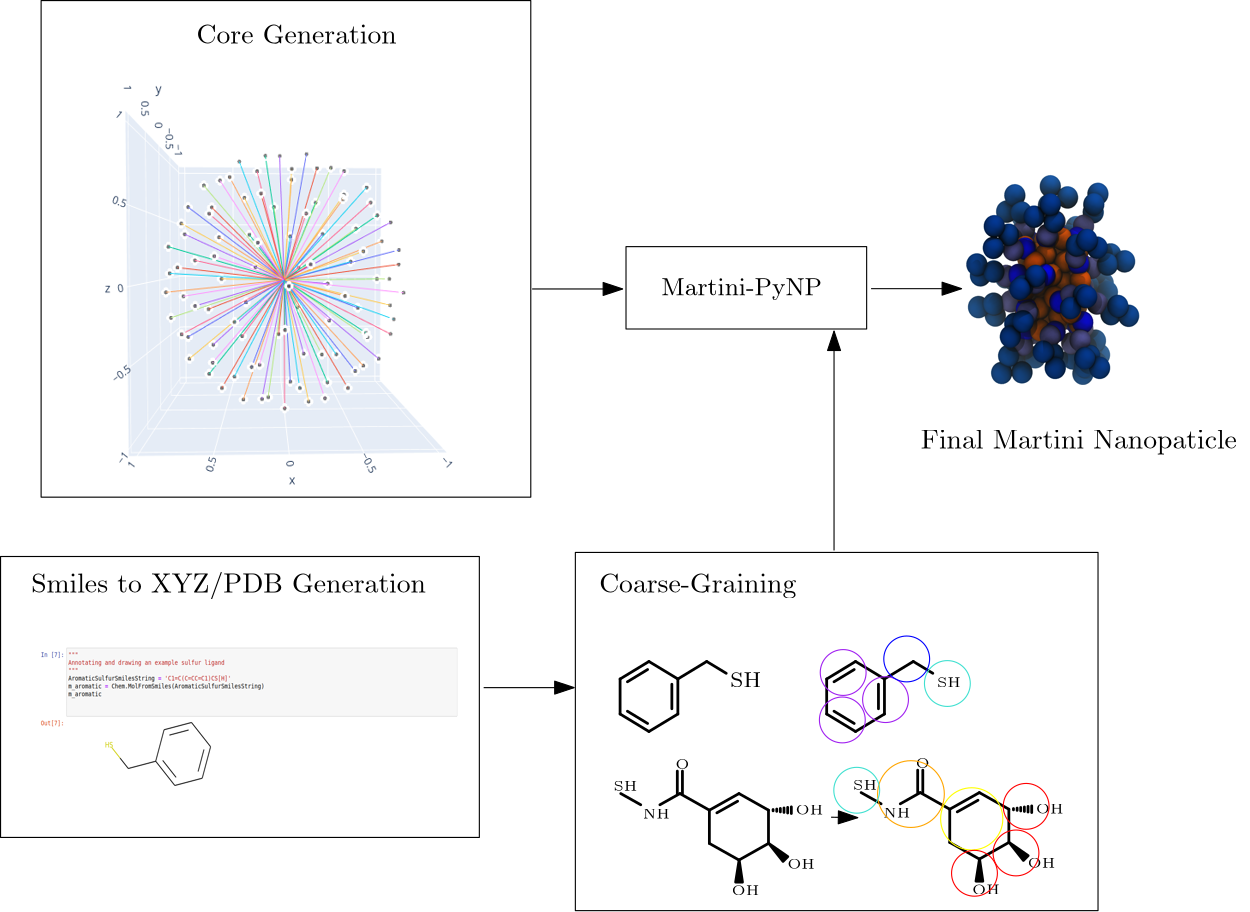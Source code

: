 <?xml version="1.0"?>
<!DOCTYPE ipe SYSTEM "ipe.dtd">
<ipe version="70212" creator="Ipe 7.2.13">
<info created="D:20211020221243" modified="D:20211022195412"/>
<bitmap id="1" width="500" height="573" BitsPerComponent="8" ColorSpace="DeviceRGB" Filter="FlateDecode" length="263811" encoding="base64">
eNrs3XtIZNm5N/5/ujrJe85Y1W3db7Ztey1vVV5K62JZd8or3vCGitooKiqKoqIoiiKKIorS
KNJN03QIYYZhCD2EEMIQEsIwDCGEEMIQwtAMA8MQDoeX99/39zzPWmvvXeqcc96e7pme/Pbi
odiWZdldVn3qW89ee6//+3/VoY5/nfHy6//48NN/HL7/6eTZbz79+9cffvo5XH7x9X+qj4w6
1KEOdfyAxid//6p3+726uedZHcdZnSdZnadZXY+yus6yus5pA6tg6LFn4vnko9+tPv/ki3/+
b/VBU4c61KGOtzGcf/UfB+/+YeXJRwV9p1ltB1kdJ87OM6yuR86uC2c31CVWz2NlZXVfZnVf
MO1V5NWhDnWo460aE0cfFPQcAunO9iMnqn7q7ATSz0l1IJ1J/kTUU2cvlXwNfJeQ7z4vHDj/
9O9fqw+pOtShDnV8j6Nu6hxVb91zth1y2Duuwy55/uymeorfZcJjjMe+Td/Br1Xh1aEOdajj
ux9PPvy4oGsvq3nbKcHenga7o/vS0f3Y0fPE0fMUq/eZo/c5r77nzl4qvkHIM+Hx7eACO/Od
JyC8+jirQx3qUMd3M15+9c/Ghcuspg0ng71139kGsB9TaD9zdD5ydJ07ugj27ifC9mey7X0/
TS+8UghPGR6ifveFE3k/84w9/vCPL9XHXB3qUIc63jTsnsEDZyPAvuVs2SXYD51tx472E0fH
KcLeCbBfKGwn2Huk0P5TLCT9Z9x2Kcwz3jG9P2bpHfN/51lB/9nq80/UR14d6lCHOt7Q+ORv
Lws6Np2N62T7jrMFQvuBo+3QwW0/c3Sg7fauC3vXpb37sb37ib3nKdUze+9zqp9i9fGS07ss
vKI508V4P83qOG5ae199/NWhDnWo47WPg+e/ykouOhtWEfamLbDd0bLnQNuPmO32jjN7xyM7
2n6Zbvuzq7Yj7z+TtxWwU85/4sC2DKV3tP2Rs+M0q/2oaV3lXR3qUIc6Xi/svyxoXXUml50N
a2C7o2nbobDd3nZsbz9Nt51gV9rOef/ptXouLp/z7g3azniXbXd2HGe1H06efaT+LdShDnWo
4/XA/uxDhD2xyGx3NG46mrYczbuOln1764G99TDd9gue2znvCtt7nl9N7+zLHqmewe0Z7DjN
puvC0Um2d57hjtr2I2fbwdOPPlP/IupQhzrU8S3HJ3/9vHHmyBmfR9tTK46GdbIdcvuuHWxv
AdtFbkfeKbdz3kV0l3l/LvPec6XYDZ6KH3mMe2PJdgfmdmb7Mdie1br74aefq38XdahDHer4
NmPl7D1nbMaZWIDQ7kitMtvtTTt2bvs+t73txN5Oub2DbO8k26Xo3q2w/QbSBezc9sf01gB3
grDTLtpTnDyPth86W/c8I6fqkU3qUIc61PHqsJ++64xOOWNzzviCI7HEbLej7dtoe/Me8X5I
vJ9QdD8Ttl8obFfyflOxYN8tQjtr6eCdnMObBdrefgKFs+jR9n1n83bjyk/Vv4461KEOdbza
8HQtOyNouwNtX3YkV+2pdXvDhr1xy960a09ry0i2X43uti5mO/EuFcdcIp0uuyixd8qwYw+/
/RRtbzt2IOwHZPtOVvPW09/8Vf0DqUMd6lDH/3NoP/mZMzzujE47Y7Nk+5I9uWJPrQnbt6kz
s0e2Q3Q/lni3dTyydZzbOi9snZc2sh2rG+rplULSQX5eN8Nubz+xA+yth1T7OKm+ZdfZtFXQ
ufPp379S/0zqUIc61PE/Hy+/+md+w4wzPOGMTDvQ9nl7fNGeWOa2N2wS7zuU3uU9qra2E1v7
qQ15P7d1XHDeOx/Lwt9cj3kDh7ViOhSwtyHseOcAe8s+zrps3sVzHTRtOhvWDt//VP1LqUMd
6lDH/3w0Tmw7Qw8htzvA9uisIwa2L6DtvC2zaW/Ysjduk+17tpYDW8uhrfUIbW8j29sfpaV3
JjzWJQ/zHHy5eGJnsLdfhR0nW4LtzbuOpm08cqoRD4/1DB6ofyl1qEMd6vifh3Zn3RDZPkG2
z9hjc2h7fMmeWLEn1xRd9x1b066teZ94P7K1Httalbyfi7qgGH+pCPPXC25zLtuuhL0FYYc3
EUfTDk6/RNg38Ciq1Erf1s/Vv5c61KEOdfxPxsrJT511w87QqKN+3BGetEem7dE5e0y0ZZjt
qQ2I7rbGbRvyvke8U3RvPebpve2MC89Kdl5Qz8GXLs8x6mNiB9gptEuwNyPs1AIC2LccDQx2
PE62oHVV/XupQx3qUMf/ZPTO7zvrRtD20JijfsIenrJHZ7FiFN2Tq4x3W2rDxnnfJd6pM8PT
OxM+DXmrRH2a84pqp1u2Sd0YJey7uPcWPik0buIce4LdmVhyJuY//exL9U/2/zo++Pjvuz//
+IOP/1E8dOGdfj5y/Oua6ecd2y+Khy8Xnvxh970/ffyZegSBOtTxr9aQyU9Ngu2OOrD9ob1+
3A7RHXiPzCqi+6otuWYD3hs2ifcdwTuldxLe2gp1bG09sbZBnVrbzsTlGSBvVUZ6Xmf0RkDv
CK3HOG2ew76Lib2RYMc+/4YjteZIrjjQ9gVnbGbl4pfqX+2/HR//7YsP/vBZx/rPigdOLY37
luZDS/ORpeXY0nJiaTm1tEKd8Wp7xDbud5/FVj4A59VHTx3q+BcYB4/fcwYHncFhB/AOtofG
7KFxe/2kPTKDnRmwPb5kS6zY0njfJt73oKxQzfvW5gMsEL5FCN9KwrNLRfFUjxunTHWqI3iD
wLjOWjES7NgL4rA74gt4UFV0um50T/2r/deqx+afWFJbloZdVL2JqX5ibjnFan2E1XZOdWFp
v7C0nVtgo41tkPMtJ+D85a//pj6Y6lDHD3dMbJyl2V5HvLPODEb3BVts0cZ4TwDvrDPDebc2
7mIphW85JOEPufNK6jn4J1JWl1THPbPwEaBp9zrsOMcebE8sOuLzzuisMzKV3zj3xT//t/qH
u6Hx8vu/3m/dsiTWLakdS8OeuXHf3HRobj4yM9hbz8ytnHRz26W5ndVjUfwaBfKn3pmf7b7/
Z/WBVce/zmvkD59Bff7Vf0QWf1Y1+axo8Lxq6vm9ztOqqZ/CBlzuvPvHjz/7FzmOJj/+0BkY
cASHwHZ73SgWi+7M9ui8DXiPA+/LSt6tUA1b1oZt643C8xh/mIa83LdhpB/xfk7zAX0E2MW9
tAB7A4N9g/r8K9gRii/hsVTRWUdk2hmZdNaPffH1f6rP0rSs/teX7cuXltiKJblpSW2bG3YR
9sYDc9ORufnE1HJqan1kaj03tV2Y2i5N7VCPsTqeQJmVJZznwrc+ggzfsfPLDz5RT9emjh/w
GN7/AKqo/9TUsGdqPDA1HZmajrHg1dF8itVyJm/A66UFtR8+/ujl1z/gGOn09Tj9/Wh7cNgO
hbw/5G2Z8LQtMmuLzhHvS5z35Jo1uY6Fwm8i76wY8sC75HxTuvNp4AvVIa43E+yNCLsNYAfV
Ma6v4vRLhH0R2/7ROZycGZly1o87Qw9f/F4Nk/IY2X5miSxYYqvmxIY5uWVO7Zob9vkTuPmY
nqhn6bYD7E8I9qfXS4H8JTZtWqlL03wUW35PfajV8UP7JPu34b33TMktU2rXhC+KQyxU/cTY
fGZsgXpEdY6vDqwLvGx5RHVG4J8UDV1e/DD7k05fN9oeGHQEhtD24KiiLQO2z8i8U3PGGl+2
JlasiVUrIM9538JqJN6VSf5Knkfqmfa0QddjYgfVG1B1bPWkNuBzQTrsCzRpZwZgd4QnILQ7
64Zf/F7d34fj5ZdfuzrWAXZzbMUcXzcnNs3JbfE0Zraf8Kcoe962icTeLsH+jFcnFf/yqZzh
McA/ogB/7Bq+VB9zdfwgxudf/bNq9MwU3zAl2CviwNh4hIWqnxLsSDpW64WoS6y2S7ZNzl9w
5CHPNx3tvPenHxDyeNRSbZfT3+fwDwDvduR9hLdlILfXT9mA9zDjfR4rtmiFAt7jjHdFgE9t
ceRZryYtz4vieR6KyY/vBbLqqXXcXctgjy/ZYwL2yIw9jLA7QmM4VzM4WNe/oj57L9//yNWx
ZgnPm6NLZgjt8DTGfLJjStGnTpZPuO2K0N5GsLcrYO98LtsuC/8U2zXtTxjvZuzPnOE0m6YD
tT+jjrfctMjMhSm2ZkpsmpI7xtSeEWBvODQ2Hl+FPY30x4p6wjfwWxc8zGPH5gSE/6E8/1/8
9lO03dfr8PfZ/QNoe2CYeMe2jK1+woa8TyHvKPycNTJrjS4g7zEW4FetCdGiSW7wS3SeqFeW
BD4jnSV8uDLFszpTHfv5iRVbfJlgn8eGf3gaO//wISI05gg9dASHnYEBd8vk/8+fwB//5R/Z
yXlL/awZQnt02RRfNyUgomzBkxltZx8/0fZT2fZWpe3K3P4ceU8rifenJp7eL828/X5qaTpU
50mq4+0c86cfmODlEFs3xTeNAHtyNw32JoK9mSX267A/kVW/KjzcngX4E3hlFQ08evv3t6Lt
3nYH2O4D2/uJ90GpM2MD3lH4SRJ+2oo1Q7zPK4Rf4cJjUaOGU38F/A28ZKme479JV8Lt14h0
rjo29llix7g+jR8fQuN2nMAzCrA7AgPO2u7exaNXfE//+j9Z/aCfwBfv/cYSHDeHZszhOVNk
0RRdMcVW6eMns31Xtr2JdhXh0/Ka7e3Khsw13juUvMONL1l6N9MMSeBdTe/qeNtG1dChKbJs
iq4aAfbENsKe2jfybgwL7QrYWwTsrUrYnyiEVzhPAZ5+8AxfU42H99oP27ZevM2Pxid/+buz
psNZ0+nw9XDb/YM8ugdHbcB73RgJP2kLTVjrJ631U9Z6Jjxk+HlEngV4Xsz51TTt+cYV89fF
t+ByRak6NvajLLGzuD6OHyLqRu0EO3y+gH9t4+h/f+aBTz778sXHnwUnLxqWf5rffZjfS4t9
tB/Tck6wcZTffz5+9tvlZx//sKiHxG7xj5iDE2C7qX7eFFki29eE7aLfzp7STcf4IVT5CZQ9
V9ufGNufGjugnhk7nkOZWF21/Zmw/THnHafHn1majy3Nhx3bL1RP1PFWpJ0PfpfVsAqwGxH2
DQH7njHFQjvYfmJoOjU0nxmaHxlazg0tF4aWS0Mrq8dYbU+UJQvP5G+V0zu8QbD0Di+0i1/9
9a22vbrV4e1w1Hbbfb12X7/ozGDj3SbzPoG2M95Dk8g7Cj8rMjzF+CjFeJn6FcWGKEl+9iW7
Mf0UkY6qY28/PA2fFCixjyHs8EYDbzeBQYAd/p3O6ra6rqlv+h8tX/xy/OBd98A+LvPavINn
CW49wFPBt584Ok5pwb5HtCqrsh45Ox8B9SvPP3nLpzy9/PIrV/Oc2f/QHJw0ge3hBbJ9Oc12
/Bwq4kqTiCvwnGw95x9C2y7xeQu2tzPbn90gfMfz67abRHQ3t5zi8VCNe5e/VhdMUcf3nXb+
+nlhx6YpvGSMrBhj6+mh/dDYcGRoPDbcYLvEO9ne+uQK71itTPXHIuGz6P4I8xJ8KAbekzvD
h796S6346p9gO7ZlarrstT322l6K7rzxblPyXjdmrRtH3tF2FuCneIsmTAUxHpP8Iu/VQHHt
xZe8lsXGIi96d7BF5lD1yAzBjh8TeGJnsMM/ydcLsDuqWpyVTXWdEze8T/318/yWFTyINbVG
iwDSCoCth3zl7o6z9JW75eLLcNNK3M6O04b1Fy8+ffl2/r1cTdNm3zDYbgLb6+cwt4epJxNd
5T1GKbGg7YfCdrb/6Jx4Fw1GFt3bn13hXSB/JbcT79jSOcfo3nJqhujedHi/4+Bf5kAPdfwg
G+zH791LLpnqF4wstMc2jPEtY2LHmNwzpPYNDYcGtP2EbD/jtjcrbG9R2H61HkvFYYfLFuId
Xk3wsgLb4QNycmf+8vdvbW7H6F7Taa/p5rz7+uw+5N0GBbazQtsF73CJG6JFwza48HOiXbMg
tF9AvSNSvF8Q19At8admrGxfLcV1+owwbkPVR0n1Qfw0Af+qmm5HdZujstnpjk+spp3Iff/p
h+6uVTznfHKFLyOCy//R+lBscSgJ9q7L9HVdn/DFuFkx5DHJn7kfPj744O2aRX/x7i8tNf1m
34gpMG6qmzaxngzYznqMcmJRzg04St+F9IjvQpIajIz3NOF5cdvbRW5vI9txnyzYfmZuPjFj
dN8H3lVh1PE9fYz9Z1ZyEV4FRmVoj28bE7uGNNtFbm860zc/0jefY7VcUF1itT5WliGtKNvj
u8AFnzMp2Q7BqeEAW6CJrYtf/eUtfHzy63udVS0Ob7sdojvwjsJz3m3+QRukdywM8NbgQywm
PM/wUk3yYtpLPfnwbFqle85vyT4CyKqP4VtJQMR1VL3H7u20V7c7Kpsc7qSzPPLkPf456MXv
/hToW3aEJ+wM9tS6WEBEkdjlBbsZ7NJq3VIpkEf8iXfs3pz27P3y5dtxfoOP//yZpbrHXDNo
8o2aghOmuilTaNYUmjOFF/gTO7qGoSXBQ8vVvUhXZwhcKngX/ZnrwiPsTxWh/YLZbgLbW07M
TUd4sprGvQ8++YfqjDq++5GVmIeXgJGH9jUW2g2JbQO3/cCQ4rbrG0/0Tad6sL3p0c2831SS
6lTnWPAKYgUvKHhlwUfjFEZ3U3xj5+efvG2Pj7thCG2vbrN7O5BQb5fgvd/GeMeCDD9sDYxY
ufCU4fnGeHpNYHHt4XJK7s8z8Bnp0nsBuxl9KJBUZ28o9to+gr0L/1VVbfaKJrsn5SgLO121
L7/EE9J2z2zmRWkqfnTOnlji60PJi7pKC3bjSYYVsD+Vl+ruYYt0P1MgL6309wh5bz9xth0G
Z59/73+m6NCKubrHVDtk8o+aAhOm4BRF91kjDy3sA6my2aiI7ld5v0jbryoH+BsL9yjx0K6w
3dSMbRkz2W5JbX/w8d9VatTxXY7I+AG8BIxguyLbGND2HaXt+oYjfQPZ3niq4J1sb77Aupn3
C0l+bnvzOdUjCP/4UsKezDG+uCBEJSG6b95r3nrb9tat7J87Kxsdlc12znsH572mx8Z45zVo
9Q8i74FRfhmkDRbmAfngmNiWrlHgnyb5OMNccWO8N/4ZAd5H4NcB7BjXu+zVHQg7/PM8KXtZ
2FHsdxZWPHn3w9TwEnaQAPbIDB6+mlwVK0PtinVD2HKubEEoxTrduCr3M3GJpbD9KV+kG9f7
YwtCnTracWHu4MzTT/7+vZ3hfOfRc3NFu7m614S5nXoywUlTEJ7Ys8YQ2L5oDC/L0R37jWJf
Etud9E3p/WqAv6Z6uzQN7NLEj9Q7l4/UQ9uPzI37loadhcuPVG3U8Z2N4Y3HEG/w+Q+hHZ/8
q8bouiG2aYhvC9v39akD/RXbG4XtMu9CeIZ885WSbkOqY51h374RYD/Bl1XDIbMdXnGm2FpR
99t1itqJlV1nRcoBvFe12KtaEdLqdhQVbK/tJd55WWv7rUx4/zAWCs8uGfUPiX2pRqx+8a3A
aBr7LP/zHxzh9wOfDvAdpN9W24+/F95cqA/DE7s7ZS+P2ov9jgKPM99dHqV3H4AdlxGZt8eX
7ezkw2zdELZoiGQ7X6f7kq/EjarLsGP1POPaI+xPxCLd0grdJ4424P3APXz24tPvZ1J3+8Sa
ubLThLYPmWpHTP4xiO5GeG7XzRjZZ1LgHW2n6C7zvkfNGUV6R+EhcpwphBeTZ26Y5SsdxHEp
DtBTwn5iasLcTrbvWpKbL//5f1Rz1PFdtNm/+mdWbAaf/xBs6inYRNcMCtv1iV092J5U2H6V
9+vCn1/BXBT1cPDG+FO8b48N/GNjg2T7HvZCY+um6Epk5uLteaA++ctnzooGBxRk40rivZp4
93bavF02b7eNIV/ba63tw/INUIHwQ/ySOY/gk+dMfrxeqmFRI1af9FO0gTXALiGr22pQdfq9
1IeBfw+2YhoQdpffXljlyHfbyyL4rcCQPTSB0+DjS3hAKzvzMNouLdV9zBdyJdutnZfWTsrt
XddsF7CLItvTFnLFxf4cLXv53YdPfvNdz/r74Dd/MLubTRXtaLt3wFQ7bPI9NILtgUkjfCat
m5Wf4VJ0Z7zjTqWddOGPMW/IAV4p/OXVanus+BL8P8cDoNJtN6HtB+YGbMt0rKtL2arjuxit
c0f05J/BhmQ9NmQMaPsGs12Ptu/pk3t6Ht2F7Q0nMu+NCt6xhOTyxiNFnfHCHzxB2BuOqA4N
8LLC19cu2b5hjK6Y6uc/+MNbdM6Z/GAbRveKRmx9YHRv5dG9usNW3YkF2Nb0WFlheh9QXDKc
FZJzsUXV0s2k22P1WWt6+QbbxurB9xH8dR22qnYbxvVmO/yTILGXhu0un72o2p5fbi8N4ZW+
fpweGZnBk5jFl2nRELbeH64GxU8s3HrMF35qf2QVtlu7nmJ1P1MW2t4l2f6YL9UNtrcL21uP
2PLcjuad/K7v+mOXpbzB7G5C26t6TNX9EN2NvlEj8O6H6D5tDIrojrxT45E+n5Lwm9h+jNOu
pdQ+th/h2UiRg+IHmznAYvwj3odPO17vUj6NEps/CbA3K2E/AttNjfvM9uzWbZUddbzxqPPb
P2K2wQ+trCGzZIisSrbr41v6OMvte3J0R96PBO+nMu+NZ+mGXy+l6gg73ckR7qLFZv4BdvWZ
7fFNbnt4sahj4+15uIJto053wuEh3lF40ZypagNjEVuOfBfx3ptmsgw1qwEZc1acblHeHqpu
fllDX8I9c9XbbJWttsoWG4vr7iSmdIC9sMqeW2x31drdcWzC+4fwdDeRWTyONcFtp3NR0mkn
2QpQaPvJzban8Q5fPmFlg2CPpVynW6zlistC4Xp/jqYtR+PGd7nTxFyWNLlbTJVdZHsf2l4z
TLaPY3oH2+FJjs2ZeQrw2H40QJJhT/gYCzO0gym5K2aFHV6ZGyZ3aaQYf0M9YlE/zXY8aSrm
dnNq25LYWDj/lYqPOt7oqOxdx2c+pJo6jDQG/mzHnowebd++2XZlemcBnjvP6P6mOpVVF7DT
HR7AnSPs1NvHT8do+zo2RcOLptDMzvO3ZfcTtmU8SYc77qhosLP0zgM8k7YVgzTxbvV2Ectd
pHS3IFoozcHvE/j3CcbFzarpx1FyxByrqoOq3VpJv6sCVG+2uRtsENfdCXsZtWKKvPa8Ugzt
4DyE+do+nE5TP0W2L9gSK/xsw8x2vvyTtHirsB15f5zGu1xPrJ1P+HfhLYCv0/2IL/zXesxz
O9jetGtv3HI0rOe3bX5HnfaxJXN5yoQ9mU60varXWN1vBN5rR4y1o/gkR+GneICHZ3to3lC/
aKhfwud8WBKe9SHl3Uw8dVyd/Ss1aoTzXPtHEux0RN4JX9eg8QhPONmwj0uBkO0j+++r+Kjj
zY2P//IPE3xoDUxw20Ng+xI9z9f00Q20PbaFvIPtCWa7xPsV4QXyUpJPi/SnaarzWx7TPRzi
HcIbB9w/vJrgZYW1BZ+R0Xb41BxeMtXNzJ/+4u150Br6p5zuGER3TMuY3puwIMBDhEbbKcBj
q6TdWt3BWZaqil3Tpajuq4xXSYxzyfllRQuWp8kKpHsabR5U3Qaql8eoFYM9dnteuf1Bsb04
QKG9EyfS1I3hgU7snMOy7XQ+4TTbRU8mLbo/SSul6gS7tf2cfuRMXtGVh3a2luuWPbXuSCw3
LDz+Dv4u0d4ZU3mDydNmqugA3o2V3Ubg3Ttg9A6S8NSc8Y1j+zEwbQjOGOrmDMA7POdBeIl3
FJ72NKVNJNjjyF/N8KfGNOTPZNUJdm57Iw/tuJBNasec3DYnNrJbtlR/1PHmxr3IBD7h4dlO
SQaf5/xJDravE+9bcnRHfgXvygB/PcZLeqd9KV15LH7qkO6Nwb4LvwU/EbOXFTZk1nAqMnxw
rpsxBcbfngftxW9+7yyPOIB3dxJnGwLvnkaGPAZpiNMM+cpWK1YbxxmgrmznxdBmzjPDq694
zqrNyu4EVW+2epqt7kYreg6VBNVtZVEb5POSkL04SD12tz2nAKM7hXbcsRsYYbbjYVB4Mnk6
TQ1bIgR7MmA7W8hP5HbO+zml90vCXCqJ9Eue7QXs9IMMdlr7D2Hf42u5ptZpCdelT/72xZv+
u2R7m9F2yO2eduDdWNFlrOxB3qv7iPdh5L0W+zMG/6QhyHifNdQJ3tMC/DoJv8EbNcC7dPie
3KtB5OX9rVeLjsVrwmm9CHsDhnY8pXBqF9d7SmxY4qtv1Y4kdfyLDRN8XPWPke04i4Ce5Jjb
9ZFV2faYZLvE+4EsfPIwEyoFdUR1nNlwLG3or5ekOkvsTHWEfRsrRrZHN+D1ZYys4Q4vtH3W
FJicP3mLPsM29E0Q73FshjDh3SkUHuM0FCDPnG/mYRuKES1pz8Fv55k8rSTPWVBvxqzubgDV
rYz08jhWWcRWGraV1NldAXshg73InuMC5/G71R04TzI4YguNW2Xbl/lphJW2Nx8qojtL7yyQ
M94f8+q4FHUhbvCIVD/FXj3++JGVLfyHS0RRaG/YYLbbE0t5zStvlPeP//RXc0nUVJYyuZtM
7lbg3QjRnfPeZ6xm6X0EylD70OAj3gMS7yLAh0h4LCnGr8kx/kqGxxgPvB/x4zL4tMkTrjq/
8ojOpEEn08DQvmtK7pDt65bYyuWHf1QJUsebGPNHPzPx3Uxou4Hl9vpFfXhZH17VK9syjPe4
gneqzCTUgahDvEwR9UmJel6KhC9Uh3cHEdeZ6vS7NuE9BV9Q2PNfwfkMoXnc/+UfK2yaf3se
uifvvnCW1jkovdu58IQ82pvCHriEPLDsaaRqEiWBn57J2bfkS/GDRLq1PGEtj1vLYpjVSyO2
knpbScgGcR1nxXjt+R6E/X6+vagGzYdf7e2y+Qdxbnxogs5pMI+2sxNL4inihe1Noi3Dojvw
DsWiu5TepaDO4/qFAvYz+imynS3z2iRWdMX1oQD2Nb7eX3xhfP/dN/hk3joWtjdDGd2tRuDd
05HO+5ABqmYUefdPEO9TWEHiHZAPzurr5vShBaz6JX09vBCkRs3GNwt/yKfvNhwJz4/4wRpY
B3JoT+7gyScTm+Y42L46sqvOhFTHGxmR0R2cISZ2MIkAs4jPaozua/oIRffoptyZ4cJjFyUT
a19csjpQUH/AkVeUiPrsrWGPx/VYGuzwezEywadjiE8MdvhM4RszeQdefvUfb8+jF2wecJaG
HOVROysQvpwjb+PCp9BY2hCpm200YGtFpp6KX9NIXZcGq/JHuOpRK1MdszqqbnP5bTgrhhJ7
bgnCnlcK1KPt8JGhtteaZruiJ4NL+21ZG8Syfbgq61Ea74j2IyxEnnhnMZ6Bz77FYT/FH2mh
HyfYaQXAHZxjiUtEsXW6+SLdeU2LL79+U3/BaPeEqSRmKkuayhtN5U1GLBC+zejpVDRn+g1Y
g4aaYQML8LVjmOF9E3r/JFZgSh+Y1oPwWAz5RSY8Is8bNdf68Ij8Ps2KP+DnLiDSReERrwQ7
hnY8tzDavmaOrcSmz1SF1PFGGjJs9q9/wojRhX845YkFn8wsuq9z22PbvIj3zKvFqJe0F+Ar
qadrhOp7eD9pqm8w2LEdBLDDp2P4EFE3h7DDv7B2FGz/+C//eHsevZdffe0sCTiA97KwHQp4
L4vgbs1yTPK28hg2T1hhCyWB2RsrxXM435AkbxTsp8Qt5ayOsCPpLKvXEew+W1ENwe6x55ba
7xeg7QWV+F341FDVgbb7yPa6CTy9GNiOyz8tWeMsum/SOn2M9wO5M9NyjEsFtZ5Z2niR8NdI
56qfisTOYN/HzwJsNcDUJq79RyuJ4LJQuJbrnD0y07P25A39OVx1bSZX2FSaxOhe1oC2lzVi
endTevd0GqAqug2VPYaKHkNVn6F6wFA1AMLra0b1tQ/1tWN6FJ4hP0XIz6Dz8IrgLwrKPKxL
w2dLCuF5N36Xn3YMkGdnMOAFV5LqIrSbEhvm2Jo5umwJz6sKqeP19yf/8g9strPDOhSNR/E0
prYM8r5O6X1TCL+VGdvGiu9g4fYO30bhdwT1tJHYu6HouwT7lj66xe8ZYIffgr9xBX81hCX4
BBHEz8hk+zjuCKvub519u06R+uLXv3W6ah2ldSC8nQkPvJexJE/Nk7IYIs8aKaC0XAmF3glB
vUR6XEF6BFXnWb0OyxWwuWptRV6QnMOeU2i/lwMbeD0Ee0+TrboDJ1j66Jw2wTFxqsl5Ed3X
+FKtxDuewKpp39J0gNV8hIs4t55QnWKh8I+E8xLpp7wVA1Ef3hSaCHZ4m0DbaR1A7Oqv0RJR
uJIIgx0X6a4f/+Rvb+R879WpPlNxxFQcNZUmjKVJLLCdpffyFgjwBqwOLHS+C4TXVw/pvcP6
6kHkXRJedn5SOA9JfoaQn2fCG8KryoP7xJxJOrI1QScNTrHjW+lIDSyCPbGNoT2+gQu2xlbN
0SVLeE6FSB2vfQxvXJpqh42+Mdl26jriE1huNlJ0x9rgzZnoZibyzoTfyoyKDQZ+Wu1cy/bi
XSCGbwppqsOvYKpz2Ofh1YS7uqB84/iPrBmBz9Th4Y237WF88rP3ncU+R7EfhLeX1Nk58hGc
lIj7OqmFApewjdRjMbEtZQmQR+9uv1PerXUPvVMxpnUPaEu777o74UpGurUkBJWuuh/iug3i
OsLuxumOAHt2vj07F77EMA+/wtOEcy9revDgVv8wnmcsRCcT5quBLIu2zKYltWVp2MYznADv
kvDNhxaW3ltO0pDHoi9biPQWFtcP5cTO1uxG2DdoBUBcTAoPmELYpXW6x598+EZO7+kKtphc
IYzuxTFjSdxYHDeWgPApY2kDIA+w6z1dd30zd33Td+rX70S27kS2saK7d2L7eEl1N7hwN7Sa
6ZtC2wF5uPSJJA+8Y82yVwfyjrtZFUc8UYnFDjjpvJB9bMUI2NdM0WVzZNFSP/PxX1+qFqnj
9Y62uSNqyKTZzsMJ6Mq67vUr1JxZk3rvmZGNTOD9v6ktXleo5xv01gA3i0iqr+EvCi3x3wv/
APhnBGYM/inc2wW21z7ESQ5VvaaKjpdf/fNteyR7Hs44XcR7cQAnlpcEcVKiKJQZeylYJldE
W9Lx7yV9t8tmbpctaMqXNG6oVY1njVfF5m3P2m3P+m336k/cM++4hzLLOyzF9ay1zuK6DVWv
4D32nAJ7dh6G9vv5cCXerDxuczfgREqvsB1yOzt1MG/LLFvjq5bEuiW5YZF5h/TOhBe88zri
SZ5RjxtUdD0ldlCdxXWCHUI7h52WAkTY2cJ/GNrZOt2pqTfy4SvbEzMVBYn3iLE4anRFifdE
ZtXQ3dqpO6G1O/Ubd8JA+s6d6B56HjvQxQ91iaM78aM7cJk45htwGT/AG0S274aWsTPDIr1v
XHTjZ9hrBPcHXZsticdlMN7Rc1YEfpxgj2Fix4WfIkvm8IJquzrexLj44Hd0NAfYPsn77bLt
tAsJsBVTBahbspYZWVcUOZ+2vZG2fZX6dP/hBmGhOmZ1BvsCJfY5TEeQlPwTuJ8L/pEQ2qsH
jBVdJnfL2/lgNnSPOF3VDleNw+XDiSsM+eIgVglq805R84+L+m+XzmrK5snzFUH6uqZiA0jX
VG5RbadtMOrdKz8un9KWdmFcR9U9/AAlTOx59uwcu/MefGkrrMLPCO4E7pOtaqdDXwf4WSXZ
KeJxsQ9suVviKxbOOxTxntq+QXiGPKeekJfNp+sp7VNipzZ7SnRj4myN1yVaT2oOj5yCCk3Y
63BFV0dg8I30ZBLdpkI/8R42uuoNJalMT8+dwOKdutU7oXVdeFsX2dFF93SxfR2qfqSLH+sS
J1jJU1FnVHjlHSxA/vBObC+zbimzZkxfM4LCS40aTCDzuFeIzaLhp+lYp3NLbtKKNsrawBPf
QVzHxL6Caz+FF831c5bQ9Ae/+7NqkTpe75g/+jkei009GQO3feaq7RLvGOBXM7HW/qeVZr7y
jYCK3VtoWYZdUh2Skn+KfRzGaQzeYQOE9spenO3gbnkLczsb7mDKWVTlKKq2u2rwXC5YfovL
/xPXgMY1oSmZ0ZTOacoXNe5lUn1d4wHSBeNVO5qqXV7Ve1i4vYOFyG+T/xs/Kp/7cdmkJU9q
xTyAxO4A2O/dt+eVYa+mNIztek8zTpL3dlNuH8KWOzsnPK7ltGCJLlpiy4L3NUzvwLss/I7c
opGKOS/XPhZ+axeLJfYUJXaAHRP7Ml8BFmyHX1pPi7qyhf9wRdfB/ee/fv253V1vKvCZCvzG
4lhm5eCd2uk7wSVd3ZquflMB+4EudihUZ5g/wsvUI6pzsUFXgvYo/DEJDzF+S7Tlx7CwD09t
THZISD07mnsVD7jjJx9jtS5qDeO6gN0UnjeHZix1kypE6njto7BpLs12astw2+sWBO+S8MuZ
WCu8gGVpm9cqlbTxTe8Cq/xnQ8uZoaXM0GJm3SL+OlR9jmYmCNhrxyEm4UQ1nM/Qj8ePu9uM
5U3vf/TJW/uQBlMdzsIKR2Glo7DCWlSrLYhrih5y2MsWNGWLIq4z2DfJbaY6eL5PdSAuD8Q1
wnmM8RsajPHLOlcjNtjv3QfY8/PzuwdH+QyZsgjZ3oTT5r3sLJRDfE0QastYInOW67yz/kwa
7zscebaBhu+ngy++BbfHnxKJPbGWBjuuCYjrRtEqUQ/tuPbfkN3fv//89Z8ma3hmxZTv1Zek
UHX/vC64rKtb1YU2dOEttB1gj+4T7EdpsKPnVA0XcklXptKFj+7eqV/Xe8XUGpozSS+cWTz0
CXlfMrAzw6Pwylo1Rkj1yBKD3VQ/Zw5NW4JjKkTqeO0jKzymsJ0fgs33FknCy7WIDiPIi4g8
ssxq+RvrKv7LnHTYqFvgFZzP5KqLuO6fJtjH8OXjHYYC2A2VPSy0G0uT5+/++q19SL/48qvG
riFnvltfFNHkD2iKRjWuSZ7YAfZySuxuKbEz2BWqew9vqoPrwgPvPykeNGcX7h8cvHz5hT3H
ZSuoIttjPLfjqWy66URkA7TqB9puAdvDs5bIvMx7jHjHAuE3FMJvSWin5XlejHRxA4z98IMM
9hWCnS3tPcfXBIRPDcGHtErUIC7q6ut31Pa89gff6UnerRi4UzOl883pAku64IoutE6hfUcX
2SXYIbRfh10i/VJRTPgLnuQx25PwrBUf3cn0TYomvDgACuchsAwvTg6PB1aviIJrIK4T7PUc
dnPdZHZiRoVIHW/G9mF29iTpAD35wA3Ouyy8DDI4jybP4wb7Ui7xpYx/erHbwM8GZkXNZPKs
PkklwT6Ck9MgtOOE5G6couxuNZbE//Cnt/QUHE9//oEn1plVGnynoElTMMgTe7EE+5KAfTMN
dm47g/1IUwN1THXE67rw2KLZ1LghwC8VDJx/9tV/4uxHzO1BnIHjTtGZDdrp/GMU3aktAxHR
UjdpgawYnsMC4YH36BLyLiEPAZ4V69KA2AnRsUHzt2XzpRuwwp9agzvhiR1gDwvY66fwU4Of
L/+Ha//V9jpqul5vb+3zL766UzWqq5nU1c7q/AtoOwvt9Vtk+542eqCNHWrjJ9rEqTZxpk0+
wkqda1MX2oZLqsesdFhXkD/nXRp8X6AAH9m5G1xgEybp9AXyJ18DP3XwEq6DEJZqEU9nWr+A
sIfmTKEZU92UOTjhaltWIVLHax+V3StoO+1ONfj58xNtD8zwg/Jk3rHSwnZgjldQKtI+uMCr
7loF6R7Yjf0zVNNYvqlMTjpT/SGpPoSwV/XrK/sMFV0Gdxs2ZMoaja7o+7/5+C18MCeWtrLc
MX1x8nZ+l6ZgiGAf1xRPa0rmNKXzmjK283QNEzvaLrVi9tNg90qwQ53I294jwftBGu84nWbZ
1XeEthdW2UpCOCXe3YBnMKhsw5OP8bbMoMU3ZAmMct7rZyz1syS8CPAgPCIvxfg13quJi+Lm
b3Dtea1z0hN0+zi8R8D9UGLHHrtYxRtCO60DiMv/1fTi+eRxDfHOJ7/43et68HuWTu5UDOmq
x3U103Jor1vXhTa19dva8I6W237EbU+eybCn0mC/Ulz4lIJ3DPDHOurP3A2tUn9GeYIaFJ6d
PVg+RTwWbDDVZ011HHaz/+HIxoUKkTpe+5g7+jlOLKS2DB12jU9O/RXeseax6uaF3vM8bDOf
A6xECPfTdnAurfgbgbgBFHkuaiJTUp3H9WF9FcFe0aP3AOzthvJWY1mTsSRhdNW/bbl9df/8
XmUqqyJlr2jS5HZr8gc1BcOaonGNa0oR2q93Y6jHXsVa64fCdkl1qtoThfBHXHjWh5d5X9O4
l26XzuL0SLC9NIK2477UVp7bsS3TbwHe/cOWwEM5vYPw4ZuEl5BnzktNG9xY4+zzbel6Sv74
swsWKbGHpjjsFNrZulG42iAu2N1u93bsP33xWh5/X9+qrmJQVzmq80Jon6HQvqwNrmpD61qw
HWAP72qj+9roobD9jGw/x7pq+xOqx9rGJ1h4DX43nfdTnt5jBziXMryBbUPkXTpHjVjgCRcB
oQqxjRlSfRoX5g4g7PCG+1YdZ62Of5kxtH6Bp7auGTFi6hhjHy3lA/E475LwEtQMdhG5/VN8
Ww7hULTN2PfPKDwXVTsuV81YJlOdNdghsVcNQFzXV/QC7Hp3p6G8xVDWaEDYo8bCwFv1GPbN
bmbVtGd5W/VlzZrcLuyx5w9pCkepGwOhfRZDe/mSppxCu/sbQnu1EnZhe+2pjLwkvMR71d4V
3n9cPGoqTfCeDJsnU9Up2147gNGd8z4u8y4Jz5rwkUVEPsKcX5a1590bMh+ul27GNljhPczj
vbHEXjch1vseobUC+/g6gFXtbB2T7rn915DYFw507j5dxbCuakznnaKGzKIWbK9b04Y2tPVb
2vC2Vm7IHGvjUkOGwU62p67Y/kTY/kRcT8Iz3kXvHffJIu+7d4OL8BnTwIWH1xGbVEwnVpVr
CsqEBbCPm/xjZt8I/FFU29XxJsbO4xd4Xusa0Zahz5X6K7wHZoXwsxx2GfApOX7XTqZt1LKa
oCvpNrUTchHmWN5RUZTVUfVBVB1h72Gw6xH2JkNJ0uiKGV3hgkDrW/LoffjbT5vG1rN8XVD2
6o4f57VrcnswtAPsRWO4CxVCe8lNob3iemg/uhbar8AueE+L7nv4HgG8w93C/Zcv3i6dtpTG
eG6vaOWHL3l7LN5eS8113ie48Bz5Wd6HhxjPkryywnM3XMNvPCdqlr9ZcNjH+JLfHHZceQpP
O1zZytbsfvLBt11Ia/30ua68W+cZ4KG9Zkbrm9f6l7SBFWE7a8jsk+3HGNpvtD2tJ/MkvWTb
tbLtj3BvLHVmdDg3cuduaAVPUIMnmRw28BVAxmiZJ1qDm9cEU93kf2jyjZhrhyzePlUhdbyJ
cfH+b2lVmkEe3emcePqrvE/zeYms8cLDuSS5JDbEb5bDJ3CD15hgXGDOqnoEMM+sHqYawqqC
GiDYscGu93Tr6bh7vbsN8rChOGEg2I0FgcrkW/Fy+OLLr/pmt7N83U4of++P89o0D7o0eX0i
tI9rXCK0c9vTQ3slhXa0/VAO7V5FN0a2/fSa7Td2Zjawn1+28BP3JJ2RppHOAM92p3aT7X0W
TO/UePeP8OYMC/B1U1hSjAfk64XbuM3EnpNb9BLm7Pb4g7M4AwffJqboDifg/kl1WumbrRVI
a07ZKttsuGY3LlM1vn76Lf8K5pp+nbuXQvtDCO3a2lmtbwFDO9q+rg1toe0Q2iOsIXMs70hN
kO1JKbdfabNft/0xs51a9OfCdh7dddiZ2bxTv26o7GVnmKQVQEbFgYFjfC0/UN2Hqptqh021
g2Zvf3RkQ1VIHW9omKp6cEFJ7xBfsIAdWI0lePdPS0WwUxNGVn2cq47ForgyjVOB5FWM8RGq
YZJ8kFflAFU/ql7RK/owHQh7eQvAri9JGlxRQ1HYWBg0FviHZtffhsetMD6S5e8B1e013f+W
36zJaaPQPqApGBGhne1FXcC9qHJD5r8O7Sc31ekNbZlqpe07+FkAbV/Do6JK535cOo6241SZ
NrZ4n6Va4n2AeB9G3v2jPMBLGZ4JH5riYT40Q1YL+aV4zyqkwFwivW4c3zLgbv3Uh6mh1b29
3WIlqVYrns2+kc5yH1/ev3zlx//zl1+aq7t1ZV06d7+uYkRbNa6VbIfcHlwVtlOzHWyPHd2Q
27/R9utFfRtmO/7gmbCdonsUovvunfAWPHtxvi5b4EkqjvyoqXYEq2bIVIOwW6p7Lt77tUqQ
Ot7QCA9v0EmtB4w1Yn+Qb0zmXRYeJyhy1bntUiwXJaleLTI5GM7ppqrolyTPrOjN9ED14AYV
78O4CfZybF/rSxv0JQ16V8zgChsKgsZ8nzGvem7z6Ht/0EK98wB7VqDPGejXZCU02WB7J4X2
QRHap3hDBm1flqc+ou07N9muDO2n10qZ2xW2V123fQU/JpRM3y1r420ZWrzPUtVJvPdgZ4Y3
ZxjvFOCxxkSMnxBhnuX5SUtwAku6RpKfmY83oHcHRjqpjh8NfIPwi/gK4FWdfP0RXBCwga/u
WhYZX331s8rUds3pStp05T06z6C2cpRsn9bWzvHcjrZvCNvTc3v8NCNxlpF4lJE8z0heZKQu
Wf33vMu2P8JdsbLtPLrrIjt4WFNZC4YleEGxZZ74Yk+A/BBT3eQdMHn7zNU90eE11R91vLmx
/fgXeLwnRXdaj2bEIB1SrRSeimd1n9QzTyfdq4zloDpl8oo+LA8BDpJL5e7OdHdRdWLxJgyp
DlXaiKoXJwB2fWE9wG5A2L3GB+7v/RF7+v6v7/m6s/wIu6miU3MvxUN7Xr8mf1hTSHPaue3z
mtLFNNtxhgzYTnPaqw7S96J+E+ynN/Xbr9jOpruvU9d9CaL7bdcEj+400R1t57xTeq8Z4M0Z
EF4qFuMDYzzMB8Y42niN2GbIS5fBCVl1+HFUfRhVh/eOml4L9mG6MLFXtPKVR9wN1vKEjS3b
XRZ+/N4rHpo6uXGiczXpSjt07l6tZwhtr57gtrMdqcG1NNujB2B7RuwoI3acAbbHJduVvD/m
9Y2wk+1Jsh27OqfwToG2x5S2b94NzBvKmjAv4TJP/bzQc6h+U3WfqboXPiybKzs/eIsPr1bH
v0hbprKLR3fBu+JE1uO8GPLy5Bam+pXey7CI64M8nAPpaHi3bLi0Ud6e6e7AS9zAK/XlbaR6
E6meItijALueYDfkVhsfVAzNrH6/j9Wnf/n7PV8XdmMC/fbavtv34prsRgztbC9qwYimcIxs
n9YUz/Jp7bwhs86b7SK336o6uFV9iOU9xqo5ufXfhPYTHu8xt0v7UqXczmxfw95+2YKmeOon
hV1WdxPrzFgwukN1Wdh+VS9rzgzwFk3tkMJ56tWw4jlcuTEmUx8QQV3K6nhXBDv8CngfYbBX
tuG/ga05whYELKWVu0uCLz76w6v9FXSFCV1xC2vIkO1j3PYa1m9fUdi+nRHey4jsZ6TZnh7d
FeldibxQXQn7Fdvhg8AxnsQgeoAHvUZ2dOGtO6E1SCl8mSdc6YkVem5il5VdAHt2UN2Lqo43
35YZWsPoTqtJGthULu8wnvKu5qEQXhSeCm8sbZYLb6GPpKtO7ReezxnmHULytsyyNrHRioUb
LZnYgWki0pN6F6nuiugL6vT5fn1eDYPdeL/s/V9+9P0+Vk2jK9Rmx9D+73kJbMjcb8W9qLm9
3HbWbOe2X22236rYvlWxc6ty91bVvsL2I8n2WzWnyrrK+9WGDNmO7xesJ8Ny+zK+p5TMaFzj
RncLBuaKFgvwXtmBheQK3jHA92OGZzFe2uDaC+qVGyycS+WTSB+guxL3iR3+LgvC3s4TO1s9
qiRspRWj2GmQX3751auE9vUjXWESGzJlXVp3n9YzLOd2tF3O7RmhrYz6nYzwbkbkAG2Pku2x
Ezm6J86/gXeF8Bz2y2uwn6Dt2MZntu9x2yG6e8cMrggu9gTCI/LdUEA6fMozVXSYKtrNnrad
c3WZVHW88XH+3m/wcH5aTRL3BIHw3iG9l9ajwTnnD8Uln4JOqismurAODKreT410Vn2i8dLJ
JZcwx2rJLG3OLG2iog2W1V1xfVEEqzCkzw8Q7F7DgypDjhtgN2a7vu9uzK+yfF1Ofy/Abqvt
0zjCmnsN3HZsyDDbx7nt6TtSb7k3bv3XtntPFLwrkb8e2pW279xgO+R2tH3yR0UDtAZrs6Wi
FauSojvyzoTvI+HJ5DTq+4XwV4qmUNayomtY9x5/vJfukIoSO35MwMTeSrAn8WhZgt3qCtpc
AbvLl1sVf6VdqF/o8sO6IrC9XVveo+W5/WGa7f5lbWA1o249I7SZIeV2xjuP7idydOe8C+Fv
QB5KSuznOMFGsh1hR9u1GNqZ7du6+g2M7qWNxuKYsaKTqoOr7mmHMnta2yc3VHbU8R2Mj//8
WZa/jwJGLxRbRxKP92e8Y41cqXTYRQcGW+tsD2mvog/ToYC9RZI8s6SRLhsyi1OZrkQmy+qF
YVI9qM/36fNr9blefU4FwG64XwqwD00ufs+7UHtmcdJjoB/qbkmLxhmhhky75kE3n/1YMMpt
L57RFPMdqbfKV25x2zfTbZd4P7rGuxJ5Kg67sL2KbE9ryIh9qdhvX8Dpl64pTeGIrhh0bbAw
3ll6l3rvPMATy1i9XHtvH58Pz77L/Pf2cfaZ/+xn+Q9241sGr05LZbulos3iabG4mwTsLLGH
rLi8CK4GaC/ydo8tvMKfYP3wQpcf0bmatJLt7kGyfVKyPcO/nBFYQdvrNjNC2xTd90R0P0yL
7jy9k/DKDJ8k0iXtsZSwnxHsxwL2g6u2163e8c0Yi+pxLT/ynKrN5Gk1ueFhaf74z39T2VHH
dzOG187gSUgfIWmlYErvdJ4uUQx5PMcLLzGDkbJ6ZZ8874VldampzlRH0pnqTah6MZCeZKRn
umKZheHMghB1YAL6PCC9Rp9brX9QqQfVobIB9mJnoef7fYgOL3+Ood3Xw0L7bWedxhkl29vI
9n5ueyHrybBJMou3ypYUtm/d8oDtu7cq97BuiO5SpSPvPaEr8S3gWkNmB+feSLbDZwT4pIC5
fQ5tLxp7p7AZMjMwi7zzAC8JTxmeUS/JjFf2pFcvleIapeSIOXV7gHRJdfhF8BvdDag6T+wA
e9BaVEvrd3vthdWPf/b+K/wVimN9uoIYt72sG3syYDubA1k9pfXOZNTOZSDvKxnBtYzgNd4j
V3i/IvyjtAAvVOeFN2CwK0I7wn6A83Aiu3hGMrJdF1q7E1jAtowrbHS3mNytolrM7qbdRz9V
wVHHmxsvv/hq6fi5v3cpObpm93bYK5tN7mbszFCHEFeBxwDfj8f+S8VUx9O8QA1w0rnqbPaL
MqvTTtIyAXsJqV5MKR2DejKzKJpZFMksrAfVM/ODmRDU8yiog+o5FaC6/n65PrvMkF1suFdk
zCocmvg+lwz+4suv79W0O2vJdviM42nX2EOarKQmu0lzX2m71JNB22+h7cvXbKfcLtkuRffq
K7wL5DnsZDve7Fqz3aNsyJDtUm4vGrud32t64LbkV1lKIuQtCM/6M+3CZGWB1d1YaVFcFHy3
op0zXkGM82rF+6SgTtWIVZ6ygOqlUWtxPWvFWF0+a6EXT0RcUGUvqn75xZev0pDJDWCzndle
2knRfUBbMaqtBNsnM8D2mtkM3wKP7sA767oj77vIe5g1Z0TjXRb+9KYMr1QdYWe3lEN79FDA
vqcNk+31W3jmybq1O8GluxX9Rle9qTQJryxWZnejKz6k4qOON0L6l1/vP33hH1i3+wfttb12
byceA16FhwrCx2c8Ozrw7umgJeC7cRV4KHYGAOY8O8KIHToq5qVnVvSI2YwMdsV+UrkJ06ho
v8QRdiAdVfdn5vkyc72ZD6qIdI/+PlO9WH/Ppc8qJNgLnPll33On/b1fZqHtnc7abuD93/NT
Gns9tz2nXZPTxSe3K2y/hbYvKHL7OvZkmO038y6Evxl5Zjvchm6PDRnRbJcbMqzZvoj7Uoux
347noswf0OX4LbluS57bUlBjKY0S7y0kfFt6tfNILzmv3KgQnntaRbWQ581UTPUGJB0rCbBb
eFwH2APWIoTdWlCJK70WVPqTna/wV3j3xW+wIVOY1ILtxa3akg6K7v2Y2yvHMqomMqqn0Pba
hQzfEkb3gBTdaaeqkvfI4U3Cp2d4ZcXPxG2uw85s39FiaN/CM8bXremCy3dqp4y4civxXt5o
Lm9wxQbgBagqpI7XPrpXLnJTs/bAsD0wZPMP2mr7bNXSQSVNVnfSXJZE3t3txHsnCu/pwqNE
K7r1zHmsXr2nhx896unWK7O6u/1aa72ZVG9UqE5ZHYI6kP4ASK/OzKnIhJSeU4mwQ3p3xXAO
ZGUvVnHcUNpoeFB5/uzdz7/8PtfRq2gaRdt93cx2bMg4wnJuz2HzZAY0+SOaQrT9ltL2spVb
5atou3tTju68M7Mv8y4Lr0Cet+KPBOyHDPZblaIhc932UmrIcNvH4B3nRw+aLbnlyDsK77EU
+ihaU5eGxXil1UxvifoKqdOiuFma540y6WUJrNIYfkYoCVtc1Idx+RH2ohprfqUtv8KW77Hn
e8bmX2Uua7a3GRsyhSlhO0R3st0znFExmlE1jrZjW2Y+Q+q6Y2dmg/Mup3fWnyHhOfIkfOw0
DXl0XmyQ6nQbeDuQYD8g1TG04xnJ6rdxHRC0fRVt988ZSpImV9hUEoNXVnZt+we//r2qkDpe
7xjb/3luw7w9OGwPjtgCVL4BPGawuoumHzezAwatZXE8QXp5M54p3d2OZ9Z1d0DpmfCIfA8e
YSRUp2NI8XReivmNLaK73sTjulL1gjquei5T3ZOZW4OSw6+ADwLeYZxCz85gw85OBht1c2yV
EEPdbH7r2uzxe9/9o/fpn/+W5W1zQtVAbu+Cf7DGFsAdqWh7i+Z+O81v79XkDbBjl24VTdxy
Td0qnr1VMn+rdImiO7NdastIvCuFv468QniJfYKdaoc3ZNzXGzJzeMYDsL3woaZg6HZup+VB
GfFebnlAVeBFhMFkhrxkNeOdV6sgHTCXPFeQjp6T6mVJUj1uKYmi6sX1luKQBVVncb0WE3t+
pTXfY8t3k+3uV2jIwMCGTH5MC7YXNWpdLWR7l7a8V+seyvCMZEB0x7bMdHp0X6X0ruT9WoBH
3o+xbmjUUMUk1Y/xjQD3yTLYeTcGQ3v9Np5zEhsyZHtg6Y5/Xu9uQ9uLI+bShJrY1fF6x+MX
f8hrWbPTGsQ2VrRKgpXZLh9aQjOQ4XN0cb2xNIm8lzcb3K0Gd5sBT9jVTid4UVanKPpueZse
s7qCdChXku8qLYri3lKmel4tqg62Qz6vGkDP8QBYIh0X4F5kC7Pqw2v6yDpdrunDq3iJGyvw
LUdqtXnx4g9/efndNWTe/TCrugVtx55M152iONkexQmQaLvI7WT7Ldn29OjO2jI8uivTu9i1
el14hnzVoaIVcyBs38UfT9uLqmjIlMyS7RN4AoT8IU1utymn1PKgFIWXKr8aQQaZufANYkPS
u1lEdMl/0Uu/IatHCXbI6nWgusUVsBT5ueoF1Qh7nhsKbLfnl4/Nv8qx9u/+4le63KAuP6It
iHPbi9vI9r4M9wC3nbVlkPe5NN6D65z3OgXv9cQ7F150aZTCS6RHGelcdboxtWLCV2DfJNvX
dEG0Xeefv1s1jLCXRHfOnqkWqeM1Dv/DQ3ti2V43ZhNlDY5aue1DeBInyO0VrXRIOOZ2il4R
s6vOWJpiAR5PrlveAsjjabuw6NBRdxv3HDZQ9RaAnR1Pyqc1sqCOqkeoqQ5xPYCe51Si7aXN
uDe2ZhTPXRCYoTVYF3F17MhaZmQ9M7KRGd3MjG3p02pbH9/h29ENQN5QN9+8/Oz8F9/FUdtN
wwtoe3Ury+0/cfo09jrM7fdSaDvrt5Ptt8D2gtFbhWNou2v6VvHcrZIFsUd1VfC+kd6cIeGl
yTM3I78vVFfADuEf7sQtHY6qDO0ztCN1nGwf0Dzo1OXUWHKKLTklKDxc4kYZtmiQ5Tj3GalP
YhSXqW/g+Zxj3sCDenmS915YiQ4Mql7ktxT5LErV8z0I+4NSW26ZLbfUnlf24levcgDa6eOf
cdsLE9qiBrKdpsqU9aLt7kFsy8i8z5Dtizekd8Y7F36PhN9LF/5Qdl4incV7fpt91thRwL7N
YNfW8WY72u6bu1MzVd04qEKkjte5z/Srf5b37drji/bQuI1V3ThfAQeXSxjBBTRr+nCtZIru
lNAa8TULAay43lQUxBWOyhpAeFwUA4Qva9JjNfNzM5YR9WVUYHVJozieFM8AgykdJ8DUkerB
zNwa6sBUYaSvGsJDn3yTfH290HJmeI0838KKbVPtZMahdrESe1B6VvFdFD6+TcJvQrA3hFdm
T1+86QezomHIWd3Mba/p/JHDp7H5NY4Iz+2y7f238oe47Rjdp2+5ZpF3abaM1JlRpndZ+Csx
npBnzsvX0LuABLtn85YU2suUoV002wtGNPn9mgddP8pOWHJcVMXcdr5dikkb3tOBaLiEQreT
hHyK91ukbfYt9naApIusXsxgD0iww4cCUr3Cmo9x3Zpban1QjLDnlnQPT7zaX2FydV+R2xu0
fKpMVwba3k+8D2VUPCTeJ2mn6lxGzXxGLeN9WfDOAvwW9Wd2sDDA76bF+PCBMPxKse+y94Jd
rPq0xI5nngyuaTG0L+v8i8z2Vzv2Vh3quHHsP/8Vqh5bsNdP2EJYuLQZXHLex3ApHMzt7Lwf
NEu5opWyGX3EhhjmqjMVh42uehS+JGEoSWGVNuCJGdlZvOCSFWyXpBjpdEhpFA8+wpnqQT3O
ganNfFCFtpe34owa7wiuvhScQ9UhqIfXKaKT5yj5HpM8M3GQmVRUYl/e4MIT8rFNfXRdH17N
79h+//dv6mCQT//816yqJmcV2e7tcHg7blursCfDDkq9mtuHbuWP3Cp4eKto/Bbbo4rRfV6O
7uWK6H5F+Ksxfvca6bv8Bh4Zdry3cmWnfZ6HdtcE7Ugdwgk8OZ3/Kztkve/ivN8Xl6zAefCZ
Qc1bK1E5k/OKU7yPi6AuqV6PquMlJXZQvbDGUiDB7rHmlltzyyi0l9ofFNsfvPqRxbXNQ7oc
vzY/rGUtd9ydymzvyWBtGYjunhHifRx5h+juncX9qhLvbOYMD/BbQvhtgbxo1Ej7W28u9kbA
br+Np6xB2Dcl2LUBCu3+BV3tzB3vxOdf/acqkjpey3jx+z+X927bo/O2+kksVF1U3QQV8e4f
hqLjDXuQ98p2Pj8Zghm8ePGlGjC5Qsh7cczoihpcMVwgA6okiWfxYuWK48GkSDodT1ogqR7U
5/n0rK9enMKp7zVjdHLgmcy6xcz6Fey9gOoY1Hcope+S2/sK1Q9FHYk65NdLwse2WXrXR1YN
ocX3f//Zm3g8P/zoD2R7E9neDrZrzBUaq18xT6YV96U+6LmV23crf1C0ZcZ51x0nzMwrOjMr
xHu68O6tb0Beon5HZHUq/lMEO9wVwr6MJ5xE2Flon8CGTMEoTsvM64V3nx9lx6z3iyzXiyGf
V0E7QCmBo/OR9FKYj7tKBelSax0TO8X1Aq8lv0ruw0iwY5WA7d/mD5HsndDl+LR5wvaiJq2r
VVvSmVHajbaX96PtuFN1VPA+xXmvuca71H6HyyuNGpl6Kc/viFJus1sS7HUbCthXtDy0z6u2
q+N1JvZnv7THFyCxE+xTtvppa3jaWj/Fl5uXhMeTso7i2mrsFE/ssHGcFEE7zqjrji/eIr/5
QTmuiAFVBM6H8Tzqrjg6j+fyiiLpgHlBUJAe0LNDkHBaYwV2Y9ydeF6C2jFc1CM4jx2Y+lUB
+zZXncOu9FyhekoU5/1Q8L4veN+gva6r+rr5ga3Xf8Qf7kitakTbq1qc1W2O6jaNya2x1vBj
l+410r5Ush17Msz2h9iWQd4nqes+K3hfEuld2XvfUCB/k/O8xPVpqq/imwXcJ8Ce1mmfoBky
I9Rs78IjZ+8lrdmFrLjq2QUW2M4u4mE+v4qsriO0KYpzwENc+GKp96JQHUhH1WtQ9YJqgr3i
ZthzXGOzy9/mD2Eu9OlyarV5IW1+VJsf1xY2aF3N2pKODCm6M94hunvSG++c9wUF79SfCazL
zkvUX3V+W2T7K9ds4clq6hSwo+oruCwIwr6Ay7bWTN2pHnv3oz+pLqnjW47Hv/idPTpnjy/a
wtNQuNA81izfYMsThyb5+jiMdzz10wA/11NVJ054g+hensLoXkxzHgp9plyPKafcmF9rLAgY
C4KGonqswhCUvpDO08irls4AQ0eV5tXiXlR3B7bW/VO4Eh+DPcz2lm6K1jr1YeLUhEkcYqUF
dSD9mOoozXnO+wF2b4B3iO7I+xrOsQnOePp3P//6dSalyeUdZ2WDs7LRWYm8Wz2NGmOZxuqT
j0vNhtzeoXnQrcjtIwrbp652ZrBWRH+GCb9+k/Nb3Hn3lvhSusFV2OHOeWjHbswknvcAYR/E
o2XB9uxm+Kdas/Ot2QXEO1M9n4p4Z80ZCN4shGMFBfVBDj5Sz64JiPZLLR4MhapjXLdcVb0E
K6fYluMC2P3xlm/ZeS4OtaHtD4I8uhckta6WjOL2DIzuxHuZgvcKlt4nML1XT5Pwc4q9qyS8
f/UdqMDaO7LwCuev1lb6lxtUcPs1AfsynqPMv6hF2Od0NTM67+Sdqoen7/1OpUkd33bnafcm
JvbIjIB91hqBmuO8o+0ztKjllAWFH+en3eYnd+3n0Z1NdWOzIIh3M6T3ghpTtsuYW4nCY/kM
BQFaLwNPwMtPFIBngKnCo0oLwzhnpnoIT/PuI9jrFjPrlmgmzAaHPcpgZz32/buJA1GHd5Os
hO1K6qXmTIJ67/i+sJMZg3ujzkx4RR9a0AdnmxcvXuMDWxhsy6pIku2Q3psdlU0aY6nG4tXY
ghpnXEyDbNfkkO2s5V4wStGdtWUouit5Z+kdeJeEZyUjr3R+I530dNXLlhjscOd4lgMJdpwe
M4yhPbcX33eym287663ZecQ7L4tchRYW5nNKaGeoX6RxH/+SUx8Q35X66iyrQ1F3PU/A/qAU
SKdyIewPistqQp/88c/f8g+R7Yno7ldrH/i1uXVa3KOagOieIfPejTtVeeN9GKM7671XjJHw
kxnVcn/mHSjf0ju+ZSz/ChZtyHk+KBWjfoNv8GLfWsMKrArYl/DU8b55LYd9Slc9cady5Pd/
/oeqkzq+zchrWsTQDrZjaJ/hqksFvIsF6PmaxWwZHWlJBXaiv6puMWEmZS6NmUui5uJ6syuI
vOd7zfeLTTllxhy3Ma8al0DK8xryqg25VYYHlYYcD50Bxo299/I2PCEkJvZp2nM6Tz122nMa
3hBTYrbvQsV27sb3eClthw3iXVnpsDPbd6ldv40dnsiGvh5nv+uDc3r/VGjs8HU9sBNLW1me
BEb3CkzvRldYY3BpLFV8irsziamY2jK3ILqzqTJsdyqfLTPFbWdzZiTe04Rf4Y0a2XllpBdf
lkuqs7guw45z6V3TohXDYB/U5PbhiW7g33Yv9RNnwJqd+828F/DKdaPbrM2CVcuLa1+L4LO+
OqjOmzB87jrFdQl2F8FeCIm9zBt6tSOVrub2QJMuu0rLojvYTl33DFdzhqs1o5g6M5x3MWcG
hR9B2wXv71RPv1M984537p3aBayahXeY8xL1PM9LyIsKrvHujXzlKhbemFRnsNci7FoBOy7P
XTGk9tvV8W3G8ul79sgMD+0REdcj81hRqAXYEAvTz4ol6WmlS7aYjm8YeQfbIbpXdpg9LWZ3
g7ksaS6NE+9h5L0QeK8251WY7+WbsgqM90uNOR7jA4+RnarxfhmHvawVz/fL95xO05SYxczQ
Ctm+BrbfjWzejWzdlWyP7coV38eSM/y1MJ84vMF2eKeAzwIReONYRdvrFvSBGeB968nN67X9
5k+fP/31n3d/+lvYmD375e7zj57+6o+zpx/Cl7B9/faNA9Noe0UKbHdgNWr0RRpzJe1OjWic
CWy5Y1uGbM/tV+xOHVPsUU3nvWSB7129grwc5q+XdAOhugQ73jP8iknafzrCEzt2Y3pYaNdk
Jf7NWWW7l2O994B4J+Hv5WEB7PeI93vC+fwq3mYRk17El6L9wlWvlPeZIuxl1gdl1pwSAXuR
Dep+Adj+4pe/eS1P8uzyOl12Jbc9rx677gWJDBbdgXce3akzw+bMcN5HyfZx4P0dqKopIfws
1RxWDdQ8gY/OZ/iWRd9mVUE9qxVepDqWbxHPGI+wz+EZhmtmtBz2MV3lyB3PgKqTOl55fPLX
z+3hSQjtNigprjPSsRahLFDAu1J4aYX6wJjgfYh47zFXtCHv5Y3EO6V3V4jzXlCLwueUmR3Z
JnuWKSvfmO0yZhcbswpxDiTAXjXIp68HZjIDc5nBhczQEtuFeje8dje8Lmzf4rZHqTjvLMOT
8PEDeeOa9rwhE9uljwAY2vFDAbx9MNuDs3r/pCMy9eiD30ueJxeeFPadwC1vl87cLptLK7gG
qmTqtmv83yunvQ9Pk/OPd59zkVZ2T7I8cbI9hbZ7Gm4bCzUmD7Zl7GFhewsoeiunS7RlhtOj
u2jLSLxjKYVXIF+6LHry14rdhqu+kAY7/BbssUuJvZfDDqE9u0njjP3I7rVl5UBZs0h4Vmwb
r8y13IPKQ9sBZz7XpcrCq1LaoG9Vpasu4jp21zGuW+8Xour3C3JLKh8/e217t3sezumyyrX3
q7U5oi2TH8+A6F7UhLa72uTOjNR4x977KOvMvANVOU68T1Ix5BXO13DksS3P5tVcLz9jn325
iCecrGWqz5Hq0wC7lsM+qqsYvuPuV4FSxysP/9AWhnaC3cbiOlddATvavnDNdlqqPjih5N3s
7TdXdiLvbuC9gfNeHDG76s2uOkrvXkzvuW4U3pljtjoAeZweU9qkB9i9o7hMNiT2wAw/Oqlu
6W5o+S7avk62b8i28wCvTO97JPy+Avn9q18mqCTbeWjH3I6zK3GPKtg+pa8de5CagSgOnxfI
89nb5Qu33Yu33UtpBVdizd8um79dOkvCT9wuGr2d3/dv5SO37yUS/bNZ7qjTHXd6Eg5P0uFJ
ae7maEzlNFWmXuOIarJS7MwDaPuDXsVsGanrPimiOx3NJPPOhBfIy84r64rnVOxn+ZsFh/0W
h32It2JyOgl23IsK/85A17S/LmzPum+jsjLknTl8gxc4/wCQt+a6hdtuvg2S467SCro+Pavz
faaY1TGuI+z5AHuytfu1tGKksb57pHOWarEtU0O8Y3TPyIfo3kidmWZqvH9DZ4aEf8fz8J0K
VmOIvJJ6QN47I5yfE8c9LdxU81RiA7P6rNY7Q6pP4mnkOexDOs+AxT+iAqWOVw7tuQ1zdmrF
2KRWDIb2xTTYue2Cd9Z7l6I7Nt4fmv2jZt+IGXjH6N5hrmg3u5uRd+zMSLxDevch7/lVyPuD
cvN9lzHHjbB7ujOl/ado+xzrtN9F21fuSrmdt2UovUu2p6X3K85T4fauEJ5ds4NvEAA7qr6G
hbAv4btJYPaOb+bfSgduF0/eLpnGZM5VX77tXsHyrGKxbbySFTnPeR+7XTgMvN/Oit3WF/zY
VHA3p9Lpjjnccaj/ZSnUGIvFLHdqy9BsmVvYlumR96gqozvnfYpHd+RdWUrnJeqVX87jdznp
s0L1aSXs8OvExJieNNidUY09uHOB51hbWl2zZ2XbnPehuO2w4bzKO86l4XNdWJXSl2ICTK64
UvTVeRPmfgFWdr4vnNw/PHntT/X13UO0/Z6HortPmxvS5kUy8mMU3Rt5ei/ukHlnzZlyLvw7
npF33CN46RnlJTsvIc/DPO51lapmLr1msfBbM3jiGsjq1Uz1CYS98qEWYPcA7IM6d+/92KRq
lDpebXQvndrrJ2XYla2Y2BKUhVV0SRY+PE8t9xlFdB83B8Zk22v6iXdc2NHsbiLeE8i7K4zN
GezM1FB6rwTeTXmVeARTeRueTICFdrR9hs17vAu2Q2hnttcrbIfL8KZAfjtNeKzda86zEv7D
bdid4OU6qb5MsKPt/6v8IeIMsENch0AuqY6kr92uWKfawG1e4DxRX75I6X0Gf7bo4e3Ckdv3
m5DxzHzNneyf6LN1TpejPPqOrUijL6RZ7rXUlolpsnC2zC1sy3RjdM/tv5U3qOjMjCt4l5oz
AnllFUupPn2b30Ainak+yWGH34K/a1CT269oxTTj6W7g32YLaizeJ+/zFtMnn3ySm19kdzLh
s6287lud92Xh7z3AzvmDEmkeo2i5lIgJMMUK2IsY6VD27LyxyZnHT9/UebF09iJtVrk2u1J7
vwa77rmhDMZ7QYoa781ycwaF7xEBHpsz72ANvQPIY43gJUeeeK8g3oXwfOYk1gwZPiMmUrIN
9q0pPO0kI52pXjGKZ5IH2N0DOnefrrx7cvepapQ6Xm3YQ+P28BTtQv0m2Jd5RUn4yCJWGu9T
5uAE2U7RHW0fNFf3mqu6Mb172nh6L0vw6F4U4J0Ziu4GbLO36Cv78HwCGNonM300PSYwdze4
gLbXLXPeQwreWX8GN6hFw3iX9rFGr2vPapunff7usE5vGatw/6h6cAFi1e2i4duucczekMAB
6nIl7ER6xebtyq3blZu4gV9u4PVQSt4h7RdDen94O79fYypDye/maO7c02RYfnLHeseO1ONs
GYjuICdEd2zLQHRvu8X3qLLofm2nqpzepxVQz3zD9vWakklH1cfxjQNhH8JGEPzSnG65x55F
sNtD+AZkvroc4eMnT8vclZThs9OEl3i/X0huK5O5y3q/iKpQtF8KlKpDffLpH9/os7020U7R
3a2979XmBLQP6jJy69H2/DjnvRACfDPyLvVnMMP3YXovHxC8s8shLjyG+YdXMjzNq6GZk+j8
pNhOL9w/CzWGpHtGqIZwESh3PyR2XVmXrrTj86/+QzVKHa8w8GAlCO3/H3tvHhrZeaZ9/6Mq
ud3uVi2SSlVaS1WlWk7t+6J9RTtaCpVUSEILEpKQhIREq+mmm266aWxsjI1NiDE2ISR8DAmD
MXkJwZghxAwhhGDMEEIIYTAmMIRheHn//757eZ5zTpXaPYnf+d53Etfh4nBUkkrqlvQ7V133
/dzP0HGlaRdgd6hUH72rEX5YWneRup+0DBy39BPeRSyzRbEMsT253JJcwuAd8B6ZbAmOiNQd
8E5FVZsnjiNl4itWkbTvi/aYwolFY/sdifd7Au/s4QcfoDQD/1gLajQ9IekfeSTuCAj2+3jL
gCfvvzJlj14ObRr9m5pjxyiGwU52ncBuSD4yJB8bkk8MqSd4xuvHhsQjVPyBIX7fELtjiJwb
wmeG0IkheGjwbxvsSUNzyNDoRbw3tBluNb90uwkgj90yzVGDnVJ32ehe171Iqfu1ZManw3sF
4fXclvTWGF4l4jneKUQIg/cOeIEALxPgxQK8ZKgA+xh+Y629BnsqNf+cZODLL78Ewuf7BsjD
a9II7/Qiw5nkcEb54EFCupeQ3sNI9yiR19546//AL7w3M25qV8i6J9C6M957hsi9A94nMJ/B
+H1OGHiMaMjDA94ja7eiZdL6LcF5grzq3oWB34ML0RifUC/2cKGr0L64wHdhF31DbJO0QRtz
rzVESwj2yLI9XaoxqnZ8swM3URo8aB2ivkfVtFeA/W61NLajdW8BCbwftvTuI95FLLNOeC8i
29VwJszWXWN7U2AIZ/yCadezPX9kKZxaes+R7SgV73d1Yrzfl6AmwjPkhx7prvlx3QfwHYFv
EALsd8BlvaSsE9h3KWPnTpgLqpbeRWIDtwHsAHCmeuqpVCXh47x1kcR7kCZuOfIYvwDerR62
7oabZsNNK1p3eFBrhgS8T9eJZIaKqtU9M/sS70z4o0qSH11juMQ4+vM90i4hXVId7TqDvYRf
Eb6uc17n2AcNjl5s5rHFSmfPXvBbBJAvltb29g8A8pLzXHJ1sSevUptw6W5PILKytv7ll1/9
n/ltf/b2+/CC0dTqbeiIYOruTDd05xpchdvCvY8IvPuocwbj9znEuyD8Ckc0t4DwKD3hKYrX
5fBYe41JcR1WnHcI5jvikdgWJfkb7NVxixBQZKUhDI590RSaD83Uwvba8U2On/zi8+cEMqNs
2q8cml2/WwH5kSv7kGB7y9BZy+BZi9669+5pbM+sadY9LttmAO8ycrd5UzgBMraEDe3pTWtm
F9vac5jJENvPJNt1eGdVEt48+OCaHpqHHqpvEswfCqrzTYE/ncGeOa33Fo2+DWxuUfYxS6E0
xhC9NMSukNWC7QR2FlL9mdRTgffEY+Q/fCR8VpSG5YZPEe8dIxLvQcQ7Wneb4WWT4bbD0OgT
qTuuUR0FqNY5Z+q6KZlRg3e07nr3vqeDfKUn16h+IHm+SyTX85yQ7t3Au4aHchgE+3Jd9zWw
o2PPYq9mk/L7L/+ixf6/+tWvPvjwQ9DewWG+fwgUSeaA4W1OD1x4lGgklS8Mju4dHv//nb08
9xgt7tmVPktHgKx7DPHelWhw5W67+m6L4J3w7h0nA6/mM/MiogmCgV+5FSreCq/c0nt4XQ5P
PN/8Gm1JmKtaBzVEieqREu4SEl4GmUKLpuCcSZn5v7sLZO342z0+/sUXYNrbMJA5cVxje3UU
IyJ3LZMhsJ9Wsv1Q59tl5I7WfZl6ZuYwlgmP2YJcUe21+fK4T0di1Zosi0Jqdh/YbkG2n1h6
yboL934pdQdFhDf33zUPgO6R7gsNkrR38YNM+PuU6mhUhyd8Obxl9CxjQ4uaxoSO0XJHLtB+
g2mPqWB/LKlOYE+/imK2s+C9aN0fSut+IZKZ7nlDG5YjcYwMFVUNDQ7DTQvi3eIyNCqiYaZt
AK1751Sdc1bivbIlEvFOXZFikpiEvF916TqvroF9u8KlA9KZ6vDMSPUVAvsCvl7ompZgH0Kw
O7K4eLY5Ujp58nfw2/7lV191J3A8abM3Z2rzN3SEyL3HqCUS8E7uHcOZER3hGe+qgV9EUSMN
4j20Ijy86JbckMSmrnjsrlkXbTZ6iQfLpDV4IcBGvSG0jBtzhxYbgvMmZdakTDv7a53tteMb
HoWNR9fC9ksZtl9P2qVp53Iqsv0cwS4ymRPh2zF136nw7amiLblki8/bYrO26JQtPG4LDtuA
7YE+HPYLph3YnlqXbN/T2M7WHXVBhL9EyPeS+u6YQf0gIrxegHR8UNVdwvs9oX6N6qBbqSOj
a97oLelNO9K4wrRzGvO4wq4z2AXbJd6TKt7v003hSuxz4S3jOF8w5xi8E95N7WTdGwy37Aar
j1J3Gi9DS5nqMJmZp+Cd3XuJgLxBfntLsBohvyMJv6fj+fXgZUuE6oLqaxStcwjDdn0B7yZw
T+mYwGZ7BHsfOvaWJDbhN/o++ee/hzmEz95+HxfGKv0tyqCw7u1BDN4pnLndnb3t6hXhjGcI
Ia8VWAnvXGBVQ/jgMhh4CmpWJahJFMsL6R/HIZP8+CqphAkPFmol1YMLuA+UMtugTJsCU6bA
xC9/91WNUbXjmx1tA3s6tp/rC6m6EOaqgu2jgu0tQxctKt4Z7BW+fQt9e6ZsS5dswPbEoi02
J9k+YQuO2BTcmAm36oivWDlsB7ant62ZXUvuwMJ4z59Iwp/rZUZdmPsuSQT5vit5fald4Mfc
EWLOqx/AN4veM6NrzugpkmnfMiq7OCYLTfupZPtdYvvDStOugv01oZQkvGA7JTPwifDp4N4B
7/C02CI+yNk1GnWw67cdmLrfajaYu7GoCo8DTvXJjIp3YLvWFbkpca0jPMNcnPVGfUvkOT36
BIZrpkWdXZ/BuwncU9p1UUxLCu84TYq3MP/38du+tHNm92Wx0KMMNHmSmLoD29G9RzGZAbyz
e3f1EeEHiPDDaOMxgZ8Q+Ywa0aCBp0Ya0UtTEtAOl7Tr56hEVEekU4l2CTcHEVSfAao3ANX9
Eyb/uEWZGjt+p8ao2vFN2b7PbHdca5KpjmIqYhnshBRsr/DtFMv07rfkRRukDdm+aksu2xJL
thj79kkbZjLDuHW7MoSBjMr29Bb6dmB7dp/YfmTJHWkGXujMzFIJjxK4lg/qHu+9FNfwAQX5
XnoGU+4Uwe5eNPaskmnfNih7ku1nuLUcBzKYtKsl1Otgf53OrxLeifCcxnPPDLKddqkLnWGv
OFh3NZlp9BkaVOvebLC4qR8yST0z/Yj3jgnC+1x19i4MvB7ykvPVSN8gpOupvqaFMK4lAvs8
gr1jsq5jrK59WCueomOPGZqCBmvPJ5/95u/jt707Nmj353HpnNIPv3smh7sB8Q7unfEev83u
vVvmM26JdzTwNHYGxQZ+TqQ0ZOAph6deGjyvaJ2Tz1FRfBh+ItwdFnBzEPDqAaR6g3+iwTdm
8o2avMO23LZj8OTLP/+vGqZqx19dSP3sC/LtR2KcrzZqQGX7na9lO/p2WUi9znay7jZge3Zd
x3by7RFie2iU2D6A22HHSxrb09sWZnv2QLh3wHvumDw82ngz6hRVOK0k/Dmiu0Jn8qxKfiI9
T71rRjPtvk1DYMeg7GPLYugUnXZEH8iwaec0RgX764YM6A08V7h3SmbAunPqjkVVwru7SNZ9
ALdJBXJiUbWH+yFRcNHoR+bb0xi8twLex+o0976kZe+AaEH4dcFtUWndrHTp1P3CSBdU16fr
nMOQY8coBhw7f29qFCPA7s1O/d38wnfH+u2+XEtAsL3ZVxB4b+NwJgbu/TYICZ/DfEYY+EFZ
YwXCT+h64GdknyQZeGB1RSC/LCy9pmUhSfXbSHWy60j1SQF274jJO9QYW7YP4G44H3/22xqp
asdfe+B8sIG9VvbtQ6fX2E7LlPQlVLTrEuyoi0q2y1qqYDtY9y0Ee7qkY/sMBjIAdspkmoLj
FLaXqJCqZ/sesl0Q/lASHiFvZgnIE+eZ2wx8gf3KN4VOtE/MHb8S2TA6p4yuBWNPCdcW+bYM
gV1sVgweI9sxkFGrqNK0J1XTroJdsj2jd+/PdEXVB7KoeomRe8c4Wfd+DN45mTE7MZl52YQG
Hq4R71HCey/VVUfrwL13qeHMksjekdIS8iyB+vWKUinHL4x0za6LfhgJ9kkEO3whjGL6sJmn
JUX9PGFebPXknb+fRZE4r4wyGRuyfRBfNrqTDQ5PQ5sP8d4RxtJqZ+y2M4V4d2Zvu/IigUcD
P1jRQqMnvMjhr4sgr2lRIp1D+zlh1/1TuEWIb6zBi3bd5B009QzgEA9i+/v/41c1UtWOv/b4
4OPP2vp3n8t2sf5UzBmoFC1KbVHz9grTfkhs32O223Kbtsw6sZ3y9viCju3D8MfVGJkBf6Kx
nfJ2ZHtmTwjwniHCZw/hbM4dmbOH5twhXqicz53oruEDjrRr7XF+U8iU3q/vnjB2zxrdS8ae
FRxm69/CTZ81tl88h+0p1bcz29+oEIczWjJD1h0+MXZfpO7+XVyaxKuBAKEAcCyq9hhMHYZX
mkRRFXtmApp7p1kEEu9zOgO/cg3yazrUr0mql6hgKqN1DGHYrs9j5RQD9gl27HXs2LHUm5aO
3Wcwd188fPXv5rf9o59+avcmcCm0v0BsH0Dr7u8zt3kl3gNM+Nsd0dtI+CTivTsvE3jKZ4R7
Vwk/hdI64VXpQhtN84x0eu+MoLpfUJ32+BsCqpt7BppTa7ipWf8hsP3V542Mrh214z9nO/r2
g9bBI4fYiYPntF/I4WAvYPvF89iuTR6w5beR7SKTKRLY52zRaWySEYHMIBZSuUkmuU5s37Ig
23ck3nd1nN83gwDv6gXqkHSAPIcLfheK3pU5kB9/UPXxN9zTxq4xZLtr0eBZwelYfg7bv47t
XEXl9hiKXzIq29/U4V0trTLbVet+H2MZeGZsHZ+Qa4JyGH2IomorrmO60WBo6DCYXWKxKi9o
oimRSGAw2MLAL6CHF5CnoAal0v55PMePX5RUl5XTTpGx11V0xSRo/Sw4drfZ7k6lBnZ2jv4+
ftufvfku+HbB9kAfsX0QDYY7ZbI7Ee8Yzvgpnwkh3jsY72ly7wUy8AMin+nRER4lO+H1EsCf
1XGeqA4P+imBEV59jKg+3NCDdt3k7rUo4/Dng4NV+w8cA4djR2/VSFU7/ivYLjbjsI9c2PXj
H1XU8yQZAPtwZZMMBzIik8GJYTY1b0+VJNvnKWznBkj4s+pvjMwi2+Oab7cw3tM7lvQuaUe9
NqP2xFnFuHhcfZd6vff868xeQ6xs7Bg0OieN3XMG97KhZ5V8+7bm20Vn+9Xz2P7qC9muC94F
2zl1J+seucQ5LWjdx3EJKnAbW8fDSHJzN+L9ZRO694Y26d4J7zjgHfA+TMnJJDJZ9fDOBQFt
EdfITF4wn3tgmOeEdPDqaNc5YJ+gHGaorrWfvhOZsSPYfVjYNTuNHUPNPb0+JaMoqZWVjb95
tr/1HXtPHDcO8OdtgV5boF/ifaDJnTTZuxscrgaHV43fb3dE0L1z/O7MVBNe1FhVyE+IXhrf
pIxrSIFpeZ4W14j0cUL6KCF9COUZMHn6TO6CFcCe34E/H5yYTXgfO3qzRqra8dcer33/Z219
O60D+8T2Y90OerQBx3Al3sV0X8l2BjuvXRo4JbAfUiZz0FLAdam2/BayPbOGvj2l8+0htUlm
QLJ9BbfPI+tuqcD7jiW1zTJr2kEBqPkiqT547WP0j6sfltx6uWfa2DECbDe4VLbrffuJzrff
+1q2X89kqtiuxjKC7ZS6e1avWfcEtsdYvaKoCmwHAw/u3dojwhncvyOLpVXAu2bgmfDEaoT2
nAA4WvoFHdJnJc+nyagz0sGrj1IOQy0xKtix3TFIYHcZTB3G9n5j54ixe/qGd7k1NAF4n5xc
+OlPP/lb9u3A9hiy3ZezgXX396J7J8I3B/oanVFTS2eD3YUG3kEGHvCOBj5yG/tnkiKBx4iG
CqyiSXJQrnViwqtxDSc24zK6kfKq8QtTfRD3B/H0g103ufJWZQL+ZLDBTLAdtD92WGN77fgG
bP9pW/9Oa/9e68CB3Pb6zDGEeLereNfxXEiMGuDuR2a7rKL2HYpxYRjIbKFpFz2Q3N8Ovn1C
NkCiX8KB7YLtYl2qBfG+dU0A503AMiqxobvexGs444Nbz3mc30zSB/CHJTaMbX3GzlGDc8rA
vt1Twiqn8O2HX5/JPDUkie2pv4ztSRnL6Nnu26KpudK60wwuXhxE1t1ueKXRcOM2rlcF1Jtd
tKYpLLZnwuoq5zOjgvCoKcF5zc/PaUjvJJ5j9jKhUb0NQxgM2BHsOeq3j3MfuwB7Q5vxth3/
l9yLRu9KvXet3rvaEJj3BtKKkpyYmP8bZrsnhnNHfVkb4N2XV/EObG8O9De6YiZbRwMYeCR8
z3MMvGihyUoDLyGvOXkK5DG0YUvPzOeLEYS5hvQBonpfA1Hd5MpZfYO25Ipge34bt7np3QW8
X77z4xqpasdfe2CfTJ9k+wAWbgThh07t1XhXt+RgnclpA6cVk2QwbN/nOZCikMq+Pbmsy9vH
2LTDn5Vge6yIsUyiDNbdIrQptUFnwPU6acMcX0fBdbwsrsWF+qbuw/SKrYFuK/PG9gFj55hg
u2uJ2L5u8G3q8nZdc3vsgebbk5W1VD3e+U19OTWpi9xjstFdOcLhA9q6/gEtmQGjbnYabrUg
2G/cQg9v6kDgw+NAXWyeSWEFFgx82xAIjTeAGnCNWc2EEJIcaD8lyM88R6SPkPRUJ7vOlVPO
hXgSwm0HyGhxGl2zxp4iLtf1bxj96/WBzZuhzU5lAPB+fn7161//5m+Q7e/a3VHc7cubsiHe
8zYfuHdme3+zv6/Z39/szZts7Q22LmHgAe+t/ooCK9ZY09LD52RQ06c1TApLP0gSxh5hLnhO
SHf34fBJV6GBqG7qTlsDw7bUqi29Bn8yuJo7t4n7y/ci3rMbj2ukqh3f4Gjr28JWmYF9Yjv2
XDkGGe+0a57A+3nFNqk017dl8ASlllAF2w8pkMGFS5ppx4EDy9rAAex+lGwPTeF+HILta4B3
BHtCCsCOF3DeQHQnVJKXzbHVSq3J83XxB5TM0aI5unLDOWTsGDJ0jleyvYxsD9CiVMxkzgzh
a30yiceVbNfhXQP76+jqq9kuG92R7YcG1yLunScaZnhmS46GcQXJM7dTz4zJ8NJNXLJ6u9Vg
6qJ8xi8NfBoJjw3wOJ2gTmhYxCyC9mPC23dw9gIfMEgtjv2S6hmiely0xCDYqV3nls3Q4DA2
eo2ONFId2/7lYExlt17ZAbX4EO+xWP5nP/v0b+tX/Ze/+cLujrRg5J6yeTM2L1t3DGfQt/ul
vFkzuHfEOxt4L4Xw2CQpIprOOBn4lIA8rnVSOU89kyg09g2qBMwFz1kmV9bUnTE5E43KOL6w
TZWI7Wu4H2VuA/emJOs+dvBaDVO14689vvzz/0S2o3XfdfQD3sm9Y1ct4t2OkjDnUe1VA9tZ
nLQj2Pdl9yMOCkOwC9NelL59hppkxriQSr59ujG2iGyPrQi2o9bwHOfrdbxAnq8JqayOraCi
KwxteoQfLGnCdxXNkWVzZInPxrZeyfZpYjv3yZRxh1D/jtYnA2yPSLajdZds1+M99Zrm1SuG
D0iwY4u7fnTYXXxmnI4+L1P3Eep1z/M8Lhr/S84Zk5lbhvobhHeHwdQpqqvAYaBxSwI/Hlw3
3BQY8mjmBwjgiHpi/jCdB2k5Uj/1N+q8uiibhimH8eOrA7in3LTCVzE2B40tMaw1e8u4Vlfh
zacOjCFUffiwPrjXEehVlJTfH3v8+G+pQ/LLr/5kdwVb3LGWnqQN8Z62eYV718AO8vU2dYct
difmMy3OBmyhcVNE4xNdNNgGH2tgDy+CmqREfaaBUN8glKP58EDyHEp7HJCeMjmTZle2KTxt
iy/aEssYyCDeV3EEU3bdzta9sPXsez+tkap2fIOjsP6grW+b2L5HeD+UeD/GDZWqCX+mbrSk
NcYIsKts5z31eJIMmPYVbeBAdBr7ZEIjgu3gl5SRxug8sZ2se3zVEl+ziPOauI7hm9VUF0hf
JmKr6F6mR5a0x8OLQqEFc3jhlnf8GtuXkO09a5Lt+xibqOtSo7QuVY1lEk90qbsM3lNVYrDr
BsvEH2m+He4XYhPSmYpxizhHNyasO/pnkczcePnmLWuLEVettiP2rV4ifAgjGlsCFxmhA88Q
5/NSBYFxvM4Z7DniuYr0BEXrIXwe3gcKv5wdo/6mgKE5ZLTHja05pDra9X0ciYlgP8RNwMPH
xshJfQjxblVmAoEE4P03v/n8b4rtIdycl/ZwtPVI9+7NNfvyzVWE78k0dXhNtrYGEdHIEB7L
rAE5piDCkG/ojNOsYBoX7EziVElUWneRlo8nAemmrpipM2r1DTRHZ5vh7wJsD7K9iH8szPZM
2Q7WvXfH0bvzy9/+aw1TteMbHHtPPmjr3WwF696n4p3dOy6Lw83ycMPr00qd4A56FVQ/EGtR
9ZsuwUtLeI2psh0zmRlkO2cygT5ge1NwjNi+ZI0to3VHvEu2x0pIdTyjdFSvQvqSBPiCOTQv
JHjOb87hOThnDs6+1JE3tvUbO4YNXRPE9nlku5vZviHLqUcYy2hsr7TuGt5VwlfpmS6Nuc72
S7kVKaXuvExVLBri1F2G3q80YVG1/ka702VrczY0t5GB70Ia6wnPkEfOJ0kpeSbh4wmRvaBR
j2A7vdUnhwy3I9Xh3OjD1kdbhCL9LNn1PbGlYOiYNp86NUbPcNNYUOSU3PuuWwH3npyeXv4b
CmecSrLFFQHZPHGbJ4GER/eeafZmEe9eIHyvLpwpNHUpVnuHqdnRgDVWpyS82gkfkKPGIiRa
1toRFeqMCXXwnMk48Bxk7opanLGm0GRzZJrYPou2h607/LGkVnAsNph26pNx5DdrjKod37yc
imzfBrw7QIx3FPbW2pHwjPcTcTGgbn6tt+syjdEmQNJ0X950KbHEk9tlJjPKEyBt/kIzLk2d
tWIssyySmTjBHO160RJbUSUTGOnMVZ4LqhPYg7NScwxz0oxZmTYrU6D6tryxfcAg2D5TyfZ1
OXbgsCKWiTLbKXXX8C4J/3xdB/sDje2eVbTuzrlrsQyVNQHawks3YyBz4xWrzd7udAPhW9qc
+EhDK0Y0XGMFSmOfZIgUqRRhHy4wTldIVC21uPHJqWBqsHTjI4D0ljhOHoZvAF7UuBZpfL2k
evhUID3G+09dGmPn6N7DhzdCuz3hwWAwMzAw+fnn//Lf+Zf8T3/6ty+++O3l5eNEYbyzJ+bx
p12+VKsn5uhJtCDkkfCId83A92JdFfGeb3Iqja1Oi73D3OwwNbc2tHRRUOOioKYS8thUQ3Np
+IzMB8FF2IQKmrqi5s5wszLcHBprDjPbZ2gQxxyxfQldEPzJcIcMqLDlyK/XGFU7vu745PMv
n/7wMzh/+OlvV599fPKdT3//1b/zmxy5e8b2Ee+92w56DegAt4Dat/fv88JnIbTxR7ztNT+i
UV0FO45tJ9OeLRPYS7QlxxLtpjfXEp1uiU6KBshAHy4h8WYxcsdy6rJIZtClM9WLQlE8S6ov
Sq++oLPlcwLsygxpWoW5dhGYAGGJkEcsVrN9VbDdv2MIUCwTPK3sliHrHruOd72eiYvngF32
QML9wr9LsQxF7lhRVWfqZtBjA6UZvw28UvWWydrc0d0DeHd0uowv3TTWv0TTCWzYJMk2Hj4e
EI2c92HMoor9OfLcg/cCMOr4tG2IdKzMhmg3ECqqtvXR5MlhAjttOCU2ir0gmJPid1G4b+wl
ufeT+tDBS8qGV8kpSuLJk9f/G/7mv/feD9fWzvv7lxKJyVhsLBodjkSGwuGBYLCgKLlAIOv3
p32+lNcbc3midjeiXhJel88EBuARMPBNHT2NHV6Lw2WydaBadDYeRT2TiHofy4QKmNr8IEt3
3OqKi2cDtgdHie1TgHdsMEC8L4gGSPo7wqQ9v2XPbYztPKoRrHbojw9/9sXq03+8mbkjhpAL
QN0VE8Wl4I/XMvLElD+z5XdbC5sOxDsRvm+XCW8HwrPYxquc7ztACarvCIFj5zRGmPaS2E0P
d0pdwI2wge2RiZbQaAvtyoFLSHy5xvBUY2TOKiqqKOL5Miq2LC6iSxYGe3ievDqJqS6cuYp0
0CQKYT7OSEf5cbye0ZG9xvZlzbdz5B7QrWDCZOaOTN3vaXhXCa+qguoq2B/pmtvv4lMB270b
xPbF6kZ3HkHAs3+xuMmb7jXcvNXQ4fKCd3/pltn48m3jTbPxFSvttWrGdhostlKugoE8Adzs
wgvAPsK8C5+noU0UZDF7iVD2ksYNleC/AtQ+aOgYMnRNwn+ITGDOCOznRPUr0l3aB/yeMX5F
7v0cI5rwUb2yawrMBINpRUn/wz989N/hN//HP/7Z22//IJOZB6VSM+n0LAvwHo+Pg2Kx0Uhk
MBTqD4X6FIyV8kz4np6Y2x3ucgZaXSEbE96bFzQODMK5iRJ4kq+p029t91paXaaWTnOr2+wA
uUz2bpPDhRetPeZWj6XdZ+kKNbri8In0bAUR+DDbQ+OMdxtY9xRS3cbj9eiPyJ7fxLw9u/rs
g49rNKsdv//y307e/klq5x3cMyh8JvcMkvvBYTWQe/keiRlWCXpEzKEFS3bnldieKb3ngFeC
bOB75WtDWkOBAaD+GoAvwE5IZ+U2KtIYbZvUWdwFm3dKRbbTRtj+fIs3A7/qjeEZK1p3anSP
MdIXLZFFQjopAlITdZ1RD+qRTuZcUJ3A7h8z+0fNPtCI2Tds9g5Lto+IWqprocK3I9u30Vfr
rTsmM5eUzNyrcO8o3h1V1RPtWgM7D5ORU9zhZuHdQra7JNs5lsHIPUvZeFSWOGm0+01zOJmP
ZwovC7CbAOzG2zZjgwM/ANVhMBG98YJkZjNPhAdLD8/WEqfUBbN0DH8Q6RRMdY4h0pHq2A6K
jh2pfo4SVL9LVL+HSjDb74pkBthO1r1e2XEFssFgJhzO/elPf/6/+Pv/85//6vz8WT5fZLBn
s4uqMpmFdHoulZqNx8HAj0ejI5HIcDg8CB4epCiFQCDHBh4I73IpTqfP4Qo3e4nJjHdh4/uR
8N2Rpq4AOnknKCjPoDC+yxWrVLy5h/J8DvPRtw82KyPIdgA72PXMOk1ewnXcwhoh1csgR6ZU
w1rtGDt9D5feBI90u3ze0/VmP9KtvnlasbmnukkQT6OFv9zIWWMWY3OJd6nCDjVl6S/glaP0
6vQ7SWCnNCZdko6d0hgGO5h2wXbh21uwUSGDsQxY9+gi4X3JijwHti8g3nVC045In5GalcHL
lGbUgedVVPcC1YfM3oFXOtNGR+5FmQyw3cdsJ+uuHBPezyXeVfdeRfivUeyhCOpV066xvSi7
3Kdl5D4g5g+IyJ2bIe2Gm5ZU79DpxZUA+00Lgt3UZjR3GixOaoz0ohtvCtBZoeA9iDVZ0SeZ
xNQFBUjvxeylfQiRDl+Rq8moGbjHGZUDY+QCqR6VXl0g/YGgusb2K5XtaN2De7eU5WAQ8J7+
9NPP/mt/q//t3//nb7/885Mf/Pz7n3y+8OAf1l/9+PK9Ty/f/3ThwY8WHv7oyQ//+e2PP7/z
wc9/98d/W1+/6u0tZbMLQPJcbimXWwbI67SSzS5lMgj5RGIqFpugiAYJTynNYDAIHj7PKY3X
mwADLwjvjlNEQ/E7Er4fPTyQGWy8N9fkijY5Q0T1kJBge5Sp3uRJgpp70lrOg2AfxJg9WbRl
Nmjg0iaN1NvEQAa1bs+U7ZlVe6Z0+fr3amT7Nh8nb/0jbSpxQHZd17knvLpu8HjFvhLqXp+v
yl0+H2tbBeGf+ent+JYDGa5qi9ZTUBIotEmpIFO9jBKOnTa/BrDz5tdVpj00Iny7L4tD+byp
xtBkY3gWrTvjHY36glBY1bwFA5l5fW2U4hfp0hHpBHM4A9s1qg8C2M09fa84C0ZHmoPlyj6Z
ItY3NbZzLEPWXaGiqsD7nUq8q4R/KCy6OD/UZewS7Dy/HZ4EXgh41vBuguXUea0TkrtlsJxK
a/+50R3c+CvWmw1Wq81hfLkB05hbTTgNwNxpxMzci57cFsFPAbXEyJln0Jy3SpK39kqXPkL7
9NGKLRTc12apBZT+B5RDRLpKdQH2+8bEQ8F2vNCz/Q43zGBXZHC/XtlqVcbAuqfTQ3/607/9
7/9K/+KLPz753ifrT3/Ue/jd3sP3UEcfgAqg4w97jz8sHH+vF3TyfVD/wXuDg5vs1YHqQPJC
YQXU27taKJRIq0z4XK7IBj6ZnNERflR6+EGOaMDDA+EpookA4bu6vGS5C8Jyi8B8DI03KDje
rAwB8Js8qSZ3AgVUhzMiPdPsSSPY4dZALr05NtecXGnG9adlWv1RpoXb67jKjxb6Uffjmj1d
sqdX7Knl93/8SY1v387j6fd+djN2QGA/FDmMZi/vf81KeXU1JW8n8bpuS7hnAu9io0/M6l+K
HNmQ51sC7ILnpBxFgrl1CgbLImDPkGPnNCaxIBx7bBoFYA+PIdiDQ8h2f4EymVSLN2kL9IN1
t0bmRTIDSEffPs88FwrNWTCKoRwmeD1XHxM89w3TeURSXYDd7OlrcOWoltpHcYRu7ZJLjpRB
tm8JtmMscyj6ITl4V937cwh/XRLsFaad2N5Txi8nutxnie1jFLn3ia1UeT8mwfZG441bxpde
RraLNKbVaHEZAezYjq7okJ5BnrcWRN6CudMY/jM5eEGeTxPP5ymJWqB/+CKO0wHHjmC/I8F+
DwVITz4ipDPeHzyP7WfI9tAhrlf1rytKKhTKHh1d/e/8Sn/8iy8W7n7Yu/9O78G7hYPvFA7f
I72PYrYT3oHtoPz+e4WB8sDABgcv4NWB5L29a6C+vjKILtZ7e8uAdyI8uvd0eiGVwnwmkZgG
xeOTgHfSSCg0EAz2A94phM96vUkmfHd3oK1bwcBcjd+B54z38GRzeAoVmabzDCo6S82NC6j4
UnNiuTlRRCWLyHZco7RKe9asCdFKEPFqN4VUtyeXghM7NcR9G1tffv0H7+Ijg9gGrmrk+AvA
/vrzJ1xp+0o80ww8oukKQ/vQ8Y3QtkT6hsZzOOPqOXgJuYbxIJgNtusC7NwbMyvAHp0ksI8S
2AfVsB3Zjn1oMRw+ANad8Q5Cxw4wn6WzVHDGEtQ7djbt4yKEETxXpQd7AXTLmSXf3osmGWOZ
KUQrUm4ZfbvaBinYzrHMISUzJ5p7D18KA19BeJXz96upzuuVuIoKYIen8m4Q24siclfZjp2Q
WUxRwLfTiF0xGfLGK4j3myZh2k0dwHakOja6xCh1yQqk47+LSgnwqoRvXuDPnezPJc8B5qgi
vVpZwRCP6jJatA4wB6qzBNsfar49pm+VOWW24ziCwEaHMgx4D4dzX3zxTfaA+/jnvzl49Ye9
u28W9t5G7b9T2H83f/Cd/MF38wfv5Q/fzx9+gDoCfYgqPe7rW+3vL1MCswRGHdANJAf192+A
BgY2Bwa2+vv5vEGQX8vnS3ALIMLPgziBV0N4IHw4PBQK9VNE0ytTmozXm3C5gk6n3+ZJEN6J
7ezekfATgu3U00hUnxNgjy0i2xHvRHUiPPbD8BJUTdTWnsQ/HKC6PbFoT8w/e+8faqD7FtZM
28Yuaa0N7+95RCU/fUcHL7TRLaIUYFfnjZOyb8nr63h/om0YBLeM0KlR2ZFUJ6SjyngGsGdW
CexFFP1yUv2UY/ZpjGIwaZ9Exx4axqQdA5kChe1puzdl70nYPbHm4GhjCKz7HOIdBEhntodm
6DwLVEcxz8V5QuQwfsphtASG1NNP6jO7C2ZX1uzK3Aa221NGwCB2htCsMMH2pYpWGTWWQet+
INrdgcmitCoNvEp4BLiU4PndCqqzY4dPhBsE3CkwkylVlFM7xmWXO0XuOHzAq/p2w0s3ie2U
tDe0Gc1OI3cwgsPXtS8Ko44853/XvDTnCwLmQHJUSQj+vfBPi4k7lEhgkOdA9cfX2P5A9Mmo
bAcJ337AbL/pW1SUdDCY/vGPf/LXUf2ffj1+8Gph41Fh+1kB2L77Vn7v7fzeO6h9ZjvhXU/4
8quFQhHAns0ucLQOthzQraf64OA2aQfO8CaIyQ/engi/Ap+YySySjUcPD3jXl1mlhxeEB3k8
EacrbO9JyZLosOh4UfHOdl2wHTTfHFfZvsyyAdvxTKtQVeECEFoDkliwg+JzwfHNGui+hWC/
Gd7Q7SXxvEWUYpXNk+fNpNWBXZVKeBXvSPgnVBAk9w54Dx4Zlb2mVJmQvibOajaI8SCBHS3H
Iv5+xubssVl7RQmV0xhge589ULD7snZke9LeE6fJq+nG4Di4dyu49/CcFTiPVJ9GtpNdtyhT
FmXCooxb2KiLgqnMYVSvLpBOVPf0mt15BrvZlTY5E0Z7wgj8FOXUya8pp5J154qqmsywexeE
1xl4oSshpn3kGtUR7GTa4anUvJ0zGbUNUmN7uJrtL9+mQMZuNHcZrW5js2JsiVMTYy/dp0a1
wqiw6IvyniWRDv+6Hn5tskbp0xpW3sVLPBKmLg+J6lKJa2xnY494v8TWd1zZhHk73PeNgc16
b8mLu3ik0+nBv7hU+h/le9/pXb9fKN/Pl+/lt1/L77yR330zD3jffTu3B3ont/eu0P53UYfv
Z+cvcrnF3t4SNcMsgV0HsFMIs05g16g+NATaBcE1e3iOaOAuwBFNLleUNn5BjWhisQkO4SOR
IWqVZBtfAMhTRBOC31vCO1VFEezEdpBYZzqnsZ0zGaFFGyuxJEWQxwtqEo7P20H4VzP98af/
XGPdt+r48Cf/fDO0YdBv3KxcX0F53bS/Lk07M/ytCrBreFfZ/ppuX4lHYj84oFPw6EZwi5C+
ynV8cuxEdUoI6eWkSnX8FbVHp+zRSXtk3B4eswcHUQpIx3Yw7T0xYLvdHbG5Y43BCSvgPQia
hLOlSgj2MRR6dSmf3q73o4DqDHZPwezOAdVR3UkQTsFykNdVy6locReJgSUxecC7JbplRDOk
TGYU6d5ZoXPh4QHyyHmd+BF814WgOvyMGOzwVILtSzq2j8kNsrPYrMibUCPbWw2A9PobxpsN
GMiAabd6jE2K0RalKCZHYFc7XmbIqy/ShBydS8d7FvO8TDevdfw3hk7kYod7BPaHBuT5E2OK
BBds3ZHqj0TeLnz7lfDtkXMC+yFNJ9g2+jfqvattwXFFSYF1/0timY//6Zdju48Lq1eFtbv5
1av8xiNk+/bruZ03cjtvonbfIukIv/+d9NxZOj2byy3ReVkFe3//urTrO0R1RPrw8B6IrncI
79s6vJf5gjx8MZtdpohGlFmrUhq28eTke/3+jNsdbvEkEe8KhzMjoq7KS005mYnNEtvZuqOw
3ZEVXyDIL+COBrSJsHyRK/5qlg4e1Fj3bTtah0/pT5XasEUP9olYPqkOLRR913rTzjF7Fdjf
lmK2V+Fdv23QA7GVM0YKh/UB3COPvHoRBVRPqSEhvpxExWYI7JP26IQ9MoFgD43Yg0N2ZcCu
9Nv9ebs/Z/dlKJCJM9jt8GrXFWwKDDYq4wR2Ehp1VQz2UYt/xOIbtoiyqQp2iXSV6mjac+TY
Uwh2Z8LsjL9kDxntKWF3MZeeet4Kpg1p3SuTmQr3LiMaIZXzbNFZZxrVg8cC7HDj8KxK3672
yYzp+mTimLfgYtJuQ4MD2f7Sy9ghw6a90WvEcV7w6iNLd6hRDeyiLsxg1yOd/kUs3ybVaPY0
sBPVWQLsFWyXYEe268P2CwpkTnCMmLJrDGwbfWWjt2QOFmOxQcD7J5/8J9s3//aPX/Wu3imU
LvOqNp/ltl7LAdu330AR4bM7b6F2387uvpMFwq8+TqWmqXK6xKadi6dAaQA7eHVgOMMcziMj
B6zh4f2hoT3Srt69q2e4O+RyK5kMNkkmk7MgMvBTlNKMcZlVNkwOh8MA+T4w8A53TAtncC0S
l1YnaLXpFAXvJDTwvPJ0Xp5JcXGhNpLZY1PwVxMcW//4k89qrPs2FU9/b0nviGm0SJ5d0aQX
vD6xkJcmPa1ku860Z/Rgl3jX2P6GHEJeuSWcsO7AqP0bgTV7Clz6IlGdkC6oTl4dfkWB5wB2
QDo4dqC6Bnbp2FWwgxDsIQC7vVuxuaONynCjMmZFjfMZqa6QXUekD2niUimqXy2YCqp78pTG
ZMixJxjsZmfshgPBSGnGQHW3DHdC9pS11N1HePe/AO96G886094Msldnqh/hM8DzwDO71ULq
PH51tb8dxw6oO2XwNkwOw00LBjK3Gqk9pptNO96eWvMGdQq9APsC/RPUFyCS6sxz/J3hMvGu
ADva9Ucq2ElPDBrYVd8uTXvsnuyQkWAPHeE8MWT7FrG9eKNnLpOZAt9+dfWilfIff/rPY1v3
CivnedRZbuU8V76fQ7a/injfei279Xp2+40ssl2P97cTqWmw66nULHhs2RizKtm+xWBXka6C
XeJdhDPAdtJGX98GJ/Bs4ymfQQMPkGcDr5ZZuVsyFhsFEeTh/pX3euM4ZEyUVmlEjIp3OU9A
TIyJTOMEVBCPjhGaJc1wIxm/wu3OL35UA/u37EitPpA7e27KmSeHYoegrw1kdKZdsP061aWY
+ekqtj+jLeEeaVs5h8/w6/p3TLE1e2IexUgXOSElMCKEGSWN4Dk0TGzvR7brHXtPTAO7S7E7
/Q6nt8UVagwMWwND1sCIFHj1YRTyfMDi7Zeia6R6XsAcjLp6jWDPENiR6qTorY6YsUWWILmi
ytad02nOpZGKG/j/jOHMjm4pkw7v1YQ/0R7hCw3ph6QDfBJ4qh4Ztgu2q3unDohRkDjpV9F2
yrhxm9jeZDR3YCDDM3gxVhqQacyULoqRubrq1QXVtwXVQeFT/FHCazGxou1RBdvZwGPY/lAG
Mg+NcZ1pj1Iaw1VUNO17GLb7N3AXj55ivWvWG58OBjOzs1+7oPLytfcLK2eF4mm+eJJbPs0t
n6DWH+U2ngDes5uvZuG89arAOxL+LVYoOZFMAtvnQJnMAiftDHYANecwIyNA8kOA+ejoEUgS
/lC17gB/Fe/Adqq94gV1TpbZwFOr5LKaz5CmJeTH+ExRfB/gvaUnjYPFxFJT2fTOeA9P2kAR
VVMohPyUQH10mqtR+PcSGYO/lI8++UWNdd8u0/6r3+Hr9wrTfiB7885FUU+bdiIDmaTOtKer
HPs7z2e7sO7qHPKnku20ZJWXVQKvAFPeDUtwBrMX1asj2OVvKRj18Ihw7Aj2QZHGBHqR7aKE
CmCPEthD4NgdBHZHV4+jy4149w9Y/YNW/5DVP2z1DVl9g0RyUB/xvNfiKVh6CngBcmfN7qyA
uXZNGTuDvStKipg6I0YxyTYn8Ng5Ud3oLkzvhqirYva+J8KZABP+SCO8Jj3JVZ6TVwdxes+B
DJr2pcpCqjoKkubJ8Nolnjnw0k0MZBocaNobffDNYyDTSnMDuCumm+sFMmP3ym++mur0T4Bb
c+yKwC4HUCQr8S6uH8lAhsF+/zlpjGbat3FvJmT7shHYHh1LpSbC4dzzHfsnnwHVC8vH+aWj
nFS2eA5sz248zm48QSHhAe+vZbcB729mdt7MbL8ZHdsGooJjB95K016kQKas1k8B3UT1QxKw
/ZA4zwLrju6dzwMDonOGL/r7Magh984J/KrEOybwAHZqpJkiGz9BHh47aiKR4WCwz9kTo7kE
jHcRzthC46QxVHjcFp6QomtCfUtkHHsMuBRFLuji6Ts11n3bGmNo8skS+bENRI1+RTwHMpHK
1kddIFOXfr0u/UZd5s26zFt1hPE6wfZ3dIRXwU5C367fyln17XcoljnBr+7fhr9lR2zaEZu0
x/RenWCOSB8SxVMEOzn2AMfsWbU3xu7GjN3hArD7EOzIdrejo7vbH3HmFhp9/VaQH8Fu9fZb
kep9BPOCxZNHuXMWTw7PrjQpZXYlMV1naWCPoDrD5s6QuSNYb6NaJFhfbIYckg0zswhbdY0q
4F0LZ7YEmf16vB9Kkh9VU13wfA8/3k9eHegKPzUAOzyhR3Y/VoftvbpCqpc3pMaFS8D2VywY
yFh7jI1+DGRw+ZVsj9FecRTlDiNlsfcrUn0blz/gbwsvsz0gsPNwIR3emed6G692yMSfm8ac
4kgxrqIGsIpKgcyK0b1gdM20KmPp9GQ02vvVV3+q7or5878XiseFpaP84kFOKgtsX7ufLT/M
At7XBd4zG88ym88yW69ltt9ArT+NxseAqwB2Gv+lb4/RSqjk2w+lbz+U1v2QzzrI73O9laur
UloOXyhgGzwJQ3i1xko2fpo0RaifiEZHFCXXiXjPNgf6bYEB2nRmWCg4IhQaRQVHxYDrED5C
LcEyrgwOBoeWa6z7th2WxDpyACt9ZeSDFsicVAYy9+QE2id1iad1yWd1qVfrUq9XsD2DYCe9
o6rStL+py2RU3y7Hj4sFOKccywBGbnhmHNFxVGRMgn0If1fxPCCQrvRixo5gz9p95Ni9BHZP
1OEOI9i7/YLtnS4AuzucLiwd9q+ew59Jo7cXkE7qRfWQV3dnSRmUC5SyuJKo7oSlO4lyxkkx
oa6IpTNs6QxZOhTQjRYgZNjAkXXbIHWG63vdqajK7r3nWjijNUYe6FKaa0adke4jpKO2COwb
sorKYKctUzu5+1HO+LXFRQMkjli3G27cwuWo3CHT6CXTnjS2FmgkzhAGMt1qk8+KLJ5uSLCT
XVepDt9e5ELX9Pjg2vg4VQ/5vZWO/Y5IYxjsIIWqqP4tMu2rRs+y0T1v7J665QG2g7Md+Oqr
r6rAvrD/oLB4kF/czy2A9kDZ+b3sIrP9AeM9s/44sw5sf0p4fxXxvvV6bGgtGh0itk/LsB1n
C8hAZlM2xuxxuj42dsxgHx09Jh2pnOeUhuuqVFpFsEvIM943KKLhPklulSzRIJpFWs06x68d
4BZDhJ+MxRDvze64uq02bgSMhB+kTYErFQTg4xmX7yncMwZ/JgMXT96qge7b1/T4GXkz3q95
ndi+S9ZRdsiIZZIctj+siz+qA7YD2JMA9tdIwPY3JdvfkmzXE/5tfheB/Rrb44/FzCt1RC28
WBCxzCaAxaRMAdgd4RFHeNgRGnIEBx3BAQ3pip7qKbsXOx4d2GMQrgQ7RjGtna70zOZA+U7/
2iWwva901hYdafTmrd4CUN3ak7N6slagOnr1jOrVLd2McR3MhaIoBHvI0hlksOPY1XafsVnB
WNuRQaKyAe6U/ZDdOrxXlFZ1jZFaRLMvKqRVVFfBjkjfFJ2HnjXNtIuNOSZ13Y95LWzH+e3t
hlvNRu5sx7WobRTIgGnP4J6AauujqAIvG3pKBPZ1EcUEGOz7GtgxZr/SqqjxSsILyD+Uj4il
tZWO/bwyjdkjsG8Q2ItG96LRNWd0TtZ3DCaTY6nU2He/WzHn6vE730OwA9Lnd1nZuR1k++pd
ZPva/czag0z5YaZchXdkezDYCwiNx8c5b6ewfVmG7RvE9m3p2w/YqOt0PDZ2QrQ/Hhmpxvvg
IGuHzxzOSLaX2cNzM3wut5xOL/BqVtKcine477i8SdyeD3fW7sVNZwIEecF5VUD7gRahfnY+
Sv/c+z/8xxrovoVpjHf6XJhJbr1mvHDkK5ZJUiATvVcXu1+HbH9cJ3z7qxLsz/XterALtuPH
6NmuFVIfiD6Z62z3rNxwTxHVEekE9n6H0udQeh2BvCOQc/izKF/a4U04vHGkurDrQQl2L1M9
HE9/+dVXgxt3B9avBojt/aXTvpUT8HiNnizI6slY3WmUatRdCfTqjPGuMCkiL0jSq5MClna/
pc0LumHzGpuDokVcLOrkoSuMdypNAt7dEu89NGpGGHjqn1FtvJbVVFLdtyU/ZYMGyKzis4HB
FkuW5nRLlgZEIMPdjzzgt6ENO2Tqb+CSJQ7bmxWqomaNbX3GjiEjRknjBhfv5V0UJWA1YxeO
nV5Z4LLlYxpGcaWb4S+HJGiEV6l+Tx3yX+nYuenxSDj2wA5ulg3qWTG6lxDs3dNG57jJPZhI
DAPe33vv+7qY/ReFxb08IH1uJze3DcrOkpaOs6UrwHtm9V5G4P2REBE+vfEsOlAKhfqi0RH2
7cT2Re5s54Wosqed8b4n2X6ogp3OzHYtgR8eRrwD0tnwM+Q5hOdwhrTx3LVO8A3w1AL4fkCx
2Hgw1Gf3xMXuq0j4gpSK+j5cjq30tQT6sOqEymcmV7/8rxitVjv+5o7jV79PXRD0opvzATGB
Vj9+Ftleh2x/UM32pC6TSUvfnnm7kvAq2Jntb6BSr2MdVmP7Q7h3aOPHMW8/RJQBRuCO0z1n
8Q0R2JnqEuz+nKR6UlAdwR5BCbBjDtPq9BTXNtR/8rs/+nQQ2I7W/YKs+2lf8Tg1tQGvAhqJ
6lZX0upKWLvj1m5p1BnpaM5DwqKzS1fBTl4dhWD3WFpdt+wesu5yBRBPYuExLBreZfzurjTw
Au+qKjmvJTBEdfgUvDWsaWB3EdhF6yONf2yTm6WKCZBeg7nTcKvFYu/EUQPc/Sja2pPk24Ht
w0YspE6KKY6ihLout3zdlevauJPqRG7OcnUN7/d002/0VKePhE9Bql8Q1WknJhGzUwnVv0n1
0xKlMQvG7hkw7causYZu8NhDicSIfvnS2NpJfn47P7eVmwVtZkEzm9m53ezKJbA9UwK2M94f
ZNYe8jldfgSKL93x+9OhUH8sNhqPT6phO3c/cusjF1I5WpHlVJHGANLJtJ/IZOZYravChWx6
F4Rn666WVhns+qWsul4abJWkHnueKjkFrymcXt59FfCeJYGNz7FoLJ4QLe7AV7Lv/+DHNcR9
e5P2+JoIZETYvkEY2ZMDrJDtdeHLOsF29u2P6uIyb9esO7Fdw7skfEYP9rfoY97AewF8VlJt
gHyMvh3YDq8O1GlXGttX4dZjdE60As+F8qgA2PUMeXUJdkC6sOugQCtSvadY3vqyMpWFY2jj
HrB9gNjeXzrrw+rbYXz+2JkYb3YD0mNWJygqFbEyzDuVCosu5CeqA9J7iOpuALvF4QS91OhC
644r9zPaoC3E+6QcsTUnDLyLh7Gs6RYBbeps/FY17QXVJdj1jl0k7XItaodM2nlXDvh+1F05
blpOLu+LznZzJ7K9JUbDcHLG9gFjx4iRO9uZ7T0lrTcG2C4y9kNy7HKXlgq86yFfJUb6Hfr4
C4zow2rxFBw7gR0cO4K9LMG+aHTNGp1TAHZjxwCxHVA8qLL9ez/6SWFuKz+7mZtZB2VB03De
yBbPMysXmZU7KEH4e+nV+6i1B6SH0cldRcmHwwPMdtkks0RNMqKQytPAVLaD9IGMLnXXZ+8i
nxkaEn3vakSj75yR2lIbJsnMl2kizQoRfimbXSS8T0eiwzZXFPGOStm8oDRNw8vgLGtc08HL
OtJLm0cf/eyfanz7FgcyfybOzBHbSyIWqGR7XQXbH1SwPaFje+oNDe8VhNc5djbtqddFSg+3
hkRVA6RaSD2mWuouYa2M317nRJuSbwUFcq3+DAnteitQHeSJtLpDre5gq0tpdfndSuzO/Ucf
//RrB1P/4Ke/JOt+Kdi+cpJZPE4unSUWT2KTW3ZXpNEZQqR3haxdQTx3KijAuApzCl6kgOqM
9G6mutXeiTvX29qNTX6y7gltjiIYaQ5nuOldw/uSTODVAuvGNc5vyjfXNbuugX1JRDH6vZZ4
LSqa9iSWUIVp7zLcso3Nr376Tz/HDpnbLUariwbI4LQEY2tesF10tlcGMsK078kJcsdipD+A
GmeEXkpuX5Me6RFCeuQcbwqg0IkE+4FsjKGYHcHOMfs8pTETmBS19d7qzESjfXq2j5UO8kT1
3HQ5O7XGykyVMzNbmSKw/VKodJUu3RViyK89UGJDOrZXZDLcAMnumtmuK6fq8/Yj3ZvHOgN/
JMOZff4s1cNX9c+oQY06UpIgX6b58DgZPptF9w7Wvc0VbPHESHGcbupNtmBLWJL6B1CZscWP
flqj+rf9KN39rrZ5hGi6JraL6VUndcGzutAFsf2u5ttjjyiWYbbr8f66yFs0D/+mVmMV2Jds
h8/CZ3iCTxV7qPPt5xS2H1MP5C5+P/Bd4R4TU67h7Y8/+flr735Y3D2bWNl1xwrjxa1wfnR8
eSM/Np8fnf3g+//PnQdPfvXrz//Tf/if/+N/Fc9eG2TrXjrLLSHYkwsnifnjCP6l57zeWJtT
sXUFrB0+QLq1I4Bq91rbekgea5sbzoB0a6sLBTxn2Tus9nZrS1ujvaOjy9/Q4jI2BWiaYlJz
75y949jzSTkgd14rsIp8Zk100agSc1ok0pnqHtWuL2mOXaQxagm1IGa2A9gbfTRnoO2mxf7J
P/3iD3/4AwUydhoOFiS2Z4xtBWP7oLFjFNhuxM7YRbmibV1jOyftgu2nNNX/nHQhz1JRdQbO
RTXSw6eoEE5LILtOYPdvG33g2KmbXa2fchrTOQqm3diWu9WRCofzsVgfT4P8+Gc/L8xu5KfL
uam13NRqdrIEyoAm4LyamVzLLJ1kwMAXL9Ird9IrgPcrOgPh78Wn973euKIUiO3YA0mt5nMU
dy/n8zyqvSyH+m4y3rlVRh+t66qrxzrUI+e53V3PdjV7lx5+WzZMbqvzJPnFAn1p9PCUwM8n
k1Ph2GiLK9TijlIbmKbM6Pz28eUvf/NFDWu1Aw7v9JkYYyVGnVT5dmB7lW/XsV0fy+gbZjQP
X+nkZcwuTbvK9kd1+iaZ0LkspDLbqakPwOWctUSX/gv/7Z998fup3Qdg3Qurl6ml0+TCcWL+
KDq4Eo0ORqNDoEhkCPcvDmTbnUpzh5dgDhjvJph3owTPu1iNjk7gub3d7XSFQDTTrxdU3+wT
w3L14QzinQw8QJhnvAsDz2PPdYRHgOulPlKiD5PrT6sdO6cxA/jlAOwtXEIN0H4cYNqbP/m5
WHWObDdx92OYCqmiScbYOWbsmgS2g2eWvl3PdjDth8K0hwjRAtc6Rc7F6BuhM3kmnuPnHuPd
Ich9+/s6sJexMaZnxehix85gH2PTbnQkG51xYLva3z6/fZ6fXs1NlXKTK1nQxEoGVcyMF+Ei
jSqlF4/SwHbUJRGeVLqKTe36fMlgsDcchp/7aCwGbJ9KJme5T4ZH9erwvkV11R3GOyXqBzrI
V3t43QUnMyj6RP3wGY3t6sgCSXicWkBfnRc6YTKTyy/ZuwNiOZ4rvLi+99FPP/nop7W9k2qH
LpD5igIZsVhSrqbR+fY64duB7Xd0bJflVGS7LplBvVZJeJ2TT6lgV007BjJk2h/Rc94TQ2tV
tsP9BYNlZvsy+tv2of/0H/Xp5/8K5z989Rdtl/zsg4/AumeXT5OL4NiP4uPrsdgwvTAf5w3r
eb4HbXY5AGbe3RMDEbqD9naP0xV2dgfh7PUm/f4MwzwU6qeZfjjWLxKBZxsLxcbrG3sM3BKJ
u0XTzh1gp3mTC96ETs1nOJypILxkOCc22iNFWny6XGHXK8A+SCVU2onDFhFDBmiDVG+iX/1P
MN5qNprajY09xPYENcn0Ct/uZLarDZDrurCdqqjMZ8a7dj7RgB9SdaIpqEf6AeX2e3C/oByG
wU71U2yMWTB2qzH7MH5jrVmjPeb0Ao0z2ezI/4s97f9RmFnPT64A2HMTxezEcnZ8OTO+hBpb
So8vp8eLaSb83F56+Sy9fJ5eZsgj3kODKz5fSrJ9JBYbj8enOHIH6w5EBbZTC/qarHuqQyD3
JN4P1exFveBARhe8a20zzHa41vVGamBXpVp33ZYfK3DH6e0t/fo3X7z/vR/WCFY7vu54+uFP
iO1yPqHo0+BtI/bqkO3Hlb79bl30frV1V4N3PeFZVZDXgz0pwU6BDD4n3DjUbYPUsF0sximx
bwdeffiRFiS++v1Pnv3g0+z2G0rptVup4/rQASp8SDqqjxzXR0465l+dvPxe+cmP/vDl89vA
1q/eArCzaY9lZ6i9eSqVwmUjcMHtZyBeHkis5k1zeBYrDtwOBnn4NpwHeIgf3RHGiBKTZAKn
23oKRqsH65i45WgC8d5KO40CfrVtjPTtkUuC8NelIX1ZW6AkwD6Jz9NBm1ALsOumxzTytPbW
Nn9K/z8wsbSBY2TQt/PsR+nbKW8Xvl2wXZe3a/uJHAsTHnyetMePKnmuIR0Fz+nDUgIVT1dl
x+MCfnV27J0j2LrTmgPTbrQFA4GEoqSHh+fg+3/81vto2hHsSPUsIT0ztpgZXUyPgZZUpcaW
Ee9LZ0z41PJFqnjp8SWB7XDj1rF9ktYNzaXTC1RRXaHVqWs8LoBjGbWoSnkLD5PRzkT4o2uB
/CF/sDqUQF3cxK3verCrEY0k/Dp1SJbAuvf3l3/3u3+t4at2vOAYO3hNhu3M9jVDz7rG9sCB
ZPtZXfjiOda9Gu9q/K5CvpLz4lo6dpm047PB08KNA+4goYvKQGZT7vu5iLa2YwTY/umvftuY
3a73LNZ7i/W+tXr/Bu6kqewi2IHn0bP62Hl97ILOZ3gRPUXUg4J7HdMPPv3NH/X/CVN7Dxns
yamdZHIinYYX43O85TGL1o/Myq2Np+WgjzHiwBi9ih+nnJanPI3Ti3pcM058mGXBa/zm7pyx
0Ud4D5N7p2kz2i7SwxX5TPdc9Zaj2vWSeKSC6qpdHxXd7ALstO019sb4REP7Ldvv/1hBBl+0
VzTJINtjPG1AraUS2xeM2sKlDZz0KJYsHUhiq/TWG/LD6uW0z0H6jqC6j6vDawh2zNiXybHr
opj2fqwCOFJYEWhWAoG4oiSfPXsTvv/9q2d5AntufCmLSF8gzYPSI/Pp0QVWCrUIeE/N76eX
TlOLJyk4L515lazPl+S8nX+mzHb4kZF1x2QmlyvyfAAi/Dq3tVThXZUkvFpLVaU1vctYZl92
zgjfLiG/p0tm1N36ypTMLBcKK++++6MavmrHC7sfyzS4dQF9oGiS2ZAr35ntR3VaOZXYrlVU
H1CW8kh4b8a7HvIVTl7VM+HY9WkMgx2eHNgOX0vh7sd9/DZwSQ6NNIRvEjv6RgCJ+DfumjV6
FnG6iG8dR78q29gLHTo0Rk5wh03eiy12h8/1KEI9YB/4r+zkdt/69PM/gpP/lz98mVo4Ts4f
JeYPk7k5Gta9kMvxlseLvPcxPEKEZ8gLzhOx1YXhs4wCfpBXFAITaAn5grrMEP5OY5lVo9WN
Fhrj9wg1z1D8joQfQCZjdZXxzh2SlNJgDj8nSM4X3XSB7yWqg13vkHa9fVAuUyLH3sJ7XtPo
GFPbzSan+tP/13/9cnHxIJEYa7R1Y95udet8ewFZ2jFs7BrHPKR7Dl202iqjZzv3QAYP5cVR
Jcn3NQX2JMx3xBQa35bo4eQdmuDJPStIdXTs8yKK6aQoRoAd0xj4Jm/a/X5/DPD++ef/8tvf
/7EwvZqdLseXL+GHGF88ixfvxlbux5avYisP4AIegev4yr3kzE5qYjU1QoSf24efO+H9rKcn
6vUC2/Pw4isSGeLInWMZifclifcV2u16jRcccThDNlsF9b6K9yqec/aut/csfduMOtOgku2i
rqrGMn19a/fuvVvDV+34z9guC6kikBFsrxNs18cy1/H+UOfeH2seXiN8JeeF6BYgwC5NO4Md
vkrwBL6iNO30t8+bfuISy0mkX0scXaVrzuhZwlfu/g3slwOwB/dx0+TIGSH9Di51jIPuGhP3
UHARhwfJw0dO6kOH9cp2du+d3s3HZNoPExNbmcws8Bx8UT5fpDPvj7lCiSuoSLshL1PL8TK9
WWR6q+JN06gbeVm2JS/zGkP4U52cPAcpySKGM00BMvARsRupiGgGxFQxnk7ATZKC8yrqZ8Sb
GL9MkMbpU0Y0uw43C5Gxx4RjhxsKgL2x8/d//BJ+7r/+9b8MDRWdzoTN5rTZXA6H9yWLE/P2
5oCspRbItzPbJ5G0rkViO1l330blDJkDCfPnUZ2RHqhEOhp1SXVCOsqNrT5o17ErZpbWKI1T
8VSCHUy7LWxs9rd0Kl5vZGBg4r2PfrHx8IPY8l2gdxS0dCe6xBdwvosq3osW70dXHqJKj2Kr
T2JrT+PLdxJL5wj2haP42LrHE/F6E4qS41oJsR1fiyUSUzzaBX6m3DND4Qy491WdewdTrTrt
PfbhuhBeL717V2OZg6rUXc1keO8P2Tmj7bLNDTPHx6/V8FU7XnDQeJPZyg0j4C9um9i+r7Fd
q6heEt6J7VG27jKcEXqMquJ8tdSMncF+X6Yx53gTwS93CF+dTPsWZkQ89grD9nFkF/h2gA/Q
Btwd+HZ4Fa+Z9lM07SCN6velmPC0tj12Dh+JEQ0SfutmqOwZP0gOwN/sUqGAMIdXvn19oDXa
HBPOoksB/qxIq7yohCFPmyzwH/4yr3bhx9UtGODN0dHDyckLYvvF9PRlqm/XCC660SsJHxUG
HiOaQgXhRZlVYpwtOl9z/IKl2GHh1QXVc9QVk6AoJoRfBcHe0RbIMNV/8pNPu7rizc1dVmur
zdbd0uJuaXG90uis6G8Hlsp1qchYIC3GMmjdjcj2TTlJZk9qv1oBmbpwlu7fksFLWbr0EvG8
SDtocwMnvH6cNzpnqHI6gYkQFk/7sNkeviV4QYFpjB/uQV5vGBTqW4wunEXnTiJzxxE8g04j
82eohXPSBWrxEgW0R8g/QAHk157F1t+Irz5MLF8Q2+OBQIZKJ31cAeeojbM1ifcl/pkS4Vc5
ewf3ztm7vq2RU5qq0mqVk1dT96r1qrrIfe+5DTPwuweof/bsgxq+ascL2T5ObF+ShVR1tbvq
248k20+1RnfGe4TqqlE1e39YCfkqzhPqY4/lux6K+wLeI9i0X3Aag18Rvq5/D28xPTT5ylWk
QGYaadbWj74dvCVmMkvYJid8+x6OlgpzIMNgJ6QnHwqpkI/z9JILYxT3faCIZqveW3LFF/v6
Sr29JdoQE15u486Y1O22QRfrxHkMPFnXIF+UElRX41n482SqT01dgqanr0CJ7OrLTR4cnw7s
baaIBvfySKHfFoTvF5BHzg+LdhpNtCIJkT5IH9mHHeyOPN4guHLKe6FyK7upzdKpcAiTz08D
1Rsb2wjsLlXm5m5iewCHQPLaJZ4n08kt7lPopcm6480Ud0jf0k331UFe5Tk+XmnURfyiUn1Z
1ou5lDCP0yaxcjpFdn0UXzjA9+DIoV2Hn3hLFNvvG3vMrb6eniCwPTpzGJk5iEzv43nmIIw6
DM8eS52E50jzZ+H587AG+TsR8PNg4zfejG28GZo5dbvDPT0xvz8dCOSA7VQlV/GO4YyKd5oA
IPBOP30urW5VNqgzlvf1zlxv43UPam2Qav1UpbrOtG+rS5mI7eg9isWLGr5qx9c3QP47sX1G
59vXZSazW5HJIHKJ7cHzCrwzmUXnzAOdHn4N7aVXj9FNQVD9jjTtxHYCe513u46rqC5p2nGY
4QhCjCfQAtvdi8T2TVycHjxAsGMgc4no1qhOuz+I6wfCwIutli8R75ETIyXwWJPtWcr2lgcH
4VX2Blgj2hlzk/0S450Ir0JeDO5TL+QsbkY6F93WhoZ2JibOJNXvqBczM1czM3ebXb1GYC/4
auAwJvBRqrEmifB5mcP3kScnMcyFS+/H97Yy0rPo1Tld11dOLS6LM8Y/7o8++pnLFSeqO0A2
m9Nu9xDYnc3NzqamjhvWbmOTD0MPRxLbUbicCmxH6z6lWfeeErayYLfMlkZ4Afkdmb3sSKTr
qV4mqpeEV2ekdzPSOWiaNMB9BFcnjRDYeylgp+Ip/NAB7E1+o8XpaHe53YFAtBCZ3AmDpnZJ
e+FJOk/vk4jziPojgXqEPBI+vACEvwM2PlJ6HC2/Hl1/3eUKejxR2cWaZ7yHw0ORyAg1O02S
e+fsfSGdXiTCL6vhDE/rpb53FfK7KuHVEB7O8GDl2qWqdF1ju9oVqTftMpNZgV/Ou3ffrhGs
dryI7bxbBE8jfL5v17P9VCQzGt6vtHxGePgqyFdJfphm1+/o0hg27ft18NW9m3WYxpTkPMMZ
scQS3GlzGP/SATXuJcF2ZQdHS4XVKupd3HkTkJ56LCUJLzZcvlfp3o8wq0e8l+s9i3kcCQXa
ZFGXwqbq3rnZWIU8g50vyMjx8vASMx8+GBw783xqCsHOkfvUlPDwcD00evxSkxeQRRGNrLFi
CJ8gG5+hSQXM+YKAOdZJiefs0hHpcaJ6hKgewJcDFtdNm2f18Ip/1s+evWW3u8GrWyx2ArvL
bu9paQG2dwPYwcnD2WztMDZ6aA4kL02tsu7TaN3dy1jjIOtuFJN+qyC/JSQSmA25lras2XUN
7Go5GKluwLLpKFVOJdgdKtgVAnv3S+Y2l8vr8Sih4VJ4YjM8jgqxJrZCE9uhyZ3Q5G5oai80
tY+aBh2EZg5DgvCn0sZfRpbvR9ZeVaaOu7sDbncErDvjPRDIU/A+oA9nqLTK1fN5zmfAwDPe
1XCGtKkSfmBgR85s39EN+N3lTL6qs53nD8hJNRXLl+jF46b8fYNfsBX4bby6qrG9drzYt1fl
7euVtdR9YntVLHMu8B5S8X6l8/D3NDNfrXuyH4YkqH5RCfaDOnjJ4APTvlHnWatD074kBtW2
0z7O4E6bQ/jHDi/bhW/fwrlSzHb07RzIqGx/Ykw/wTPqsebe4yreLzGlDx0i3gNb9T3Fmz2z
icLG0NA2+fYtyXYhqp1tymlO63KPY5XwZepkQNM+PLynIp10obKd8hmM38HST0ycjo+fNjiU
W/agAQiPKY1fQp5aJXmtE3OeL1BJgXQbG/UwUr0pQOm6y2hqHy/tf/LZr/gHvbd3Qel6G4G9
Fey63e4FtpPYuncj5G2uekunsO52ad07BmVFdVpYd0+RrPuaCGdwdJi6Efbmc5AuG2Aq7LpL
tetcQRgzdGLQhE31auUUvgcEexjB3ujF+cOm9kZ7l8vlczrTrsBeaHQtNFpGja2L89gGQX47
NLGD0nMeCD99GJo5Ds2dhJjwCxfI9rkLp9MvrXvc50s5nYN2+0xj47zVumK1rlosJat1zWYr
dXXNtbWVIpEZNX6nfEZd2VRF+E29k9ejXpJc4/kL16Vqy5c4bGe213x77XjxcdO3ILYBqqil
vpDtqnUXeK8kfOSu7uK6rnRe/ULkMBjFUP2U0xg07Vtg2uvcq3WYtC9S0j5uaCPTDnBr9KOr
BI+Hvr1MbN/DMVNhKqSCaQducxrDPE890YS7cz4Qiqv7QZyjdRc7cq7Ve4smZSnfvwV4J7ZX
412mNOoGx2pKU1Y5D48DtxnjnLTLC4F0uGaq0/kkn19JJKaa25Tbdp+RCW/1SicfRHSjmSfx
NZAfU3pFhOrWHjDqRnPXzRYvUF3/I37//R80NrYD0hsb24DwDoff4QCwex0OH1wz5DlyBxtv
bnZTJyRPHkgT3nmKu7aICVN3cO+eFWxER7yXxf561WKq62qmIlrnBk7qyUewo12nasKQBLs+
iglhCcDqwVqAuf2GubWjI9TePtnaetDWdtrlPlMGV0PDK0FUCTW6FhxdD45tBMc3gxPbpJ3g
5G5QIzzg/Qg8POA9NHcWXn0WXLrvdHo7O4OdnemWlhGLpWyxbJjNW2bzrtl8YDYfms1HdD42
m0/oAh5ft1o3urqK0egSFVhF8wx5+HU94dnGq4mNSntmu25KmMr/bX0UI+dDbuhNO2h4eOfp
0/dq+KodLzhaB/blVphFGhRWFpsuAWAxct+vC+jYrki2B8+le78GeaErIUFyVZf4kYLqMmDX
g90rwY6mvVjXvSh3lxg1tPaLEbVWLwIHUAMG0keFVDDtwPbIOfXA3MUN2oDteqqnnwolHwv3
niD3rrH9mHz7ttGPG7fVuxduuKe594zF60dU666CXaagHM6U1akjvGUD451JLsHO3TL4IICd
5n4fwweDyaelT2O8GMoV6H/F5n3J6sRmeKuLUE9VV2A4nylLN6KcgPT0VHn18O6H//Bx1c/3
o4/+B/fDAN6B5G1tCpxbWwMggjyf/RLyXsD7TWuXtO4JkcxUNLrPVuJdGHiDprK4EJ2N1W0w
WrrOS2irwN5awOIpOHa4uXAU09iDjt3cYTS12h1LDseOw3HY2nrS2nra1nbV5ToPDhWlCPIj
a6jRMhF+Swggj4TfC07tBwXhj0Ozp+HiQ2f2rs02QjzfNJt3zOZ9gjlg/NxsvjSb75Au6PqS
Ls7pvUekXat1vb29GIksAuG5f4YNvAp5vrhm4/UTIJ9DeP3OHTrTzs1amLc/ffp+DV+14wUH
9ber61J5CKRYlyrZrkbuldY9eK5Jn9KI86Wk/aWE/7nkOXv1U7xTaF0x+5pjl2lMnWupzjkv
THv7sDDt4FoBaMABgAz2bKyjaQ8eSdN+hWBPqKad9VRjO1t3NXvHbTqZ7Se0GcSOMbCJGy73
FIFgDd5ZjmVU984kV3mui9zLvOUlx+xwU6AhgQLv0p+fqaiHN+FdKthBIyP78FVisQkeWUDC
cTSggIKjDKzt4eaO8M0ml6UtZGpVmpzR8bWjp+9+r2qFadUBbhzY3tLiam1VAOykYFtbSL4Z
ZMGbIEZ9i92H+b9I3VMVRVWeLdM9I/FOLZGoFQzhwZ+jVsmoFyXVl3RUn6vIYboY7NjASXad
wa4rnjYFMIpBxw5gb0u6Gl/rbzxMdhynnX3eAWfHbmvrBeDd6T0JDi4HB5eUwWUFCD9cgrMy
vKow3lXCazYeCL8XnD70DW63+zctFkb6oUT6mST5ldl8z2QCPSDd113Ag3cl6k/J3m83N28m
EkuyhaasZ3uVjZfa1F/IAb9bKth1uV9ZmnZ4dVCkWs/a7373ZQ1fteMFR+ne+8T2OdkGqY4N
36qrKKceVVdUBd6rOH+m0b7iQQ5eVJ6zVz9C+TmH2a1w7O5SnWsZTHsd9rTTtkFt/QY7bQaH
u3x2I9sBMoLt+2Taz3BHNjTtD5DtmmN/RlR/Ji/IumMy81DGMrxH5xlG7jg2nPdcLuGi144h
X3Sa2L6tLgyUbC+rbOccBs7MdriQzWy47RoDfHz8RC+J9CMJ9gP+FHBlPKOGh9WQ+uFNeqSP
Z9coSjYQyPj9qT/96UXD0H75y18rSgaoTugOMNLb28Nw5gu+7uiIdnTE2tujbW38LuS82ebF
oqotWJHMIN7HhHt3zlBLJLXNCC3ToABG+hIhXR2SoNZMZ3Q5DK+3GiKw99EEMAl2eL3AXTGN
PgJ7Jzj2m6bG7w42vDfU8P4QnE3vD5veHTTdy7fOBLMxV7HLdaow2wnvdF5RRtZQo2XSuqJB
HlMah2vLYikBk8moHxKiwZDfAWhLnj8kPTKZHptMT3Tnx/TgI/kxd6Wlh2eA1xQbsk9SnT/D
WteVXDdJ/LpvUyY22iP64WCyiLPKq+eY7b29pRrba8eLj7GD17WNOVxF3Z5uuMVPnX/3eXjX
u/drEgA/rYT5sU5HmPME1HR9l+z69nPBXod9j6PY9YemPWVojmAcYfViQwWApaeE82AV6n4E
PgOlVdOefCyjmGcVYEfr/lj69vvk27mceiZ3Xt4htq+idXeOG5t8BHaxS4KuPabMVJe11LLa
D1nZ84CrC3kGLMN8bIzt+hE8rorBzh0RyeQMATxPw4ELckpwQSpHYE/7fIkXsz2fn2xt9Xd0
MMOD7e3IcyI5K9bZGYczX3R2Jrq6kvwmCDh/q7lHjpe5HrxLvIO658jDz9Ni0kU6iwvaYnWu
wqtTiyPZdSqbYg4zIJcm5TD/sad0UQwVTxHsbS+bbU/yDcx20AfDSPj3h1HfHTJ9Z9B0N2db
7A0rA4vKABGez4NFFNj4kVUJeSS8Mr7V1FK0WNYoVN9jr24ynZtMDPaHEuPPSE/p/Gql+F2P
JOcf0CfeJRt/ZLVuOZ1ltczKfZLqJEnJeb2l17ZMlZsuiReG9BtVVpdR0NKJpb6+1fn5wxq7
asdf0CozLkfK6Fcw4erUOi11v4Z3AfDTCs4/15mzBM8PZQKzX0F17waBvawD+1xd51Qdgp32
DELTTpMMTR14AXjhRTSBHWSymDNAVVTskHkshEh/VUoSXo1lhG///9h719C20jRd+4cl2ZKz
tGRLlixZ57Ml6+zz+WxsxzY+BB+CHRwbGyfYISYhCTYJCQkhISEkpAgJRUJRVNEUVRRF00VT
FE3TVNM0TTP0r83H0GyGTTMwDMNm87F/f8/hfZeWnNRMzWZmf3SPxcNiWZaVVEW+1r3u536f
95awZeB9Wnjz5U3ykJcxQu9MK560rn+q3SOvy1vmDfrt40z7qtx2TXTB5L7J23Km6y7vsyl5
LpalwFFbmQIKLZcbIrZ30yp4gHknFUavgeoE9tZEonj37o+uOn/8+FUgAJTOaSTXnTDPS4D0
UKg9FOqACoc76RyqDYq/W427ATaX+6q4UrWfvPcRKeAnCfLTAvXhGapZUQx/+m5lxJFTjoMi
6IhzHTsJ7K3luCNaMVFW7CarazGlvhkkxc54lwIeIA8nr4dUwDvI+Jv9rvHeQrp/Lj0wn+6f
R8JDgYAHvA+vsowPZZbtDUt1davkrjPYgerXJNhvE6sfEMCf2GxP6aid6L98LMl/Xx7vkF3D
hN93ONbTabFgGTifLi048uu2zLq7cN6c2XVk12qzOzXpi7W53drMVqD1QnPnZlv3B9QCg53X
xNGMIxx2sb19dMqu08e/+SC2y32XohXS3cB4B3V9Eu8a4Q/KQr2MdBbnlwXJEeaS5yjUqRKa
Vt/AQqpjKoY89nkC+7TBP27wDVMLtZtEexYVu+rFlTsAE+zirYuETI6c9sIR6XbidtsDstkf
mjoeiRJ4l2wvezJaO/WKZPtFGh6+jDsvuwvAGV+8h6MvvFJV7r8jFBeDnTbWXDshw+Q2PRf0
S1Fk5m3zhK2q2/54sVicaG4Gfd6RTLYlkwzzVqB6IlGi8wLUdz++FWYwCADPAt6DwaI8FoPB
EnAbjiDR4QR4Hol0RyK90WhfPD4Yiw3ACT3THQ53AfC9/qLZQVMIxHBI9t55zgwJeIY8pt81
zjPqz4q5ATgQZkK8hlckAdU1uY55GJLr5XkCtDpJKHa/SfWYFOdQ1PZ60Ppm0Pqa6g0Wgv0d
qffXg+L4alAFvL8Ztt0ccJ/rSyDh++bQqAG2M96HVsL5lfr6xbq6FQL7LhCY5Pp1m+0m+TDs
wLBiB4A/o3ouj1wvdOeM+sd0ZM7fozeBt7qJl4z6PcW3Utu8CneXeAuMqTPd+m4okS6TMbPs
dfgQ1hYP64q7bT3rsnO6Qrvp4X6pHR3zNNFo4Ycf/u4UXKePf/ORmL4ihspqWy+VXfcLhPdt
kYcs4/1ypc1ycFKrs0RvJqozzIWjviV8dVyadEFodeHDMNjnyIoBxT5m8A4bvAMS7HlcklMX
MtZH0aWBO/34qjG5Icz2PI18LB5VNFKFaNfj/SEx/37ZckdP5lZlO5V36twgti+gZHWmaxyx
VLofftFYt2tgZxrTzfIybdCzqlupWt6wnqsyq3xB29pebnl8jmcXaJvaZzL9QHJZRd1JIR7P
Q/3dj2yd9u7dF6S9EemhUCsX8bydJTpVFyM9kRhJJEahkkk4jsTjQ9FoP3CeCN8dDLadcSWR
txreeYwY2++g4XHG+xARe1SIeYC5VkKoa0gflFTvIR+mU1AdfZi8yZmRYMfkDyp2peFi1vpq
AJGuPwLePx7iE/UtCXgy4dVPR9RvJtUvJ2yPBuybfSHEO6t3MmdcnuX6+otkqoO0PqY+6SHV
LR3Y7xGlGdfPVfUF1Uuqj+j8FZ1g2WxQL4n8THhNyd9T7Idm94YxsowfdRE2o4lM2pTs3C3d
Kr87uiXbx3Ijg5tKfsffdpHBDvqfR48C4QcHV06pdfr4KY933/6+QrrzsF/pzBi4qcp4Z/WO
dUlmIys5X2G86LwXTaXjxeICCfV1qdVXKBIjfRjy2FGxA9ibBgwI9g7RQgXRbvXgmh24u4e/
J9xZpLaMaLZfkV3UI2ykCrNd6vb2R5XS/YHE+4fYzpY7ptw3qJ26xGw3OeKN/pZ0ujefHyEB
v6HPpGmTZPicUc+g5nmwPHyA+60S5muajQPPy6liizxMkkbLni2VprLZwXi8oK9YLAcVjWaj
0ZYfYzuQnMBeYoNFwryThHpvJNIDSE8mx5qbx2XBPcJ4KjXJRbQfhtewjPf6S7WOcHm0OwYj
yX5nDV/m/ICE/IisYem9aEjvw4apMGHaKehYkiF2WnZqj2OqkxR7jdWxklJe9Fk/6kek6ws1
/IAogPxbqGH1k2H1+2n12yn155PqF+PYb13sTbT1DjLe/clz9fXb5MBcB7ATgZ9JOD+XVsw9
smIeq+ozqo/0JFfVN6r6saq+pvpYd/4RiXlBeKB6tYfiu/hR35JU17a24bXbdyomY2vDsbXS
OJ+7acpfqytcLLTN02YxM+3tM19/fbp33unjpz5qE2flfhDz5aYq7dNBH1Fpzpwk/J4O5hrP
9VTnVul2GexloX6C6nMI9uBZg38SFbtvxNDUb/D0GHBfiSK1UJMo2m0+XG4fmsLgdHITJ1Nl
9nHXttyhiLV/mO2PJdj10v2uzEAS23OaJ7OLHn7zBdqFeQnlpStrakiYG6Jai5M2vl9j/4Qn
PfIoSC6e6ytH+2oNNX1plwPuji1JYTZHGzwh2CnrPlEojMEfB1o9Gs1RZSORlkgkzfWP//iB
baT+8Ic/AdvD4XY6dkjjpYftFxLqwwB2YHg6PQVFJ2dbWmag4IRqBp4E2oOYZ6MmFOo0O6Ji
SiQO8ymSgCcND9XUSYPFetBjweoXqPf1y2dIpSPS36c65WGEwR4x1Qdxaz+r26TYZ5Pq8z7r
C1lAeKiXxHmmPZy/kRr+izHr72fVH2YQ77+YVL+eUD8bRYtmv6+p2DsczkxR5/Qi5RvZVH9M
SAcsv7XZPqWCk6eq+kRV4ficqP5GR/JPVPUdFZ+8pWLCvyJV/6y2Yb/avYkfafiE4+/Ljtj7
QOwjf1SmeoE3O+B514+w9BscVAzBpuFLuDv89Vwrfjz6+5f++Z//5ymyTh8/8fHg0+8xaVze
rHPpx/HO9vuO9M93dY76TtlULwdgWLFf0PnqnF3XqD4vqI4+zARZMUME9m4DK3acZ5jGpTog
2l0FNGQic7g0Brfs3BVsz183Fm4aC0cVIZmy3/64EuzE9tIdHduvE9tZt+9gVKaZtuyMryCR
kO0gKSOKK5JKdfGmqBrYpd5e0DbgoJrXoX6Jaa89Q5aL2LyDf4p3ZYIqlaaB6sVieV8n3qcV
8E5UR7CHw83hcCqdLnzwn3J2disSAZ6DSu+gk+5YrD8eH4Aiqo8CtNPpaWB4JjObycxBZbPz
UHySyy3CSUvLLLwglZoiGS8I7/TmagC/joQgfGMeIY+UbkVcI+c7sRDj3ULSa31SkYGRSBdU
J7mOQccYzxOgzmmjv7HuQZf1cY/1aY/1WS/WcygivEZ7OHlJtAe2fzZi/cMs1u9mrID371i6
j6nvRtQXA7Yr7Q0eZ39d3RoZ7FfIXb9HVjmI7Vc22zub7TOb7Weq+rWq/lxVvyCwf6Rj+xvJ
9k/pqLH9jXwBst3ivIkf4/CiADv8FiDYeW7qTTExVch1gPYDQXWxDdkTrLYntDfZk4qNyTTC
k0tjye3Nbdw65dXp49+Tlvmf9YVlCkOeJWeG8b7MeEexjeaMJHxiqwLymp1eUVs6H2ZTmDBR
luvLtOB0USfXp4XB7htFsHv6DO4uUOwGHFSbI7DHjLaAUXHhmKzgBDZ8cX447dfZwmy/Zizc
MhaPjaU7xhKxvVWy/URU5oNsz+vZvivYziuYAEpIoZTJHq11RpqbO5PJ9kSiFY6Vcp0RPcuI
lkOlZrU9mEiTz+gxrr2GJ4RrQp12hUCqQ2Wzgxx3b2kB9V4isKdCoQTU4OD4B/8pQbFHIl3R
aE8s1heN9jLYyUsXYAdct7Qg2LPZuVxuIZdbAp7n80tQhcIyfYnPZLMLpOSnifBTbNQ0evO1
jnA17uKRED1WhDyxGjlfkqhvI9q3i7A6O+rI87yIwbADg1o9JhPsXqC6Wm/vCduO2623262I
927rEx3hy5ynEyD8yz60Zf40b/27OdDtWID3X01bfzmlfj2O9vvbYcT75aK9wT5XV7dts10h
d/0B+Scvie3A6s9U9Uti+7eq+itV/YGe+ViC/a2U659J6f5Wp9vfWG3Pq13n8AMMn2r4eAuw
71OK7Jocl6pX7Hqw8/bBTyvryQcIL7Ynu2XMXlt+9N0psk4fP/2Bi5j8Y+TMkHoPz+MgF9la
NZwkPPVYmfN8kpQnGs+FCUPhxugJE4bDMHOG4AzlYSbLYG8isDe2GVxFA4I9RWAPGq1uHKvi
HcALEG7HTIYMb9aZvWrMXWPdzmw3tkLdMyLeH2KdiEG2yeVLRS0DWcl27KWSJ5NYQYuYdudE
ENX5KbLSzm1NUO+kvRf02rtYnKKa5C2wectUpjd9OaWRXJ5MSaoj2EGl86JUXpGayfSzEZRK
wTWljdR7OhhMBIPxrr6x9/8Rnzx5DVqdwR6P9wPYE4khqObmsVRqAiqdniJ9vkAwPwcwp4KT
lUJhVR7xBL4rCT8rIY9ufCw26Paka+oD2PG0R2mrprTkPM3nZNq7C0Lbc5MUHXVai8RIh5+C
n8WeKVPdbbU70766g4L1atF6o9V63Kbc6VDudyoPupTH3cqTnop6SngHsH88iFT/oxTtUL+d
sf562vrdlPUXk+qX4+onI5ifedRrO59xuh0TNtslapve41YpsJ1Y/Tmx/Rti+6+J7VC/I85/
Io0X1u3vZH3MeFfqHhvdM/gBBqECH2/4tIPO0Tx2XJp9k9yY25VWzPtgfyaq/dmHCa/DuyF7
Lb726hRZp4+fLt1r41OVeJ8TeAcBH10xxFYN8fNU6wZh1BC6y7SvrLiMrIueKcl1AHtI565r
PoxvpGzFNLZLsFP/tC5E2ze7MTATGMd2QJwNmR2p269qnoyxeFvi/R5W2wMjqvSH5RVMWk5G
NFIpA6npdszJaL3UVYzKNHVRiiPD+Y1gBKd8JxKA2dZYrAAnrMx1doq2HfaYJDbUZOX5pPzu
uNxKG+U6CfUhWogK1SuXLHU3N3fQH1qMxwvRaDYUag4EoqXR5dtvfnHiH/H8+YNIpBvkOjkw
Q8nkSKW7znIdtPoi8RyovlIsrpVK56FaWzegSqV1PocTRj28mIyaec2oSSRG4/Ehl7vZYnOb
6nxop6BXE8cpNPB/CejNheI8KeYGcMHL7JEy0tGBcZsUx1jCNp2wXspb9wvKQUG5WlButSqA
96M25W4H4v1hl/KIj90C9c96lLeDyp/miO1zyHag+g9nsUC3/4rw/g257h8PqS/61eNO22qL
3WbboRz7HfLbn5EyZ7Z/QYbMd8RzxvtvVfUPqvp7Vf1eI7k8Ydp/fKb+rtEziWAPaWDfRnOS
RXvmhGi/Zyjcf0+0V1K9/TlVJeEr8H6PG6yG7PX42ul+qaePn/r4/o9/T1v8jIltOkMzQsBj
d3XJEF3GpCJQGmX8+TK3EfUbAvha8be4ZyryjZq7TilH4cNMyKzjIIJdWDElgzNvQLAnMfFo
86MbA6LdP4JhHtyyU8f2zL4xdyh1+y1kO+L9biXeHwq8t+nZfreS7VdNGT3b5dJU/yCxPYuY
skesrpjEbBHYHo3mAb+Ad5br0lQBXCOxc7kRUOBMb36Gi5+nGiGJPkTbQAyz/ULbuiHYUylc
tUSZdvwTY7F8LJYD3R4KJQOBSKFvfWz73j//r/+t/xccGVkDtjPYE4kRMmEA7OMAdtDebKcz
0onqqwz21tb11tYLbW2bUO3tF6m24BwIXywi9knDL8FFQWfFCx++qSntdCdr6nzVqhuhjRWW
DA+XYc5FY2GwVHeN1aXYXCGPezllPZ+2bmeVnayym1MuFxQg/GFRudmKhAe8A+TvdWDdpeMT
wvtnw8rfzWH9cVbRi3Zm+/dT1l8i262fj2IM/uWAer9b3S3YXfYFsmWA7Q8pCfOaWP2Zqn4l
dfv3hHeo3xDhf0+EB9r/jB0YCfY3iu2xwd2NgS74PMPHG232TRLtl6Vov/GeaH9gKOrArrFd
IP1EMfMl3rHlqpkzx3jJyFyLnar308dPfrSt3sYF/mIjZhbwQHgW8AvI5wgTniDPnNcfmef4
5Zp4geaul6l+Fn0YDjpy59Q7oDVPBdgbMji6VrPZ4ehuxW5vZB4TMonztMvPdlm3A9vzN5Dt
heOydBd4v29su28UNvuPhduvYUgms4/jC9LbODQ4cR7ZHlsitpeELWOPWp2hRKLEYGe2A3hL
JQF2Se8RHb2HmdvksQyRLB+EIgu9n+10QjpqdV6LSkjv4qYtL1ZKJApE9QyZ7UkaSJuJxy8n
EvtLS6+++04kIY8vryfiXbFYXyIxCFQH0Q7HdHoSqM5tU2mqr7JQpwKqbzDPOzq23y94vq3t
Amn4VSA84B0uEDqXZqq5eQJuDcLhLpcnpdZ7LXVNZltTteohgHuA4VSeapun2uqy2Dw1isNW
77HZvQ0NfpcrFPaGl5qVc83KRlq50KIg4XPKXg7Zfq2kXC8pN6iA83fake13ie1fjwHPlT/M
0HFW+d2M8nti+28A7FMIdqhvJ61fj1u/HLO+o7WrT/vUow61LZCx2Q5stmNVvUd5mFeS7V+S
dAe8/4Lw/stKAf87IvyvSOED3t8p6n2je9jgG8MPM3y24dMeh3tVXsFNLdSWa8h2FO23DXl2
2lm0A6K1/qkU7T/Gdk29tzLeH9LV4Z4WjzRkDuMrp1PcTx8/0Zn5F9ziB9X7CE5fRAE/TXgX
Gp58xUWC/BKp8WVBexF94VrRJWEWpVyfQXf9fR8GwO7plWAvGpwFQ0OLAHtdCG12YLsrh38l
jrWDbke2bwq2Zw44A0nS/RbZMscnnRlU75LwAuxsth9L0a5je0oXkgG2e7tpdFWeU+7VdX72
RhjskUgWkBuN5orFSQZ7NjvMACducw3wkQHOg7/kcJhuOS4G7RdS6R3kq7fRsezDRCIt3EUN
BuN+fzgUmozFduJxqL1E4tL4+KNPnh4Xk0l22gG2bLCTDzPNih3kOoEdTRgQ6kDs9vZNQvoW
MLyzc4dqV1fiy46OHXgByPhSaYMsmiUiPGt4IDzjfYSWO/WGQp3BYJvHk3I6Qy5XhLZ58tTV
uevqXPX1cGyELx0Of0NDAMDucoU9nsRcQllKKsspZS2trKeVrQzW5TyaM1dIwF8jDX+TNPzz
XuXbCSB5RQHbf3sWj78hxf7dpPWXk4LtX4wC262vB1G63+5UD0o2m21XVW8S25/IfOM76cx8
LfH+C8K7XsP/1moFwv8RvlRsb42uHlx8ARIFPtgYelwXocdmnph6tdJpZ0NGivaSBvZ/ne3P
32P7o8q+6hF6Pi1XL7/+4RRcp4+f8nj38x9oI+ZBwvsYCnjW8Ah59OEp60WQDy9IyBPDBckX
xbfKDowm1yeJ6uPamlMZYu8kjx0Uew6tGO6fItibjGccyHl3G80ZkPtDiV7qruilIt710l3i
vXinkvD36agHOw+BJLMdDZnLQrej2b6GbI8uYpCP55yIdqrPF0gS2EFIZ0OhNFUzyGxpsIAm
R4zrYZ5O92nmOfnnnboCcd7JQp0TOLTytCivIHz54HhMksAe8XpDkchKLHaBaj0ev5BLTc20
hjzu/liMnXZg+6gO7HNM9VJJUJ3AzlTfAnp3dXHtdXdfgtKfUDHhUcOTD39edl3xYkEaHl2a
5ubxZHKMjRqCfEco1K6bP4ZzJnmnJ48nSUMp07Q5SHIw7ppPKAsJZblZWU0h3kHAsz9ziQh/
QIQH3f52kBheWfDMb6ZF/XpaYbYD2H8xYf1qzPqzUesnku0Pe9TDVtVed05Vr6kqSPeHFHd8
KQn/ORkvX8kw5LdQVut3Vuv3VuuvrdbfWK0/WK2/t1r/aHROYpQLRDv+IizhzWmcliklWbRf
kYbMLUPuWBoy93WGDIH9XxPtL8RJm7Rlymwn6V7gVCRL92vmtuvf/+kvp+A6ffw0vP/G6OnC
sbq47fIwzWIdx62osSZQeIfOomEOxEbUz71Xs2WVHqRXalTnMAy762W53mpwFQTY7QnZP/UZ
zzTgCYh2uJXwD+M4QWA7ejJrFTmZMtuvC9cd8M7mTIX3TidIe3iewX5LinbNbN9B3S7M9mVk
u2+gku2BSCQPbCfktgDYg8EkUDccTrP9Ikfy9gPPiepihGMq1U02CyvzDolxFuetZLzobfwc
UF0uVtKDPer1Bv3+5mh0lWotFltNJRbHCpmxfMjpnADdHo/3ax57JjNDzdP5fP5csbjKTVIA
OyF9R8/znp7LUN3dl+lkX3e8rHGetT358BeKxfNanAYIz6l4Wvc0TYueRqLRfiieS8OQDwZL
cl5ZDorZ3tSUao0GZxMKlBDw5M+AdAe87xHeQb0/7UG5/usp5YdpUQx55jkcfzUl6rtJBagO
9c14me2vBqwv+tVnferNdrU1kFDVA5LuwPbHMs3+VpozX5A/86XV+o3V+nOrVcP7rwjvv621
3UcdAp9hIdpXDLENQ3xTiPbUvjBkNNGe17qogOVHgu3lFmolzCvA/iG2FzXdzmynjSkzh7b+
4+//dDry9/Txkx4P3n2LG2EA4Zv6kPDeIYS8b0RwHkANuMaawgJ6M8MR49PiSeG9jAuhjg6M
ptX7SK53yKwjgD1bbp5yMOaM3VgXxFED7lajtxcTMsz26BL1UtmTAel+CS13wDvbMijd38f7
HUn1O/TMsbFwVHbaeUWqMNt3yiGZ2DkcV9tEewAJTyZmqg/Wu0Ia2EGxB4OJQAALoK01Q/Uq
HaiuR7pOnGOQkvfo1Nx7vh2IRDJULdQ5babmaYwVe1OTPxBoj0SWolGoRajRQnapPZiPtDQ2
TgHYoTj0yP3TXG4hn8f+KbVN16Vi3wYpTiQHgO/39h5w9fVd7e29Ase+vitwAs/wC+CVTHjp
1ezA1QEuE1pyUnZatSzNJGj4eHwINHws1k+jaXDOJA0T1mYL5wHsbneiFHJPxZTpmDITV+YJ
72sk3TdJvYNc/3xY+eWE8t0Echvo/ZspQvqU8v0k1q8l1b+nZ+CVUD8nsH8ximz/bAQz8C+J
7bc71ZV0g6ruqup1Vb2jqvfJmXkhm6qfAt6VujdnHE9r3bfNTTfOON/UOp9Y3Ee17udnHK8t
dbfwswpg942jdCk77ZpoPzCkOfpYKdo/YMhobH/xXlWynbuuZbazbr+Lb45sR9cd/tzl+9+c
Uuv08VPV+ze/wXWg7g6cnd7US9WPCfMy5EcR2ohuPpmQMJ/QwZxUeoVQ7yKqkwnDcp0NdpTr
EYyyq2TFANvtcfwLeDrRkOFls5E5wXZcu7RlTJF0B7xnuKN6iNL9JN4l4UUd07egbhhF9PGK
NGR2TaltabavomiPzEq2ZwXb6/webwTAy2AHpPv9IKdjfNQjXWuMEtXbpUQvaa1YInleDhNg
pKcJ6fDOKapmMtgTBPYwKHYAu9vtiUTmI5HZSGQuEpnuzhSmS6G1rqDT3uN2D7Fup17qCOn2
WWA7B2M4D8NsBzizVu/tZbADzxnpV/v7r1EdcvGT8AIJeSHgudPK3Vi4ahDhed0TCHjstKZS
EyzgaS4N4L1Hp+FL0qXBDf5aAp6JqDIZRbzPkjkDbL/Ygpb7xwPKN2PKL8ZRtAOxvx2nonPg
/HeTAu+MdHheO/nFhAJs/3IU8f7pMMbgP+q3PulFtl8tqaq6o6pXyJa5p6oPAO+1zqvmpss1
wb3q8EJ14lx1YqW6eaM6daE6fbE6vUUFJ5tGLy2+gE81fMI5HlNm+x6J9iuiiyrYjqK9qnC/
qvigqviwqvS4qvVJVetTrLZnVW3Psdqf/1tsJ91ekr3Ugk63o+WOtgzOlkztnUr308e/Q71/
/E1dagwB21giyHcbPb2o5AHyUs8jtAXAJcZBnKM+52KV3k1U78SIY2MranWkOuZhDI4UUp3l
OsYdG421dcj2+gg57a3kDg3IaWaz6LfHV4TlLqQ7pWUyV8rOjMC7jvBYR1S36HkEu1G0UDWn
fQd3+kgy25dxg4nQNC2WL8n93eKmugCwndmrA3vM54tAAbRlxKWTVrBq3gtTHS0X7sMCyYnn
mXA4DUWtUjyRSG+mBUpM9SgpdgS7x+Ml0T4TiUxFIhPx6CCA/WwpuN4VsFrHXa5OZjstRB0h
3X6WRDsbMloL9SLwmcDOVAeeX5VgZ6Rf05UgPOH9QNPwRHj04XVBmhXGO08w4CCNhnf4K0Wj
uE42HO6gGZVFacs0F0Ke0YgyHkG2g26/lMOg4+t+5ZMh5bMh5etRxPvPocZFAerhy19W0v7b
CfFdBvvXY1CC7aDb3w2hLfO4x3rcoV5rVb0NY6p6SVVvWm23LM6l6uBsdXSuOr5UnVitTq4R
0reqW3aqM3vV2cvVmUvV2UvwpSm5jqId9IkPlMwUZdqXDdHzaMgA24UhI9helb1Vlbtdlb9T
VWb7ozLbEezPBN7buV5U6dl+0pB5Umm2M9tvo+2TY7bjbvIjh5+eIuv08e96NBWmjM4MLv9H
yLeiV+PuRNTDEcALSsbD1UPVLfV5J+pzrHZKreuQTvF1A2p1NmHCmHK0NmEkxqwi2wHyINqd
WeyiensxJINsn6K9/xZwz25kuybdd8l1p+EDWXJmcifwrhU9kxdgh2sBOu0t+zLWzgmZdZF+
jMzjxFpcOE/5dho7AGx3eiLSimGwA3jDTU1BrzcEz1DWhanepm+Msusim7Cs0lv0MKfzJCO9
8s1DGtjdbrhnmASqU41kk52TxeBca3CpLQRs93j6aXpMH69aAuUMbGfdTmDfYLMdaNzdvcdW
DMt1TaXrwH44MHCN6roe79KlQWdetln1JvwaN1h5Og2FJCfk6ODBWKyf2N5J0r1Inkyz15sq
BBtHIgrgfSKCq5Ze9iof9aFifzugfDqEhsxXo4LwX45gwTmg+9vxCuBzwWu+GceCF3yFhZ7M
5yOabrfe7cJ2asJdUmwLNZ7J6tBEdeRsdQy0+gruk5u+iOMmAOMtu7jBYvayKDjP7MHnAT/D
nn40ZAJnDaHFMtvRbN8jQ+aqoeV6VfZmVe6oKn+7qnCX2M6indhe0ut2Kd3bBNup8MsPifZH
5NjLRirmZDS//brYU7555/s//cMpr04f/67H/r1XFg9tjQFAbmjBAtQ786jnCfgIbVeJ/POS
MFuwGOZkvDizbKob7Emh1dGBCWChu95gtNiMNbVGi4pfomhP4HolwXb2ZCYpKrMopfs6ptyb
t6ipekngXaj3w7KAP1nXCeyH+DK4FmjrlYRo30DRjvt+kiHjH8HRKLwulcaFmep8Tf4EKXaU
03AEuU74DXk8gF8/6/NYLA8SnZ0W/VEa6ZlKsAPSk/CejHSqhJTr8M4BCXZPKAT0HotERiOR
oUhkYKwQmSwEVzsDHfGU1TrpdPbSJJleYjsn289ms3Ok28u5x46OLTJkmO0o2vVsZ6Qz4QHs
XPylHu+k3jUBv8NrnShCA+r9HCckme0yPzMi9/5AZwZ0u8+XIbanE17XQEgZCitjERTtz3uU
F4T3N/2Id5DuXxDS+fizYSL8qAA+MPwbWchzega+y4WifVh4Mi/7rU97UbdvFeqs3rbqwHB1
eAr3XgGqN28Q2LcwItWyRyRnsO9TEdsjs4aGLMoVuDn1T6DZzmzH9OOWXLJ0pSp9WJX5EbYX
NbYz3p+dxLsgvPblh9heuC9DMnq2X8NkDk7Y3lu+9+UprE4f/277/YtfJLrPonOC5kkQ9TZn
WkB7A6sdKYM9AVKcBLm+4Plm5Dl8tz5qAGjzO6h+miTgQvsFqG5WjNVmPLG6UbQz2115vEfw
9mFIJkCrZbV2Kkr3NR3eZR6S+6rIbRbwrOGvC6Euqgx2o+bGoGjflKKduqjhGdxaQmz0lhGb
Adk87qYwI52pDord4wkQ2H1QILbZbNlobRpO++dynsW8ezrjvdllXy64p3O+UiI0BFAnqnPG
Rgp1AXbp8IQZ7PTOCHavNwpaPRIZ5OrOpEG0z7YG1rsDg6kI6Pa6urFwuJ3ZnkgMU1RmOpOZ
BSHNIRktIUO6/bJsm17VCC+1OlO9zHZW7+/1WC/r7PctSkgK6a4bNTYlpfswlGR7eyBQALZ7
PAlgeyHg7AkogyGU7lcKOFvgaTfi/WUfOTODqN4/kwUy/mcj4siQ/1rWV6OC+XD8fARf8MWo
wmx/M4CDxZ71WTvSvmpfryk4YorO4aJjAfZNAvuOBLtGdaoMsl1IFLgtZbM9SCMfI6uS7buG
5stVzHa9bs+/z3ad5f5BvEuwY5XBLhupZbOdDJnsTcl20u2pPXPhdB/V08f/4ePv/+Ef420j
6IorToSz1YMFJwBkm9+AFTTUhegkJE/8BtVvsDYZVJ8BYI48dxpr7cbaeqPZajSfMVbXYIFi
x/f0ENujmJBx5Sir02n0D2HrlsdU4ibLS5iEjK8i25MXKox3LTaTvSIIL+qqrojqIPLhWoA/
sktrUXVOe3QBRXtoGmePlwOQSVw1r7oBv5pW93qDTHW325cOurMh91Ta9RHt3flmyPZ22PZ2
BE8+GcF5s7iD87Dt1RB+9/mA7bDD0dvsL8V80n7hGwFhwkgfRoC9qSkSDg+Ew0PhcD+cRCJ9
Q/nIGIn29a5AxFNSlIn6+uFQqJUs9wHQyXIy2CzNGeBw+waznSOOWjZGSvdrJ3iuB/v7bJe2
jNDtzHZpvJ+TlvsULW5i6T4ci3EqspW2225htrcFbN0BpS+ojIQxyv6wE1eePutBAc/q/eMB
JPy7QTy+lV4NCHih4aWq50LyE/zxijCsfDKEZvvbIevV9nrVl8bVCsFRU+SsAHtyncC+TTsz
EtW5kOoHBPZLeFuX3ECVAnejnl5i+7RopEbWMABJjdSqlGR75kZVRmO79Ns/LN2fvgf5Z3qw
Uz2pYrYXdY3UPAcgdWxPM9svGZJbb7/70ymmTh//x4/vf/2beKaIYhvhrILeNpithtp6Q63d
UOsQJ4rTcMZJz0DVC5iDMkeVbjXWnEmk8ybzGRODvdZmVBoQ+8h2H+p2ZHsBe6m4kGoApTuy
nTeHohE3cZbuG8h2kO6Idxmb4dA71hVJ8iuy6Hngf8slBjv8IGXa2WlfI9G+gKI9NIVzyLmR
6qRGan3QpHo0qlNqBc8GEq7tQt1xJ8IcGM6jZeH4szH181Gsz6j051AA/DdDOIH2SZ9tMesK
+cO6d2Yfxsdg93iCoVAPUb2Pjj2JWHGsEJpvC57vCpzv8rvsrYoyZrONgR4GYcyWu4y4c1Tm
HLBd6vZtDq739u5Lv10v2q8PDt7go3YCz7MtT2DX2C46qpSZ2ZJN1fNwjyBd9wWKRKJ0lwtX
e2ROJufxJN3uhN+bbPcrHX6lN4jS/XJeedCJ0v1xF+KdvfdXIOD7lI/7kfNs1Lwl2n/GhGek
6/T8ZwT2d0O41untoBVqr1Sv+tN4pQ5NINhjiwh2+LduviAVOxvs+5LqBHagOij5ll34vBkc
LZjsQrN9TLA9zGzHkExVcrfMdtDtwPbsUVXumNh+V8f2E+q9kvDIc0n41mcS7Mx2NmR06Udh
yNwks/2Q2E67niW3LblNpbiN1X7gHDlOb3yUXn9x+ObXf/7Lv5yC6/TxUx5vP/8ynm2zqA0E
6lpgNVUtA99QoxjgpEYRT1Zb6DW1dQ5nqbPv7SfY0P/zf/8fJrNiqqk1WVQTYP+MHdluZd0e
MjqS1EttRd2u2TIhGoDAbNeku8D7RYl3zZ/R1z4Vn19C/uPLdvBHhGLfkPtfk9MOYA+M4b4S
yHbemyNqsvnMNr/DUXI6E05nrMkd6o4690u2m+22ow6cRgW4/lxiHMD+s1GsL8bUL8fw+NU4
Hr8YE9/lV74bxiG0LwdUIPydLltfwiXlOtwLNAHYGxvhTqE1HO4FpIfD3XzsSCdAtK90BkC3
A9sbHcD2UUWZ8fuzAE+W7my5ZzIztHYJbZm2tg1ejtrVtQtk5l6qVOxCojPStZLPCxOepbsW
ev8Q29f1HVVazTRFnswQBd17OCTDot3tjgXcnlYfsr3Tj9L9eglDMoB3UO+PyZx5RvY7QP4V
QZ5RD4R/p3k1w4h0qM+4hvBbQPWPB1HwvxlQbnXWWTwZU1MHbvkXnsabMhTta+TGXBSiHdl+
uQLs8CWzHT4nnh7s/ru7DU2D2EitZHsVs735R9gubJkTeJeE/7CMl4qdRDu+GH/qQYXZnjvB
9itik+LEljG+hhnO1EZ1Zqe6cFhdvK6Vc+xe9/4n609+eYqv08cHFPtvftc6NIMTd3HSi1uE
W1Bv+xHLSiMd3XhyxmGsddDRbrTUUav0jMVqHz278P2vfsPvZveECOw2E+Yege2Ost+OOZkW
ku5kuftogllwgnYP4c2hCO+C7RcE2wXeJeHxyCek58WJpHpqC39KU+w4ZIDiMeGzptAkTgnD
AGQRB48D2+vDpjqfWpd2OAa8ja1zaddhm+2wFUq90Y4LHu92oVb/lPAOSL/d4X7Z74DjXi40
GOr9qL/hcbf7sBh9Pehg4DP54fVwRXgt8I6TxqdSjogPkI7zWJzOtNPZ0tjYItneRcf2wVxo
qhhc6wqsAds7/XU2YPuQokx7PG2hUCuNguynGGQF22ne40Zlvp09mUOdzX5dz3ldL/WQX8ls
18UgdyTYN3kigWa5a+1U2teD2d7Fm3QD20G0u93xcJO35FUY7yDdj1qV2zT18X4H4p0J/6xb
NFiB8M9JzKOAHyCXZggJ/4lWgxLsAwLs5/IOk6sFw04Advg3jcxhAgrdmPMo2pHtO7Sd+mVc
vAaVvSLG+IsOO/p1hvoYJmSA7d5hGZKZJ7avVsU2qhIXJdsPqtJXq1quVYkM5LGMQerwfoLw
mkvD1VpZDP8isV2I9ns6Q+YWBunLbN+nfee3DPF1uDHBMGdmt7p4o7p0s7r1iOq4uvUWndwK
Lr04/Ph0Cs3pQzzuP39dFypgF5WboVAYX4xUVtiA3wqj627DvLpB9ZEt30TAd1Eeps5YW2ex
Ob//9Q++aNpUq1LVGVm6oyfjRd0ObAfp7soZG4uYq2dbhlPuuK/rrFyjuirykHq8V5SG+h1R
GtWbN/GncOQjgV3vxoBox1VLbWS2t/DwdpPqUe35pDd3qVh/lah+rRWpDqL9uEN92qseFEKT
0XyDetWm3LVY3lC9pPqYzt/BsU556FCP6pQb09G+mXgbQB7w/vEQ+jOA9+f96oNu9ajTtph2
O53zVKsu14LXOxgKddH+px2JaG60EFpsJ93e4V/t9KeDCUUZUJRxl6sDyAmvYVumuXmcojLz
WhISdDVHZUi673HE/T2//Zr+nL4sm+0s2rUApJwVucmD3xnsUOS3n5X7rg5zAJLZLlekxhob
I0m3WvAqUO1+pT+EbD+iye0a4TWLhjU8H19Rm5Vzklq9Izf+Y1nwgguFegJ7yeQfMIXGUbTD
hRv+lROr0mnXWqjsxpwAu1ikbLCnDK42XKbhHcFp7YEZYvtSVQXbL1WlDlC6A9uFdL+lk+6V
eC88LBO+WKnhy6h/LOBPYKefvSfM9pw02zOa2X4FgzrI9m1i+3J1YhnxXrheXbolwN52B6sd
jrer24DzR0rv7fUnp1s4/dcOQB49MtaHjfYYjvASwZhmzsZgGNKRhmM5GINpmRQHHQ32uKE+
bqSEjFidxPMEEPUg7Bss9R4U7SDdLaqQ7qDb1SZjXcBopxxOQwrTMp4OlO5l1/2sdN3leBm9
M4PeO1XzlvhSe0Z7MslU38DrAo6OWRG5xzC1UIPjJv8wbtyM6UfaA462abbUpbsiiYOS7aCk
Xikh2K+3qestjZsZt025bj1zZLG8kEh/S/UJ8fwTqk8tls91x3f0gpc25ajNO/isz/52CNX7
sz71Sa/6oAcuGbaldGOkadzp3HQ6V1yumUCgF8AYCpVyycRsa/BcR3ClI7DS4V/u8Kf9EUXp
UZRhq3XI78/By3iKezI5KlPu87xlnr6jCnDWXHctCanLtF/T5SEPCewnW6ha+lEq9lW5QJWn
RLIhM6YZMnDR4fSjx9MMdyUuVyDtVjIeJdekFL2o23Gcb4nGtpOAh7rbjngHyDPh4fikW5gz
r8l+5+MbKdTfENVf9StdMYfdG0ZLzd9vCoyQ0z6H/8TstCfZkNnClFTLpbIbowc7TXs2ejrR
bD/J9gXQ7VWRNWR7fLMqsYNsP2nL3MKOKuL9tg7vTHgN8g8+DHn+shLs+A55LSFzwmw/ILbv
YmM3vmGMLpvicHuyWl24Vl0k3c5g77hf3X6P6i5CHooI333w+Snl/sulYv77/2jKjaB+Bow7
82L5ElbJ2NiG65jgiOuYaE8Nd1t5pZK2xQYm2wvlAY+8BLU+ImLtQHLMQALbrQB545l6stzd
2E6FqwBcTTDlniXp3ikWMflHcRFTeV/XRZLua8KZQWhvoiDXKnmiSOHjtWAdfwqpzh77Av7u
h8+aghOmwKjJN4g38ijaM5ohE/Y6rpRsl4vqQVG9UlQ3WpwJ14D1zG2L5RmJ848sltcAbbMZ
6i0doT4zmz83m7+i+hmdw/Ezi+UzAv7H9FPPLZZHA6HShZYQj7R62IP3AldbVVDvmUAnSfcl
r3ckFGqFSsfTS+3BpXY028+1+wHv0aa4onQrSj9Id7c7DcJYk+6chKRRkIta0J1sme2urh3d
AtUPrmMS8Rj93DCdFSMUO7dQ5WZ8vBPfvBzwPiHHDogVqZSQSYNoB7Z7nI3NbiXlVrIetGVm
47h26ToP9SXCY5VwpMy9dgH5BzS//YU0ZzT7/XW/QDrUyz4siyuK+/p5OtBbg4s1/MuiaF8S
8Rg0ZCjQzoYMgp1mCmXkLFAoEu3w8S43Ur20IrXM9tWq6DqxXVruKbJl0jrpjsb7bZGZyZ/A
+/uEf1hGOlcl2PF9QLRnpWhvuS5Eu2ik7uCo4fiGIbKEbYXYoql5A9kO0h21+h2kOuC94wEd
oQjy8K3WI+f4/VPc/dd5rFy5bwn20OqkosgiYvXQeJm+8ngZnDmgDRwYKB89vXKGDE7xxWEF
3iF8H7gueLrxAgHvgMtdM4hxpQHwjmkZQD26903ouqN6Z+mek8MHqKmKrjs3VefkUqZVHDLD
6l1z4E/WhkT6eSz8kRWjWKY0T2CfQUs2MIY0qBgRRoaMtfFs0napoO4V1MsFNdnYWW9ds1ju
AJYBzmbzK7P5pdn8xmz+lOoZ1WtZPzebvzGbvzabv6D6GTGfi+0aEPwPLJYjh7q6kgo96lHv
dKKND9eRi3lbyt/K0h1EeyhU6GpJzLch26GA7VDjWa/VWlSUXkUZbGjoAWFMrjt2VHmQOy9i
ImdmRee6b3NTVTdb5oocF8YnB2TCVEyDPGHFyNwjUl1usTqfycxSF3US/nQS7X1wH8Gzwny+
rMeTdLlCDQ3+sEtNuJWkW0l7ULcvJcXMdijA+2FBQF7T8Jp6B7w/pfpI12D9iAqoDuT3B3zY
AYers69PivYZwh11UZHtm9Js3xNmO4p2yXbAfmqbo1NGFCc5Q2NHme3BWUNosSqyjLod2M7t
1ATbMvtSugPeb5SdGc17B7yXCf8hyLNjI07uV4L9Dr+VdNpv4HwDIdr3hSGT2MTIfeQcdY3n
4QpFbNc8mbuC7Z0PqR5IwsO3jmuK10/brH/7cv0f/pIYWqsgOc77HcIRYTgobFiMC8PBGjwl
bKw871GbHhYi8MbPI2mbaThA83ZZP8NvTWwFhXdoFgfFA+3hIoJRyToMQ1pdqOrZmeEFqpyH
ROO9X2bdabwMTw+Dt4rL1UyMbiwN9esfpDr+YGRRUv0s2uwg2v3DJm+/6KJqCZk6v1rv2C2o
O3k10dhWb12wWHYtlhsAdrP5KVEd6p7ZfN1svmI275nNl8zmy/J4YDbv08lds/kIYE7q/Us6
sqr/BC4KpN7vWyw3LZYrdnXxXpd6uwM9H7iabOVtowm3yzXf1DQQCuU60xFm+3JHYKnNDzWW
9VutBUXpJNd9sKkpxdKd1jEN6/fUA/XOTVXKQ15kc4Zbq1SXZfR9nxyYy5Vg39XALuV62WOn
Sb8LDHa5Z8d4MjkK1xcCewePCCPRHnU6Qw12V8ylxF1Kgtiea8L5YLtZXJq6L8e2X6UCwt9q
Ff4M4P2xxDtn4J/3inWsTHX48nyuzuRsRjfG240tVBDt8C8bmcWLeHxZGDLNbLbvogMjuqia
IbNnErFYXKSM7iKGZDplALKS7THQ7RfQck9sS+m+r3NmbojMDMdmBN7vlE34Dyh5fdG38hrY
UbRXCTeGRTt3UQ+E2Y4b01/Avc/Ci/SfPIMt48J1U/GmqXQk2K5Jd2Y74v2BJuBrSjenjr46
BeDf8CMxskkU7RMeiKgxnu5rDEwZxWhfOdeXNz8Nz8PNIOK05Yoxe00UnLccGNP7VJcxrJLa
Rc4j6reQt9FldFeA1XAL4C6hIcNNVQ7M1AUJ70mU9wB/D80rE5kZNt51K1WR2HREDb9Gx/ME
fDqydVMG+6JR+DDUPEXFPo5DBnyDui6qFO2qO95Uv9jsbPPFLZaLFst5i2XTbL5jNgPbHxO3
Gen7VAdE9QNZV3W1T8cjadF8QSKfDZyPzOYXdBcA9wJXlDPrmxnnjTY09uGacj5jK4aSbvc4
6vZ0eKoYXGhD0b7Y5l9o9U8XQLenFaVNUfoUZdhuL7J0x8ZrYpC26tBn3ZdlZkYIeN53idHd
3b1HdUlfLNf5ZZx1pOk065x45K36OBgDVCebfVIuRx2KRvvIjdHWK4FojzgcvqaG+qhLiRLb
U4T3jbSyncHay2HQHQpODvIo4NmHZ1uG8zNag/UppWignlI97lZqnSFTYx5Fu7cPr9Qg2rGL
SgmZ+AouT0vqEjIYdJQhGShep5zitWwbxsA49o8asqjbMQD5b7E9eamqeb/SmQG835LmjBTw
XJqMr1Dy94RQZ/KLCwFRPUfXiOzNqnI85moZ7JohE10zhOZRpcB/NVzIkO23TK23Ta13TBrb
AewdD8vqHb+8L/yZ0s3pU7z/bSr2f6yNjkmqj9G+S7QvNm/MIbZe4i055O5LsTXC9a4xd4Pq
pjHPdUsWfZm7jqjPHBLtrxDqLxmTW3gtAAhH5vGdgdhws4DqvR7VO69RRbzH0KvHEQSt1Fft
FVvshSbF4F/cR5V0OBxjyxR9Z84TyfHIJyv0XVbsGtinpRUzgjtxeHt0op3ng/mr1cb2sMti
WbNYli2WJYtlhWB+h1gNkN+RYD+QxytUh2bzNbP5Bul5PeGv0MtekG/zqZTuH5OxA4R/THg/
tFi2/I6uqyV0gTay6kyyPuTpBUJ2pkMj+eB8awDADjVXQrwH3UlFAeneoSj9VmsPIBSkOzdV
eftUUu+T7MyQ974iBxFs8pomubMeH3e1TZfgqEuwb0qwbwDVtWVKnGZnj51s9kldpl24MX5/
juMxTmfAYXeFnErYSbq9Edne5VcupLF4bDvuu0R7c7CGPyQf/hbtmnq/oxyS1Cwa3CC7S3nY
paxlWbQXTE2dJh93USfRbBeGzCrmXZsvkG7frtDteryTIYOfE9+goT6ODSPU7X3Sk0G/vSq8
TH77efRk4sT2xE5Vcq/CmWG8a+YMC/gPQ/5OBeq1Z8RrjukH6RoBb4Vg17sxl3DoQUIzZFbg
lhk/z/AfDpcz1u3FI4H39nsmFOqA9EeS7XTOJrzEe/fBZ6cw/FtT7GPbFEcZwbQhU11shz1L
NUfpL7llanwdKZ0/EnN080dylO6xripH7MJrBOSvkp6/ROodg4iIYhDwgQlciCrw7qTMjF9E
IhvS2FQVeKepv2y8h2eEOYPe+5IohPw5tOKjkvZQUeHDGMsGO4Gd+6f+QVR6LNo5HoNrUUMm
W5PN7nW5wi5XvrZ22mxeoto2m9cJ7BcJ7Jelet/Xgf061U2z+RYR/oZ85jp9lyF/iX58m37w
LpnzwPynFstdi+UI7hEiztJ6S91mVj2XVrvDdq+7paslNJjFSTILBHau9njQas2SdO9UlEGH
I+n1pgOBQjBY5N2xQb3zaiY5ZGaRkjPneLQ7Z13kptjM+W05p32LkF6mulygtKK3YgjsIvTI
A2TIjekiN6aVp7W73QmnM2S3ewINSsSFFSVbptmtDISUNd5QLy3YjpVRLufQpWEH/gY1WI/J
nGHIc4TmfifSHp7Zzlnx38uVEYYMXKnhnxVj7TNyydIq6nY027eE2V6h2w94ixbMU4EMgN8C
7wCOoQa2o99+gu3nKtm+VcF2zkMK9X5NmDOC8DrIZ4+x9Jwv1/FJqmfpHfBicU24MRrYUbRv
4SR5EO3wixmaxYsa4D25Ltl+y1Q6Rry3Ad7vA95NZbDL0vDeelx9as78jYF9fFfIdd4gVUN6
eN4YXjCWd8E+h0wGQY7Evm0s3DEW78q6J4/36Hk6itfwCXEefhYJf0jqfU/48OjPnENK+4ax
5SqcmUZU73UBWs1EmRl3CYdD4iCCPhogpk+8c3KGwjN8RM7rgC98mHnKOkqDnRW7fwhR0NQt
4zEtYvCjzVtj8zgcXtq+OQyAcrkAnl1m86rZfN5s3jCbL5Bu35F4vyrBfkgwvynZfkzF57fk
89ck3nfN5i26UuzRy16azU/M5ntk6W/nmiJbOXWtRY27bYFGVykZ6G4JThYC863+2ZJ/pohs
L0ZCVmuzohQJ712g3l2uBONdrlTt5/mQ7M9I+32Jt1LlPbJ5rw2eA8ww52KkkwlzXu7EsULN
0yVtU2ydx879U/2EgQKPamc3pr7OAaKdDZkYgT3tVlaaBdgv0o5LmyTgtzNlB57xfp26q5yi
AZhjEr4drXiOxLeEnOihYRe1De+//BrbZzEHxWa7YPu2XJq0V8n2A1yI2nwRPz9wFwlsd2YN
DTnMQLp79BlIHds3RFQG2b5LeL/8Ht5JvbdIwovSQ74S9RVP3pKvv8FgrxJg17sxWzhqGER7
dBWHmAWm0VqE/3b4Twa2F3RsR2fmHuH9oUmo90cn2d52B1c5nbZW/2ZSMdefC7nObUqk5TwW
cvKcEZAeXYFPjrF5B42Xk2AnmJfuG1sfGEsP6Hj/ZAns3yXaM95vCEM+fRktncQmmTNLZM6M
IMYxNkODCGxedGZwyAw5MxiJ7CC89yPecRbBlPTeOfeur0UJ/HmZh5mllac6K4bB7u2VO3Fk
tGntJmtjfb0b2E5gz3DSw+1OnTkzZjavSMKzLXNJZ7MD4a/V1FyvqTmqqTmuqblTU3ObjndJ
nN+mYjF/Tfrzu6Te4WKxRvcF14jt1yyWA4tl02nrA93e7FEjbls+6ulOB0dyAQD7dAHZznh3
O8KKkiZnpp0ike0uV4imELSGw5002r2fR0RSeGYS1DtgmRusJOCXWcYXi6ts13Cx90L2ywpr
dS0SI3PsbMVMyiWow9o+egz2pibcGrWxMeJ0BuB/pr/Byja7CMm4cXI7iPbzabTcNWcGindN
ZX/mMuGd/RmtMEjTWqa939uI/3BsyLDZHhzDf2hspLLZvoaejBDtO5VsP+BdWlBswB0f/BaA
yPEN4jINHBSmsX2C1qXOVeHapZWqiJ7tmi1zWeQhy3jX/Jnr73H+VrmylZU5QXUBdnzP1Htu
DDvtkWW8sw5MCT8Kdfs13DsS8F7BdnRmEO+C6nq2y2Bk6VZw4emf/+l/nbLxr/rx4M1XtOpz
Qpgw4bky1aPLxtiaMb6OGpupLrwXAPtdQxHqnqF031B6YGh9SPVInmAR6ulYgffbZbyjA8/m
zHYZ7/DX8A7igilg+xk5iKAuVB5E0EixTB7tzpekEF+SaCKBvgDmjHT4BUeqz1QodrRihvAX
AW32djkZTLoxqsda77HbvWxf+3w52vET95XweLK1tTME4WXpzACc92pqLtfUHNbUXCWw36ip
uQU8r6m5J+t+Tc0Dqvukz4+kUcNXBDZnLtLbztG1Ay4Eh9S9Tac89S1eNeFRgy5be8rflUa2
TxX8Z4nts0U//BWt1rii5Em9A957VLXgdse83hZS70j4aLSXpkQOg7qmQZHTQGbusfLyVSL2
otTzy7wfH5/wttf6PAxvfs3TwHiLJc1jD4fZimHFnmhsjDqdQQC7va4+6FTijViJRsR7iwd3
wWa2M9iB8OcJ7xepNBP+Evkz3GPlE9bzzPzVFhtuesiGDFyjke1DMtmuNVJ51dKWBLtkO+Id
DRmcDpraQmHDbPcP01o8GgKJ82SGxMyB4FzViRjkCctdSHdNvV/51yCPnL9R9m00nmf4u3qq
X6X3gavGZR3YL5Ibcx6ddhDtoTmDfwz/80G6w39yntjOur10m2yZu4T3ByzdhYDveFDJdlzW
VF28UZM/OMXjX/WDNjaaKMt1pPoSUX0VQ4zJLRTYCPabEux3cGbRSbA/MrQ9lvVIfClQT3pe
EP6uNGqO8A2z14X3zvmZ5Cb+oaC3Ae+ebindG0QkEp2ZGGZmMBJZEmPEyqH3SSHgqUxcAPNw
JdUR7ONE9WH02MuKvYiB9vKodq9FddbXe4BLwEbAFFAdeBUKtfPCeaCWzTZEEAbpvlVTs0cF
bL9SU8Oi/ViCnXn+qKbmIR355D59l40aDk9eJrxfJOm+SO+8TLcAfRZL3mJJNNY7ge3hRjXu
dXSmA6P5wHQRpTvg/WwB8O6zWkOK0kx450hkb3190O2Owl/V58ObDt68gwT8IEffOf1Ow3jP
Muez2TluuWrFMRg+5z2VtKCjjuposGvNU1LseVDsbncCbnkA7Ha7x2Zzeey2iAvBHpOGTFcA
wb6SQqSvUwHY1+i4TlTXy/htkvHbVCDmd3NY+wR5V6MLu6iNBWR7U1eZ7SEZkhFm+wURX2e/
Pb2nGTJiRij2fWbwdwEEg28Y11zXJ4jtXQbPgJgVFpxFtp9sp+ptmUtl6V4uxjsTniDPBeiu
AP71Ms8F0g+FXJdgr/oA2Fdx7DCK9mmjbwS1CnywU5um3FVpyxxJy/2utGUeCPVOJ8j2dp1u
B7aXblYXDtcff3tKyL/Sx/6jdxQpJIM9PFcp188bU3vIXhGAQbDjfl7/Gtif6EqiXop5xDur
d2Q74R3eFi4cHJsBvMN1BP7QCBnvIJwcSRwyhnh3iinx7MxgJJLx3mVsoq6ZfwSlOBcDnJON
IbZf5Jdlg30YfwoUO3rsHbo57QT2Or9ZbQSwA51Iq5eA6qB7QY5yWps3mABJXF/fXVOzVFNz
oaZml9h+QFS/SW7MbanVH1I9rql5SvWEzh/Qt+6Atpd4PyC8szOzajbPm83TZvOk2dxjsbSC
dLdYQmGXGnGrfqctH2tqTwV6W/yTBcI7lq8l6LZao+TMaH3VLrs9zHj3+3OAXPJngPB9RPhh
wDLAGSqVmuSUC6Ce/XMybYDhs3xCSJ/Th2Fk21SsPKWpAp107WPFnuHEY0ODH8ButXoVxctd
1JjObF9MIsbPS5hDraYE29ml2ZBsv0h4h7ooszSg3pn2wH+z3Yv/fLgWtY3Y3k+ejLYi9Vw5
2S7Mdn0jleb5wzG9gz13TG3NoFoAzeDMItudeYOrXY4dmDAEZqpC89KWockDFdKdw5CXKQ+5
XxbwWqU1yF/VofuDpb2Mqb5Pb7tXpYE9tkHZGAb7AqbX/BNGT4+Jfyla9kz5Q2L7DcF2lO53
Ee/AdpDu7Q8k4eH8fiXbj3FBa/F6TX7/z//0/55y8q/u8e7nPyBC0WOf1fkwFBEHxgJyM4dS
tN8y/ESwtz8tl0Z4zavRzBnhzNwsOzMp6quKZU2LFHrvQ5izekdnhox3dGbSZM7kjSC2PZ30
SR4kHT6M6IbfaFETgudY49KEIbkOv/ucimHFroEdN87zm20eADu5GSXS6m3Ac1K8Awwx3j8I
UAl62Gw+S2zfrqm5JNl+Q9rsetEOSH8m8f6UntHwDi9m7/0SsX2TQjjnSLqfNZtHzOZulu7K
GU/QhbaM321vbQ4UEv4+wvsU1SguUPUrSlwa722Uiiw6HD7Au8fTDP9FlI3Euw/eXFVaNCPJ
5BgRfoIgP0WJmim2XBjmvNGGtNZxzamWh5HjYjrlPtd52TzF9af19W6brVFR/HYbdlGZ7Wy2
9wSV5WZR56Vih3PEu6x1HeGx2ZpRLrSITitb8YD6lbSK/3BoyBTJkOnBf2JupDLbxaqlCxhc
F9MG9jRDRu7YtY+fvfgqtt1BWsA9oH/E6O4w1EVo7EAn7c0xxNId2Y7S/f2O6jauUQXpLvB+
WUC+WU/4fZ2SP1FXT57gteBAXCDgrfCdd6s0xY790zUEO7sxgWmDbwQED/0fGMHLltDtmi1z
jJZ7q8b2E8d7uL6Jh88Itt8A6R6ce3SKyr+6R9u5G3IREIEd5LoAOxnsLVeI7ddBXRvyR8T2
SrAj26X9IsBeyfb38Y4/dV9GaE40VfewV5u8SNJ9CbUTZmZajeYzpto6k+I0Wd0mmw+dcHsC
N0JytqA93lhE1a3dhmMN4wcbfrWxxsQJk99HQUdvL74ewU5rlNCKaZGK3VdjcwMMQXmyAxMO
d0mhOwACFVBGe8P1aNvDAccUZVQaModStLMhc1+aME8J7M9lPZPq/SHx/w79yDVyYPZ0TdUF
s3nGbJ4wmwfN5naLJWOxRFz1Np9T9TbYcjFvd8rXl/YtlrzbXU3TBe9kwRdp8kpnJkt4L0m8
B93uOAhp+NuShof/upIm4OG/i9usIMKB2BynAXpTjUthP8FP0gvYhBnUUV3IdZ8vS1ZM3OUK
YyoGwd4EYFcUn8duw1i7ZDvUfEI5R2BfSWFURn9c1bGda0Oa8NhyJbxfoIIv88F6kZDBT0Kn
zpCZQi/uxIpULQBJbBcj/aE4rIVsP4dN+dA03s829RLb0wZnEdupngFOQlYJ6X5OSPfy8AGS
7gmS7lzvE/79kxPCPnWgE/z78scvEdV36I9gK2Zd9E/DS+jGBM/iPYV3ENkOn234tOOonCtl
tmu2TKu03JHnWt3DJ5ntrbd1bL9anTvdqu+vT7TXJufl3C0COwhm7pyChGa2Z68ZcjcMKNqP
yqJdgF1rnj76sGgv411j+yNmO14dCmS8nwzM7GBHlderwq0Ext17QavjMDHFYVJcJrUJ4yv1
EZM9jjFFxHse+expF3jHLlI/yfghwXM8GZTWeh8mnznrCBxwF8pDYyjxWG11Ohx+kOvkwHSF
w91MdQ4QSqXKTMNvsbHsdhdranZqavbJab9BoL4jDRlW7E8J6S9kaXh/Qur9Hkt3uDRQ0H2b
IpHr1E4F6T5lNg+bzb1mc8liSStn3E0O1eOwDSWdG22NOx2N1/sabw1gHQ3gubPeoygRwntG
4h0EfJvN5nU6A42NIOCTTU0puispgtLmFA3cj0jODxDnhyTth8lOH9G2PSWh3kevx7G9mlwH
qrMPQx57iMGuqqDY4Vrjs6lOr8MaclrDlGyPNSq9IWUhgbWUxALIQ8HJIpwnBfPZn+Ejs31d
ejWaMw/V4HKZGpJ4oReGDLN9QjRSo7pGavKCLiezJ/dqoan+PKEC2I62DN02BsZxJQXvBdyQ
E5MHvCMG3wRKd3TdtTCk1lG9qMO7FPBI+PcgX/5S/90Tr6Qvk0R1AfYtBHuMwB7Rg30Gs/fw
d6NhTajb4W6FZylgO/WmqUBsR7zfJobfew/s5NUI0a5n+2F1/sA5dOMEPf74//zl6Rc/fPLd
333y3Z++/cPfH7391bd/+POlF98+/eoPf/z7f3z69R9PAfv/Z6B9cl+4Mbhsn6wYAfYdmg9w
YMxcxQHRJ9l+z1DURPtPZPuTMtuldMdrBEp3ttypowp/IvyWgW6H3zL4y2BHdRIDM/A7a1ZI
ujtMVol3O+M9hXgHtjPe4X4cf7V7ifADoth+QQemW7jrIhKTR6UnwB422ZrOqA1ebzYU6ohE
GHSDjDUiG+YGacXlGI1JQbxrrUPAmtU6Smw/JLwfyS7qQx3YoV7W1HxEx5eS8E9lX/U2S/ea
Gs1136QurV66d1osOYslWq86PQ7V57Stt7o2Wl1H/VjHA1hwslZwWa0+wntSUVpIwBcVpRU4
X1fnbmjwg6IG/JKGb+EeMbs0DHnQ4cxtRj3Tnm5YBnkMOyG9m3vKUBx0JLCjD8ORGIfDW1fn
UpQAg11Rmtx2Nei0QgHeAewFrzKTUGbiGJIB9b5ISAewz/OX9ExZ0ksHniM08OUq1YosxenH
9COOGuigVUv9eOMmDBmN7ecxAClsGbTc5V4tBHbapUVOByXpDreNGHHvB1SSdM+Q5d6LaRkh
3c9WheaqQu+57prxLgi/VyZ88sfQvSfMFnGifbkr32cbC998E/4g2TzlYMwCjkEAsPvGcDqf
kya1ejrRdyqz/QaxnfBOwwdOsr2tzHaTAPtRme2FKzWZbSDGJ9/+7uzBs4Gth8Hxq8Hxw+DE
9eDkjeDkzeD0UeDs7eDZO8GZu8HZB8HZ+8G5B80rTwYO3v3xz//0ya/+2yls/y8/ahOz5WCM
1jwFtOKnHfTMgQHYnr0u2c5m+10d2z+k29s+6MlQtT6uZDtvEKax/RDZnpJsF5PEyJaBX1jQ
7RbVdMZedmYY74BlRzNO4gVKc0YC0d2BJjxIF4R8j+R5B4o6KHgNyvUs+jAAhPqQqT5YbW1s
aEyEQp1Etn7uDyYSo8xzLrKaz9K5GJbCCpbHkgMnLZYVmX5k3f6w0o0BmL+iek3Hj+iZZ/Sy
B9J1v07vwHPGtmhh1CpJ92mzecxs7iPp3myxhNwO1VlvG087V4uunQ6k+q2+MuQHEy7qXTLe
00R4zkZChez2JtDVjY0RtztOEZos3HrQItYS4Rqg3UFd4y5ZPVTd/CVP62VfnZDeQlQHuR53
OoVcr6uDewcvgT0IJza4aDqsfifrdmuz2zoRVSZjytm4qAWCOVB9LiHE/Dnpw5+Tx3PEeRb5
y/JLOMIPWuw+MWoAVy0R29Fsn0BDBuSr8GSI7c2bzHbd/lyXcLuW5IZk+3lclMrL6IITGCHz
9uHkAbtMQrItw647hiF5/oDmzJDxLgi/9Z6G10E+WUn1hIZxHcyxtrAE1S/gBBsBdlbsC6TY
p/Hv4x0yuLtw7FJjwdjUI0fTX5HtVCndS3eEbm+7j3WC7ejG3zZVsP0a6Pbq7J6372Kgbz0w
cDEwcjkwdjUwcSMweTMwdSswdRyYvh04exdr5l5g9n5g7mFg7hHW/JPg/GOo1u1XT7/507d/
/IdT6v5fMWR+WyHaYzwmdwO7mSk920G330S254/+Nba3vh+SgXp6MjOjsb1IO7bjGx4ZOCqj
TSFI0hQCTELKdUzePqPqIeluM52pNykNiHdhzoRwkREQHuS3wDvZ74xxVPIMc7JfhLVOS5NE
2zRgUj11jhBr9UikjyQ6h0bOUixwlkMjvJBTC4rIkSnoz8htQAuNjS1m8670ZDgY81jnxnxE
SH9DxXh/KZ0ZTbrfIOl+paaGVzNtkut+jqQ7s73NYskC2531drfD1h5xnCs414rOW31YAPY7
A6Lcdg3vCUVJSX+mSJAPqKoTpDWgmDU8mfAZYDVDntKeJYn6Ngl8nB6vId3nywDVm5pSRPUY
mTBeuGqAXKd+bpgKwO6zWj0uu9XjsAac1ogL2d4Xso5FEO/TMVGs4RcSQsYz29moYZgDwBek
vJ9PVDwJZarzo0EnRoT10rSBMWG2I9t1noxg+5Zud91d3WD/DTEplKUF3zaCdG/IoC1THj4w
THPDJsh1X5B5yJUK750JL/D+PuHpJLGrKz3SNZ5TIdIv4FUjeh7fH+X6OUNokRKPBHb/OLkx
/YbGNt5EHv/zcUspmpaDuv26XMF0W/RSBd71xaKd2F4ithdv4s5N5MlUZy/V5i/6e9b8vef9
fRv+/k3/2KF/4qZ/6sg/fds/fcd/9p5/5r5/9oF/9qF/7nEAav5JYP5pYAErSNW89mLt0bd/
+ZfT1M1/chd1+SYmAcpOO0XZE5uS7fuGliuGzKHQ7bkfCcl8GO/vQ14Pdsn2IrE9j2w3CE9m
H2OQGJXR2D6LwyeB7a7ClRu3z9S50JkB9W51Ed49JpuXhHcYVxthdzWN6EZNnkf3FStLlcFv
AdIF1aOo1eu8VkfI6y/EYoPxOLrKpMmnKPU3l83ycp5F3XKec7qVmFP61Tq0BhOke/rMmWnq
pd7RhR41K4ap/rEO7y+lLcORyLvSdWfpvidd92WzeZbCkENmc6fZXLBY4mdqPSDdI576xZxz
Ke886HIe9ztvDzjvDDjvUsGJvc5JmA1RciZF6j1HhG8l4PtV1WW3exwOP03LiXg8CShutsoC
4Oco95Ihnmclz3Ena95iAwf2NvgB7DZbo6q6pQ/Dit0PYLcD7uutTazbXdaUxzoUsY4i260g
3afjylQMa4YEPEB+NiEwrrnxrOf5+XkJf34SfgSuFPgZaEiSL9eBt2n6RmqZ7RWeTHmPxfRO
ed8WbdMWZDu3U3GqjNHTbagL0+Z6mnQfNnjHqvxT5LrPk3pfEol3tt+jG2XCx7dE+r1cu7rj
9odVuhDqG/Ru5wnsq7hgSsj1OVxFhVYMgb1pAEV7QwsmhBuLeBXjLBBvO5LXYpCS7R/Auyba
ge3wylsn2F7dsu3vXiG8rxPeL/pHryLbp479Z+/6z94ntgPYHwHb/fNP/PNP/QvPoAJQi8+p
XgQXnwUXnpw9/vKUwP95j/rCCg1RXJDLlHjroovMdkOZ7dcE2/PSb6+Q7nq8Py5XW2WJ508Y
MnfxegF3BMj2awaN7Twcssz2MRwg31h89+UvOjvHrXWeapDuaM40IOFtTYh3kG2Ad3TgY+TS
xPEIv+yg5fCYpCdJqAME4MWq50y9j3avGCI+j7HlAjyndTpLtAbznLYwE855jgqvtecN49h7
10t3YKCqdtJa1BNO+2tJ9beyPqZ6LZ0ZvXS/KaX7ZRplsCmXMp01m8epo1q0WFIWS9hlt/ld
ddMtztmMc6+DdHsfEh6OAPmjfud8xumyO0m9A2mj1F1tkfmZInk1fsKvC+gLkhsQ7XQGmfNu
d5RyNQk+csE5VGNjhJcjOZ1++Ckom61BUVz0bkH6swJ07rVa3XW2epddbbSroNvZb+8KWvtD
1mHCO6j38SiUwhbNNKEejrNEcqA9H9m3YbzPSc7PENjhp5q9dfjPKjyZDjG2vUK3L+rYjtId
F59qm+eKPRa1bRYl22M0fRrbqYPwCUTL3d6M835xX+weHPlL42Wq/NNkvFMkMrRU9mci5wnv
Gx/S8Nsf4HmFVgeq68AeYaqvYN82tCQMdgT7JN4+CLB3G1xFMXPJ0yXjQLsiBllenfpjul1n
yGBU8gheLAwZzMkw27fspTV/9yrj3de74QP1PnKFdPtdAfZZAvucBvbn/kWoF1wBriUg/PPW
nTenFs1/1lpUNGRo+HnknBTtG6zbDcj2y8R28mSyNwzlDOSP4L2kqfdHZRnf+rjymRNgv4Nv
CO8M1w74U7TBMmXdvmgM0WRIuCl2t1n9rcAc0JmYvrC5zGfqEPLYWnWbrI0IeYA2Fhs1EV2F
8ck6f42tqcbqavIVotEBir6g/ZJOn6VVOfOEcdwYjiaorPH4LHm+Kocfrsp5trO8Zxw7M7xn
XCBQ9HiStbUXCNEP5DKlFzq2f0L1jvD+Rsf2ZyTdH5F0P5LSfV/OENsg6c6BGQ5DZi2WiGp1
NdhtE2kn4H2t4LzZi3W7XxAe6lJ7Q3uozm6zE96D0p9Jkz+Tp/wMQD505kyQzRNVbSDIo7UC
Otzh8BHAQ1RwEiR97tO8F5sNVHrTmTMeKdT9VAFqniLY6202Rz3cG2B5HNhLLfqtnUFrdxBt
mcEwEn6IjmMRZTyChNc4PyU5D+f8LfEMcZ6lPrx4NKKkfcx2miSDfZZeCrePySlh8+UMpNTt
cv9cUu/M9mbdfovsyWAScp6mygzR/mI9hPcUOjPlpuqYwTdRpUUi0Z9Z0gUjzwsHvizgNR9+
66TxolFdk+sC7Gs6sJMPUwH2YQn2VgS7oxnYjoPRBNu3MQZZXpp6q5xvr8C7BvYPsT0PbN9n
tltbFn1dK77uNV/PeR/gvW/T13/RN3SJ2P4AwY5sfyJF+3NiO1D9pX+J66PA0kuuIBF+7fEv
//jnfz6l8X+k2f4LMttx3IrekIEP9kVi+y6yPX1gaLkqbRm23Jnt5LqfxLskfOmhbrAMhx7l
88KK0cBeNmTwT4FLCU6VoXy73pMRbG+vbmimCbFemtwVcTrDcF5X565V7FA1ir1aaagGzqvu
GpvHhNVktrlr7SEolzfn9qTD4W6Kvgw3N2NvFPiczS6CSi8U1mgLIaD3eSg+gSNvGCenIJZn
2+rGlfNezzwdqysUavV6W2y2MbJW7uuc9tcE9ncE9k/p+LbSdX8uVzPdo+vCLWqqsnTfpo7q
CgVmOAzZZTbn0ZY509hQj2yfIem+WXIe91H1oyGz3epo8dpibjXdpLrq663WRgIv472ZCM+j
CQp0znAGzsMLYqrqIdSHVNUH/4eB4XV1Hiq4RrhVlfPq7LoE5c/6GOlUTfDHOR0OR32do97m
rEfd3uRQkx614LOWAO8BVO+9IST8gIT8CBWwGjkfRZ6PUsH5GD2JzJfwH8Nv4U9BFQPE9oaE
zMn06XQ7D5M5Vx4UVsF2wjtK980Kyz2+Vma7GBqGHVXc1R3wjtK9iCMImtiZGSW8TyPeubUq
1jSxP7MmVjYx4QXkf7z0VEcTRq/Y4b5Ar9jHCey0eWVju8GZp20Omo3uEk5XKLNdv3wJiH2M
vdQKvNOJAPsdFPbAdkzU3IQfIbZfIbbvAdvVwpqva9nXvYp4R+l+Adk+sA1498088M0+8s1K
0T7Pov0l1UdYS1CvqIDwDHnEe2jx6V/+5X+fMvk/ku04+XyubMjE15GoSY3tlwx6yz2r2TKa
dIe6J/CO9UAHeR3nGelc74MdrhfwzvD+cBGBPw7+0GYt374ili9J3W6yJxwOPylGN7AdqrEx
RhXncz56PM1UKb+/4PcXOfURifSCRGekp9MzRPUF9l5oe+gNrXgPUO2oH3XLW8iRtl+WfdWz
up3j0Jbx+XINDQWCM/vtbLa/kWz/lOozwjtbNK+k8c7q/RFdFI7pHQ6ldOe0zALZMqPSlmk+
c8YP5BxIOCbTDdPphrlMw61eJ9eFoiPrtaU8asarZr2I05Ymtdmtuu1OmxqoJHyOKq8nPL1A
q5DOPw+csNOl/cJUhyuCG+S6qjoB7G6nA+4r7PW2BpLukUacYwl/H8B7m9/aHhCE7yG8D5GA
Zw0vOa8Mhcs1KlHPlwB4TT9dGuDYE7TqeqkduEdqhSdDu3KAbo+vmhKUb8dN0i+WwY61JTOQ
HHGXngwntQLjIgzp6TTUx9CZceapqdpbNt7LeJ/VLVldKeNdOPA6yJdrQ3fCVF+XbVM22JcJ
7POVHvuoADtcZVxFnMKBuj2F/728Apf3liqz/WY5365NHhBg/4Bop94rme1oyFyuzuxWp7cs
Lee9nee8ncve7lVvz3lvz7q394K3/6J3YMc3fsM38xDY7pt74pt/hsVgLyOd6txr/zk4vgpg
fSTwvvD0lMn/YWZ7cU0uWVoqL0RFtsOHfAfZnpJsb6GIO0t3xnte58zoBby+9JwXT96rBPvx
+6IdvSDcz/cC3kREZQbST+tH3G3wua23e+vr0ZNh41divLmpKQ1F/b48VCBQohRft2ySjnE6
nWg8R1qd96RY1wEcS25Osd3eviWPW7Q5hdhITmO7HF0+S7bMGA1U6YM/NBAoNjU1Wyzr1E59
InOPbwnmgPTPa2p+RiefEeTfEfZfydD7c7mU6Q6x/RqxfU8G3RdlWqafkpAtFkv0/2PvTUPj
WtN73w/XtlSqSapatVbNqkkqlUolqSaVVFJpHtCMJjQhCQ3ISEISFjKysLCxsTE2FsbGxnhj
erNp9mbTdBNC6BBCEw5NDqEJTdOEEEITwqXZBEII58P9cL/d+wzvu2pJdvp2upNzz71p87BY
VSqVtL3Lv/Vf/2eqqXZ0xJSBhGu40QWEP+vEWGh2JgXYbayTC0xRlMrWrrA9qjm9Tm+NPSQt
mqSU8a3kxkckvSMG89wYxmdYrvsI7G6Q645qBwh1Z021BmwHxDsdDjh3VgPb417EO9xHNMtf
rJ0ID79ekUz4binjAfJw7JEP9ef1h0D1Ink78O1wpUDdLia3t10dODAp6tuFdF8V7UufYfs2
9aWuXylxh7tarIQcI4HRg9LdU7hRHRaTIXHwbxHLZqji/X9D7330E7wvlgkfJR0u0M0Y12Ot
jPQy1Y2KXbdi9ORpLxbGeNrxJsIRQ9EObPcVaXLOqmzRum3wZM5k+5KcKqNr9StgL4v2W8KQ
IbMd2b5VkVj1F+YR7x1L/uIKsX3dX9r0d2/7u3cC448R7NOXxPbXgdk3gbl3gStsZ7B/KAt4
xPu70PybxtU3f/qLX/+BzL//n6G9F6TbZ5DtdbxgdA0Fc8P2DWT7Hul2tmVIuqd01/0a3g2E
F5DXw4D03wT2UyHa4WrCi9oxkbpC48J40d4wtqa6czfVJqfCw0k0jydO3TcAdkS638/Td3M0
4yXP9dh1dT3UZzRM86+mCMUzlCFdBqRnMqsMcMnwXX2XHJ/QudgoBy/Q94TqeG9pmWPXPZHg
bRSlaLQjFMr6/U022wDJ7xckxY1sh/gB4f0byXYum/m32M7FkFuyiYnTqWy5t1RVxavtSjLo
7Im7+htcgwnXSNK1m0crhhV7mhR7Ry1SndwPa38EdK90tqNoWfeGbY0erdWnRDWvxxHzOcOa
I0KEj0tlHjD4LXwMSu/FY7N67DZVralRahyAdZ9i8zhtaLA77HBP4VKcmktR4eisrtXsEc1e
50HCN0oBnwnY2oIIZyZ8V1hY8SzISzK6DFEioQ4vg6sVfEsuiJcJs8NDbOe+1CKxfcDA9jli
+7KxVMYg3bcN0n2z3J2qs13MhCRbxtuJbaqg3l3NZLwz3rtFajUwJFKrgHeeAwxkFgJ+SeJ6
RdCbMS5gzjzXg6iOip099umrVgwr9hIp9ixcaMTmGiWBoh0uZDjuksbmcA0k5lJPRA0k4v3i
OtVZyQs35r4OdvguYcik9iqadiuSmxUNS/7CnL8gpXtxFdmO0h3Z7u87KLN9Ftj+FtmOeH8f
MOK9fP5O92dYvf/Be//9//i6d/ETi6srFiTb1z/H9sOy6y7wfv6Jen/4Gch/Jh4Kr56tGAT7
mQT7Ef6sxG0D25eJ7bMomYIDOOwX2O5K2hyo22tqgO31Uqtz300WkE5aHacERKNdlCodlGXq
k9JXx+0SZLxsSbDvEtVvGzaE7heLB3CUJ3u8Wg5ez0aNZPsSvGFz8wywnSz3Admjmg8EUoqS
J9v8hdTtX0mn/WsCu872r6R056Qqu+76CAK23DmdukpV7lPE9j6TqauqKl1VlQC6RrzO3rgL
ogePSqa2pslnzwTtAD2IArGdUMmGBlrWY1SRMhYTxSdzFFyRAs8PRBD7EKWQvS1YnQ/Ymr32
iOpo8toaPFavsxpCczipwxR3nta58RjVbPUeW9yDVY5cxO532d1KNbCdwgnnfld1WLPHAO8e
xDv8ni1+W6sfE6xZ+m1ZxjO32a5hca4/00FCnS8H8PoMgR3exK8Z5sn4i5RO7cPepTD57eV0
6rIolWnYuG7LMO11Z0awfVYMDcP5A7iqA1cGeDtAJ+NwSKWJ8J6j8b8liXdKrfJEAsQ7C/h5
AflyGfzyvxFLBqrrtY6Tn1gxJVTs7vwNQHpNBNmuxG8GB2kq2hK1aJEhw1MuP9O+xCQ3Ul0H
u3BjiO13bpUNmZ2Kxo2KhmV3bg6lO+Jdl+4b/tIWsr3ntn/kvn/6pX/60i90u8S7gPw7I9VF
zL2V3vsrwPsfvPffd9rA+B0qgJyhrqWlcpHM59lucGZYvQu835ep1QeS89do//DqC1iuG8HO
bowu2rcA7DfqcEoGFcmwIdOHbNcyN5WkFdnuqalxu911JNfRhKGxV3lDvzzPChhMJEa4+UjK
dV4btwZgv8pzYDhivFg8pOMBP+zs5If78DJdutMOaMF2PaPK1TJkuRd5vAxZ7hdSt7+7qtu/
Jen+jXTddenOSdWXcnqY3qOqV7kvkC0zTmMhS8T2BqvVW4gqpXqlJ47HpL8GmNksPW20YlC0
4zZSoDqIdi4v4SJD7gBaoB7PpQRO5YKTOR31XHNYj0uRRmOC9pTBxPcZEtY3Blw14EcUQ9ZC
0Jol0ibxKgB4twdVu+KsIXPG6VEB7zV+tTqk2YHwgPcECXiyaBDy8DtD8CVJN+RZz+PDoEB6
lpFOFwX8WT74cXb4EVgQpTYZZoX10tKlMYn32Vt1i2KEO0l3URuTMIh2jE1RD8kNqnBXC/9G
0Jah2TKy1h2Nd2fihrNB4j1PeO/GzlDRsiprI4VFMysrJOdlIc2itGsWyxFZFJcAprrInHJ3
0qjBimGPPY/505owrrBxxOC6I9ZL6eMuuS8Vx4UdlXW77smw/WIMAfZ7BrAf32oG0b5Pon2r
onGtIj7vz0/722YNzsyqvxOk+6a/RNK9dw/Bjmx/hQF4B/XO5owMSq1yjpVrI7FOksojXwPe
czsf/sDn389vXxZsF56Mke070m+/yvamk+t41wU8avirRxEPxFdbDVQvWzEGsMMFBcG+caN+
FXc+wm8VmbkZGscSBX/vTU87jshQElZnkP12r7cRFHsg0ELjULh9EtjeRWNP+gjsw9RSOk1t
RwtU2Yg1MCC8Cen7Eun7kuRHAHMKODnq6jriZ65Kd7RlqCpylXT7nN6myjMK4MoSCuXgt/J4
6qhM/Rmx/Q0BnBOp3xh0u9F1/2hg+1M5GZLTqQcynbpkYHsXNagmrBZPPqoU65TOOiUfccao
KgaIxxq4K2zri1j7o8h2OI5Tj/+U7AAFgC83XpmdjidE+MUGjAUZ3C6kz35heY9l53UC+4P0
I4Dw+aAVqNtMeAcNH1KxPEYFpGvOQtSZDjtD7hqvUl2roYCPeuz1Bg3PaV9W8hD5oIiszvOA
4Dm8LOW3NflscHVo8KLPg7qdyyDdvFCPyiCD/TTAfww3swhbZkmsTI2zdDckVctV7ptXGlSZ
7WjLjIhtHb4uxDvP/r2Od129I95vsIAXhGcNPyM5L1EvQiCdHJjZ63IdpzsOUudpzw1vJ3ns
uRuuZtxWw7smPVkx7rJstm+VZ9Snjm61nAjRzpG5EDMhMxRXwC7cGAb7LRDtTSTak5sVidWK
+ll/bsqAd5Lu6MxsIN67t/09uyjdp15KvL8GvPsR729Rw7OSR+C/CXIA27FUklucLmtnsbNp
9fmP/4Do3y+Xes1vZ7Zv/Ua2E95ThHcj4XUZ/9kQr7knSmJSnDy9Q2A/MqRQaecjifYbKNqn
btaO3gwMiEQqlXiZa7BTBvDu9SaoDAYrYeQkXpzKyEO9pGKfpl6kRVLsSHXQ3gB2qdJFEMmP
KY44SqWTUukO4V1nO0p3PaNKlZCLhkJ37FHlMkid7VVVK0RpZrteJMPpVD2+vloSyXjnue56
JeSBTKcuyw4mLpXJEdu9wPY2ChDJALpWv9C9APZOzDyK8hIuIOQxXNzsqa+f1hcbbdL5mtxb
imsyEuURu6s0WR1Qz8Ie3mGaOD9G9ecD9FPG6+GV2JSUJvYC3mtVu0epDnmcvXFnT72zPer0
ak5Nqfa5qoOk4SPSpWkgGc9KPukVYr5F6vMWJD9eAvg1QHX4FqB6zI13AfA+txy1Bsu9g8aF
9Ruq3MmIruNqGSqGjNMAmYRU74LtG4bhA/pMyFkUQphRHcZtHYE+wnsHbnUEvDvqJN6zBrz3
S8KPEJxHRRUNQ15wflaG5DkG5UyFuz6O3172YbrR23e3kcfedLO6FkU7hJYWu6WQ7YuGAshd
sVUKPRm5NVUnfEaODmOql8F+F8FObgyA/ZYAO4j29Yr4ErDdkx73Zyf9+Vl/2zy67h3LAu+s
3gHvIN0nnxPeX2EA3mUg1fEoAqk+84rikkriX9KYghehmed/aGv63QcOLF0YaiD1XOqGYHvi
tmhfYrYnme1GvEsBLwh/z8D5e9eP/DLW6kz1JFP9UIJ9V7oxQrRT8mhCGjKd+I8IS7zqaqit
BoIGGCLV2WYnN6ZEOyZ4FMwYJ08J7MvpNFY5AtjZgdHFuU51ILke3d0nzHaJ9yODLbPFlZDA
dmpQnQfdzjtD4YJCQ92LtCS01ettMJm2SHu/ktMGPkqh/inbvzQUzLyRlvsjmU49uqrbme08
NKzRavXmIko2ovjUmqgbdS+QsC2o1xaK6kH22EFms1bnAek8Gh14vp2i/XRy6/ROCvcZ4UNa
foGrjprEJQCCF5su0zssyMmNcC24m8U4yeDq0oM0FrSkSb3XeWwBl92jomgHvHfXOztjzpYQ
WjSas9pLJjynWeH3jxGu2a5pkEU1Iug8LpEOL44S1eF7A6rd66q2OTXcl4qrlzJlW6a8eknP
qLIzw7XuRrxvXQc76HYumMGFNdNSug+hMwOEx5LI4k1v4YY9IAa8K83Ce8cx7yVD9fsQ8hnH
AqOSR2iDIGeA4+ecY0rYL2WtLk0Yfx++lcGHuaE0EtVDYoNw7aBIGeuJVOHJ7IrFUsx2Hjvw
WcKLZyTYWxjsh7dSIPt3K5Lb6LSDaI8vVsSmfJlxX3bSl5vytc35Cgu+9kVf+5KvY9lXXIMg
733bP3xOeH+B6p01vO7STF8GrsQL0ccqTnDCWGj6eWL5D1WRvyvbly+od0kOk9FrIIGxIKHL
lrvO9mOZUTXgXRD+bpnz1+PuVarrYD/ECwf8CPhBqNi3yY1ZI7Av3IjM4Gqw2jEyZLpRILmz
OCjDEaP6dj8tp05wSQyBvZNG8nYz27kqxuixU+H6BoD9E6Fehnl39ymc9PTchYBzyfY7JN33
qVpmF64OXGBjHD6gzw0jT6aD2N4CbLdaB2QZJLP9e9JdN1LdyPaPku16qcwDWeLOqzqW5Ja9
fvLbs1gnY/MlgkrIo3ABObvWbZQ/7ai1lsLWXkqhctp0ioa0LCXK6+p4CeleM26XPpDbpSGO
6AiE563Te7yllC4BwPntJjE+HZ68yFufd1iftFsftVnv562nWesp4X0liUYKXGsSXpbu9qjX
WapDvPfWI+G765xxv9PtcnhcNSDs/Wp1QAUlj7gOS87HpGnDwh7OIxLp8EoI+Bb4XtVZrSoO
h+oRkwdQulMlZECu1QNZG5ENquzM6DUzwHAd6RjrBHZDJWQdVcsIZ2aMFu0NCfWOzapduLTX
EcPCSGeC5gBnhD/j6ULCe3uoQnKgDHlW8rXjQpkj6hnmYwLpQqsz1Vmud2I5PfowLUKro80e
xcIY9J3GxWgFYDuPuwTdnqS9gWJp4JHE+6eEN1BdWDFXwH4LU6ibFYm1ivhyRf28uX7clx7F
YLznZ3z5WUF4xnvnug/w3nco2A5gF0c94OELLIOnRic6PqdhBXo8rZ16Fpp68tVf/O0fQP07
1kAa2V5XZrtMp37WlpHqvenkM5xnu0aE4Un9G3W53rgvwb4tbXbpxuA8atAwONrupr//prfr
pqdAZnvjrZqwyxWinvcg6HYqiemQ+VMG+5Dc6cyTvua44RSADGQmg/3QINfvSKSXo6fnrLv7
Lp/r0l2yXZTKGNg+K2sgh+FH19Vx+1KO9lPE7fYe4vNzYruxL1VPqhoNme/JSkhm+xPDyN8j
qoFcl3s6RojtRc6l1ti9frfiVmpUB6CPak4E23HHdGcIdTt2dJLZPhunrUYJNNVxOR1Reo+2
jgLJj9PWO2nrCcUxBZwApflL/BqAP+D9Xtb6uA2R/rbL+qbL+rrT+rKIeAfOn+dQvd/JWA/T
5MwEEO8g3YHDqrMmGUSw99TjsT/u7Is78xEkPKZZXQ5NqWYlz3YNOzaceGWSg0SHSwDofHgN
BPAcvkt1OTVV1TTVrakVaMvUi62pIN2R7X1y2O+EnD9Ate51i9J4R8LTJCWd6gbRXrco9nQg
26dpR/aEqJkJDoqqSD/hHXR7TZj8maQojwQaCw1PLU5AaR78jrPfRyhG5QnBHGOIXtCPr0St
XsJvR7meI7mexJwpGuwS7GI1sLxyCbN9vcx2xLsslUFon2CUx0KeGaguPXYB9n3ctYpvAmBf
r2hYQdFeN2OpH/G1DvnSI770mC874ctN+3IzVwX8ChIepPvYQ8S7iBeG82ccARFPMSae4Kgx
nCT5FI61EJOPew7+kFT9Xf786rt/Fcuvke3GeTIbhnSqLt0/xbskPEvxzzxpfP74KtX3Zbnj
tvDYQbFfATutBsNOwN6bOI86d1NtuelsALbTSJNaVQ2DPNarYurr+zh/qg+H4fmNra2LJNqF
zc7JU3LUj0muG6kOcv0Morf3zCDdT+CVrNv1Uhlpti+xIfPp2AHaoNri8cTN5nGaDMNjB95L
cW4shvz6k/kD7wy6nYeGnRDbdyXbZ2kaZD8t6ciAbrfb/F7NyX39oJCZ7eS3W4u1KNrZBuda
l6l6dFF4V90WLacDUB9JrX4nLfB+mrbczVjgyCfHkvbwpeft1q96Mb7XY/2y1/qh2/q+JNj+
rMP6sA3ZfkbODOB9OYm3D4D3Jh/WzIB096rOjqgQ7cB2DiZ8rcfpVgXkParDrTi8KtAeE69w
9MDFC8S5s8blrNEUh6YCzxWP5nJrLgC7SmyHqFKCWC1zbdgvuu6DskeVjQujemd/ZlVOgNSD
Eqk8yD02R2OXZojtk2jOoD9DeEcB38vTZnD5ozOOAt4RFxre1YJYdrcT54vCqEFus5Lvl8c+
QX6Q6Cj1S5Qw7RBaHS4TzgbS6rWyKoaSp9x4y6Id/ovKiVRg+wYtH5HSnUtlEO/HYm7Y9WC5
fowvgxeXwb51C8G+Sk77fEVs0hIb8DX3+1oGfK3DSHjhz0wL9Q4BbIfo3PCBdJ94hjEpj3jy
1BBP/OOPAxxAdYjxRxQPgzgN/mFo4sFXP/mbP7D6d2E7fDh5DmRs4Ur7ktGWMUp33Zn5bCSP
P4kjGezAHAi5Lqi+RWBfkx77ItnsM6jYa0dvBAZp7SOL9gwZMnUWR5CGVkXgCNqYrRge+SWH
ro8R22dAsTPYqUEJKx71Yhgj2BnjEIR0APs9CAa77rpzOlVnO9wF8FhI3ZBJJEbgssJ9qZFI
gXKpzcB2m61AqvuR3LKkD4H8vmH4wPfkNEh9VcelnBim17fvkiezJZd0DJtMPSZTgfpSwyBd
Qb4qNXbVgeZ2mtieDWC9Cuj2bp3t0m8Htq/KVOltacWw/XLYajlqtZwQ0s+zlntZPJ5l8ORB
3gIw/7Yf4wf91m/6yoQHtr8roXoHtj9tR7zfy6Ezc0yavxgS0r3Bi446QDvoRrCDdO+LX8F7
bxwdm9aQM+hx+jWAvMLhliciNIXbXRHsqmC7CHjWBdI9SMN+W8WWFlEwMyC2oiPe9bwqqXdB
eMY7aXW2YjjqFkQHE7J9Gm0Zlu4Ysugd7fc+DOxs6ripNQOBScPX42AxlPEtuGsVKK21YYkL
RifpeZL0eF4sB/I8L5AOWl3Fd7tZHbhZEyR3HftPMZXARlN4ouw1CbbrO2G3pHTfQ1CnDsQO
JiT8iYw7MojqKNcZ7LcF2Bs3bpXBPl0RnXAl+7ypXm9zv7dlwNsy6G0d9qKAZ39mlgQ8mTOA
9/4jQDfFEyQ5Hp/gUTzJ8Sgw9lDGg6CIi+DoOUTt2P3s+vUd3L/+53+F+Nnff/ezv/+n0w8/
2XrxR89+8FezD34wePLV6ceffvzzv/n453/7s1/9839xvNOmVEM6lZcuUbXMjbItc1W6f4bw
n8L8UMaBiEa21veEXG+4KtdjS3JLOy3zrR27EeTpdiUqfcywaIdbUZvDr2kxHktYW5tlsJNi
76famGEa/zWpFz1KN2aHu5Ak24/YipFgP2O2S7CfSSVvLJVB3S5Fu179OKMbMtS41CNnDqT9
/ia3O2azdVF1+hNKp74igH9pILw+41dPoRr36/Fq7Du0X3tX9qUuXJ050FBVFVRxHFe1U7Id
dDvgPUdsbw9au0LYiMS5VAD7dFykUHVD5oDYDki/k8Y4piMr9nsZZDvHlz2WHw1YfthvYbYz
5L/us37ZY/3YXVbvLwjv9/OId2D7Ydo6n0CDKE1V6FE37niFu4yWENkycedgA1Kdwc4+fImw
D8d0WIn6lKBH8bsxgPCqS1Bdc+FDCqdXY87DuYtsGc3m9ImMqjstelTF6LBBOdF9qqzerxNe
Ih3kOgSCfZ5EO3ky0Wmp25nt4wLvqN4H8Efo2xu97beUOPknESS8LuOR1VROg5zPYsULB8Mc
n88KpNMqEID5Lbv/FoK9FrW6gwr48b9ilMA+Ttcp/m+ZLc+oZ91eLpXZJfW+J3pUGe8ijmQc
GnwYeP02K3YA+y202Rcq6mYropMV4SFvU7c31YNsZ7y3DnrTI4B3b2bcm5nwZqd8bfMC753r
/rFH6MzgkYJ5rj/ELz2ACIxeBEbvB0bOAyP3gsNnGCMYtSNnobF7X/35LwBWP/u7X5+++5PZ
ex89vceevjue/rvugXvuoQuM4UfukceekUee0ScUTz1jzwr7X51++VfPfvSL/9rp1GujINdF
tcwV6W5U75Lwn9Hn1yT6vuA5Ip1ypqI7iWsdV2lFuw726RvhSQL78I0A3Kj24EpfTxs57WQz
2rwazZCh0eL1NFKgm0R7P7Od12qAlub+Uxbt+fwmpVD3jSlUYDs7MLoPw2A3iPZTWQYpPBlQ
/vBWJNpXDCPc2ZABtvfFYt1ktrcFg2mfL+nx1JnNfQTnh0RsfczvB8n2D9KEMS7Xe26okMHK
dgPYFymROkqivd1kSlVVRauqPJhDrLED291OZHsL6Ha/NRdEtheI7ey3D0dFTfsysR10+05K
5EaZ54z0E+nG3E2jYgeq38/h8VXR8sMBjG8J79+QdP+G8P590vCA97ddIql6kUe8n8iMKtoy
flvKh9K9VkNbpt6PPB+4Ktr74oLq3fXOrjpnZ0wpxpT2KJYAZcNKg98Z9ji8ao1frQlq4hh2
14TcNRFPTdiD53Di1TSvN15RQ9Kdl3Dxir0reB+XeJ8p+zNMeAry2EmuA9hRrpMbwyHAPi4D
2Y7vCe8MeA/oy9a7sAhTa8F9vri0PYZkrkbhTeU0SayZRE++BRkOAQ/5eWoyvVWN+wVwrRiB
XcysVuLYllU7JNk+Ie9B5HWqPOhS6nYh3XdkMeSBUO8pJjnHQdmEQbmOydNbjZt4dWCwxwHs
cxXRqYrImCnc502WkO0g3VN9ZfWeHhV4z056c1NeFPDz6L0PnflHH/hHLvAoTi4Q6fxw9EIc
R+4B1QNDdwNDpxC4zmlYHgePRw4uPV27ntKeu/fY3XfiRqqfuQeB6g+Y6u6RJ+7RZ+4xiOfu
8Zfu8RfuiZfuiUsPxkvPxIvk+rs//uv/WhWVP/n5r8iW0Ue4LxHe1xjvN9h1v473g6skP7qq
1Vml78tU6W1DGcyWoDpEHcv1ZQn2WaoEM4K9F8B+Q7gxKRxbWhOqqvbyRk4eI0MbmbtppSmA
fZBEOxoyvFxDF+3GgnZ2Y/hoAPs9GWefiPZj7maCqwNVP27KAb8LhkkyuiHTRauXslQAmYAL
kMXSThWMF0Tsl3Le4wfDylR9how+v/2pVOyYQgWwV1auE9hnSLGP0bSBDpMpbbMEa51VYWdV
yFkFJz6nJapUNXisTV5rq9+aDWAA2ztJtw+Rbh+n4nZsViK2g27fxVpHyyH5MDrVTwjsINrh
4b2McGZedli+6UOw/4ACwA5UF8d+NN4hPvZYL4so3Z+QM3NG0v0gbR2OYbF9Cgtm0JZxK46A
GzHOYB+gYPUOSC8h1TmUQlTJR5HqQPJaDTEe9VRDxL3VDd7qhK+60Ved9Fen/HjEETp+h8cT
83rr3R7abI4FM81YD4nGe1HmVYdoEMGYBCPhnS0a1vB8IuS6geog2jGmrlAdGBsaIbYPoauP
bO8WeMcVve340+EqQ0u+btUETNXqUotzJa0U41o67o1H4HMcuGWlJWIAc5tbrBJjsFfrYI+g
XBc1P0OiG6vMdvaX5ssLYcts3xZhNGewcsYYewaq75IPs6kr9luYP51DNyYyVhEetkU7vclO
xDurd8Z78wA5MyNIeMZ7dsqbm0bC9+z5hs+xlQmojkc9+OG5f/jMD/wfPIEIDNwJDBxDAM8h
An17/q5NT3HD3bnjLu1p3Qda77HWd6oN3NMGzrWhB9rwI234sTbyVBt7jjH+Upu41CZeQbgn
X1O8oeMrD8TEZWTu8r8U4Q1TZeavS3d03bdlrfttg/d+IDF+eDUOrpjqulaP65UwG8KHEXKd
DHYGe/ga2KmUF1OozTeVRhTt9kCNGvH5GnlEmN+fYtFuYPsISGgp2he5C5UNGWI7DhAwsJ09
GSPYjWzXnfYjblzi8pjPinYyZPrlJJk23ogN0lFVwybTBK3Y4MkDL+VavbcGoa77MC9l/vSJ
cYxMZeUWbVyapzEyXB7T5a9xJjVTsxuj1WPKekXkvfiwSTMl1KpWrzlPtkwnWe6cS0VPRuZS
RVl7k2Wv2XLQIsAOQv1EqvezjHDaOZ4WLF/1WL7uRcJLyKMt831iOxvvIN1fdaJ0f9pufUBJ
VZDuB62YUW0L4g1Fo5czqjU+zZkNl3U74x3AXoxhtEedbVEcgAZCHcR5xFMd81Q3GEjeHKhO
B6uztdU5inwIj/DQC5rdWw8CwO9PWpUwFcw0Et6zhpJIVu8jBrNa1/DM+RnD+XQ54JXAUgg2
Q5CuY8R2Ajvq9n6h2+Gn+LtRt/OiXncrGkTOKBB7uFHZSCvbWYzbeYy9NleFpeaWVRErZq6B
HUs6m64U/KBoH5GDFKZE0T7eesx/Xrcz4cvqXVo0V4K0enJbynV4B3ifpVv1cC8zSzb7OIC9
orbXk+jwJoveZJfAexPhXQj4QW/rEBF+nPwZEPDTvu7bvsG7vqG7/qF7/mGK8sld/+ApxR1/
/5G/78Dftx+Q4SuuuQur7g4Eu9Z1Wyvtaz1HWu+J1n+mDdzXBh9oQw8J7E+00WfaKLD9BVH9
tTb5RsTUWwi3HpNvPJOvAfKD9370X4TwS/e/wGqZyJSQ7sJ1X5Ou++fwfkXDH1xFutGH2b2a
MyUTBmNFUp0MdupRIrCPSLDzECQAe5pTqFj0ZfOAGKM1nY0+XxIUcn19D5vtAHY2ZGgjHte0
L/JmDR4IJkX7kexROtH99s+KdqMbw9MG4H14SQeXPsKtgS7a5dKlkhTtwpBxuWrN5h7yVR5K
dL8ikr+TM8FeSx/+hWHj0oXsV9qrrNyurFwlsE9TTXuvagulNDMwvOA1Ff2mDp+pN2jqDph6
IOiEz+FL7T5TxmtKaFVpr7kUwvEvOt7nyJYB6b6ZtGwR249a0WZng/1MlsewLXNX2jIv2tFy
/6rX8v1ey9d9ePwKT1C360lVYPtrYvuTgiiYOc2ibt9MYYdsOoCWUb2HKtJVrHvslYbMALkx
wPaOKM4laKnFuQRhd02dlOhAdUB6a6A6G6zO11YXwtXFcHVXpLoTT+xwAsd00Ol2R3nZazDY
7PUnTc6QqIfUWqR657IZg/cuCE/QZs4L2k9Jnk8ZqD4hwW5Q7BwC732Yt2XLHdiO69cz+NNd
iVtKnckRGG0OracR7xsZZTuHsZtXQh5Hme3VXrEgEqQ+VukXyoZScED+2mS2RybKNe3lnqwV
IjPv+/5Uuu9KjBtju0x1lOtrLNdv1c+jhx+dEmAP9dsiHd5EwZto8zbCSTsJeNLwgHqAfLMk
PAt4JPwEsr3/2Ddwxzd4CoE85xi8i1q971BQvXcPo2fX373jLa578gvuworWsaEVtzRgO4C9
+1DrvYOivf+eNnihDT26CvaX2jiBHdn+FmPqHcb0exFT79zT79xwnHpDGv7l4Nl/iW2t5oZp
wyB3Kd1FrfvmDVbv7L2zc46E3yuTnFU6R9ld37kCdhDtTPXYMmVODXI9NCGbNbAw5oavmxR7
/oaWRtGOKdToTbvf7AjCv1k5+DFJswX6pdPOhswoGTIzvGuD+5WAyUBmYDuJ9iNj/6nMpZ7p
YNfrHiXYj3jUALsx2SxnURep9PHKxiVqR+1k0R4MtsAFSNOiihIA1U1++wUJ8hcGvBu1+nMp
1x8ZNqUeSjdmnosezabOlGYDaJf8INxNfUHTIEStaTRsGgubRkLiyDEQNPUHkfZAeNDzKXdV
zm8G9Y4l7nLmAFbLNFrWkoLt7LffpSiDndQ7AP9+1vK6iGxnpPMRHn7ZY/2iG6kO8ZEKZt50
oXRn3X6PCt0P09adZutEPfYx0YQZLFMHtoe9wl3voT6mYhTBngk7Ix4HUB2Eer1XOC2A9Eyw
ui1U3R62d0ftPVF7X9TeS8ceOplqsO+l7a1hr8cT9fkaAoFUbW1rbW1a8cQRkkpc4p3UOyBX
9Kv24RBggUqSwbykqYz6CcHP8ISkutTqLNfLVJe6XaRTS3iP4G3HH4eivQl+h0pHKBwtNDYO
rrQqK2llnfAOsZ5xLaddFWW2B/B6pFtJPBiHr0c8P4F/KONdeEozIil8dSHsFenOAL/O8238
EiKdtfoayf5lvEbUzQmwRwDsIxWhgYpgd0204I3nvA15b0MbQb6AhAfOI+FZyZMPjxYNC/hR
rJbpPfD1Hfr6jjD6j/0DJ/4BXagfIM8J6TQieNtbWHRnZ7X8klZY1drXtSKI9j2tdKD1kBuD
ov2cRDuw/Qm6MVfAzoqdwf4eA8H+QQY+lDL+jWfisnDw9f/vBTwOhMTFqbp0XzQUzGzcuIL3
TwjP5+XYvS7X4xuGehgudDRkTkM83Y6aNfxyHjWB/QaD3RHDoRlW7Sc//SsQY0B1iiayYrju
cZDHgtGQgcmWllnJdtTttGgD/XY2ZNiN0dmu453BDmFU7CTaxQwZKdqXDKJ9gpz2Ae5XikS4
HTWtGzIOR7CycoOslQvi9jOJ90sZzw3Lr/XxAqdks+/RdYEn+o55q8OgxvuJ54Du0ZBpIowx
EzXNyoDzeTpORzAmCPUAfyB8h9+U85pavebBiGWcStxxmEzcspSwAN53U4j341YMPZ2q51KZ
7SDdX3RYPnZbvtdzhfDw8EMJ8Q5HLpUBtr8slj2Zsxzq9m1ie1sQS2WA7WFKpwLe26POrhhS
vTOGYG+tdYY9NVFPTR1RnY0XoHpH2E7ivIz0wZh9pN4+HrfPJuybzfYnRftFe7XbHYG/eZ8v
AZfXcDhLkVO8Sbmzo4mqIjOopXGhKvszvaL0nU140Qc0JsX5uEGoG6lOr6yl/CmnUJHq/bdE
qUy3ZHtBivaGCkfIhR0Z6Xi8NJUOL7Yoy63KalpZSysAdoiIX6kAuY6V+XQlEgWcfCXSf1W+
3RgSv6feisVFMlj9uCQLIKlIJkHjwsqE13m+LZ/RHZhVovqSkOsAdrSh4G6FFTuC3Rpo9dan
MeIZbzyLkI9LyAPeG9mokYRnE75lEKvce/Z8vfvi2HfAJzgKuGcPkV7axhE0OKZg05Med2em
tdy81rasFda0jk2tc1frAtF+pPWAaL+r9t9TB87VwQt16JE6/EQdeaaOvlDHL9XxV6pgO4j2
dwa2A9K/kKETXhfwr8MLb379v/w84X/87ncfaP+r7/4HTkAqS3fqYyo7M1fxXib81dDLYLC+
8SrY64wV7AuiiF10no6IcsdrYMfKgQS6MdXoxtRnuuH3XF7ep6G+TXCMx7nucZAngzU2jiST
47rZzmynATJbVAApRg1c0+3MdupaKjei8sQwffYjDwfj9am6aAewNzaO0a4lLI8BsEunvRlu
K9zumMtVa7OFKys3yTk/J1vmqfReLqUD88zQfCo2X0uwwzcum0wzlqq+RlUBpA/XIqsnw5XT
kcr5aOVctHK5rnIxhgEnK/WVqxim5TrTEgXQfkoSfqDWVAqYCj4Q8KaszzwStQDeFxuQ7csJ
y3qyjHesgWwttyzdlelUYPuzdsv7EuKd5LqIDyV4kurbu7DEHXtUqYnpOTUx3c9jr9OhZHue
LPcGL1ZCqk5sPqr3I9IhijFn3OcIaUj1Bl8Z7Plae2dYiHNA+kDMPlxnn4ijUN9qth9m7C+7
7JcljMWUy+1G0Q6XflDsNBQ0H4m0RaMdNYB3od4bb2kprJwR9nuxPCsSsTwgVfGINLRHyzy/
ZsJg5nTAQPV+ep8eEu2d+M6gt+EiAmBXExXOiL3G43R6FMVfW9uSTmTmmxXA+1Irh2sp7eqs
d1VUe+kyVE8pYLoS8cQz1O2S7bp05wtQdLI8ml52YEmwb5ZPysb7loHqDPZ1kvrsri+iaR/j
LAPcsIxVhIcY7BX+ohpOemMpb6zZW9firWuVkNdlvC7gIciHZys+N+Pr2vKVdnzdu76e277S
Np7AEZG+gVFc83csw8vczUNa65iWmdFyC1p+GXU7sv22WtpXu4/UnhO1l9l+X7B95Cmx/bnO
dnXyLcU7FcH+QYB95iPFFyIE5N8T3t8i3udfP/vRL/8Xwfi3/+1vzj/8aWDkPLf5Wuk+sbYd
WfNH1tyeNbePkd1Tuo7Pv/hTeNlf/s0//rbFkCsPSbpPirGQUW5T/RTvTHgJ+XJsiyhTfVPM
h9GtGKa67rHXkmIPyqEZohGPBtypzTgKiTcO2AM3reqv/hE3bX311R8FAiDdU8FgK7OdpTuJ
9nFuR+UBMpRIXeFleYB3rpPR5/fKSTLH3d0nFHry9EoXqixo18HO09qF0y6XcbBobyc3ppVS
vfWahhu6TaY8+SonxHa2ZZ5T6GBnE0YH+wG9fpfAvlRZOeuvCQ0Eq0ZClRPhyplI5WwUqQ4Y
X6NYj1duxivX6Aixk6jcoBM4wpdW6k2LMdMcEX4sjAK+N4h4T3tMzZ6q3rBlJm4BvEMw3jfJ
nDlsKXvvd/Ug9f6m0/Kuy/K+C/HOhIcjPANUf0vBrakvqU4G2P64gJ7MSUawfTmJM9jTAZwt
A7odG0tdzjo/uuutIfRharWaevLVWwOYGG0LIdVLEXs/UX2ozj7dgCp9JmGfb7QfZ+wvuuyv
SvbXJfubbvvrbnvE5/N660m0p0KhTDRaiEQwYrHOurqSvzZDeK9D31sI+LQgJ8MTlLbR9xDy
eKhsvFwx1QeE/cLueqBH5k9l6SModsyipvFqosTt1WpNjeZwAN69qhqE322uWQG8z6aU+RYI
12yza75VDfs17LpSYlhXU84RSL9d/HoDVCczIj0ZWepTvyDAztYKbh5ZR/O8zPnNK0hnXx1N
GC6G4bSprtgR7LdYsdf2VQQ6zeFurWVUzS6ohXW1fUNtW1M7ttXirlZY1/JLHpDogPSyRWPI
tLbNo3THCTObeAJHPFmnqWKrvvYlHCPZvuhpGYb319KTgu1tK2oBfsSW2rmnlg7V7mO190RF
3X5ObH+gDj0WYB97qY4B21+rE2/UCQI7sV2d+qBOf6FOf5Rsl4Q3CHij/f7/Lt7PP/xY6T5F
krcdW9vuWAsn1sIphAXjhOLU0nbHAl9F1B8A5K2ZXaW4n1t79lv1qAYHsKxLJFXZeF+6as4Y
BbwhRHGjjnSjD7NqsGIWJdinsNyRFTsnT33d5ZHUODSjSdjs6Ma4c32T+u8J/IQ77lisC9gu
bfYR7lcC5JIhoxfJ8A6ODWK73pR6yE2mBovmjmHk4zGPfGTFzmDXN3EYGlEnqTaG6x6FaCc3
JuXxxEE9ulzB6mq1snKCQH1I0v0+zWN/SvHMMAfsPhnsd6XBvgZyvbJywVI1FKwJgUqfIpW+
VEfivA65DbHdgHE7UblDx9uNeNxrrNxvxPPdROUWvQywDzIeCD8TBcGPzvwA5VuzWE5T1R82
T9cj25caLCuNiPftJsvtFNbM3EmLksgTgy3zqoiW+1vCO8j1L0p4BLYD0iFeAdg7EOyXNHkA
wP4gj5MHQLcftFq3Uljl3hnGvqokzQ1zOWtUxRnxYrWMl+ob4+TDgFYHsBfD9u4IavVRMl6Y
6oD0hUb7UtL+rIhU18EOcZiphuspZ1FJtOMwirq6LqqSRbbH473BUO5WDZkeuv1etmgK1N/U
KcoXBbSlmOcMJsaAgeqGOna+NPAJgx3uCxDsyaoan412hDkcbmA76HYIjyfWnWqcTCpTTcpM
SplOuWaa1elmdTKlFvpGK0C6u/QEQRrvL/DXu5Yj4B3f4xhcwyMmWy7LzSMGyLOdXg7CvvBh
VoW7zmDH7icj2Acrgr0Vga6qcJ+SW3HlV11ta67Cpqt9y9Wx7Sruuoq3kb1d+2rXARBY69jS
CiueVD9ZNB0izdqx4mWM8yAC7leFaF+iAQXz/sK8u7GkpQaJ7VNadk7LLan5FbyIINtvI9t7
7qi9p2rfGbEdRPvDsiGDYGfd/kYX7YLtiPePGDOfEv4TvI+/+J+P92//4pe5jZfW/CEiHejd
ftfSfmbpuCeOHHBejrvI+bZjjNyBJXPbCpHejs9cvPrBT3/zz8LpdqJNdZYa8WTFuyT8DSPh
BcwNKp0Dqf45sJetmEkS7dKKEWAv3HBTk7ULwK67MfDvNc2inf9MTGwA3ont3IjKbgwo9iky
ZLgddVEuuV7n+varm5XKO5V4VLtcw4EPaWHHHon2XVqfp69YwtWotD5vgkY+6tNjOnn5td/f
7PU2uN11mhYG0W6zeSsrF6nQ5dBguT+m4yPpw5wT2O9wrSOBHb5lTrGlxkGoR1GoA9VBojPP
dygA4EfJyjtNGHByDOcURxSHSYT8LmEfvgVk/Go9El4X8ED4nqCp048CfjBsno1b5sh4XyPp
DngHtoN6P5aTB9icAba/7LBcdiDeX3eihn9LAWx/RTwHsKNcbxczBwDs92gaJIj23WbB9n6a
6M4zIVVnjaJgV2lQK4OdEqYo19lRn4ijSmewA9U3UvbTnP0pgt32umR7021732N714PHmaST
zfZAIBUOZ1mu04eklwJkANzcDQbDeRMIY0eIulYTxE+2aHIos4VCZg3fLTnfK+OaRO8i76VT
KH8MypyKokf02K01Hl4iw6EoPvhseDx1Pl9DfaRpLKmMY7ggJppUiM2+xF/85c8qqv0VuD2K
7i+Q7Tmyj8h1L48s1tk+QdJdrgtEwi99Bu/l0LX6ivRhFoTBbrBiyoo9WKrwt1enZpTsIuBd
ya8pbetKYVNp31I6doDtruKeq3Pf1XXgKh1BqN13kMPdx+7CqjDhMxPe9mUIgjlNEsvPUtD0
yNyUp7FLS/ZoqSGtZUxLT2uZOTW3qLatItuLO8h2uHYg2++qffekaGez/bk6+lLq9lcG3W5k
+xfMdo4y3qUzo00R3icxtQp4/5+WWn31g/8WGDlHBQ6UBlzrVO84l3Efo0ghHp5b2on2iPcT
S/7Ikju0ZPctmV1LetvauhGfvjh//yf/5mTI/UucX8p4R3NmTqRW9XEEQGwk/HqZ5CLoSUa6
kepGj100KOnljoM0H0kqdgH2FFWz15Eb479pVX/y078y/oZ//de/BGFWX48jHyXYeYDMFA0H
K+v2bHaV61sol7prWIS6r7ep6kre4MPsyh0cm9KKWdZ3cMhZvuzG9Eaj2KwUDufJjUmCaAf1
6HLVwj9kszldWblCUvyAbJkLUukPpAlzLuthjmXalBX7XJOmTEcqF9h7YbOlAXF9SNwGnp9C
pCrPIJor77dgwMm95sq7KXweXgC0P6CA79qRGh5k/zwlW6cjIsdaCpgyHtNYFNm+QM7MaqNl
h6Q7V7zrxTOA94sc+u3P2xHvEKzh4XiJqEeqQzxrR7kOcZ6jSb8ZbFy63WLdTGEt/WKjrTeC
pTINPBBScboUxePC8vWoB8HOcr0UQVN9LG6fBLA32OcS9jmS62tN9kfttmdF28suG7P9LbH9
A0SvranWC2LY72+kLGo+Gu0grd7DVKf7O/ioDAPeAfjVahS1MQr4euF+qE1E+ExZJHMGE4M1
eckg0SXP0XhppyMFljumsb5FS1UqdVZn0On0gUqHCz0c4VYOqA5XH26tCgWTo43KaFIZSboo
1OGkujOeg0/4nYeXFeLq0yilO68I7JQFM72yvEdPpxpL3BcN0+nllMsG/bgiKmF0dx2ojmCf
ofcRYL8Fip3B7iuYo31KZlHJLim5ZSW/imxv2yC87wDeleJtpbinANu7DhHv3XcgUFoPPAAO
e7Iz3syUt22eYg47VZHn0zh8BiI96o63aQ1FLdnHbFfT02j7gG5H52eT2L6HNwXoyZwS2y8M
bH9GbCewX/FkPtHtiPfvUVxj+wdKub4TLU4TLz3jz//zE6P/3L93ieY5wLmNzBYGezuBHWF+
cTUe4JHZjng/sxTu4je23UG8Z/ZAvVvSgPctS+uGpWU1Pnl2/u6PPvujHekFyquOY9mMEPDz
1wh/Qye8DnOMVQxjoWNMdicJsM/IwhiZP9UVO07SYLAncdEAgL06yLUxn/6Gvb0LIJjZk9HZ
3tQ0Cextbp4FdW1kO+VSQbeXl1zT8TaF4LwetBSbp/huGcAuulClYh/m3XlU0K6nUFMk2nHQ
DYl2jQwZwPWO9GTOpf1yTu660WDfZLBbqoZzHm0qgnlSADsbL+y0gCA/NcD8guJBa+XD1sqL
VnECx3MiPEP+mCT9PhH+dkJo+LW4aSGGhJ+KmoZDKOBz3qq+sHmxwbJCbF9PWraSltvNmF3d
p9rIQyL8o7zlSRu2Lz1vF/GCIA9iHrT6k4L1aQGHt2P+NIeK/Swr2A6ifb0J94DMNdh6IjjE
rNGLbHcpDlVBsMc8mDbNBquB6j3kq4/WI9gB6QD2xSTGXtr2uAPB/ryIYH/XLeT6F70YgHdV
DRLbsaw9EmkD0U5X/x6AOVF9KJmEz8loUxN8TibgYwPC3uIIUA05TgOQLk0zujQi05pHbpcB
3i4x3ibFeU7UrotIiwYlpd7mDBDSfUT1IGV4G7nEC9gOYAfIw2Wov0EbTLggBhIqRF9C/ftf
/ow/4cnOiQpnRCZVuRgyf8vHtxWdhrGWnPMdl4SfomqZeVnoviQtGglzcWStrpswM3pJDHn4
w3DhQCsG86ftpmCns2VaSS8g3lm359eFdC9sKe3bSscusr3zQOk6UkrHCrC959Q1/BQCCQwc
HrjwdO1Qj+oMHjMTODcyPQZg9yQ6tLqslugitg+rLeNqegrZnl8mP39LLe6S386JVJ3tD9Fs
h/cXuv2zbL8Gdma7FPDTH2XlzHtmu0adTe6JV57xl4X9L/8zTZhf+IfPrKC388cI57IPQ8r8
OtIfmOHYScfihVmX7sj2U0v+Dr4JS3dme8u6pXnV0rRoTc7llh9+Wl3zk5//g7l+jAYRjIvK
GSHgpYZniwYAzjCvJ5iXw0h1mTy90nk6WrbZcbR1geYjUcWjnj+trr1p83z5zY8++/fz3Xf/
Eo0W4V6bbrThn+0oVchMEdtRuqfTmE6l4vZNmUvdpQG/gvByBbYIXoTKBrssZV/jlXlSsc+S
zT4mbXYeHVMMhwuhUJbdGI+nHsCuKIHqatVs9lVWzku271PpywkR/q7U6scS7KDY1wHsdkvX
SMjM1S9r9Uhj1t7A55MmxPV9CfOH6crHFI/o+MRwfECoZ87fIzEPl4NDehPU8A2caTWtxk3z
MdNkBPEO6r3VUzUQRlsG8L7WiGzfakJzhotnjmgy5P0cSnfG+7MCaniIF+0s5pHtD/I4Qwap
nqHpvmSz77fiZANewzcVt5XIb2fdrjhxIAwqdh967B3hagb7CIOd5DpQfa3Jdpa3sWJ/Viwr
9ncs2gnscKJpIe5FBd0Oop3dGPh4gFaHoE/IGF39p1tb5yCA8PC/UvM0mLA0JSRcGi6kYcjr
nNfDwyfySVDU+DI6sn+i1JsdQQcuFwhCgFDXtDDcY4ZCGVr72AJ4DwSaCO8NPl+81ODtibt6
MdTuuHqxM238kCuR1gpntMIlLzqI95xwjQIlLMip7Qd1Xe5Rjeh51WlB+PoFoeHZTtdNdSHU
Z6UJo8t1eJ8heFvy2NGKMdV2OlPjSnqO2A6xZMA7sH0bpTsEsn1f6ToUbB95jjH8DALVNaB4
4ELrOcY21ewk9TSN+NLD3lSPFm3VQLcnSlqyX20eIbZPoyEDbC9skG43sl2a7YNktgu2v/i3
DZkvhCHzmcAvGXU7drAS293jLz1jz08//uV/Btjnzj5YQWPnDlBvM9gLRitGsN1MMDd3PhRB
hMfouG9uPze338MonJrbTsz5O+YcOTOg3tM7gu2pZUtywZKc85e2Xn37k8/kVQO96L3jdPcJ
IeCR8Fc1PMp4SXI9dGu9THXy2Fmx147KqQJ9+lQBAntKgN3B+VPP4Oz6b/hbmp7eYVtGSnfM
peqWeyazzGznOhndlmHC664LP8NCnZFOi1CvJ0/JipkExc5gJ5udF3C08yxfQArXxsC/aIfD
Y7V6Kyt7KisXyGPZkn77HTqe0MkRGew7FBtm03SDy8s509V6xO9eozDSgepnKSJ2CxIbAP6U
4lmm8kW28jJX+TJb+TwjnuEjQ/4p0R7gD9943oKXBiA85l6FgDct16MDPxZGvHcHTGmveSxq
4VYmTqoy3kHAg3rH2TI0dgAIfz9reZjHeNQmjiDXIQDsQPXTjJgAv9ei2+zWxUbrbIN1vN5W
DOEU93qP3avYnY6asLu6zlPdEqguhIQVAwGifSpuX0jal5P2zWbbvTwq9qdF24tO28tO26su
2xtiO8SHHgH28zY7UJTM9iZgaTRaqKvramjoB9EuFTtc+hHsdN2fp8CkDDwDnx+487I4g6jh
gfBo1BggL6KJANskTjAakeeuBh4UY1KiNldUUcPwGYCA2zf4VMAlJhpthzcPh/OhEBA+Db8b
EB4UO0cy7C/Vu4DqXXG1M652ZPb/+q//h/FDHmwugXoXeHeTOQM3FKjejeXuhrIZYb9PlAkv
ZPy8OGeVHuNxClN0LZiUcn0E3od8mB4Eu69Q4c06kqPO1mln64wzPedMLzgzi87sijO36syv
O9GW2UK8s24v7qN0B7YPP1NGXyojL1wYAPlnJOAfo0XTfYQWTeswtjU197mjTVosrcXbtcZu
FdgudPusMNvbN4RuxyytXgB5ju+Dop0MmZEXv0m0T/0msKvT+BpRAw9sx6r4NziFZuIS2J5c
+48vevcPnVozu58DOzotyG2gOoaB6p2PzEVmOz0PL2O2F87MbacUhPf8sTm7bwa2t25amtck
22ctiSn4H/fq27/4zAyxQB9OLq0dptrICRp/R4SPyDSrCKT9DRGE9CghXWh12XnKVgxT3U+L
2r3FG+48zngUVkxcDMqzeQfnNn/zX9TPf/63hcIUpcn6uVSGluixMJsny728R49LZQqFbYod
DuA5PCSkX6G6VOxLRHUud5yUU3wB7H0E9i5yY/JUG8M2e1RVQw6Ht7paM5maqJN0iRqX2G/f
p+MhHQ/kzN5NeE2NpRhXfDNRLFMHsG/FMQ3KvjoA+bwZdfhjA7oB5i+J6q9ylW/zlW/bKl/n
MF7Q8y8I9XzCnH8iIc+2/GlKJFt3EqYN8memo6aRMDY3tXjRmQG2Q2yQM8MB6t2YV+W5YRc5
Efdz1ouc9TyLgdPaW8WSptsEdlDsvEp1Mm4diWENZCPuTkW2u5w4T6CJ8qddYVHlOE7J04VG
BPtOi+08b3vYjmyHeM5Oe5fAOwQmUknALzc5gO1+fwKEcTicIbO9i5OnJNrHGOytrbOg2Jnq
VCW7yBoAngTCBwItqiduU2ox2YqcJ0NeODb1wpzHqBPhCFUqMYuz1kWrBGgwKVbpkM/fB8ID
7h1ocUxHJFIgvGeA7YT3ZhLwgPbmQsxVrFM76tR01Of3X/j97/7kT65MHU92oTlTISyjlMC7
3qwqkrxGAT9qqJ/h0vdJeTItVbpEemRMUF3IdQK7v1jhzVd6Us7UmLN5wtkydZXty4T3NWd+
w9m26SxsOdt3nR23Bd57zpSRl8j20Us6vpQaXuK978xdWPE29XjiOS2cJLZ3qIkuwfbWCTU9
Q7p9FXU71ljusNnu6jlx9d519Z+7Bh64hh67hp/gVWP0hWvs0jX2yjX+2jXx1jXxzsVsn/wN
bP+iHFROQ2Avs10bv3SPv/CMPp17+B82keDbn/zcmt74DNgL6LGby2B/UEa6CF23X5g7LqRo
v0b4E2L7oTlzG/Bubt2ypFYsyUXQ7ZbEtKVhwhIf/VS9o/feMkMCfhD3/4bGhUsDMh6V/Ayi
nsefRvQA8s+Ukc5U58wpynXeFNZN6zY6bnoI7LoVw4rd5nny+ovf5m/szZuvY7FOg3Qf56ZU
mU4FtvMcyDU2Z9raNrlHlU141vNGpEuqc+Z0gUaBTXHylMezGweC8bZrclAbCOxhp9NXU6NZ
LD7aUj1FG6vXCeA7JtMebU26TcdtfTueuWpoJGTCYpgY+jAAdrZi7iSFCcNmC1D6Moswf01I
f51Hqr9rE/Emj/GWzt/Sw1c5gfcXEvJPKdioAcIfEd63GxDv8zHTRMTUX2tq95uavWTLkHRf
J2dmizQ8ls1QT9OxsVlVzBATPszdjFi6t0+KfbMJ86cLaMXgklYAez8t12vw2KKa3e20+1Qc
FNNK3UndEayKGaeOpLmEfSVpXyUr5qKAbszjduG0vy6Vg6X7e4q+mMPtjrDZTpXt7QbdPkIj
hqZaWmaA7QB2+FRkMvzZWKEqWTgukx6Yo/WIE3DV9vmSTjXidIWtDl+VI2iu8dqcQbMjaFej
1UotnAPPWaLD/33qa0hL/2eERhvhR4WGHQHhOyXeczreIeAWw+0e96qj+aiaiap+35bX+8Tn
exmLffj1r/9P4+e8Y3ytwhGuEKnVJhLwWcqusoAnf0aU5VNNfliH/LDot2KMRwyttUx1rN4f
JHe9jwx29GFArttCeWdy2Nk05kxdZXt60ZlZQrwj21G6O9uA7TvAdieAvXRHGXoGip3w/orw
juFiDT/81DX4SO2/r/aeam3L7khSi6S0WEaNF9QGYHuf2jSkYi51Rs3Mk9++rrajbqcULbG9
78zA9qfo+RjZPv5G4v29a/L9/7Nuxxewe/NOzJ/hWTQTlzgieOyZZ+Txf8h2j3/87l/i0+fW
9LYlu2cRNvsJK3YzBoG9Qwc7Ib3rsbnzMSp2wXbCe8eFCGZ7wcj2O8T2fWa7uXnN3ATSfV7g
PT5uiQ//9Jf/8JlxBCP7uEom0C8JP2qA/OTVIObzdGt4DUTt6M0gbQ0ODOLaU3/vTR3sqNgz
BHZW7DFQ7N7GdmO542+DdxBI9M+K2T7B9900Umae/yFns6tcDEkFjajh9SCew1dXM5lVSXXs
TmppmefMKUg+eGcp17ulXC/U1mZZsev5U0Xx19S4rVY/ifYJGu01T4N5Nwnm23SyQbFGu5Nm
rebunoBlKkJgp3qY3YQw2AHsFy1IdRDhrMNRpbcJgL8vVH5B8bEdjx8o3rfhER7CV5n2rwny
eryUSh5uBBjv+8nKrQbTSj1Wv4+GcUZN2lM1WVcud9+QVZEQ+9J4P6blHXJWpPWUdu2dkmI/
aEWqb6cE2EGxT6Fctw7HrAD2rjDOb4+5KZHqqGbRng3aQbT3RtFmn6A69vlGBPtxBkX7IxLt
TzrQjXnRabvssr1mT4bSqXB8T677QaZGJlJbSLe3k3juZ6e9qWkcwE5sn2OtDjyHKz4fKVbl
3OZ5robijxB8byIxBJdykPQ+XyNXugKxqWa+iz9s1FUxQWb+BHXPjSaTI/BzJeF7qRSzk8yZ
/FX1nnK7x6zW93X+VCyY9nrve70PvN6HPt9zv//1L3/5T3/3d//44x//9PT02fDwxuLKaUVN
sEKJkT9DhPe0Xq2NZMj3lo2a2n5h15RpP0IngueipBP7kkrkrncA1Ss8aUdDnzM55GwaFWxv
nnS2TBPbJd5Ruq9KvIN03yHpvoduDFB95KWk+iuMMYY8CfihJxLvd9X0FOh2Ndqqgm4Htjf2
EtvJb0e2Y3E7VdHvuEqHLtTtp65eYPt9wXZ4K2A7vCe88+fY7pr84AK2fwbvDHYD28uiXeh2
jdk++uT0i7/4/dmeXXlsTW9ZjDY7ALlwF8HeYQB7USp2AHvXE2R72ZMx4L1dWu7Mdngfne1p
0O3byPaWDXNq1dy0ZDZId7hGv/r6zz799Z5+9ee4JgwJTy4NsBogjzGKhjwcMcYM5yOE9GHa
FAwxcNPfd9PfTevgi7hHyZ0jxa5XxYRv2v2HFy9+h7+66eldzpqRrYp333JTql4MuWQkPEn0
VV54akB6uRhG36bEcp2mCvRyHTv7MAR2VuwJj6eO86cAdpvNZTIlTaZOA9uXCO9rdFylh0u0
OGnGX1M/HOIJMKjYuQXpUBrsgN9HBPbLnAA1Ip3oDTz/Xnvllx0C7Piwo/IrCj6HL8ELvmgn
4BfEFQHe4ZJ8G1Dvjwjv91oqT1LY6ATqfbkeS9/h9+nwm6KqZTRq4bIZ0O2bBsLfbqbG1VYL
z3snzhPSW8SObPRhmjB5utyIMR3HFX5DUQC7tSeM6zkacdqAze/C1Uso2gM4KKaHStn1osfl
pO0gbTvJ2s5ytgcFBPtTqpC5JKq/6xaJVLZl3pFu32hxGAogc6CT4/EeFtIAdmnIzLHNns0u
A8/z+XW+vre1QcDtG3ww1kjGr5JRs8ic5+9i4LNg4Ccp5vkmkbI88Kmb/CzeSb2zOdPO6p0F
fCiUVpRlq/Vdtf2hx73n9d71+e5GItvJ5GIuN9zePtXXt97VtVAqLXV3r/T0rBRLK55wpkpr
rFDqK9SGWxo78LJ+xsfNTUUBeSHmu6Wel6jHIzde9dwSSC+ytV7haan0ph3xkrNxwJkcJN0+
6kyNO5unnC0zztZZZ3qegqX7imT7lrOwjWzvuescJsU+cimOzHYRl+jAA40HH7vQmTnHknXA
OLC9vk1t6CS2D6rNY8x2V37ZVdgQ7VFd+4Ltffdc/RefY/slsZ3wjoSXeJ9CvLvKeDe6MZLt
3MSKov0NiXZi+9gLXPAx+sQz/ODX//p//D5g7995Zm3dwCKW7D6Jdgb7KWJZuDHSYy+yaCfF
jrpdnut4F7r9vsylsm6/y+lUEu3A9l1i+6a5ed2cWjEnF82Ns5aGSWC7pW4Q/of+9Od/97mu
1X/58sd/VRXtQz6D/BaQH6Q1kYMyhsQJwByDhDprdV/pprcT155CMNh53YazDsAebx/7yX//
+e/2t/eLX/zd4OAq6Gq91l1PqkrCL3DZjOFf7jLZrUuS6ov073SO06ZUD6N3J4nOU91gZ7DD
PTsVxjDY/Q6Hx253mc1BEu1DtEFjmiz3GXJmFmhf0hwFPDPWpDmGarHOHMC+HhdWjO6xP2wV
1vplFk2Ydwat/pGozvH9IvL86yKSHM4h+HnkPH0JOM+EZ68GZDwnXiEepzHBeppC9X67sezM
9ARNSY855bXwqJm1RgQ7+zN8spMShAeM76YwYbrXjFr9drPwYRjsS41CtI/GcLBwdxizqPmg
rc6NXUsep92vYnlMJlhuUwK2T9Hgr61m22EadTt6Mm0o3Y1sf0tUf98tpDvHfNKpaRGfr4HZ
HosV9SKZT9iOuh2EOsAckF4obFFsw5EhD0f9to60/Sp5OMus9rluim0cyf85EvnT8JGTGn6c
fLxhwjuzvaQ7M5FIG+E9C9Ld652wWt9YrR/s9jfRKPySXa2tvdnsUD4/Wiot9/dvDQ7uDg3d
Hh7eHxk55GNX744SpPoZpa5CTVRoSTE8QRRt5kSJJto1jHpd1XcJ2uPDDuQ52i+5Ck+mQmuq
9KTs0Q4ngL2h15noF2xPMttJtwu8684Mue7A9vwmsr14AGDHGHnpLEv3a2zHBKtCzgwgGqV7
522keiyrxjvRk0kOINtbp1zZRVduGRtgQbcD2zv3sWy+966r71ywfZDZTrYMXDIA76PXnBld
wH8gwpM/I2T859iOeVhi+/gr3O4x9kIbfUZsf/jxz373Ndznb39obVmzpLelaMeiR7MQ7fcM
bsxDCfZHV8H+qBwdDyikbkfFTmCHd8uTbhds35FsXyO2LwDbzcj2cUv9iCXWH+9f+7d+2y9/
/N+Hdp+gTw7yG3Dt75HRezV6SKWX0H5BpLcT0smE0Vpx86mr6abScLMmkhvfWNo///1vfAqF
yWslkVTJjJAncTUnNfyiLGtE4MNRavVZnep6dxLoLi5i585TAntGV+y6FUNgV8zmKIn2DO3O
GKa1d+N0HCXvfZLWasD5UKNaM1hrGg9jkflKHYJ9T/aZMtgf62UwxHbAMjsw35NI/6YTouIH
XRVw/LpY8f0iHr+m5+HIwbQHyH+UeGeXhp2Zp1QtedaMP/QgKaT7NFW8t/mqYqplMGKZlVMi
16h4Bk4gNkUJDW5ZhdhJoVCH2KDN2iuS6nMNKNpHYijaS2Hchd0WxOrHiIaiXXXYox7arBEU
42J0Q2a1ybbbgrod2H43Z7vfhmY7SPcXRVkhI+U6nzPh7+XtPHBATpIB3d6bSAyyIQNsb2mZ
ZtGeySyRFbNKGGe2b7e371C5FJ5I2m/JLyH2Sd5vEvDX6dZPd3KWCfLwWZpnwhPkmfCjoDTg
00jOjJDuwHZpzjDbxy2W11brW6v1vc+31tral04PZDJDudxIb+96f/82sJ2RPj5+MjFxOjl5
NjV1PjFxt9C5Ek32kwkfq1CTSHis2GyRtTTpW14y5Jn2PkH7Cm++wtvGxguGlqpQG02epD2U
cda1O+s7Jdv7SLpLtrMt0zxtkO4LyHbQ7TnyZLqOnUPPdLBTXDrLfvursveOVvxzhaQ7gBon
CbStqnV5tGUSJWa7C9iOun3FxZ6MYDvr9nPhyZTxTtKd8Q5sH3v9GXNm6hO8C7B/oKwrinZi
O4P9Ctvdww+3XvzR70akn/7yH6zNK1i4AmAXov0Y/ZM2KdqZ7azYjaK9THX58IpuJ7wz29lv
B7YLs53Y3rJlbt4wp9bIkwG2z5kT0+b4BLK9btAS7X31/R//hl8bCL90711ViDaZQnjb0bEB
hgPwMfiEnhQqPUPWeqtuwlR5kt5U75N33/8PLDFqa5tglxX+QfG8Xzk9bFIvfW9untVP6B/j
LBeu88BeovoIp02lD8NtpwUuiSHfVXjsVPEYcDi8NptmNtdXVSUgaIdpj8nUSzFAy+/6KLU6
RM+Uah3e/iCCfQ7AXn/FYwfScpUjG+x6Jcz3pAlDKh0xDlSH+LYTgwn/w64y6pntzHnW9mzI
v5POzHNyZh5T5QyXzewmTOtUMzMZwVkEIN0zfgvPIpiPo/dujLWkILkeaxQI9gSODp6m5CkE
KPa+CIDdCmDPBGxxjy2s2UC0syGjlz7qon2+0bbeZLvdimy/k0FPBgsgKZf6gnQ74/112XW3
vilZ+Uj17Vimwmyvry81NPTrV/nm5inJ9mXyZFYZ7ADzjo7djo7bxaLe6cDPYMgSWUF4Ke91
yAu8k55fIsEAEkJ8wAx4H4QLDUt3Nt4jEWB7pra21eHYtFgurVbA+1c1NU9TqRHC+2A2O9zd
vWoU7WNjdxjs09P3p6cv4JmBgd3uvu1kZtrhb6pQomzUAKsxtCbktru5QmuucLcgxuHc3Yrn
8CV4gStu9iSs3oQj1OyMZpyxNmJ7kdjeg7qd2O5IjjqaxhxN447UpKNl2tEy62idc6TnKZYc
qNs3MIsKYMd4bsA7sJ3xDvHawPaXyPahpwpJd1fPCVbCtE4i3jGdOuBKjSDbswuk2yXbcZoB
18mcXZfuQ59I9zHdmbnqvQv7/YMMdtqJ7ROC7eo4GzIvcTff6DNtBNnuGTz/Xd2Yp1htzk47
sv0I1TWL9sLVFOp1sF9V7Mx2I9j1XCoaMicYOem3t4Ju30bdnlo1J4Ht8xgNU+b4uLl+mNje
Zwl3vfrqj3+b/4TD5185GodRjWvpm+4sMhyO7gw+RJ63YLbUleQxAlXe5NDK0Zc/+vP/jL6A
7777p83NezwViqxOUffOkGcZfy3IupniYhjessEblAjseqFjmzTYU1zuqDefOhzugFtL1IZs
1jixvbmqKl9V1U6E7wCS00mRziHaE6qtFMBpXaCQF2Mm7jwF0Q7i+axZeOygqC8NlTDvpWIn
UBPMKb41BID9R6Uy3onwZQ3P6h0uDey960lVbnS6mxI1M1sN2NDE0j2pVYVdlraAZaJOjCPg
UcCA7iVaor1KsUKx2IBPLjfipg8AO5Y71qPNPhpDsINozwXFuqWoFO1+FfcopYP2Dsqicunj
bAKd9jXQ7cT2o7TtNEs1kAWqk+lAnl+KGkjrZaf1dRci/Q2Niwdhr6q1ku1Y3069D32cgmG2
cyIVAoBMfvsGC3UD23fl+R4Hs10HPql6xrsgPBk4APlV3aWR/h7gfZq998ZGlO7wsaSqSE6q
5uCXBLzbbKcWy0uS7t8A3pPJ4ZaWHpLuw11diwMDO8T2g5GRI9DqwHYA+8zMg5mZh7OzjwYG
UNUPDt4eGtqDk8b0RKa44gy3Wb0pQn0MaY9RRwEP66rcDRY1bPfGawIJZ23SGU45I2lkezTn
jBWcdcKTcST6HI0DjsZBh453YHvztMA7gn2B2L7q7Nhz9j1wDj4ts13g/ZKlu0G9XxpsmWdC
ugOrO/fU3LJal3PFO1yJHlfzKOn2BdTtwpO5LTwZbHe96+q9x9JdGXyoDD1Whp4ow08VHe/G
mplxURJpdGZcZbkuwf4Ztr8gtj8VbB+6/7O//+7fPSvmmz+zNq/iBID0DnYVZQ/MRrZfMWRY
t+smzDWwPxJ+e8eDz7AdrhF50u25Y3PmQEh3wfY1wXbQ7cj2CXP9iDlGbI+Udu6/+vdNgP/1
Pz/9+MdDm/eXTl/6MmO+zMTQxtnQxr2lO89+8rO/+fKPfvKr//27/+s//8/bt9+SbOvWLRqu
TONZkTrqGeby4Rg3nLIJA1TXfRjetWHwYeq4jp3B3hjyDrfWjmdD/c3hrsaoozpaVdVUVdVa
VZWpqkpXVWWrqnJ0kjaZ0r4apc2LU3ZBGy8Q2NlmP6ZhAlzu+FzKda5pfE/xsZ19GIS2zvNv
iPDM8x/Rkc917H8trBuBd06wviPXHaU7Fcw8TGNJ5DHZMnq5+2gYpXtUtaT91jG5O3uWljTp
sUyQh4BzdGBoixO8ZqreOk5UHyLF3h0GxW5t8fMePVtQtWHLUg1WyKT8YiZYP016nCDRvpRE
3b7DnoxkO1vuwHaubAeqQ7wktnO8ovCoPm7kr61NRyIFLjLXO1KJ7bPSb1+iRCqGNGQEunXU
M+Fl27L4Els3oOHZzzEUXK1Tpp7xzgIe7gpBuo9TnRV8/IZIvbMz00GWexbYbrcfWCzPQbpb
LD+yWr+2Wt+3tPSyLSN1+z6wfWzshNgOov0CAsAOeB8dPerv3wb+g4CHI3EeT+DJ/v6tUu9W
Z2mlo7iQ71xe3bz38ctvFW9Q8YUVf9Tpr3MGme3NznCrMwJszwPbHbF2R7zkiPc4GpjtQ8T2
EdLtEwLvrSzdFx2ZZUfbtrP/oXPwiXPQoNuHDbaMwPvlFb8d2f4cmTzwEEV41yHoc7Wx11Vf
cCW6XalhV8uEKzMn/HbMpRLbu7BURuk5VXrPlP77Sv8FfDuIf53t4p2v4f2KdBdxBexIdQL7
+GtqgHpFov0FLnIaAbY/Bra7h+4/++bf3aOq5NctLWtoyKR3ge0oqvPHv4nt1wyZIodeJ/NI
gp3Zft9QA0nSPcOezB4GsL153dy0QmxfMCdmrrK9H9huqc3/ltL9f7U/3333LzMzt3laVH19
D/U3DegDo4Dhhhhiha/Ldeo30d11lutiDIjsPA04nTiydSQdmmkLT+VCE9nQaDo0jFHb3VSr
Ouqc1XVVVfVVVQ1VVY10TFrN0ZTb3EMrk8iNAZBijcoBgR0Ay0XsgFxj+ToXxlCqFM0W3V0X
6p2ozmBntv+Ijt+W8Q5HgfevZPEMS/fnmSu2zAHZMsD2pTr0i/qCpoRmrlWso1HE+2Qd2izT
9Qj5ecI483zWEED1KSnXByXYO2qtrNjjHltItfkVFO2a80ovKrB9jIYMANtBt6+nbNsttn3y
20/IlkG2F5DtLzsB7HC0Pi9aXxStDHkOeKbep7ndUS6ViUTyQFGZXhe9Sy0tnE4VZbGUS0UX
HVjN3DbI+N2rbL8tLRrG+7Yu4KVFs85ZVwiZ0Fkgc2aa7haB8COS7SXJ9pzfn7ZYHlssTy2W
dxbLD1m6B4Psug/19q6DJmfRTmY7sP0egJ1FO8Tc3GMgv8S7CAL7dl/fZm/vBrxDqbQE+r+z
c84TiCieoOINO33A9npnsAHZHgK2txDbc45Ym6Ou6Ih3OeLdyPZEv2T7GEl3wnvzFOl2Eu3F
A2f/I+fAYxTt13T7sIHtMiTbXyrDzPanCGdQ4CDIAeDpaVddmytRcjUB2yddaWJ7YcPVvu2i
UZM40KB0pHSfIN777iHbIYDtg1K6jzyXdfVsvOt4f/c5vL+7Anad7WOXqpHtw4/cQw/dg/cH
jz78+wYLnLzGzlA0ZHbYkDHniO1tJ2VD5jOJVK6QeVIGe/nkIX3L/TLYr7E9eyTZvouRYrYv
ktkObJ82xyfN9aPAdjOwPdpjCXdkR9f+v7sl8Lvv/rmvb5GyVzjrlSDfp0985QCYw/OykqFL
VjlyX1Kahgk0yV0bUZer1un0gVzPx/2LHeH5Qni2LTydD0/mQqOZEKB+sLV2KF070Frb11zb
3hhIRYLJcMCvBe22YFyzFv04enEqgvxcoz0ah9Jmf9AqG5SoO+mNZLuseKz4qoNBLdKmOtt/
2CUsmh9Ktuuol5585bfM9qIom3lP0h2LIalZlW0Zstwrme1TUdNQyNTkrgoqVpDuoMCHo6jG
QcBP1CHhgeGT9UR7iXR+Bl4DrxzEckcEeyFozQQwf1rnRpvd78LyGEdNdVirTuD2DTRkjGb7
XAJ1+2rStplCy/0wjWy/mxO2DLCd8I5Uf9qB8+Ff0BKQl8R2OG8Pu9xuLpVphutyLFbkkRQs
3eXAgRmQ7jKdupbPr0nXffsq2HeLxbIDL5X8rn4JkA48B2daN6iEEruiiO1cP3OF7Q0N/aTb
21m3e71dFssDYvs3FssPrNZvrdYvVfWcpXuptAJsJ6f9ZHz8dGLiDHT7zMwDHexzc08g4DWg
0hnpcNLXB7HZ07Pe3b3S2bnQ2TlfKEzBuyluH7DdCWz3x66zPZx2ANujwPYO0u3A9l5i+2BZ
t7Pl3syezJLj/6bu3V/bSu99/x88tRWvtWRbkiVLlmXLkiVb96stS7ZlW77gO77hG7bxBRvb
2MEmJjEJCQkJIWGGMMMMw4RhhmHoMAwdStm0lFJKKVPKUEoppZSy2ZRSyobN4XA4/8D5fi7P
s7TkpD3Tffal3+HDYkWRPWk9ea2X3s/n+Tx95wLspcfk7f93tlvH9UDmGWo2Ru6P0MCLl2jm
oOig7p19jeESsX1B5O04KH5Pzpk8tQ2ck7pflu0d1f0Rfjcd77wlVnRFcjIj22ZERIM3lcZe
BrudwU5hO7DdMXq/aeTKO33375stUDxUY+vE9j01eahgIHNK0n6BKBZs/yuBjM7z3gfw5trU
SW3yqDZxUBvfq43tYCX2aoHkPZy3y0wmrXs7Re64kEreHlqS3k5s7xiVbM+rntSLj7/8//U5
sCcnD+ATLvxVgr9TPl+ed534/f3yRuwKlzsHUag4hKETt0N80Ibd3gq67mh09Yc9Kznvet67
Ktk+m/Git6faRontUMPx1sFY60C0tS/iKYQ9vWFPd8jT7dEGaQl1wXdjI3BjJ0ibTyMijXlA
m0+fp4W0M9tlN3vNx701n/Yi3j/NV7BdX0tlyHPq/qUhnOH11i/6BNs/7i3vbIKHCLOd9zHd
xE5IHDIDHygWKHLPuWvdVq3DgayGGvehkI+zxgcQ8kByztWnqOB13diL2BgDbEewR5sxZuc0
xmaBqvc567tc9RlPHZ++MdYhOtsXuswrIfN62Lwbw1jmKIHLqVB3CO8PMXVHpAPYH+fw+qxX
CPxzOgpkO1JHy6mBlpYwjZTpZXU3sH1Wbl9aSqfXJN639U5IPXjR1V03dsPqahnvcnV1z7C6
uiFT9yWOZeDfy+3ur7A9ZbMtK8oVsf1LYLuqfk6xzHvB4BTgPZUaAy1ntrO0z84a2f5YL3B7
QDrp+i7oOoC9r2+1UFjJ5xcB7NnspMvtlWxvs7p91pYgst0TplgmbqlgO3l7ULId1X2cllMp
k4nPo7QX71iG7luGH0i2k7ePENv1WGbsGtv5l9fY/tA2fB8pXThBjMenMXIHtsemUOMzqwj8
7i2eEm8T6n6T1B3Yfsc2dFWRzIxSMjMmd8Uae2bKS6vlkmB/pxLsb9oR7Cztj4jt95pKV86h
i78naf+RFlnGgV0YyOzjHICKsF12yOReJ+16V0z2FlH9GMGePKxNEtvju7WxbazoVm1kE37X
wPabSlL2t8d3JdvXMJPpnFeCvJYK3j6q+EuKb1D1FlRPZuHg9jfaV/vnf4W6eufz4d0Hw7sP
aXDcohYcayls2hJzwbHD4PjRwcOXb3/7B/C2/3rC/+AHP52a2qT9gKm2tjQwXO4iydLCVhqK
tgrigilRXR8R43W7OwYGxh89en446Nsd8O30t28UvODtAPb5bpB27xSxfSKJeAdvZ7YXY8D2
VmB7Luzp6XJnXbXjXpT2FT9I+43jkOhmB65exZGx3PRYZjsFMi8l26HA3vV2R45lMHU35jP9
ooxdNMz2zwoicmdv56EE8K8z7lHFo5qMe1RbbrRYVa9d62vThrxo7wz5Mapxuo76hNUPt+Nv
lWQUUyCwJ1sQ7DTOF8HusGLS7mqs99N2VGa7YdeSeaHTvNSF3r4dRbYfxkW3zGUaYxlQd53q
AHmohz34S37lMf3S7XTL3akJPpuDZvzirDCQZyPb5Q4mXFTlZEayfa8S78aGmX29VdLA9l3O
3g2LqvqK6iJF7tN65A4fGOGjBFkEjg6rqztTlLuq+o6qfpfxTmz/sL19ORYrJhLD/f0bY2PY
IUPefjk7KxZSWdqXlp7wdWnp6fj4GecwZOwbYOz5/FIuN5fJTMYTg3anG9hudbYQ28nbWzo5
cre0RZHt7SmLvwczmUCfjNyHLV0lwXbOZJJLlp4DS/HKMniX2P4QS8e73ioz+qq66/fU+j72
3ODt9xHRfaeYvSRmG4OFxvBwY2wSvT292oiD4jdpSrwcR4axDKl7kdQd8X6fkhkD3mXwbuPg
vby0yoSnmtKp/rZ9ksH+Fs6TxHpmx6T9MbJ99IFjBNh+B9j+9e+/6Wb59MoVBTKbgu3Jv8L2
62H7Q2HvvQ9Ay0UZ8Q66ntgndSe2RzdrIxvwW8j2zE3KZE5FJhPfwx5IKGA7eHuZ7eNKxxh4
O7BdQW/PqO7YH//8l7+B9Lc/+2Fp/4kWntfCCwBzLTCqBce1wJgaGMWWGyj/MJSGNaT5BrWO
4Zb82tXbny3efP5fD/nvf/8nd+48XV09BgI0N3e1tMQ8nnhLS5R/SaF6B4h6V1fW4+nc3Dz8
8svyISaPtkvA9u2+9q0+L9j7osxkwNunKJMZI7aXSN2L6O2teQS7J9xiGfLgxMU5H4YeoMdH
ofKMR15FfSoHC3Df43uvY/vHFM58Qhr/mehpx5svDPH7d2R9XrHwimzX8/Z35HIq5+3cKsOZ
zEqHYHvRc8NrU90Uy/S3aYNeJDwwHK58X2oXBb8sUvUT1Xtbcf0048F5jwB2f5O5pRHBbrM0
WK2WVgd2P/JCat7QJDNLbF/sQm/fiqC6A9tPZeoO3n6/W4N60IMMh9LvH9H9Paper02fBikn
hvXzDibZLTNHe9nEuDDenSq3LO3oKi4Jb0T6fmXevqc3wHPernu7XFFdZrazt3OrjBwgBp8T
e5zOPkW5JG//jqp+j/D+uap+Cmyvr7/NbE+nJ8DbJybOSd1v00LqfSL8AzJ2ne14MzFxc2Bg
s79/HaS9t3chl5vv7p5JJkc8rQGbw0Vsp0zG1S7xHrR4QmW2+7K4lipimaKM3CmWAWlPrVkK
Z5aB22W2Dz1gtltKjy2v9/Y3K71d4h3YPkpsLz20lYjtYOO9B9jTHhqi5dRx0eIuzgHZLqt7
34lUd8K7UPf7Mnh/cm1dFUfZTMrGSKwXcvsqltR1BvubEuxPke1jjx2jDx0j9x0jd5uGL52D
53/+H//7Gynuv/5PlPYoBTJ/29txbZS2I4l5Ag85VK/N3KxN35RsPy3jPXGAbIdCe9+pjW6j
usNN5pzwfk54P0F7T+wrMe6TWRNrqcEZZHvHOBawvb2oePuI7YkXH3726v+Kr379z5nFC61z
mqi+qEWWtOgaFD6zQjTBgHspCewqfArwFVU//RJeBMJjFW3hkYMH7/+3mDz886c/4bP48vLR
s2fvQd269eAXv/gVvPiLX/zyte9/djK/V/Rt9bVvFtqB7UuvsH2UllP1WKY/0tob9uR91u7W
upE2ZPuCD7cI7XfdOAnL8QIUtj9KlofGcN4u2V4DbP+gp+Yl1YeEdyY8XD8lyH9bOjzgXWc7
cP7bEv74OJB9Mu8bJonB0+RBUoz/PTPm7XQq06DnRqdDabZqwSYt34oFQg6QRy1vRYzzfT8V
uD28IUdUz3pw/TROB+f5HOZWu7kJwV5vs1ntVovHUR9w1ceA7a3lBkga6mueJ29fI2/fiYpu
mTPZ6H6P2H43i0iH+6ss1r0svqLXnYzW2NhC3TJh6pbp5kZ32sQ0Ljcxzetsl5uYtiv3K+0a
NjS9Fux6JmPsltk0sH2VMxlaS52ioTQYyNBCz0BHRwE+KtbXryrKTUV5qChfEt6/S7EMePtL
TXsejw8C24HMFMucAd45cgewz87eY8hTOPOIC9gO16mpy+HhfWB7LrcAYAdpTyZLdocT2G51
NFub3IT3dlpO7bC4ge1dllZge0KyvQfZjiuq/RjLgLpDJVdQ1ws3LX0Xlv5LwvsdxPvgPcsw
4X1Y4N0yYmiVGXtLEF5vmxG/hN99JtgONC49QD4Dq/OHKOrhErZBRkYbEzPEdv38PnkCiDj+
41zgndUd2M54R3U3hjPPcF2V+94F5PUboL2kOuYwFWC3j5Wl3VG6Irbf/IbefvXul1pkBQOZ
+Laa3FMqvF3uWuq5IwIZwXaJ9+yt2uwFsFri/abAe/JEqjvhnYP3qExmgOGZC6nuJ9Qns4/S
bszbsUlmEsHuHyW2DyjegkJsH1rcq+jJ37xti8+ionfNajhqDJ5Tq2pkFZ9W8D+KTv3AX3bS
Tijsuili1w3ifUhA3jdANwPwutbeZwuVFk8f/+NH97/+6oc7A76Ngm8tf43tXt3bx3gtldke
bR0ONRV99T0e8xC1PgLbN4M3DkIik7nGdn0j6jtyIZV5DtcPupHwH+p4J43/RIbwn8kumi8K
or9dt/pPme29Yncqh+0cyPDW1KsY/jGoTwYnDC/5ke0lOm4v6FBcVq21Uct5RCHA6aaXaA9X
EPUcUb0HXV1Lt+BxqLFm7I0BY2+jNMZuqbNZrcD2JluD7u3ZVrGWOuQrs52XUzcj5u2IeT+G
kfspdUJSIbqvCOCA8auMdjujXdKLt9PilYuUFm6x86mpgHdAqExmhmiK+wQ3uuvJjL5H1bg1
yQD2PWNbu7xWbGIypDE4eczQ5c6bmOa4z7arq0Rr90V40IC0t7UlFeVYUS4U5RNF+S6BXfd2
YPvb4fBoPI57VIvFbWb75CSw/Y5sg7wPBfZOPTOPuCWSlP4eFAh8Pr+UzU6lUvBhId0o2A7F
bG8Dtlvcfos7QN4eQ7Zj5M7enpfJTBGj9Z59S++RJX9KbD+39N8ysP019l6JdwPbyzfIdiuw
feSxyGQG7xDbjwDjiPTO/sbwCEbuKdy+hJkMsl1Xdzy5Tz/dydASeR8fEyXZNlORvT+XO5v0
eos74QnpbxqiGAF2uwA7Srtj+E7T0C1n8fQbsh33K4HcxjiQ2aOuFaO3G5tkJNu5KDmvhUK2
n1ew/Zq6c/DObEe8b+Av0zzj94TWUg/Q2yMb1CezVOHt1CeDbG/LK56s6o6prs7yTMjiKvg2
Ri6dMzhDEj6AINXXaGLwEk6kQXQP4XOhrVdpy+HV0w3fhyqD3xA4D1/bNasGJ1HjvQW1JQkf
EDTfwOLZk69eN8rmH+Sf//0//gJsX8v7VoHtvRi2Yw9k1juZ8gLYJ8VyahtnMgPR1nync9Bf
P9JRPxkwj7Yh24GcW8D2LnH4KUD1jmT7k6QYwP6i0tvfzda8113zfjfiXbf3j6g+7i1r/CfS
4XWe8w28B94PYIfivUv62IFHcuzAKQ2E3OvEWZR8GNOwB4eGMdvdNlRxFPIWBDibeaYFi7IX
rCxSXUvSymnEhVN8/dQbQzF7faPNAmAHvLsake0dThwRliG282jf8Q7B9oUu83III/etCKXu
MfMx4f0M292R5MxzwPgtOtoJrrfo8L5LeX4faL/d3sqpO6g7H4ot5/1y8P4avFOj+46+Nqoz
XIbt4l5X90qwo7QbjF00QMbjc7HYDDfJwL8dCsDu9/fCE8fl6iO2PwGwk7ezugPbP9a0DzXt
Hbd7OhodALz39i6Njels170d2A5gf0j1gFHPcQ2oO7xtbOy0WIQ/0mRLS7sN2e4U0s5sd7Uj
2zGT4bzdsJwKeA+NYAKT3rBkdyzde5bcoaX35DV4L5K606Lqa/BuDN6FrutlYLvw9lvYA9Oz
Y0vO03LqMC2nLjbqZ7Pi4X109DauqB7JZObckLrLjndcWtXxzvnMs8axZ2KGPEJe5/xzQfXx
Z1RP8RQnAPvoIzunMaW7jtIdx/Bl0+B5U/H0G2Yy6dV7KLoUyJC0HyjY3F6ZyfTomYwsXA8l
sKO3XxjwzsnM2WvYjuouU3co8U65dwm9nfal4saluUq2l4jtiGXVHQe2//FPf3rx0Xc0Twpl
OziOk2dC8+TnKwLp+FWD+FV6efuR8Az51h6lNae0dhPeM0pLCoHvjivNUdUVVl0h1RlUHT7V
GQgW5v5GvP/f/g+wfb2AbF/Otc+JBkhkOxS3ypQSbbyQCmwfCFgB7KOB+pmANkYLqcvEdqDo
oVxLvSOP3tDxzm2QfOjGB8R2xvt73eVwhm8A7x/2XM/h+eZjyf8P6c36EGBM2ukJ8oTOY7pN
Z6oe02mqO0E8oZXD9kHPje7mG3674rRqgPcup5Z2aykoQjphXFSCrnHp6kD1oBMnPTLYwdjt
NovVar3m7XE8HbWupw3ZDt6OrTIB8xx5+3JIRO6YukfNe2Tvx4h3hPllWhSe2UcwvzCc9HRK
5bQ3c+ou8Y72buyHpHBGH+cuRocZF1UZ3dwbKUunOnu7TvUtA9jFYBlO2oHt0ei0HAg5TMN+
8+3tWQ/ojbqnKKeK8pGifAeK0hgMZFT1E037ANje0rIYifSTuo9c83YAOICdvB3ZTvf3dLbD
e+CdY2MnpdIB2LsbO2Tc2CHTJKWdWtwtzX4MZETYnqZ0vURtMCuW1Lpge2ab8A7qfmzJn2De
bkxmBmQyU8b7Y0vpSUX2rhdTXdwQ2ysymVuIa2B4YtYW6MXUPTreCJzP0NHbqO7bMpaRDTPy
8D6ZzNwRwTu3zSDeHxkhL8fOSMLTgVBlqleC3Y7GjmmMY/i2Y+hW0+BN58DxN/R2LbwoO9t3
RSADvAWjBrZnbtKs9UvBdj2W6eaRX5e11/B+PZY5xm4ZbIbcL/dDItt5UfWA3obvobVUvb99
qYLtPt3beymTiavOTg3AC3bdlsMUHdgO1o1pzBIYOC28DsnrEBKel2KxigT5PuJ8HvHuYbyn
lZak4k4Q3mMK4N3ZqTZ1qI521d6mNno+/+FX/5hs/+jx2UYfqXsv4B2lHWoqLdR9JNk2jGxv
Q7AHbWOB+nGqohfZPufT2Y5rqSc62w2H5WG3TKq8ovpWuuYdADvh/X1p78BqcU8pjVHmP5FZ
DbOdnwLv43NB7khNi/aYB3RIB3xwOJbHZIO0L/tNM94bY614xF7WdSPkqG2yaE6LFnYhw6Hi
zeWKNmsRF1aXS+xOCuChG5jDeGjSY6OlrqnR4mi0NpK0221Wp63BIzMZYHt3m5jcPoLn6Jln
goj3hU7B9u0IhjO71Ot+hIXHOQHAz8nYcbaw5DncnCTxYFY+nnUlVCfPxe5qaYnS7n5ud++n
3UwjhiP2ZvloXZ4Jw/kML4wS543tkULmdV3XoxiDsS/rrY/wnWkVdZIXUrlDBv4MlLQvKMqB
otxRlM8U5QtF+Zz626E+BbarKrD9bZdrKxwuxGLFZHKUIvebBrbfk+qu6/q9mZm78Ftg7FDw
Tp42k05PuFp8NlebraXD6glyxyPtVErL8QK0/5Q72Mv7klZ4Vowls2nJblu6dw3qfkZsv1UR
vGMyc78cvOtLq1wVkH8qC95Q6e2FE/Z2WyCHbI+MNSawDVJ4O6s7xjIHhoNZKXgXi6qyJbKC
8LrD88TIJ3x+K3Eei5AuqY5gf6if3C3BfukgaXf2H36jw5V+9EvMqLmzPbFblnZkO21Kzcr+
dj1yx6lf2KZeC2wv4/0W4f0C2Y6ZzKnocsdmyEPR6w7qzi2RAPbwem14lcB+yIutciF1Rela
VLoWsE8GpX0MpR1DlX7KZDKAX7UpgF4N0u7NC2mnke8S6VTYNjmMzi9aKEtl2uOybD8RvkB4
zxLbU4qb8Y5sV1whxRlUAO92L+N9YevoH5Dtv/rqh1v9vpW8b6W3Xe+TmcU2SO8Ysz3eVoy1
TcTdQx0NE8H68WD9RKCOMxlQ4hXctYRsB28/NvTJ8CSZh3zEkj4rDKvmRcag7kR4uAfgv5Mp
E/79bqHxuq7ri7AE9pr3pLHDg+MpzW9nsPOWJTB2TNp9AHYTgB2kvaf5Rrzphseq2Bs0wLun
ERkepgrRtctp7iJFDzTh1iRAupeo3tJobrbhmUp2az2A3Wm3AtsdNmub0xpuEZlMwIU9kEny
9gLFMjgHssM8HTRzMrMaRrwD2De4153U/URq+WlSGDuD/YTqMF6ug7g24LPoo8NoMmSStrDl
eRCB3jnDQ9fZtHkWAc915DGPPJSA8L6j99Iw0iXVr0UxvH46S3MgpyKRSZJ2njYwwNLe3JxX
lB1FOSNp/0RRvs1FVAe2f0je/txqvQlsj0aL8fjw4OAOsJ3DFtrBdMfIdka9ZPsdYvvF2Biy
PZEouTx+mjNAQwbaIrxTCafH4FiwPsn2UZoYM43ejvMEaNspqvumJbOFbO85IHVntp9X4v0K
1R0Jr6+r6p0zTwyt708N21ef0HanR9Qno3v7GZp5csGGkweKYndqahm9XSynEtv1fUyM9z5q
iRTrqoT3obsyn7lv1HiaKkY1pnMeS7o66/oDBru9hDE7gf3CUbzZNHAanv9G48JefP6T6wup
19nOJ5zeLqu7OF/jTi3jPXvN3i8qG2bkimp8v8x2UHdgO7a7HxlWWoHturfPy02pzPZBRDFw
GAkcw8wE1Bqk3T+MIXlwkug9JJDeMYZIhyvWKHXa8M2YJDx8t4FX8J4hdSe8N0cVVwQJ7+xU
4DmC9u5VbZ5gsvePf/zjPxre722WJNvbF3owcp8kbx9LejmTGYq3TYRsY0B1YHsAp9eOd9RN
yAZIYPtOp4jc+XwlwCzg/X5CTPcV4UyKIV/zZroGCU+QB56/TahHn8+gw78jsQ9XDuTfl9EN
gx1efxu/SoKdvv/dmOlWRPTG7Hea1jtMyz7TbLtprO3GYMuNHteNlPNG2HGj2aIC2+0Wrdmm
BZq0oIQ5XIHnbOm4L6kRke624YBHKAeCvQHAztXqtEQ81jCVx4F9Mrx3KdFS192KbZA8dmDU
b54kdeduGd6gCrUZRrYfULs7qDvCPIEwP5OcPyJX34+J2otpO1FtLay5HQ6ZzIRop2ra59Px
XuRhocZ8Rk4kWJLtkRv6zBmZvRiR/rd0ncfISLCXOjuHeIwMDQdbUpQ9RXlOYIf6lIrZ/jGx
/V1Ne9Pp3CG2YyzT17dG3n4BeJ+aus2xDCOd6q5B2gXbR0dxNxNov7s1aGtur2B7O7O9YA0O
WLHLkdgenqCRAvooMFB3jmW2KlN3PZa5RcH7ZUVX5HAF3g3bmrgeG24eCbYDhAepTwa8HdCd
XrGFR8RyKk8M09W9Z5vwTpkMp+56MiPaZmhD02sIj3hvFPWIDvV4hPejRqobwX5lF8aOYHcM
nDb1H3VvPPxmh6L+UmW2J7bFQqoetiPbLyTbpbrj3lJRtYD3Vwmvp+7X2b5n6JbZlN5+IDok
sT1yQzS3g7cHaZiMaJIpKe2D1CRD+UlzBMHuSaO0d4yqgXH0cFZ0Bji8gjVRLoA/36DDjwiB
1+0dPg609ohvzvaOsQyzvUvaO+O9ZWh65R+B51988ZO7d98/OHj+9tufz0weFkId7c3haHvH
aMIHVJ/OeMcF273Dibb+iGc0gMY+2oFsnwzWTXSAt9fO+m4sd+DmoJ3gjf2u8sz2WxLvSPi4
IPxj4fA1gPfnRHi80g0UvAh4J2gj5HXmvycDnPfY7bPi/Xwkx1P6aHAVwwcKPFZOQqbtIIJ9
kYx9tNVUbLmRI2PvsN3wWm/YGjRbg5mr3YEFcu61c+qCSAeeNyPSzU1Wc6OlztaAu5NsVovd
hlRvtlt8LkvGa0l5Bd69TkuLXbA95q5L0xxIjmVGZSyDbA+JDaq4j4limf0Yb2VCjDPM+XpC
NyDq+4R0KJwhH9ZWQlq2taGlqcnp9El7j9F5TDg+nQZQDND6pvGsLjGUQD9TVU9pGON0Vpfg
udHVk0lO1+dpcruYMBAO42alUGiEemMA7D00GWyGwP5MUT6W0o5sJ7BDfciBjKY9tVr3wuHe
cLgvFhvMZKbBwycmLiYnb5G932GY664ujf0Okx/eCWwfGNiMxwddngCyHTeihqxtUZwMxhN9
ge2dRZr3yJtPJ8pTBXR1B7aDujPbhbqfGVL3W5X2rrfNlAlvFYR/LG7EgAJ+5aEV58ncEz2Q
vJYKbO8aoB1M3Cqz1JimyF1fURWbmA4rkxnGu2FPExZDnpZZS/fEyPfSg8aRBwR5vLHrVRK6
bh8GsN+xC7CfA9gd/cdNhf3SwbO/z9v1JpkKb78QYC+z/Y5OeMF2gXcqY89M6kzG6YeGyH1X
tEFiLLMqgC+WWQH4qxUblwTb9UAmi+B1RdDbW7tVwDIaeH9Z1wHp8FXwUChf+UavKbL6Uczw
23V7LxDec0T4rEHdge0hVnfF4Ue2N7aqNrdqdf638Hxk5CKbPe3q2ta0fqqCpuWoMpqW1rSk
piU0LaZpoYb6oN3q7fC0pgJtwwnvaNAKbJdhOzb4Ad6B7TPtmMms4ZSwG/oJeoD3W3Qkxy3K
Z64MDs+Qf5ioeZyseUIFqIf7R3SFe6Y9Wz2bPGc1zHzw/LfoifCEPgg8TGBdkbFfRPDJskNg
X5Bg73YpPqtFqe0ymZImU8pk6jGZMiZT4caNtdralXqt4Ghws5+7iOcOC96DwIdd5lGfttKF
x17DdSMsjsCeC2Kz+mywbshf3+21MNvd9oY2imXC7vpkSx13QhYNscw8Re7LhPe1sOiZYbYf
JwTeD+OC7Qz5PdL1bXnkE4Ad/u1LXVrO20Dt7n4aRBBhe+emd7+/QPH7IB2WPaZPB+UEXgr8
khz5znHNisxtVuVvLbKuU0vMLK2cTug5DOg6bVbq9/vzdHxev6JsyDTmIwI7eztcP2awqypI
+1vAdpdrLRTKAduj0YGennm9VYbZrheQHHjOWY2U9lvwTngW9PevJxLDLd4uYnvA2hoS3u5L
W/05CmQGxRKqPlhATAObF+PZU2vo7biiukvNkMdldS9UJjMDdwTeeWlVEp6GEjyy6jc4WIzB
/ggHSOKm1Lvo7UBm9PY9W2rFFhoUu1Pj07icyp2Q2XWxosqdkIx3oe5nVHJpVd/WpLfQ8HEe
WEB4rvt8I5FOhVS/sg/dBrDbpbED2B19h0353e/97DffbOPS/8KmwbK380LqtUzmkhZPbxvw
zmy/KlNdZ3v2ooLtxtkyYjl1WyynhtfwFfT2HRnCr6K0cyDTMYH4Zdg2x/Eq2B5Gqfbmqeml
D6nOCQzIOZJ8hhg+Y6hZGk0zK9geIIfnfAa+f4W991Lskxb/RldUqjvj3Sfwbm0enlr8L0P6
229/d2npSWPjvKaNaNooXaFKmjakaQNE+F6qLBE+TngPa1qnpgU1zVtf5+l02UY66kt+8Hbs
AGG8z3UowPZFn2D7bqcJ6ph6VM7CYmjYedh0KQmPkBfXGqj78Zp7VA+oHkngg8A/Jc6z0nN0
8yItPB9+l54F+JiATwR3ZBTDxr7iNy20m8ZaTYVmxawA0ntNphGqMaoZk2naZFo2mZ6ZTG+Z
TM9Npkcm04MbN4BOiy5LuK8Nx0Iu0+T27TAeqHckT03FwCQh2lcuaenzFGMTc9FXF3TVeRz1
7U28olqX8mAyw+pe8mEsgxtUuzCWYbavk7rvxbCI7WYWdcD7Md3AvxTAvhtFtsNjZTWEz5fF
TvyzTQe0uLvebvc0NYG9B9jeW1sTXm+WBJ4HzgxSe+SIbKGZBkRztAJXQr2QeXlw6oKsRQPV
OYcBsI9Rus4j6Yocs8PnBbu9R1F4CfUdRflQ4p3tHW4Y7O/RIPdnmvbI5Zrq6uoJh/ORSH8q
NTE6ejo+flPHO/EcSC4CdgY+vAi/K9l+ksvBc6ckMhnh7REc6ove3sOZjJwJVjk0Rqj7ilB3
ZjvGMkdY+dPr9o7JzCV1RRrxTgNnRD0UVdJpT68P3UO2F28j26m/3ZZasoWGGjuy1CozIdiu
qzsUdsvIfUy4lekYG2xwQ5MUeMa7TnhyeDxlFQhfhrwouyim+h0E++ArYC/sO3u3viE6ZCaz
KfP2a5mMzvbLa2AXbBfefsfA9ltiRRXxbpw/IJdTy22Q69QheSClfb02vFLbtUBNMtMiYNfZ
7gwjbOEeSAsvgmO39aLSixBmQoJ9BkmONUfXeTFSUjTezBi2RI2JXVFle6f2SE8PrdiSvYtk
htZVHR1QnMyoVtfPfv618f/Gf/3Xf/vd7/5lc/Pe6Ojh6OjBwgJ8Dj2YnT1bWjo7OLg9Orr0
4sX7fxfS//jHv3z11e8bGxc1bVLTpjVtim4mqEapAO/DBsLnCO8psveoxHuHprVrmlvTnA31
joDTAjQrYdpQN+xVpmnv0moHtsoAWlnduWGG2c7XCwrheZlVVs0dqiviPBAerhexG8WwMx32
uDvjasdwfXu6IdgX7AqafXlgXTLoupNUAP4Pyf/hMXFb5jBHXQR2H0YxRbdiMvWZTEMm07jJ
NGsyLZpMC8RzqE2T6cBk+sBkekn1nsn0DtWbRPsHSu15uy273Gk5jCHSsR0xiTy/Smv3s1gP
6PqoG2+uaIcRoB5QDNAGYwfId7nqYoT3nGyGnOgoR+7LhmSGt6ly6n6IN8LY+YHC66eblMYs
08cHZjt8q6ynob7eLfEepCkTUY8n3taWYoH3+XBcJEU0JV5jJciP6+e5MOqp5qj0e7yRYx5F
ui4HC/Tz5wJaP804nSlVHVSUXQL7S8n2j+kGrh+p6ksC+zuq+oLY/sBmW+nszBLeC93ds6Oj
OOkXanLyohLvqO7ylUu+4bwdvgq83eMN4VoqeDuwnftk+BiOCraPiKExOKSdU/f5ciyjR+6g
7pi6cz8kq/u5aIk02juvrjLeh+5buXTIA97FPbx+F5MTIDAwOX9Ma6nztnDJ1p7AyQP64Xrp
ZRvgPW0I3nOyH1II/LEB7xzRMOTPbUWEPB7GJwhPhfdYxPM7wtVR12/Zixf2gTMEex+C3VHY
B2lfOH/rm04J++KnlMms/5VMRrK9p1Lac6IE3gXYLw0NM4bUXTS675dHh/H2JfT2XUF7/iU2
yWCHTC0HJka2A2ObgtyCLtrR2wcQzhynA9iZ513zlbVANY+QR7zPCsILe+cGS87e+wzZe1ba
e8yQzBDeuW2Gkpmvf/mbL7/8MfC8r29rYGAXqr9/B67F4p7+y76+bfjdXA7+aoCVpaPRwtzc
xtdf/wrqb/xQvvrqdx7PvqbNatocFdzMy5s5Qv0Y4R3YXqTroKb1aVqe8J6hfCYp8R7QtDZN
82has6Y5XDZruLkepLS3VePl1EU/qvsWqftBF+Id11W7UOBPyOHPSOBZ4y84sYnAteYyUjMZ
NCdDrfCDqPIuVPnWqnzrWB1bVR3bVYGdqsBuVWCb79/wb77hW3/DvwH/bzcHwgA9+D7w/XeD
ps2Aac5rmmozuerbTKaSlPNVk2ndZNo2mXap9kymhybTZ1TfNpk+pfqI6kOT6X2T6V2S+ccm
05XHMngzqd5OqXcz6lVafZBVH3arj3vUJz3q0xzWW3ntRV57kkPO38si/0+TmJlMBcyg7oD3
LM0NoxOxzZy6L0i8i56ZsFB3I+EZ6XzdJ3XfJG+nQMY8FzRPB8wjvjpN85vNAca70xkAvIPA
A+G59Z0cvpdTGjBtakRHjTdkNRO85MoHuFADzLS09Ak9WuepAvCM4GVTqm6KYuC/EAD7vqK8
SWz/QOJdJ/xHJO1v0wkdKO2aduX15oPBDLMd9Htk5Hhs7JQa3S9YzmXwfmX0dqnuFyMjR9ns
dDI52gJsd/uI7Z3k7cnXefu185UMQ9pT6wLv3bvY6M5s17cysbrr4YzeGKkL/OBdK9TQPUl4
WfjKPevgFUo7NkCeIqWzWzhgEKjujWKrDA6EnMSBkID31DJG8RXBu6HdXXS8G+y9jPeLRqji
BeK9eEmQl9dBgrm4MtVv2gdO7f0njr4jR+HAkd9z5HebcltPPvreN/d2wXb0dtkDKfrb9R7I
W68GMjSM/Vrk/tfYfmLYxLRbngkJoq5vaBJdkTgBstY3Qmw3entMsB0K7uEV0GzfIEUxuq7P
IcZDi4LnoSVZiwLvQuBnJeGlwJfxPkDqnpfqnhKPkvKiKiYziPdGD6i7wx3s7V1jgDPSBwcP
isUDuA4OHkLBfbG4z6iHt+XzG4nEuM+X9PniXm94amrp8PD8T3/607WfyNLScyL5kqataNoq
1ZqmLVItANtVdVZVp1V1QlXHVLWkqsOgYao6oKp9qtqrqt2qmiW2xwz23qppLSzwdWZ7m70h
5jaPeW+AunOX+yawPYhd5dypAvbOnOdZBJzD35SEnw1qHQHvG57xqvZlAXPAeHC/KniA1XlU
1XVMdUJ1jK90HmIF9+ANbwDqfetNvlDY17Tmx4Ddb20yK90m05TJtGIybVHtmExHJtMx1Qlx
+59qar5nMn2X6jvy+jnVtwnyH5DGY1ajKqfbYdv9DIL9cTdRvUd9nlOf5fD6Iq++36++16e+
1au+mUfCX8ltpIDipKcuSuuq/d5yw8ysxPuKDN63o6IfEtjOhD9K4HUPX6FV1AizHd8PXzhL
bIfHh60enrNRs9mHU5odXlpdDbjdIY5oPJ4EODwts+YA73wgI0/4pxaXkuHoLkA9K/24PEqp
RM+CIX2eAM0BwxG+7e3Z1taE3d6tKMOKMqUodxXlLWL7+xLvLyXkAezvE9vfVNWnmvZQ0y7g
mwSD6c7O7lAol05PAqtZ3Scmzo2LqqzrMpnhQnsvlQ6I7WP+QNLm4h5IYDt7e0o/Pq/MdjHv
kWIZYLu+nJpcI7wbVlQB7yKZoZZI3d4r4ncmPEIeAG4dvIc1ZKy7+DqDHSDMYXtmw5aYs3X0
NPqS1CozjOfrYeo+h3tUBd55wsy23Kkq7V1k7zyOQNr7wE08hk8UQZ7vEfUXCPPiubgOQJ0B
1e1C1wnsvTtNvVulvUff/LP/5z/+Ffa386CwV/culdn+mkzmOttf7+1nlWw3tMoA3uGX4n4d
vT20VBuYrPWVar0Ug7fmabtoEtMYEYz4KXjP0BLqEMKZQxjgNjA8LHkO/g+PCTxT+xrhFyoF
fgpTfczeR/RxZIh3fKZkDMF7hNrdWd39ir1dAbaDulucHYEeIDZwmwpcfY8gvw83AHb65R78
VqGwmUrNZLOLqdR0MAh/Z1M+X8LrjbS2diWTvV9/LUaBff75zz2eI2I4UH1d0zY0bZNqXVU3
VXVVVZepllQVCD9FhJ9U1RHC+5CqFgnveWC7qsLn7oSqRjQtRME74N1H9o541zR7Q521z6Pg
mF9iOyUzuF2ICQ9s3+8sCzw7PFyB6g3uQFXrDFF9A+Uccb0veX5aFTqrCt+sCp/LulUVvqA6
F78FV6Q9cH7/Dd9qrW/YbIuRq8+bTGuk6PtQNTWHNTXnNTUXVB/V1PygpuaH8vojukJ932T6
HtWXJtMXlYR/ZjLdDdhzDHbg+ZtQvUj1dwui3u9DvMMrb+XB6jGlOU9iHcS0AS+mNGzvJZ95
jJKZOYO9c7v7TpQIT5tV9w0Fr2zTPlZum1zuMi92mueD+E0A704L/AjC9PztslpdNptbEj4o
W2jinNLQDtZuGvKfB/2mrax8aNcQDw1g1PM9h+p8BKo85LqH+mHSoOvNzTHKYUYoirmvKA8U
5bFku7EA7+9TGgPS/lxVUdrN5uOOjmQwmAoGMZZJpcZLpUODup/T6LBLmcPw9UIyH9V9cHCn
u3sWvjAeH7S5WontvHcpgWupviz3t1s69ePzRspn5/GB14klEbnr6g5450VVYHvZ3s/ELAJk
u0HgpcNbAe9YdwjypPGDVwx268Clrf/C1ncTsQwenlqxxWdtwd5GX0Isp0bHsVsmMUN4XxDZ
e3a9sitSZu/cOSObZ/A4p/6bdMrqTaz+m9du0NL7z+h6itV3bO87shcOHfl90HUAuyO31ZTb
+N7PfvV3RbvEdh7wuytnDhxXtEG+vlUGq6JP5toOpuuzZQ4rBkIy2/WlVQT7ci1Iu3+sFjNw
wiyAHQDLdAVzdgSw4JW2XuRwxyi6N+cwCPZlQjrXquHeCPnFV/A+LdWd7J3VnferMtuxZyZm
WFRlvHPq7qxvdGezC4Buqi1KYDiH2QbUA9Uzmfl4HJyqv7Oz0NmZDwSyHR1pYHt7O6h7tK0t
DHhvaemIx7s3Nu5KV2eq73Cp6q6qbqvqFuF9Q1WB82vE+UVVnadaqCT8YCXe40T4IC+tUj7D
eG9yW+tA3WfaaROT/8ZaBxQmJNtBbFlByFMIf0QCD1etLV3VOl3lXcT4RXd1pPpJVeiUkE4Y
j1xWRW5XRaHuVEWvqO5gwYtYl8T8m/gl8IXwaPBvvuGZq24AvO8R0o+J5wz2RzU1n0me/6Sm
5quamp/V1PyU7n8sIQ83PzSZfkCE/w4R/hNKad4mgT+8StUB2N/Oq+/k8fpeAZH+HuH9PcL7
OwXEPjwC7mdR3U8S2k4Eo/JEC9p7rq1uiPA+LbepLnbhdY0WVQXeKZ/ZoZtdugGwb1J6AwXe
vkjeDk+HiQ6z0+qknwX8dHLwMzKb3Taby273EOE7KIRnh4+CxtMup246xiXHi61U/ZzJy+qX
2UteHrSR8XpTdDpAoqUl4nQmNK1HUcYU5YqozvVQUd5WlHcV5T2qd/leVd9V1Rd0auojVb0P
0m61Lvj98UAgFQgkge2ZzPTw8D7h/Whs7ExfVNWLqH6hxzVwMzCwkc3OgPDH40NNbp/N7b/O
dvD2QEEcsYQt7mOiDRKkXaylLok9qimp7twzI4J3He8ncmmVBf4cCV+eS3AbGQ5gFzd0j4Vg
twLYuUOm9xBZDdyOT9t86cb2eGMwj8cwcSwD6p6YleuqK9g2I8KZTYn3XWNvZGPhpLHvBM9X
hRKQh6q4lzw/IaSf2AtIdXv+wE667shtO3Kbjp4Nb3Hnz//2P/8utg8fPMNWGTHgd++vbE19
NXWXeBdNMpXS/lczmT0Zwmwi1QH1+h5VlPapWiRtCdkOjPX0EGBpTZOhCoD1ZBH7wOHgpMhh
mOqRNRxZwJMk+R53ua4aOA+EXxabXo14x+BdbpLiLKgilpHt7s5whbrbPKq1WbU4Wr3xTGah
p2elu3sZHD6fR8jDtadnmag+0NXVx2AHYw8Euv3+NMUy4O1RqNbWkMcTbGjoo7xlTdO2JNV3
oVT1QFX3Jd63Ce9QOwR5wPsKaTzgfYbwPk4RzZAMZ3qI8GnCO2hbmJDio3zGTfF7U79HmZTq
voL2boLaCKDA71Cxva8Ga6s8E1Vt81W+FdR1ADswGZOWYynqF6joEcnzGNTdqvi9qvh9UbF7
4hV4A/wuvBO/5AwJD98HvqFv9Vv2tZobDPZbNTWXNTXPamq+S+hmqkP9gurnsn4qUf9TRr3J
BCb/T0R4TuMB709MptuzPu+LXgFz1vUPqD7sx1/yK2Dvz3LqvYx6O4V4343i6mfGY6Zwxjzs
M08Fhb1zcTKzSX6+ExW1S8XAB7bDG1bZ27twQRZq1G9OuBs0za9pcUrP8KOWprXX1wPh3XZ7
a1NTOzdJUg4folbJOB1UnW5vz1J1057WHIU2ee6QhysHL/AsIKQn4elARwAEVXWAcph9A9gf
kbQ/pM72d8ne9dLB/pjAfkfTTp3OYb8/1tGR4OXUZHJUZ/vo6DH3zDDhx8fPJdtv6XiH1wuF
VfD2TGYqmRwhttNZS2ItNS0yGaHug9QGOWJgu94GuVyh7ox37pnRwxleWtUFvuzw3P1+ixgO
V7op1y0AuxWMve8MV1EBy4Dr5KINLN2XJG/PU+Q+QupuxPsS470xs96Y3Wgs2/sunu6RP6CD
s4/o7OwTWQR5vu/He3ufpDojXVB9396758ihrjt6Nh3d603ZlYXTp39vl51gu9iauiu2ppZH
yuhsl82QOuG7b1ey/fI621PX5v0a8/b1csMMsB2kPTiLbPePid4VBizQVQ/bOZABqQZpxyXU
GfRwTmAY5tENqk1xhJPAu5Hwy2JvFOO9HLxPlYcJYy99AfsheTdTWd0jZbZz6o54d9bbXOHw
ENh7d/dSLreay6319q6DroOrQ4XDxa6ufsI7sj0Y7CG8p3w++MQdI7B31tcXKYdZlwnMgaYB
zw9lMd65+JV9wvsWOfwKRTTs8LMUwo8YwpkcER4UMckRjaoGCO9s766AHTeoTnlR3Zf8N5bg
6sM9oSt+bDVHyAdM1Z7+qpaxqra5qvYVTNcxh9mvCh6Srt8UwQtTHeitIz3xCCsJ9VgUvvKw
KvGAaH+PfP42hTY38VvBp4D25Tc8K9W1gPfbNTVvk5b/mLjNJP+6puaXVL+i+gW98nMp8z+T
Mv9DIvx3KYf/kNZYn5pMlwln4v0+5b2C8m4Br8Dzl/3qB1Tvk8aDvYPVP+/FiP52GpskD2LY
35JvM6fE0qp5nMKZaYI8ePhil0hd+GwmQfWIGCwGxr4cwloiz5+jrwK2D7abqXkJfhYZ+jHx
4zgOP5T6eicOp2zEHJ4gH5C9NBHulmRuQwHDaS4NMD/F9/y7YPtudxfFOx319XFF6VeUVcph
HhqimCey3lKUF2TvfIV6k87UA2N/oKpXmnauaYft7WGfLwLqHgymQ6FcPr88NLQ3NLQ/PHyg
2/vY2Ck5PK6uckrDUTwUvF4orORyCzS/fcTri4nl1DLbu60dOVpOpWM4ymdwGNdSdbavVbJd
JjPcNnM9nzmz9BkjmgtkOLBdL6Y6gd2KYD9CsHdvo7Qn5myR8caOrL09Zg/m7V0D2AmJeKfU
HQ9RndeTGcQ7sb2xexuPzMZjVXf51Owy3nXC4w3XiV0vHewFBvuuHXVdgN2RXfEWt/5eacd2
u3/7XxrOPF+TI2U4cmd1P7uu7sZed77hqTIVbL8Q49x5sIxogzwQZzDpe5eMG1S7FmuD07WB
SRF9Y9jee30hFa5Ae28e3wBsB/EW0foqgX0Tp43ppeO9DHnCe8iA9+Ac1Yzoe/ePyT1N/eJT
g0hmEjIXCvE+JmY7pu6g7g12AHUqNcP2DmwHVwdRZ10nwg/AlX8ZDCLhOzqyYO/t7Ri5NzQM
UN/LClEdpH2P6H2kqqeqeqaqx6p6Qjen8npEtN8jmd8jjV80RDTTtMA6THgvygXWHsJIiuw9
RHj3cvbeYHbk3Zi688Gp2DZjwPuwT2toCVZ5JqkNZpWMfUfmMKeVYL9CM0doP0CAI8yfGOop
Fd8/JsI/JJm/i18YuUVp/Cl+Z/9mlXe+Wrkjo/WfGcDObP91Tc1va2p+Qze/lMU+z27/U3oo
cETzOdn7+4z3/bADqU5sf9mnfNCHhAd1fykJD2L/Vi921NzPqnfSaO/bYTxfO0d4L3jNHM5M
0pLoNMXvK9Q5wwK/KanOk2fgxQVDhgPPAhzj4zcPeM1Oq0vTujQtST+dIXocjynKuKJ0axow
2WW1Om22ZtB4hjxpfCepeBddQQmiAHy9WNHplC6fzQbP7m5FKSjKnKKcEMwfGXIYrkfE9ueE
97eoZwbquTT2e6oKxn5L047r6ja83hDhPRYMpsDbBwa2Bgd3Bgd3gfAS72DvJ1C8X5U0/lzW
TZD8/v71XG4xm50B5w+H8+WxAzxzQHg7st3aNVRx7HXF9iVeTuUNqhs4OkywndZVuwnvKPBH
NOP9pELgifBWqMJNK98IpMP9mbVwZs0fWxHsh7YeWkVNLQPbG8Ojje1xuy9pD+bsnf12jGWG
r6s7ravSiXus7pvyyGxmO6k7JjNHkvDixg7Vd1zW9bzUdQH2HQPYV5uyyy+/86N/3wYZOndp
TY75lSPcjdMgs9fs/bKC81nDxLCsYSBkSj9i78AQtm+JsF1IO7Y+1nbO1WL0PVHOva81yTg6
sPURZB6kHQQbgIxpzCpCO7IhwB7fEQfzQUW3hMPD72LpDr8isndWdx5KZjwHpH1IpP2s7i16
r7tsmJHdMhjL0Iqq0x0IhwfT6bl0eh4snQCepxwGCI9sB3snwot8JhDo8fszPl/Cas1R1zqn
MXuadgQleX6pqreo9JsLVT2nOlWUI0U5pA3jB4qypSibpGeLtCEF/kZPquqoYYG1QB//06Tu
YVXtUlW/jnePtaHUiodNT9HU3zmM33FO12C7Vu0uINhbZ6q8S2Wwl41dz2HuEtivUZ15/gwr
ZSjGe5KUHh3+HkU0FMJj/A543wC8f6v+kYxifmHQdaD676h+T1eG/G/lG76WJs94/z6FM58R
3t+ljU4XPlsvIP1lv/IhFdx8NKB8PABXJPy7BZG9I94z6q0k9skD3ueDWtZjznjq+rxo3dgY
2WHm1ndeXcUF1i7RHrlOOQy308yTrsN1hpL2MT9mO/1ec7vDJtU9R89f+DEB2Ceog2VGUXoU
JaEonfAJq6GhyWZDk2fOUybvp/LxYYtwDy/abKGGho66OviGWXL1ZTpo4wG5+v1KqjPqH9KL
bO/PFOUp3TxmXVfV2/Cfmaadwn+NVmve6+0CvIO6c94+MLAJeC8WtyXe9w14F/kM1Rlf6Szs
NTp6aRa8PRzpI7b7aaRMVObtOcpkBiTbS+U2yMi0JT5HYF8WI38F27cMbKeWSAC7CGcOy63v
ooUGIW8VdWqtuD9BsPdKsKO0UyADZh4asrd12f0pe6DbHiyAutvDQ/bIGDXMTKG6i2RmkZKZ
VUxmBNu3ie0cyxyU7V3cMMkPDQkMVe8eUp2NvWfL0b3h6F5jsHcvnf+7Nz9q4QUc4V6ePLBf
mbrLhhnjeBljlWe5X8tkKqW93N9uBDtI+0JtcKY2MCVD76HKsD2KHTK4ZakbmY9J+xRJ+yKy
GgCOor6NYI/vYsV2qHTCb0nCC7xj/gMfE0Tr+4Lc1jQtBs5gwwyPI+gTi6rl1J163UWje7vS
2Eapu8tsdfp8yVRqDqBNwUuvEezE9sFweAiurPTBYA+oe3NzktrUFwns20R1lvNb9JfrtoHt
+Es6zhLqlqKc07TtYyom/BbtH1+lWibCAyL0+H1Axu+cvQPbg6rq0/ve0y5l2HMD7H3Se2PG
i3ifaK+tdvcR2GdFSwy2qe8h2EXGDmC/FOn6dV0nqpd5/txQjPenZcJzRCPymXOxuupbI7yf
Gtj+awn231P9Qd78VkL+1/L6S4n3H5O9f0F4f2kyvTCZHmjKVq878FG/8klRgStRXflkAH/5
4QDa+3sS709zGM6cJ3FddTOMW0qTLZi999LSasmHhJ8ke5+Tcwm4hYa3OC3L4jQGPB/APirZ
Dh8EnNYmWv5IUnQ2SOo+qSjT9LNbpB8iPKPnFSWvKFFFCYPPm83N8Giuq2utr/dbLN66ugS8
CE8BeJHeVqLs5YKm9d4lpD+UbL9vUHe4v2eoBxL+QPX7OtjBLkA2zOaVlpbOtragxHsMrLuv
b72/n/EO9r4j7f2IO2conzmjFhoE++jocX//BnwJeDuxfTQaHWjxhjGWEePCErR9qVuM+Q0W
rRUt7jRVBgdCyqFhqVczGWb7nvB2vcoRzTFz3vqaAqofYuX2MScHsKO0r+CupehEYzBvb+1C
bw9kKZbpJ7aP2svqrvfM4J4mmcxsYmHkTnjvLeNdyrmx9qWr7zHVCeyk6wLsK+GJg/+Xje0Y
y4hpkFuGbpmjioYZDN7PBd6Z8Fm9GPuS6gj2a+diGxZSY4amRwB7GNtjxH4iXkgFtAq2Z2hH
ahey1JMhaR/E9pjOWSVE0v4q2BN7dGPAe4zwzm6PeKfdr1ChJSY8Nufo6q4/XJjtbXlxSBP3
uotWTH0fk4/Y7lYbGl3NfhZyAjtLex+xHYy9yGAne++nt3WDtzc0FGgv0ipFMceadmYA+x36
W1Yu+gvLdZv+/l7S6ZYnVPs0pnWb7H1NQn6J8A644O73flJEbp4JE9v9qiraZqx1jl63wvY+
3nYj7TFXOfuqWsalsa9V+bkr5gDBLtKYSxmw33sF7DrP38RKG0onfPLZdbzr9t55RHhfrWqb
rVbeIhX/lfRzHez/TNc/SMj/rhLyv6SHwk8o1fke4f1j2sf6psl0ZTOPPutRPi0q3y4qnw+K
+owKCU/5jLD3blxaBXs/iOL+o3ybOewSnTODPsxnGO9TlL3zNGA+ho9DGF4/ZbCPd+Cb4Uvg
Cwtec0+rOeaupxXVGH2kKtAjGD5qTRPY4We3Ip/U6/QDnaYXR0js5+gnO0rkX6cfOh+Hd0vW
HYn3e/LK//1cyVfu0v2V4fUrUgiom1TwX+O+pm1YLCWPx9/aWmZ7JjNdKKwa8L5difcjUHcA
OyCdrqfwOh2Hvdbbu6S3QXr9cZu73ebptHqjNAcyZYjcB6ydQ1Y9kwFvj82Iramiy11fTuVu
mW2Bd15UFYTft+SI7Uh4uuk9snLlDiuuuQOgurVnz9qzi5uVMusE9gUbCHl4BKOYFp9ke87e
2WcPDdrDw4x3e2zSLpIZwjuy3ZDMoLqLZMYOVTbzfVl7hsIQxt6zZUeqb1AOA2BfcWSXnZnF
l1/88P9xbol78MhwHLYxliF15+BdhDO6w18IsAP2ZZWPXhJsP6psktE3Lq1xb4yiDxkQzSrU
ACkCmRThlPYNedLUHjNMA8FmkO2RNRGt61RP7ONTSeB9V0J+W3CeBT4qx5TBM6WM97na8uRJ
He/6ompWJDN6N6YYQeBTcI9qi2px2uzNXm+cpL1AZq6zHQMZA9vZ23NOZ4bGwixTzL6jaSck
Sxf09+sO4f0ul/SrK3lzl/4+6gJ/Ruq+T862K/OZdYLDPDFhnNokiuSHnMzESN0DoO6Ed0xm
HPUNAx48lnSgTa1pCle5S1WeaUPMvn09jYncKWfsmJ8/eg3YBdLfknUN79Le4Wvh6QCPCW6e
gQ8F2DmzjZ8XWsa/pT0iXP+G0M1Uh/ojXf/FcOXf+r2MaH5OWT2o+/drar5LjZEvuSvSZDq1
1w29mUO2f8ZsH1K+oALg6/nMizxud8J11ZS6FdY2QtpsUIs0myPNdckWxDvNnEEPH6d8Bgg/
JddY5wjpDPyJAP4ueH6xHWug3dznNXe34jPCUs+pe4I+VQ3Qh6xp+qkx29eoVuXzeotqj37W
h1Q36ad/k/4zuJBP/Et6+htl4NLwie+21AO+8rMAf0su7uBqDvVobZjNs83NfmC7x9PB6u73
x7PZmd7e5VfxPjy8b8D7MUU0mNIMDu5Kti9yq0wsNoiRO7Hd1ho2sB28vcBDw4DtVsF2anEX
eF8ge5epO050NzRD6oQ3ct6AegI41D7yvGdf/LJ7l2rHymBPr2Iak5izgZaHhuzesMMTsPsS
9o60PdjDK6qE9xF7dMwem0C8J2bsiVl7ct6eWrSnl+2ZVXtmzZ7dsHcDqLeR2LndiuqVlSOe
Y20T1bfs6Oqs6wT2zLJ3YPM/ZCbV8OGbFMvQYJlX1d2Id3Z4XeP5Hg8/5TpTRFu7ccavIZCJ
6NK+IhrOxdRHikR4KVMP23kVFWyZN6LikIFJSmOktCcMVOfnUYLxvmfAu9B4EfXreA8t0wSb
RWZ7LTfM8Ioq7lSVi6r8h8Hxv4nyXHfBduqWsTTVNdg8nk7ydhG2U3sMJ+3MdmMmk2toGNK0
GZL2bU07pIBdN/Z79OkYrvfkB+prn6DvVv7NPSFzO5CE1wV+kRxvgnwP8N4n1Z0bZljd21UV
WyLrNGfQbu5rufGtplSVq1jlHsM0Rkj7ZoW04/rpJbIdW2I4jbkGdtb1t15fKUn4pBHvD0Uy
I4L3Y+57r/IuvuEcra59IbX8nyXM/0T1R7r/owH1f6B3/ops/xeUzKC619R8QV2RvKdpz2Tq
zrhsnwyU1R3A/p0hRP3HlM9w9v48p57G1XGfWvSqeLK2Wxv1aeFm3LWa9ODOpj5vBeHH5TLr
FPXSTMnF02GfiGKgCl5MdQDscXedx24hdQ/TA7efvH1KVWcl29nYN+inuUE/WQb7AYH9mH7u
DPabVBcGVt+WdcsIcAP8+Ya/5JzAfiI7srZJOZZstmxLi4+8PUDq3tnVlcvlFnK5RYn3tf7+
DWB7sbhDnTMie+cCyAPti8Ut4D+8Gb6qp2ce2B6Pw1+EfHNr0NYSsLWGcFwY4j1r7eiRJ3Rg
LANst0YmaKrMjOiWEXg3NkOuGbL3bZHAi6P3DHjv1jG+Iyq7Ja7ZbWt205rZxIw9BWBfwjQm
Nt0YHvWkxtuCUUdr0OENo7p3ZEjdCzKZIbyjvU/YE9OE90V7akngPbtu797EAmILgBPDy1ey
dJ3qPfDmDUR6ZoWovuRIL3r7N77+7T//R40cdA8dywOY9NSd1L2Md15aPTMQnm4k0qlOlRSd
cI2HXB8bwK6nMRt0BscqdiTqUx8DU+XZjOWwPUmBjA9PzShPj5nG/aeRdSW2idwuU53AzjeM
90QF3vHfziVGHKyKcMaQzNSKU/wMqbtQd0P4j2yn6Qf6iqrVpTXYHI4Wvz/DeTvhvc8Qtg9K
dR8E5rtcfZS0z5K078lOmFsk6vdpPQvLsM2E178eGRJUvtGt7IxWV49kPrNBbGd1n6JNKyVQ
d0XJy9S9Qt1VlferupqczipngaR9kpoeKWn3c9J+JKX9lkHaK9OY14D9RVXmBV6xDALP9i7W
W4ntMeqKFOp+io8SUHdKZt5onKw2vSRu/4ssne1cf5JgZ3X/jWyS5EVVYPt3aEMTp+4TJlNR
qY2exRHmQHXG+5fDeP024f3Dfmyh2QqrMx3I9iGv2teKx7OGXdjx3uWqixDeM5TP6Ec1lXx4
HevAXpoJymHgZshXB7re78W3wZt7WvGr4GvhGRFy1TmtDpm699Kq9wRtVVggvLO0s7HrYOfr
Cf2sj19H9VtS4y8l23Vpv2V4hX95U4L9WPbWblMv7pLZPO12e1ta2kHaPR5gewC8PZkcA/fu
6ZkDwufzK9LeBd5B0cneAe8g8AcMdmL7JvXJLADbafJAKRwuBIJpjNxbQzY9luEVVTxZD9g+
ROo+btUn/XK3TGKhvEG1gu2bhgReOnw3E57MPLtDGCeYZzZlbVjT69b0mjW1go0xGMWAsU9h
62N4KDW29r1/+v7w1CKw3dEedfhThPdexHtowB4Gey9hOBMT4Yyw9+SCPb1kz6wIwmfXJOc3
8Ir3G7LW9RJUzyxjpZea0gtNqbmvf/OH/8Bxsp//5Ncar6hS6m5IZo4q8M4Or1fmZpnqZbAf
A9iV5BGRdk8scXLurYOddxKVA5lREchwyt1Cne1Oan3EkY88PWaa2mNWJNj3JNV1trO362wv
412c1qqHQpF1gXdcWtXZPlMr/iR0QlO7PjpeDofU96jKDaoKTv0FttudztaOjm59LZW8vZ+k
fdhQyPb6eg5k5qk35pj+cp0bjB3A/qiypeGR3G+iF7+oRzTnMn5ntutLq7wkN07xLKq7oujq
DrrYKdW9TdNaFLPnDXuapH20yjPzSt8jL6FKacfeGF3aH1dIu051BrteZbwT/43JDMYy1BIJ
3xmeHfAECR7iAwX+7fDHcI98q2G+puZTKed/rPT2PxnU/XeVqfvPKXX/Ee2B+oxS98cm0xxN
DO7rcdc/zmIOo3s7aDz8klJ35UFG3ehSl4OI99F2daBNzXnwlO0up9Zsw4mRaO+0cbW7tXyi
xxDhnTlfpGKqg6vnSNeTVPC1APagq87rqKdMLEzbVAvU2jRGhOeF1AWZum/IHytz/lDWCT3W
z+g/gFsymeH/GC4N0s7APzd4/hl97Sl5xRGBHftpCewg7VNNTV3Adre7ndW9rS3Y0ZFIpyez
2Rkd72Tva4x3Dmdk8wwSHjSeqL7Blc8vU6vMTCo1HovBh9keUCFU97aIjSf94uQBjmUGMJYB
dUe8T1gjU9ZyLDNv2KMq8c6VXjc0Rm7rRVQnRdd5Xqa6BDvqOoN9GsBuCw970pM6FbPFMcS7
L+7wJymZydm7+uyhYqW9M95nRDiTWkCBL0OeCI9ZDdcqVoYqu+qAArCn0dWxUvMA9v+MaeG2
7GZZ3fVkRsc71snrIH9aoetlsJNIl3Nv6ksUB+ctl5N248wuDGTkGRko7X7aiNqPc9r56A3u
aec0puzqh4bS1b0czsjj/HYMi7mySydEwTuyHfswazn2F3gfMqi7PgAhXB5uIzaoOtWGRjt6
ezYYxCZ2MvaiNPZBCXZMZoLBARrbOEU97XukTHrMDmB/SGB/UrnHRG9Ue0qvP5WEf0T2fmXA
+5FMZjal+C3QiiqzfYDannO0lSlCbC+r+xvWcJUjV+UaqmqZMAQyW7I9Ru97vKS2Fg5kHlYl
Hl8PZIzGXgF2A95TRnU3sD16B78/rqjKWAY+O7TOwBOnuuZmdfUX1dW/lyuqXDrt/+WV3shf
UzLzM2L7P9XUfFFT820aQbZEQ8lKJlN8P4zdMhi8F0Umg2wfAGlX9iMKsH21U10IqJNC3dVs
ixZzaT6H1uZAMsfcdYkWymdaEd15wnh/u6G8+CK4OryBqQ7vB+cHaYcv9zvr2pvqHBabGfHe
ScvcebL3Em0xniW8r8gV1TX6mW7TD5eTGe6DPZIOfyo5f2rI4c/li2fyw92x/mgw7Hreop3O
awT2Gbu9s7m5jdiO6s6ZTCTSn8lMgXhLvGM4A8QuFFYk3jc5ewe8wxWMXYIdfncd3kmRO7B9
jGMZry8i1T1ma6fhA37Ge5/Ae6hkDY+CulujiHcr4D0+R+rOeDdMIUDIr8pZBJzAb0lL3yKS
66UjHWpVgn3RlpjH6TEg7eHRxtDgoxcvjVSc39hvC3cj3n1JR7DbwckM2vsw4j0i4/f4JOYz
yVkqcngB+WWC/Iq8F1ey9GWi+gIgnale2rz8TzoJ4uqDHxgaZl7F+9Hr8M5gPzGA/agMdgAs
Svu23E9EB+eFl8sHXpebD0tiWldZ2jsRoW20WYlP34BnAe9CLUs78/xI1oEhddfLcLqTke0y
9jesqE7Xij2qMnUXU8t6X1H3Th75K4YPNDTabE4y9j69Q4bBHonAh9Bhug7BNRjsp/G8czQB
7JiM/ZKaYe7StpGnhHEm+XPaMMj7SvQNJm8S6p/KnmTubbtr6I08oE/unMysENvnCe8jijJE
6t4rR82EuBkS2G6q81XZkzKQmcLxAt5lIe2BfQpkTuUq6m0K2ymQ+atsf/Eab8+8yvZnMpN5
JOYS6Gzv4lhmh/ohQd3HvqUtVVffrq7+bnX1H6h0kv9zZSCj2/uv5YCCn9BOqC/B/E2mC5Np
Q6p7T6TJDuoOMP90ANUd2M7qfhpX9sLKdlhZ61KXpLoPetVeUvcOh+a01XU4kc9AaSB8nOZG
ZgjyPW1YIOq9HMK04YuMdNb1TpcAO0h7i73eba9vslqo3Z2D917DhqZJaolhgV+Wi6qbEvI7
xPkDyepjmdXotD95pVeWIx3MduT2Nx5kAf8prtIHyRn4UNnc7GlubtXZDt7u84WTyXHw9kwG
2D5LbJ9nvIO96/kM450Jr1OdCQ9vALaD8HMsE4nA35FuB25Q7WC8k7pnyo3unUW5qDqK6h5h
vM9aRTKzYGibWRFs1wEuFJ1cXcCcKqUjHaluTS5bGexJCfboeGO4lBpffxWMX//y19mhKbZ3
RwDx7hB4H0LCh0v26CgSHvAenxJrrMk50ngiPMq8KAcWkHyBLH3BkZxzJGfg6i2s/MfmMK/+
s//sC01fVBVTCPbKzCwLvNR4HekVus61X2Z7GewrSrk9hlZRke0MUsNcX1eEWh/T4nAlEcjM
0yrqJjXG7FdS3fBA0R8rUuAF242bpyoa7HW2z9SWO3b04ZCVsYxbqntTQO5OdakNdqutCdgO
VKc1U45iAOYj0SjUKNUIvNjUNCylfdcg7Xdpo/cTVX0mAf7CsBP8heGXTPvnxH89tLknF8iM
bTMse0uGhpkSbWwBde82rKh2qGr7G5auKnsaWx/dI5LtK1W+TblfSWe7cRcqsT351739Gt7T
12KZVzOZe5TJXOK/qEuP3NfwEwT8kVwD36rdrK6+X139A2L7v1RX/zNUZbfMa1P3r6hh5ns1
NZ/X1OzRGR+g7pMmU5+zvvUwQvuY+pDqX1As83avchxV4PWdMKr7SlBdDKoTPnXYqxZa1e4W
TN09jWanrd6HpzUhq4HwjG4w85SstLwBsIfJ1ZnqAWedz4knPXkc9c2N9fB9HNZ6S72NZkGE
6bHbLfE+TAI/LVsfje2RvNK6TbVnWGbVY/k9+Z/BgaGNih8H21LUt+Rw0QVa/ZlsqOtxudwu
F7Jdqjuynce2p1LjxPYZwvucAe9LjHcmORF+S4IdC36LvH0pl5unoWHjkUghFOrxd8Rtrjab
J2hrC5fVvSNXVncM3ku4rhoeR3uPzSDeifDWxII1sQhwJkSvWFMM8I3K0nmuI12nOtQiRTEA
9hkC+0RjZNSTmf7Fr3/719g4v3XUFskR3jOOzryjCwnvwOx9kCKaknT4cenwMwx5R7lmZc1J
qs80JacXju79Z4Od/wnOXKrl4J3tfa8s8Ez45JEw+eSRwdWPDMGITEW4/1CAfVUOdVmgUerc
Va5Le6F8ql0T7Vfi6TE48hGkfQZXUfX2GPGHOZIPlKPKJwtT/UCCvdLbUdo3yhMPwnos8yrb
X9stExWbmHAHUyuxvdFitevGDn5ONQKVSEzG4xOx2DjgHV6sq+MOmXWaCXMqe2MegLGTtL9F
AH9HDuh7p7LeI7azwz+r9PY7Mms9kn/HN2XqzptVpwjvQt0VBRQxSql7wGTuqLJFq5p6RYeM
ZxrZ3r5aZrtoaz+/vhH1td7+Kt7TfyWTSb42b9fZfoT9OfBngE8Q8EdqHv5W3XR19b3q6sfV
1b9ksDPhDX3vej/k7wxs/5lcUX1ZU3NAscwqndA3YjKlFwPK025U94/6RSbzMKOcxJSjqHIg
8c7qXvJi6t7j0RLNmteuWS31HjpHu8OJ5/F1EuQB7wz5CJ3xwTdA9S4XvgfeCe8HXW9z4Ne6
BNgbGq0NHR5HQ71b4j1OoVk3RTRDFNHwRALW+Fm5uWlFBjVbUuM3K1truBt2S7ZOYX8sZy80
g2iVJojOqyqf9jJia4h1e8zr0QZQdl3dW1p87e3heHwI2J5Mjkp1x1iG8U7B+xLbe18fxu+y
1qj7Udzn80sUuc/LWAY+0oIIZdt8YTyJydNJyUxSHMOkL6qWg3fK3jGcmUHCx+cQ70x4xjtA
m8OWMtglz5H8K3gVSF+mL1m0JShjB2MHtkcnbJGxxvDQB59+5/+Kx+99/0cOX8LRkXIEe5Dw
CPl+R2gAIO8IDzuiI47YOFZ8wpGYwkpOOxJUcIMwL9+Aqzclp/78l3/7rzx52V08wCkEaO9b
eJRqYkd5lfDlOqpoUxFgl50qvP3/OtjnyvuVxG7QATrSLiMHPwbUFjqDA6V9lJJ2GvkYpVVU
8ceQT5byR4ajij9Y4kBmMnrevl0xoywsYxlkO6q78rfY3l2eS6mzXWQyDvL2gsHVsWKxsURi
CvAOxfZOxySBJm1T2nlObH8g0xgOYd6jSdr69d3KCdvvEvzfkmx/bGiM5G1NurrvyL/dS5Lt
Y5TMDJK6Z+SKavANS7iqMVnVlEO2t0xQZ/siTQbTvd3A9vDtiiYZI9tf3wP5WrAb2f5KJhM6
N7B9A58yrbP40HEWqk2n1dVX1dXvyGQG6veVIfwfZCzDbP9KZjLA9jdrao5qanYpllmgWCYf
tLtA0V/2KR/3I9jfzCk348ppTOB9l9W9U52jWKbopRXVZq3TqTVZ6+xWDFUA1D6Ctl9ynqvT
Vd8l75nqrQ50dQ/lMAD2Jht82GvwNtv9LY5ga1Nna5PT7qJZEAEifJJWvQvk8IOc0hjmEuiL
rYtyvXWFgL8q05tl+SJ3yDPPl+RcaJ4diie8aFpfnTnbYmsv+fB8qCe95ucFc7ffCfbObI9E
+oHt8fhwMjmSTI69gndum1mm7H2VeyOhjDeFwgoXZTLI9mSyFI3CJ9zeQCDh9naKZIbt3a+P
IOgz4L2kd85w9i4JP1eBd6OiJ1/lOSKdinQdwT6D66fRSQb71tndb07IP//lX8O9Y01I+Kxw
+BA4fNERHsKKlAjyYwT5SeQ8on4Sqik+0ZSYCI9sgav/F1NdPyM7vf6Q8L4hCB/fVioIv1/Z
o7IvSvSocHfKdnlsF4M9rBv7jExjRmX0wdLOgx9DePZ0a7fS3o9xTWAMpT10rUPmsAx2fQFX
QP64ku37Bm+XPZDlvH1VTBimRnelostdZ3v+b7IdMxmLtYk6HoeY4cTzKTB2uCaTgPcp4Hwo
VKIOGQ5kTqSxPyZp5yiGh2l/IE/D0U9MeClf1Nn+nCJ3fTaIHsucy3b3PYn3JYLArEzdme05
RcEVVUXtfMMawUAGvL25ZGA7ezt1tgePy5mMWEu9J/pkrql70rAjFestrFdb3BHsz1+zfQm+
s8jbz5DtPD0M/iRtc7hP1ln4Vu06pe6X1dU/rK7+HYH9d3wjef47Wb+Ra6k/4R1MNTWPa2pO
KJbZoGP7pk2mYr3asdGJc8OgQN1vJ5WLhMD7cRRXVDdDCrB9IahO+TGW4RXVqEtz28xWS0OT
rb7ZjoRvJRv30rHajHq48TYJS4erWyId3g9UdzZaWpyNXrej3e3wAds9TZ1tWHar02z2kMAH
6cnLY945hB+glGaEhs9MSsjrnJ+jWpC/5JqjY1xmqOYI5lP6QDlN6603J5ut3pzHOh/Ew7vf
zGsfDZo/HDS/XzTnO+wtLe3BYCYaHYjFirq6UzIzpeMdcA323tsr1lUl3ivADr9F6o7eDu/n
Yb/UDJnv6uru6Ig7PR02T4BbIm2+pA2D955y20wXhzMs8DKf0SMaI95FrRhgzjzn6wIlOfNC
14HqlLFTzD6Smvj3bBT681/+cnH/2fDCTnZs2dEFDt/rCPUR5AeI8MOE97Gm2GgTXOPjC0f3
4aHwf/67/wG8o71HVssCH99SdMLzpqEy5yXSE9QVE982rJ+u4+qnvlOpc64S7HIJFaU9LdJs
ALs7pnp7Vd8Qsp2PQ8VHw2p5v1KZ7Sd/PfY/EHi/znajtzPbrzXbj1fOljFkMuWzQjqMmYzD
4aHNSsPs6skk+MlcMjkNN3wPtA8GBzVtnDrNDqn18T5HMXR+2QvitvH8Sr0+lkcVM+05sXlT
4v2xxPuVYbPqkWT7FmnbvCF1H6KGmRzHMtVmX5UtJtk+XOUeN7BdX0ulPpkuOUZG9EAaY5lX
8X4N8tfKGMg8xm8Se20ms4eNOnI5tco18IY1X119Vl19k+z919XVvzEQ/reS7dwko4fturff
qak5o1hmm2IZYPugyRRfDSpHpO7AdqA61HkC2X4k2b7WiZE7qrtP7adYJubSvHZguwXwDu7t
sDa4GkUxw7maxbXBaWtgS3cA1e1Wt9Pe5nboYPd7mpDtrcj2sLepzekym5tJ4H203p2gNdYs
Eb5Au5yKMo0fkT2Tk/ShDKyeD1ucIIZPUk1QaD9Oe6NKPFzIrGVcVt98sG61C6flrIXw2KmX
Re3zEtanw1DmD4rmQldrKJQDbye8DyYSw0a8U8/MNK+rArQpded11RVqnhHqTmH7EsC/t3eB
utznursxcge8g7p3dWWDwRTYu8vjR7yDulM4Y+PZv+WuyCIRfljG77izSe+fkeHMYkUlFipr
XlJd6jpl7NgYEy79+8D++sTmBz+G2jl/8L0f/mTn1uOLx+++/Oy7/wg8f429rz1QeUpkbF13
eER3nKa4lDm/K1/cLrc7Rjeksetgp4w9OIkNjQxPH4txr1ipdIXVpoAKwPSkVG9eFR0y0yKQ
iazSw8UQtutsx14dwyJvWd33y2yP65mMVHfh7Su1PPhXnxsm2F6qzGQy4oA/0SfjN3q70+ml
pB2jGIn02VRqPp1eyGaXgO3g8H7/JIXt29RRfIsa2p9RvS2zF53tn0ikfyLvP6LXOah5Wy6n
6qk7r6hy6n5KPRIHcgrBhvzAPkN//YdpRRXYnlKUaLXmw7DdnsEmGddwVQvNB2vTM5ndCrbr
sUy5xf2hHNX+pCKcST4XdZ3wz6W0G8P2B/itoq+wHb2d2N62QMupRXgGVVefVFefVlefV1d/
m/DO3v5bYrtxqgzvTv3K0CdzSWznWGaVumVKJlMm7LBdJpHtz3vQ28+ltyPbw8pWSPn/2Hv3
0DbTLN0X7Fhyyvp0s2PHsi3rLlt3ybpZF99tYckXZMnIF2zjCza2SUJCQhISEhISioQqQkIV
RRVFFUXTTTN00zRNNU3TNE3RRdE0TTMMwzDsP4ZhM2wYNsMwHA7nv33W5X0/fUpSM3Ng9pyB
HfPw8tlRHBd0//T4Wetda4si91Uf3mOacopGd0evAqzu7bF6bFafzeq1WYHegHFbLwG8B1N0
eOjrscJr4LzUbR3oQw32dQ/1dQ/3dw/beoHtHnuf137ZZ7886rjsH74ccF4e8/TnR8C99ymK
jQb++IjwIYJ8nMY1J2VWU5R7WKZIs1I8IG6K/jQv5zxnTErS3zc47ew+CisHIZyTAw/X4sqH
OeXn88ov5pWfkX46r/xkDiBv/HLaWIr7Q6EC452sexPv2nAGiE30Zrw3Cc++nTL5Gpv2TGYF
2J5MlhOJ+Wh0KhTKB4PZkZExvz/eO+iUeA8T3hM93kwzn1GvNamER7yXuyOaiCZWFRjnuAa/
ssqfEtJXmlQXd5Tm8JpSaft//R/5sXTlA1O0oQRrhlADC6zhLRQQPsJjdfc0U9N3xMlIx30Z
nLHXZRSzSqurKwh2LzeQT1HMnuPeGIMAu91w2WuwJw2uIrDd4F/sGl0RgQx2P+5puh/VnszX
WuvPmqVVArvocldvpzYjd2S77LevvTETUtPibs+0zBwWbBf3Ug3mHrs9wIFMJFIitgPY4dfP
GqlOHn55aGiKGhIOqYrKgcxz2nTzUgbsnxLDmec/IH0lT7bun9LL1N7I5zJ1Z7bf1NxjOpVs
35TNkDyCYIrKqSlm+wWjo70nJtg+MIdsty8jS53yUqqIZU7bR65I68541yYzj9F+x568Pt1X
C/mmnrWYdhw48LD1Xipt6+DrS8B2+A0Cfo8AtsOvFX2ZjvdqhHfQTZ3u99K98/mXmqRdBfuv
ie0/pJUf12ln3wHtZl3p7Jzv7EwNd/dtjSDbAewg4Dyw/WoUM5njEEfuXet+Q9UnumXUTkhA
N3DbZ7OE7ZbQkCVit8TpIWy3huxWOINDqNFB1Mig1T9g9ZG8A1bPQLcLrPNAD4MdHDuwPeG5
PBXonwn2xx3d7j7jQLfFaOylDVl22njrp9vEQeJ8hEquvDORa69jxPw0YRz3ofeYgyZj3N9n
n3Zay27L5qjxKGQ4jRjOooYrMdTNuPJ8XPl1CfWbRdSv6BnOrxeUXywA540/njOuJ52Md7Du
jHdKVDB7b+145wtNTHgV8uvc2U6OHamuZXs8PhuJwK+62WAwEwikYplSdGa9zxnssY8S3mOI
d238jgm89PCI97nuECfwZRnRAOFXUPyMny5Lni+JaB3T9RIF7DP+ifrPfvXb//V/6sfAxFH3
2JYlUsU5wME6Ej60YQhtopMnzsttR6wtmcBoN9nVsHdxRLayo2OnKNvN7YXohw1DccNg2NA/
ovTaQYaBoGE4bXBPGbzzBngvGOWJvg38J4Dt8cO3+Pa3sF2WVqOH6uzf9zRTZVp3dsiJ7mIN
E7NdXqfivF1MDAvLPVA4K6yLRribrH0eT5KS9gXw56ppB8cOAryDe4eveL0LVEg9pECGL6I+
JbZ/LCOXL6RdVx37D+XDFyQ1cn8hU/enrfeYmO3c1XxEbK+TViihXZTzBzLA9otKuN3qb++J
tvemsAFSzWSGV7HzEGOZ3ddjmdetuzZ4Z8Jr57drIa+VNmnnQOY+vlkE5biwJtu5DbKGhQDb
VHt/rkOZ0+lOie1g3T/Q6f4k9UcZy/xZLuzg7sdf0d2lL8i3M9sPZTkV2J4d7e1p+LuepjBp
Z7azdT+nyJ3Z3vDjJaYlityLDsPYoOK/rHA91GuzxIctYw4heE45LQl6AMXsIGsUaD+EAsgH
APIktw3x7hnsCTj6ZoKX54KXZ/Hsz3h6/f2moM0YG8Q3kfigcbTf4unr7rP2D/X0mY1Oq8lp
MjovmR19Fid2YlqcNutwxNYb7L8c7B9Y9RkX3abDkIEFPD8JG84ihmsxw/V4U/eThp/PGX67
qIB+t6h8U1Z+X1F+Ryfot2Xl14vKL0vKL0rGjyZNI94g4D0cntTgHdz7HFl3Ld6rNHBmjeJ3
QXh27GTaV6j8Cq+E11coloFvMhOJFAHvgUC6sH51YutWevVkOJgm9x4SeHeP9XizPT45TAxH
AWs6JBHyJRHRhNjGL3EgL/w5PCDSF6kZptQTnOsJzoJdn6wd/yvtjv9nsP24m696hZZMgYoS
WDEw5IPrxHlGPa8obd1AjQvvmOrLKHTsZQn2KTVjR38+GEPH3u839g2bemwgBTjvzBrc0wbf
ArDdEKiKsB3eO4RvP9I025+36HW2q9b9oGUgZLMnc6O15X5J1AJe75PJNBsgme297q5LDlrP
cdlixQbISGQBTHssVgGXPjZWBQHVie11YDt8OjAwT4VUvrJ0V/r2VwbDJzJX/0wyXDXtX2li
GS6qfqxpemfr/kRTTr2hMe37ssu9SoFMRY4O47w91akEBNv70u2Xc5TJLKJvB7Y7ZDnVs09X
U6miOkIV1YDWut9rqau2GPjX9i5pxWCnpF2YdhnIcCF1RLLdTbVU5xr+YPDWc3n8giWt052Q
rlLq/p1O9y2dwPY/aTbufSu37H1NYfsrytuvSd8ObK8x262KE9h+PYpsvxUXsYzaKsOXmLZG
RTl1wW0oUpf7aL8yeMkE1t3Zj0gHnqdJGXnyA3w96cQXEO2tsWHkPPt5gDwaeMD7QHfa0wts
nw/2F/y9zj5jgMCeHFLGh5VJpzLjUhbcSsWjrPpwUUjdrzRGDOsjhu0ADr0BHQQNe8EmycGc
g86jOOvsGvpzw4244U4CZ1qCHqUNX00C1Q2/WzR8s2j4fdkAYP+uovxxSfnjMuoPS8q3hPff
lJVfLRrBvb9fsHg80XAYrPtkq3ufBweuwfuyxHtVozUO5FXfDn8FwM6Reyw2BdY9FMpFkzMT
mzeKmzeLW7fG61dd0Tw2RiLho1xd7fGmkfDeDEC+x5/vYQ+PEQ0TfoagvdATLNHJmieYz5Nm
6QUzOOAxMLV77eHf/9fLwP+TP/DGbkrMwLeElsyjC8pI2TCyZAisGoI1EnEeT1JgrYsFZhs0
stwM2L3z2NAIxHZNGJx5gyNrsI+BRVeA6pfdpt4hU+8gSwHf7ioYPLMG/6LBv2SA7yPY/lbf
ftasor6ZybB1R7zLoe5ioao62aah2ZG9iqbdr15N5ZEyBTU1ajbJNMN2YHuftac/FJoDxx6N
wi+bq5LtaxS2rwPe4SGRWLHZyrSJ44SmZN+jCQMfaNj+hUzav9L49q9aI/dPZd+7lu2PZBvk
LXnr/IxqqdzY3NCMc2e2T1KLe7rD6G63+KmWmhRsb/r2Gl1f2nqbdb/WLKpq8R5hvDPhH0sb
/xrnn4ovxlpNe0sgI8N2r+yBdFSFb0e2Z3W6Q7LuV6io+rVO9w2FM4D371pX7P1Omvaf6PX3
iO3aTIbbIMcvXvRXvRitX4+JWOYmdctwq4za5V7zG1aonDrhMCTpBtPQJaOt1+Lqt+RclqIb
z4LbkqcHOMddlqxTKCMhn0RLj3iPScL7CO/+we5Jfw+wHXsm+43g1dN2Je9QppzKrEtZ9ChL
XmXNr6yPoDZHDaAdyXOGOTjzc8nzqzEUmHOgOsD87pjQ86zhp7PI82/KiPRv6fyuYvhDxQBg
/9Oy8udlPL9bQrGNB7yDdf+LOWM92uvzxbhnRot3qquWW0urnM9U1ZMdO7MdTDuxfZFNO7A9
Gp1I5peL6+fFxjWhjRug1PKRMzFzScTvMSS8J4ke3pPq8WUl4UHFnpEJ1Ohkz+hUD0J+Fk/t
Q2AadGl00p4o+QvVd1SXbN/pxqk7BzwV2RJft4zOm/0zRv+s4gfIVwyjK8BejVYMIysIZPDb
8AKAM3hv7zyacKR60eAsGBwZpPpQHBiu2EZM/W5TnwOFeLeb+uzGwaAC8PcS2/F9BH5ToEKq
8O1yqWv89I0bsq+VU7XTDw7FWJvXfbvcoCq2Y1dau+7VmcPqcr2gbJLhsL1fsfYNDvrpmlJF
a9qB5+DYie3rlMksDw/PS7bfkEMGnhkMHxkMagn1C03G/kONdf9S+vZP5W76l3IWwVPJdu6T
uaq5Y76nuZq6LFvcebBMDnx7h0Js76ZaKg6TmaJBYUvCt2PkviW63L00VUZN3QXegcav4Z0J
/xrkn7yhx/hHCHZZRX2T7SKQ2cIfA34ee5nZ3t4T0ukOiO1g3c90uhc63W91ut8R3n8vHfs3
6uolHhSm19/VZDJcS10htmctinPC3gV4vxnruhNH3ZLWndnOvn2dyqmLNFsGwBvCwTKmwV6L
z4Zgn/RYpjyWaTrhUziZ8wVCPXOejT3b+Chl8iG7COS9A91Be3faafVeNoZsRnjvALBPOJU5
dwvYwa5vjKJd3yeqH1PYAmKYXyWXDgKXfpupnsDsBfQgafi4YPjFnOF3JTLqi4Lqf1xC/WkZ
9ZcrCgjYDpz/AwnwDmz/uoTB+w9njUG3Kxgc17RETnMyQ3XVRWY7u3fZGymkxuypFLwFVJLJ
RQ7b4/HpaHQynpwr1k6L9TPAewF1tdC4VmhcL2zcAEXmNu2hcdtIWuAdNSZtfAYh78+RCPKC
80XkvAD+xKURUOHSSHFl9/y7P//1O6S3sl2dh3xkAbwn9y3hVcvILBF+TvGBFshgE8mFSoT0
OYNnBuWeRKQ7x5HqgPShmGILGm1+E8prsvlM/R4k/IDf5BwzucdNzrTiyuNfFGyvSrZvU2eO
9grVazMQzr7nKtMb4yhF2K5WBGotzZnehZb+TGa76L0PykFhTlzM0W0zWntdrjg4dg3Y1yhp
X0+nGyxi+5LbPS8bILlJhjvbXxGxP5ds/1KDdC3bP5dsZ9/+oRw7o4btapMMJu3vKfvvGTYv
WlcvWtb0l4qd3fMXzbMXLaWLpuJ7So5a3DMdptF2iw/ZjneXxtv7J5DtXE4drlLkvolsB+ve
ksxog/dbInv/twn/uIl0EcU8kGnMXdkhowYyx5Lt29ixI9g+0d6Xau8J63T7Ot2RTndMeL9B
ve6/IcKzV2dxe8zXNCXs8+9h+yz4doviGB/qWnQJtt9NtHS5t9xg8mEmM+WUkwd6jUN9lsAg
gn3OZ5n14alq2otfB85PSMKzh0/LiCZK9VYm/Cgl8K4+06jNmBhSMnalSI695Eawr/qVOjl2
ADu8yxwR1Y/DzeDlBlt00i2KX4Dq98YQ6aAXOaT6rxYMvykZfltCsH8r7Troz0D1ZTpXDOzb
1WRGDd5/saCAdT9P9QwP+4LBnAbvavC+CG6c0M3ufVnluVo8JaqXOYoBxw5Uj0SKkUghV9kt
rB0Xaqeo+lmhDni/goRnyAPhN29l69f8+RWbP3VJ9fBYZgXCpyThx8nJswpA+0v+cZAttjC3
ef74xafvvPr3ZDIt22YtadCRJXVoCVYA72b/NMjkKRrdOcU7rbgnUa4CdblMIM+d44p9THFm
FXscDLlpcBQZPsBg94tnewSp7p0wufMmd87kzirOHLG9pLLdwGyP7ndpJ5i9ZcTN97FdnVq2
p2G79O3CtL9WSJ2Ri1Pl/PaWQqqTd2Fbu/s4jQF6E9vRrgPPs9mtdHojk9lU2e5ylRVlm1aj
3qLm9icyb/9U0/34fWxX8f6Rhu08JRLD9veU04umK/reSZ1tUmef1jlKqOH5Dj6H53X2Wd3Q
VAf80dCUzlbU9WXajfZ2i6e9O6iJ3Kdl5F7VxDI7LckMB++javD+Gt6J8GpK0wJ5Qrqg+gN6
WSvYwbSPcCBzTIHMDhVS1+leagl7IJntFys63S4RnsOZnxDefwmnbIz5NaUxX1Pr408obL+n
19+UbN+Vd5emOjszxi53drCr5EK7fj/RdS+BDzfjopwKbOdMZp0ymQVa1TFGs9yHe412YvuC
31KS0j7Pei0zJMZ7USY2gPeEqLRaI1RmBffutVl8/cbwgDFFacwkmfayNO0NimJ2KFpnql8h
qnOWDjxnmDPP4bw/ZnicwtVRP5kxfD1v+NU8Uh3YDr5dC3bQn5ZQgPe/WhF4Z/euxjIq27+c
MU4E7G53iIL3iWi0WVdNJBYA2jKcYcK3nODVKWNfIMc+Q399IhzOZ2brhephoXqEWjvREJ4h
r3r4m4XN24WtO9na1Wz9uie7ZI9O4lAXX9IWzF/yjF3ypkB0ObRgi875JjdjtTux2u2pK59N
X/vib//hn9+R/Pt9+6Fk+4kle2qBkwmf3DeHVsyjC2bflNk7Yfbkze6c2ZUxudImZ8rkSJiG
48ht0FDINARgBwVIo/gML4MXjy6aRksm/5wJ3iO8kyZPgQmvwFuDf0HNZKg5R81kDjWxjIbt
YrjNayPL5HCbqBrLqNuxtR0yK82Bw80R7rJFc4hXpobElLA+N/Zq9gwq1t7+fgf1xixx0k71
U3TsQHXSBjwD7eEFPt8Ssf1c+vansgfyE82VpS80YfsPNA2QX7RmMurV1CcXjdf1fbO6gSnd
8ByQvMNZ7nAudbhW8HQud7iW8cTnCv4RvGB4AVDfYZ9pNznaza526wi1yiTb+8ZFLDO4SLEM
dUKidd8m677XbHdv4p3d+02ZzxDhVQ/ftPEPRPzSpDpn7HfoL94SY9vRtJ9RFfVImvYNam5f
opkDRXwD6g7o9Gs63Tax/YAM/Aud7heS7V8T1fmy0k95tK9e/5h8+zW6l3qs1+/ISb+TnZ0p
s2EI2F7zIdLvEti5qHqV2H5C5dSdgGA7z3IHXz2Cg9yNzstmr828PGqujKCWR8yLflSZzgW/
Gf28F7OaScptJgjvWYrfuZGGS6tYV+03jWDSrmTtSsEh6qdlqp/W/ApHMRywn2mKpCJ4IaQ/
TCLPQU8z+PzhuOHLCcMXE+jb4fwob/h6Tvh2Fewik5F4/+tVJPyfpXUHvAPbf4cVVeWn88Yf
zRoPk30Oh9/vTwDe2b3HYoz3eXmnaZHjdOqEYZ4v8gPbdQ7Yge1g2nNzjcLqfmH1gPCOhM+v
HZNO8mun+dppvn4lv341v34tL/B+iwlf2L5b2L5X2Llf2HlQ3HsUr14t7j8pHrxfPHw2cfR8
4vjDieMXk6evJk8/mjr/ZOrKp+sPf/w//+X/eQfz72U7bh48EWzPnmkIf2xJHZkTu+boujlY
NvsmzQBnxHvG5Ewi3pnwwzE642TLx00jc6ZA2RRcNgUrKHhGvM+YfFMS78D2osGHPZCY4WP7
5QaxffeNyTaaqWVvHwupWcbUjNy33+iQkZ3tgu20Vs/Fu0LGWhZzUNhuoBup3b0Dfn+OTPty
IlHlhnZguwQ7sh3EeXswWKZM5pTy9rs0+/EZ+fbPpG//orUBUu1+/Fya9o81Yfuzi+bb6MDt
M4hr56JAurva4V7D01PvcNdI8OkqCoFPeAfZZ9uNg+3GYYplQhjL9GXbL1OXu6ioqrHMlmC7
h4J3nvor8E7hTIBKq2zgVQ//mo1Hzt8Xn/KfNsF+Q5PGqKZ9V5h2vrg0MINshzeg7qCuc06n
2yS87xHbX9Hs358D3ontvyD9jAY//oiWerBpv0psP9Drt6iQWursnOjsjPaaescHuypubJUB
u34zhmy/zmMHIng1FXz7xojY0zHrErVU32XF029y9JlDg+aVUcT7aoAeRvBcIdoD3kt+87wP
CY94Z8JLvHOfZNSO/fD+AYvnsjE0gIFMjnpj5ilpX/Ghaa/7MWZnsJ9GNHVSil/Yqz+SVH+f
9CxjeJrGh+dZhDzoZQ5P4DxAHqw781zNZADpf7Mq2P4nmcwA278pN637j+eMn04ZnU7cr0fB
e1GWVtV8RrS+gzknLXA/DA+QUcEOdj0Wn8rN1QvLu4WVvTxqP796kK8eko7yAvIn+dqZxPvV
/MaN/MZNFkIeCL8lCb/3qLj3mPD+VOD96AOB9zOB98rtr97B/G2ZzB6xHU27FcHObD+3jJ9b
MqeMdzPgHc7koTl5YB7bQ9THt82RujlcNYdWzeE1FMAfvhKpmcOgNVO4agqtopjwgPeReYF3
H+KdQp4ZjPGR7TVmuwFnDuy/ne2JN8HeumVPbAlpHXHTMnCY51IuyDuz03IYQrJloR6adup+
tPTabK5weEGmMch2IPn4+E42uw1gz2a3OJNJJpHtgUCJaqnH5NvvUp/Mc6qlvubbtZdSVbB/
KgcO4BzIi8a7OltJZ5/ucEiqM9KB595Gh6fR4dvo8G12eDfo03X8I9dqh5PNfBnfC+xzFyzu
duNQu9ktYhmcPJAj675AF1S5otpoSd3Ruh+K20wq3pv5zM0m4blJUuV8U3da7HoL2M8oaT+i
ye3b4tYS/BjYADmLt6t6E/Bbhk5f0ek2iO27hHeOZRDvhHTOYcCxf0Vt7Z/QrSVg+xUy7ft6
/WZnZ5UKqfnOzpDN0p0Z7Jp30rQBmjkAbL9K15e4B3KL+turtKRjymnI0d0lT5/CE2OyTqT6
GihoXiWqrxLnlyXe2cDPes0z3maxNUupexy73y3hIYvfZuaG9vFh7I3hNIbBzo0xO1Q/PQ5j
wH6dcpjbraH6wxTCHPQs0wV6nsW5Zx+O48kCtr+S+qxo+OV807H/9Qrqr+RJpVXRCQls/w03
ui/gZdUvpo3VqA3Y7vGEqeO9QA5cNfBqAj8r7zfNaajOAXsxEivkFxuFpe08aHlXSCU8igl/
TO4d8H6OhG9cI91AAeER7+zh7xV2H6JUvAsDT3g/ecnuffrKZ1c//vU7nms/vOXrLb5dgP0M
wY66gpDPnpnTJyggfIrxvo9Cwu+Y41uo2KY5toGKNgTkEfiA9xVgu1ngfZGSGcS72Yv+X3FP
Kf4SsX2tOdkmpo3cNUMpE6dvDKjUjBoWtVS6SKttkhltnXIDph0LqRy2F2mSTEbDdjG23UDX
UXv7hv3+8VgMk3Z27Fw5ZaTzyZkMKB5fAXvf2ifzSGYy6t0lbSzzueaLn6lsf6/rvr6vjFS3
cwKzhKkLeHKmuuA5gH2LRJ8C6sG9C7ZXOhzAdvDt8xfMznZlEGMZtu54QTWF9tg2TdZdpu7C
uu9I664mMyeitKrmM0D4ZgivcfLBO1K3NVRXwX5Ngp3SGPj+eB11E99WHFURyGDYnsVfLixe
nX5Rp1snvG9Jwv+EpFL9B6TP9fpPaUQYV1HBtB/p9bt6/TrN+J3u7Ex3do66L5mz0rfzPBlw
7Gp/O5j2zRGcOcBhe2EYA5n4AG5fGu5Dts/5zLUgqk6qEudXR4WWNXgHAw94Z7aDdc9w6k5s
9/UbI4No2ovSsS95sZW9MaJsBZrtjmzab8qCKebqmijmfYl0pvqLcZxF/zKHD69yQmDaQa/I
vf+mZPizJmynNAYFbAfsM9uxnEr3VX8+r/zFnPLVjPF5wQzW3eUKBAKZUCjPhAcPD+iORqeA
4dLAzxDSp7mDnXIYrJwmMnOFykahspmvbOWXtgjvOyQ28Crh38T7VRTlMyjCe54jmp0Hhd0H
hPdHKt4nDl9374D37/7mXUW1+bH94Avy7QfI9qzGt6tsR7yjjZd4Jw8PQg9PnE/soZNHwm+i
WghfI2O/Yka8V1CBstk/hyVawDu4d++E4ptXuJyKQw9oLmV07y0j5d+aw8S1Qyn3m+PLwtua
JhnNrSXukOExMmI0JY0awG16BHYaNWAAtncPGLv7Bwf9nLQT27GbXSJ9A3w7S/r2Go0Lq5hM
G+Tbr8m7S8+I7Wzdv9B0uX8mpQX7xxdNz3S2yQ4AOxhvB4cwqx3uOjpzAfaGpPpWh1dyHn17
Ha07vB7+FoJ9DvN2w2UUW3drABvde+KYuvdPtNtmRVEVU/eNdtdWM3VXkxnfsWiM1Bp49vBN
yN/U+HlVN+kF12XGfoXAfirBvievLNXxzcVexo0h/QUM2+GXC7Nbp1vV6WoS7ztk3X+k0/2Y
QpgfUMD+BU1rB8f+seyQEZNk9PotYvsiBTKpzk6Pv9cIvn1rBHl+lakexvOE5snsUSADpr3i
wbAd2D42iLPChi8pPPKRqb4RMq8HzY0ggr0ebAo+rfhFOKO690nqfk9JtgcGzCP9YNqxpx1M
e8mjLNMdJXLsCl5NCgnHfjUmYnbVsT8kqj9Bx452ncH+gpBOJBdg/yjX9XEeP/0YZfikYPiU
9KsFyfZlwfY/LX0v28G3/3AGR0T63V63O+B2B2lcQA4IT3gvSAM/xUgnoz4hvHqkGItPZOdW
C+X1PGojXwFtIt4R8oz33RxqL7eyn1s9yK0e5qrHubWTXO2UdJavnSPkZQKvwbsMZwTeH7e4
9xPA+0vG+/7zn79Duvrx6ItfNdlOvt3aAvarUvhsBsILyGsIzx6egxrOagThGzKiodwGFFxC
jS6Y/bPYfkP1WeyxBOuOV6Uocud5ZbF9uRDqrfPkWx07g12tor5lgpl2NOWcmGDmovGP9rQm
bMc1qYY+F5h2I5r2Ibc7wVN8+f4pRevIdkA6xzL0jO6d2U4jZVaB7Ypygya3P6By6geyVUYL
cy3eue/xI33vom6wCEyWBVOqkLrXLrgbF1xrF5xrF4aXL7jqFwCJjtULzuoFxzI49guuaod7
Xfh2cOwOEch09ATQt3f1tisDVFT1UjLDs2UKzaKqfUXeUZUNM1xUFcE7s/1UY+BVwl/XQF5F
PSP9ungNRzHiFuqR7HvcIdO+Lk17CS9VXc5x2H5BCRLbqxLvW4T3lzodUP1LSXWw6x9Re8yH
FMhck6adAxmeEgZsjxves4f7DbkhZPtJCKkOJyAdxGnM9mgX31oq0zCZrN2QoI3YdmL7iA2p
vhU270bMm/AQMm+H6YHOBuEd3PsSufcFH7J92mOe5KZ3pyVJsYzPZg5Q62OWAhkw7RXqjdkY
VdT66UlE1E9vSNN+X8bsFMV0gZ6/Bnbp1YHnnxZwvRScnxS6PivCs2A7PHBF9U9Sf14WBdY/
LBl+T5mMlu0/mDF+NmmcDcL/8oOg0dEUsD0YHGfCq5CXLr0YCsHXc+FoMTY2mZurFhbreVCp
ll8EvDeQ8OWNHKiylVvaJu204v0oVz0ShF9DvOeaCTzjnfOZ283qKhh4du/75N45e0e8v5o6
+2j6/JN7X/7uHdX545OffYtbZTW+3Tp+1nTsuauW3DVxAtuFrpgzZyhh44+Fh2fIY0qzQ4Qn
Jx9tNGN51b2PzInuSuyKzCreGbTuQeqWaW4MeW0h1PHr+0E4h2nOHFbnmKnjburIdnW1X3Mk
AlVR1euo3CEDvr1/xCBNe3fv4PBwkMaCLavFUya5yvbx8W01loEXMNvt9qqiHCnKVWqDvC9j
mVcUy2iHt3+uyWTQseu7Gx2Dk8hk7HIpY3nRWRXDeFXwcjDOEQr6XipEAiEHF4DziHpHpcM+
29ET7Oj2d1g9F8zD7V097YY+TGZMrnbLCFp3LqqidZ8Wa5gA7/CtRPC+JQYRNPF+/BbCC8hL
zqu0V5HOdv31KGafSqhblMasYesj/GfCWwx2tqcxbId3H6NLp1smtoPqOl2DYplnlMAw1dmu
vyCw39frb1DSfkKmfVev5w6Z6c7ObGdn0GS4nBrsAm36u46J53DyDJmdUU7au9Z8yPYSBTLJ
QQOuw+5VhnpNwHYANWB8J2zej5r3okj4vYh5JyLYznhfIbaXyLrP+Zjt5gm3aHQHtrsvm0I2
0fo4TbdQl70Ytm/iAF7R9HgmTTtPD7hL7Y4Pk+jYnxDY35e+ndn+clz4djLqSHVCetcXE/iA
z9RC81lR4J3BrlIdzu8qht+XcdTMb0pa3658NmXcH+tltnu9YbLu4/JsCpAOXwzHJscmVwsL
K4UFOKt5EIKdCA94X1zPgcqNXGWTtNWKdyb8oSB8E+/nuTfxvnUnj+79rsD77qNm58zh84nj
DyYF3j+evvLpd3/zD+/A3ozc0/tvYTsindkupeI9S3hHD39KNv6UPPxB08CreMd8RtZYQ5zP
LJkDi4T3WdlaWQDrrowuq90yTbzHD962LkTOk38timmZY6YOMWPTTmDnwY/qPg5OY2SHjAFM
O7bH2E09A4OD3kBgMh5fGhurcrsjYDyX2wUR1XfeYHsdXglsD4UWFGVfUa4pCvv2x3JcGE8e
+Fg2zGj3cXyi71nuGEKwXxBUl/PVPbvNAFxglklLFUn+o2bDCdjg5Qu24oWe4AWr94LFfcHi
bL9obu+6hNbdaKdkJij6IS/n0boPzGqmEKh414YzB2/kM0R4LeSFVJ4z0s9FDsPXlEQUsyvf
laiECv8ujhqYwd8j4EeC9x2Lp6NzQqdb0ulWSGzd16nL8WOiOtt1ADvQ/imlMapp39PrN/T6
VWL7FAUyI/1mS7S/a2wAqX5IVKdu9q7NEXTyGyNN0z7tFIFMsB936rn6TH4b5i3I86j5IIba
I8ID5wHvu0T4dUrgl0cQ7xWy7qApjznvMo/TPSZgu+dys6192ilaH4Ht7NsF2yPNvkcQd7AT
27sE26mEKmJ26du1bOflI4z3z4ssxPuXE03r/selZnvkt5Ltvy4pv1ygvH0W2f75lPFB1sSZ
jMcT9vvjo6PJQCAFCgbTIPEcn4zObGS3HmS3HwKZC/MredbCar60BoTPgRbruVId8b7YQPde
JsIz3puEP0Cttrr3+nl+41ZOxXvjBlh3wvsdgfedB9pwhhsjqa76aur8k6uvvn5HdTHm99or
jGU0bLd+H9tJ5vFrwr1zRANiD8+NNK/nM4z3usS7Gs6UpXtHvJt8U4q/rASrNEx+g4bJi21Q
mn1/Gqkj5bU5zOtgpzRGO1JezJMnx45JezONQbCjaXeYe4f6be5gcDoeryQSVYrWt1Swg/L5
PZDK9mwW2U6jIKuJxEosVlGUA/DtisIt7g/l5IGXMnX/REt1OPWW1Y6hmfbB2WZl00M3idTp
u+pdUeGTubKpKVCKrsJt4YfBCfdlLlh96Ns7je3vWdu7+gjvDoH3Swn0yVxUHZhvH6pQ8F6T
eN96He/MdoF3VRLyb9ep/MEO8ZtwFMNgdzDYlxHsaNon8c5s7xiadiykLuh0FcJ7hfC+qtfX
yKK/JLFdf04l1Hutpn2bTPsqjQjLdXbGOzvd/l4DgH1qGJGORh147kekr/u76ujYuzhp5ytL
6SFDbAAnQA72KI4+8+gAohtgfhhDnh/FzUcx1CHpgGx8g8qsaxLvZVFRNU+5scEm5bCEh8xe
urI0NiSuLM1Lttf9WEgFtvMgR2x9jIkrqFxFpUwGqf6c1ZrJsG/n8xONdVcNPHe/A+F/Nd/S
7k6OHfU7mhL5axr5C2zHtR3T6NtfFo2j3hFiOyjk90dHg2lUJBefWo/P7aQad9Ibd9Ob9zKb
9zNb97Nb98GT5+eW8nPLqIVqbmFNCCEv8a4lfGW7Be/CvR8j29dO87uP8vvPcoD3ujZ7B7zf
znPnDLn3oiitvj9BjZGThHdMZq588q7dnT/+/h//hWKZw38f268j3nPXpIFX8X4qIprk4RsG
fhOzd7V5Rg1nRPA+ZfbhrSicbzBSUeQdVXLv262Ef3NRyK7YEqLufuK9fjijkqaZ+eUoMy6h
iu1+3PeY5sGPBlvIINIYh3LJ3j/gdbsT4MDp/mkNbDlgPJfbAZ4XCgfq+Zpvl3k7sr27e01R
zihyv0fW/RFZ9w81ycyncpb7p/qe3Qu2gqxpNoRX92qv//Mm0xtiflezO0V2GGqLlXwhCBDN
ftjiQ7B3Ku3vdVPwPoh4F+3uCSqqFrGoynjndnfEO5dWKXt377X84iAI/xrktbQ/af5agTnM
obTr2/g9nWr9dBmbMLE9Zhp/g+jLYFJk9bebHDpdmai+SFrS65f1+irx/APSM6I66IEG7IcE
djDtNaqiTlKHTMhk6Av3d4Fvr7ibYF8npK94u5Y9cOJc30W3WISdJNPu7VP6u43ufnPBJVw6
6DgudCIfVLbXCe/L5NvLlMzMes0FN/h2M/h2Tz8OBwO2J6mzXZ0hs+xttrWfSN9+PdZsa6e8
vQvY/jglTDv6dtHuKDpkPhxvhjPAdjDwnxVF9i7du4HdO48OA6qzvhVsN7Bp/8W88tM59O1f
TCmfTRpfFY2p2erYymlsdiNePojNbyfXribXriVr15O1G6n6zdT67VTjdpoInwFt3kO8L+3k
ZytA+Nzccm5+hbSamwfOE+pL6OHHS+vji6DGeHljvLw5XtkeX3oD7xu38vtP8/vv5w+e5bfu
SrzfkHjXuHfE+2MRvFNddfLkxRQF7x//4o/vwK6JZThyF2y35oDtV95g+/Wme2cDn73StO4i
gT/SNEkC3ndEdRXYHq1rOmcqMpmZ5vtQZk8OB5QB3sUk+Q25zlUl/K4hsquh+o4I2DljD220
gr2qceyLrUugcqLvEafKRwxg2vvcBpoeY7cHaXRMSR0Xw44deE5I3+eHQmGfPbzsb9+gOZDI
dnD7fX1g3U8V5bqMZR7JWIaTmZdiuZLyuc6ySc0qFHe7eCTjAcFTNepyhyk3jWsv/rc0k98U
WTf3oripwxAN/CI2xrzXI/BuuCyCd6yrRpCo3O6OyQzjXdvxLt272vcuwpk3IM/PzT86kiHM
PgXsOwR26nh8Dex4X2kCfww07aF2s+dCl1+nK7H0+kW9vkICvD8inj8ipN+Xjv2MGtoB7DsE
9jWaMzDT2Tne2Rnr7PQNWk3A9rgNh8k0yKizXa/6kPZlN5yYxsy7cGZ71t407cN9WEUFUDPY
waUz1c8TqLMEPsMXd6jAui57I1dGxX1VYHvOxb4dwG4Ctkc1E32B7SU3sn3NLyaD8QAZnhtz
o2VcTNejJLL9SRpPxrva0P682dmOhP+4NZ9hwgPYPyPxfVWQFuy/lWzHsJ0CGWD7p5PGD/LG
jWpjbPl4bOUECD+2epasXkG14P0WED4NhN+4k2ncyWzcyW7cRp7PVlBMeJQg/DhooYYqgeqI
dyY84B2k4h18++6j3N7TnIr3/fcR7w15s4ncu+h7x97Ih5jM7D+doGRm8ljgff/9n7yjuuiW
+fLX3am97mYsc47WHdl+7V+RDGeutrL9+I3snZIZbVck+3ZgO1r3GWS7F9ludmeM7gLhvSoW
hYQ31C0hpG0DwzxCEutC1NnymoxdBbvaze6iXSFOXnvN60II7P0+Q59L6R0edoSczjAgOpWq
pdPrnMaAP2evDjwnth8y5OGLlL1zD6Tq25fBtweDZbP5UMYyKtvfp6IqJzOvLhofX+hfxWjd
UZWlUtWun2rGudySN/3fmOIiRizeF/dA2ckD4eHv8uUgeLPg6/wAcAC7XuPeAe/YEhkXOzsQ
77ySaaV9eE2GMxsye99punf4CVsIf9Skupd4zkKkcwgjc5i3gH2WBj9Se0xPrN062m5y6vQF
vX5Or58nqXhfIqo/lFS/I2+hnkiwb+r163o9L1rKd3aOdXaOdnYOB/q6Qv1dMZtAes3XtepF
x77i6Vp0dy240LSXKGnP2UXS7upV7JeMjj5zeBC5DWA/oLD9NI66Oma+kTJfSwq8A9u5bYbx
ztadMxnw/Bliu/sysj0yoCTtyHb07S5lkUaE1YjtOwExoR2sOwcyt+Lq3JguEBD+wRiynbtl
RM9M5vVGd00PZBPvDHYg/K8XDL9fFO79m0UB9t+UDL+Sph3A/oNp5fMp5eMJZPvu+mll/cbY
0pEg/OrZWPWc8H6V8H49Vb+RWkfCp0GN25nGLcD7+Pp15PlMWRB+Fgk/jloZn1slvIPWiPB1
aeA3ycBvgYEfB7yDUUe2P27iff9Z/uA5pjQC77ewMZLxvnOPhxJw07vE+4dTpy+nzz76n//y
f78Du7igmtrpztDt1Bbr/r2+XeJdllbV1L3Z/S5vsCZ2NEVVle1Lgu0j89QwI9hudqXMzjHF
v6iMrrSugiLIhzblTih8aCKdxYPlgerNqfKLr4PdMY4rn3CwfNggYnZ3T7/b6YyCYwc4g2NX
wU4831NNu+rbtWyniWHryST79uV4fAlsf3f3hqJcAbYryj1NRfVDdu8XTXcF2DEGacjddofS
sV9ptetvG5/ePB8JziPh6fZQgFIa+FY8QRdADSztL2LkrpfuXa2rYjKTJbxPYzjDPTMC7w1q
0ZGdM028H7wOeX5uGvVdGcJsSqqvU8b+Gtgn8SJqXxrTGEraLyhOvX6W2L4gVZZsv0+6K8F+
nbrZuX6KMTuVUNU0JtzZ6ew2WoOXu8C3zziQ6pzDANWXPF0lAjtr1onLODJ2Q9SGcwbsPbiS
w9lnzjkR3XvEdgb7lQRS/UYSCQ/PZ2Tdt8IillkD306R+4LPPEeZTFrD9vCAMjYk2M7jHyse
ZHtjxLAl2X4eFbuTNHeXkO13EnjeJ7w/STV7Zp63tru/5OoqtUR+UhD6TPp2YPtv5ZRInir2
qwUcMsZgZ9P+JYJd+ahofJYzHhT9OzsPJgDpiHdy7ytnY6sS72TgEe+k9PpNUGb9ZrZxG+33
zCLinQg/PrskpEJ+niBfqmkIv4EGfmkXA3Zg+/aD3M7D3C7g/UnTvR8+R8Jv3RVsF5NntMnM
kwnA++EzsO5TZN2f/ehdM6TGuqf3hXUfV/H+9nLq650zKts5defu95YBBZtvsF36dq6oYiyT
N7uzFlfK4oyb7RHFM6mMLlH8vqZZEQJqSK1L1YnqVYpiVlrWhQDYPdzNXhTrQhDsCcNAyGAb
Jcfutva73e6E358FRKvKZjepZrpfLB6qpl19zuUA7GrkLnw798nEYmVgu92+qigninJDUe4o
isr2Z4B3vWWv3baEFG0G7HtyfDqDncdz3RFb7RDsDyXY1WHpTzWnZgsGvBEEKaLBfOZEzFoE
wwxEtc1QOGMkvPcT3j2Id5whlpN11VlZV12j7L3R6t5ldZXV5LykuojWKYTB2J+6NLEbH359
oK6YQSqeCrAXZBoTxmlmJmdHZ1ivnyG8q769QnjfklS/rZkbw1dQAewNCuSXOjvnKI2Jd3b6
37vYP9rXFexHTTlweDtQfdmDOcyCq2vOaQDNu0TMzj3tYRu2xwDYsYpqQ2jvyQ4ZsOhg1NG0
J83XNWw/iIp+SPDt2DBD11TL1AlZFLVUs+uyyXu5yXYe7Qu+nWqpho0RMa0d2H4UEhN9xcwB
xDsNnE8I9/4wiWxXCa8m8OzbtbdTP6HqKrP904Lh4zxi/DcLqF+TGOygnxPYf0ym/YtJALvy
qqi8nzMuzy2urZ1vb99PLB0K974s8xkk/FUy8NdSLMB7/Xq6fiOzfiPbuInJzDTifXxmcRxP
IvxMRQP5lXFOaRDydSL8Rq5+NbdxG/G+eRsJv3Uvt0OQ33uSB7GBP/wAOb/zgAlfkMF7EfC+
L/A+Ka37wft/8Y7qLdYdU/cW6y7x/lbCN282tVRUke0E9uS+xrdrb6pyo7uG7f5Ji69ocY9b
3Blgu8URswwFzENBYeADqzQHWOX8mtwJVcMZkvBHo1W5NKRCWjT4SgbvAu7adk/SxpBcE+yD
Ud7xZ7b5h5wxny/t82U4Y2fHnsshtPN5jNmLxQM1Ywe2q46dmyH5jmo63VB7IOPxCnyrYHDK
bN7lTkiw7orykPGutxyK9AMd+7qMYjhjP9WAHUe1tIXvtYXvt0UetkUfoWJP2mJP22JP5dI6
zQ47hrxq40MavHv2Rf8M/KOcvesNeBpsNEZsBIN3bolEvPOomYq40CRKq5q+dxG/72kgv6eh
ugS7KJtKsKvtjgLsUzTykXpjeqKYxsAvEYpNp8/o9ZPk29m6q5nMDoH9lmaK76kG7Gt6/TKv
WCKwBzs7h4e7lZG+rsBlDGSWyasvUsBecnXNEtinSAz2sUFDGDdxKAPdNGegz1x0YU87s/2I
kvYz9u1jyHZw7/AMTp6bIRtBwfY1ity5E1LNZHz9ZpXtGZoACWyvUJ8M+3a+vrQXFA0zfDv1
qsjexaKoewlKZgjvXF1VuyI5eP9wXNRV1exdGnjc2QH6+SxOmPkl8RzOX8wx2A0/JbD/cBpN
+6cTCPaXBeVR1rhWiM/PN5aW9quNm4nKgSS8MPBJNvDo4a+k1q6iatfSpEz9+nj1JDe1MD5d
klpEyE9LzjchL4Oa+TX8K+vXc+vX8GzgG0Rq/XZmA2P89Mad5OaD5Ma99Pbj9Paj1Naj3OEH
4/vPCntP0LcT3ouAd0pmJqioStb9w/V7X75DevMe08+/o9Rdm8ycEd7VnpmrmttM2iurOHbG
nH3Nt3PkLm+qxjfMMWb7qqilBsvMdot/xgJs9xYsnpwFrLszgXi3By02DwhHilH3OzbA4xKo
17RqGFlGafdAeeY0G0NyOGQeqZ402DljH7UOjA46Y37/+MhIbmQkH4st8jhHoDppV83Ygeds
19UH8vC7zH9ugJSZzApnMpEIsH3Gal2jiipbd7zEpOs5FBtLGezN4inPXTwHGrcFb7YFb7cB
2EMA9gcI9giA/bEK9rb4+23xZ1o1d08j4bUGngqs3DzjpFG6gHeLr/2ilcKZHsBpS/Au8D4t
8U5DgNXGSOeGcOOqh2/RjrTrW1Q23RA5jAD7Mt1RKkmwFwjsKWxoh18c4EcyDev0Eb0+q9dP
kXWfk+59gZ43qXJ6TTM0Zo/MfIPaIysUsxc6OxMUszuVrn5/Xxezfd4pyqYlN9h1AHvXtNMw
6cAchkbHINijNiyhDvUotm4jsN3Tjw58I4jcBnqfSLazVN8uyqmUyTTkOILqqOiEBN/ObLf3
mtx9xpAN54+leLqvU/TJVDmTGRV7UfdU9049M1exbabrBm2J4kzmIbOd8M5N7880vZEczryQ
DfB8fpTH+ZCv8oYfTRl+NqvRHJ4/nTWwYwewfzahfFxUXhSU5znjw4xxv+ifna0tLGxUq6ez
1bNE5bAV76dJNPBnSQrhU1UkfHrtCihTu5qtXcVcfXphfIrUhHxJEr6s8fCr4yuH47Ur2Tq8
R1xJ1a4n1lDx2s147Va8fie+fjfeuBdv3I83HsQ3HsY3Hye2niS2no7tPMvsPMnsPcOrTDv3
ipTMTADeD98H6z51/OH06ct3kXvreJkvZVFVg/fmNdUrb6G6mCeGI8VoLLDGt4/tNvtk0LfX
zZE1yfYl8O2W0XkLsn1ash18e9riGkPfDmwfAgh7rDbn5vH12aMnOHnGX8ZKKy/7G6lInpdp
D1QJJwZ7JdXBq7sI7ILqbNcD5sGA05cZHS2wAoEJwDIgGiTBvkONMSJaJ54322P4ubWQCqZ9
nabNCN8eiSyEw3PB4KTV2pCp+52Lpj25F2OV/LC6hxrv9bf5z9pGrraNXie23yGw328F+/ut
VH/eKoa8auAfE97vYmLP2Tt2zmwgY4HbJnd7p5nCmR5NXTUqZhH0TzbXqqJ7X5MGntw7aku2
0OxokM5U14CdK6cq2HnSI4J9guqnaswOYHfCu4xen9Trx/X6ol4/LTUj4/d9mcOcysunOxrH
PkfjBTLk2F1KVy+AHTRKbF9woVenHEaAHaiesxsyQ4bUoCFBt1AB7M5e7Ht0kGmfdptrAayQ
gm8/ILazdT+hWiroGp3nCcH2jRC+EXAmw0OAS37zjAczmbTDHB0yu3D5tcLLr4vy+lIFr6Ya
2LpvjOCCVCS8HEFwLAiPwyqvyxXeHM6wb8fGSFlXZQP/flq0wX/QRL2BBXj/0bThL2aa+vEM
LvWAExz7V1PK55PKJ+TYn+eUp+PGuyljuViYmanNza2XSlura2do3dm9YzjD+cxJkglfPU+h
AO/A9nPG+/jq0fjkHGpqHjVJZxP1QPhKdroM1j27dpatniaWT+IrZ/GV8/jqlXj1Wrx6Pb52
M16/TWzXgJ3YHt96Et96Gt9+H5TYeQ5K7X2QO3pZPHqOvh1jGZG6//A3f36HdG2ve3z9PgXv
st292fF+3oR5U+casJ8C2HneO65tSu5bxjQ9kHG+wVTFhX2hZUuwYgkw22cR7L4JizePgQzm
7QmLI2odDlmR7e6tw3P+2f7uf/zT7//832o3XvSEyzimwDenAMlRs7hWGzVtcE+RXc8bnFlc
8EchjDIYNtmj3vHlYGw2FJoC6pImQqFpWTbdGB/f0pp2lgS7ivR9rq5K084NkOvk2zlvXyHf
zmyfHhoqy3tMt8Q+O4zZ1W1Hon5KYL/SBqY9IE07gB1NO4E9yo79/Teo/sGbeG9T8Y7JzD0M
ZwI3sJ0S/iH45xx1apsptBn62xDvJmyb4boqjiOgWQSYvU9iXVXgnWZFOmR1tZnAb72OdG3l
tBnFrAiwcys7fGfuZsc0JoIxO6Yxgz2XHF1dHr0+rddPUCwzRZqVeD+XOcy+jGI2qDGGwT5N
aUy0s9Pb9V6fs0dhtoPiNkT6TKtdH7cj1UExmyHYDy9WHL24hoOTdmA7IBpAvRsR3Y+soxia
dq6oXqHs/ZR8O7yMwV6XeXuFWtyn3FiNTRLb7b1GmhWmJAaVcTvifcbF15dwRtm6H6dQwrkp
PfweuffTMLv3LtW9A9vvJkQ+w4RnA/9EttAg4aWeE9t5rjs8/GDS8ONpJPwPp4DneP5gyvDl
JGbs4Ng/nUCwf5BT3h9XHqSNt5LG2YmF6enq7GwdrHu5vLtYu0J4P9TE76gkEH4VCZ8ipaug
88zaOeAaAT4xOz4xMz45KzWXBU0tgMZnl7Ol9eTSYXzpKL50HF86iS+fEtuvItvXbgjTXr+L
bF9X2f4ovvE4vklsR7w/Q+1+AErsfTi2/zJz8KKIg39RUycf/vIPf/sO6a14/2exsCNz2Lys
mj3TEP5cUJ2lgp1MO21rOmCwW8Z2LYkdS3zLEt+wxNYtkTVLuGoJrViCS5Zg2RIoIdubgQyF
7a6kxRm3OiJWe9A6NOIOp77941++9hP+/s9/e/To09q1ZzP7D4ZSK4orj3LmFFdBceZpu99Y
tz8/GJ/zF1b3bj2PLuzi6q71K+m5rUhkNhyeAUUic6lULZNpgMC0A9sJ77sS7xzL7DPkJdL5
aqpIY6iKuk6d8HXazbGi+vZQaDYYnBoZydtsi4py0tGzIGP2VbnqCE17m/eoDU37OZr2wI22
4C1p2imNQbA/1oBdRTop8SGdHzS/Igj/Pv4VkcxQbyTi/Yq4uAqgHiy1md1tQHW9AScScF0V
V2bz6r0swB8NNuJdZu/wYzdvNq1rPLyK9A1Jfi3YpWPnaWDo2DVgZ9NutL9nGR4cDJnNDr0+
pdfnyLoz3qfpnKNeR66cbhHV1ShmlhpjshSzj3Z2Dl02m3y9Xb6+LjiB7YT0rolhitYphOF0
nYbGGEb7FV8fOvaBbmWoFwiMUx/LfqS0atr5FipfVjqVLe5nVFo9oikEO3JoGAYyciYkDw3L
USYTAbZfMvouN2OZvBzhTt0yOPGg6jesSQO/E6CuyABad1qELUbNXyPI35SQfzAmWt8fyhAe
K63pppmnAQWGD2hbB+CdYQ6E/2rS8MUkUB1PpHpR+bigvMgrH+aVp1nlUUYB0342Zp2cXJqe
XgXrPj/fKJU2q9XTJFv3ysEY4r1J+OTyERJ+5SQFWj1Nr56kV08zq8dAbwS7VpOz2YlZxPv0
4tjiTmJxN14+iJcP45UjZPvSaWz5LLZyNbZ6NVa9EVu7GavdjtXvxOr3Yuv3Y+sPYg3Qw9jG
o9gm4X0T8P4+sn0H2P4hau9FYv9lYu9F/ohmy5y+/Pjn373j+WsfV1/8lPC+J+e6Hzc9PE6J
PBMz3ps6FWxHx05gR7Yz2LebbI/WyLSvoGkPLloCC5ZRNZDJY9LuTlvcKaszZh0OA9itA543
wf7Wj7/7h3+E88e//ObFVz//5o9/9eOvf6v90zsvfljcuI7LGevnyexKNDoPSqXW0uk6gX2D
rPumxrrvENsF4aWEY2e2w4spohdVVBm2YyGVTXsgMDEykvN6U119M1SjLMl7/Rxc77Z5D9qa
pv26NO2taQyb9rjKdg3Y35SW7bEn+E3C90Tf++h16orcJ+u+DP65TRlqA9+uew/jd8S7A/Eu
uiIzlL1P4n1V+LF5dzYSvkoRuprAqzBXVceZCU2wLwnHzo0xTbBHCez+drOr0+p2OFJ2e6y7
e5BimaweW9wLGgNfJ7u+I8Fek10xizQ0RjTGdHbabRbFdanLQ2wHsI8NItUR6XbUOOUwAPb4
AII9QPdPXQT2/h4TgB1M+7wP+VwjtnPYzmxXry+p4cwRzRzYo9FhPPuXB0LyvdQ5mgaZdyHb
43bzYI/R3WeEf5Gte9auTFAyM+dS5l047mDJg2u4hXsH6z6KbOfSKrj3c9oPxQb+Gnl40J24
WBF4fwyd/D15csn1ETp5XMkEjh1OYPuXzPMJw+ekT4uoT4rKKwI7OHYG+/20Aqb9INU/Obk8
NQVsX5ubW19Y2CyVtibLu4nyPgrwXtkfY8gD2EFLh3CmQCtH6ZVjwHtm5ShbaowXp8aL00IT
M1nQ5FymspMs78QR7PvxxX2891o+jFWOY0snMcD7yhXC+zUV79Ea4P2uxDuxHfU4tvU0xmxv
4v0Fag/wjiqefnz303eDZd6O94HCAeF9v0l4rrGKGe9STPWM3KCtmnYAe0KCPd6Qvn3FEtKY
dgxkprBDhgMZBDub9oDNG/37//4fM8/tB7/8rrh5o9AAtl/J106ThVoyuZJKVdPpGuF9HfBO
bN/O5VD0sMMFUw3hm6YdwE5V1IYmjcEqaixWJtM+EwxOgmn3+zNudwK7uNG0061PmbS3/Zum
Hdn+RCbtGrC/leqC7a9Z98f4fZrW/Wq79wgjlOG19sFy+6WxNmUAU3cO3g1UV2X3LsYRUNM7
LuDjUcBLwsCLfKYmSC54XpOV09aMHcfFzMiOxyxdU6KYHdMY1wWT3T6ccjiSQ0OxS5eGOzuD
emyVGdfr8+Tei0T4dUJ6nVSlHIaLpxNyaAw2xpgM3e5eBDvI24v0LhLV83ZM19OUrjPYw+TY
3X3Yys5gZ9M+4W7OZt8OC9+O88HogS+oqk5+LyJnQoYxk+H+9qUR2q/nFf3tmMkMm6N2LKc6
esG6K8K6D4lkBtz7jBO3+C26DWUPbvRb8wkDv0V3mg5DhkPKZ45DOG2e43fA+/WYCGpuxIWT
ZzOv1lt5gCSv3gN9lEeSc8PMJ6RXecPLvPKSqP5sXID9Xkq5nVSuxo2NtFNl++xsHfC+uLhd
ruyC00aV90BjZYn3pQNkO+ogtXSYWj5MLx9mlg+yS3vo1RHvpOlFcPKZxc34wla8tB0v7cRL
u7HFvdjivsr26PJZdPk8unI1unotWr0ZXbsVXUO2R2t3o/V70fr9aONhtCHZvvkE2I7afh7b
1rKd8L7/Cjz8ox98847k3/cBb5fdyV0rD3jHfdkayAPMWWlJddQBsp0duwD7JoG9jmDHsJ3Z
XhGmfaQZyFjdWasraXVErfagO5b/jwI7f+zefVXcvFlYv1Kon+XXTpKZKrBdWvd1xvv4+CZD
m9n+hraJ6tuyPaYh0xgB9ngcO9sjkXkA++ho0e/P+Xwp61CckvaS7CrESVxtaNoPybSftvk1
SXvw7htsfzOQeZPqL/41tsNvAfCdA9QSyReawGDDDzMw12b2YjKD1t1C91VtWNZsuneeAzyD
QsIvIK6FgWfCr0mYV0Vog+k62XXuihGOfboJdqyfhjlmB7A7nVmnMzU8PGa3x3t7HYriIuue
0RB+hhKYOpVNy+TVFzRRTKKz09fZOdRnNrkuGVy9BnevwdNr8PVh6sJGPU1ePUFUj3LAfhlH
+A5fUvq7lUGiOrA9PIium9neILYzuncj4pnjdzbqe1Ec5L4VRm3TWdV0P8548G2CeyDHhs0x
OzbeDPcaPX0KWHdge4zwnh9GvJOBN8wR3iuE91UvFlg5hG9WV1FilCVA/pR2i6iovyE9PLfT
8NZsGg4sCM9LVF9RzwxHNB9gXKM8yypPMsrDtHI/RWAfU64njCcx43RuYmJiaWpqhSN3qqii
dc+UtgnvGKeMgdC9o5KVg+Tycap2HZshq+eYuq8cAd7Hp0pI9ZnK+HwVbPzYQiM+vxGf3wK8
xxa2Y8D2ErI9Wj6Mlo+ilZPo0inifeUKsn31usC7lu3rDxDvG49JT6KbTyXbn8fQur9QrTuK
8H7/B9++w/hbP777678fKOzjTtXkDhI+dSCUPiLU4ymQnqIcJrmHQra3OvZozaKtonIgg6Z9
2uKfsHrzVnfG6hpD0z4cihZK/+H/If/4z/9X6fB+sXGtUD/HJbzV43QafXsmo7K9IfGuZu87
7OTVU+PYNzhpTyY5janwlSUw7ZzGjI4W/P6s053UD4zThaCy2h7T5t5u8+xJtqvtMbdk6+P3
VVHVQOZDoSbV/3W2P8BfB+D7Yz/kGRZVXZS6w4/Um2lTBrGiisG7VdRVGe9AYCytZsi9T4pb
qzhzptwkfIuWm1THm6cljWPnKIYGC2D91I93poz2y7aw05lxOIDtCWB7T4/dYhnQ6+OE9yTV
VXOUyaxQtF4iqs8R1cfl5VPvexdtNqvivGRw9hjgBMID3pnnqgDpYOND/SKH4YC9v9s4cAmp
bqfRMYBl0PII1kNrAcT7DnEbPPkGoZ4/3SHOq32P/EawIndzlAjs08T2Is0KS5BvDw5iLOMk
6x60KZEBJHzWju4dCD/pwJ0ggPcSDbdhyK9IwmMD/KjaAC/wfkQ2ns28Gtewe78dN5zFjVcS
JqD6RvzSY1qx+iElM8+yhvfpfD5ueJpBqj9KC7DfSSq3AOxx5ThqXA9ZCoVFYDtYd2A7d8tQ
6r5VWjpIIN53BN6Z7ejhd5PlnSR3ywDbV0/SyweZpf3sfBWvndKIsLHZanx2PT63EZvfJG3H
Fnaipd1oaT8KeF8EvB8j25fOIstXIitXI6vXI9UbkbVbkbXbkdqdSJPtj1AAdmJ7dPP96NYz
tu6xnQ9jWrbvvSK8v6o9/Mlf/fd/egfzt35Urn/UndhEvLOHR+23SEt1BnuCwU4xO5j2KJv2
ZTLti6ppt/qKVl/BiqY9iTG7I3zl3vv/+/5DSgf3GO+F2mm+epSb3ALrzu6d2N6Q4cymZPuW
pPoWU53DeTbtat+jCnYuoQLb2bTb3BnsGBebSdfAMLehaVcDmVMMZNC0y0AmyGx/+P0dMh+0
EP7fk8kA2+F3AXjjgHcQP+0/wpuqDXyvGVxoM7nbcBaBAQl/kUYBC7z7qLQaFxMJ0MBPUes7
J/AVIjxrCT8FnqMWpV2fI7s+QWCnVnZw7GpjjHGopz/odKaJ7UkAu92OmYzROKTXRyXexwDv
xPMSJTBTpDxRPdbZGaI+9r6hbgWpTmDnM2zDBpgoKYRGHcVlU9y4gU3sSq/V1Ndj7u8x23oQ
vLOUopRoiiMIQA0GnlP0WkDcS2pQCL/BJw2QqdGf8qiBZUpjZmm0L2iSfDuwPWq3Bga7PbYe
e1/P0CVswhnpx2QmOqCMkXvPinAG8T5DV2UXCO9L5OGr1CRZpxYaNvB0ItsZ8vArw2rA3OMY
dXvd3d6MzlnWuSo697LOW9N56zpPlR5qptH5UHh0K9lXj3YD7UFAddADsOtJ5c6YciOBYD+N
Kbsh43zUQ2yvSLaLWIZS983EwhbinQhPVN9DA7+4k1zcRutePcOK6vJRurKXqexkS+s4+LFU
R7DPrMVnarHZRmwOtBmd34oubEcXiO2l/cjiYaR8HKmcRJDt54T365HVG5HqTWT72p1I7W6k
fj+y/iCy/jCCbH8swA7n1rMoW/cm3iXbUS8T+x/tPf/FO7x/70SCL37pnT9Fwo9tWccI8oB6
8bBrHdvFZ1Zi25rYsmIUsyHSGGHaGexla2DBOjpnBbD7iyhvzkoxu200/fFX/3uvCX/9+7+c
2LxZbFwt1M4K6N6P0sU6B+9AeNW9qwaem2EY+ET1BmfsqRS+Xpr2JQZ7ODyrllD9/ozTk+qw
5ahXvKwGMsT2vTbPgQxkzqmKqg3bpW+P/DvYriX8W1plHuP3EWy/g//KyBX4R7FhxrXFDTNA
7zaDDdvd9V2Idx5HgE3v7N5DtKQpI+J3eJ/CfInyGWR4iWYIEMxR8/hHGMLMENiL0rHL4ill
7J1WN0UxCHaQ3Y6mfXAwQr7dRuF5hOgdp8hlllocJ+hqUpq+CH80aujq7zGZ7D0G1rB88PQi
28MS6SOXDZjAENUdvUx1Y2+3GcB+mdjutyGHwWkDkJnw817EO7B6ZVTsvGYnrxJ+Q25KXQ+K
Xdg8/nGOwB539PoGer2DtsF+u83mHxgIDA6GBgeDcNrtUTiHhiJDgwHHoDto74sMWsfsJsB7
zm7ID+MlWS3eK27DMtVYuU9SdEhSDg+Qj3kuGxypi468zrGAMHdXdR7iua+h82/q/Du6kV3U
6D6deyh48G8ZA2XbaOpa0nyXqH4zoVyLK+cxcOzKfthYGzV6XNVodIV8+8r09CrFMmDdsRkS
2J5CsG8R4VFA9bHS9hg8lDaT4N5XTlMrx6nKXrq8nV7cRLbPryZnluPTq6AYsn09OtuIzm0g
2+eR7RHQa2xfYrZfI+uuZfs9gfcG4j3CeAews7afR4HtiPcXgPeYwPvL+P5H7N6vfvLbd3j/
frx/vX3/s+54vTveAMgjwIHzCa02AemkDWu8YY2vW2N1a3TNGqlaIyvWYMUaXCSwz1pHpq3+
Casvb/WCY095krOPXnz29//wn7Gj/Ae//La4cb24ruL9MLOwlUyuUvzOKc269PANhjnxvM6S
VEewj42tyt4YbGjnEiqnMT5fmqqoRVFFxTuetTbB9l3J9rPXfXszk3ko2P725nYt4dXzg2aj
e+xtbId/Av4tsO6+Y5oJsI4/WH+xDTD+3qV23UW8rAqQ7+olvA/RKGAaOIMrVscE4bF/Rg3h
Z5DkqBnBc/T2dDsJRwrIgB3+OoLdD+8XXZf8dgfb9RQICA9gHxqKAfSA7VbrUGfnCOE9TM48
SUgfpweumfo7O4fMirXfqgx2G4ZAPSh+BtMeIIs+chm71r19iocSGMclDGEuWYyXrOZL3ebe
bguorxvBnnehCrgCD68szXjQfi/KfGZFqiqjeOb8WkB0PHI3+5LfnHb1+my9fX3O/n4vIB1g
PjQUBpjDf53DMeZ0plguVwZEb2rwaZLCqAi82G3rj9m7Ae/FYQPH7wuUzJQJ71UqsNYI76t+
pd/u6LTndPZZpLqLqM5I923o/Nu6kR3keeBAFzjUBUFHuuCxLnhC5xHpEDjfFaj1hGaSweGr
BPajiLIXUraCxjnfJaez4XLtxuNr7Nunp9colqnPzyPbpxZ3EvMbiYVNFoJ9YYOVBC0fpSr7
qfJOenErXdrILNTHpirxiXJ8ajU2VQW2R2eA7evI9rnNyPxWZH6H2L4XWTyIlI+Q7ZXTJtub
1p3YXrunte6RxuPIxtMIZjLPEewS79GdDwDsLE048xHg/ad/+Lt3GP9XE/i/K+4+7I5VGfJW
oXU6JdLjdWushooC1Vet4WUr2PXggjUwT3Z9yuqfRKp7srZgsbJz5ds//81/5n/CL775c3Hj
WpHqqoW1YwxnlnbHMstAeIY89c/UJM9rhPQ1leqAdAa7TNoXge2h0DSlMQz2lMeTUIbSFGJw
grHa5qi3OTfaXNvo25th+5U3MpnWUQMq299+d+k1yRtM+Ponb7D9Jscybb4j+BmookqxjMXf
BjAHtuveQ7xftFDbDLt3WuRhHaX4PYrRiohoijKomRRilw5fvJzDJUpo1zmH4XZHb7vJbr4c
JKylh4cBa2OkJJv2gYEgsF1R+oneATpHiOdxsvGj9JVhk9LdZzEC2G2kwW6ENmiQ5OpFf86n
k6qlgz0KvPiSRbFazFarpdtq6QER28NDWOvMOjE5ybkwQpmgOAXYXiK2L1HSwloZFXdOeaoA
2HUAPpzTHqtXIN1ns40S0iNAbOA2YTzrduc8noLHU/R6J7zeltPtzsML6PeXtMORgL84ah+K
D1kK0sDPkocvS/de8pm67T7dIFB9Wjc8r3NWdO4VAvu6oDp4dfTnTHXmOehUFzojnevCrCt4
hk7xNYEDZXRpOdSzG1JqI8aS1+h3wI9Uczq3AO/5fB3ArsYy8/MNsO55sOvAdqFGYn59bA5U
H5tfT87VkgD2yl6KwJ4uNZIzKwj2yeXY5AqwPTq9Fp2pE94bEWD7nMr2fbbu4fJxuHISrpyG
l87Dy1fDK9fCqzfC1VvhtdvhtTthrXVnvG88iWw+jWw9i2wR1dHAP4/ufBjFZOZlbO9VTE1m
pHv/4Gd/esfwf+t+0z9t3/vUO3vYHVvrjtW6meRCa+jVo+TVw0sC7IE51OgMUt1f6PZmY7ON
j3/48/+/fv5//Kd/Ke3fQbzXThHvqwf55b3cwnY8VU4klsbGVojzVYL5Knwqeb6SSCyzqDEG
wF6KRufDYbwPFQgU/f5xcOwAdrc7iqDD9pJFKjJKtru3ZSZz8gbbNX0yHLlzq0xUTpJpIfz3
XVBV+9u1vv0uZTKS7f4T/AGcGxTLLOI1VcXeftF8Qd9FeKcLTSrecQ2fB+MUvtnEBVb28Hhm
keQI8ywpQyutk+29RPWeMFVOwa6PDNkTDkeaxI0xCRaZ9rDNFgC2X7zo6Ox0dXa6SR7iuber
q98IeDZZANF9VqWXThASvrspew+N5yUB7bvNSo/FCEgHnlvxw0IPAu+jA7jGdGxY4D3nRLYX
ie1g3Tl4Z0POYveu0p4D9rSrj6kOb0xAZniTAqoD0gHawHOvd9LnY035/dN+/4w8Z6Wm4Y/g
BcB/t3uc+oUS8PtL0G5L2k2TDrxFO014L7kNbvtlw2BUNzihG57TORcJ7Ks695rOwyHMls6/
qxshsCPbVa9+1hE87YDTvwe64Nu54G5ccG+gfLsXPNsdIwcd/t2Okf2e4NS0z1J0X3I4VpzO
Vadz3encCQQ2GeyS7eDbtxYWtxJz60h1OFH1sdkasn12LTlbTZZ3U4vbwPZUqZGaXYkX5uPF
xdjEUmxyOTq1GkW81yIz65HZDRSyfZvZHgYB2xePwmVm+xmx/Tqx/Wa4Ktgert0L1++H6xq2
o3VHtku8s3X/MLpLyQzi/VUL3g8+ekfvf+fHT3/3p6Xz59t3PxlI17sjy93hSnd4CR9C5e7g
YndwHhWY7R6d7vZPevLVysGd7WuP/iv85F9/86cJdu+A9+oR4n1lHzQ2VU2OgyevAORVksMz
kFyqHI8vEtUXIpE5oDqYdgD76CjG7B5PHMA+OBwUQwbEwotqC9vRtxPb/ZLtAWY7Re4cywi8
PxbuXWvgUc/egPwzjWl/iq/Hv049kMx2zGSu478IbOfIHaeHVdptMxjLdF2+cNGI6lRwSRPi
3SoaI41DFL97MYEHXPfE0JD3Jkhj9JwUXxFGPYCC15vdnVa3bTBGRl0VgH2M6qdx1bT39/u7
u20XL/ZfvDgEhO96b9hi6umxWHss3X2YopjpxCDlktUE0L5kMXabjfDQYyGMmwX24dlKX+/G
PzL2d4NMl7tN/T2mXvo+zsvm0JAlYrfE7IB37FFMOpDwebLuk5S6z9M+a7W0uigLrEvyjDv6
LvcOMdXt9ujwcJyMOrj0vNtdkDCfHRmZo3MeHkZHF1iBQIkFz/QCIPwkOHnVxtvtMXinCA/b
mO15p9Fsc+tsWd3QJIYwWC1dJse+1uGpd/g2OvybHSPI545R0EFH4LAjeIyfAsadq+32cruD
GrRcDVyYjqvVaRWvj7fAHLb7Dtp9+/DFC94ds2O2f3jV4VhzOhtO57bTuR+N7hLYa1RLxUwG
zsRsnVQjrY3NVFGzcK4mSxsI9oVGar6eKMwB22MT5dhEJTqxFJ1cAbZHZuoatm+G53fCC7vh
hT1ke+mA2E7WHX37FfTtiPebaN0F3u8R3h+g1imWaTDe2b0/k2x/weLgXYt3bpt5x+3/z2b+
f/zTT3/7J9IfKyePQNu3Prjy9LOPf/yrn/7mu7+nq6P/1T52b39QXD8v1k4K1cMC4n0vv7yb
X9oZX9gADx+Jz8ZiC4BxOhfAovNJSJ9lqgeDE4FA3u/P+v1ptxv+bx52uoKWoQje61QDmeG1
Nud6m3Pz9UwGSDtyrW30huxvV1tliO1N9y7x3vTwb9r4ZxL7BPamaWe23xa+ncqp+AO4d7C8
a1/iRvd2ZeDCRRPqPfOFLis8tF+kSe/NTXzD7WZXu4U8vDWANp4FtO8OiWf4Ot42dV/s8Xfb
IkRvtujaM8FUHxqKAsfAqdpso729zkvdvQOXTLYeEFY5WZd7/l/23vw17jS/9wVLsiVXlVRV
KtW+l6SSVJtqkWpfVJsolRa0oQ1JaMFGErKRsLGNjY1NN6YbN003GYYJTYYw5DAcbhhCyGEI
hzCEhPxwCIcwDCFcDsNhCAPD4RAu9w+4n+V5vvUt2d3JvZx7Msm45s3DV6WvZLc0ftW73s/n
+XyQ6ryaOFERoYpxmGQymTBvMQxZjIP24UGnadA9gtWGLL8FD4SCfJZBr3zSjRryW4dCTj3j
fZbwzqk7+HaxqTouIA/XLcl5eCbgcNhsYw7HlIxf4JeeBTIDn9mZE8kbRO/5UKgVCi2EQu33
1gXGO8AfXgvA5DPewcOD8/d64QcV9Tm9k27TbUvstiN721UhsINjX+zzL/d1wL7bF9xXs73X
0wb1uOZ7PMs0V506FyHPD3uCp2IG4sQ5avICNfWARqtf4DM4HvHoTmDfgGzfAbYHAqfF4joH
MuDbm80duEhW18CuI9irq6i5ZaB6cm4pObeYamykGpsz9dVUeSGeq00X5qeLrVhxAdleWYkC
2+eI7dUtUATYXt9DvDcY78cq334hY5krEcvcsO6br1BbryPIdsb7WxQQfu8LimW+jAHVBd6/
nJabqoz3n/38Vx9x/bvwAAO/dvaiuHGGeEfCHxHh9/OLe/n2zmx1LZltJ2Za0fhcJDanbjU2
MZGdmMiMj6eCE7PjwdRoMB4Mz4ZniuGZwl1PlipklEBmXbA9sK/y7WfiUKpoOKCKZd7Hu9rA
o7oJr1BdgF0x7Ry2K2x/SGy/T2w/oErIRSxcH44ive8ae+8aejWGvkF7n87SpzX1aYb7NIY7
OnOfxtSjtQD/RYWk3oeljIj6cUW3h4NG87jeHAQ5nTGXC+jN5jzRjXSkOgnTGLC+dvvEyIjH
ZBx2jgyhzHrHiN4+0mG7GcGuH1ax3QhA1w+Be0ekm5jbuHMatJJsugnSlB2PC4XtWFU+RYIn
J21wAwGfOM94n/FiOMOR+9yoIDyvILbxcwG93eoFu077pHHaG81IqjPSwZa3JM8XQeEwaInE
F8twwZ+i21ps5hXCj44WAO/wnQHvBsvYbWscHbuzRDunrT5fuw/YzmAf2+ob3+kb38VQBXOV
w17fErW2qOPv1LcmqX5IjUZpOsAkz1V/0DP1kOaqP5Lr457wE7oAPcQbiPOa0QOf73h8/IRr
IDlvn5/fnQGqz60kqiu4zi0nkOpLyUobhJF7fW2muhzPlontzRiwHXx7eSlaXia2r5N134rU
tiM1YPsu4V1l3cG3I97PhXUXeCfrDmy/iXdg+5tIh+0UzoBv3/uiY90l3tXJTPLoq5//9481
M78rj09/8OPSxllx7R4beCB8AQw8EL69k29v5xe2UK2NTHMjXlmJFMCHLIdzzWihFc03w+lq
JFuLZOYi6Up4tgx473flaMB0qyuQ4eJ2ztuV+naO3CdVsUwX3m8Q/jsg/6nqSVnZjoGMLJKZ
uuY6GXzLQGy/hWxfwqYxHLlrzOjYgecA8yEXEh7xbtQNjuj11uFh5/CwW2/y6Ya9FsuowRwc
NI0OW4Jm25TFNmW3A6JDDkeY5XRGnU5Ad0zJXhSw06cUwc0hq3XMZHI58Ow/sX0E2Y54l2wf
NrIwLTcg1DGQcdFpoDELDsJjkgO0geERO8I86hBl5HEnKuHEa1CUFCHaY9G7FSEftA3FXOje
c1Q2U5R4r9BBJMZ7zj9ss7jhLQa816DSF9wqHR0tUgIjjLrk+VIkshKNrrLgmrTMIrwv823s
4eELKX6vciYP3xPwrjX50bELsFf7PE0J9tW+wDqBfRvZHtxDsPtXcSObG+97qaUbN6MbOyKv
fkbOnJEuSR552hN51lH0RU/0OT35lEb0XiHkkfD3hgIH6fQhsX2bY5kUenWiemWJ1sVkuZ0s
LyRL8ynAe3U5WWzEs5XpXHU634gVkO3RkmR7ZQ2se6S6GengXVr3+aPw/Em4dRpeuB9un4UX
L8KLl+GlB+Glh+GVR2HFuotk5gXFMq+Q7Yh3xbcj2yXev5DJjFI2I1P3w68e/N5PP0Lvd+rx
e3/0J/N7D4trp0Um/PJBYWmvgAZ+lwgP2gTCx2sb09U1jBCLC4T3+WiuQXivAt4js+XbrpKc
Lo2nlm75FLYf3AocIVqB7UrkLqy7sqNKeA8R3lEvuyEvc3hWh+eM9DfiJSDySoJdHcg8ILbT
Xiq8yvB2KrDdVuwZ9PXcHe7VmHq1I306a9+QE0V41w6OGI12o9FpMnlGRnwWSwDYbrWO22yT
drugugrsEbqOELrRnLPkNdt1+BTcEKEPozbbmNlkdZuR7bCCb3cS2G0S7JS66IHqBv2Q2YhU
91OJI/jzKZs46Rl1CJInSQlqlp6iUUezUsqTCadg/rSTIT84Zh0csw2Bgc/J7L1ER5D4IFLI
aTCbfVSjjnY9EMhKquPeKHn1BbblTPVYbD0WW6N1Xbkm1K8R7RnyyHb+WsI75jlk3Yv9w77b
5tBt28xtZ6HPVenzNPrAtPuX+gIrCPbRzb6xbQpkAOx7uHltL2MZqnuB2vvwlMYDmagT2NGf
X4vxuwjz5wTzFz2xlz2xV7TKC3iSaR9+LGz8JBD+tDC3Rb4djy/FJdKR7ZV2otQCqieLzWSh
liq3UnOL8UyZ2F6L5cm3F4Hti8j28gqwPQJsRzHedyK1XWB7uHkYbqrYvnAWbp9LvD8ML1+F
V66J8E/CHev+Um3dI2JT9TOJ9y8U995dEonuHdheOPveR9z9Dj5+9Kd/8cn3fjS/dwmELwLe
l/cLS/sIeVjbOwU28As7eBajsoJZIhJ+Hgw8Ep7w3msvdqYXibCdCyAP8FDqKLP9XieWwdSd
kpmpG3h/n/DvO/nXHaQLqr+USTub9u6wHf5c+Dsg28G3U/MBWxmLYTSWXq0Z1Kcl385s140M
DZmHh10gk8lrNjPYgzbbhE1l17tNO4O9Q3XmvBQgfZoK/2YAlVz96MI2jEMekosyGXDsZiNG
MZTGiETdPQI2G7MX8OoctihIjxO3+bDnrAtXoDoeC/Lg0f4cXeQ9OPao6EXOZz14wwwz36WL
OQcjDjDwg1P2Ia6K5OKZQkA/6RxWgT3FYOcchrx6W/HqkQjSGzA+Pb0xPb0Zj6P4mgWf5dtg
JZO/wGznWIbYXrI447eHA7dtyduOXJ+z3OeuCdOObF/FNAbZjoFMr2dB9PzBHKYt2kfz+N1x
Gr87cUF2/UoOVVeoziR/3TP9Ggd1oVQX+KlXBPmnlNVcY0oTvGeM71PevhkvLyLYywuJMoI9
UWqCUU8W68n8HLAdCB9PF6cF2xuA9yj86wC2o3VfjQDbFbxX0beH67vh+l64cUBsP0a2t+6R
dT8Pt1XWHfGO7j28+jS89iwsNlUl28m6S7y/Y7ZH1cnMwZcd686HVQ+//PU/fZzK9Lv7+Pv/
9qs//Yu/+b0//OPz558/efu94vIhoL64tDu/eTy/cbRz9njt+ArxXl4CcxKjfAbwPjFTFYNH
sb8Ks32LwnbJdvTt92TkrrLuvKnahfcbhH+hympUTj6i6GUnihHlMU9EIAMvH1wkg/XtR/hC
A2zHMsgF5MNwuEdr69WZ0bSjb3cosYxeb+XyRQA4gB1kswXVpp3tOlE9JsMWztu7TDvXcvOO
IZ9I5UDGahoOWIf8liGfZQgIz6adY3YzBzKGIZx2R+22glaRvQDSpx3Ciiskz9JKJz2pE5dP
V/ZhN935ADbUbQZ0jQCOK52j54HzQHu4mSGfdMELBLAdCT8rS9+nnCa7zas4dsphCuPjZUAx
AJntOqcubNcl1bfi8W3VusVPwmfZwINvD4WWmOqTk/NcUZNI7FjdidvGAKcxfc5iH6YxZNox
jVkRSTuwPbDWa02rwL5IYN+iHEaOaMRoXQlhnnZRXWCcpqjHP6HZu7zyBY9WJxuPBv4JRjRT
OHtXEz4sVIHtCwlFxWaiUAeeo4DtpWY8U4qnS9OZSixbjeXqyPbCQrQIbF+OlFciFcD7umT7
Vri2Ha4pbCfr3joRbL9h3TGZ6Vh3gXeqlumwfedthK37nsC7EsvElNRddpsBtq+//A8fEffx
8R2P3/8PP6lvHE9LvMfQwDdUQ6XliVRRJKP27QrbLwTelZoZxDufZlIRnhXuRn3kZZfYq4so
hsH+hJJ2JZDhsP0QAyLvxi33Mm4KACKMk8R2Wx9L7ybrbu8fshkMNp8vEwgUx8fnYKXzR1kg
s4rqaNSB3nzIlEL1adpIxcIYvz83Nlbhou6xsTIV+2E5t8sVs9snzCPOgA2pDvJb0bQ7zaIh
AAYyhiGDHqtf/OaOV4/YRYSOFl0inf25qrmiGF23MIrT60Atup6niRhM+IoPbwblVISH7xx1
Dk7Yh2a8+oTHaDM7KGOP86sSF8NMTHC63iLT3lblMDfYvp1I7PIFSO3e4f5weHlqCtiuVMvM
jU7M3zZ4bo9M3bbN9HEa4673eeYpaSfTHtigTGaj10YHxPD/Yw3p2NVRzH0cxSLA/qQDduHV
ieqC5G+/RcpodUppwjQCAPOZi7uh3WCOTHtpHk17sZGQYE/myuDe4+nCtGD7XCxbA6uDb2kx
lllCtqvwHga2VxW2cyxzLGIZxPsZpu43kpnlazXbw1jr/krF9s8iotZdWvd9Vere2VSlcObg
y8TBu4/4+vj4Zx9/8Td/V988BQ8/XVocnZ3HCFTx7biRuqny7ccd3z6uYruoh7zqGHgRvz9R
Qf6GmVdznpGuUF1x7I+EacdA5hxfU0TYvkNspwmqwPaRJLAdjToL8Q6+3aYdshiN9kCgMDpa
Bv4Eg/WJiebEBBCpRakCJhLEqBb5T94WrMPz8hm4uQHPCHyNlsi0z7JpN5u9PoseTbsV2e7G
vF1QXdTGGLCUJSBDmChNHeVQnRttAc8LHhR33Cr7sCa86sMz+w0/HttfHNMuj+O6RGqPIuGB
+U1p4Cs+AXmw8VmPiGg4n/HYLPDq43JF6UQS2/U5CtjnuRJGZuzLgGuJ9C0J8x2VtpRnYrEN
uJm2U8G3L9KPCH8+8Kp31zR62xS8bY332bN9zhKadmC7l9iOdY/k233LvXg6bEacnuBCLN+6
LImRYJ/kShgV2KM3wM4M/+xbRJ9VIhrEO+2xTiHe74SOwnlw7PME9kYyNyfAni0m81Vme4x8
e5TZnp8H6x4pLUYUvJdXw8D2uU1i+w6yvb7fiWW68M7JzIMO2xXrDmwXO6qvKZB5y749QueY
FLzLTVU6rLovrTsJ2P7g64/DOz4+/kWPew+fpGqr8bnVrkzmhm8PvO/bFbw/6GTvwsCTh59S
IH8D9e/rqcquE9gnqTyGTTtWtp/iGwcKZLAy07VIbC9i3xitXWTsLLy2DQ5ZzOZAIFAC7z0+
Xg0GG2Q1W8T2NlCdGSVhtcxWlj8FYGeqM9jZtFPPATyAabXief1x2xD49lGy7h4L7qIC2zGK
Meitw1jcOGrBGhilNS7n6rPU/1y69A7Sq7IZy4LssrVCzVhgXSYR3vEGYHtrVBj4ql9GNF50
70kX/lnjdqPNNkaOPU3nTLl8vTY52VCVODLY0bRLsCPAwa6zugmPgpcAuDkcXoHXBf4Rwc8T
vq3Nnbxt9N22TPeBaXfkybSrAhlgux/Z3uso4Rkxax4rbF0MdqUq5hijGHXGHuKM/YNgZ4Z/
LpQAvcOVrwXeP5X5zEt8geA6ySmsnxmY2g7nMI1J5KtI9VwFwZ4pJNIFDNszZRXb69F8MwJs
R7wvMd7D5bUPsZ0ymeZ7bFdH7sj2x2q2h3E7FXz7JzKTeSutu4L3dzFZNjNNkmyHi3fF+19/
pNbHxz/7+M3//KfG6l6uuZZtrNDBpca3s/1YsP1GLCPYTnhXCP9dkH/SIXnnQlJdgJ3TGGUX
9Rj/Dv5dfCvhWbvlamM9jyWHbNc5JNsdgu06i15vtdkmwG9TrgKgbrBvn5pqAZqY7bKub4nU
pk+1pCMFVSXYc35/xuNJUm1M0GJ2jdv0E/ahMcK7l3ZRZRSjtxgHeVbRpGyKmyC7PusWe6MF
j7ao9F0JoNirtwI0gXRcaIN65K6RVoP4DOCd26TPo5DtbOBLPgp2PJzMDFotXodjyutNwl+b
qH7DsS/zligFMmDaN1R2fVuNdyI8rwh/9u3wtcB2epUEsNe9vvRtg/u2aaLPluyzz2LSLgKZ
Rp9vQWQy/pUeC53/tWREuSPOVV8TaQzG7PewPz/G7Az2JxLsLyldYbC/VTl2BenvKa7gndn+
mrZWFbw/6Jk4uxPckWwHsJcB7Kl0Nj6bmwa2d/l2Ynt+HtleBOu+HCkB21fDlfUwxzLAdiVy
b8hqmXnVjiqw/YO+fe1ZeONlWJRBfiLwrqTuCuEF21HTHbyz3j3/5s8/guvj4599/Omf/2V+
YTPbWMtWl2+7b+Ttm6r69iMRy4zfe4/tlzJ4Vwh/1UlpOpB/JOn9+D096qa64tjP8c/CpP1I
Fcgs34I39eAAke1TPVoqfWSwkwb0dpPJS8a1RKa9zmLrTmBvK7EMWdkler5F/GfTXpVRTIFM
O8fswZERDxjjKQeB3cq7qOIsKtbGGBDsAQuCPSLBzgWNHKoD2Nmr1yh+mZcCaK/Inucb1Dtx
XXUhDPwYdkdfoNeCmh99fhVn26F1L9LuKvwpPsuwzTbu8cQB7NTaq6TUOrJjV2fsgGtVus48
35NSW/dtMu2C7RRbIdjhxzJkHsMtVHOU2J6RbKcKGXlkqddewG4PlllpG9o0nXxTpDFjSmGM
ErM/U6UxNxw7+/N336kbeH9FBfDPBN7hFWTizBhdwUCG05hMPpnOI9tnCzHw7Ri2S7bnGh22
FxfDpeVwWY13ad0VtpN1D3VlMh+07hy5vwpvvpY7qp8o4UyH7dwl8gbbhd4l9j/7WC3z8fHd
j1/84h+un3yayS2k0/OZTGvAU+mub9/sPrt09KHIXcH7g44UD8+cn5CQvyEB82uBdNRDCfZL
CXZKY4Rpp0DGvURsn8P3+MZJ4ds71Y9Ww7B7ZMTn82UpkFFaXdU5SeBkhsN2DmHIrvNBy7os
6qsw2P3+LM1FjdrtEzaL028zhRxDwPZRYnuAdlHtorfAkIfAPkFg5/nR4NjTgupAYAQ7Yxm0
QKAWA+nGBcbVWpPWfV36dngVKOLAI92kZThiG/YMWynpd1r0Tp3WY9KbrdaA242FPVTHXmbH
TmznisdlLlanzdPN6ektNurJ5F4yuc9itgPqVZE7mnaqk1mjF0EEO/xw7M5pMu3BPksMAxlk
e0FUP7obuJfqbfXa89jSwZzCNpt43lmOaPRvy9oYMu0Tl9+SxnwQ7F/cVJIvbrD9U2nduWxG
Hm6avOgJnrjjdU5jkrOZVLYYn82Db2e2RyXbI8h2sO4txnu4uIR4L91IZnY5mQk1DkLNo9D8
cWj+NLRwP7RwFurEMiCF7eTb1yiWAfeuFEOyde/g/bObeEfCv4sLfQ5s/9nf/fIjvj4+3n/8
+te/ub5+Xa9v53KL2SyozRoONiXblXOpW7f8Ox8ocf9A6n7ZDXnVdYfzD7uZf+OZB5LqlLEj
2DmNOaSkfZvAvnLL1b6FB5fK2NTRMN6rd2N5jJ7YThUydFJpjAMZYDvvpRLbGyDeKuUEho26
3Dat8s18EofsepragkVstqDV4vVZhyPOoUn7EIft6qR9xIh17KN4VhQz9mm5bcpgL3m1nK4D
0htk1Hn8nHpK0aYcNqqAnZ9cJcc+bh4eNQ/DnzYwMDkwEB4YmB4YSNAaHxiIDgyEBgaCQ0Ne
pzNEpex53j+lckcEu9w8VZc7gl3fU3ieSh2AkskD+lAEMtK0bxHY16lCBn5iDXgrBK96umHv
baO/byTUh2H7LLLdQWx3VQXe3Y3ekRgWqeKIw5IYXIu1Mduimp1Ne5CTdmULldKYLtMuM/bv
AHvyO9kO1j2sKnqfOO8LHqBvx0Aml8xItqfLsYzC9kYkR5kMsD3fChfbYWHdV7uSmepOqLYb
Emw/DDWB7WDdT0Ot+8D20OJFSKmEXH7UidxltUwYu4fdxLtoL8M9xATbxXgmBjuyfe/tH//V
Lz5y7OPjBtXPzp4XCiugfJ61nMstgbLZpcRsu9NPRrCde4Wp2w4o1l2dzNzA+3fowXtSPnUh
chgB9lMBdk5jOGlH0z5/y17DjVQwhPrxXnDseg9VP1LSbnSazT67PQR8ptM6ZVnK2ME7qSkT
mIZMYOD+kmLX5eZpBBy7yeQOUhQDCtqVQEbvtWDp44hRbzaKuaJYFePoBOw4V5RCGGVy9AIP
npNaoWh9S/J8ky/GxRq2GX2mEZ3GPzAwQQwHkqcGBtKkDK2zpMTdu0Gz2Uu1MdhSAP6LqJ+A
ADsH7GS/OwE7OXbBc1Aqdai27uTeRYUMsB2+nLZQEezwI/L7c3cMrtvGALLdmhC+3Z7DWMZZ
Ybz3OoqYmMHvCGfXVsWIRjTttIU6ekSmnXZR0bQ/6k7auY5dZdoFupnkX3ZLQb3cV1XXQ0bl
qVVlU5Ws+2BoGcCeyhQSmYL07Ry2d7OdtlOJ7Utk3VWxzBwWQ4ZqCt4PybqfoHVvCeseal+o
fDsfYlLw/kLgvdOC4JOIunsY9od8y+OZpmm4alzoM2D7N3/2Xz7S7OODHz/5yX9aW7tHVF9V
wA7XfJHLAeGXE7OLogzy5tFUZjtb9xvFkGq8fxDyF9+p8y6NS7sOfwSCnWJ2TmMQ7Mts2m/Z
Khi2jyR6Bj19KrbfGbSYTB5i+yTwJxAocg2kKpmpSZeuqCqNesHnyxDVeRzqNO6cWgIWsyvs
1IccQ6AJNu1W8O3Ydxdr2ocB7ENOk9g/5SJ2Ll8nx44ljjyuoiUTGBBY8ZUxwXCxbTouOM97
qXC/TuMFN06efJqQDjAvDAxUBgbKvNJ8bRzbB5DXaqfs9iAn7WDaqQPYvHJGiVvEyHLHnW6w
s2NntivWnWMZrHIHttMW6jKnMfBCCT9Vpzt+2+DpGx7rM0f6rPE+W6rPlka2o3WvsLBb8nCU
TDsl7S55BNW/2xM4+JZA5nnXFur0B037l9/F9rjat0u2R1Rsx1jmEt8vjB1OpMqp/FwC83aF
7XMIdma7EsgUyLQLtstYpoKxTKi6Jdhe23sP7/cE3hcplgG2K5G7PKPKeH+vBcFbRZ3Re8h2
VBz1Nr736eWXf/yRaR8f8Hjz5uticY2ovibtepeY7aA77iq2ahGxzNotUS3TnbqrkxnRXuZc
lc98B8PPpC2/oftCSPVT/P5IdXbsSsy+csu1SKa9SsPv0jhWSe8nsINctwdtQ2TazWa/xTLK
oKYS9yKNk+DsfU4pgJEtatmlZ3y+Gbc7QQPjRAvfkRGPbcTCVAfHLtMY/agNx0O7qcmAeVhv
G8bOXVzxyLWOGXkciR07zyFisC9LKRumm6rNUyB8K6BzGS0DAwFJdTbnBUJ6leZrN2kF1eVa
Gh7mQGZmdLRApr1JgUxbZuyrqorHbc7YOYdR0hiKaDpgl9upWwT2FfhW8B4HwE5sL+jNY7cN
vr7hcWS7JU7WfRbr29G6l0C93DkZZxrmiO1cHqP0jflgIPN+ecy3BTLdbE98G9s5k3kl2c6R
+7XsGHkyFF6dKdYA7/FZpbhdnbezb0e8hwttCXaF7evI9rmtUMe672EyI/DObL/P1j0kCmbI
ut9IZrjWfeOVJLzS+5fm7rF2306jwL2/jZMSu5+8+/HPPmLtYwizv/+wWFwHtpdKuJLWFceu
gD2bXcxkFnyxBfkOepFiGVktoxxi4oIZxrsSznQM/A3In3eZc4XkyPAbOhVUFznMgYxitqg2
ZpW3UG/Z67cwac/hqSXDRO+QR7B9yKEz2CXYsXsMDTbFKZ80IYiVl6UvBUY6zZVAl05IjxPV
ow7HlMXiN5vso/bhkFNQHRz7pF0/btOP2fSAd49FmHaLcchnFmBn0z7j6hxKUqIYxatj4fq4
QPqmTGOI6prlMc3oiImoPkVUnyGwl2isNjC81d/fJi329y/396/396/196/QM1X4D3e5osT2
Ipt2bhpDUcyarIpR17HvyTSmE8vwh0qdzPT0FhVMroZCi8EgpjFcOwSvgwNGd5/R12cK9plD
uJcKeOdYxpHvs+fBvWMvZTDtIpCpCauApl0JZE5lWfvD99l+i9h+S+3b491sT7zP9nffwvaX
KrZTf+Ap0SuyZ/QgmmrMZpZmMoupdDuTW0/CRW4xlmsg2/Mybxdsf8+6K2yvSrazdZ8/FpG7
3FQNKfWQCtu5YIaSmUgH70rvXxKC/VPWNIgIH9/9NL77Cejyi4+jOn6LHr/69W9AT999gwNP
1++PFzdciXlUvAEazy2NZxdbe5fbZ0+evv1fM0LrJz/5KcO8VNogvIPERaGwns8D3leJ6kuZ
DIC9DYqnWqrOA2rrrkrdlXpIBrKC9w8Q/vzbwc4kPxE8FwnMobDruHm6Ix07g30B0xh79RYm
7WmclISm3Utgd/brHcMmt8nkJrwj4e32EM10TtHKY53TUhkegUpePQ4uHUwvGHUKYfzDw06H
2QQkD9r1Uw79BF3whyBgu5/SGDDtlmG9wwRgF2yflqa9QDF71SfK19ujYsN0ZbxT5chgp2sN
aGVMYzOAXR8bGIgNDCSJ6oX+/gpRfZ54vtrfv0Ha6u/f7e/fJm3C8xpN3modhf8Qvz8N70SA
7dReoCUDGVEYw2znrVIlWqc05kBdJwOmXWkyQI4dj/FS4wVs1e735+CHeXvI3mf0YyYzMtVn
jpJvT/XZ05S6Z3vN0zTriuYYirnqC6L0kQOZ0WMZtj+QYTtWyGBDoeirW8T2W8R2nLQoRnS9
u5UAfXHrBuE/YNqJ7dOfyhpIYntYlclg5M6xzJFlojU7C+9k94rFg1LpqFw+ZhVLh8XyYaKw
AupiO4MdVFkPgQTe1Ww/ELEM+HZ16s41M+piSExmnsruYXxSVU5lktZdxfZPponw8Z1PSG/+
+C9//pGo/+qP//KL/xOQXti+irdPXDPLqGTbmVyUajsTLWcc1HBO15yxqjM254yWXZGiK1xo
7dy///j/4yy/H/7wP5bLG0B10ibhfYMhT8nMKjt2CXZkezq9kE639MGFTiUkT18SBTO7VDCj
wvuoxDsa+Bse/qwrh3kf7B2XfiSN+sEtP1N9t+PY4b0DFrS3eQsVTPstSwaTduNkz6Crj4tk
Bm0Go3142AFsHxkBeTBOsQUdjhANeo5R35gYzX2bliM2ovxZnrIBVh9eESxmt8tiniCST5AU
toMCRHWfRZh2O7Z8HMI+6lZx/jRBSTvtn2Ia0wyIKGZ1vFP3sj0hqL4V1GySwLHXfTq9zk7p
eoyonqMsvUZefYFcOiB9p79/v7//UOqgv3+vv/8Intdqa3Z7kM4rZbsbgi1zYYxkO5c1CtOu
1MmAZLouMnY+hRqJCLZPTQm207uePLJd7+ozBjCTGQn1mWPIdmsSrTum7lkxphZ+R5asCGQw
bOfzSsD2m4EMjjsPPbmlsD36QbZ/foPwt7oKZt59IGwHtkeZ7c+J7Uomw9upGLn3j64mEu1U
Cv4VbJfLJ9Xqea12AWu1ekbCi8rcaaa0HUOks2OX26mI941QJ5nhWIYymeZxdyzTfZSJzzHJ
4F32de8E71Fp3WMqEd4F2OM7r7/507/5iNZ/VaP+P55+8UNXZsOVXnfNrjlnV50zoBWh1LLA
e2KB2N7s4D2KeHdGSs5wwRnKjScrTz/54s/+/C/+XxWuK1QvlwHsm+TYGezIdlAuB2xfAbZn
s0j4cnm7Xj8GvHtC9W7rvtqVugu8q8IZNeHVKY1i5m/E6QrVu8B+g+qbtzzrYv+0A/bSLUsO
25IMg2kfE2AfsluGh2zDgxaj0WyCxTY8bDeZMHi32cap92MQ6E2a4g9J41brGCMd3b7JDtAe
t6PUbGewA9I5imGwO0bEQVS3Gfu3INhlGpNzi/3TRkBsni7LKkeuh9mZYMJrdicR7BtBTd4N
YHdSJUycNkyLFMLMU9iyStkLUx1gftLff9rff6+//4zWe/Th4eBgwuGY4ka+Slm7DGTWlWZf
ShrDvl11Ukld0C7AHo2uUxqDHQa4lIjZDu93dKbAbfixI9uDfaZJ9O2WaWHdbbOAd2y8DO+q
4Ndk5dEb8zfDdgxkmO08Uf2RGLmLbH9J1p0muQi2v4f3mx5eAfuNjVRm+wvJdq6TId8+cYHv
GsZPegI7yeRSKrUC7j2dhn8sx43GQ1azeVWvP2g0HsAKwJ+r3s/OHQjTjpWQa8K6M96Z7TV1
5E71kEqtu9q6YzJDNTNrCtuVkUwvcVg2DlQFwr+JSU2zgOrboNeJ7Vc//+WvPwL2X8mr/7ft
q8+Q6tktZ3pDaHbdiYRfI7BLvIMSbcQ7rALvdWesRnivIN5DeWco6wxlXJMzWyeX/5I//Q/+
4Mdra/cA7Ez1cnlLYbsSxUjfjmwnyCPeAfiNxsnsbKvPUcYdVSyGXAS8d6w7JzMdvB+KyhnE
+wc9/P0P7JMKu/4dYN9AsMNbBga7o0lgr9yy5G+ZZ9EQGiZ69IE+A26havXDvhGtx6Tl1W3S
2oaHLDjADgjvMps9MqVBSZi7RkwO4LltxOI0DwO6AxSkB6VF52id0/VRsusBVczObAf5kO10
UknWPRakaecDp4ujXWDfIt9OqwA7GHutxk2OHcFOdr1Kdn2R4vRNMudMdeD5eX//RX//g/7+
q/7+S7qAJ081mhWnM+z1pqjlo+Lb29K3b8qwfUv2ExCHT2W0rvQc2IrFNrlUUoK9TWznaqIK
lxIZzON4moAzGWR7RG3dKZAZx0AGflNd1Y8bncp2CttxIwbZfvUhtquse8e9q0eov1OrG+wc
yHzS2UgVpl2yHd4sTJBvHz+Gv08gupxKrc7OrqfTm9nsTql0Mj//mNVqPSHB9SMQ0H6ufh4v
rkcF29e62F7deQ/vJ2zdu4+pynpIZWZHB+8Yy0Q3Xyl4j229Zk1vC8W3X4ESWy8+sv1fxav/
8Cf/GZDuym47M5tOYHuG8b5ObF93zqzx6phZdaSWHcklR3LRkWij4guOeMsRbzqm6w5078D2
Cll3wvtU2jk5Mx4v/NlP//N3b542m7vgzymH2ZSBjLDuZNo5k1njNZdbBbbL7B0uEO9jEdnL
XZmd2sE7u/fdDt4/ENGcdjl5xa535TDvg31bBXaOYhZuOZvSsQPY07dGkliAMeSn0kfXoMHo
H9GCfCMdtrtNOo9JB6vLpLOCpR8xjhjBZhvtZrPNZHRSP163BeW1oBUPSHoz3tm9M8xZ8FmQ
m2pjOI0BsDtGhsasg1OyGxiY9iyZ9ppfmHYud1xjqk8g1XcmmO0aVsalOPZpAnuR0vWF/v4l
suvb5NiPyJyfEc8f9fc/7u9/SnrS33/d3/8QaK/TLbhcMZqsVKCxSjUqgMTKdvXQDT6yRO5d
3VhgV/by3aJjSpvk2LnlI6Yx3BNsbGxudLQM39/jSfUPUS9lgw+tu4ms+wjvqKJ17zWO06jx
uOjTbq8R21fIt2/LsF1OZuywnTIZxPvLTizTwTvPT3+f8B11J+1k2pWN1E4go7CdJ2if9Izu
9/lWZmbWmO2M90LhsNG4arWeghYWni0swPqUId9sXoOlz1WPo8T28AfYrtpUbR4Ltnc1dVfV
zJB1jyh4V9iOqTtKsv3VNCmOegkqHH7ykbT/2+36L4P1Y1du15XbcYIA7yAE+ybLkdl2pLcc
s+sOYHtKYfuSCuwtxzSzveaIVh3RiiNS5mSG2e6cSDqD8db6/gcJD2BfWTnhzVO267QC3hXr
rs5nBOqB5ySBd/DwjcapxjcnTBcmMzfwvqMy8AeS8EciZhEpjSqr+cCeqQS7/wbYNwXYXUtY
yo5RTB0du7V4y5JBsA9HewzB3iEvgl1vCJi1o2YtrMx2rwrsIKdJZx8etI0Y7GaDfcTgNAu5
zAa3WbLdikJ6E9vHCOyjnMDQk+LCije7VKbdYRriQAZMe0oeQa34dA3p2FeoZJ0zdqD6lnTs
QPVtitntuHka5EJHqlRvkl1fod1StuscvFyRgOrPSS+k4PoZAF+j2Xa5oh5Pgk6kVrgGkn07
nUVFH97dy1d98nTnBthVLdQW6bzSvNLo2O/PeTwzdw3uPr0T8c7WHZOZKQreo32WOM4cH45g
hQxXPyrHnIVvpyKZztTdBx22K9b9Bt5jn3RG694kfJfeA7sqbA89UYXtKrYH9m8H1ojtG+n0
BoAdlMvtlUrHQPV2+3m7/YJWFDwDhAc/Dwa+1rhMzu1Q6s5s3xJgV2+qknvH7mGt+53mkJ3U
HfFO01Sf4Li9jRe8oxrdYLyjYizB9pcE9heg9Ue/9xG2/zsfP/zJX7hz267ctjO368zuODPb
6NilHJkdBHvpFFU+cxSOHaV7jvwBuHd7cgmVaNvjC/Z4yx6fd0w3kO2gSNkRLjtCRUco70Dr
npF4n57OVX/1j/944++Qyy3m8ytg2stlpDqoUtlRVC5vg4jzjHolqNlQCM82Hm5oNu/hv032
XYT3Wzfc+/v5DEc0XZA/7iD9A3adzyWpo5g16dgl2Kkw5pYlh2kMuEHjJNCjz+DVG40BojrI
TwLTTr5dgB1Mu2MY2c5gd5iFOni3GBS2M8ZHVSRXnhTW3YavBRzI2EfgUwYqfRxUTHuO0pgq
TtZAtnMzgY1ux06rhndRhwetVBUDYJ/t7y9IsK+SVz8kr36fUpdrsutPyKu/Jr2RF6+I8E+A
7Uomo87bubidwC6k6tCu9GYXrcCUjF3WxjDY+ehuTQYyabc7OaC39w3ZMZZB6z6KO6pg3SXe
e4Y82BwMw/YCvvVzyLaiqgJIHKEVvC/YzjMZRc//Zyq2M95fd0aoT6sgL3J45ry8xk/dAPuH
AhnsGEY1kJjJ7MNfLD6zCWzPZLYZ7Pn8Plj3cvl0aen14uLLxcVXtL6AlQ084f0aCJ+rn6gO
qO6KA6osZDvWzHRPU71Q4Z3YLvD+TFbLvIiC0L2jYqSJ5afO0ok+vmsvnFhyJ7rpA3Ph3JQ7
q17+ALT+/Een735y+u5Pfvnrf/oI4f8/HsXdx+DV0a5npYDteLHryO05cN13VB84alcouJh7
4Cie2FOr9tSKPQlaticWFbbbpxv2WM0erdojZXu4KNmec0xlHBPA9hRYd9R49P7Dx8rf4ec/
//tMpgVsl1uoSHJJdZRyoRCe8L6pNvDM9mwWrbs/sUkDi+vv4Z2L3lW7qx3CSw/PGj3qXIv0
5qCTw/iZ6ts3wY5nlLjicU6mMTME9qkefeCO3u42dajOjt1HF27Jdpcw7ToEu9kIcuCFgVdm
u8tCeAdKozokV8Dus3bA7rMKtnsshqDdgKGNZXDShnWPPG6j4EWws2lfGBWnk8C0704i3nck
2Hcm0LH7TYaBAR+dTpolx95Qgf1YBfZHKrsOMP+kv//T/v63d+58KvXmzp1nd+5c8cElhe1K
nYycZC2SGfW8PGWsEht7bvPIMTunMbIlJp9FLZBpTzmdsTuDVuql7KBkxi83VSeA7RjI6AOy
8SOH7Q0+KKE0bL81etiZqI5sV7ZTpXVXxnIphFd7+C4bf0M0V10N9gh1kgkpFTJK2H6GbB87
Yrb7Yuuzs5sqth8A24vFo1rtcnn5zdLSK4A86RXYeE5piPCP5uevK43zaHUb+4ZVd5TWYWEG
O4/taH5wmqqw7pLtYlJ2FLQBehFaeTLaemiZ3dOGVrXhTW1kVxvd004fauMn2sQ9bepCO/NQ
m7rUzjzQpq91sw91s1e69CNn60X16g+f/cHP/vIXv/rI5P8lj/jKAxd49fweKreHvh215xDa
B4w7qg8dtWsSsP3Knj+yz27YZ9YJ76vIdsb7dFOyvW6P1uyRij1csocKdmA7gH0y7ZhIOYJJ
B4J9Gty7cyzcWt0Sry/FhZmZeja7WChgJlOpINjn5vYqld33BYQvlW4QflON91oN/r99qBtr
q/C+IPG+SoTf7Bxr4gS+i/AHkuTqVU31D4J9icDekqXsZXLs6VsjCXynbwhqDOZRs2ZURXXF
tLvRtwvTTo4dTbvbYnQqIrDbJeSZ7QreJeRRfpuBUG8g4YXXYgCqTzgMQQeyHYtqbIMRR+cg
Kpj2ul+nTmPAtO9MaveY7ZMIeWZ7yaMbGHDSAaU4VcUw2NcphzmmEOacgvRr8uoviOqAdCD5
F3fufH7nzmd37jDe35Je3Lnz1Gwuc50MT7tWD0WlOacrRHiumekMuZZIZ6qvcBrD/e05Zqc0
phoIlPz+PLE9CWy/rTP3Ad7RulOdksFLeB/rG57oHZ7AIhlsNTCLYbujJvZrsGE7FrdT24pD
6hTNzYguke0d6/5Upu4vug28aoR6J6iRYuCL5+GeV/Is6vMP7aJeSrafEtv34EXHHVmdmVlP
p7dUvh3wflQsHgPMV1Y+WVn5dHn5NUH+FREeIxqJ90elxplku6rrLzb+PeywHX07WXcldV9+
GFm+IrY/VvAObA+tPjXF17UTbe3Uqja0oY3sINXjx9r4qTZxH6mOSH+onb3Wph9rM0+02aeo
3HNxkX2qA9qnr9df/vjHP/sd6if2t3//y5/+9X89ePJu5fxN9eAp/OQDxS34FaycvUqv3H/5
1R9+9cP/40c/+fN//PVv/uXf8+lXf+RCqu878wfOwgFe5FAORZULgDlR/RGs9rkH9sKRPb2F
bGch4deI7Uv2eBs1PW+PNdC3g5DtRWC7fSprR7bPENsTAu+jYdD9y+vvf/+beLyYStUymTZZ
901p2gXMAfJqMd7J27ON3y4WtzifYbzDh+DeE7PLWKWMb65rAu/AXrDWwGFuJib6iW1/CPLd
Ynt/065vSrCvENjbEuw1CfZZEbNTQXvQoglapGmngJ0J75a7qGDXncOC7TZgu93sspldFqN0
70YF7534XULeQ1Lh3eCzkayI9IjLEHKCYzeM2g3g7UetGLYnafhpzoNjMhoBHY7YkMM1AOb7
U4LqcLE9od2dwNqYkFU/MDAqC2MY7JuyWJ3Bzo4dwP6SwP6WeA5U/+rOnS/pAvSO9DlB/qXR
WPN4Ej5fWs12cOBMbOoVJgw8e3jgvCqBWeIQhhsL3Jg8RaY9T6e9MtwV886gpQ/xbqPJ404V
3sd7jWNUJBPtnFpCti+LYRx+OtqMnaKPsZKqK5ZhvD/p4D38okN4np/+ARsvec7CT73CShsE
O6cxStKurpDhQOYEK3YCuz2+9eHxeWA7Re6b2exuLrcvrftxqXQC1h3YTnh/Q3rNnKcE/unC
Au6xlpoX3Ww/ULH9qDOPSdlUXXoQASHbrwXe156Elq5N8Q3teFM7uawNrWlDZNdjB+jV4/e0
yXOkeuqBduZKm35EYAeSP0Oq518K5V6QkPO6zBNd+qp6/Uc//su//3eM9B/96c/SG1eBymGg
coAq7wfKe4ESaDdQ3AkUtwOFrUBhM5DfCOTXA7nVQHY5vXh0cPX65Re//93fefv6cwF2oHrh
ENfiMUDekT9EqheOMH4RYL+yV0mFY3tmB9mOeN8ktoPWBN4VwrN1B98OCpWI7Tn7VAbwbke8
I9sdwPaxiDMQcgamxibi8XgZ2J5Ot3K5ZdpL3WaqV6v7oLk5WA/AioOq1UP+ENZKZU86eaT9
DfcOeA/F5wc8c4h3fIvd7HEC3tvIYayNXBURjfDwModnyPt2Bep9u91GXU11LolRwD4vo5hy
pzAG90/H7xosgFMA+7jl/f1TrcukBaQ7O46ddlHNRpfd4rRbkPCWYfjQNiJkN3cSeAdl72rC
d2y8DWEOSA+78GLMbggQ7T0WfZDCdu7QTq1jcJgpzzndkGnM3hRGMXsC71jTPm0fUqUxBapj
X6Eo5kAFdsWxvyKwM8YB7F+Tdf9SQv5L+hCw/2pg4AGdS+UmkHMTE3Vie5us+BL3+KWymVUl
eGHs85iSycmWqitmXZ5UKoNjl2BPezwpl2va4Qj3A9u1JsS7jtz7kEvg3eDv1fvkidSMiu0r
orgd2U4H38aOO7EMT3VBvF/L1J0GL36Y8O9lNR1j/0reADfDFz5TpTEMdtpFDfIu6qkIZPzb
wHZjcEnN9mx2T832ev0hgH119a0a7xzFs3vn+pl88+wDbJ8/7s5kOHJH605sZ+t+HWycGqca
2tGqdnxeO7lCjn0LwT59BGDXxO9rkhea1KVm5qFm9hEKkA5gZ5Ij1V+hCm+kXmsL8AxCXpd7
pss8Ov3yP/3yN//XvzOXfvDs60D1GDWH8lcO/ZUjXMsHqNK+v7TnL+76i9v+wpa/sOnPb6Cy
q/7sSiCzHJhdCJfXLl98/re/+If3v//nf/ATV37XhWA/RKQXj2g9xn1SoDqsFL84qg8F1avX
9tyBPbtnz+yi0ttCQHgAuwhnVqR7X8B8BiP3OXu4Qta9QNY9A2y3B1OI9/G4YyyG1j0w6fQH
Y7FcIlFJp+c5k+GNVLDowHBJ9aN6/ZjCFkWC80B4juI5olF2V7PZlUxmKRRv3XaWaGt1Tsln
MDxhwruJ8LzNilIgv90huVoK1W8E7Oooxopgx1J2U6zHMHHb4J60aicsWsW032A723Vmu2La
/U6gusVpE7JbzRbzsMVkBFmJ8FYTSsnhFbwDvYHhk07DFAlM+4QDn8Fwxgq3YSElsD1Mvj1N
YTuwvRXQcd8YTmPQqE8K7VEgA6Z9UGunjjFxailQpzOnm3Q0iQsdFbA/7+//hGz5F6SvieS/
p6K6cgH3wEvAA5rKkZalMjXVSA5lMuwipy6KV5cWnWcI1qmXGpY7ukar7rG6zZe3ePMj7ozb
l7V70m53wumM2u1TQ0YXsp3xPkiDyBnvem/vkAt9O07Qy1ImU0cnwPM41GwfPcbtVBHLXOC4
865kRo7WFXjvHp6u5nyH5y/FS4C4Eyfwqhz7e0m7MO17Pf6tHu+qzt8AsMtYZpdjmXz+UMH7
0tIbYrvA+8rKJ0z4xcUXVDzzmPB+lagdCLY3JdhZSibT5kzmIsK+fQnZbkssDQaK2rG6Njiv
nQDHvq4JbWqie5rYoQbAnjhDqqeA6tdI9fQTTeapJvtck3uhyb/WFEBvNMVPQFrUp9rSW1zx
miBPZl6XfZo6/UH1+kf/Dqj+1Y/+LL31OFA9CVRPQX7UCQrwPnfsq4COUOVDX/nAV973FXd9
hR1fYduX3/LlN3y5NcR7ZtmfXvLPLvhTzUCqcfnis5/+7K+VP+LdH/zEDWBnu05IdxZPQA5W
6ZSoDjx/aK9dI9hrBPbcvj27j3jP7qJ7RwMPbN9CzayL+L0TzrQonCH3Hi4T23PIdrLudrbu
YzHHKFl3/0RwKgHWfWamkc+vFosbEuxo2hWwv8d2lGLgJd63Ge/5/Dq4d8A7uPd4aqHXmqYN
sorAuyB8+5ZIaVZEUAPQRie/0UlslGt4voN0Opqk5DBcx86O3VqgxgJJ3JUzTvUOuX1mHTt2
peiRY3aOYpDqJOnYEexeu9nntHgciHcHgJ1ks1osZrPFhIQfGTaaifNmk0hsANoeqzFAXh0E
bKdtU0C6EeS1Gjm9x5tHDMD2iB3D9iyNVar6cEr1ohyitEkVMuDb9yaFb98MatoBLZn2yMBA
inrFtOWxUz6adEG1jk8I7G/6+z8ju84A/5rAzvpaevivZQKPO6oWS0GyfY4GCDZV0/TEDEEe
DssNe9mr825pIFg3BRqGQGso0LrtafW653vdqtVZ63XVbzuKt20z/da4zhJCx64dFtZdGUE+
5IbfFO2lxro6yXQyGfUUgNOu/v8fwPt7w9PVqI+86Fj6Lv535qq/B/bLbtN+QIHMZo9n5Y63
BWAntm9nMjsyluFkBlP3Wu0BgH119TMOZ5jtbN3VhZH1+mUUN1L3O2mMuk4GTft5BBw7m3by
7bb4gtaX1Y7W0LFPLGmm1jXhHU0EwH6kid9DsKNjf6CZuQH2l5r8K0n1T4VKb0HI9vLn2vJn
eFH6VNh4JPxzXeZxcPuLf8Ne/R/+e+3kdaB2L1C7D/J3dOar3fdV7/mqp6i5ExRAHtl+4CsR
3kHA9sKWL7fhy675squ+zIoP8d4GvPuT9VBx8eVnWFn6q9/8j+LeU3Ts7NVLpywsayzSWqdo
vePYr+zlc3v+0J47lITfkwZ+R1j3GdXWamJZWvd5dO+Md7TuRU7d7ROzYN0R7+PTjrGoYxRj
GbDuwPbZWfTtzHZJ9cN6HcB+wmxXq1Y7ZuyDJN45h9+h+H1Tce+I95n2bXsa56PhmRQiPJ5d
nUcyC8Iv3eLNVsH5NSlivnu1g3S4Gb16m+z6vAjYEexF6iqQxvf1XMqu90xQCDNm0Y6Zteq6
R3DsrmEOZG6AXYfe22HxSd/uIKoj2C1my8iw1TwMlHZbUQBzL8lnw2sWXPOHbotYAek24r9l
xDhiGraZ9ONW9O1c/ZijyvY2sZ19uyh9lL4dnfyExjNslgXtZUrauZSdKx55//Qxlay/ItP+
TiYwjPTv3bnzfRXh2cNz9g43vxgc3PF6k35/lo+mTkzUJdvbPDpQBfk2z7MOjJZH3Nk7jgLS
GzDuWez1Lvf6Vnt9a73+9V7/Bq744Qp+Cm5wNXodlV57sdeW7bXO9Bp8NMQQCG/hyplenZU6
QEboUGq549s9azd9O/eIFn2HiO1cM8PhjCD84+7h6SrUhxUxz5+JVYxWx69Vgf1hN9iPe0YP
yLRjINPjbhvGFyTbt5jt2eyeqmCGU/dPwLoreIcP1bFMs3kNYG80HmTq97rBfqywPYJgvyCw
C7Ybg2WtL8dRjCbY1kytoWOPSMcev69JnGuSMopJPya2P9NkXxDbXxPS36KQ6p9pSp+jykJa
oc+EjS+8Qrxnn5rmnv/yN//3v71c/c/+Eqlevx+on/mlfPVzIcB79T7pngT7EenQVzogtu+h
e88z29cVtvtm276ZFrDdn6j645Xq6v7O1VtXAcB+6CydCLCX7yHSy/dx55S2Te0gBexzDwjs
B4Lt2X2pvY5vZ7xzPgPWPb4orTuxncMZEbxnpXVP2seFdXeQdSe2twDIvElKUYygeqNxQhcn
cKFcE9uP6QLwfgz3U/y+d8O9E96XM5ml6WTLPNGEf91o4DGiqWIBPBK+eUtAfqGb80syt1nu
uHRh1FvYTKBDdbTr+F6eyx2Hw/Du3jhiHjV/oNxRlrKjOISxGYWA7dh312EGtnsdFhexHRy7
xTwCVGejDrgepfAcxM58nC6C9MwoiRMYH4YwyHYHZfVo8s0jNpvVaTaMEtvZt+fBt/spb6cm
A5uS7dt0ZAlLZYJYP6PReKg8ZpYaCyzIDmDH3WkM7p8Ssb+UFv17pB/cufP7hHfW92Rcw9b9
RX//I6czTWwv0SAStXXnmbDzPEkwGGz4gg2NM9trz4Mh7/UuIb2B54HN3sBWb2C7d3S3d3Sn
N7DTO7qHKzyJkF8jyLfJydd7HWX8ckuydySKbEfZenWWnkEP/u6A7fDbFHm7UifDbaLVbL/f
aQetDFLnybmC8Ark1ZxXo16R8qnH+FU4Wv26Z1IN9jNsPjnGacy+MO3e1R73gsbXoLx9k9i+
K/GO4QwR/hDce612CWAnvVWx/VWr9ZTL3bntTLV6NlM/kVRHsEdapxEAe4ftF8D2YP1EH8ho
vVltoKIZayDYJ5YR7GDao/tk2k9lzK427SqwF8ixI9JJyPN3N6RllT6TQc0bMPC63HPA+7+t
DdbayRtAeqB+Hmic++vn/saFj1WH9dJXv/TVziXYT1EVCmcQ7Pvk2xns2778pvDtAHZm+8yC
L9XypeZ9iRqwHS5EGsNgL99zAtJZlXNH/bEAe/2xxPu1vXCCRY8swHteITywfcc2u2VLb+M6
u2mbUcpmVgjvlLpjzUxNBu8lGbyLZIbwHnUEMHVn305nl7bn5naB1UTy02bzHq+KGg3WKUty
/qhaPVTcO+C9UNhUKmcA7+n04uzswkR0Dv5R4/tu+PcLb70F5Kvs5Any84LeaMvV4k8x0ulc
EqbrJZq1kcNvyDmMYaJX73Wbh9Tbph7p0imEQdlROrukukWsg177CDt2N22k2iwmztgxZjdh
rh50YN7CmnLiVumUSpMOUes4LlEPhKfNViI8WHezyWYeDlhE3p51cw8ZrJNZGBWBDFt3qnsU
vR/zbt3AwDgl7Tk6qbQky2NOZEuBx1zxKMHOoTpb9O9Ltv9Aol7J3rla5iXg3WRq+nyzsvMA
d/oVPCfOY7puD1T7bBm03+zVAdfgz4HnoLH93vFD0oG8OMQnxw6I8Dt4JxAevD0QHr4cDLwp
0qO19N419g7oe7WmXq25Z9AtzqViozBlEICa7QeiQbRg+1ln5G4H70z4a0H4D3D+seLPVXqk
UB0Lb3jzFMF+IcAuYnYy7fA+wrve41mGv6HBP5dKrc7MbNB26paK7ftcMwMqlU672f4GwN5u
v2CwNxpXjcZD7iFZqBxH5lVqnUQW7hHbzwjv51ML54OehNab0fpLmtG6ZrylCS5pJsG0b2vC
u2jap08okGHTfiVMO4BdsP2VJv9GU1BMOzl2hPkXQhXQl7R+IQn/uYhoEO+vdNlnzvabv/rF
P/72U/2nf/13keUrBHvjwi906Ws8kFLAzlQHx85C3+4F31468Bb3vYVdb2HHm9/u+PbMqi+9
jJppI9hTTWC7Lz7nmVkk037MVCedEdvP0bED0hUx5IunWBuTPxarIDx4+ANbds+W2bVlCO+S
7bbUGiq5akss2bDivWWPqaw7Bu9UEqmy7vaxacdoGKz72GSCMxkO24HVwHaG+fz8/WbzvnqV
hBdsZ7xT9n6gwvvWjX3VdLoNbw1iyXmNI0mDddJotuEfMkK+gputvN/KiQ0wHMx5B+Z1cumA
9LkeRjp8IYYws/ityK73GgKDJts4JTAK2BWeO0g2I0hnBZIbaCWZCewu6zDYdQ+ZdqfVRDxn
sBtsoBEB87ATaxrD8oIVlmtIAl+BPBDeaxXlNOThDcD2kL3TaoDZPh8QeftGUGQy3G0APqRA
ZpKGKM1RN7AV6hhzSOUxl2Tan1Ma86mkOofqCsm/kVLwzq7+C8L7J3fuPNfrm9TpN8fWnQd/
swDs4xPzd2wzvbY8UX2B4pc1Muo7AuDBY9JJb/Be78Q9XIOnUkd4AwgsvW8VIxpXo9eW6xl0
9ejsPZqRngFDT/9gb7+uR2sTE5cE27nBLzVv923LEvcjwfbxbrYj3hXCqzy8sPHv65FK1wLp
U/wlOFq9A3bs6HuC7Q4E2LfxLJVnBV93nI1AZDGZXE2l1iTet5ntcl/1gK370tIbZTuVTfvC
wjNp2gXYy+WTUukonluK1Ha62S7wPtU80bmnte6UxlfQBOY0Y01NcFEzuSrSGCVpx0DmQpN8
QGx/jDF75rkEO5t2FdhL7zpsR6orYs5/oQUh3j+TeAf3/sy5+G+gKQ1R/VyAvfnA1ySkNx8K
toNvr8lAZg7x7gVVTryVY28ZdOgt7aOKe8x2b27Tm93wZte8mVWvYPsCsj3Z9MWr3vicO7fj
KlAaA1SvnIGwh0CFwf7IoVAd18cYsyPbT+wFIjwaeMS7LXdoQ7bvE9t3beDewboD2FHrAu+J
ZVu8bYu3bNPzNrDuIMH2kthXpYIZYd1HwbqHAsT2fH6VfPs+758qbJ+fP2u1zufnQWcgwnuH
8GrrDl+rWHcleJdsB+venplppVLNcKzin8z3muPo04DPlgz+i0YzXxKZPJfW2OhCiD6FSM9Q
AjNLXj3eYwz1G+y6YVtQVQyjHEoCx243omxCZNENOjNq0IQagv+NGIcDLovfafGAXTeLBAao
LsBuwqQF6B11GWJuwzRKH39P06SYWx9RQT6oVD8S4R0j2ASS69vzXjq4FMCzS1jfPiYGWyts
596PGuz3GCHTXpWDk/alaX9IW6gvKWb/jHCtgP37MpD5RqXvS7Z/KSsk39KO6lOLpS5PMM3R
kI4mz/52B5vwa5JgJ7vuWyew75JdPxJIR6rf7508o/Vcij5Ewh8j3v2biHfvEk5EHfL1DDol
3vU9wHa4NgSpVCZHDX6paBbLIDfkdqpkeyeW+SDeb0Be0dW3S97DXxW86I5ijgns+3g8FtOY
NQyLXC34Swajgu2p1DrhHa07ufc99u20wj+KczbtAHlK2l9wIAOmvVa7BLBXKvdKpWNge6Gw
Hy60I+XVSH3vBtuN/oTWFdd40hph2ucxjUG2bxHb9zXTx5rpU8H21EPJ9mfIdk5jOqZdydgl
2ztU/0oz95WK8BzRfC7CmQLhPfs0uP3lb3HA/leBBtn15iVQXYAdqK6ofiHZfu4FVe975+5J
tp9Ith8g2D/A9hVgu3d2yTu76E0C2+eB7Z6ZNqUxZNoR7OcgAvtVB+yKqtf20j178R7inVeE
/LEtf4xszypsJ7BzOCPwDu59ndi+aIsvdPAerdsj1Q7bRT0kW/cYWHfPeJTZzoEMbaEeURpz
X2F7q3UB6ib8PZV1B7YfqQsjGe+czFDqvkjWfWFmZj6ZbCQS1Xi84gtmdO5ZaiSSxMAchH6e
6C0ucnSdQeENKapvBKMe6TWO3za4uQxmjKTq6KhKYIjtZsPQiEEHGNcPGgd1wzrdiE5nUsuo
NzmsIxbOxonqLExjRhDUap6nPPqUV5+kdcZLH3rwQxDfAISPugDy+imnHgw8nlqio0xYBk/N
2+NOPJQ6R2ynOhkdT+LYUEfuQW3VNygb+RZo6MYq7aIeUW+BC2naX5NpV0rZf08y/PuUxvy+
NO2cz3yt8u1c5Q5sfz40tE2xTI52VBHvwWDd7Mn2WmZ67WU02542OnbOYcCEC7t+gkadeT51
QbpEhR6g8PoCP4XwP6YQfqvH3e4xBnHnFPCuc/ZorT13jch2WHEKdphKZUqqUpn1zvElEbnf
sO438K7oQff1d0s9fp03T+8Jxy6KHhns6/hXgr+YswFvHhOJZWC7yrpvKgUz1IhAhDNg3cm0
f0ppzMuFhefA9mbzkcL2cvkU2F4ogM/fnS6uRIpLkdJypHFAkTvi3ehLaB1hjWdW48tpAhVk
e3BBM8GBDLE9eoBsx7D9TLL9GtmefqrJvhSmXbCdk/Z3HbArbEeqfyXx/pXAOyfwInv/BItn
qDZy/dVv42y+f/zN/4ysXAPYAwLsCtKvJNgvWV7UBbH9TIX3U2L7kbd0KDIZALvC9gz7dsL7
TNubbHrjNW+i4c5uuYpHFLPfF2Cfu3DMXarSmCcdtpcv7KX7pDNci/dshVNb4USwXeB9T/j2
TiyzLty7iGWWEO/Idi6YqWLqzsnMVFYWzADep9m6T8cr3OxL1j2KvJ3Yfi7Z3iE8sF3J3tXW
nQsjVWzv7Khy6g6+PZmsg+LxuenpcixWyE26G2NDg1Zvv3kcq1xMUfRvXKOOmmaYg/qGg3dM
AaNpxG0e8pp1THUlV+eyRotBbzcO6gdNQ4OWQZ1lSGfRau0km1Zr0elA5vcEqB8ZHDSZjGDa
DeZhlGVY+PZxO+Ka0Q0MB5infahZL0q5npGC2xLSxkec+pCTZupJA+8aGRq3CraXqQBygdnO
I5Yk2Fkph57YnqL5py3qza7eRX1Bpv0NHTJVYvbvyfUHku3fV9l4dSzzpYxlXt6588hqnaND
TJi6+wPFQVcWdzyVKEYJ2AHRAuynCHa26MTzHtRDlR70TF2iJuio/jhwcq/H3eoxhRHvhtGe
IW+PztGjMaN1B8GHuJ06g5kbxjKtTuROLdy/07pLvH9AF6obPnitHrkOUoG949gpZndzGtPs
cVQ1nrl4fCmRWEkmV4jtaN2J7duwMuRBjHfaQn0DYFeZdtxFrVYv5ubOyuWTYhFNey63kyxs
RErE9spapLYdXTgNlre1tqDGGdd4sxpfHtk+1tSML5BvJ7aHie2xY8pkzihsv9bM0C5q+plk
+xsZyChpjIzZy9KxM9VRX0v3/oXE++eqfdVXXBj51Z/81982tqd3XgDVA0R1//yVT+gaBXin
QMbLqrMuvbULBe+eyqmncuIpH3lKB57igaew58nvePLbntyWJ7fpya4j3tOr6NtnFpntntQC
Ju03TLsAO5v2J/bGE1qfYixTPhcitts6bD9CvHMyA3jP7IlMhvE+symTGcD7CrGdkplY0xar
28SmqqrcXcYydtxRDQVDs7ncMjB5bm6Py2MUtjPSFxYuQcx2wjtY9zNp3W8kMyJ4V5W7K5E7
sj2VajDb43FgezEazWWDrvnRweYo+tiSbzDgMk849DbriNdhctpMQfsQKIxjo7Uhmzhh6h0Z
tBsNFoPBpDfrB51DOqC3l+QjuUkeEl+7SA7gPBEeZJUXCvNH9EMmBrsVTTt2+gKwA6uZ28Dw
jE+f9elzpLwfVYDVh8+zGPiwgquPk4EPO7nBO+IdXpUmybfP0rnUBh5KRXEzma0JMe0aY5lJ
rc9korA9OzDAZe0bdBCVSx8fyYL2T8l+f6mqeGR9ozLt79dDKu4dvvz1nTtPBwf32LqPjhbv
WmMS7FUBdo5iAOzjh5TDnPZM3O+ZPO+ZulAh/Qo7a4HCj1D4IeD9Ad42SQf2gycYuI1QW050
734RvGMsM4icNwRl5F7pRO7Cuqur3E9Uh5jUeL94j+c36H3ePbRR0X3UOE2HGeNyx/fAjjH7
Er7iOOvw6uOaakm2cywj8A7uXTHwjHow8ODVl5ZeU8ew5/PzT8i0X9dqD+bmziuV+wT2QwB7
JrM1O7sWLa1EyiuYzFRWo/Udgy+usYc0LmB7jsL2KoXtxPapDU2IytqjvJHKYfulJvkQwT77
hMJ2JZBhtn9+k+0Vxa5/LSWfAbyXBds13dZdm33qbL/5raqKfPn9PxZgn1fAfi3Bzkn7Q2+X
CO81dO+e6pln7r4H8c5sZ7zvewq7yHYF75l1T2bVM8u+fR7Y7s5siPIYNu3o2C9EE7D6I2na
peYe2iuXaN0l3m1FwjsS/kQQvpPMKHhXCL8hd1QpdZ+mWCYKbJfWXeyosnXvxDKhaIHYvk2Z
zLEsjxGBDIOd9EBl4M8J7/dlMtNJ3dWxDLBdtZ2KmQxZd45lytPTxUgkGw6no2O+UsBY8esK
Piz8BvSBZlw4ThRIGLPr3CajzWge0Vv0g44hHRB7XGqMNKnVTmi1QRI/CRcBKR9h36ny8Dad
7oYE4QcHzZTG4DQNBjunLmkF6T59KaAvB3Ct0Fr04/MFv1CeboP72caDgQ8L944vFmNWbDuQ
cuG51DoWyeiWx4HtOuX40qZsPuAetlCfgfTAQI0qZDZk95iHsjzmjTyI+pWqMEZx7IoUP/99
eaGEM3yI6cWdOw/c7hmw7rdNk5ixWzME9vnO5ilGMYfIZ6A0WPHJC+T2TaQ/Foo8IbwT86fI
wOOw0Xs91ixtf0dx55St+6Cz5+5wT/9Qz10Tnk6FN2gYy5Q7XWXet+5dycyNcObi28GuTGm8
J1dFylCYk1tIdS533FOBfZVidkpj7HO9tmxoejGRWKZYZkVh++ysYDsXRs7ObvF1tQr/cJ6D
mk127FcA9lrtsly+ByKw72Wz4Pbh5rXp4kq0DFqNVlZ98arWEtA4Yxr3LJp2f1kTqGnGqKx9
gjZSsUiG2B5TVbanrsi300YqmHb07e+b9i/JsSsY/5r0VTfeO7EMJTmS7fJM01d/8re/NTH7
X1MUo4AdkP6IJE1786G3eYVqqC5A9Qee2oUH8c5sP/WUjwnvh2jdBd53iO1bnuyGJ7PmSa94
ZtqeRNMTr1Igc+gsn6Jpn7twcqve2tUH2A6mHdiuwrsNhHi/Z1MnM4B3he2czOC6LQtm2LfL
1H0afHuDrHtVNpnhHdU0WXeslrGPhn3BeKGwBmyv1Q6lY+eYXYC93X4IYCcpnL9U5TNKSeSR
jGV2S6UdZjv59k7eTpE7+HZmeykazQPeg8Gox+MP+ewZz2DSpQvajIB0m9FnNdqNQz6dLqbT
hbTasFYbIcF1VKuN0QV/OEVSwD5KUsDul2beKcWQBw9vJ7DbJeHdOp1zcNBqMyGTFbADpdVU
r5DmAvrqKKo2ik+W5ZNlSXuw8SkZ0UwR3kdxfOpgyI7WHV7Can6MZYDtq0FYO2znTIbmK8Vo
HGpV9hk4JtN+reyikm9XJ+0K27+R1v373b79e914Z+v+9M6dq8HB1V69v9cU7rWmsRDdNY+V
Lb5V3jztGTvoCR4jn9GHM9ivOi6deS70lNhODXLxnocdA++YI7wnekwRdO9g3TGZsWHBDLh3
nbPHGJKxjByZitZ9Q2XdFbyfCjIH73dPUT//sF1X83xMBfMxZVIAN5dmu75LVTE3wN7EsMhW
7HeV4vFF8O0AdorccQXTLn37hrzeYDNfqz2cn38K4pidymMuwbGXy6cA9kLhIJfbJdO+nkot
J2aXgOrRylowu6C1+DUYyEwT2wsaf0VWP1KRjPDt+5roUZdvV7M9S4EMsv2zLrZX3ge7Cu+V
brbjVzHbeUf1lWgslr7+bbDuP/2bnweaFwGiOoK9de1rPfK1HuMKeG8C26+9XbriC0/zytN4
6KlfemqXKutOeC+Re+dkht27YPs6sX3Rk2h4kvM4Jk9l2p1zl0orMHsnbKdARhxZIrYT3m1q
vBcI73m27t3unQ288O0UuatjGWHd+RxTkXv/YuquxDKjkbGpVCbTrlR2me0yigGwX4Da7QfA
dlpZDwnsnYhGce+y1n1ffUZVZjKLarbzdmosVozFCpFILhSa9XoDHo/PZg0MDk7rdKAEKc4i
kie12qxWm9FqU3St4D0kHfsowdkzOOggXDsGBzlsgWsrwdxCsYyT8hkF8k64U6cL6HRBkh++
ybDBEnUKsHMUw868JAA+VBtF1ceEGmPiQ+D8HN1TILxnyb0nKJyZcugnHPoAdYME65736ubo
7FJ7FH074H2dUnfu7gtsH9K5ie05mnOt9Gm/kHM3XlEX389U5TE/kNum38giGeUZpeL9hnX/
kiKdl3fuPOnTpRHsIo2p97rbFLNv9gR2ekb3MTDHKIYce0gFdoXn0Wdi5QsF74qBhy901OhU
wizhPSZqZgDpA8aegSGshMSGkDE6xUyzd7H/PzcNoyEdnWTmSBXOfBvhzz/g2G9MaRQ8V2YE
KHZ9W26ernSDvdRjyXiD5Xi8zXhPJFZ4UxWsu5LPpFLr7OR5m5WmqT4B0052/QFtoV6AY4fn
AexUNrmTTsMLAXyHxenEfHRuHWTyhjRmv8Ye1rgSgu2BOc1oA8N2rmwHtod3NZEDWQB5Jgog
U5y3P9NkXlDeTpkMsp3AjmxXg51hTpqTq8B7N9vR+Stsp5ZimUem0vW/OttXr74Exx5AsF+D
JNil5q+98486ElSXQrY/QLwD2xW8l09I7N73RfCe2xaxjGS7OzGPTdpLx87KfRXYH5JvfyTY
DlTnpL16jZLW3QZCvBPhi0rwfkqbqkeqfVVp4JHtshKyw/YFTGbAukdrtq5iSLmjimyPusdj
4Ku5BrLZRLYT1YVjl2DHi8XF68XFK7bxqvgd8xlZ647nmMC08xlV8u1rCttlqQywvQZsp8hd
sH1sLGSxjBPPZ3S6lFRap0sSzNNE9YxkOwiAP81gHxwEs203GEYMBrNeb9LrR2hFDQ0NSxlB
g4PDg4NGYr5NOnng/AS9gkTg3QHhHTjv0Q9ZkgT2rIxiiv6hcmAIwF4lsAPPm+NDrfGheVoB
7E3iPHwW7uGshvMZdu8RJ+I9IKw7VrmXqb69TZE7uHculeEd1d1J7ZDWJU8t1Wgjlbs+ci/f
Z7yRSmz/WmXLFbZ/IwOZH6js+vdUbFfOMb0Ftt8e2OsdnuodiaFpx/1TMO1LeLg+sI17oOOU
xoiMXQH7454wgZ15Hn3eE3tBei7x/pTw/oh0hV/obPQ4gJA5xPuIGJuCqbuWrPtdI6Jeafbb
OcSkWPcP4V0Y+PuqBL47S78JdsWrK1Tfxzoc7CO9I+36BmZB7mXaPG1JsJfhRee2JRGLzRPb
22zdCe+KgV+RxTPiQ8B7oXDMGXu1ejk3d05RDNfGYBqTyWzzbL5kcjkeX4jHm9HKeqy6obP4
NNZxjSOqcSU1nkynsl34dt5Ivcn2u6mHd1PXd2ce3519cjfz/G725d3sq7tqtov9U5Vpn1NJ
ce/qvF3Fdk2hE8ugdZ+9+i0w7ZcI9ta1X6H6whNf6wmBHXj++D098jQfSbarrLsI3pVN1eNu
674jrDuwPbXgidfdM8vYQKYkAxlk+0OlMTsVtMtABqheI7ajdUf3bqs86OBdCd7BvaN1P+mU
RArfvi12VFPrInIHvMcV695E6945o0q9fxW203ZqJrNYKm1Vq/uNxol07JcE8yteQUtLjxS2
K4RXwhmw7sx2mckItufzwHYsgyS2t9Rsn54ugXUntqeDwfjQUFKny5ByOl1epytqtTmVClpt
XuXbp/V6t8FgA54bjRaDQQiu+UOj0SqfNIOGh+0mk8NkcppMdrimz5oB8vQakYBvSMlPWKeb
knh3mwzmDFG94B8qkirEdgD7PCF9ITjUDoqVId8YY/eOgjvZwGcpn0lS8A54B7YHbYPTTl3R
h9adS2XWgrrNCd2Gyrc7DDbp2+vE9kOqkLmUbH9BmcwXku2KRb8Rtn/TXS3zPRXbpW/vf9I3
mECwY9FjqdfV7PUs9vjWeti0K2kMmPapSzLhimMngAPVBdhfSr3ouHc28HA/vDq4yQDbClTU
msRkRlh3WesOkNePYpWUVRa6s3UXqTvVQ4o+/zfwLg38+P33dCNRV9v1Awl2MXsXTydhDkNg
hz8awd6g0xYI9h5zyjFWikQaku2YugPhycAvy6rIFb4mIdvT6S0Ge6VyRnYdwH5CBfB7YNrZ
sadS8FXwRqAVjVb/H+Le/DXO9Mz3/sFyt6WqUi2SqlR7PbXvm6pUqlWlKi1oRxvakIQXbGxj
Gxsb29jY2HTTtOmm6ZAmJISEQ8jQhAnDEOZwGIYQhoQQhmE4hCG8HF6GMAwDw3B4Ocwf8F7L
fT91V0ndncx73pNw8fBUqaQ27s7n+ep7fa/rzrY2PcmKYcJPbM8ZfCWDv2rQWmi2o24Htm8Y
ErT4Edl+Qmb7zZHC7ZHivZEpYPvDkelBto80PiLR/qnCdl2lf7sf759/LdtBt0u247L3R89/
8Is/5WKBmx+Flki0A9hXiOpcywLvgeWnvVp66l96ImpREh7wztK9exfY7puDuulr3/DNXve1
rvqap77Gia9x7Ksf+pDte2i5l9dRt5fXxcgSGjL3PAj2B/1m+xMxr6RPpAr1/tAJeEfCn8e7
It1FR1XmIQfYjtJ9TYYhF5yinaoH3SvClonkXOG0ZPspezKS7feJ6sDzR+vrjxjs/JLZznjn
3PvCwk1dt+tsVyLuvagMgb3DbOd2aiJRsVgaAHOTCa4tk2nOZGobjU1ZdQn2qtE4DTQ2m7Wx
MadSLqWc8ipqYsLndIYnJ0NcDkfAbvdNTHgB9fBJkvqTQHUgPHlBoN4TJlOUzBlPym1taEj1
Fit2uoI+B5KvEtLXZAHhGfgg5hf7Cc/2e8kvgpFovOMhHaMs3YHt61HTDnoyiHcU7Ukst81B
K8IatCJsjxqpd+TI0gvpt79TnHY91v5d6cl8r9+Z+aIf77yj4MPLxuKQLTZkL+I6L/fckG/5
UmCDRPt+v2i/2yfahQOjy3Wiev71pbwkfPaF4s88xe/1rV7yLpF0bwjj3ZYQTVWjg8dUSbrn
xPl6vDsUpTs7M3Q0toi7y/N2Bd4HCH/znLt+/WvBjmcECB8GDXYJdjeB3UVgd0xfdhQzmfls
dpGlez6/SmBfU/HOpWMf8D49vdftPuh07pLHjlZMs3mV187MzOyTdbNVLMJPWM7l5tPp2Vxz
w+wMGuyawRnHRirodgzJNHueTHxTsD11NJI5HcldH+mx/T6ynXV75flI9eVI7S2x/cOR5ruR
1icjs5+NqGy/QLfrZvsA2z9kthuA7TWh242Vx6Vr3/oTi3ZU7I+CCHZm+zNRyPNngZVneJXl
Xwa8M+HlFQg/j86Mr3vP17njQ7zf8rUZ79d8zTPCO7D9CNjuq+75Klu+0qqvsOArrSmNVJ3t
/WDX8c5sF3gHthPeUb1LAc94H2A7jzIh26mdWtrp4R3ZroQhe0nIumA7p2WonZrONfVeKvnt
wmbXeQ6infGuQ3519aH03u8uLiLb5+evUwbypJ/talRmmSPu7Lezbk+nZyYmuibTlsm0bDJ1
gOomU9do7BiNgPcWsb1BVTWZilZrmLQ3ym95w+VVXwK6AeAeT9LjScHV7U64XDEopzPidALe
NSJ8gAjvAf6D1DebnUR1Vu8g3SNk3TtrGloxbVmgzFmor1NtxEXB/XKsZ9Es0g0TfpbwPh1A
6c6xmdCkmTuqM7QxDPC+Kdm+D3hPINvHRtmTaQ4PL0hPRl38+Ir89k9Ifn+nf3vMd5Sh1B9Q
fV/56reUMzs+fm9ka8gWHRrPDjmmcVLJ072Eon3rUs9pv9bLxgjR/qTnsTPVEelcb6heS7y/
vJSReI/dwE0sAGrvMuId2M7OzFgKd4Vh1n2cpPukPD51RoYh8VhGmYfkLQSHl/rwfrWP8H11
fbBhKnyYsx7YVYMdwb4prZgFXGqHg9K8j65o85XT6a7C9hVpvOvFtO9jPkh0dmO4f9psXqvV
Tshj5/7pFrkxAPaFbLabSrVyrU3juMfgCBucCYM7g7od2d4itlO4PUbh9uTeSOqQ2H5tJA9s
vzNSvCvZ/liwHaQ7sv0DwXbE+6eE988vwPugIUNsb32iGjJ9bJ95aqw8MZXu/KnYPnP0KrT0
gNj+OCgUO4P9Od8EVp6r5YdahusLvCLnn7GG9y089DHbu3f78N6T7sR2ku6+mR1fec1XmPdi
APIMk+2UkPHwqdZdGWsfLEn4DhLe2XkkCiAPeBdslx1VvZ06o0v3g147ldMyuutOQ0zO8wOq
LN2jwPZMKtek2aWrxPbbrNvX1h6QFfNIsh3xrgj4h9KTEXlIbqcC3i/a6L4hM5ALMifDfnsz
lWqOjm6bTMcm0w2T6cBkWjWZFozGLrEdapZFOyjqsbGQ3e4HaNNVv/HpBdB2u+M+X9bnywUC
BSi6zxLhEfIK4cOk4YNAePhG0PDk5EyQXE9L4x37qiD9me2s2xfIVwduA8834+btBNYW1Zq0
aFYI8rqSh29B9R4SyRnAe8JliThHcx6U7i3pum/FTLtxNGeA7VATZh8PpQ4PL1Iv9ZgmUh8o
fjvo9s+UPQOqwT6Ad/6SHoBnvOO5e5eNpSFbnHYL1DDH4l28JJz2fVx7KHKPqmh/rIh2Hexv
zhXg/XVPwMPn43dwgyLifZWwyS4HRSKtMVwXhmOqY5feN+E96HnhzHQl3jcG8a4nZwTemfBc
EuaDMRjlBF6p2CXY2WPXm6dL+FsDgr3Ji0ZNnulUai6d7mQyC4x3abwPgH0tn18m51y832hc
VQ0ZttkJ7Nw/RZEPYM9kOgB2KJeWNkwE0JBxpSgAWVJ0O22SId0+ktpX2H6DdLvK9ifn2P6x
kO4S7yODIRmd7RLsF7P9tQEj7i/wFCdge/l+5953/zR7Y4RofxzUFfvqcyxk+/PA6gusFVEI
dry+EITX8b742Lf4iPD+gKT7XUW6M9tBupMtUzvAqu76pjd8xUUvT6RySEawHWdRv4LtT4nt
opwdBe/I9nvOlmyqqn67GoZE9S6TkNxRRU+Ggu5iiKnTm2DitZCchAxno6lKo7HT6XAvlWPt
d9lj39h4QtfHOt4HOqo8ysRjqjy+JHX7vs52PSfDul33ZHK5xuQkwPzUZLplMt0zmR5AGY37
RuMK4Z11e318PEVimysATIYbgDOxGmCe9/vzmlYOBqeDwQpc4V7TpjStRHjPM+293owi4+MM
eSK8Bs8IEvAuMuF9xHY23gNms6PsF2AHEc5gXyJPhtm+m0Swww3LeP26HkfaL8eEgIenQyNo
qVBsJue1pNzmhGs07xllti+TdN+OCXPmIGGaDViGh7PDw3ViO+j2I4Xtz2jbwMek2z+X0P6B
Yq1/V3nn+0o28jvKQshP3rvyeMgaGhrPoNMO6tTTwdFRbRPdjwviMZRmF6L9ec9jZ7YX3l4q
8PVtj/AC72S/w0/QtvukO2KzghJ9LIN5SJNHSHe4mjXU8/aSzLovkfGuqnfRWj0n4CXk1Zue
Vj9VzuE9Egl2odh1sK8S2Nlmb7EbM+wsxOIAXsBvh2wZwDuyXUp3pvo6i/lcblk35OElKHbd
kGk2r9frZ7yXQIJ9lWz2bjrdBpGTTNZH7X6DI2SYjBHbCxiSEX47s30V2D7CbE8fj2TPRrJX
FbZzLxXY/mykQn47s30A77NfhXcS7TrYVbO9IQwZhe1P8QzW8v2dF3+as5mEaF95EtQVO7L9
BdXLQH/5V1/54Sog38O7D3Q74H3hEbId8X6335YhvLd0Z+YAbZnyOoZkkO0yJNN54JGzqO4F
mkXFei5yMlDzzyThEfJOLMK7arz3LPfrSlrmpDfKJGZUd8TesN6A6gIlIbtiozvqdjUqkwkm
pprNXYXtt9lsZ54D3pnwunSXZjuGIaXffmN+/poymnqorJQRnoyu2/Veaig0Nzq6bzLdJqo/
MpmeGI2PjcaHRuMjo/EO4N1karlcZa83zSIcrppWDAYZ40jyUIhrJhSqyqpIwgvIk4Yv+v0F
Jjz8NI8HKsVeDWh4fliwRUP+zCTFKbmp6h232hnsLNpRk5Ms35K6HaV7HIvFvF4bEu/cYwX9
X6Op1QLhPeYyZz2jVdoJuRgyrYi0jOirLgTNw8NpYjsvkzmSOZlHpNvfXrnyEbBdke7fVbyX
70glP7AK8jsyEolzqZcNK+S054cmZ1BIe+ZJtG/jsXGcaY+e76I+kdmYF8RtsmJ0qhc+6GO7
EPAvUeGD7Ecmb0vpvojwROlephXNsUvmIPZSR8ZRvRsdlyyRnjPj7sq+qo53Ss7QlkgMLorD
008F5C8oVa4f9xLsqsfeA/t8r3+KS6QLLm0qlWpL3Y5sJ92+rGKcpTuIdmY+Qx5eAsxBtHML
FTQ8GzIg2hns8IFsdj6VmgXFnkjUYrGy2R5Asx3Y7s4KtgfqyHacXZo3RFdGYhsjie0R9GSO
RjInUrffEmwvP+r57TMvR2pvJN5V6T6g3pWaVd0YYnuT2S4MGRyGqr7EA7WB7dOPgO3jjft/
gkHU7/0stPwwtPI42FPsguoK2F8F1l5D+ddeYQm2y1p+7kO2P/Wp0n3+vpTuTPj+pmqN2M66
vbKDbJ8ltndVthPMF59TvZCEfy4JLyDv7D5FwqNul2xv3ek5M2LJzFW5HLKf7Rel3GmjO02n
Duj2SC4Qy9dqm+324cLCdc63cxgG5DqDXS9Kyzwk3X5fmWC6reRk9LUD+/KM7M0BT0ayvWm3
r5FiB6o/NpmemUxPjUa9AO8PXa4GkJzQPU1XZrhO8lo4DFWPRBrhcAOudFOH9/nDEvIl0vBF
gDwRHpR8Tir5pO7SkEWDJs/YmJMEvMbOzOiop6kh1XXRzpY7oHsnKcFOtsxGXNyzUbNJAn5V
ejXwdGiHsK9apsVi2FclZ4YDMyDdOQ/J3vtuzES6vSHnUo8oKsOH6L0gQwbY/u7Klc/lXOr3
+3fIfKd/Y5gKdjwR+70rT4dGU0NjCe6iItu9S7KLStHHniFz56Iuqt4/fSN1+weiBtjO9jv8
nCCtyRXODI95tjl/gstkLGHMQxqoqfq+keLuMeqrVqmh2eUDGVH2Y+h9W6wjQEQT4SXkqU5p
CknnOQXXMbvOVJdZRzUVg79NXAR2e9HhLyYSTWI7VCednldsmWXGONUy0X6JiyEPHwOwsyEj
wX5UqeyBaC8W1/N5+MA8PC8k2Ke1YM447kXd7gTdnlF0e5PZPoJsXx+JbxHbD0bSJyjdAe/A
9sIdZDvinf32Z8h2lO5vsJ2qSvc+9U72uyjdjRkAOxkydTZkXuEJfTPPjRXBdlPx5t/+9vf/
x0X7/Z5oXyW2r73UK7AmqC7ZToXSnWqA7Yj3R0K6C3OGCK/jvUVNVWA7Wu4HvulN0O1wRU+m
rbIdRbubSc5g1wvZrkJeYbveVGW8c0e1x3Y9DHmEHdVeWkZGZdhvx52QcvMAs70Xg8z5Itl6
favdPuJlMqDb2W/Xkb65+fQ823mCiXW7nm/nk5jkOR29Le79fvsc7xwYHb1mMt0FuU5gf2E0
PjMan+t4B8kNSAd6M7Sj0WY02mKS80u6aXLBl2Q1iflM+Bo/CwDyUsYz5FHGE+ezuhUvLZqe
Az86GuamasBuY7AvR4VuXyNPBtiuq/cdvib7TPh1JUizGEW8cyqSnZkkOTNTvlFge5ek+1pU
sB3KatJo50CbNrcfyoi7qtvfUQxSXdv+HYn37yoN1u/1Ty2hIfP+lTfURU0POcqXnHUy25eQ
umjI4Iw/GTK62X5Pmu1PLzbbVbajdOdS2X4TfxcI7itb0Bd5PQtrYzRhLCFyZuyUmTHjPS6Z
KYpjssVqd2qt9uz3XeHASxO+x/kgVehYvnl4SU+w47fs4gNCKPY1xWPvyIXSCHaTKxeP1xOJ
RjLZ0vEO0l3HOzOcNXw2u6Rb8fSBBRDz7fYtEu036vVTcmMOie078CX4QDo9B2BPJhvx+Ew0
CgokbRj3yUZqzuApGnxlyrcD2+eQ7ZGlESHdd4jtxyOZs5Est1N1W+ahsGVmXhDeXxPege0f
YV2g3ik881WKnUV7XYp2wXY0243TD42le8D2z/78Vz/9+d///t/+n/8zYP/xf/s1me2PJdtJ
tCPVX3EF1l8H1t/o5YdaeyMJz5B/6Vt54euT7uTM6Gzn2Iwu3dl1B7ZDVXd9U8ug3iknI9k+
32O7ewDsAu/yCniff+ZEvD/uC8yw6642VQd2/04f9E7rEFGZNRFxF2yfHdTtgu2ZanVtbu6Y
Dua4QZ7MPbJfWLc/BbYz3tmWYUNGDbfrbD/vyfBoqu63k2hHtnu9a+TGgGh/bjK9JLa/ILYD
5+/7fK1IpB6LtWKxWXnFJbRAb3nfjkZnufglfFXeiC8x8wn+up6vKp58SfdqFItGZGnIn3Gb
zX6W7vNhCXZiNfrqMcFzvXbIftcJz7qdHfg1Yvt8BOOUdcWZCTvNGffotG+UN7qvR8UWAmC7
Nu4bHi4OD7eGh1doeTtb7nz49RvJ9s+uXPmWcvK12lT9br+G1/e34xLIy6YpfV5JnFeO6cfN
SxfOovYaqU9lpv2l9GR0tr/tsb3nzMimKjwj+Fg6VO/bSlO1jU8WNN5zl2xxykM60ZYZtuBV
4L0kj9ydw2/xLAt/Rgj4bRpuIhMe61ByXof5gUS6NGF6BrsyoCQUe5P+PJjAN7tS0WglFqvG
48j2ZHJWdWYk3oVWZ6MG3uGCr8JnQJzLEdSr9TqIduyiEtjRjclkuvQDW/F4NRYrh8MFty9m
QN0ewQAkDy75KlK3z4302E6WO0h3YDtLd7ZlCndlyv0RtVN1152dmQ9Ruut47yP8p5h+bw2A
/ULR/pI2w7PZDmy/ayzeNBeObFMnWJWbtuodV/fx0Zs/u/etv/rV7/75/5/04z+S2Y6GTBBF
O7kxQPX119raa20A7GtqSbyvvfYB3pHtCt4XFGdGxGZuK4GZMxF0r+75SiuUbz8Z9Nt7bP8K
vLOAR1vmmdTtOt7v9eG9fn0w6z6tpGXEYplVPeKubAxTI+58vl6qVF6cmzvhPZAUcb+n91IZ
7FBsuctG6j0ZgLzFAcgB3a56Msx2ml1anJoSbLfZzoDhrNhNpldG40tiO6r3ycnNWKypgzoe
79Bq8Q7f8H0iMZ9IdOnNLr3PN139Rn5YfwS0VMKTmJ8mN1634tNKWjJMPVafzTZpMmmjo66k
yzIQa2cHBmC+l0SqM9jFVXo1ekiSOc+ZGZDuM5pYNYOrgN1ozgDedeN9ndT7fNDK40vDw0vK
Hsi7MuL+IeH9U2D7lStf9C8W+F7/hgE91v6ZOCz1yivqoqaHQBU7a5dcrUueLsI2wOlHNtu/
hu39fjsy/K3E+9tBtgvdflscJw0PDlDvAcI7/KZA69DJmaE9M9Yo5mRMLhxTFXtmvPLkjhma
V23zYbvSnyHCo4bfVmT8hbXbo3pPrq/KydOuADu3ACYKJnchEpkmts/EYijd+50ZHe99SJf3
IMi7UEByUOzN5jV9WGl6eq9U2gK253I90R6LwT+oFAxm7Z4YTi2hbk+iJ4MLBwbYvjwSXR3B
duq2tGVIuutpGcT7fTmd+ky47jzENIh3nfAC8oLqF4NdOO0s2vHAPjRkHhin7hgLN8zZHWvh
0Fo4slZu2eoPbY1HtuZjUa2noe0Pv/ir//6/ke2ff/nz0NJDyfZ+0d4PdhLtb3ulQN63+sqn
q3fhzKhNVRmJFLYMdVSFLbOPlvs0z6Ve19nuEWwnW+Yb2M62jAzMYBLygZDufXlIdfGvnoTU
czLrvZyM2AbJaweaUrdPybNTU4Wpjn6mHrAddDsAHCT6gNnO06m8iADYzkd1qGxn3X5uhfta
pSI8GQ63RyJtk+kmtVBZtL82Gt9QvfB4FiKRGtG7m0wiwGXNK7WQTC5Cqe/AlU4O6vKVXnbp
lGed8C3dwyHIz5BRo+M9T21WEPBxHe8TE16r1WEy+aJO66pU7Mz2TbLWme1cu7L2JNs3pf2+
TW48TzbNhsxVRbqnPLhGLId91dE2mTPLYbHdfcKsDQ+Xh4cXh4d5pcx1ku6P9YM5zkn3L/q3
tevA/0w5Te/de1fuYBcVY+1kyHAjFUMy24Lt4dO+ZPuFbD+fgRRIHwA7tVMjdNRFWJfue3Jx
LidSaFiVnRnAO++ZQfVuxoEmg5289wKdt1uX3dUFxYEnl0aHvH9bYFwt+JKIr8u2ac+H6eLf
ALpDM3iq13jO7CmEw6VIpCzZDv811hXpzuq9q6t3vtINDjcx2IH/rRaLdl72KOIxPKlELdQ2
PDLg50ej5VCo4NfSZk+K2E66HZfJTJHfPtPHdvTbie2JXWQ7TzBlr9IQE0n3qfsjUw+FdO85
Mzre3wq89wgvIc+rCXpWzIcXuTHPaTn8ExTt5fvGqdvGwvXR7L41v494n7ljbTyyNp9YW8+g
bLMvRLVfupbfHH34F7/63f+GE1dPX32fGqlPgtxFXZOifZ1F+1ulPvCLGsQ7sn1Fd2YA76Te
e9JdRiJF1v2aSMvobC+tIttnb3jm7hDbH3pkTubrbBkBdsn27uM+6T57T3Hdb/Yt/uUkpJ6T
ERnIFZ5dcmXVQzoU3a6zvdih8aWrum7ndqqC98fq2gG50f3OwK4wYvv5uVRkuzq4FAisUOjx
EYFdZ/tru30/FoPfUjtA9VQK6L0A11Rqie57N3zPN7IWCPhciwx/uALnmfx0otDcOQ0/Q4TH
OA078EpUMu50RsiccQHe7Ta7znbMwJAnsy3Zvp/C4huG/I503XX7Hdi+SrEZdt0rWm8JMC+K
zHvM1cBoU0N/hjeJFdy24eGp4eGF4eF1ee7SHUrLvJDjS+9Iun9GTdVvKzzXT+LQD+PQj+T4
+LJxdmgsPjSRH+IJUJwSWsD+Jk4tyWQ7sn1At8teauZ5vy1zYcRdmWOCT8JPg5+pS/deZmYF
HyvcVHVQZgbxHhbqHVOR5L1jciaMvo29JO13OmMXTftl6dKsUW0IziPqN8UN8xxL0epiOol2
xQgfBn53yLp8mVCoSGzXdXtVxztlWpDtqjmjQ57xDu8D2wuFFQo9nupgB9E+NbUJ7+dywP+5
ZLIZj1cB7OFwQdPS9mDR5ATdzn57nHqpRYO3pOj2LnoywPYY6/ZdkXJHW4bYnu9fPqAOMel9
1V4q8qM+wuMNI52p/iEukESwv8WFYz03Roh2A4j20j1j8ZaxcHU0d2jJ7VkLB9bqPWvjibX5
DGv2hXX2pbX9CsoGNfcaq/3y3nd+/tNf/Y//T2x//YPQ8iNku95FXWe2v4EKbLwNbHygl/8C
vL/19dj+0resG+/P+tU7Z2bu9M0xMdsr276pZW/1wIs7B25zvr3Pcl+4yJbRO6qcllF1u7pk
hm0ZwXayZYTfLo9hElvc1+S6sEUXezI4mqpv+sW5VHc0z2wvTnXb7UMaTdXZfp8Tj0T1R0q+
vcd2XvO7uKjq9hNi+77KdgpALssFv2jIjI2dkmh/QoYMK/a3FsvTaLQRj7cJ7Evp9EoqtSzZ
vqzUSv/9kuT8kuT/Mr8DV9Lzgvks7NnV6bdo2J8R9rvMSaZcrjh77zab02x2zIXkLCqBHWQ5
kFxl+0HKfJgSFg07M3Czl6KbpIxEUke1SR3Vkl8c4cEnNPkd1rTHPO0bnfGP1gOYjewETTTB
NEeW+y6dl3pLJiH5eI6PGewS7zrS+YbapijX9cOycT8Yph/HU8T2yiVXU0wt+ZQ1MupEavyO
3Nb+WK4I09n+jXgn3Q4fRrZfJbbr0n0HLSC0u5cI7y05zZRB453XiPXwPoo3liCONbGAdzb6
Cb8kIb9CYl5H/RrtOmCVvkwfI2vdTSYMj53iAgR4rOQMjpSm5UBCM9uj0T62Q5F015uqjHeW
6F32Zxjs/D5QndyYMwn2XV4vQJ1WdNrJjamEw8VQKO8LpKzx7mhPt8dQt2NORmd7W+r2tXNs
Pybp3m/L9LLuKt6pr6oGIxsf9mQ8I11QfUCxE9grz+jgj8d4JGvpPhsyxtypKb1rye1aQLrX
HlibT62t59YWg/21de6NqM5bG9Ybur7+4r/+9j+/+/HRtyTbVdEOYH+r9cD+IV/9oj7w9zgP
bId67Vt93afel84Z7x3FluEVBLh84MA3s4uW+/SWiMp07nFUxqNb7moMso/tz1S2u7oXsV3s
/tVXEJDfrp+OjTmZPra78sR23vQrdHvVlZBsD2c8ePpSudXa7XbxyFQ9J0NIf8iEV+ZSdbbf
0T0ZJd/ex3YeSuVdYWy2F4vA9pbdfmwyPTSZnkrRjjU2dhaLwS+qXQZ7Or2ayazBFVjNL+md
db4hqkPpN8sMeVnLKuSZ8NK6WZBGzSwHb4jweo8VLRrKSWbYnwG8T0x4LZZx17iVR5Y24yLQ
zmA/SInal9cdiXdmPhs1mwkcaIKfwKNMVbkiktked+Ppe4FJq9duyXjMU75R0vCmsMNBlvv8
8PCm3PSrL5bRO6qfSsJ/S1Hv6hkc7+QxqSjdh8zZobGUGEdls12EZDjcfkieDPntsVsk3e9d
SlK+XZ9LPY93vfLKPeck4Ruj1+lII8l2lO670nXnVqZcEQniGaV77JJFk3i3XxqxXR6xjI7a
L5uciH2cbCqKg9R53ztCno0acuMF7fWi94X9wkjnMAxTPf++PWXzgnjOANuDwTyxfQrYLsEu
dHt/YGaOqqP4M/OS9h1Q5o0GnqkEhGfFzqtjeHAVPpBI1OPxGrkxeU1L2UNla2LBEp2VORnJ
dq/K9q5k+8ZFbNdtmTv9eJdx9wrg/ZU0Z3TCSxlPpVBd99hfYc1IN0aC3TB1l0T7dWPuxJxa
s2R3LPkDS+2BpUlgR7n+2toGqr8Fqls7H1i7H3LZuh/YOlBvQruf/v7f/+M/xfZvUwCSzPY+
0T7A9g8VtlP1sf3NN7N90JaR0p1T7tOb2E4VawfO2TJCuj8/F4NU2Y4HZH8l27GjSmzHDCSN
pvYOTt1wFpHtLijBdjm7xCvcWbfT0UvA9myu3mrtdTrYTuV1YXLnwEMd73IFgR5uB7bfokOa
bsrTl/r2QPL+dmJ7b5kM6PZcrkmGDGfaX0vd/gpgm0h0mMmZDIJdqXWobHYjnV4j4PNVhbyq
5FeplgfYztqexbwU8G1OTkoHvirz8OjSyPxMHKT72JjTOW4DXb0aY7CPQu0mR/dTWCDXj6Ru
122ZPfkmS3e2ZVZkR7UVwqA7hyGlLUNH7zmsjnGb127Neswl32jSaackZGd4eH14eFcuH7hH
bH8pg+4f8xyTVO8D9Y7U+ydSwwPbc6jbcVt7jcz27iV9RRh7MqDb0Zbhg5buENuVnQPpZ32u
e1ZdAnlRwXfBjxLS/USxZXTpTmwH5KIxUkJnBteIRcXZTLRt5j2DjXY1TxjMrvfgTdD2Y2lp
wlcp30KdVuY8VoeKXBd8vy12CKBQp+w6LbR5bzwx5or5fHG/P0lszxDbC7oto+Ndsl233Bnv
qoDvyHfawHNQ7DLQvl8u7zLYC4WVfB7+C2zBD4RnB/yDNC3t8yet8Y41uYi6HdkewgwkejJ5
qdsb/bp9Q/rtzHay3LGjel0GZm5L413Fu+q9q4R/IzPwugPDxWB/qYD9CZ7HWnpgKN0zoGi/
acxfM2aPzKkNS3rTktsHsFtazy2zLy3t1xYB9g+sHUD6R9bux1QfcdkA8p23oZ13r//s7/5T
uv1xcPUc2zd0tn+osP2ji9j+5gK2i8AMT6qqbJdpGZTuNKCKbN/0Ta1460fnbBkxwSSC7oOl
zqg+wfUy+mbIi3W7npM5Qrz3DtfDfLursOoqLPfYzhlIPFlPnJpKbE95QslMttZs7rbbh6Db
l5Zu0qkcYqWMJDyvkRFdVOnJ3JIHp6LfzmwH3U45GZ3tari9S43UOcl23Wx/5fXuAGlTqYV0
GlU6sD2bXSekrwHS4SaX28zltqCY8yTgGfLrRPhVSfgVhfnLZNSwP7NMLxd15kvCd1jAK1FJ
1PDwJo87Ad6dzjBOrY45NIcZRDWDfScxupccPUiNHqVGj9NQ5pO0Ga5HqZ6YP5S031VSkRx0
nw3hCgK2ZdLi4Gxku3/S6rbbJuAfZh/XnNaky+wZc9LSsEUp3c/kIR3cUX2rjDJ9Kgn/qUzF
fKqA/RN6892QNYyrBuxT0myfl2zncPuR0O3M9lj/EshBZ0bH+wDhX4qCD8A34q8AN6Qtc9zL
uvdGmRZFUgWlOx+9x6dm+xHvxskhw7jLPuYYHzeboexm8+SwJYDyHgmfxW9BGV8lJd9A/xyv
RHJ2XUCiwwcwtV4CpF+2Z0fsUZsj6HIFvd4osz0QSGtaFkplu27LgMwmvDcJ73MK4RHvZLPM
Ed5n2ZChczd4UmmHDu/gQVQ2ZGZjsUokgoH2QCA1Fq5aE/PW1LI5UES220Pkt6ekJ0P727VZ
ZHt4qTe+FOeozCG2U/Wgu3DdSb0X70n1/rhfvb/sIzxXDVEvkI5U/wqwo2hHsBsKLNpPjel9
c3LVAngH3V5/gnhnts+9tcx9YNHBPv/OOv8JXaHg5ce2eUH41Rd//kex/f6nPyFP5mvYTnjf
hPqoj+2DeP8atiuWOw8xCbafid0yMzuYcsfpVJ5gUmyZ3hDTsz65roK9tz3s0bml7noMknMy
+mIZ3ZbZck5tuL6O7RiScVMA0oO6PVkozNbrm+32Aet2Gk0Ftt8nvPdKgv2u4skIQ0Y/MhXA
PjvL+9u3a7UtbqROT3NIZi6fb4ZCS2TIPJNsf2Wz3YjFmvF4h9z1ZfZemOpcTPV8fhsKbrLZ
TahMBplPMF9XzBkm/Kqi5JcUSb+iPAWWWc9LDS8ID9d8fmtq6hAeMaFQBdS7252YnAyNj7tc
47iAfT48uk1gB8V+gKId2X6aMXMdp0UB1Rn1R4R3Zrtuuc/SdvcpnlH1Kmx3WD12m2NizG6f
gHLYJ3yTY6Om/PBwd3h4ZXh4T7ruD2mxzCtS72/6BfwnBPlPaAmwqti5l/oJTS1l8CQOnFqS
jdTAZm9wSXgy16Utc166PxXqPaOo9wuK4B+7Tc+IG322DI+pYkeVRpk4D+lqEYHLMjMTIeMd
+6pDRjv8PcwkPK2cFvG5x6yAd9zeCTViCVy2aO/BswAgD9/IBQwH4IvrFPE8dWUiZp7wWu0e
u93lcHicTh+w3eOJEN4TxHbQ7botM2i5x+MNkO6ynSpKGjJdbqEC4QHm1eoxjSntk82+TS3U
tVxukaKPaMjEYtPBYDYQSE5qWWtszppYsCaXLJEW5tvtQdonw54Mnc1BqyBHQp2R8CKxnSz3
ONsyB8KWyepsvzGI99JDZc/Mc1EzA5DHMvRKp/qzfrDfx4NZC7cMhRvG/FVj9tiY2jEnls2p
dUvpumB766Vl9pWlLdhu6X5sYbAvfEr1CRZB3gaER7y/Wflj8H4R298g3gd0O7N9s5/tAu8K
21dfKrbMU9ow80SxZXTLXaZlRMqdlobhpt+rSsqdbRklDKlWD+xPe4t/Jdtd7fu94/Z0s73H
dl2377hK266pTVdxjdi+4sovuXLzfY3UxLS7j+3xWLIIbJ+bOwLdDrgmy/2ugvdBxQ5fJdHO
56UKQ6bTOYWSeyB36/WtWg0NGQpALsrVvqB8mgrbX5lMLzStE4+z086ifY0cmHWi+qYC9p1c
jtm+IWuTb1QTpr/xuqwwf1Xq/DUF8kucloSKRmfhCv/EcvmkVDoulY4KhW1NK3m9KZcrRk1V
kO6jGY8Q7WzIwM1JevQsY4a6mhVXHfUnRPsDhe2LEV7tbmmGhOWeE5a7NeyyapNWjwPZ7rDb
fU5k+6RjYnzcLaX71vAwu+635d6w51LAf8CHqBLhPyYZz5D/lLaKfSp7qZ8OWWlqyVHCFWFu
GgjCcPuFbL8p2X5Xuu7KuUtpYjuX0PD9Be+naQkksz16DZOQYgnAgWLLrAvXHaU7D/tPYSpm
jM5mMmsg3YdMzmLE1chqwPZuIbhQCM5m/O2sv5PTQl6/y+7xAKvtfp874nTHve6YFk2Gw+Fv
vX3UWD00jzlstvGxMfv4OJRjYmLSbnc6HO7JSWC75naHPB5ku5Tu3E7FYrwPRGWk5T5Lcn1e
N9uZ8LnckhqMYbDLDe2LLNrj8SqLdo8vZo21rfEusp3wbnIEke1O2hUmRlPlurDg3Eh4Qej2
2AZtHmBb5gijMhnaG5YDvOtsvy13/z5Q8P6USof8C4K8Xoz0FwrYnyHYpx/jSaxksxuKtw3s
xoBozxyakpvm+JI5tWrOH1oaTyXb0ZNB6d79CNm+8CmXdeEzKgl50vCM98a9//LH52SeB8/p
dq0n2pHtgQ2W7h/1mqok3WU7VaZlBqX7AN5v96dljoTlDtK9dujFk/VoizvZMop0f9pbHXbh
yl9kOx/GdF9nO56U3bjh6su3n7hmjlyVA9f0novZXhzQ7Trb69xIZbZ7ojlguzcULxRaMzMr
3E6ljWE35Xmp93TFTmy/y6epqoqdRTuznQwZFu0M9jU5sjTPXdRstu73L1D68SlPLZnNjyge
M0ct1GV2Y6Rc3+xnO+Md7xXpvkGsXlVcdxXvq2TdCKrz5yXeV9WYDVC9UNirVK5OT5+Vy6dU
x8XiAfxhgsFpkO5OJ26P99nNIcfoXEiAnXX7aWYUeH4jZ76WQ7DrdSbZzs4MW+5rtByyQ4do
cxKSLfeEG3V7gDwZO3oydq/THvYg4V2OCatFoxnV9eHh/eHhI8pD3pZNVT6J6bUi4D9SBLxw
aWS9G7JFaP1j6ZKrgUa30O1bfWyPXMj2+2JpGBbj/alQ719V8DFdt2NH9Wp/EnJX2f3Lrvss
WSigt3Xprl0y+4ZMrnoGwT6bC84VgovF4PJUcK0c3JgObVZCe9XQQS101AidNkPXZsM358K3
O5H7C9G/+t6bL774wmYbg1LY7gS2k3T3Op1+YnvY6435fDF23XXLHQhMKfdpne1sy+g2u0p1
qGx2oVI50EU7CHg+iYlzj7wWjEU7Btr9ibFQhUT7PLF90ZpaMdo13BXmiEi2F3prfrmdqtoy
PJ0qJphOJdtV1/2OHFa93wtGoj/zRBJeL6HnDaKY6tw8faSA/Q4d4XfdkDszZo6M6X1TfMWc
QLZbqg9It79Q2E66vfORZf4Tyzyw/TMLs31Rv36q4v3ed37+h7D9R3/99yLfjmxXczJvemzf
+Aq263nIQct9oKP6RNn9K5OQPMSkJyFndjAtM7UC0t2LHdU70nV/LPCO1Y/0gdM6xEF7D+Qx
2XeR7a1bLmT7dVf9mqt+1VU7dfWxfddV2lJ0O7EdQzJtYcgkZ9zxssL2lBZLAXXL5YXZ2f35
+bOFhWvAdpLudxjvUIR6oDpuiQSwyy7qBWxvtfZAtLPTLkeW5slpn+WDlsLhOWK7mEi1249j
MZBDIIGWqYu6xqkYacUgwxXdvqWznbx3VuwMcFTj1C1d5qv6JWL7Bv06sCk/3LNx4J8FSJ+Z
uQ5sh+IbUO/A9kJhF/AeCBRZujvHx0KTeC4eSPcD4bQj268R268T3qHEfRbZDsUdVd4ww5sh
u5LtRXlmR9wt/HaPZLvTYQ96EO+aa8LtGBs1pSgww3g/ler9ER3Y8azffv/wnEXzuST8x3KT
zDTp9rai23d6fnsf228LW4bxrqt3PAv1idTwJOOFUSMLXsIn4dvhh8CP0pOQYohpX9oyG8KW
cfMYUYOke4GkO04zDZkDQ6NuEO2k24NzedTtwPaVUnC9HNqcDu1WQ4f10DGx/TqyPQJsf7gQ
/d2v/xpo0Gg0iO0s3ZntLmnL+MmWCZMzEyP1ntK0LOA9HJ46P8HEA6ok3efYhJFbfzEASWA/
km4MinY6iWmNlxJQph1zjwD2QCDp9CWtsVlkO+r2RUtyyZJaGdXKtAcyiqOpuAoyTytlqtJy
70rpvqZMpx4K6c4rf/tsmdvSmbnXS86wgO+DvChDr56QD/NYNE+nFLDnGezHINqNqW1TfNUc
m0fdXns0yPb2WwQ7ejKfkG7/TOB98XMqifcFxvsHtrlXf0hy5vOf/EKy/Rmx/eU5tg+0Uy/w
2y9guzrE1Ouo3pe2zG2ZhDyVxzDt4hlMU0sk3bmjeo/w/kg4MwLv6hlMfJSqItp1tqN0B7Df
djVv9theO1PYvo9sn95VPBkZkhHpR2S7O1Ehthc9wHb0ZFLRZDqVLZdKnVptjaIyV1m663jn
Kyn2PrCzG8NWjJJ+5DUyPTeGoo8dAHsuV0+npzWtwRt9aSj1ldc7D2yXhswqgX2FnJlB9c48
14t7rLKvyu3UVdk8XerPzKzohE+n16n4Hp4gm0DyWu1WtXoTbqrVG3Bltk9Pn5Itg2yPRBqc
h7TZJsOTo1HnaMU/eoZyXRgyAPObebwy1fl6nWQ8sP0wJRLv+uLf+YgFpHtNYXtM6nYn91Lh
f3a75ka8+ybHAk5byGU1GQo0yrQ5PHwwPHxGk6p3Jd6fy5mm1wrhP5T+zGfswAPzL1tKlJOZ
HhJbwhb72S51e/S6EoO825PuF+NdJ7xaT/Bbemy/rgwx0fIBtmV0tmNSkWf/SbpPAN7Tl2zx
IUtwaNRTy2jNbLAldfsK6vYQ6PYt0u3AdtLtYWb73W7kwUKUacDSndg+wdJd6nYP2zIAdo8n
KtmeDARSwWCOPJkpqduR7TrYL2Q7SPRm87o84XqPDkLd5tAjDSt1aHUM5h41LeXxJ63RFhoy
sQ6mH6GI7ebgjHFcH19K99qpvOk3pGweQFtmU+h20U5VpXu/LcNsZ7zrFg1CXuc8lqFXj6Rc
18F+Wyr2q4bsiTENYN8zJjZGI21zrGPO7pprj831p8T2V4puB7a/Q9Eudbtl8XOLYPvnku2M
948wG9l++avf/esftrz9cXDlD4rK9OO9x3b/QFRmULfLjqrOdu6oil3uaLn7p9f9IN3xDKYT
r5hRvU9N1Ydy6+/jc3hXIN9l3U5uDBsyPbazaD/DukC3bxDbdUNGTKS6UzVie8kTm/KQbg/H
U9EEViyVLZW7rdZup3MM0n1x8Trh/ZbU6je5FLl+lW12PR4DYAfRTqsGtqRoXwTRrjvtmcwM
sD0YbMnBJVw4EInUYrFZHkRVoulLMvGiZiA3uZjzelSGia1jXO2ZKhJdDD3pAh6qUNhnqsO1
VrsJN1Q3oNicmZo6LBT24MkSi7Vpmik6MeH12a1xl7ngHb2eE1YMUP1WHq9M9Rt5USzdz7Lm
I7LcdbZTEtIyFxJHqeZ86LdHZU4G2G63j08i3EFZAoDG/ZO2iMsac1mzXqvJmKOm6g7hndX7
XTJnHkl/5oVi0byleiftdxDzH1w2zxDby4LtvZyMrttPBtmu2jJ9eH8oLZrHSj2R9Ri/UbD9
Bv4iMDjEJC13/7piy7TEAjF23YHt1vBlmwZsb2SDs7lgpxBcIk9mtdRj+4HQ7Trbo48WYzoN
Go0msX1csdxdZLl7pXQPMdsB7JqWZulOtozOdozKSLDPSrZ36KC9BQA4T6Fy6JH3xpDNvko2
O24YYLCHw0WfLz6mFa1REO1tS6xjYdGeXMZrYtGIK9yDMiqTFxvDxBZ3fRsks31b2jKcctdd
9/PS/a5Q71MS74LwD3ucLwHMmecPFarfMxTvGgq3hWLPI9gNmSMEe2rHGFsxh5vm2IJ56pq5
/sTceGpuvTQj29/IXurHxPZPdNHObD+Hd/Tebd2PbHOvQ7uf/GGW+8NeO3XtvOX+VSn3Prb3
LZYZtNzJk1noP7CDU+6NY3/90F/b91e2/OU1f3ER8S5c97sX4f3xRQL+Uc+TkU47sr11y9Uc
8GSOXTOHit8ObF9H0a4aMumWW7B92hMve0i3e6PZiGB7OpZMx1P56cri7Ox+twvq/YzxTgVC
/YZetAoY2U5WjFDs7TbmHkG0Nxrb9fpmvxvTyucb2Wwtk6mkUuVYrEi91Mcm01Oz+Qbte5yN
x+f06VHeIaCjWMZmBmpDYXsvFaObM5LzPdrr7zPVq1Xg+W2qW1xEdZ3t14jtB8D2fH4Lfq3w
etNkywS89rEUnqyBy34Z4ED12wXE+428FPB54c8A2DkbuSfbqbR5wMJs56NUme3syfgcVueE
Dag+OelwTk46HXafwxZ2WRMea8ZrzfmsRb/FZCyQObNF5syxNGd4u/sTIvwzSfhXxPYPZacV
7l++Z5onT6Yk8+3zMiejzy4d99YODFjuA3jn6oO8UvAZBLvU7dxOjV4l6X7elqHDsj2qLTN1
aSKHY1a26IgdwQ4Fon2eDZkpNGSA7dsz6Mns11C6n7bC12bDtzqRe/PRL9891Gnw61//2u32
SOnuYOnucOhpGe6ohoC6/WwvSLZXqLidyp5MW+4c6AK9m81rzebVev1Md9qZ7Xz6Rjo9B2Dn
KVQQ7WNa3hppgm63xOYs8a5FGjJ4H2mYXHE6C1ttp5b1CSZDqGsQaRlaLNNLy+jSfSAMKaeZ
ClK9Tw0Ucx5IzjDn631DkaguUjFsxQDYTwns+8bULoh2kzZjDrfMqTXzzH3U7Y1nyPbZ1+bZ
N2Y2ZATbe4aMZeHzfrz32I65d5Tur75xavX+p1+es2VUvH8QuADvfaOpylrIVyTdX3xlyr3v
jGzU7f7miWD7zDayvbSM6r0mVxDM3evDu0p4/VBsAHtXN9u5i3rHNctgv4lgZ91eZ0/mSGH7
thTtwHZKyGTngO3udNOdqruTVdDtnkSZRXsolgC2C7wnAe+ZRLqwtn4yO7s3N3fIeGeS0/U6
LwFmK4bYfkZuzDGAHZ4IBPYtAHu1ujY9vciBds495nJ1EO0A9mSyGI/nRkfvEtufjI3tR6MN
2uLb5k2PckvYAi8N0MItqyM26SubHYkRm3bFpr1v8bw36hq2aaP2mDNQHXOmvIFyLD7Pc0n9
o0yregae7tf5noyXG4piv8WKXb9hZ6ZSOSuVjorF/UJhG36noGXvycnJoNPuSLnNeWI7gx3q
bkHg/U6hx/arJNqxl0ps30yI0zoE28MiBpn3WZIeqzq75HDYAe/OSQeAPei0xtwI9oIPylIO
YDltGqUiN0jAH5M/w4S/T4R/rBCeXZqXVPDy2XuGXZpLLQ6JRWE0uyQOXdqTbNdHU29+tXRX
8N4HeSp4iaL9Tj/brw/ulkG862xflmyvX5qc4Y4qPoZs0UQEDRmodh7ZvlIKrpZDaLZXQjsz
ob0a6vajRhjYfr0dud2JPliI/ce/922m+uKLL3RbZmKC2e5mtpN0B7wHSbrHJdtzekeVwD4j
I+4C70BsxjuQnKZQr8op1F0p2ldItHdoWGkmEpkKBjMuf9IarlmjTSHadbZjBrJpibbM2jRK
dz5WT5y+pNgyQXEothhi6uuoHinS/Zoi3Rnvsq+ql2D7PSwk+T3Jc0b6HSnXb7DHzordkD4g
sG8aowsmrToKbM8dmGcemKsPzY3nPbbPfWgWbKdG6rwEO1cP75ycEZkZK7B97o1r+e03SvfM
9jPB9m+Q7nKxTI/t6tIw3uiORzIpbH+iTKcqu9znbvrbN/ytq8j2xpG/tuev7vgrm/7yqr+4
4CsueJtnwplhvHcUvGM95hJUx3qAxU67yvam7smQ2c66nc12le1oyHSB7e70rDuFbPekqp54
yROf8sTywVgqDGyPJRHvCcZ7JpbKNTqLv/zl37daO+32QadzRIsIzsiBOVtYgOtVKdp1qh8A
2KmFqroxC6VSH9jT6elUqgRgh7Jaz8iWuT8+vhEOV4ntLZDuvKQ9FGlZnekrY+HLZu9ls2/I
4hvCq58qMGTRqOhNs3fI7Lk86nrP7BkZCzk8BZ9W5WGlRGJR92RA5LOZUyjsVirXVZLrbB/Q
7TMzoNtPp6YOge2g27PZdVo1k3I6Q16HA0R7zmOe9pu5hQpIv1dEqt9SBDxnZjDinha9VN73
S+dlW+Yjlm4YY5C8EBLYHpEBSPu4jQ0Zt2Ms6LQB2NMeBPs0bY+saJZ6EB8KQYfdMFIZHl6W
Av5oePgqRd/vSsKzhmfIP6EC5j98f/iUTtMrDE3ODAFI3XRSqm9NiUF+rS0zKN3vX1T0fs+Q
uSk9GYrKDLJ9V9oyyz3d7qxecpTxDzmehT9tJeZs5RDsc3k029cA7NPYRd2uoGhnth83wmet
8I25yN356J8pol3/3+vXb8bH2XJn1x11uyLdg6Devd4opWXSNMSUZ9ddSvcqgJ3YLnR7KjUH
MOfQY612RI3UfToLdZNPVlJDj8FgdtKXtIZmCOyzPdGOtWCJgIxvW6IA/LbJk8HpVJ3twpap
EdvbhvCCAZeGrfbvhNzvOTPA9gucGV41c7fnzyilIP22rJtSrl8zZCXYUwcGBnts2RRqjmoV
ZHv5lmQ763YU7ebOx1jCbNcV+7d0qotaUNiOg6s4zWRrv3z9419/Pds3H38RWn7MtsygdO8t
Hzi/N0xdCKmcxyQOY3rmXxpku797z9+54+/c9s/dQrbPXvO3zvz1I5Tu1V1iO0r3QGHeN7Mt
MjPCnOkR3s2HZYt66NbZDmCfuyfYDmBv3RSGjM722gnp9gPqpQ6Y7QvubMcNoj0zC7rdk6oh
20G0x4uBWBrAzsV4jybS0VQ+lpmKZYp//fNf/Nu//fudOy+Z8KDhO53jbvcEeM4F78D7QHVA
OlOdrBhdtC/pq2NyuVo2K8CeSk0lErlotOCeXKbR1HseTy0UqvAxHNFoy+ZMvW8LXbYELltD
GNWzBodsYbwZi/XKFqWK4JfgY8B5+BgU3ADnzR6LIxYI1mguaVGX7gD2chlkFSp2yXY0ZPoh
f5s7qiTa0ZNh3Q5sh98IAoECBd0jY2MuAHvBZ57yIdsB6fcKgu23pXq/SWw/VQKQfGo2Rdwt
wPaFqKVN40tl8mQSSrh9HLgDot0xEZi0RV3WlMeaJ7BXqWY0fCK0qMLOMYspTv7M2vDwNhH+
ZHj4mtxL8IAI/5Bu9IL3b9NpegUcX3K1+iPuO+dsGU7L3P5qvCvFX+ISYB9g+zXJdj7/TnZU
AzTBxGftwZ/Hxe1UZnvm/TFtIzU2mw8Wot5syNNM+6tJXzvrb6Z8iwVts6wB2A/r4ZNm+Ops
BNj+gNKPF1u1p2e65Q7F0n1y0utyBRRnJsYdVZ5RJbaXWboD3kG0k98+C9wGqusl4zE7bLNz
oJ03tFOaPeP3J2xagUQ7uTHcP+WCl0j1OS5zqG50BGU7VabcZRKSbRlDdNXQJ931rLvuzDDe
1UjkbSHgi3fVIkddF+q3eDRJUF34MMeG9KEC9lUQ7Qj2UM2c2jRX7vXY3iS2z30Aoh3Abu5+
Yh5U7N+Sxe98ZlGy7rhzhmwZW+vZ12dm/uF//Iu+DVKwvbfpV2RmkO3rfP2At/6eW+cuT2Ki
U/aQ7ctP/UtP/IuP/YuP/AsP/PNQ9/zdu8R20u2z1/3NUz9a7gfEdrTcA6WVQHEhUJz3Ty1d
jHcq90DpYNfZDmBvEtgb0pCpyUYqsL284ypvuUqbruKqu7Dkzs27cx036vaWB9le9SQrINr9
sWwoGgvF4mEswDtJ91Qumi3HsiXA+9L6tv7XePfuq6UldGkA5nqxUO+n+kattg5gr1SWp6cX
i8V2oYCKPZutZjKVdLoMYI/FpkKhhUo8ORWM00mpd30+cbbpOEgUe+IygB1JHhc1nsSun6i0
ck9nfYqPKcBn1IO8H3VdNjnHXFnZYF0tlU4I11dBtzO9dchXq7d0i4bZDp+kDKTQ7eTJLGla
kSz36Pi4B9he9JlLPkwzAtjvF5HtbMvclGA/y/aF27eJ7WzILEVRtwPb6+TJpJWhVJed2W73
OMZCTlvCY836rOWAFZAOD4IaXZtB/F6Q/Z2wOeY0u8bH+dTs4eGl4eFdEvBnw8M3oOgYvpuE
+ttUN7jeH9mg/e3TQ67GkJvXDqySLbMlbJkQ2TIRdTr1tvBYdLwj4e9dBPa7l+J3FdHez/YL
PBm9ncpsbyPbnVX845EnM+b0LoeMJtO4yTRhMrlNJi8dUx6kA23zJlPKZCo5J9K1ZGylENye
Dr85qn1dJ+70qj7BJDuqPelOWfeobrzLISYMzDDbeTS1UFgBxc6LBbj0eEyxuMZnoVKanUOP
uUAgiWAPVayRhhDtyPZlLNDtkupUHSjTJJ2a6ma2F9ByD4gkpCHUIem+THiX0h3ZLvOQvF6m
l5lh711prVJJ40Wn+m1hrQsfZgDse4bUjgHBvmaMLppCrdHAFIr2qeuC7bVHpNtfoWif+4h0
u2C7WQf7V7F9Xvjtgu1zr22zz7/+RI9/+Z//UTl5G1p5HFpVpLuadV+XYN9QN7q/9fdO2Xsj
dTsfk01sX9LZruNdYTvU7FXU7c1jodtntgLTGwHEO0j3bqDQ8c3seFvX0JxBvN9BwguLBsvN
NQd1D6t9192+4xaGzE3JdgXswmwXhoy7tOUurrkLK+7Coht0e67rybQ9mVlPuuFJ1T3JcgDB
HscSbE8i29PFSHYa2B4ltscyhYG/zGfP3p2ePmo0tprNbeC5foV3yGNHsFPocZmc9u7UFIr2
QqFBur3Sbi9tbz8KBA6ToZWNvHM967aYr5lMdzyeaYevcGUsglTHpeIE8InMkD07ZM/Ja16p
HP7/Hd6f4C/l8MM69gXnQ0NWjRwbzxWrLxCsFwr7U1PHNI50Rty+phD+OkUfOQCpsv2sXD7h
nAz3Unl7GLDdbvclXQj2it88E0CkQz0omm+RYr+V70UfOdm+L9m+mUDRDmAH0d6NYL4ddDjo
9owXHXXNafVKs93pGNecmI1BN8aPYGcfhhV7B6luWeAjXGPmgtesOczeiTHraHR4uE0pmk2S
8XvDw4fDw6ck5s/o5pjIf/z+yAIfljrkrA/hShlpufeku74x7Fp/0F1X7/2Evxjs/WyPDuh2
mk4VbN+UbJ8Xq3eR7WVcRDyWrEfHNiLA9qrJ1DCZ2ibTvMnUNZkWTaZVk2ndZNqk2jGZTkym
6xbz3sry61/+8ndfQ4YHDx4R2Lmdyq67kO4y6x4FmQ1sDwaFMxOJgDKZZlsGBHmlsgckB57L
wvUC5MbgpBJbMXJMKadpqYlAzhosoyETrllQt3cs8XnRQiWYU+lsn0PX3RE2uJIGd8bgLciD
U3tpGXbdQbobYhuGPul+SK67Lt2vyVOZeng/h3Rdrt8Uir0H9hND+siQ2gfFbkhsGeMbxuiS
KdQe9RdGtfJocg0Nmcp9Yvtj8ttfm9sfCLYD2LufAti5LIvftvCV2S7Ajmy39LH9rZU2vYe2
P/yGoPuf//Ii6d6n3hWqf9UJqv1sZ7z32P7Qj7bMXX/3jr+jeDJkuQdq+4HqTqCySWxfCkwt
aoU5Ld/y1/Z9zVOBdyxJeFkEdqI6gv02Vuumu3nD3bzublxz18/c9VN37cRdPXLPHLor++7p
Xff0jru85Z7acKNoF2z35DoI9kyL2F7VAOyxhGQ7KvZwIh3JlADsku1lZvuf/eSn5/8+//Zv
f/OjH/3l06cfMczpulatrkLNzCxXKkvl8jzZ7CBsmrXaQre7Dt/1N3/zC3zU/sv/SiTul2Ol
/aLzpDRps5wazdeuTMQv26KC6gLp+SFHAQHuKOKNYwoTHXjlKsuXRflOkWhfQNoj51N4Eij8
QDRtIkOWwGWzxzAeiSeXAe+g3qenz6BoRgkZTiQXQp1yj3w9I7P9iHMyudxWKrVIbM84nRG7
3Vvwmcs+9NvrGoF9CutWQcQgey1Uuf53rzeUimzvUrgd2D6jsW63Rl3IdhdPLbFop2xMwWct
BaxV8mEY7HMh1PxAdS4+3W8+bA46zKFJs89uNZtiIyNlisGvymbrNl23iPlb9Ob6kC1B7dTq
kDhTb5lsGX3T74GQ7rg07Fp/U1UV8Hf7fBh+h7/ac9pV0S7Nds7JINs5BskR92UZcW9gLwD+
RdsLIF8B7GthZvuspPoy1Qaxfctk2jeZjqiD85giWPfpt8KTL7/87T/908W/2j98+Pgc2/3E
9hCwXc6oig0zEu8lwHU+D/8hbQLGAeZE+B2i+k6ptElgX87nFwHsyWSTFHseFPuYL20NllC0
h2ug2y3R2R7bQbTDDV8F3gXkzVrZCNLdw5a7bss0DEFdui8ZYijdDfFNQ2LbkNgxpOSYarof
72i8YxHAb59DuirXdbCfCbCn0YoxJLeNiQ1jbMUYmR/1Zkf9U6OhprlwRmxn3f4Edfvsa+yi
CrbrYP8WFCH92z22L34uwQ71zsJs76BuR7bPvrQ1n3zjOU2h5QfA9j7XXYwyqXjXSxJ+7XVA
d9oB7Mx29GSekm5/TNKdwc66/Q5Z7j22B5ongcZhoL4fmNlGtk+vB0orGrK9A2zXsvVAccHX
OCYBfxMXzvQITwX3UEz12VtYKtsbVxW2H/TYXtp0T627p9Y8xRVPYclTALbPebIg2pve1IwW
S4diSaoEVziZD6dLkVyFK0p4Z7Y/evriG7vV//qv//bb3/7u7dvPf/GLX3/22fc/++x7P/jB
l7/97T/+/Oe//Nd/xRmEH//kL3/xq988fvnBj37yl+8+/87ixsN6bLKVmNzITWZisfdsmcvj
CaQ663MH87w0NDk9NFnGq7My5Jyhq1ozgzeTOvALQtsLyCeEjLf437P4AqEm4Jr3CUi8X9OL
mV8qHdPOgRMp2vdpBnYjmZwHtnPEHXQ7SOUSsb2qIcxZujPb2Y3hZTJHhPc9fSg1blmNWRaJ
7brZDvROedBsD0wi2x0T407HBIj2GIh2r3WKRLsO9rYE+zKF5Ffl6X6b1KKNuRDvAPkAlN08
YXHZzOGRkRk63aNN11mq1vBw8z1jDKU7tlObQ2KCaUXYMthR3ReHdET0nZAS74P+jFI61Qfd
GFW0nw42UvsykPPYS4U/Ejx04NEzkXO5nXsxQ8E1ZjQ2jMa20dg1GheMxlWjcd1o3DIa94zG
faPxyGi8T7uJ1HpKnL/95Zf/eOF/vb///e/n5hY4CUm2jGC718tsTwCWQXLr0j2dngPFDmwH
ZV4srgPhmedTU2ywoxWTyy3I/ukMiHb4CQ5vzKoViO0g2uvWSNPSS8gs4FWwfUGR7lBdc3QW
2G4E6e5R0jKaGGKSrvsy4X1D4D25Sxr70JA+RjJnThHRAOrcNYQ2AvzWubop5Hqfx87N02Py
2PdAsRsQ7GuYjQnWUbQHpkZTm+biNdFIpcElc/MFeTLEdnRjPpVg/9y8+G2zAHu/bkewf4LF
G4CB7XNvaff7S1vr6dHbn/wR0l0c1fGy33sfPB2bwR5YexVQwY6iXfVkHvVEe5/ffj0wey0g
2H4UqB8EqruBmS1tZlObXtNKS1qhi2zP1YPpaS1bRX+meZWykbc8s7ekjKeapXeA/FAA9haA
/ZoAe4N0e11n+x4q9vKWZ2rdA2CfWvUUlj2FRU++68m2QbT70rVQLCUrKSqRDedmwrkqXCNZ
YjvindleLFQa/4nN+f/3P/3+Rz/9q7Wjm1qhPTwRHh7XrowHr+BVuzLmv2LzXbF54fr+mHZ5
LHYZqa4jfWposqQQuzrkrA25oOqinPp9Q14b4n388Ix4IjDkdSXPhMe2bAgEvENr0BIwod6l
Shc7ZECrE9KP4DNwpS7qDi09WI9GW5pWBN1ObPfnPOTJBNCTuUVgF9FHKdp5S5iekKEApIW7
qPOUfpwlsx3YnvehPg+hIWObxGQ7i3Zb3I0t1DKJ9pZU7PBQgEfDYhRJrh/wxyf3bdFNM2iO
OAXe/XaQ8VjeCbNn3Oyw2RxWu2XU47BYx0bHXVYL/s3QFvchV3tI2DJrMui+pwRmzi7Ae0wR
8H319WC/ULRvipAMPF88uFIGnSLW7eOpnbhpN2ZYDBqMxqZk+7LRuGY0bhPVT4zGq0bjDTpF
/XOj8WOj8RO4mkwfmkwfmUxvaK/FY5/v2VcJ+K2tXU2LgG53On3kt4d0vAOZyXUHGVKh5b1z
UJlMJ5udB4aDRAfIUy0T8znu2E6lWiDvI5EifLvdE7b6M1ataA1NW0NVFO09ts8LqrPlnlii
l0z4LlXHHGmZAOxiiImle1XivYPOTKTPmWHpTkCWeM8C3q8KvOeuS5Lf7Ee6Ltc5EnMqwM42
e3KHwL6KNrtWG/Xlke3JNXPhhMz2u+jJoGh/jmxvvkRPhg0ZYPu81O3EdnMf2FW2v8PVBMj2
DwTbQbe3noW2PvjmtZCf/RRdd5TuKt5fydLx/lpSnWr1FdVLLA7JCL/9Sc+NQbOd2X4n0Lkd
mLsVmLsRaAPbT6VuPwjU9rTqTo/txXngXjBbC6ZL4WQulJkOlJZ9dRLwQPjZGwLmCtU9rRtY
zWuexlWqM0/91FM78dSOPdVDz8y+p7LrAbCXNj2lDWR7cVWAPdfxZRpaohBCxZ7qq9RUOF8P
52sq24UtkykB20G6/8N//+0fQ/V/zs5uDjviw/bYFUf8Clx7FcWaiFyZCF8ZD703Hrs8nroM
0lr3VYDJAGckeQNlpOA23LSw3LND7hbJy9nBcrWUz8tHgFDyqoxPD9lil+25y87KeKgj1fsJ
C3h5f0ImDCD9kG/IaQfRjgsNwuFaIFDUR1PLfqnbAwjwHtvzYksYm+37+jFMSctG3LJM8ZhO
GEFd0yzTmqXoR9EedYkVYQ47iHa7f1KIdpD0FQ0/2STFDt+4FO2JdgY7UH2Hz2lN9c7y64bM
cReyXcc7Ex4hP2H2jRtjdkPeZfA7rfj4w7RMg6T7Qp9058CMWEGg4n1AwMuKDVBdgv0CN0YV
7VtKSGb+krszhGyv4Z/KXgj4XIcxw1bEUHSDbm8ZjR0p2tdItO8YjcfE9ptG4zuj8TtG4xdG
47cJ8ng1md4R4d8S4R91u9/+5S9/f6GAn56uA97dbl23R5ntINdBgQOrU6kmQDudbgPAuYjw
8yTUGenwATwClaPsIPsdnqjVl7QG8lZtSjFkWj22cwCSh1ITSwLyIOCx5tmlAbwbXQl03cVR
HTPSmWmTMzOPzgxlZgTeUbr3431Aved1mPdTXcj1U8WK4f4pgT22jIrdk0ZDJlgdzR+OAttL
t5DtM/dRtAPbGy8oJNNLyOiGjGQ7UH0A7MT27jvcGImi/QM8gK/9yjr7AnS7rfHwG7HzL//z
P2iO6TzeX/ZDHiuglmD7C2A71fPA8rPA0pPA4uPA4qPAwoPA/H2qewHB9psB1O1Xie3HAHYN
Ctg+s61VNnS2BwuzwWw1hH5IMTy9GC4vhLKVwPSar3GKGr5JkBdFSNcLqM5grwPYjxDs1QME
+/S2p6yCfclbWPDm53yZejCRB30eiqd7eE8VQrlaqNAMFRqId2Y7lsr2r7TcB5H++39urB5C
DU+mrjgzV5ypK3DjoKtejiS+40gA59+3xy/bM5fRVGekT5NQl1RnjOvo9oCenKPqUPFNl0p/
h8rdFvznn6OLeZbxrsblwMplbe2yt3vZVXeEOgBwUO/sz5CSB6F+SKmYA70KhV1meyq1HArN
8Dkd7MkA1Vm01zVsknJCBueV8oLq7MawIUNdVBTti0o8ZkazlAJI7ySIdpfVN2lzYKzd7nJM
gGjneMyUH0V7nVqoAHb43oWIZZWozie3smJXD2wVh/pR2HIuZE65RzUHlt+O5bOPeiZGow5j
yW2o+wwtn+G98Sh1VKtIVECrdwkxi+frbV0KSryzMyPwfk0mZ27KutVfA1TXwS5bqOHji0T7
Kon27iX49wj/BvFfHPzylduJGfdihqWgwTvmJ9E+ZzTOG40rRuMG6fYDcmOuGY23jcbvGo3f
Nxp/IK988z2gvcn0qdTwT3y+519++ZUBjJmZJuAd2A4VCCRCoTzIb2qhVnhkCfCuFqCeUo51
QnolGi3B5+Fx4PaE7AB2T8zqJbYHdbaDaJ8Vpnp8oReVSa2InQNCwy9KBx4FvDnUMDrj1FQt
9jdV28J4F87M2qAzA5Vh9X7WwzsS/pq4yUmq51S5LpunyW2DSDwuGbW6yT8lnPbUJrAdzfbS
TTTbq4+I7RSAbL0ms12yHfEOYKdiyOtg10V7l0R7R7K9LdhubT2z1R/e+/xn34ggykM+lMY7
4X31BdZFhJdgfynrBeH9GYJ9+WlgicDObF9gsN9FsHdYtF9HQ6aFol2Dqu9rtV2tuqVV1rXp
Va20qE3NB/NNkM2R9FQEwF5ZCdc2w9X1ULENvPVPb+D4KkL+DBe/C6pfxVKpzmBHxb4jwF7e
8JTWvMUVb2HJl58LpCpA9WAiF+KKZ5DwyXwoVw0V50KF2VChBf84XboLtrPljmBHW+YbLfd3
X/xAKy8Pu/JX3MUr7qkrrsIVuIdy5q44s7IyVybTWI7k+5M5FM8g1wXSpVZnnvcY3ukx3DtP
tYDlWxzyLdF1Ed/EK70P9555Bf5zJOkbqOrhM8Gtoejx5dDe5eA24t23cNnd8MVXC4V9XaLD
Dbyk2qPal6J9I5NZS6UWg8Fpvz9PZzDh7NKMhk474x0AK8Ce61kxRzSLirH2lGU7aVmPi0z7
HM0rVUm0A7oB4JyQ8TlskyDaJ+2eSTRkkh42ZEQ8Zo4SjwB23WNf6xftXPw0YRdoO4GbKjfj
WE1tdCYwGp5EyAPeQ3bjtMdQ8xq6miHns+AudzqnA6T7EAbdyZlB6b4jjfdjBe8UYkQBr2p4
tW70wN4LPX6jaBdd1CFhyEzDL1wJ39h+zLAbNSyHDCTaZw2GjsGwaDCsGwybBsOewXBkMJwY
DKDbPySY/9Bo/C9UPzIa/0wWvPy+yfQtSfgPTKYH//RP/+ur/pP+/e//eXf3CHQ7hWQyoVAu
HC4AtKFiMU65TwPJoRKJGr2EN8uAdPiYpqXw8FOn1+YM2NxhZLsvRWyXjVQh2tFOR7An5BoZ
YHtqle5XesFIRcCbo22jMyHxPi3ykMGWISTj7thXXaO+6ha6KD3pftSn3gXhr4ob4cCoVD+4
AOyhWRNQ3ZNCtidWRnMg2k9H+8z2ZyTaX1MA8kNi+6eK394DOxWD/TzbP7CgIfPGOvsKD9Ru
PgW2//nf/uMftPj3b/6BjHdeIAZ4f6Yh4c9BflVUj+qrpNhZtCPbnwi8C91ObEfd3jNktOaJ
1jwitu9ptR1tZot0+0oQwF5oh7JVjKZMzUWq65H6VrixG24dhmePw/UdJHyxrU0tBMqruEyy
foxLxrjqJ97akRfBjnLdO7PHYPeWN7yldS+CfRkdmHwrmCoGkwWqfChZQKSDVs/OhErzoakO
sh2fI7PIdpTubMsw3meUGGTx7UeffI1ch0fVsLs47Cld8UzLKmMB5JHzxStOhjxzPvOeIwty
/TIavID0KmlFqdVRn3ckwwHaAyRfkrU85FvB8q8O+Vfo5ZJC+wXxIIAngrYxFNodit8Yil8f
il0dip1ejhwR3rdQwIN6dzcD0S4oc0lypjoI9R0uXi/MC4cpAFnWD2DyOBxlv5mle03DiPvN
Aip2tmKO0kJCk2K3bCWEG7MUE9mYWlCAPSe7qP5J2+TEGIDdNWn30bwSbxjgeSWlhQo/x8y6
HQ12Art+4vahUnxiCF93kwh5qK346HoMD43KuoxFt6HpM8xrhtUQSPewnGNCZ2bI2493NN45
EqmaMwOEv64gXad6v2KPKGAfFO0rINrx35qrPYQJmQr8tmVz+Q9iBhDt6yFDymk3GFoGw5zB
MG8wrBgMGwbDtsFwQGA/NRiuGQzfNhh+bDB8aTD8xGjk+qnR+BdG45/T/Y+J8N81mb5tMn1O
hH/y+ee/+Xpc/N3f/cNHH33Sai0BrkOhLEAeZDwAHIpJzgX8T6Wm19cP3r37/Gc/+69v3r61
OTzIdk/E6okj2/052Uit8e5HacgsCKRj8c1aj+0s5hNLss06PxqcMbqSRk8WI5F+He+zsq/K
6p3wntDxvo+sTquEp8qeSJ5zkbWeZqrvybjjOoI9smAKz4264qOeJBoyqXUC+8lo4Wx06rp5
+g5tknmCYG++EhOpQrd/qvjtaqGYvwjsH+JuMTRk0Gwntj+x1R80bnz2B3rC/+03/xebM8GV
J0j4lWfaSj/hzxdTHUT7CoF9+UmP7YsPCe/SkOnc1NrXtdmrGrL9GNmOhgyI9m0224PlpWCx
E8o3MHBYnCWwb0eaexEAe/skPHcWnrsKN6HmPkIYPjnV0YrzAYzHr/tmtnFj8MwuIB2vlW0f
VGlVK7R9UytarqFlq8FUiapIRWxPFUNQgPHyUqi8SGzvKnhvhdmW6Un3GYrKlHCCKTvV6Cxe
+Ne4dvrAHKoNeytXfFUsr14zRPgKEZ6rhGLemX/fmb0MbJ8sXUawg0RsDnkY6Uz1LvJc0Fth
eI/ka6ICG8jtwDoWvqQrfIA/FtobipwMJe8Mpe4OJW/jTfLWUOIm430ofCDwjup9/rKrlk6v
AcZ1pOdy2/pmeAC7PHd1KRZrcwDS7cZdYdrkeJk9GVLv3TCynSeVDql5uktyfZOovkZUXyA3
BtjeINFeCqAsT3utcTeC3WUnN4bYHnDa4rQWDD5TkYYMd1GB7aKFSrsL2FrXz2Y9SuFSMrie
ZsTyYT43BK6A910p49diozlie43YvhIybIVHMDWKq8PImRGZmSUZd9/q9VVVAR/RCX9NGjU6
z68JqrPH3qfYFTdGk6dy+DAeg48V+D3LWaNYexaeQaDYtyNoyCQnbcT2Lon2NYNhSwH7dYPh
HoH9JwbDTw2Gv6D6mdH4l1Q/I8ID578kvP/QZPouafiPfb43X6Pez4v53/zm77///R8CvZ8/
fwvYh5sf/vDHf/d3fz/wyS+++z3bpNfm0mzoycSxkSp0O4VkcNvAnPDSkd7Ec5XtWDrwodaR
9tKiMUeamJzx5Ay+KQXvMjYj+qqr5MwQ3pHw0n5HejPkudiuoSSMSnWU61sYiYmtGMNdY6g1
6k6MupMo2uPLo9l9yfZTYbYLQ+Y5JmRar82zb/t7qZ9JZ+bz3n3PZv+EwP6xBPtbC4t2YHvz
mbXxGNj++od/80cct/fZTxHvuIvgCRH+ibbyVGPIrzyXnH+O96KeiVp+qi0/0ZYeUz3SFh9q
Cw+0hfva/F2te0fr3NIE28+01gmynQ0Z0O3I9o0giXbAbKRQh4rWNkCxR1r7kdZBpH0c7pyF
u9fD8zfCnWtQobmrofYpQr6yijRGF6UtjRT0UoL5RjBXD2ZnghmoSjA9HUyXRaWmsDIVhPnM
Gv6E6WUqHe/w1BDSPSzwXoOK5BHv0dw0+u04oDrVmFs8J9f/JVjbHvZMD/tqV/ytK77mFV/j
iq9OVVMgX73imRFi3oVezWVH7rKzjGDXqe7tCuNFpzrAObAmrkjvNXmzjjzXtpTaVm428Bo6
QJKnHw1lHg2lH+INXFMPCPJ3UMDHrg1FT4bCh4p671xxwS/UHT6DlQ8B0c/pk7sl8cQ9xWyP
2e3+gs82Ldle19AbAdF+Sot891IWoPpOEn2YDfJhlslmB6q3qYVKbgwa6aDY0Wl32pzYQp34
f9l789DGznv//x/LnhntiyVrX46kI1mWLMn7Llu2hWTZxhvesAcv2HjMeJhhhpmQMENCQmhI
CCkdQkJICaEhlIRSQkIJIZSQEMqlhFJKKZdLKSUESinl8v0/v8/yPEdHnkl/d0nvvWlHvHk4
luUlM5nXeev9+Tyfx+dx+73ugBe3LAHbc0HskGG2gybj+H2qqk3fHkMlWhSDfbvLKs/1s2ja
zAgB21ele59SAO/G0ZBxJmqsK8DPS6vJS3QSEwfv43S35ZbIuux4Z7xvSgPPhN8VAH9QCUl1
7nhsAvu6BPu8BPsM/kRRQsW9qCMx61oSbjr4642HjEbjEJn2CoF9gdKYTaNxj8B+YjS+TFR/
h6j+U6PxfdIHIJOJ9VMi/FtE+NfM5pfJvT/lct35+u/wQN/ObA+mqUmGGyCH7IkR8u2Toora
xPO6rWseSa59mKEDprVnuNiamsXOGZ9q8mdN6N4HjNHhhnvHuiq4d63pfUESnvEubTyumtYk
0lcE1dGuA9grpkTZHMxbfCoq0mvpWrZkV5Ht+S0Ee8+h2LWkdT+OMduflJnM82Lv0rSmFxvX
ZQb7cwR2Nu1P0XEemmm/jWwfPuvefOY/9Ye/+9SPaLr7DRrwrif8bR3n9UgnqiPYbzXAPnsN
2T59VbL9iNi+T76dA5kNDmRiQ0sIdnDOPeVkYThZGEuOLCZHV8ixbyQmdxKTBPbyYXz6KD59
TOuRMnWglEGHysSOMgpOfkZCHgkfQ00g3llg2oH5YPV7Z5WRFWV4WRleUoYWlMF5wntd6a+h
0L3P6Ky7ZHsBrXtCpu6ab3+wDdLTXQWqXwyPXYhOoiITFyIlHeT1GiHCDwDb23xFg3fAgG/5
GeyaUae8JSydOTNckHxRahkVW2kS+HNQbLVF2URuZ2+25G7TeqtxASvi/awlc7UlfUx4vwx4
N6B7XzHEFg3hqiFQsgd6Ae88Db75pI/GUar6sN3jDhZDtoEIiDMZTMIv52zbWdtmF1J9qRMd
+7zOsSPYqYlxOCYcO4CdJ/r6ZG8MOPZYwJ0Ju2JeLWynJhlZSOWwnUuoHLOvyeRnkxw7d9RT
lw4Olt/PocDDbz/MvWe8xoGAcSpirMYQocD23oiVDlHV6qplwntV4p3CGbGniZtndIQXTv5y
g+cspjoWT7UoRoI9wo692gx27I3JhBzw+4BjX1Dw7uNzRI3GMWJ71WhcMRpXybTvEtuPjMbr
EunvSap/SPoZi9j+M517f4vc+8sUvz8ZCj317YL93Z/81OENCbZjIJOTvn2Ipw3YtQ4ZZDsh
nZVdtHUxzKW6FlF4sSADeUxprPERcNHg3gHvJq20KrL3KXTvCdn3znhP62w8O3lxvSyEr6E9
p9gPU6MBjyNmpjqmMRlL55xge/c6BzJYRe2/gmxH305hOxZS74o+GW3ggEb4xsp6rhnsT+O8
99I9Gybtj3MgYx+5bh8+U+af+M/+FZSPn1MqZ0oFDPyNGBAedSuqqSZhrlFdsJ3Bzqb9LDpD
YJ+Wpn3ygNjOvn0zOgqmfRVcbmxwAaAaH6ipfWW1dyo5PA9gT46tJibAsQPYdxNTe4lpAvvM
cXzmBPE+c6IA3jUB4UFAexBY+vEtdPWwjqwiyUfXlLEN/HBsEy/gRgDPwKcQ74uC8AM1YeAb
yQzcKUpxtO6iokps5+1L/TxVRu/bf/6LLy4GBy6GRi8Cz6NlVGwGFZ1CwocnLoTGxYqcJwWH
2gIDbYF+gw/APmIAqgeJ6lwGRaNea3bmi03OHNCtYVxZJ21IrbekT5Db3Y+1dN8hPYbKPy6e
QcLfEh4e8X4F8Q7WHfG+bYivI96j81hX9Q0FwkVVnaRova7lMHSI6kw6XU4kRqPRXmJ7p8cT
87q9PLAL8D5IeTjY8q0u1HpG2PV56dhntG1KdHxeHzXGYBQTEGB3t7s4igl43f1xdzbiUojt
BdnZPhoTeTuznXtjVilm36IERu/Y2bRzIMNsB8jvduGHWxkUJ/DLaUtvwNwbMJaI7QvE9i31
UibsxCEzuGVsWOfetf2q3BjJ8Xuzh/9GsVffOp+x8y5U+B+gAXaqn3p6ogH3agLAfmleMc5G
jeNho93SbTROENgXiO1rxPZ9adp/RGBntn9APAewf2Q0fkzrR/TM+4T39yh+f5vi91fN5vsS
709+u3iPZ/IObxTzdvTtucbGJenb7YLtbNol2wHj2SVBciF6hgnPHyLkycYnxq3hPBE+bwr1
mML9pihPEiPCx8to4FWteWaetIArcn5R0J4u0KVztJ6smJKzpvikOToo7Lo/bQkVLKkKNsYA
27s3LIVtMu0HaNoxbNcKqdQAiWx/qrEvFfCOhNdD/nn6EPUA2J8EsNvGG6bdPnzNPnTqm7z2
X/gr+PLP/55dvNEgfAUgLzgffVCAdJZw7BLs4NjLEuzI9r3oxC6b9tjIWmx4RQGw99dmVvZS
w3W1f0YdrKnja0nQxGaytJ2YukxgP0og2E9IV+Kzp/HZK8rMFQVXgPwxCQh/1CA8Qp6im8nL
yHnw9hPbhPcNTHLO4R3d+3yD7WDdBd4nBdspdadMhrcvMduL2sSwf/vjV578HNj1i+DVY9MX
lNkLSgUl8F6+EJmUAhtfYsi3hcbaAoOt3l6Db5jArvfqnMBoYUuzORc83yQRzOObLfEtIXDg
jPH8E6jC3Zb8XVrpQ3z+cYn3m4h3tu4cvKf2W5K7Lfq6aqDk9OVCoTz4c/1p2jQluKyqJTDt
kQhOCaNpA6Gkz4Fg53G7NHEX2L5OUcwC2fWq7HXkPvYxMTTGXqTiaTqAjTExL8579HmcDHZQ
LuoupdxdYVfc5wD4w4sHosh2eF8wITvbqxTIrErHzjMNGOzcogOmnY6CshzkLIdk3WEF7VEC
v9OFBn6N3Ptc0pL3GSfCyE+gKOB0U720m7rUH7Pr3Ps4dpYG4EZcFX3vvK0JCc/tkdwAvykB
rtdmA+nwMvT8tP+0EcXowO4bZcfu9ftWEpdA8FaiRqY96fYYjSWjccZonKPeGL1pPzQab0m7
/p7MYQDpP6f1Y4l3tPHE9vcpnHmXqqtvmkyvE96fN5sfe+mlf/kW2e6LJtG3+xOOUKcuk6Ep
YYLtZdkbw76dSA4Yzy0LksN1dlm3LjU4r9EevjY+Yg1lzaE8G3hTdMgUHTHFxk2Yz5QxoknO
YkSDHh7EUTxGLkaGeYpCdbVKSC+blXEzkNyrWLwJBDvY9eSkNTNvzSxYupYsuTXJ9suWnn1h
2gev6xogqbkd83Y93r/XgHxD+CSB/VnbpExjCOy28cdtCHYw7TfAtNsHr2zd/eF/+S/i7IV3
lNlTZfYqpjSV6zEhRH20cl2KkQ46awL7tB7s+wT2ndj4dmxsIza6jmAHrg7MffnVnz787Jep
kQUV8D62oo6vJ0tbycntJIC9vI9gnzlOANVnr6AqV0lnsCog+MVmiPMNyJPK0swD3hHsOwh2
Yd03JeHXGvkMhzNa6o54L8d7puJo3ccbbM8PJamcqmKLe0Hz7fXDxyTYZy4oVVIN19jshegM
Ci+mURGw8ZNt4VJbaKItONzmY7CPGxDszV5di9CR56vY1oI835AWnWG+3ZLYFmtiB0uiXTda
uh9HIdXvtRSepPUesr2gEV5z75zMXJPB+4kM3reprrqsFVV9gS4AuLTrQPVpAHsqNZVMjoFp
B/KDafd6FZcr0BdBqveEbXxMBlwDyUUII3cnlagfBiw3O3zOYbqplT3hs0e8Dr/b4XU7wav7
ybH3Ku7JFLI9HXRFOjS2Y9IO34fZDj9ljnw7Nz1uSrwz0vfl8azAdqFcg+0MfMD7NuF9JY2E
7wtgJ+RkBIuVywnjunppJ3XpoPNSJuSUY8SGqIupRA1I8HdH8bvY2bQsUxq28ezk9VrXUX1N
tjsuwJdTfbyC35N3JYiOx2I84l2OXwLNK5fmFKzzjoSMZtMQ1U9r1Pe4TGxfNxovk28/Mhpf
16J18ucfScf+cym+Fgae8P4T2T/zptn8KgXvz4RCz3yLbM/3jRDblWa291MtVZyRKn37nDTt
Cwh2UFaCPbdiy63SukKEl5DP8svkXUCdtEV7gfCWcI85VEQDHxk0xcZMyoRJKZniU1gPjU+b
EjMIcFBiVl7Qk7AqE9i4HuiyAtV9QPUkBexFPAWVwG7tWrZmV4jtm1Yw7cU9CttPrP2nNNr3
Bp2m95hobudWGRwX9owgfBPkWfDkM0R1duxP4fmqyHYA+x3b6G37CJv2q46B4+61u/+dv4sv
/vWPu0/+UJkhws+egWKz12K4svAaqQ48R51Kqp8Q2A8B7LHJ/VhpLybAvhkDqA4vd01t3H3h
1S+/+jP/lNT4ijqxrpa2VKD65A6APQlgLx8A1ROzVxKV00T1LF69hqrdiFevs+iOc0a3njO8
B2mQL+tsPBdeBeEZ7BsinMHQBrSMyQz4dkxmKHXvPc92rPBSOVXv2/ePrsBvnqseXIxOXIxO
kV2vXojPXYjXUYx3vWIV4Hwbsn2iLTTaFhhq9fUb/GOGwKQBHHtYgp3jlxgZdQ3pemcOApKz
0GbvtqgHIoEBbguSw/oUsV2ThLyGd7Du6N5vEN6J7dgzQ8kMW/cop+4TNl82EMgoyiCDnY9/
SibHFWUoHBZVVI8n0hlwANWLBHZQkQTOvKo27Tkdo91J/VFEdCGETS9dQWHXI9QVE+hwBbFy
ihpKINiZ7aEOB7wgExBsH6U0ppzAdwHw/edT2IGzJvcoAdh3urA/RzuDG8cLS7Af5BqQP5Cl
VbDu7N43MpbhsJk7IcEeLyjGteSlDRXZfpS5VElYjF61hbtVOZ/B3khuRmUDvyA9/Ipog4+t
CowLi85aEV4dqV5vCVE7E7Y7NnfFuLvnEuZF5dICCcA+FUGwBxxBMu1VWUJdpUBmR5r2qzq7
/jMZszPSPyV9IleRz5hMH8nOmXcomfkh9cyAdX+qXH7l22L71eu3KG8n3x7qauxLTXCfzAT4
drtWS9XYzr49tywvVgTeu0ka6pnz2jV7fvDwyqAtXLCG8tbYgFkZNYd7SX0mZZw0QZpE4Csl
c3QQeG6ODVtDOUA6KW71CbuOR6Cmq9bOOQR7ZtGaRbZbc+vW/DbOGdDYLsa2yz4ZHibDeOdu
mdIzzYR/VlzQk7aSFsXcw+OzJdhtCPbr9iE07faBI6V267//N/Lmz/5l994PpUk+JV2NNXSK
mr4Smz6JlUHHsanDGFL9AKleuhzjABw88+ja4tHjb/7kw3Pfv7p/JzW5rU7tqFO7ankvOX2Y
nDlKzp4g1StXE5WzBIL9erx2Hdku8H4NB51haqRbhZMHwp8Q2yXeNcIL975OeF+TbF8k316T
eMdYBtneMxnHiuqYju2Dcoo7zhx47tW3L0ZLFzGHqVxI1C8k5i8kF1GI97kLyhwRviZtfKUt
NtsWLaNvD460BYYN/hFDoGQAx45Un2uJylxdH6QD1RPkzJNEcoQ5XYBLT4IuI9Vzd4RXz9+V
dv0pnfR4v6tLZh4TyQyy/apI3bnjna079kMuGIJTrb4Bny8NDI/HR1QVj38Cxw5gl62PqY4O
xeP2dRPSu0nZoC0bwAt219wGo7U4grqJ6hl5WF64wxHwoF33eVwhrxvYHvYh2KeA6qp7gpQK
Yp9Mjkz+gBwRhttRsfsR8/aldMO3cyCzLw/jlmeCWFhg1/GiW1p3xnsW43fAO7dHpjuMQ0G0
7rWYcTFuXE9iLHOQuXSSuXSl61Ig4KOZnDwOYow3rhLhq0hpcOAgzOEXpZNvEr4jiyzQy5jq
VaI65TC4s2yMA3arL15VTAB2sOt15VI1dgnADncc1eMksGumfYnC9m1i+z6lMe/IjP19mbH/
nEj+iaT650bjZ3Txc+neP6bS6k8olnmbkhm27k+6XE/9/vd/+dZaZWjvkiOYEmwXvl0cpYds
T03bRQ9ks2/PLet8+4oAO2pNB3l6XnP14kuo6qoM26I9tkgBFc7bQjlbqMsW6ATs2/yqzZew
eUK2jrCtI2LtiFq9MQF2H4A9aWWqq9PWdIXAXpemfZXAvmUtbKNv79nHQqo2/lHz7cK63xUV
VYH3p3UenvU0iu06g53TmLHHGOw2TGOu2QdP7QMnjr792tUXv62/lC///NeX3v4Yz9EGb8z8
nL5CK7OUDDPhFKhOON1TJnYx6yaffPelN9786cMbMg/u3k8B2MuXAexqeV+y/UqiehUcO4A9
UdOBXSfq2LxOXT3XGnhnwqOB19VY8fe5LLN3iXcRyyzKnhlmOw460LF9PAHW/QHf/sobP/YU
ly4qMxfRrtcvJBcI7EuoxOKFxMKF+DyuIAVtfBuwHX37FPn2McA7pjGhaUO40rDrHMIIqrNF
3xYwB4xjIzprH5U+wZJow6vf1WFcgr34tA7vD7Xut3T9kCeNfsjEpkFZRbZjLDPiCXQHAl3g
0oHqiQSCPRbD/UqctINpT/rdjOuuAK82bnehoicKZwiE8VMC6X4UUJ0Gs2OvI1A9QFQP+dxR
PyJ9Oo2OfUKyvTuKfTLpALK9T472xR2pGLbb6jKT4SaZ9Yzw7doB3DTTBpF+nBdg19jO8fse
dc4A27fIupei5pwPHTLgdI4a3TcpmTkitl/JXBqJWgyulNjZ1EjgyxTCV2hPgdx3QJynsviC
uEaky/1l7NXhCzW73jFwyds5GDbDD10kqs8R2KejWAXoDxgdlk7ZG1OTVdR1Yvsesf1HuuLp
BzKK+ViC/TPS5yTNw3P2/jPZ+s49M5y6P2c2P3F09Pa3Fsv0jyHbA6oD96V208yBQXt8SPh2
dYrYTpG71iTDaUzDsa8IpOfXCexrEu9rTcA/T/gl7JZMjqMaeM/aghlbANiu2LwRmzdq88Zs
DaonrGD4YwMYwgDYUwD2GoF93tq1RI59DU9EZbazae+lQqp23JIop+q6ZdC932vE75zSNFaU
bYIdO2fsDPZbAHYbpTEAdnv/kaNv796r7339bT8A8m9+8Pnu3VcHNm5Tsk1NiVP7QiWqYJZ2
Fk+f3r3z4pvvffzmTz/+29/wxvNvpsro2NXpfXX6IDlzjKqcJonqpBug+NzNeO0mrTfwAnVD
YVWJ8xrbZ+nNhXDvB7Kuqsvex2Xwfq4rcqAW768g28G6YzJTwo1UFMtgiyaWU5HtqVyPr2fh
Yqx8MV5DqgPA1aUL6jJphSC/jCtAHggfX2hT6m3s24HtFLm3BicojakYhGNfwhwGQxjqeGmi
+m6D5+oB6RDBDmQGu/43kA6rdvGNeL+FKX2GrHvnFX0s0yLYXjH4Ry95C8B2xju4d0UZiEQK
bNq59ZG7EwHm4MNZCZ897sVmdQ5e4LNcKk2SUY+hV6eaKVDd7eRmmBDZ9UzEPZsRYNfYPq5i
LRXsfYqHyUTsI9QkM0kNkJWkYLvWA8mtjwfdYrawdhI3gP2kgHg/1gx8t1jBtIO2u0TbDFj3
zg5jj9yjWqdkZku9tJfGcAbwDte16CUl0H6hXcGJu7x3VRCe9iaIKL4iMV5rbCIOVsjnz4gJ
EjgoZozS9YG2jmw1bpqlu8kSB+wxBHs5il33vX6jzdxFpn1KBjJLOrbvGo1Pyz72D2Sv44cy
Wv9UCqj+iwesO/dGfiCLqm/J/arP0zyx698WPe6/9gbm7RrbtVlhwHYup6ZngO12LZYRMbvO
sSPb1wTb8xtS6w0x5PNrjWvN2Gep0poq22L9tmiB8J7BAQi+uB1MO7JdAQ8PVMesPj5qTUxY
1UmrWramZnSmfVGwvRtM+6Y07Qdk2ilsR7ZTDySwnYe3c7cM4F0jfAPyeuGT0q4z2O+wYxdg
H7wCYLf37Tt6d9/9+Rdf//0fv/zdH77801/063/qy3/1uz8g2wns6syROgtgv5KsXk3WdGyf
u5mYuxUHCaoLKZr0Cbxgu2yh4VsPJzMlXfY+uqaMUiwzTP2QiPe5eH+VZ5QR2ycTxVKCYhlk
e35QRbb3DE5WL0anLio1kcMAz9VV0opcVxDvyPaFNmT7XFt0ti06TWyfagtNYNIeKhvCVQL7
ogT7GoUwW40EpmHUD2hKwHFL6qglc73R1pi/25yrM96fFmDXSxh4PdvvyGZIje0cyzDbqVsm
XIN7UGsHsz3j93dGo318ypI2HMzrbg958FykkFTAjYJngPDAc+Q8KYZG3RHyOAJuh7fd4Wl3
ej2NRseIzz0YR7DPdKL0vh3YPpxwwxcqPrxN5CiWGaWNSzzal8c/1mUys0Fs38sh1XkQ5Qmt
VwoWkD6cOZAV1YNcA+zCusfM3T7jYED0zCwo2A8J1h3wfkThzH76Ujl8aSZyKRpod3b4ZAjP
w5ap0ipmtdEkH1zlljSN59wJQ+coAVg6I+4VqpkuKcKx1wjss9FL4yF07J0ei9ysNENs50Bm
lfYrAdif4J2nxHYtZtcCmU+laf+FNO2fNafuP6O2Ge6Z+THh/RWuqJrNNx86JfK/9nAi25OO
UNoR7qIZvwPo23WtMvb0LOGd2b4krHtu+bxpL2zYCps6baDOo15v7/HL7V0LcOPA7w83Efhx
yhCWdANJOzh2MPDg5KO9NmUAM5zEmI7ts8T2mjTtFMgItu9QGsNV1Cs02pfZfl3gfeSWaJjR
hv1qEU0D8vfkM080gX30lm34hm3omo3BPnBs7z+09+45iltff0ce1cN76gyA/RDArkqwkzSw
S7Y3dJMvGmxH6YL3aa20Ktne1BUp8Q7WfYSt+3x8sI4DygYI773lRM8UsR1jmWR+iNg+oGaL
WD9VZi/G5wTYU2ukdZS6JjhP4Uwbm3bB9pm2SBl8e2tg1BCYMIRmybQv6MC+0QB7E9WPkLqo
E7TZImC/KwN2LWP/m2wXhKfXA9sb3TLNje7I9l3qwKHIPTKHsYy31xPEfhifLwV2Hdx7KJTj
Eqq7vcPjQlCT7D63HVaPC9XhQs6DP0eYC4uOEx3x+CR3uxdPx3Nrjn0gLpCuCdiuBTIl1T2S
dAeB7V68WeTxxKXGEMiZpGiDrMlkZkM2QPIJrXw+yIkYIy9hLrUvNzTt6kz7Bna8W5MeU8GH
Iwi4Z2Yxju59N3Vpv/PSYebScQavEe/RS9Xopb6QpTtst3uDdDAWH4nVJ8a+AfC92lz9Ud0c
zl63P6REvCXFspq4xGBfpihmXoK9Er00QWDPes1GY5E2K5WJ7XXZIbNOSfuh0fiWbqfSg2z/
TKfPdaj/RN8SKZMZHjXzOs2KxFimr+/739Y/9rnVbWR7MAVsd/D89sTwA5H7rD1TtWMn5IIu
k1n+m2zfonWbLrYawJeQt3eDVuy5Jfi2yHb4EelpvKHAjwa8+5P2cA7jGmA7uHpme7JEgYxk
u0jaOZBZxUCG05he2ouqsX3wTGQywrpLvIt2dyY8pzRPiBUv+EmN6loUcx3AbsOYXYDd3rML
iPuusH3txgspYPvsEYBdrV5VieokADuxvX4L1QD77Qbkke0cy9yQeL8mOmcwltF6ZvTWfavR
8Y5sXwG2x4cW4oPzOrZPI9sxlhlPgm/PD6nk26OZXozZMY2Zl2Bfv5DeoHUTxXhPLrUllgTb
Y1XK26eR7eHJ1lAJ2R6uGBqmnTJ2LYfRQhhBdR7/coV2leoqp9y73sD7f9i6c7u78O28R/Uq
Ru4N345sb9GGQ/qG3YG8358GnoPAsfNGVDDtHR63B+RudzkdTgcKLlxOe7sTrTuzncXGHtaA
x+l1g2Nv93dguq6G0J9Pd6LKaSEA+5T07Vo5Nex1RL34LiCDO5hsXFGdlFtTZ+kcvTmaFbba
KXogReSeF9b9SFZUD2T3I4OduyL3pHWnXnccR1NNYDJT9GMewtPDluLYEglI3+ukcIbwDtYd
BO4aOFyLXqzHLk5GTUrA5fYFHN6gqUMxeZNmb9wf8F30dpq8CYsX3vzYx2OW5fjFlfhFjeea
Y9fADneNqQjOpYRbjNHYQzuVpuRYMB75uEwjH091Q2P0O5W0bvZzYP9cXrNv1/e9f0hsf0c3
KPJFs/lpl+v273//12/lH/sf/vilU8QywPa8XelDtmutMhzLgJDtc/aueTvjHamuq6IysQXG
txDpxZ2GkPDbmpm3Fzbt+XU74n3VnlvG7wnfnNmujmPgD7eYUMYOpr3B9iFbAkdTPhDILAjf
nlsj076LRywB20Ugc0WYdr1v14SEb4Y8cr5ZSPU7RPWb0rGfAdhtFLPb+/YB7I7C5v13Pv6u
sP3DX/wmNXuoVk7U6qlaOxNsn7tBQseeqN/Gde7WA+5dePjm4P2aTGa41PtAMiN2M61rve7x
kWViO/j2OWZ7An37JOXtY8T2QWR7fsASB9NeuZiYp3R9VYJ9Q4AdhO4dM5m2xEJbfB5NO7Ad
TDuwPQq+fapVVFFryPbYEpl2cuzYD7OLaNXsOrMdwX5Kjv22bmvSQ8H+pAD7Obw3tc3ca2Qy
olWGfHvnuVaZ9RbcoMpsHzW6VQY7yOtNeL1xtzvo9Xp93g6w3+DGgecsNylEgUxSp4RcOW+P
oJ+3p4PO3phrXEWS69k+RbTn7kdmO1yrARe8BYgT29m6D0q8U6O7dTph1YYPiGEyNFKYG2b2
qajKp3IfyskDvFOVV76gVhn88mU6xXUiZsl4TX0BrKvOUvC+RO59J3XpchoNPLv3aWL7LBl4
0FzsEhB+QUEtkgDjywqSfFXynGGu8XyJuhzndVEMgB3uKYMBI/x0m1mR4wUmZYeMNvLxptH4
imT7Tx9g+0cPsP0zXdj+qYzctXZ3je3aPqYf0HzIG0dHP/q2/r1vH5xy5A5sdyi99jhtTRWT
ByYRuSJ1R+uO4kxGS84xaVnTsX37PNsF3rfsDW2ggPCA926Jd45l0LcXcZ8stu7ofDuOHZ5E
345sn5WFVOp+1Ew7t7ULth9b+08amYxm3c8RfpjxzinNObFXZ7Bf14PdhmA/sPdethe3HYWN
P/zpr19/dx7F5WupKpv2M3XuOojBjgKwsx7C9ttxXQ7fSGYE26+Inplpzb2LUi9VVNG3x0HA
dvDtwwtxjGWI7X0zib5pYvs4TrnBsB19ezxLpj1BaUxqFU17WqP6FmkTOa+uoWnHTAbYXiO2
zwq8s28HYEbmDFogg2nMA2DnHIZnNgJ+sa2FBwjotp0Ktt87X05t1FIfzNtlJpO70zxb5hTf
ILBvx9Fhmm+vANsveos+X8rnSxLY0bED1L1uVztZ9HaJdI8T05hohy3tt3Vit0xD8CE/mfY3
qq5xOuda8TnyEScAvOHbKZOZknk711W7I66gxxEj606DZdC6DzadvmRl984Tw1blKEjh4cnG
8z4m8PD7OavGc+5vpz4ZDOrhC/E8vpQ4bnUias54EbCjsq66JGcRXJal1fUkmvYZiXe4rsdE
U7peAPAV6dI1LUiqN8BO32EybBwKGIs+Y4fdbzT2SbZPyyoqpzE86fGtb/DtWpPMz3UB++e6
NOYT6dt/Ll/8IQ0iYN/OE4Bfpljmdir1rU2Yeff9D33xLkeok2KZggNb3IftScn21BTiHWOZ
Gln3BXt2Af1294pdD3aOZYrbJI3qu7Dai7vAQCHB9k1i+5o9T2zPLhLbp4ntQ8B2eBOB1j1a
wFZJjNyH8Iw/PJsbfPu0DNvr1q5FWUXl9pjLxPaDBtv7dWxvSmZuNNg+fEt6+HMCpJNdZ7AP
XrUNXLH1H9v6juy9+wT2HfgPqZ088/V36vHhL36LbK9hIMNsV5nt9VvJuvTtdaF4/bYQs122
zei2NV3V4f2k0RLZ6JnBbpn4+AayfVTHdspkEsD2Xi2QQbarxHb4674Yr15MLqBpB7anKYfp
3EKlpVIbbepqG/r2pTaF2V6RbMf+dkNgDMN2wGZ0UfTGxDcRp+puo2yqBezg2AG8bNpzcjiM
hvcm937vIT0z5xvdZS0VvkPuTnOL+6mcG7ansb2FB8v4x9rcXQB2UEcHgD3sdjn1SCeq2zwu
W4fLFvJgczsoF7R1B2156njPh8QFPJMjAe25VZJb3KM4agBW54DSjhGNxLvGdjDwYypG7uEO
7MBR/fZsEPfA9kWwbR5bImOAd+s0uXcOZxaIzHya3qbc0LSTRarzZlWgPcOch8/wgVBwAXcE
+Fr0//QuoK5a+0PmTAeG3hNhMSKS3TuOI0iL+B0Ez3AyA3AGRIN7Z2JrbF9svtB4zuscpevw
HcrUxw6OvdtnjLocRmO30ThC7THTlLRXZHsMOPY3tPHsOra//8D0GK2c+qkujdFvYtLwzkNm
tOGQb0q23w2F7n6L/96ffO77jlBKsr3PAYDVInfRLTOrj2Xs2SVmO/F53c5JC2obidez+xAJ
tm/TyxjvnMys4M0CvjP8CPhxSr8D2B7O4pSbSDeyHX37oGQ7ngPVyGS0DpnCFu1XuiwLqQz2
Kw/4dmb7DR3bGe83m4UvsA1dJwHVzxpg7z+yAdh7GOzwX7322a//7evv2mNs926KApkH2U7W
XWO7sPHNdVUd3mkuQfwhbMdMBqfBl3bwvI+JLWL7Gp4AMkJ5O7E9MVDR2J5Eto+qhSFke3ef
KTF9MT53EUuoMo0RbN9GsW8H045sXyG215t8O/a3TxqC1P0YrVMgsyICmQdNeyeD/So2xuD4
l1vfiPcG4Z98gPAP25ra/XiTb8+c65PZ0/J2je0Gdx4cO25T8kQ8Lrdbgh2RLuUlsOdDYmuq
tjsVCIxbVvk6ZOsNi7kEeUJ9F1p62e5OsfxgvF2LaErk2KfkRcznDHnwlWDdu3DeL+6E7Y+g
dR+mzpnRqHVCsQLk4UNYx2M20HQcO+H51FRO4zWSrxPMtUkFGwR2TmMWU+KEvjpVaXtD5k7C
+wjtV60p2DmznDBukHvnfOYkc2lbPY/3OTLwdUWsGNco4nmh5hymFMY3CPA2oeAzhpwM9gFK
2ssyjalTb8w9o/E1o/GHku3vyAntWg/kh81zBj7R6bMHCP+JNO0f0Yz39+Q+ph9Rt8wLwPZg
8N63++/dn+gmtnc7lF4Hd8sI615C656pSLZjJoNi645gX5dgJ0+ORp3xfpmksZ2eb7h3Hdux
oopsd6gl+NGOWC+mQwGVJpgVRd4eH9XYbuusNjrbOZDhDhnNt/cdiSlhDbafWYd0eNfUzHMh
fA0nMFeJ6qe2/hNy7Ic6sMN/wrpvaOfr7+Dj/rufpuaugRjsqLrG9luNZKZ+62HZe5N1R7zP
XsXZYjNXaIDkEQ4KpgnwfMwHsX1Tsn0F2U7n9yXAtPfPYiDTO5UEtrNpB7YXhqiKWrmYpKRd
K6GyaWe2gziQEb59UTTJNGqpxHbM25nty7r2GC6hStMuwM5sv0bT1xnvd4QE3jXCP6Frm9Hb
eN2H+XNgZ9Ou62+He4oqa6nwbgJuPdwn4xtt9RSwld0Tcjmd0qtLqpNdB7CHPUjsHlIfOeo+
Aq82OoxHRIpZkVFBeFBOIzz1SSK9fc4xGdFMkSYonylE2wNk3RVRVBW3EviJ8BYg7GnvcLpt
Np/VGrBag1ZrCFaLJQSCC6fdF/XAWw53xudC1PMx2XLVwM7i41Zh5ZnwwPaqihPpUx3YOTMU
xHCmEhMGfiVh3JIG/iiDTZLgwyuS8Ax55jwzHDeZyugGL0TNFKk+Ri0xPX4Ee9RlNxpzRmMv
pTE8FoxPzds2Gl8yGl8lsL+pC2Tefdjgx4+lLf+0uRNSY/tn8nmtW+b95sG/r1M59Umz+fq3
VU4VRdUvv/KpBUck64gVHWCeMXVn6z4uUvcG2xcabAfrLti+RaZ9W8L8crN2xcp41zIZ/A7I
dkem5uicQbbHh/CnA9tDGZ/aS1Nu+iiTGcVj/nA0ZQVnCGfIt3MVVetsL+5ae/Zo/OPRw617
w71L6ZHeoLr06piuXyGwH9n6DgDsNgT7trgxda/cf/tnX383H2O79yTbrzPb1QbbOZzRqQnv
N6V757kE1wjvGtuPke3lAwT75O4Dvh3ZnhheTDTYXk4i2yfItA+j8v0Dc7sykFmhNEaCXbPu
KeyWQbCrKyitAVL4duqTCU3wqAHp29d0YfueNO0nOtN+Rmy/3tJFbNfcu97AdzcTvsnJ3xXT
ILVRkOfAroXtjX2pu5gRwS8WZbbPGHwjwHaP29/R7hShOlG9Q1Ld57IpXsHzfixxWllDUkDF
sRgLwxNtVhiOC5OWHocVBGwpP0YukQ7shB9OtGt4Z98+gYNl0LpHCe8U2jvaHR6H3W+1RiyW
qFTMYlF0iuuu4bPwypDDFgi5PWMxx5xKG1rT4qTsJalliXfOZypJDPNLMUvcY+LzOybCSPhq
jMZFJsHAC8JjC00GOT8XEx6+Em2k6BrVQdMU0Zcl1YeDwq53e41hl43A3kfSjkNdMxpvE9jv
S7a/QWzXfPuDDZAfPWDaP23WJ7pWmY/kpIL3iO08W+Z1mi0DbD/7dtmOdu6HbzsjMpYB/wyY
Res+LvCOsUxFxDIicl+mYqjEe3FbZ9r10hl44Xilaae83aGxPTXlSAzhj44W4j1Tn/3Lr5Dt
Wt6Ox/yVxeGtNHkY8/bcqsxkZN6uTRtotLjr3Lsg/AOQF/omsB9KsO/IX341N3/16+/s44t/
/TJdB+t+Xa3fICHbm937LZ1vF33vTYTXsx2TmSt0qAed64G+ndkO2saTWLGWimxPCLbXE4M1
YHuybxrZXpxQJdtHp+eee+ODiwkOZFYapr1RReVC6row7UkO2+cwk2k0t0+1YQNkSTRAcpNM
UyGV2M7104yO7QLv7N5vo5rw/iDhH9TjzY791nnTroXtHMjALxZdbAnjGUwG35DB3d3h4sZ1
G0ujur/dFnIDnAXPh4nkegHSxxXraEykJSB+BiA/TFE5zW9HyIMJ7yK8gycHesd9jmLMxXjX
hoZ1hV1g3RnvYMWtViZ5wmJRLZYMqYuUtlg66cNOugal6DWsuMZ5lx0g3zGp2OblIdos7XqJ
rqtUpYUV/kMUj7WzAzk8HsZTs2epPRLcOxB+XTVuqsadlBEIfzmNQ8YWFNFCMytJPk3rFMo4
Gcbjk0ZCeCAI2PW8z9jlNbqsPqOxi6g+YDQOk2lfonkCzxqNz9MRqPepN+Z1nXV/5xsCmY+b
Y5lz48I+1X1WmHb6co3tb1Ib5EvE9pvfOtsl3sG69xDbCe+qzrp3zsiKKiUzuSWZzKyKWEbU
THfOs71XC2d0vr2w5sivOrpXHLkFZHum4khNwt3EGR8YWz7k3+f0iedot+ygLc6tMpTJCOuO
w+SbdqSCbxeR+8EDqfupdfBv4J0/ZKrrwD7AUcyRDuzb/I7D0b30zke/+Pq7/Lj5/XfTc9dS
DbbffLh7n9OLIa+NI7hObL8q2I6z34/lqXwyby+JTCYxupoYXUa2g2kHtg9Uk8z2nkm1OK4W
RgDsqcLwl199FSsfX0zOX8TxAiuiQ0aL3MmxU2f7WhtIFFLrku0S7OFJ2pQ6ShuX6oYos32z
4dsxkPkGtmf4OLwbDQOfvf2Ah5eQf4ge+wawn8kq6rlABsP2llAFZyMg2/PAdq/kuXYRaLcF
3Nag2zoYQYyPSpJPYNaNKkmeT8etk4p1Srfy8zzylyFfpBA+g3i3JaiFxu+2DyUa1r1E1t3b
7rDbAtKcq8RtYHi3xVIgFc3mXrO5YDYXSd1mc95szpK6zOaMBD6jPiEhHwq0e+D3qSWFUWfU
L6ZE9l5XhSpJfLuheq2pDty42h9AOONUMUU0wFMIj9qUK6C+rhgrNBAGXxxGleiauxx7KYQB
qifcZrNJJbAXjMZ+o3FUbk26ZzQ+ZTR+z2h8jnz7D4jtWt7Okfu7Orz/rDlv17fEfNKsj5u3
L7Fv/6kuk3mN8vZ7ZvP1b3F3atO79bkNZwyse48jPoh4T44A3h1ijyo3uteQ7cK9a3hfa+C9
Z6fJsQuw7wgVtx3FLUdhw1FYJ7YvE9srjsysIz3lTI6Ar9MnRUrvDE8e1ln3WY3tPP3A2r1m
LVB/u6ioytS9/1wyo+H9TOP5A1SngF04dgb7ga1nz8blYG7O714Z2Xrs6+/+Y+32/VT9OuJd
xDIC8kmdgX8o23nyTKKqYzuf69HI29m3bycmtvDYvrE1wXYw7cMLwPbkoGC72jOhFsfU4miq
OPLWuziWx5pdupioE9tXG/uVGOlyR6pIY8SupZoujWGwl9qCo5Ltc9Qns0K7lmg7KnA1dYBs
T59j+5lgexPeH0b43GOobp1yGtLvyLm+t5rTmKs04Fdv2rVApt4Cv2dgwuDtb3UlGea+diGw
6z4XUj1EGow2bPmkVDlunVKEwPQC3mcS1MoSx0/xZ2HFoqeCeOfx73lK4DsDNg5nwKUP87Df
NLbKBNxe8upxHdXzgHSzuY+Q3m82D5jNg6Rhs3mInumnT/VJ1MOLc8T5LvrylHTy8G2DTru3
O+AAf16TeEe2p+lDJDyOJptOYFO96oPf0JrymsFs91KHJBB+OiqCGuD8vIInNy1KAd7rNH0d
T00irz4URK/e7TVmvcZ0hzHgdBDYM7RNaZRi9hOj8Y7R+LjReJfw/gzpBaPx+4T3Vwnvb+hS
93eat6Z+1Nwq8/OHRTEfyQsN7PDlP9FtX3rVZALf/rTZfOvxx3/yd/onv33lNuG9l6z7ILF9
Ak01pu4Vsu7NeO/W8L4hsvcevXXf0Ry7Q4B9U8f2JWR7V82ZqTiB7erYH/74pf6XOX38ezTE
bMCua5URsYyYObxi66ZpNtjizl3uWsMMB+/H1oFzeG9AXhfCMNX1YD9EsPcy2JvSmD/Ioejf
6cfbH39RXL2dmrsu3TuxXZRWH5rP6NlOI2iq13A4cOUUJ8DPnOAZH+UDPO9j8jIe1VfaSZS2
EhObeOL22GpiBHz7YnJoPjk0l0TfPqP2ThLbx9XiyA9ee4N/q47BHenbV8WcAVWTGCMj0hix
ZanSDPYJ0pjBP4wFym9ie+pvs13D+w0Z0dwUhBeQvy0xfkcnjeqaY9fAfkWa9n2cNhnfItO+
gsMQwrWW4DQ2yXj729xqwG3Ti6kedlsjHmvUY+0JCVyX44LhQnHrbEIEGvz8LOEdPuQXTEsP
P07NLYD3IpVHuwIITzyGyW33uBzjqnsw7nHYA9Krg/HO6lx6P2F8kNYhovqo2TyuW1n8qWHi
f48GeSJ8Wnr4iNXq63C6uZeyQpCviXIqnvRaU3GIDbzXAPeeoRtQ3GtLe80FP25xGgggscGf
T0WMU1FBckD9bFSoHMVbALOdvXonUt1mNcdNpgKNi5mSh1mfGY03aGbvHZoVw9b9GbLuL8pk
5lVKZt74hi73D2Tw/mHzNEh9wK4d1fGhBnb4JrJJ5ocm08smE/j2J8zms5de+jtuh9y+cofw
3udIDDqSo4T3Eubh6Wny2BLv2Xl7blGyfVXifUOEM9KuO1gNx05gF5kMsH3eCWzvLIO7e+gv
c+/F12kYAh4aYuODXBsHQtHYYZx7sCFnHezIoqrEe8O9a/H7qYC5JnyGcxh9xv4QsCvlo3v3
3/76H+Xx1V/+PQ3WvRG8k7B5hvEuIY+bmzS23xC+HdnOYGe2H+MRTuVDZPvUnmT7tmD76Epy
ZAnP4EbTXksOzKr908T2cdBTz/9A+5W4kIpsT8mhMQ3RcDABdjlnQIvZ+ayl0DiY9rbACEYc
wUk8+ULsXaIRYclt0QMp+mSuyFrquVhGT/hzNl5z8g/VTXyZsOsa2LmESmkMTifbaSTtkTk8
DQoDmVGDp+Bwe4NuzNVDRHUN7FECe8xjzQcFCTmU1mtORdV1a02+kvFepqb0qTjmOUOE996w
aJ5J+GzcGOl0tJNdTxLVuyTV+wjXIzqGj5nNJbN5gj6cJE3JZyZ0F+P0hQN0UygS5Lvp23bS
jQMNvNvhyQftTPgZMZFMnAk4SRPpR2JYKegO4Q4sbtEPeZ2FqKs7YOn2GQt+40BQoH6cS6Uh
42AQn+zF4TDGjNcUcdk8do/d4jWZxk2mmsm0rDsX79hovEZsv2k0PtbM9u9R6s7JzMvNeH+7
2b2/pxsIqe+H/Fi3ZfUjXRrznmyk1Ew76Ac8UgbY/vbbv/y7/qv/7Je/dipFJ/h2EcuU0LqD
OhnvVUdXHZVdcCDelyTeV4nbm0IA855tYjuAfZM+pYF9BcDuBLBn685s7f6P/taYXLjL0Fmu
o3bulumUFVWeYCbGUa7LiQe7lKLs23oPEdF9AOpj6k4HaBO9hT8/J2nXz4N9W+yl/YeI2R/a
Ekl11WupJrYL4a7V+k2xcRV1I9kA+zU61EOCHdl+KHz7FPt2zGTwYNbxdTx9G8A+vACmXR2s
qsB2AHtvCXx7ZaWplZTYvigG+epHPqrLBHbaiHpuzgDnMDiwfZTB3hYYFicuhakNMnqunLr/
DZG7Du8NA39d9+GNBufP64a8EVyX30SCPS3BLvYrbemS9ioezI2BzKDBnTe7AmEPtq+HPYh0
lKcBdqXD2h8WDJ9TG9G0pgUKN7DnRHaML5AT5hvBrCQ8GPiRqHWAmm006654bW4ngD1GYAeD
nSOq9xCWRwjmE1IM8zLxfJo0S2uFLuDJGfqQX8DMH5N+vpcgn6O3Ayky8GGr1at0OHlkzSQd
uo0XcT3bceBwPsTjFBzFeEc8EvX7kz5vhCekxb3WpNeieCxpnyXjM2f81liHLey2OO0es9ln
NqsmU6/JNGoylUymqsm0QhMd+YiNE+nbb1JvzOO6yP15imU4mbn/De5da3f/yTdENB/q5oPp
wQ62/8fyXOzXTaZXiO3PENuvfPrp7/8H/uFvX33Cn5t0JocxlsFkBqx7GbNxDe/ZeVRukVi9
gitwWzB8owF51JrUqiO/7BRgnwMC/OHLr/5/f5PczDZad94t2zlry1SldRepuxw1TO6d8d67
T4hmvB8Rt4+FOT+vk0bAzl0xNAdMa2XHe1Zu6R/JsTdtVv2X31E4A3i/3mh6byL8dTlVTKp6
hgK2A9hnTxIzR2TaD4Rpn7qcnNxNlrYJ7GvJsZXk6DKxva4i2yt4KnffFLD94OzOuV/mYrxG
DZBLgufaykdygF0XYK+LNAa7Ysir00FLbYEhlL+/1ddn8A7w2IEWEcusyVhG3wZ5RdfirrG9
mfAPFfv5jB7+GtI1u36lGey7AuyiPWYOx4wHJlvAtHf0GdozPrc96rFFJc+jzWAHgiW8ov4o
MmqN51SXXElj0zjv5efmkwVZnZxThYEHtk8oWI0dilqZ7WDdUz4b+GeZw3TJXL1Pxi8j0ooz
0meI4bzOEtKrpDlSjVShtUovm5GcLxHhOZDP0w9KUUQDePdlA3TSUwxhDlQvKbZhuh6O2Qfp
2JFi2J4JOnoUT0YJI9h9asAXCXicoKDHiacBelFRryPssYMiHXa3o91sTsLPMpn6ie0Vk2ne
ZNKm9R5Jtl+TbH+MIvenqFXmOcn2lwjv35d1VT3euSvy3eYC6wcPHLT3M3mEx/v0mnfpq+Br
36I05hUKZLi5/bbLdet/7B/+H/741fa1p5zqiDMF1r0krbuG9zlHto5sZ3UvowTe14VFbyAd
4e9EsC86uxfA2m3fePY//pvU9u/QjqpS49AQcSYUT6dcbUyS1xt4wDu7d2HdSQO6VW/XRR/7
nv28Y1++/9YHX/9DP6jp/QykNlrfpXgUMMCcVwH20+TsleTsCZ7fNA06SJb3k1N7yfNgX2XT
rg7Pq0N1dbCGbO+bSvVN3XjiIRMbiO3zF9RFcRIHn6AHkmfntWnnK0WnOVonqiPP23x9bb7e
Nl+xzQsqGDp6cQcTz29v7GDSxzIPxfvZN+D92jfrrIF0PdUbjTHk2EXfozTt8IsFyy3+8Rbv
kMFTbG1Xk16sGwLGWYx0pHoHUh0EjpRJvoT0trDWOi2rnbiui6m5Fib8Slq2oJB75wSe67DM
9t6wlfshO5xuGcWAne4lu96rC9XHCcscvMwSsWtyrRHP62bzPGnRbF4i8QU8s0CqEt7L9E3G
ZRRfoB/XyQVWwHvA7eqlfVjI9jieD8hgB9/eH7VnQ45czFvojAcCqt9PozJ9sZDXRWB3amAn
0VRMj93f7jKbOyntHzSZJsi0z0vfvksDe09oVgzHMrdlLKP59hdJL8mi6n0ZzvywGe8/lh5e
I/x7On0gqf6+dOwMdh4j8xqB/fsm03PE9huh0P90n8bLb747tnLsVMeA8E7Ge+eMjvA1CfkF
VPciYxzjdEA9Xi872asj1Rf9/SuF+vF/xK6fe4wsH9OOKu7JnJXWXZ4bwqMpBd435dSyy5TP
HAhPzhhnDy+Muo7qmMPIbVZyjxU49j98+aev/9EfX/3539/+6Jfp2lWaSNCsqqarIKR6hal+
nJw9JrYfJsvAdgL71C6etV3aSk5sANvVsRV1dFkdWSC2k2kfmEn1lz/85POH/hqewd2LCe34
vEVxZF58XjvwWoK9TAfnTZBRHySk9xDVC23efFtHd1tHztBRNPhGyLpzLLMiztFrsu7H34D3
s/8AySXMBc9PxZRgpnoT2HcbvTEIdiqhhmbItA+3wD3InW11KuCfUz4rK4k5g1WVKzwDay4A
0BYk12C+JdftTNOxF/BZbhpfIOteTVrL1FczITIZZHshBO8LHBR9q9zfKHOYAcn2ERmhc/ZS
k/6ctSABDjBfMZtXSeukNbpelqiv0+sZ8pzSDNMdJE8RUILw7o97nT1hHEo2rthHFaQ6XADh
ixFHV9Tb1xXPqqlAoNPvT+G0TC+yHcAe9jrDEuwxYntUzMB0ms1pyvkHKWwH317XsX2PrPsV
su43qZzKrTJP6jIZzbRrbGf3zgb+TR3h39YRXoM86yfymXdIb9FXvUFpDLbHgGk3mTiQuZ5K
Pf6/8s8fEDe3d8upjiPhO8vOzmmn3sMz5LMEecpqmORSC85cHbz62dMv/3d+h3d+9qkYhsBD
zLTgvdE204z3wk5zRNOsPr7Yp3kCe7rNsyKK8Q1tf/arf/36n+bx0S9+u3br++naaQrnAF9F
VfU6VSunOP4dNHOsAtVnDtGxT+8z2PGg7ckdtbSlTmyoAHZk+7I6uiTAPlQtTC7cuPfcl199
423dml3B8zgS8yg88LqOB17HZll01PU0hjB8IipSvY/UI5DuybV5Mm2eLlhbXUmDt482MVXp
sFQtdd+SqTs3Q/4NvJ9JmP9Niy54riGdex0Pxdl57NiVjWawz+LBQHiERL/BnTe40qmAA2y5
JoY5KO2zdkoVQ+JICz5LeltKzlfEdVeeRrreKYw9touTaZ8ito/HcOtTXxi+G/wgG201jRNg
wUjn7XaVpDgcUacz6XDEbbaMzZaiNU+ue0Za9AW5Lkmqr5E2zOZNkkb4Fenn54nwFenhRyj2
KVK8n2T3Hu1wDEUF2IcV+1DM3ht1FOPe3ky8vyueUVU6mipNAzPTUZ87GXBmgk414Ej4kO0Z
+GMMOlJ+nFHcF7XbrXFqvGe2z7BvN5k2ZN5+SGy/2uzbn6RT876nY/sPZOT+srTur+jidyb8
m6RzkP+JRP2PCelvSbCD89fA/rzJ9CyZ9sfM5rPHHnv3f5cAL7/1Xn3/Tr562V+oIuQzM87M
LKni7KqisnNAclyzc/7BdXDp9996//Nf/e7bqfN+8RtvvipOD9FmVIKB144OaTo0RBs7DIS/
jAJzzsKS62WbfiRCoSmHOX3mta//KR/33/m4uITTgGkg8KkQIx00e4IHfMwc4RFO0wd4Th+e
rw1gv4xgn9xWS5vqxLrKpn2MTXs9NTy3dnD9m+x6o7CydBNjGbDuQHgMYcCrVxDs0ekL0Slq
hhlt8/c1XLo73eZOtbk75UW6rV1FuZIg8MPU6D7TwqcvoXWX+5jEBtVDiXc56bdB+HOQP/tb
YOeT+ATSD3R2nYqnwrFT0yM2tFfpGLiJFt9Qi6fH0N7V5lKyASurK4BsB6SDdLS3ZAOWgTAC
nAUMv5xFaVS/nG2cRrrJbE9ZFlTLvGoBtpepAZ5Ge+EeqN4Qmna7LWizxRyOmNMZcbl8Hk+4
oyMK8npjXq/C8vniNOUm4vFE4QXt7QGnM80VVZNpyWRaJVou08W6yQRI39JpQ9p4JvwKOfl5
egtQpncEYOAHLZYeymfgvUPEaff2hO0jCuYwQHVQIRnozShg2vuz8UJnmtie8flAnfGAryvk
LEad8LL+qGNYcYzFHaWEYzJhLyfts6q9w6kQ2wcok5kmtsPvvEZsP5CR+6mMZe5I366P3F/S
sV2z7q/IvnfetfpDuXf1RxLgWlAjonX67Bsk+JJXuX5Kjv17JtPTtGvpltl8+utf//H/Dgfe
/ehz8PNP/uBNMORPfv+N7ZvPnT11H558+a33Yf37/dzNG8+hgU9NkXuvMN7twr3rqquFjYcN
ltfmD+uHmPHQM2y8V8qH/1R2/WERzV+/+Nc/FpfOUpXj1OwxrHioB2j2GJHOYrAj2wnsUxrY
N9QJMO2rwPbU2FJqpF7dOn3qpdf/g7E/tsrEa4h0FlA9UgKxUW91qa3OeKsj1uqIouxhlC3Y
avW3Wn2tFm+r2dNqdrU6IvBZg0PBFpTglAF8MiYziwjYxrxfGbw3CC9PX+KMRYtcBM/Pgf20
Ja3l6seS6uzVLzfA3nDsiwT2CsbsgQk88bOjrwVMuzN10RnMBTBy6aY1F2hQPYsfIthB4NuZ
53u04jFG2SbCg7ZlJrOStiwS2+dUy2wCVVYahVTwt1Fvu9Ppc7tDHk9IYjwBCgRSfj/Y405S
Wq5pfh5QD/DHk/7cQYcjaLcPE9iZ7RuE922TaYtXSXi28RukVTLwC+TeZ+geAXgfILx3WSwJ
eB/hdbl7o+C6HT1RR186BGDv70K2D2QT+TT8Ml2S7UPRgAps74k6+2OOwRixXXGMxx1TSWT7
jGpXfR20kaoPforJVDaZ5kymRfpVt4zGy8T2Ix3bNev+dHMbpN66a7MI2MBr+qEuh/+Rbh8r
o/4N9up0O4AX36eMncH+lMl0j0z7NZdr/9q1575+9KCMKFc9sKe0aWY1OYWYRyLQLLLuc4OI
N+36g0IaU+VxpiXXgv9p7fo3pDS/ufHCW8XFq6mZQ6HZQzx3Fam+Jxx7eVcDe6q0kZpYS42v
psZXirNbP/jhj7/86j9Rrbj5/XcvKtWLTPUYePXyhfBEm6+v1ZNrdWda3VlaQV2t7Z2trhSi
HuRQQAZ7xGAPtVoDBrPHAHg3OUEGdzd2j4emW/RF1YeM/D3UHdVxpYnwTZC/2ngyrSuYpjSw
7zVTnbpiOIphx45NjyVKYwbw0E9XxmBXoj5nPmgVIsKzhyfaW/IBC6xA+JEonUNKhxkd5y0n
ebxm1O+RaWc/v4HlVExjwLHXie0zccukYsEhM1H4hrZQRzvYbzDhkudA8hSpMxTqAoXD3ecU
CmWl4AUZQD1zHr4JGH6bLUfufY3YzmBn7YDM5m0SX6xL975I6f2MFs4Q3jPg3p12XzHiLCTA
rkf7COwDWTTtA7lEvhN+dN7v7/L5cj5fyeebzIRcRWS7U2M7+HYA+7SKbAdZLRkK9kdNplny
7cv0q25R5L6v65a5LncwPS53p7J11/DOYP+BLpx5WXL+FQnt1yTh35ApjebVX5F3BKb6c+zY
Taa7JtPjZvNNs/kkFDq9c+elR8xpaqE5fMJbmNOdIaLNq6SpCDyXTEybXxdTKAt8vcafJaov
bd164dEf5je2Sn7+65sv/Gjt+nNjmzdT5V3U1I5YJ7dQpY10aX1s5eTgznNP/eDNL377X3nj
829f/QVn/CLYZ9Cr+3qQ6t5Cq7fY6u1FdRRQnoLBkzd4ug2enKG90+BSDc4kunTw6kB4W8Bg
8RrMbgOw3R41ePsNgNMg4523Mq0/7Bimw6YTsc95+CY1F0yxZnoowX5Zl8Pw5tMlytip4xHB
PtniG8OTmj2FlvaswaledIYKlJA0FEQB2AtBBDuoQKa9pFiOulFA9SsFvGDUs3tn366F7YuU
xoBqSTbtcGuwKT4XUT0CVAc4+/3I82AwEwrlQMDwSCQfjfbEYr2xWJ+i9LPgmp7phU9Fo0W4
iETwqG74QrgjwN0BnLzLFbRa+wnvGtt3SZdhNZsvm827Eu8bkvCLFL/PUAcOtkdSPTdtscTb
XaFipwJgH8wC2GEF0x4f6k4MZuE2VPT7u32+KZ+v7PPNMtv7gO0Ksn1UcUygb3cA1WeJ7Wl/
gMqpI9TfXiPfDnjfhN9Qbk091ln3W83JzDO6nplzBv6ch9fw/qqu2PqaDun36cvh+7xgMj1r
Mj0Ddh2objLdNptvmM1nZvNBvX5rd/eJv/71/z2izQM5/G9H1q87tJNEQNkFoe5lsX9WrHyx
7BvYVKYOtm69+E+ewPxnH1/+6S9f/O73X/7pz1/89vcffvYFXMD6bX1za2YeHHubr5eQ3tvq
G2z1DwsFRlp9QwZfPxZJO4qGjgIKCO/O6ggfM9jDhHefwdyOeHd1GrxDBoBqaAbrmPqdqtog
Am2u+zm8Nwivr5nKHKbJsV9uDti5j11GMaIxZoqaHgdbPD0t7nyLM2WwRTIBe38YA3BeQT0S
78B2FIG9J4TcPspbTgsIdljBuh91iwNJRdhOgQyY9pW0ZSmFVGeBb+8J2UMdHqA6mG2fLwlM
JqSDRc9LnvcxxhVlIB4fUpTBRGI4mRyV6wiLP0XM74tGC2Tpu8DGM+Gp3rpAeN8isO+RdT+g
iz2zeY8Iz3hfk6XYCjXhTJjNwxZLL29rslojmXh0EKmOGsrFB3OJke7EeAF+816/v6CxPRHs
LBDbhyTbx+OOyQTGMsz2ccVJE8z6zeZxitzrJtMC4X3tgYqqNn/gCYn3p5sN/IsS79r6fTlS
TCuwvixh/rLuFiCoDncKAvtTBPbHAOwm03Wz+arZfBQIbGxv39ndffyXv/zNI8J8c1bz1Tsf
fnb69Kt8IrMjU/P1rfr610C5+au+gY3a0ZOnz7z2DlYKvnr0x/V/7ZGZ3W/19bX6+pHkgdHW
wFhrcAIVGMd+9cAYCgk/aPANoCdnzgPhEe9pcMIGZwLdu5Xcu8mFF+1dgHcMQ8A8i+D9Qbxr
7p0Jf9REeD3VNbv+INhFr+O6LJ4utUTmZWNMmeqnIy3efjTtrozBkXS6PQMRbFwZjGBf4gBV
OfsI78BzFlC9GLT0hdCEXy00sf1AHjbN9VNOY0AAdhC8vpqwzMYtQHW3OwhUZ6RrRh3gHI32
AsyB1fH4MHAb6K2qY6RxVZ1IpUqp1GQ6PQXXqlqCVXJ+GERfyITPU1DT6fXG4AdZrX1kjHfI
tO+bTEcm0yERft9s3if3vkXWfVlad8Z7ifDOXZHxoDeCVM8qw7n4SHd8uDsxUUiOFVLE9pLf
j2AH+X0z+QiyfVhxjsYR7BNxjmUc09K6B9vD1Ns5RhXVig7vG0ajFrwfE+GvUz/kHV0/5NPS
wD9LHv5FCfkXdKi//zCY8/oCvf55ujvAN3mSQpgnCOw3CeynZvMx3PLm5m5vbt7c3r79ySdf
PILAo8c/Wrb/+a9MsfFW3wAinXkemmwNTYEMqDJpEq+DJeL8qME3LCHfhymNu8vQniHCA95j
SHWz22B0Gmwhg6dg8I2ic0b3Tm0zoq4qs3dxcocun2kQXidBdQ3sByKKEbuTtOLpqkhjRP2U
Y/YxjNk9xRZ3zuBMtTnCdA6pOFwDfLtevSELqI80EEZdK1rOCoh3YPtJvpHJ7GctO7I3cr3T
spoWvn1BtYwrNq/HD8glr54GAgPSI5ECRSt9BOdB5rmG8c7OaVA6Xc5kZjs7Z+A6k5nhZ+Cz
8Bp4JbweIJ9Mgo1HwlNcUyAD3wl3ELc75HAoFMvskYDtV0ymYyL8odl8QNZ9S3ZOLlH3e43x
brEMUzdmxmqNqtHoaLcy3I1sHy8kJovJvhzcRyYCgUm/H3z7tM9X8fnq2YiPfLtzDNiecEwk
NLZjMlNR7Rk/V1T7Ce9TtImpxntUTaZ1OmJpR46XOZHbVLV297tyEMHTckTkszKo0XrgX5Sc
1/QSiV/zLH0VfPkTFMLcIbsOYL9mMp2AY4e3My7X3vr6dWD71tatt/7Rt0k+evyzPZ65/6az
q4ZePTjeGiq1hsqo8IxBaJY001hD0zgNLDCBhPePCCfv7SXC5wyulMERx7Adk5kOTGbAz3t6
DGCbEe8VGc6sNDW9n4/fDxuQb9KhriumGewiZm9OY4K0TYm2oIreGDTtSjbk4FM2hklDbN0J
7EDyfilxHUK2X9WxnTMZrYrKfY8cyADeAezTcavH7fN6FaA6JzAUvxTAbFPwMkxIFzzPZCqg
rq4aiC6q2ewcXVf5Q0A90Z4JPyVtPEKeCA8GvsghvM+X8HiidnvabN4g335IbBd4N5sPZTiz
RcnMMiUzdbmzadxi6aOemXg8FAOqj+bjY3kw7YlyT2d312QyOR0ITJFvZ+tejwcz/cT2UtJJ
TTKOsipW8O3VlL2WsvtcohlSJjMV6plhvK/R9LBtWVo9lbuZ2MA/pvPwT0rIPysJ/1wz5DXO
P6ej+lP05Qx2pvoNk+kqgX2f/hw2JyauAts3Nm4A3l955cePaPDo8Q/z2Lz+DNn1MTLqiPTW
yGxrtGqIVAyRqiHKqtF1zRCdQ8E1En4GCY82fgxb2YHw3n4R0bg60b3bggarX7h3wHtHL24F
xex9lvA+33yg6o7EuzTwrAbnD3U5jL7dcbspZtc6HsNzYpsSgB23oPZhb0x7l8GR8Hk9o3j4
XeMQpWGpwQhw3sICsPeSby/FhG8/o0DmlPB+KPN27n4EvAPVl1OikBro8FG6rnLrC4G9GI8P
EdWBzCWw4kR1gHYVMJ7LzXd3L4Dy+UW6WMznl2DNZuvwIaCe+U+vZyc/RXENfKtxgDx852i0
B35KKJRlvDudKvn2A8L7KQMNbDzhfZ8KrNwDz12R3DZTIrbnLJaU0xEdy4Njj08WEjO9yVKx
K5NZTKfnJdtnSfM+30Iu4gO2j8QB72zXcSW2Oypk3ccU3qOK7p32MU3RVqaa7HhfoqP0Nimi
0Qw872ni3shbBPnHpI1/qJN/VmfRn5Zhzj26NdyRdh2oft1kOoM7Hf0h4J9ANLqzunq2tnYG
eF9fv3b37qNWmUePfxSw3/gehTDjGL8g1SutAuB10ry8qBti8/hhbIGepOcF4dnDlxpRfEcP
dj+2Z9C920IieIfVmTJ4itiCiHifFnjHbU1rYiIBNs/sNEc0D2qPdFm8rBHFaGBfookxc7Kb
vUQx+6CWxphdPgD7OB6HpB1yip3numPyLMPE9n4CO1wAq68XG3i/KtmOTTJdwrpvc+ROePd5
2LGnqHGRc5geRRkkpz0GcCZEC3/O9AaSFwrLpBXSqtQyQR6xn8vVyc9Xyc/PMOTJzE8C4anS
2kf5TNbvVz2eiNOZ1Fn3q9K9H1Eys0fZ+6acTjBPwTv2zFA/ZKfVGutJxUqFxFQxMd2r5rpW
MpnVTGYtFJr2+wHvAPaqzzcHbFcCmX4FrftEwslsnxVgxxWs+1zaPq5o42UGTKYhapvhiIZt
fMVorNIp2IvE+Q1C/YGcS3BVNy7yjo72j8uW+Mdp5W2td2U19h69+BZ5dQ5hrso/BH7zsmmz
rdXrJysrp6urV0Hr62fPP//6IyY8evwDPAaWTkS6DnYdvXqtlRmuLCLDYVWWvlGxRZTw8BWE
PBJ+HMfI6PMZwLtWV7X4wTMbPAWMRwDvQcI7VlcX5MCZDSL8VjPhJcxZ7NXxBRTFJM6BfZFi
dl3To5+bHnta4HaDMXso7ceDJ0qKbYIOOQWwT5B0kMdudqD6IIF9Ima50YNsZ7xf44qq7JPR
8M4NkAD2hN/T0RGlgD1LVC/EYn2JxDBVSMGuTwGZGeng1UFE9ZVicQ0EMKeL9Z6eDRJe8PNM
fnDyBPl5hjxxHs08l1ypxtoXi/XAOwW4s8CvYbEMEtuPiOrHdKGxfUvXEsnWvUxs7yfrrmYU
ZbonUelL9nbD+4vdTGYbFAqVA4EZv3+G8vY5su7z3VH/cNw5jmwXeK+kEOxwUUs56mnEe4cz
Su49YzYXTKY+EvxuA8R50DThHbRgNC4bjatE+DUy87uyo+aEUH+FopvrMpnn3njOcLiLUuP/
LWnUr9I7l2N5a+P3LKvV6sHKyhVmO1ysrp7ev//WIyw8enzXH9eefhnBHiq1hqdbo9XW6Fxr
jGw5onuZtIKKr6KUVfGhor8mwqOHnyO8V3AXamBCJPBYYC2ge+e6KuPd7CH3XkAjHZhAXy3i
d26eWZWE35QeXkJeSEM6UV3rinkQ7FrTo2+4xdOL7yOcaXDs3UE8b2KcJpaPyzNPJ+T5pxP4
oWWM2A7rKKmSsNzsQQm8y9Rdq6Vyi/s29clkgy5y7J0UsAPVsRMmkRhJJkdTqUkulRLb60T1
RTbnBHON5xu9vZu9vVtSm/J5vGBjD7cDjm7g+0gnj2l8KlXiVkl4m8Du3e0OUcp9QDqWnNdS
9x1ZV+WRYsD2MYtliNje6XLGZvuSlT71+PgH2exRV9c+CCBP5dRp8u118O3A9nCgXIh2jMad
k6pzRnUC2FlV0lwa8V5L2b1O+GVUszllNneZTDmTqUDqJ8gD6oeMxpLFAs9MWSxjRiPm/3RG
Noc2XHjdpdaafdlacyrFIyWvEepROqN+QjrmPwTO2OF25vVuLi0dLy+fgADsy8vHKysnzz33
qvYP5Ks//4XXX//u3379u98/Isajx3fi8cZPPzaqVcxhpF1vRZe+3IB5fM2QWCdt6LQuFF/H
F4CQ80syqJlr4B0N/DBOcQe8u7sQ71o4Y3bjRid3DtsRwVQ3Wt8XMU7hAisSe0NAnlslNfEz
OLB3Q1J9RWw+jc7rwD4pY/ZeA0UxF+xKwN1eCOFRcSViu3b+qTi0OsYjXyyM91HC+3gUSX6r
V+D9BulMtspwGyRXVDc6LYNRJ1hlICpn7NFokbocMYoB6lLAPgNgz+W0EAZdOkAbGA5rX99W
X982XMPa17dD2ma8S+HLpI1nwi+xjafCK+B9mhomxwnvBc7e3e6g2Twvg/cDiTiO3HfkYLFl
2e4+AVafumU6Q14FTLv2/8zHH39xfHx/cvKOqtYDgbLfX+NMxudbBCmBnpG4cyLpnE2BEOyE
dFQNr+2A93LS6XH4zeYYjXYHyOMJUA5HwOXyud0B+D09nhDPYejoiHg8YRqko7hcKYej3+Eo
WK3TNtsgDYFfI+2R9uX4ghMpdulX5LuVAwqm9mkbF9/LFkOh2uLi4eLi0dIS6Jh0CHg/PLl9
duepld2Tyupuz+R8z8RcT6neM7kA12P1zZ7yysrhjedfe/vnn//yEUMePf4PPj7+xa9NydkG
2GPzAuxxAntiDTGe3DQkt4TU7Sbhp0jwMoC8sPHLAu8c0TDhubqKeM/hziYN7yCgfXuWqquj
LbxxVYydWZAeniFPUTyjvrGyV1+TVJftjtjKzlHMFHez008vGlzpi/akzZaJdiDbh6LiaKEJ
3anWpcYFsn2CVIqhab/TZ7ndi3hnwotOSMl23poKpn0xZfV1BIGlwWCGwI4ZO7U4chSDbY0c
sFPZFBz7Mth1JjbDvL9/Z2DgMggu+vt3QfQ8cx4v6EkBfPLwgvCcxnO9FX4Qd8IrSj/8DsEg
NkY6HFHqityXhN+jWOZA7mbiWGaeumUmqdEdJ8xYrcpvf/2Qfu8PPviMKqoVimWY7Us+33J3
ND6aQOs+je4dHXu90zHfKaw7rBXV3ulvt1gCFkvQ5fIy0onkUZqlo4bDWS4ZJBJDqgrvdCZA
sgsI/lSztJ8X3owUnM6M3Q4Ov0qufl1GN3vU1X8oYb5He7h24L+d/jM3qTVoKR7fXFg4ABHe
WQek/b6xmeLoNGpsFjW5UJxZL1a2i7W9Yv2wOH/cM3/Us3S1Z/64d/HK+NbN59947ze/f7RP
59Hj/8qjcnBXgn2uVVloBeOtUT1JVFeZ5ztSuw+IIU/kT2ySgSe8Nxl4apJEwA5gJOLqRLtu
C1NjpNtgdOAFGXh4AZY7g1NiNAESfp4Iv4ToRq2Qnycxz1FLZPXJqzPVwa5z8dQ/Ln8u3FMy
FnveZusGtgfdXmb7OIbtNub5lFzLAu+C6nABOs4LtjPeOZM50zohZSyzmbEAnoCi1O6Y5dEB
vAtJa3SUYEcOS7BrVEeSA9UHB/eHhg4GBvZATHL+lPbZwcE9hj+YfOnh17QcPputczhD2fsI
4D0SyQcCKTDDVmuRWLcvfSzjfV9ad96pyvuYRsi6Z63W1I9//P5D/xdKJGpk3YHtNe6WYch3
htUhBdleSSHeAekLGSQ8gL1G+Ux3yOVx+8iiRwDmcOuJxwcB4J2dU5nMdDYLf0TV7m54X1Mv
FOD2B39QS8XiSrOWc7laZ+ekqo4A8F2uLoC82TxDW6LWad/WFo81IMGFNu4Y1gWPZ7FS2Zuf
3wctLOwz5Oliv17fKYzNFiYXC1PLhem1wuxWobJTqO4WqpcLc/vFOWD7UXHhpLhwpQh4X77e
s3KzZ+127/pj11569zd/+PMjsDx6/C/H7M++Rhn7jA7snMAw1bd1PL+MSoH2msTPi9cA4Qny
6OGJ8CKBpy6a0LSorqJ/zjfwziPFLlqR8PCMK43wB8L7xxsdkjgZeF400rCZ5zidec5GvUH1
WaL6JIBdUB17dbKtrk6zHaheIGU6XIFecfwEHg86Kak+JdlOFxbWtILDvp7otzzWh3hn336j
RzS68wZV3p2Ke5c6LVpjDG9NYsdOYC9zV4x07AuUma9SCNNw4w8wfB/wTqv4kLEv8b4nExvA
+7o08ItcY5V4x8ZI+E1CoS6fL9neHpQDxI50scyenELA+5jmiO3jxPYcsf3hhym//vrPKHWf
8flmCO/M9iWvdzkfDU4kEe/VNBK+lka2wzqVdLiB6+4AWfQ02HL4DQHRmUy5q2sWkJ7LzeXz
84R04PkqqKdnra9vs79/Swr+uDZJG/Cpnh74r14CpdMlRelxuVIWywANnNS6K3FIpjyICovF
irI4N3e5XgcB3vcY6XAxPw/P7E7PriLVy6sIdtDMJuF9W8N7Ye6gUD8uANsXrxaXzorL14or
N3pWb/dsP9278+z44fOf/OpRLP/o8b/22Lr9EoG9RmBfbkW7vk52nb36LsFcx/P0vtT/x967
hjaWpve+n0oul8uXJfluWZYsW7LuWrrf75KRr9iW8A3b+IKNXbiKMlVUFVVUUUU3TTfdNNNM
08xmM8Ow2ZswZBjCMMMQQtiEhLAZQjgfwhBCGMLQBMIhDIfDYX88z2W9r5Zs10xypnvOFy3+
LJYl30rt/q2//s/zPu9x63qOxZzf14IaDe8U0dhWEO9Tdc29T6S11nfue1dsmM/0jmLfO+j+
EBKeOiSpizINlMbB7+DhudIKDEeJC3iEnwKkWypAderAzGOP/ViCQv5g16DnvhIdGABFBNu9
5uGJqBWbZMi0D2hIn0FVhHi0V3UGBRh/Fe97GUPCA945cudMhvHOrTJg2j2WcWqM8dLqpLjD
oRVPdWBfEu3rawR2LJjqTPuBBDubdklyOKdSZ8nkiU7HzHy4I3ACL/MZcu+M93n46bpkxjM2
Nt3XFxKzCLiceiTW7/CEmQ0qp1ZF5B4Etn/xxXt7AtPpQ7M5R0XVmmiYWR0f3xgbW4vbhzmZ
YbzDhWVsmKhuh1/G4cB1WwBkMOqC6gvBIFp0wHUkssk8j8f3QInEfjJ5kErB63AI4otE4gAe
TCTgpduOxxH48IXwTWy24NSU2tcXof75qthPFneSHRhYcDq3Fhf3WYT3A6L6IV3vLSxsZyrr
anEN8V7aIMJvqtUdtbaL7n1+X104UheA7aeMd3X1UgW8rz0Kbb4K73wQ3v0QFNn78OjDP+lA
pnP8/2DaP/4BdcVwxr5mmNnQhTB7GtVbJAed3HHfEDyoPXusI/yeiGikgV/T4nfNvYvOmUEP
Zu+Md85n7g0g3uFDkxMnj8HnAJ9xwhgQu3gH0A3fwVIlUTs9fsMSPoU8z92ZyGp1W/r+XYOh
+0pqYCA5MJAYGIgR3pnt/iGTLTSFuzyzby/N9JcE2GuzLVVmMGZfdyHYXxHYX8Y0686tMg8F
28+DyPZ1Vz+nMVNTAR4OQ2kMtzvWvN4Fduyigx1717kHRm/XQWDI9Ugnqp+kUqegdPqMLviM
hE8kjgnv++zeCe9aOOP3L1FptSqC9/jUlH9iwjk4OElWdl/Hdm6G1IJosXNHgVplcPhAtbr3
O/6czObExATgvSj6IbXS6tjYRsw+Xp1DtpedprGRMbizWK344jidaZHAwCszL726cOlbYM6Z
5wLm8CIcZzKnUun0CYueOiLaww1xFxSJwCuwCj9iaIinHPAGguXJyYqqrszPb9frOxLvTHi6
2KvXt2q1jVBhRS2s6vAO7n0L8V7lcOZAw/viCeJ9+VxdeaAC27ffhHY+QAHe9z4CA19/9OW/
/fb/6dCmc/wxD5PaxHbHaeyKAbAb0LHrwX7YgjZi/BTlOSOd33HTWfvwDD+EZ5nzbOM1A78j
aqyMd1r3ZCnrwhm1zb33j2M+c3/wzr3+O919mNIMWBH+Q16CfBShjYte08TwDF7jhzTNBl16
VLtlDId6lHT/QH5gIDMwkB4YYLzHBwbCAwMhkKIEh03gYgdS1CfDbL8G9rqjf8HRXyW2P4n0
vY6jXsRa5dRH7V3u6Nt9felp0+Skm9MYuz0hJn2xaeeMfYkc9SqBXWuMYcfOfAbfzkkLIf1E
nIFgZ6RzIe0aCE94P9KFMzsinIHbxxqvcqK2GV6yGqJxBDPUW77Hc2ZobeYZ4Z0jd7krU7Gv
Lw4mH9j+O3w7HD/96V/QRPfMxESB3PsCdUWClsfG1p0Wh2ozDQ2NT0w4wK7PzODbGQA7hTDz
gcASe3VBdYxcyKgfELGP02kN5tnseSZzlstd5POXudwD0oVUNnvGwGfIg5MH5w8kN5uTvb1w
W4+PjBQLhWattslsX1jYA5iDlpb2+aJWa8zPN3Ol1WB+KVhYCRZWg8W1YGk9WG4Ey5vB6naw
uhOs7QbButcPr+O98UzdeqNuv2O2h/Y+CpOA8I+++GkHOJ3jj3N89F9/YrByzM5gp8qpzGFc
hwLpJy2AI8wvSA9IfH2uifHeRvhDzcAD3jmc4fgd3XtZM9ijYa0xEt27Vbj3UcQ7gL27z9B9
v8to6TLZDKYZdPJwIxgOoHgxFE6PV3Gf02FvlynaZQr1GHP3jQDzCqk0oOGdlRSxTFhR1EGj
N0R5O69dqtBOplWiOiCdwV5H4UKkVwT2l5S3vyC2c4s7r2PiNkjQoa/PbrFbLB6rNTg9HSHT
nudWdmHatVZ20fS4yW2NbLnZunMUI+w6Up1zGCZ5JgO6ENd8cabD+8Gt2Tt3RcJvwkMjp6YA
wk6j0UU7NB0R20HnunIqD3Wvk29P9/VF+vs9m5uX7/tz+vrrr3/+81+EQgka6p4EwlP2Pi/w
vjI2tjQ0ZIFXhsHOfS9ud9nnqwuvvgFU5yCdYpZDpjqQPJu9IJ3DGZDOKhQelUpXxSLoMekR
PMKPA/AJ8kh4sP3s4Z3OcjxeL5fXK5VGtQoA3wK21+u7Cwss4PxurQbYbxSLS8HMfDC3GMwv
B/MryPbiRrAEbG8GK5vBypbA+0GwfhhcOApyOLP6EMGObH8LeFd3PgztfhTa+zi890l4/5PI
3sfNVz/sGPjO8Uc4XAsPKGZfxph9tmlAsAvH7jrSjLrG8/MWz72gy5Y0yLOY8O14l/kM98Br
eF+ihaultnBmyIPoxpVNk4R3cu89A3fu9XX1mu4O2e8N+geU1YGBjYGBtR6l0qvU+5R6v1K7
r6R6lcLAwOLAQH1gYJ5UExdVQfgCQT5FsUxMUSKKEjIq7oBFSWuLUgeqswM1Rz9onpC+6Oxf
cuJFw93Pjp3DdtAzYjs3tzPhH4hJv+uuAWreCwjTzq3sJT3YQbo0RjPtLH3xlMHO0NY7duA5
6QGcs9kH4kMm/Bnl8zJ735LrWAOBFY9nnntmqKgagXcWIyNW2iCDffu5mC2zJzpJ1imjLlIm
A2z3f/HFD6/9Ff3sZz87OztbXl6dnp612x0gm81ptXomJoDw6fHxPBn4+bGx8sgIbimld+xu
d8nnwxyGonWuk0qqH7NFv8bzfP5hofCQqV4uPwVVKs8rlWcg/rBUegJPgeDT8nkkPHj4ZBLx
Hg43otFVYvsG4L1W2yLrvs0Gni42KxV4di2aWwhmF5DtuSXEO1r39UBpI8B4LzPed4O1vWCd
8X4cXDxVG8/VTWD7W8l2Fdi++zHgPcR43//k8KPO8LHO8a0fBmuFTDvG7AbHZjvYj3Vgv0b1
h+26BvkLLagBD38T7+jem9QbSXjn2WKYqCS0scCIdxHO4G5NI7ijR49i6B28P1gcGNgZGNge
GGgw3gcGgPPLAwMrJPhwifAOWqCzZDuoLPCeIbynFCVOeFfd5mFge5ZqqWVi+4IT2Q5nYPuy
s39trv9ppP9Ngtge07E9qrGdTfuF2J4jahsh066SaU9SlbBEw15wXIxuAtg6DxYgtsuW9b1r
jl0HdpnDaGwHqmezl3R+wITncCaVOuHmGW6MFPE7GPh1nw9Td7Luafj1pqb84+Ozvb0RYvsZ
BTKczMhyKrO91NeXIbZ7f/SjX8i/nx/84AdnZ+cWPKbsdidoZmaO5LLbXYR3P+3ckR8by4yM
uOCWZ7MF7faYw5HiKIb6G+E2txaJbFICs88JDNCYvTqQnH04mHM6oz8vlQDggPRn1eoL0ktx
8YI4/5w4j6jnz2fCw7elMutmNttkvFerYNGb4N4B6SC4rlY3yuXVZG4+kJkPZBdQuaVAfjmQ
XwkU1gKA9yLiPVBuBirbAZHMoHsH675yqW6+1tiOeP+A2a622P4pKLIP7v2//dtv/3eHP53j
2wpkvv9Tg22emx7JtFO7I0cxLcd+0W7UH97xgR61SQ95z6UO7yKi4bhe7945eAe8WxcoeC/Q
UIKEyMm92pZ82Bs5Qe7dZLjX348k3yU1BwbWBd7X6GKDHlklyC/ReUGoLvBeIbbnAO+KklaU
hKJEFSXsnzTiutQZje3zwq4v0xn0MgamndViOxdSH1Egcym252C8q3Yrz42hQiGadgl22fQo
q6ih0Oa1tnYGO7Gdo5jTdrBf6Hw7WnfAey53SWxnvHN19ZTxLrvfqbS6ASAVo2aydnscLLTZ
7FIU5/37TUL6CbGd8/YtMXkAh/0S28PA9l//+jfwx/PLX/5yYWERmD45iQK2A89nZ90kj8Ph
4TNoZgYLysPDuBYJbiV2e0QWTzlj57IpOHYqmB4Kqp/ncg8A5oUCwpnNubDoLA3mtdqra5qf
f00XCHyy8ZjYgIfP5c45n4nFtpLJJWJ7gwRIb8CHQPVicTlXWAxlagGQxvZFwjuwfbWFd2T7
FuM9ML8fQLafBDeeBZuvdGwn376DbFf3PgmxGO8Hnx113Hvn+NaO+NYLwzQn7Q2DY8vQMu3H
ImAnx6736i2wPxa6CfnbDDwQHt37ISb5rZVNa9gY2Zo5wzOBI61Vq7wfH5VWDT3Ge/edAwP7
AwN75N43yb03ieoN0rpw8iuC8EuC7awauXdMZhQF8J4k6x72mgeTNqU4g3gvz4BvH9Ac+1z/
mqv/QgXH3v9KY3s/hu2C7Zy088CBh4LtIKClSNrBtOdcrqKe7WJaLw945AkDPDGmVUsVeD8m
sJ/fatoF2B8w3vXWnfEO52SSu+LhG2LDPNxEgsFVsu41+MVmZ7WKqsnkun+/Ith+IgZCMttX
gO19fZzJANs9X3/99fb2jqQ6gd1is9mZ5CSv0+mls8/p9MN5eto1NjYN72Wmp0MzMwn5mnCj
Yyi0waadHHvLrpPlviL7/UwQGwUunT+cn38DqtdB7xYW3tXrb1l8DU8x4fmmwBFNLgevD7wb
OohEmvl8g5KZDaL6WrG4VCqtFAqLaqocSFd1vp3YniPrnme8E9vLzPbdQG0P2b58AWAPbr5G
IdvfyUwGtfcJ4f1TYDvi/eDTyOHnndJq5/i2OmRCW9geM8NJ+7YBTfu+lsZ4Tq+DXaM68dzP
uiK1Q77l3q8ZeIrfZXukLK1yV6Q2E1gMnMHSans4g3gfutsLbD8QscwmgX1TXDDe2cYz2zmr
WdSlNJzPlBSloCg5ad2HTe6EYDuAve4cYLCvzPVfhhDsrxP9bwnvr5Dt/Qx2DmSeRPoehlpg
BwO/4h7kWqHdzouV8hTI8G4adeppX2XJtnYaC7Ytm9v1mUwqdUYxSxvbwbqLsF2ynfGuEV62
0HA4I+N3tu5+/xKn7vDr0QAx/9iY/f79uGiAlMuXmmLswHxfnzZSxuutZbM5PdhZdruTSM4w
BwXEOWi1OkdHpyiNwdfE6cxQH7tMYzbCYQD7Dpl2LJtS08sl2PVS6QlQHcgsSP6WSP6WuS1J
DmBfXPxQr4WFDwTqAf54LyCf/7RYfER9NfB6wsu7l0xuAtLL5XWw60D1fL6ey9WiqVIgWQqk
KoE0WPd5f6buzy74c0v+3LI/v4IqrPkxeG9o1h18O+C9fhRsvAg2XwabwPY3wPYgsv0D4dvJ
ukv3vk/hzMFn4N47ddXO8a2E7bY6BjLUHmNwbt8w7ZzGXBLVBdjbqK6T3sbfms+4Rfwu3buG
d17TtKgL3hnvodZuTSKZMfSYyLTvEtv5DNrSsX1diAm/KiC/LNheUZSyohQVJU9sx9TdZAwm
p4HtSpXAvuAcWHIOrLr6d339L+MI9jfE9rdJ4jy5d2A7R+7A9sdhxLvcgGnVbaLWRxVMOy1W
KtBsgQXeNamd7etMdTbt0rdT9+MRpzF63WD7hY7qLfcukhl2+2cc79DbgX1qm2nQIAKw7hWH
Iy3WqM7SFkhM9SMxF1GuXSr39XF/e3Bw0H4T7BS2zwHJ5+aCJJUvAOxwPTpqGR+fmZoC9x6G
dwoMdu5j53ZHMO2i0fGYOhsfULVUY3u1+kL4cz3GP2KA84dLSx/BI3BeWvqYzvAhPPsB4x1u
DWTdn5B1f0RNkhzOwA9dZscOYM9mq/FMJZAoAtv9qYo/XfWnie2ZBX92UeB9FcDuL274S01/
edOP1n0HTHtg43lg40WwoWf72yCCXWQygu2qtO7k3puvOwOEO8c3fPzwZ3+jLUTFKqoMZA7b
TXt7wH6d6k9INwn/O8KZU5113xXhzDriHYP3qi6ZkfPEnLKuarhvUpQDsu67IplhtkvrLkP4
dZ1WSWjdFaWmKBLvMnUPeczDWTuyfd6J1n3RObDvH3gR739BXp3x/obw/o4EeH+TwHCmNVJG
7NORd4xyIEPj2XGPPI+nSmPVF2grpSUaArAkJrTzFF+e39takUp9MrKQKvF+9n62Xwqwa09x
jCPrqjzEAH4Kr1SlZapVitxjNNfdRZtTLwi2b4tC6got4axS2B7r71eHh+1UOW0DO7Pd5VJv
KORwwJsC2+SkSzQ95rj6IEz7OvfGUGPMUTp9SjG7Vjkl0/5CUh1YLej98fLyJ3AGnhPStQ/5
Qlx/xNgnk/+akplncLOg4P0yn4e3NvCeCN7O7GSzy/n8QjZbS6ZLgXjenyj6ke1lfwrYXtPw
/j62V7b9wPb1ZwB2xHvjRUCP9+0PgtuS7Z8w2FH7n4VAB59x8P7ou539WDvHN1pI/cHPie2r
hlkO2zmQYbZT0u6Vpv0m2J/cUDvb34f3lnU/0Kw7D43UWiLnaXkpD3uPU/AeEMkMpu6G3mFF
2QcR1XeFdd+5kcw0RGlV1ljBty8pyhKxHVRVFE5mspS6R6ZGJ4ntyjz59qZn4EkU2f6KApk3
SaS6JsF5eJyTGTlSBtke6qt7xnjIAE+PoWC5xmyn7kfQCrt3ytubtO8G5u36Wb4ctus623kV
qr4BUhr1lqRj1y9W5TWtDHbw7aragNsKL2ICzPLgXyqneqhmui/G/Mqd9ep9fSUy7dH+fh+T
vF02EJh2tzt8U2NjVmD71JSfBwtwNzuZ9iWxRklL2qmEqvU6UicMm/aX8/Ma2MmfM8A/Ba2s
fEYk/1R+uLLyOT34KeH9I+ntb+Id2A7unVrfDxOJZiZTSSTzwWjaHy/4EwVke7IsrDvjna37
MgYyhXbfvvo4sPFMgj3QfBVAtr/V2L7zURDZ/kmL7fufaWxnvGPw3tmzr3N8k4dr6TGtRV0j
tnPYLnrafw/bCeYB0FPU+/DuffSeZIbaZm5ad+yZqeMAAUxmsjrr7rsz6LxjBOtuBrb39q+C
dSfC7yjKLoF9R1j3LV0I38Z5RYGvWlGUZUWpK8o84Z2te4FjmZFBd9yG+3jWnQNb3oHLMLL9
eXwA2P4q0QL7O2L7a0pmwM+/iPU/jfZz8P5YNENGZm20C2rC4WC2l0QVdUniXc5+pIpqgwjP
7l1v3Q/1DTM3YplzXWe7vgHyTAwlOBGrWXnUzD5NidwituMiJu5yp1YZLKcajc7e3rzYm2Nb
DApbJrZzIBMeHnZZLFYd1eHaOjU1PT3t8HiiHk+EFBWKWa3OkRHw9m6aLSCT9prfvyhNeySy
FY/vUTf7CfWxP+Aqaqn0lEqorwHsVB79kC360tInguQtra5+vrr6HTp/To98Kq07JzPcOVOt
PqcG+CfU935JXZGHyeRuPFH1R5J+MO3I9qI/QWxPVnTWfaHl2zFvJ7aXNv3LDwLrT8m3YyaD
bG+8QrzrfDvinX37bovtEu+Uun969PGPO0TqHN/UsfPye4LtmwbnjkG/XonDdj3bWzE7U12A
XZMO723B+6Mb1v2sVVR1tq9XlZvxWcraVtpa6u6j1N1+R7Ea+sd7+9PE9j0AO2mbCL9LYGfJ
MmtTUVjrirJGeActCLxXKZwpUfCeMhojqmUwP6NseJQTdeBBaOAqytb9FrwD2PnMeH+OeO9/
Eum/CveDb3dPO3mHaxm2yw4ZjmV4k2tiO3fL8MyBLbl8SU4JY8Iz27lnhjobOas5Y+lbaIRd
PxVsl2A/oJWqu6INcoU23asQ2xM8N2xgQO3tTRLVt0Vb+zIPCqNAJtHfD7cAu47tNroGT24j
tse83jgILkh4PTIyOTpqA7bTG5kIsb0oJsassGmHOw7cd0Qgc6EL27HdEZgsY3Y27ezbb4J9
be0LkMS7PpyR1p2Lqtz0zj0zmQy8UAeR+LI/lvXHcxrbkzfYngXfLtlOvr3Y8C+c+NeevI/t
AbTu78i6/168g3XvFFU7xzfXJBPZJbavcyH197DdJ9h+C9j1eH9PMnOrddcqqvrUfRlTd22X
VbLuOJXXj/N+TTN3FAuwvQ+jlUPSAbF9R2ifgL8tgL+lKJukBmmDtErWfZEIXxXJTMlozBiN
qbGh2ZhN2fMrh0HlVEXrDnh/Hht4SXh/kyQlRD9k4jrbn0YQ74/D/X77zPR0mDr9MjxqgKY+
1kSrDJwXeF8kqqiu0U5J67yCSa5L1Y2C5AWqxzoPL8fLHIspBDJa16guwS4Cmdb+HfCD4Efr
VqcmaJMLr8nkonLqrm7JEo7Ape7HdF9fzGh0s1HnEIapDqYd5HKFvN6Ez5eEM4g4D9/WNTw8
OTZmF749xr79Wk+7WIV6RLNiNN8ObKdA5hWH7RTIfCR8O4bqnL1wCCPBTvoOsf1TyXb6wg9l
XZUXN3E/ZKGAPTOZzHEstt3Gds23l32pii8978vUfdkFX3bRl1v25Vd9hTUf4H3pwr96BWz3
rz/1t9guYhlg+9a7ALOdrXsrmeHI/VO9dQ9j6v6zDpQ6xzdyzF988p9guwxkbge7Ppxpb5vx
XsO7PpaRi1VlLEMNM60dtFN3xsIicscpkeTb88TwmwK2f6QoLxTlmLC/I/DebMf7imA7p+4V
ozFvNOaMxrTRmHROTC25lP0AWvczdeBRBK37M8I7N8ywOGx/gc2QeAYh26Po20Fe+4zNFrbb
4zwfjHbNqxDbZYu7lsmwdZdd7qITcpemQe7rJbZeao1tB9qz9O00+qm/4hOOxOSxPeHbG8R2
uXwpQRvtgW8PEts3xY5Lq1RFne/rywHb+/vD4+NO5rmgOl/YrVY7Ix3YLpQC2Ww4Q9hsdvKU
Y7rZ4fpcr7dGA8FW5YQB8O1iDthZO9tf1mrY+kiBDGcyn1AmwzE74B0z9tVVCfYv9MkM5/C6
ZOYd98wA3nkogbDu8HId+KNFYnse83Zke8mXBLDXEOyZBVRuyZdf8eXXfGDaly/9q481tq8h
2/166958jdp622K7TGZkObWFd9Hu3umH7BzfWN5+JZrbb81kzkUD5KMbbH/y+9l+s2fmmnVv
VVT1K1VXNbZbePe9lLZ/xzCVU43ThgHzfcxkdm8DO7P9c0X5TFE+VJS3ivJIUR6Qwz8VBn6N
2M7ZO+B91WhcMho3SOtG47LRWMrYBxse5SDYSmaexlAvCO+cz7wSjv1lvMX25zG07uDbE45J
rqUKtuO0ATDJgu2LIDlShrc35akyInjnzpkdGgWzI4KaNicvPbx+kphEuqyf8hhJsc3HnhgL
uc6ZDLyh0LHdOzDg7+1NUMbeFFXUxb6+MrE9NTAQYJ4LoV0HqoOcTj+Q3O9PBQIZvz8tlBka
mqCtSVxTU35+IyOmx9TJt6/RVhpaJqNvgKSFqE8k26mQ+qHIZD5pxztad4H070iwE9s1vItY
5gNdu/sLmkjwhNrdtVkEwUjdH8tx5O5LFH1o2qu+VE349iU07bkVX2XHv/TAv/LQv/JIx3bC
e4vtWiZD1l3H9p2PW75dY3urHxLY/v1f/B8dLnWOP/yYLJy1Fi61+XbRA9latdReSP2PsP1m
u/tNtmsV1b1Wt4x9rdUtM1loHyCGIwgMA5P3sbNlRycO3pnt5wR20CeK8rGifKAo7wjybxTl
NemZojxRlMeKcgHANxqPjcZ9o3HHaGwYjWtG46LJVBoejBdmB7d8ypGqsHVn9/48puUzL+KI
dNBzovpznTiTWRB9MhTI8KaoVaGaKKRqebtYwbTOwbuM37lzhjbI26IG+O1rk8S40toe1ByL
ZUqHYpMmnuW+x+03PDGMtlJdpiYZbaQM9cm4ybTHyK7zfLDlvr4qVVEz/f2xyUkgeYvnIHbs
Npvd5QoBzBnsgUCWr73e5MiIZXx8VgzDxM52GiBToZGPK1RI3aT9kq7l7Tza8alg+yuRybRq
qbLXUeTt32nX57qGmU9lLHMb2x8T3i9SqcNwdJ3YXvAh28m0p8i3I9spkMku+WsHCHYw7Rrb
HxPbn7BvB7b7W769xfaArqIa1HdC6vDOc2YWrv5Lh0ud45vrk9GzXfRAunX97ddrqe+x7te6
ZX6vb3dLtu+3Nu+41gmJvl1OD3MS2819OC6Aqb7NrTI6635ASP+YDPxH5N4l218pyktKbBDs
RuO50QhsPxJsB9++ZDLVge0mU3p8LJRzDO36lWMVg/eHhPcrapthwr+Ia1R/JsRsf0oV1bpn
DFBGbNfGPwJIwbdzMsPN7RLschETRzQ64HNQs8XTZnjgjNhxb0/fBq/38Lz+VB/CENV3eNEr
zQrb4IVLYvvUlGD7HLE9SWDHQKavr97XV6HlqOnBwbBEus02Iy9A09NOhjkpGwzmWHa7f3TU
SoEMst1ujzDbuQGSh4PBL0MlBmb7IU8b0K1awokxlMnIVUutPhldw8zn0qtfc+zi01psF1MI
XvGsSF1F9SQa3QrES7543pcg385410z7oi+/6q+fYMbObF8WbNfHMsD2xku/Vk593W7dGe/E
dr1132u37vufdGKZzvGHH48+/1MaJrPWPnCAB7aLKWHSt99i3fX6z7O95du5E5I3ZpK+vSw2
3YtTG6TnzqDTQGzvxyxljQKWpiibbgvCA9sfEs8/IKS/1Zn2VwT2Z0bjI6MR2H5GYD8gtjfB
tJtMwPaqyVQcGoo5nWrQqy55hja9WFc9UxVmO5yfUkTzTOgpxexPo1re/oTYfqyaiO0x6oHM
M9vZtHs889TfviQKqasC6cvyrF+4Sh5+QzZJssTwmV2W2FyVd/TQ9mwSIyV3uaedd+vjGb+8
dyq8m6B5Mim7PQrsHRvzEds5kwHrvtTXVyPTDu+SUlarE/w5w5wl2D47M+PRI11VC8FgHgRs
57B9asrHTTK8IpXYXufmdmL7FrF9T7JdZDJXpdIzyXbZ4s6dkGK9Ultbu7hogf1aLXVh4R2z
XQ4QK5Ue8xBgYHsiseuL5ZDt8Xa2p+v++rF/8cy/eI7S8E5sX3ks8M5sf+HfQLb7m8x2Bvtt
1l1z75/cYPvHnc1VO8cffvzl3/2Tti5Vrl26OXNAH8vc3uIuLm5fx/S+VplTXTl1H38ut8pM
6zIZc07bUJXHQiLbp7uUycHBKoXky9TZuCGqpbJV5oTsugxhXpGeE9WfGo1XRuMlOXam+han
MSbToslUw0BmGJgc9vkiXm9EnZutekaaXszeH4QR7w/DreoqgR2vWU8F268i/Y8j/ezbuQdS
sL1G5zqTTWy6tMLBOz2+QA3wi8Dea8ZejALepLS8yRJTaLZkViOkIV149S2R5DeoOQd+RJ1X
LTkcWfLtYYvFOzTkJ7anKGZf6etb4ECmvz89MeGZnnaAgOQ6zdDZ4fUmCOl5UkGoOD5uB01O
unnVEo3WScHd5BrbQ6GmyNsP5ZQwzttLpaeilqqxvV7/QNcwI4P3TyXMmfCC6tryJf14GWL7
a9kGyb5dsH3PF8nr2F6kWIYyGTDtDPYW23WxTIvtmMmQdb/m20XqTt0y19lOogkzuHPH93/+
dx00dY4//NDNHNg0XNuS49qssJvJzC1LU28z7b5rK5jOWy3uMpNx7mqDZTiTwRb3kvDtER3b
bfdMFjCEVqvXbA4ND+eHh0uC8+zk14nzT0hXivIUzkbjE6PxsdH4kKh+SWnModG4azRuk2Nf
NZmWybHnhoZS1OwR9ftBMbgA1QKWJrn385ByERoAoXuPaSKqo6XnZviryMBjknfWI9Yu5cXk
9pq07rKcCmKqU2hTpZ7zBX6WPmFZGnsivKy3sjRLD06et/aQ4nyeN+PgDJ9TfV48xUk7bYqd
lguX+vsjBPY0xeyLZNpL/f2ZsbE4gd3JeCfCa6LhYAGw6AxzcWaVaJPrGSqk8gYlMWJ7a1Fq
MIgNQtziLth+zJE7rV26ov72FxLvHMsQ3rWeGdkSqSutfiKojo/DZwqq68dCvuItPATbL7PZ
83T6GNiuhhfIulPkniwT26sUudexirp45ls89y3KWOaSrPsjXSdki+3+38X2j9XreMcBYrgx
097HudPPO1zqHN8E22u4//XMOrGdYhncSq89lvG0W3ff4xvDB66uT5W5ne3tU2Wusd2x3d4n
U25NHsA+Ga9h0AVsN43Nzs6GZmbABwbt9sD0tBfONpvHbPaCvRwZiQKljcY9k+mIUpczsujn
IoE5FDkMB+ycw9RNpvzQENwpPKOjNr8/Hgi0FAwmA4FEOuBa9o7sBzB+Z8ID3h9HkeFX0TY9
pmQe7H3BMy0ymRwHMnDmZkheysRIp4t5oDo9BWd+SiO8nC1GWtb1w6/rJde08swxnb1f5yYc
foMA4g31aL/UPG+ZCnbaYvGbzXP9/SqxPdvXpyXt/f25gYEkb7cBIry3ZLfPgYLBrIR5KAQq
swD4zHbqbA8y2+WrQb59UbKd16UC25PJFtu5B5Ij92r1FXdCigWqmnWXeKeLj0nyQ33f41ty
/tpwYJ79LsN26pPR2B4Kr2ps1zIZifd5VGWX2H7uW7rwtaXuMnLXsb0hWmVudstcZ/snYrT7
x8T2zzpc6hzfQKtM8bxVTtXGhe3fYt09D24bGnbbNMi2qb86sN/Kdm1oGNdSuQdyRdcDmdNq
qaMqsR19u9WuOhxhEhJ+dpYh7yf5APIgjycTDAIkS3NzeYulZrEsTE4uw8XY2OL4eG5kpDI+
np2YiA4PA9Y8ExNztNbSbjbbJiYsVqsdeM5S1ZS4TkTUWMU/tePHfOZUBbyjLsNamRU4z3EN
nOHByxA2TwLNREd3Ecwq7YJd0mXv8wLs7KLhqTJJM/DCxuNdQIhXs0rItyU2Qk06M/bXyPZr
X0Ixe53uICXeUE+a9uHhAFVR09TuyGkMrtW12+HW6brJdnrQBaY9HEaSh8MVvSKRajBYGB6e
nJhwUCE1wA2Qgu3YAynYviZWbLVaZfTrUnlWWKXykvFOk37fXAtnJMnF9BhN9Gl6sL+i9hj9
Vh2PxFSZU96PKRCeb8/bBdule69sS7b72iqqohMSYxnB9qae7e8Cmm8XFdW9NrwLtn9Uf/Rl
h0ud4w8//vlff0uxzJqI3HnML1dUj27fnkO/Mcd1wj9+/7Bf/VaqsklGbpO9TWxf14b9TlU1
tk+kyLdjLdVgcgDbnc4Ys93pjMAZ2A6EJwWlmQe2q2o9GATCVHy+gtebg0fc7hR8rdMZdTqB
M3w78NK9YG5qymmxgMOcBryPj096PGEGe7vSoJA/uByc2A1w/4xyFmpBnvUgjKHNA4pufE7e
EpQjd2B7gVSUkAeMM9J57SoTXjyC13RGP+9214TVXxQ2fklCm+fSsJ/nDIeNOjfkcA7DgnsK
ffMC/FYAW95Qz2x2m0w+miqQJ7bP9/cXR0c9MzNuFpF8jsQeHj50z856VbVAMK+CIpEaX9B1
FWw8NUDOyAZIfULFvh1+QzFPZpt2/duRbZD5/CPa2/qJ2DiP8c56JSMaEbl8KNSiOufqonL6
iuz6C95ijzfO5v2yabNsMO04MSwW2wmF1nS+XZRTWezeMwu+2gGxXeBdq6iKWEZG7rx8SR/L
oG//SJRT2bp/rBvq/jGzvePbO8c3ddx3r7Uid+yWabfu+v1S5bZ6bXvqPX6Pfp9pvxbIyHWp
GLYz27PE9tidkYBhCNg+0zM8K/gMiszOhojtTPWA4HwQeB4OL4JUdR7w7vcXPZ4s4T05NxeH
ryXPD3j3TU+jz7danVNT4DBngO1m8xT40na2E9VDuXgcwJWD66gaq6vT+0FsgD8mwp/rdCEu
lr1jYrtnRjqeZ5z5adwaOz9D61UBs7S+iZWnDwuzs1m+IBVBcBcQfr7GhCdWL4raK9NeWw8l
4U+fVufqLb9BoL5HrYRKS5ZCNLndQWDPkfL9/fmhIbgP+mZnPSzGu4A80N5DvTEZYDipxopG
5+VFKFQFtrNv5yYZYnuGa6nwy/h8C2JW2Ca1ymzHYnu0OvVEZjKE9yueBlkuPxf5jPTwr4nh
Wv+McOnvJNg5gRFgfy62XnoiHPslzQo7z2ROKJDZj8W2VXXRF8v64kR1vW/Xiqq0QLWwpoGd
2O5D6/64PXJnvLdH7tsfBGTero9lBN41tu9+FNl914FS5/hGjp3XPzDYl8XWS3KKu866X9sO
W+6aesvGqe1b7LWZ9ovbOtvl7tibYp4MF1IrrXkyNHPAMDhnMNnHLF6AM/EZCB9hvFMyEwLH
Lgy8GgiUI5HlUGiR3XsgAHgvSfdOXx7hm4LAuxvwbrE4OJkxm63E80wolAXxdTq9lMutwxnw
DopEColoJhlJLwXNO8FB4PwhOfkTlXomQ8j83YAJ7jjDtrjRmuyzpLrGQ4bxqGE8hhqcNShT
hgGLQbF0G62D5sC4JTg7myGl4Qz4BdQ7HDlxlqFNRXp4KTLk2oXM8IVqooYrHbsWswNyeWz7
4KCXqU7F0/zoaJ63T3I4vLxBHuNdEB7B7naH9UhnxWJ1eeH1ptm3w/e32aRv51pqScyBXJF5
O5h2YjtvqIcjZXK5h+DeebNUdu+lkha/Cw//SrTQvCGMvxI8bxl13c6qz+k7aGAXQyDZsR/x
HkzR6FZQY7tYl6rPZCTbs0u+0qYAezvb9ZF7k9iOsQzjXdcGqS1QbVNo9yNQePfDDts7xzfZ
Cal1uTdaFdU5Yd21fsh2vLcILyHfvjW27+Hv2pujNUlGmvZrI9zLgu2JO6Mhw7DfMOjsGrQD
mV2upMuVYD5zOAOU5uxdyuPJxWJr0ehKKLSgqjXAO7Ad3LvXm/d40vDlfGuAr+KUnvDuIrzP
MN7BujPYAePg2LPZlXx+I59fB2Uyy9FoMRYrxWJlOpfi8XIhGi6FA4sh+2LQXPGZc85hi81m
GFMNEwmDOWWYzBnMWdRk3mApGoY9WDtgmWbhnoV9+0YbcP6uYlbGvbbp+MxMCpAOBh4EFwLv
nOeUgfMU1GiSDGdjz+VaFldvxRuELEUx4Nhj5Nj9k5OesTFHf3+Ueh0LzeaHv/71b9xulXc4
FXj3SgPPgmfBrkukR6N1ojqcF0h44fVmhocnx8ftIpOJiMlpPPG4Br5d5O08CnIbTDuwPZk8
4jZIXqAKIsI/Fh3vT5jwkvMc1BDGX7C3p8efC6v/TCD9isWOnb4/OPYz2jj1MJk8iMd3w+GG
X60h22P5NrZreK9xr7svgwtUffVjBDv3yazcuoLpVXssI9iOeEfCq6xdTcT2D8O7HwDb/+23
/3eHS53jGzlM0f3brPsBNczQCII2vEsDf4Pw7OQl1W9x7JzGiBKqHPB7bVAYsj1/x5wRbPcB
BgfNHmI74p3gHBORe0gfvMMFwDweXwfrHg4vEt7rjHefrwjWne4OYP5jwHYqxWrBu0hmZgHv
oEgkD+YczolEjai+IfC+AagHnsfjFVYiAaomk7Vosj7hTBhGVcNY2DCRRKQDyVFlw1TFYK1h
acNWR7Zf05DbMOQizs8YjNMGxdo/4hgc99jtSRZbeoJ8K66hcJ79vIZxoRINiuE8BzMf+qoc
2fXY9HSUpscg2CcmnIODAbDrw8ML5+dfwF/Cn/7pn3k8IdoOLyA2P/VJvDsccO0LhyvRaI39
ueD5Qjy+KLTEH5JvhxvlHPn2iH6avdtd5kyG8L7BI2WEb8dWmXT6DNw779NBHh6rqwLyVzKu
4UBe/6E4P6GnnjDV6av4LcAjkcOccf0UwB6Pw8/dBdMeCq0HgvMI9lhO9LeX2/J2vXUvbpB1
F30yrJZ1f9nqcm/eWJ26rWM7CvfdA7CHdj4I73wQ2XnbIVLn+EabIReI7Q2aG7atW8d01MK7
Fs5IA3/Tw7frpmNvlVClaecOmcYd+yoO+LUttJpkJrBJxoBhu7t7xOWYS1KoAsY7OTfH1j1K
eJcGPsQCrx6Pb0SjqwLvGLwHAmXAOwfv9B04eOdOGy8nM9K9T05OBwIJYDtYdOB2obABArAX
Cg26xotUap6RDnKrxZHZJP6qQHU06uTPpwDpVYNtHnk+vYxFDXhzBI+MqHeA/yOqgc8jQfzC
Eb/G+cE58vNYOO4ZdoxZ1OnpmN2esNtTYLk5rqHchkObrI7h+jM8JROeFHn1ONn1MGhqKsBg
Hxuzj4yU//qv/wHsOv8ZfPTR5+DbXS7e6jQgdrX2yx2uvd4EefXaTaSDEgnQMggeGRuz0brU
Oe6ToZVcae4aopEyku3rku086TeVOiG8txGed8cGwsusBs5Me7L3D6TJp7uAzHP4Mx/ys/x2
gL853ESoNwbBHottg2mHNxGBcKW1NDXO5VR9MqNje3bZt3hOfTIPqU9GWvcnspyqTR5g687z
flvDB9rAjmzf+QB9+867yPabDo46xzd4xPc/pIrqumiYobGQWlH1sB3vp+14F4Rv00XLrt8C
9kNi+x4tWdJP9xVhu4UDmTjRzw+4G7OqwGQic1ZY97i+rspdkcx2AHsstg6KRFYY7zKZoVgG
U3e3m7Mddu8YvAvCu8i92z2eMKcu4MyB58ViU4Ad2V4sNkCZzGIkXhuZiSOTx2OGiZTBnBNG
vYpIhzsmUn0Vu0xnNgwzDTDw2NU5FsEaMWgshvevsYhhLET/2CBB3kdm3kVtn/b+Eee4JUiE
jxPk2cwnxDX44SwIrinGAZinAebEc+1zyKsD1UNWKzh2n9nsGh93jozYfvzjv7z2Z/DJJ9+F
fzjhXRV4Z8G1PxDIkFevS9MueM5IXwElkyt8PTXlpiGQTh3befdYOXZgkSaGcRskTx7Yp11i
D3n+vGD7GelCF9Q8kGd66lz3adLtX9AWThfyqXQabxlw7wDBTSSR2Kf66Q78aAA7mPZgcMkT
KKBvj8vVqe0V1ZSYG8Z4L29rbJfWnX17i+1i2C/69rc6tqMk1UkfhHbegcI7bx9+9icdHHWO
b/D44c9/qTVDAoLAuku8c/A+d/ge964n/E3dADumMdK08/jHJra129fuTC/Tpkvz0rQbgO1g
a4e9w1MqMJmwnAO1W/eYMPBR6d4TiQaxfQ0k2D4vWiJlz4wW3XPwLvptgEIetu5zcyrlLejM
M5klYDvAnNleLLJ1X1fjC3fH/IhlALs5Q3a9RPELePVFojq/ng35kuJtazyFa7LgXQlrPEmK
E+ojOs4HDNjVP2cwzXaZpi1Tqs0WJVbHxTlGGUtL/KEIXiLAc7gAAdKnpoJEdeznHx+fBUcd
CqVv/hlcXDz1eEJuN4rw3lIgkGWwC8eOpp1dOiiZXAWlUqw1kNXqAesO7w6oVSZEMwe0jajA
t3PkTuXUNVVtUBvkLrfKsHvnfkjp4SXA+VoY+1P9FiRkxfmmIL/whB7Bpyh+gXvHXiwGP2g3
Gt0GqodCDRqevxYILPl8855QQZh20eKOEuGMjNx5k47csv/mCiYcCKn37W1d7kEd3tU2Mdjf
hbffNJ51+ts7xzd8PPrOT8TIXx2Lrrl3Lq1qfe+3Ev5cp7N2sMuGdmHatdZHMWrAVsfOdtpN
zzCeRMSRaXd58sBkr5c71XM6MidFz4zEewTMObM9Gl3ls0jd5zmZER3vQPg0uHdh+0MOB+A9
QAug3GDdHQ4/UD2Vmk+l6un0Qj6/Jti+Dtcgmyd7dyyoRevwC2MIw6H6osG2pLWVcv2C5rAZ
5vYN8DLC/cucx38jC+5iqAyqxfmEAc18WBCeghrTzP0RJxCbMB4V9NYYzp4czkJhwfMAyQte
HTA7Pu4ALz06anO5Qr/5zdc3/wY+/fRL8O0sYDsLOO/xxCh4aYUwwq4vgVEXYAekr6fT63AB
Z7+/MDpqFW2QQWqDjIvlS2XeHBysO5dTRavMrrTutJSpxWqi+hkDXJD8BD6NxXcEvqba6JH+
cYl06qLfpqHxTfihodAG/HR47+D3L3i9VdzINUxNMvF82womzb3LLncRy+RWfAsnbTMh2beL
bhmxv94bsb8eCwkPMNeJ2L79FhTefv2Tv+qMcO8c3/Dxz//676bIHhVVGUqy3Z3xvq+5d4n3
tnzmXHdx3iK/BnZp2tvBzmtR0bSvCNOOI8IM5rQB+QZs91kdCepyKQnfjrEMWHeJd5crRR4+
wXhPJJoik1mjbplV0eteJ7zXKHgv+nx5Jjx9n7jOvQeotApu0w6mncEOymQWCemrudxKNrtk
dmUQufqaKXr1hdZ8nhm+PzLVD1CuQ4P7CAsKGDqVSRVapVXEtyq8RaxG+6z2tgXeDmiEpzTe
NNs9OMP0JnSrcOYLALgguV/wHC58k5NAdff4OFIdkD4yYh0aMg8OTrzvb2B390xsY41bWpOB
DxPYF5JJMOfLEunCsSPb2agDz9PpDRAQPpNpxONLwHYxUob35ojLcWEeT/XaVBmxgknDOxFe
i9+J50ciTmFoI7HZgdPoy10pfhy+Fc3Y2ebmebrYZKSTUYcfugpU1+y6p+J2l+Y8WX9c79uZ
6uXrsUymrrPuK7qhYVfa0LA1/T4dLwLaTMjXwc03QUF4RHob4QHsb8JbbyJbL//q7/+xw6LO
8W3gfbJ4oVX9dO5dR/hDXfwuIpoW5PVIP21z7C2wyxKqGOrbnrSjB0awRwDs3cNOv7/MbBd4
z4pQJU2xeYou0hLvyeSWHu/RKON9Caw7u3fZEgl4p2+VojVN3HXDTe9eLqpK057JaKpWG8+e
vTO7khSwR0VbY1nrgZle1nIYet3uyHo07nUiBjjAvxr+pUB4EF/AGW5qLI35RfT25OTxpUDC
hzQDP+TqGZkzW3yS3lKAcZKHrj0cv4iCqXV4eGpoaHJwcNxkGvvbv/3l+/4A1tf3/f6E18t4
jzHnVTUnwL7MF6RV6dgZ6SBAOiibbWYyTfjQbHYy2+FX4lGQFLnn5BZUYgXTBg+EbHfv+3If
VeI5bybI5hzBTuMuWwAX4glpG2TL9RPV1mX8IpBeJyHY5+byTmfK6YnRZqmF9pkDQjfzdto7
VRsaph/kvta+fWqTkxlgO+sNsl0vAPvWm9DW6/DWq9xhp7m9c3xbx1/+/T/f92wQ3tfJfHJX
5HZbPqMZeOnhjzWMXxMj3SWLp/vCse/cAfTxkAFdGoNhNaASgAZmdSTYM+YBj81iwotMJkd1
VcZ7mq/ZvcNFOr2bSm0nk5uMdwC77JkRyUyNVjMB2wsimUlR8I7jCMC6z84GOXVPpSpra/ur
q3vPnn3wZ3/2i1/96p/g9dl5+FYDO0YxOQH2Ra1mOrNxZ7Z5B1+rXVGkOGmt6vVd4ouA7UDL
9K/m8xK+Z2Ex5/EeVxI2PmuYSKOHx5sdVVqHXN1DjpFxJ6AbPDmQU2AcK6SDZNF7h+29I7O9
I3a46Bmy9Q1O9pgmekzmHmX05MHV7/iv//3v/0kwmPZ6415vDERbWsei0RphfIXjdEY6eXUt
Wgcx1QHpAPZsdhMEH87NxWnMr4v3SxVjfrOYflDk7vXWeXUqE5jXqIo8fIcXq9IOI1qHpJhR
L6m+RZvMcsDSoMFo4MZx3gJdrNDFCl9QWw6e/X5erltlu+50ZuCOA7+eN5qjXbBxI+w2trfW
Lon99bDFnffFXsGdmK7v0/EksP40gHgX++s1XwX1bN98rW6+UbdaArCHtl6FN182nnyng6DO
8W2699/SaiZy74x3zcBva15UI3w75F3HmpmXRh11eBvYxfQY+yqVUMG7ziMkJwtYkQSbChAb
clH1s0oLS5nwFUrdZVE1I8XVVRAY9UxmN53eAbaDe08kGizGO7t3LqqKZKZA3yFNbTOczKjc
NmOzzf30pz+/XnH+8S+QrujY03gbkgE7gR3zJc2ui+2r4C2Ml/euokEN/seIenirgp9MmpYX
K1owxU4eG0ErYg0Xh1RJ/Llo4PHF6RmcHhubHRqbNY7YlGFb78hMz7D93ojj3pj73pgHNe4n
BfA8OoePjzjvDU/fG7IpE7P/48c/vfU//Q9+8CNVzfr9SZDPl2AlEotM9XR6DSR5ztE6XxDS
UbnclhTgXeyF7ZFbporhaSWxw+AiJSTrct6vNOFyjBiXWaVoG6kt3h+Q3Pga8XxZbHrCA/AX
6MwXC/Qeoe714pnWebFXzwHVZ2bieN9xqkx1bRfstg6ZSgvsWti+KH27r7QpJv22OiF1bNfw
HtRJRbbr9Sq0iWAPN5//1d91ApnO8S23zfzilzRnRvOiwsDLBF4QXtp4mdVoMD8U8NdRnTN2
oN9Mox3sNQJ7HsE+gSXUu2MBj6+kY3uFnHZZsD2nC2e4c4arq6lsdj+T2SPrviXxHo8j3vXW
XXzbkn6SGLdEsnWfmfHfyvaWY8eMvSSjGMQ1/KMY7DyuQVYiNKo/uhOgvQiR7Rs6rZP4Yg1R
P72sOXmN8GUeZU8vTgpvfNwqOeTqMk51jzi6R5zdo67ucV/3uJ8UuDeh3jODQvfMYZKKjyDk
fRrhR2YB8vmFxl/9zf+69g/8h3/4R1XNBwKpQCDNhIcPBdWxTprJYPBCFw261tIY9uqgXG47
n98htm/DGcAup0FSt4wsp5ZERXWeHTVbbsY75yd8TWqK5Lxl1zlpoRaXFd6CFhhOUxfqvFAX
vjOIRy7Az6IlXQXM1ZHqWaJ6AsA+PR0aH58dtauWYGHIUxrylC1q1Rmv+duGQM4Lx94O9sKa
v9TQtbijAqtXAcR7K5YJNl5qar5EtrOI6gT2lyEE+4vc/uu/+rtfdeDTOf4I4YwpsksGXvby
NUXjB7fQSMhzq+R+O8/3dVQnr852XXazg9e11Q1TNXS/6NizlDyEFEtEUv0G3nltaU4WVTl7
Z4Etz+UOCO8YyxDemfCA93UQ4J2HzLQXVQHvmMxQ8J6gMTUhYPv0tPtnP2tje4+FyprwSwJm
sSumSo59RQM7/NNkDuM5be1a5RebVQHYg0/xGl4BFr8aM3xuCNqvtYrL9I5Gm4qJ9z7OZ2Kc
WeEcBuMk87x7QkWZWaFuc6R7MnrPEtcE15MRPAPnwcajsXfdA6s/ZH329tN2tv9TJAJ31Uww
mOUzmPZMRkM6n7NZTtQb8hGQ9OoA9kJhN59nwm/DrVNsmRoQsUxSzj0WBK7TLlTLYhPVdeY8
t0eK/Uc4e2mKbaR4jvGqoDrGLER1OT+nokN6kaexwW2F+jB5JRdP1PGNmp2KJdBrz/c6a71z
i73Oeq9rude1BGfFmR/z5t3xMpVQFzSww5mqqL78mr+w7i9s6H17ALR2pfl2De/PgxuAd00q
qPmS9IrOL0KkcOPppz/8WQc7neOPFM58/e87b37YCpNbhN8UhN8WhN9tcV67IKS3qN5EzWhd
MdglCI4Xo5iKwUJgx5g9NDqbZZjzaqNgsCLxLiuq7N4Z78LAI+2B57ncIeCdYxkQB+9cWuX4
XVh3wLuW9tCcmRzhPSWSmbDDoU5Pe/RsnwzVKY2hPnb4heF+JB17WxRzrAvY2bELqgef3VGf
o2a3tddEapaqD9qNT3r4lZsG3tBqIsJas2HQ0W00E9XD3eYoapJkSXRbkqipFFzfm0rfsyTv
wQVwHpz8BHh4LxJ+xNkzbFvdOdH/Rw+Hi6qaVdUcKBwug2Nnf055C6cubNEl3hucsTPVC4U9
YvuO0LbV6pmcdHM5Faw7Dx+gTbFLInXHoirjnQ08c56HiRHn10QZdJUf4a1GbqM6j18owb1D
DFXmSZsZnlcPSJ+eDhPV/XDTGTXP9Vrj9x3V3rmlXvdqr2e919Po9TZ7fZt44dtCIeSLY64k
mvncsj+3hOf8KqpAeF88A7YHVh8FNNMu2Y7n4AboOaqBUkFNxvsLBHvjeajxLNx4Ftm4yh59
/De/+rqDnc7xRzi++uGPcmuHPdakFj5gAr+iLbGcbbRB3rFNcQ2jfhvF8QvVTPEzZxr4hXaa
J6yBnRw782o80TUacAbmJcmB7QLvku1l0TPDOXmOOt61BU1g2vP5Y2B7Ngts32O8C/cuw5mN
aHRF1+5eo+C9lcwA3l0ujmUCdrtHdoD/8Cd/Th2PEW2eAIK93opi0LHzBJ5DMXjnBtiZ6uqL
O+pL6hfavS495DUPv64l80h4DuGr1EfEeMf3OPhbGae7h2cI6XFCOihFVE+jrNluawY1lUHC
T6WQ8OYIJjZAeMD7KODdnl9s/PpftH/sBx98NxIp8/6n0WiNXDqAHZw5Uj2fZ3++CWcumAqw
bzPbS6X9YnGPIM+c34NnbbYg75rKi5iY7SJ1r8h+SLGNLG4jIrYLX+bRBPTgArt09vn6cZdi
MFqJXTrxHIMXHo9GUxcSZNRDPP0S3kcA2EfGZ3sdtftzi/fdq/c9jfvezfu+7fv+3fuBvd7g
AUo90i6Ce4h6a2zQmXQmF/25FQH2NX9xwz9/GFi+1LGd83ZUUGO7JhXE1p0h33gWQj0Nb1xF
G4+B7dnjT/7b/+zEMp3jWzz+9u//4eHrTwbn8ihXQZlJ3p2u4AZ8tkUthEcPv96K4rW4hlG/
icyXSIfPkVTHHGYR7TpSnTP2LJjhXrMKbhxIy3aaLiTYayRps8u0/kgrqoKIzHlAOrH9gPC+
fw3vxPYmrWlao4rqohgRKYuqeVFU5ZWqOGTm2cs3Z5dXZ5ePwR6LNCYrG2OQuq2umH3R6yii
GN6aCsH+7E6QqU5gD71Cb9/KrNrDK24NZbxzeMUGXhQmqJuo2MreafrxXeNk95iPqC55nuu2
FbptRaEcCh/P3rNmyMPHCO9BMvDueyOzaqbG/+m/+OIH0WglFCqGQoVMZp3Y3mC7Tmzf1os5
z2CHM1C9WNwn7Qnhh/DeilcwMdudTmQ7bVlS9HjKcpkqQFtWP1myMMopOuXn8zyyWEy5LFPk
kiflgOQMcyH26loCQ82iHpql4+i3hO87gepr9z0bGtUDe/eDByj15H7oFNSLOsMzQB51iN7e
lhhypjTHDmAvNZDtK8x2Mu3AdsJ7O9ifq6AW2J8R2J+GNp4A2CPrj9L7bzOHH2aOcG8OwPu/
/V//u0OhzvFtgN0cqg+6S4PusqmlChj4LmsZh19NL9JOfGL+FTp5wXlNGwLp63Qj0FHdWsUh
WtTHftec6DWH3O4U2GYALHhyGcIEAhUCb+VG6o5g14UzBWB7JLJcLJ4WCsz2A+C8LKoS3tG6
c/DOUwj0Q2aCQbmUiWOZxNxcdHY2ODPr8wZD3oBqnvXh2n807WkZsyNvAbxa/XRHtwvhOY7T
4bH2gSvh2Inq6itU6DV+2txhm5wH7YSXtYkGTVFrqzvfkXVntu6czJim0Lcj2AHjeQT7dLkl
xHuBRITXDHyM8hnC++gc4j1VZvcei9Wi0WosNg+Oney6BPsWI71QAIu+Q0Ydy6Zk0fFa8rxU
OhCQ166nprxWq58jd7sd3hxl2LcT3qts3YntC9TKMs8kJ6rjBW8swjMk4UvYlsPdgSL0FJ95
wxExjSFK8UuE13lZrTxywQV2fXDC3eucJ7Cv3/c0hVffJ6ofC7Cf3Q9f3I88QIUvesPnKIT8
Sa9/u9ee67fF/UVmezNQPwqsPES2r3EgQ2AHnvOZwd54fs2xI9s3noQ2rsLrjxI7r9L7b9IH
74Dt2dPvZM+/3P/oxx28d45v9sg1Hwx6qoOeGsgE8tZNnnlNcwXjdHjAHr87lUdE22glJkAe
0/hlkdisCq20kI4LNueRimjXi4bJ3N3xIBgn67Tf6QzPzcXAMzPeAd26sF2ft1e4DVKm7uK6
qKoLpdJZoXAC4rxdxjKE9x2Jdy6q8mLVSATcO6fuGMv4/RzLpGkdE7LdORf0+IJOT7Bn1KmZ
duyN4VkxS3e44xHw65BpDNVPee5xy7RzFPNSozrqDfLfdazTkZifJiDv2NFF8ZtaW9G0CGdo
Tqa2EICXNQ177g7asWFmSjj26RIi3V5BaYQvoRDvedQ1947hzNy94ZnV7SP4G3j37gvAezYL
pn0jnwek3wT7rjjvSovOH5ZKhwBzOvMFqlw+jMVWeA+m6enQzEwcrDvN+y1Sw0yJ2K5l5mTO
qzpVaEtZGZ5n2ZzzyGIenkMkR3NutcdHbYlRa2TMGjZawmMWddwSGJyKjpvdqHGHcdzZO1vV
7LqHQ5g9AvshgV1QnRW5REUfMuR7I5e9cGY/P7fYO522hGrI9spOYIUDmcfg2IPrT3RU5yjm
uUD681Yag2B/El5/HFl/mNp9md57nd5/lzn5PHP+JQjwvvHqv3dw1Dm+keNfvv43deFo0Ds/
6KubfAsm36LJv2TyLeEFy1s32qOAd5AyHe23RbttpS5blbIaseJeI/miNqscZCWkE9W7LNke
s6qMWU1jFpDFMjs7qwLegajwth0cOFl3je3X8naRn8ilTJy9l8Gcl0rnxSLinSN3KqfuCYF1
39axfYPxLoqqNcA7s93ny1G3DLLd4VCdLr/H65+wu9C0Y0O77I1ZQAuNpr2J7NWaHo9EGqMD
e0Cadh3Yw2/wE9pWeImZDK1hOwcihOdFXk3dZAZtAa+WzODUnTAmM6aZ7kEb1lI5ikGwV7vt
NRJfVDTC47OU0oDJ1/BOHZJUWqXeyI2f//yvE4kF4dibhHcAO/jzbeHPW1TngF1cI8ZvFTwV
iSxMTWkLVOU4dw7eKZapiHooiix6SewhXhT5OQ+6xEYX9uRTtsiIRe21xHsmQl0TsS5zosuS
6ZoqdNnKXbYK/HF22Wp8cddW6bak79rne5wr5Ngb971bwrEfCsfOYH+gUZ3BHn10P/aY1Rt7
1BsFwoOTP+v17/Tas0Puoqe0zWF7cA1EYGe1MvbnertOYH9Kjv1xZO0yuf0itfsqBWw//ix9
9l3JdnLvP/nV17/toKlz/CHHj//8rwHpg976IPDcv2wKrJgCqyS68K8YQb4lo2/ZOJtivJNC
Rpvab1V7J/33LZG7kxj5dlkK+D+XJdttjnRZ0vcm1O7JmGJ2KuMzxnGbcQxkNY5ZjKOWwTGL
zeaamQk6nWDd0+CcAe+Abk7duZwqi6ocyLCxFwuaKsnkFoCdxNb9OJ8/5IpqNrt3o6japJ4Z
tu4rPB+S2F6miiqP/+XBv6rL7XN7vD1jTl3Sjg3td7RAhk37tpgqINIY70PR8fhUxOzStL8h
tr/FB908meFM269Ev4x3jtZ8tabuyOEMGyKZ4cE7ZSyqcksk/IZDrrsmW/eIi2x5iRx7rXum
TlSfF4Sv6gjP+UwG8T4ZpQZ46o0ccfQMWr76/n9fWzsmuy7BvslgB6pLpJMA5shzjl8I40eV
CuuYRY8cs4GH/5TSutP8gQw3zADDRce7ZtcpjS/pgvQ0SPS6gFePTFiCvePBrjG1azzaZU51
TRW7rMDz+S77Ypd9Cc8zq6jZNTw7GniB1ytdM8vw7N3p+R5Ps8e/1xPY72mx/RwFbG9H+v34
1f34E9LVfcA7Ez58jl009vx4oOpdehBEtl8F23z7U5XZvkFI185PpWMPr10mmo+T289TOy9T
APbT7wLb02dfEt6/ylx8lb346tn3/2eHTp3jDwjYf2VONIHqg4FlJHlwzRRcR6kNVHDdGNww
wjmwhvIuGWcSmoG3qSzF6lemfIrFo1jcyqRLmZxDmJtnjROzRrMTz+N24/g0yUaEnyK8T5pG
zVbrHLh3sO68KIkjFx3b53m1Ebe4iyiejf18pfIAVC5fAN4F24915VROZnbAugv3DnjfuBbL
qGpFsp19++xsAMA+7XTjjkhgjMcTFMiUDQBVDmSwPeZG0u4Vi0+5hKqlMTq2A9iZ7bdMyzxr
m8BzffaOWBeg7WBSF0VVnr0TNYz4ugZnuwftWE7Vsx21ICAvCK+F8AXO3hHvreAdrLsd8P69
7/1pobBF2tbbdYH0FtVZnKuDroG9Wj2hixO27iC4fdvtYdHonqNkpiDymbLsS6cEJq/veOF2
F5stYrWFu8eCXeORLnMSLESXtYTOHGG+QjDf6HJsIMydW12u3a65HZRzGzW3jQ86m13OBn7O
7Npd+8I9z06Pf79HPe5RT1EttjPYBdUTz+4nnmrXYOCjDzUDrx6je/cvBDXffkVg11G9pacE
9qehdczYAeyxjYfJzafI9uPPU6dfoM6+TJ9/xcpcfC9LeH/ewXvn+P96mOONwcDKYJCorgLS
N0xq06RukraMatOoNlBAeL4IrKN7t0eU6bBiCynAdgA7s32S2e5SzIx3BwjZPjHzPrwPjU3a
bB7Ce0pY97Zkhthe06EeLyKRZeC5ju2abxfWHcupvI5Jts2IZGaD1jGtANt11p3ZzplMZHbW
6/Z4Bswurad9IoU97ZYKzfhaotbHJlVReWsqGqfTCmSuBNtvM+3hd/jILVPu26ciu9p3MGmb
malZd4O+qAq/p2nm7qCte8yLbJ9mthPVZxfxAt37vPDwBHl073nCe6pb63snvI847g1Z3ZE8
gL1YBJ5vl0qA9D0Cu2bX9VQHAczpfMzXerALtqN7l/E7/Ge12yMOR1LGMjwBQCbwcCbgZ8Qa
UjTtNnt8bNLXBXcx8OoTcaQ6eHVbtWt6gYz6SgvpAHOguvugy3NIOtIu4BH3Pgqede1onIev
si/dczV7gkfM9p7wZU/kUgN7jO36UxTiXRL+qhcJf0kG/qzXWVOcBfLtV+r6E3X96U2qC8d+
FV57FF59EF06SjSvkltPk8efJU8A7N9ltku8Z0jZi+/lLr768E/+poOpzvGfPdTlM6D6IHt1
ifTQlim0bQrtGEPbRnWTzlt4gWqigg1lNq3YwihrQJnyKxavzrdLtpMmZhVgu4Z3ezvep4yj
5nHcftrrdEZ4cyVOZtqtu2bgadlRXTj2SzhXq3gGtheLp9wtI627TjJ43wTrTrEMjpcJhxfA
uosu9zz3QIJvx+nlHk/vuIv23UjQTLCSYaqKbOcOmVYgc4hs18L2h4LtT29hO5t2xvv1Paoe
3LaViW4kctuuspTMWK9Zd9Uw7Aa2Y1EViK3l7fNI9dklwnu9JQ3vFS2cAbxbUvcmqa6qBe+z
9wan5hcB5ruAdziXy4x0pvoBw7yd5EfSpVer18FOn38krTuHM7OzccA7e3IWZe8FAntRrDnK
kWNPTtmTd0c8XaN+tOuT6S5LHhMYpPoie3UDUn3TMLdrcO0RzI+7PCco72mX94zOp/ThiXjq
qMV58POO9buzqz3qWU/ooif8oCfysCf6uEdjuwC7hvenmjTCUz6jHgHehwNLqsb2J5LnJHjk
CqgewhzmIYK9vpNYOkhsPkkefpI8+Q6wPQlsJ7Aj28++auEd3fv31l/9jw6pOsd/Euzng+ra
oNowhTYR5mHWDmnXeE2I+h2jSrQPNoy+ZWU6oliDKGB7C+8eYeCJ8+zeCe9KC+92gXcb491i
cYB1n5uLc8/MbXiv85LSVGobqF6tPqTzJROerXuxyITncOZIuPe2oip3y0SjvJUqzx+oBoMl
qqXy2IGgy+2ZdbqBlrQQNY0jEahDRhe2N7X1SlogQ2z36cJ29fl72P4O9bv2lr0gvOsn3u+3
W3dOZti6Vyh1T2KL5rC3SzEj26054dspkAGwA97Rw0uxga9oyYxWV43TmiYVx85gS+SMmq5s
bJwz2EGVCiBd8hwFDBc6YdVqp6Bq9VQ+oiP/kb6uCoIX3+lMEt7BvWe4VCrdO+E9z2BXxj1d
w24tWke7XmKw06j8NYNjwyCobnAfGjzHBs+pwXtm8J0bfBcG/wNQF8h3QTrXxMzX/Py+Ft04
1rrdW4T3S2Z7T/xpT8uxP2tnu97AP+wNnfTOFO35PR3btTPb9RDa9cvIyhk49vh8M7F6ljj8
OHn8uWR78pTZ/lVKsF2H96+++9O/6/Cqc/wHj5/8xd8Q2JuD4NIB6ZFd0p4psg9nY2TfqJ1J
YboGwqvs4ZsY0QTWFUcWMxkN7z6BdwH59nCGID+jtNz7dAvvI+Ypqwvw7nIluK6qa4nUHDvQ
OJFoAs9rtUesahX0EB4BtnPqzgaeemaORLv7/rWGGdEqw3n7PPt2rzfr9WLe7nKHge02h5sC
mYTY2Br3PxVh+4YWtvNA+2tsD7ynkNpi+1t0+Ij0h0JM+Gtbh8vgnfve9UXVNR6MTKN4OJbR
Indg+91xtXu6Knx7HcHuWEYh5Be1oAbdO5VWbcK6YzKja4kccd4btBxdXOVyDcI7gr1aPSId
t4upLtl+Nj9/ToQ/4bPw7W1gZ2WzTbc7y2yfm8uRdc+R8hzCT07He0ZdXeDYx0KUw+S6porY
lzW9aJhZNaBdbxqcW0T1A0F1gfTAQ0PgkSH4uHWmR7oCl13+SzwD6hH7F2TpweofUFDT7Hbv
UCzzCNkee4J4Tzwnqj+/38Z5De+9iPeH2B7p21JcVf/KIzLqTzS7jnpMYL8IL5/GKmvx+c34
6imAPXH8OSh5TGxHvH8p3PtXKT3bKZmZv/qvnY73zvEf6nj81/+TwL5BYN9Bqkf3TdEDOh8a
owftOtTOQHi07luadQ9uKIE1xT2PycwUJzOMd5ZPh3cd4dvwzu4dO2dMo+bpaQzeKffO+Hx5
Ct4rzHYw7WC5AeC12mPiObP9IRv4cvmBwLvGdlrKdHgb25sybye24+pU7oEktidcbu+c2zNi
82AggyMfC6KKuninNWdADpDR+Xbv72S7xHuI2iBZzHafJLwO75i6s3XXp+5N0e6OS5lw0prW
DEmDkU32u0P2u8MOLXVBjC9qvh3ZviTyGXLvWupe1presWdGJjNk3YdsM4Hkj37054D3QmEL
fHs72E/4gqku8T4/j2yXeOd85lozpCzIFot7udwm3MQdjrhw7xmgOuMdUN89Mtc14kXHjs2N
OcNUSVs6Z181OBpIdecOgt1zZPCcGLyn5NXBqF8ixoHnwSuD+oT01KA+I+GHXeoVKgicf4hC
V09Onj28c/Ous9ETomQG2I54f9ajsf0ZSm/jW3incMYD/zvU/KuPr1N95SyydBSrrMbrO/H1
y/j2i8Thp8z2xIlk+3eR7ezez3V4v/ieZt3/rGPdO8fvP5ZPXw+qjcEwg31PA3vsiMAudYSK
0ZkfAese2uUQXlGbSrChBADv64p/TfEsUFGV8M4RjUxpWnifu5HPtOF9eMwCeHc6wzrrXuI0
BlgtHTsjvZ3tF0LSunMsA3jXIndqhsS8nfpkZCYD7wuqsr/d7QkD2EH9k7RlXqutXZh2DmS4
s72N7Q/a83bJ9tcttqPe4iOS7S3p8a637jdiGTlIE2OZGg3koch9VMX5A4PTyHZLptteFwnM
Ivn2Fc29O5Y0A6+1zVS0omormQlr1n3Y3mMy//pffvPo0Yf5PDZDlsv7ku1E8mNGOumUVa9f
sADyMpnRsb0N7LTiaSeT2QiFyvDiU3UV5zTOzWVtM0l4D4JgHw934RifrAEdux7sRHXXPiId
7Lr06mzR1Sskeei5IfTCEH6pnUGRV3jNQsgT54OPkfNMeM8xRTTbd13bGL9HryiZQbaDe++J
P9Pid1Dyub66qiUz4fNeZ22mfAJIR6qvXYZXLiLLJ9FqI1ZeAbsebzyKNx7Hd17r2Z5osf1L
kcx8mWql7sz2jnXvHP+BNOYv/xc69vD2YGTHFN3TqB47xHP82AgCnsfgfIKKn2iQR7YfoNRt
Rd0iSbxvKP5VxbeCEc10lFKagHDynlb/jHTvXF29Fs6M20xjUxbr3MxMkIL3LFt3aok5BW5X
Khc6pF8y2IntD3Rgb7G9UOBYBsFObMdaKvXJrMmxAzTst+j3532+LJh2p8vDbO81+8U435Ju
ydIaBTKikHrdt7+nT6YN78z2x6R2vMtw5lrqPiesO69Xlb3utiWDjNzhVwW2D3vummzIdmte
V0hlsK90O9e6nStaOKN1zkjrXmxZd8S7Sg0zznuDU8/efAh/MBsb59w2A+69VtPYrtNpO9vP
ybqf8SP6vF2adgL7Lk2MxOFj6fRaKFQKhYrwX2FuLjFuCXYPOTCKGQ10jUcNk3SHbYG9SWDf
p3SdQhhJdc2oP0eFXxkir0lvNEXFBT9OhO8KPetSn5KuyMNfUL31CPHubMqiKgfvpGe6ZOZ5
i+3SuodOemdL4dUH4ZXzyMJ+ZGEvVlyM1ZrxjYca2JtP4gcfJ44+I7Z/R7D9u+zb2/H+ZTve
v3r+X/6ig6/O8TsOZ+1sMLxJYN8npDPVT0DG+ClJf3GiQR7wHjlUwntKaBeFhN9Ugjq8s4Fn
2WMIeWtQpDSE9za2z2rJzIQ+e7cOjk/Z7V6HI8Qd79Hoaj4PTDgDEd4fENUvufuRCU9sP2cx
2+FeQBVVWU7dBbFp5/72SGQxHOZCKs8cyHu9GbdHRbB7vHMeX7/FJ/bgKNOcATFDZrZ5R78X
6i1sv62/XcM7ER6u/Y8F3vWQF9Zdi2XO2mMZvXXX2H7HSpF7q1XGc9doBrbfRd9eQ+suw3Zk
+6omRP2Sru+9ItiO1p0GRVLDDMcy/hj8wfzjP/766Og5WHfAe7V6BHgn3cJ2QDqZdn0sc6LL
26+xnWeO4cCxaHSeh0+qaq5neKZr2NUF/6LxGDl2imJ4SB2CfZsCds5hOIThaP0KsxfNq78S
PH8r9I70VpzfEupfg5nvQsJLyD+mQP4c8xnqnxF4f6rlM5TAa2xH6/5cJDPM9oe90Qe9no25
wma0sh4rLsXmN2Mrpwj2DQI7aPtlHEx7i+1fkG5l+1eiZ+Z7lLp/lTv/bgdfneP9Sfu/D4YQ
7IOxA6R6nKieAJ2BjMlzTQnQmTifIecJ70rkQInsK+F9JbSn4b3NwK/ThYC8d0nx1BV7nBrg
/brOmZvu3aYRfsw6Yp622/1ebzaRaGQyYO0OwYQDqwnv5+DeGezcBsmc5yiGHTuBXfPt8LX6
BkhdczuzHXy7Fra73CGiOsvXYw4aJhJyzoCYISO7H3fFzuCS7XJK2GOtB7IVy+jnybzGx8Hb
Y0fNYwH5duuuj9yvN0PKCTOrrXKqnu0mbIO8O+ZvsZ3xjlRfI61q+YwWvM+3UndrTqTuEVFR
nekxmfnP5t3HXyRSi4D3UmmXfPv72A7W/ZytO7G91SdTqRwS2PcE2HeY6iDav2ktHK54fGmj
2dM1ONM14jOMRwzmJK4ssFYN2BXDUcw2tsSgYz+hZpgLQfUnFKcD2F8i2MOvW0iPfXCbBOoR
76+6gPBhxvsTLYr3P2D33u1qUNvMVYvtaOOfCPfObOclq62hBIpnIbZ8HFu7QK3jMiUC+1W8
eQWmHdgev8H2hGT7GeirlJBkO+L9/Mtf/ebfOxDrHLce7/7LjzGNYccePyawnyLYEekXxuQD
VOoBXZMSxHmy8QqwHfF+iIRHvIOB31HUHRHRbJGNb8/hfauKZ1HxzCuuiuLIYGgzk8TEhsJ5
o8WDsgZwfSteu0Ams9M+qwJ4o9HldBresG8T3o8Y70x4gvwDuXZJsB3tOvdA6togeWmqXJSK
K1KpkIqmneZAAtszLk8AkD7n8TtJ/ZYADX7UAhltfyUtbN9pmXZtMw7Bdrburc04XrThnQ08
PI5sv9LArsf772C7VlGlbpnW/IEFymSyWiYzNEdsn7476tHYPiMKqVomQ+KIRvbMaP2QraVM
OGRmgpshnfcGrZ9993u/+Mu/9oaT9jm/Gi7m881yeU+4dwY7Eh6oLq5Pie1ngu1H1DzJjn1P
zJDc0oOdttheTiSWxmyBLtN014jXMB42/L/svWloZGl65/vJiggps6pSsUgKLbFJiuXEvu+S
QkugHW1oQxJakJCEJCQyyUwqqaSKKooqqmiq6Ma4MTMfGhvT9NAMg8GYpjFmTNMY0xgzmME0
TWMaQzMYM1zu13uf5X3PeU9IWV339qUuVMfhz+EoFJIiparf+cf/ed7n5ZjdO0WmfaljZFWk
MXpLDGbs4NhvZbVUATs6dp3qHxkqKNeC8GTgTXjX8xmK3wHvwWWqq961SC5rYrDfyfWq17he
NbYZHN9hqpNu8pzGbL/S2W7GO7D9exLsX8X2H/z0n9oQax8PBzLNC0duF007OPYigb2EYLcD
xstE9fKVEHNeEP7sSf70Sf74Se7YhHeMaPSUZods/CayHQiv4z26iGyPTCPeQ40nwYknwXr3
aLV7pNI9XKIJBnkxwcAb7/bG7B7N5dViMXh73gQIl8tbtdo+UFo18IqHv9Ad+8TEMdt1duy0
QJX723fItK8XCits2rlDJpWaTCQo49XiAPYgKkGKY5MMsAVnyDRpar0c6qt3yPCqJRwFcyo3
Wro0Re5cUW1x7yCD7VJGOGMup+ojCPRuGcO3cxvkHN56BsfEVBlH0No9hL4d2d4UtdRW674s
2b6gsH1GpO5GLEMVVYrcx2ZXJhfWA+GEPxT3hWJaokR435ctkTrkjTIrgZ2bZI5kFCO8OuUw
Otg3aHPtJVCxOJ/KTFu6fRZn0NKbINNeQdPum+kILGAf+wjVT0N7EuzmKAYrp+/KjJ2iGJ3q
hY/foI8E/NHAvxYGHsOZF8K9Y5/kuSUKeN/qDC4J9567FcrfiYkEeQF2HEGjsz192pffMLEd
HPvWy8LeBwrbv/MA26VvL5nYLvohge3N2++3IdY+7h9//KOfOrLbjvy+A6OYY92x25nqlWuh
MgkvdMJfPimeP8mfkHS864SXkBdl1m0D8mjdl55E5zGcicw8CU8T3scR70j4Co4vQLwXugNZ
xrvdEwW8jwTzNJt9oVBYBesOiAZQgyThTyl+OZNgPyGZ2E5gF/NkymWxHBXeCxDbhWnH9pho
mtieCBqKW90pKqSKnTh4wyna5LSF7XJrVGHar0XkbuBdDWfoHH9KujO5d2Hd1W4Z2SqD896Z
7fpsGZnJ8OQBvQcSJ4Z50bf3RIjYswbbRRuk0jCj90OKouqU3gyJ438xlknxZMgebyigpfyR
pD+c8IVA8ViqViovAq51whPY0Z9zqyR7dRbbdXbsTHWeQlarrVerq0D1QmEun2/mctOPXT6L
Y8TSo2G+NFCipH2yQ6xRWqWORzWN4fqpDvaXxHbp2FHAbR3jn6CKn3YUPxHCR1TCK/kMsp3C
meStJXFpiZ1atAPsitQ2KXu/wdZ3SXgaO3MnRooB23EO8BWz/bG2ItmOpj0Pph3Yvv/xA76d
8X7aindi+/eUXneeD/nd3/7v/7ONsvbRcuy9+z1p2gnsaNcB7Bd2YLgO9soN6ZbOBPnSFbH9
4knh7EnhFPGeMxt4JPwBGfg9aeC3ZURD+QzifQH7JIHw6N4nAe/dwbHu0Rq695GSOn/MDnj3
Rh1DYU0rJxIN8NiE9y2gNHW87IKHJ4AzyYHzx5Lqx7pjJ6qDtuWogfVicZXBnsnMptNo2uOJ
upbIh6JJBHs0KaSBEt1eymTk9nk0kV6f66t2yEjTLnogFbYDwFW8M+ExbH+Q7W8opxrdMrKc
iiuY1nmwDL42ne3Ct3uoVSaIYEfpLe6y0X1EaXTnWQQ8Z0af7s6xDA+H7NM6nb7HzoFABNie
8rHCoCQTnppntuXC1UM5lGCfsa9TXZZNt2iv1XWiOuYw4NWB6gz2WLyKaYyLZvj0FxDsaNqb
wrTrvTHYyn7aEb2gJnbdtL8wwJ7ljF137DrV70vinfMZzuez72E4g3jnuiolM9ETS2i7M9Do
ShzRsqZrITTquq7FpHfeywPYHt/uSzaxlrpKeN98jqYd2f4pst2w7l8o1v27CtvFIiaD7Tgi
8ru1sy//8uf/0kZZ+2gNZGavyLQfyyjmgsB+aTeQftNdve2u3km83woPX7p6YuD9TBj4nGLg
MwcS8vvmRhqZvZvcO4Yz3QLvVYF3tO6Id7sviXgf0rw+DXx1MjkFeAfLDYgGvDPh2cDrkkg/
4OKpbtfhjkBgxxIqBTI8Q6YJbI/H6+FYJhRNhWKpYJRlsP3xkPTt2HpHbDe6H3dlh8ypOWkn
sHOErqOb8S4I/5yuVbY/VEsVbD83L1BV2b7BmUyHV2d7jsaFBax2D1r3/ox047OixZ0lkL5g
BDL6hBm9E9I3hvvuDeb1LvdHziEAu19L+0CRtIF3OIeSWmq8Wl0ZG9vgyTM0XkwIyM9be0ij
vgbPrFSWOYEhquMGT5lMIxor2+xDFsdwRw8vGSt0DNWNEuoILVPCqQKUtHNvDK82FYuSWkz7
hwbYDZJ/pqgF7x8pyQxn7zJ4B+se1637WtfwdFfiQMycoZFiOFUse23Me8fx7+e0E9/J49SR
Iz6fm1rNTa/lm1v5rRfE9o/QtyPeP70Xy7Ti3RS5A9hRyPYf/OQf2yhrHy0HtcccOorH9tKp
7tgF2KsK2FG3KHbv5esnIMT7FeJdJ/wDHr6lzKpYd2yAX6S6agveKXsfrYjgPZDt9qfsvoTd
G3N6tdFgNhqtpVJTmcw8uG6w38BqhjxHNLpo5OMep+syh2G7jg3tMo2ZE449XovEc0B1BLuu
qKGe4RTm7Z5Jk2/Xx8i0sv3ijWwX7l0SPm4G+4OmPXqpjIhUW2X2ZCaj9rfTuDCaJ9PR7ce8
HXx7X9Tqn5aDH2dN65iE5uhBfXTYtJwMqccy1OVOE907HR407VoW2a5lJNtTXlay7kvWo9mp
SnW5Xl9njMMFSO6jjT0wHL+Uy/AXXCgUkOrZLPxNJ5LJaiJRDgQzlu4h3JeWB29yFRt+85zG
cN+jnrQL037bkdRLqC9lCZV7Y5jtqmNXwF5SCS/DGbN17zCsO/fMXFDPzFZnYKprdJZGip3j
OXOBSst9mjI0/j19+ih1grN/U4dvawu5mQ3SZn7hML98lt9+l9jegvcvDLwbbFfKqWfM9u9W
z76snX1x8fl/aaOsfZjC9v/yN5y0O4onaNqFYye2I8lVsCsi6/6kcoMqE945ewcVzsnDnxoh
fEsXjZrMcM8M1lXnqLQ6g2wPTRh4F8F7DvBu9xHehyIDvkg4jAPEEokGwBkEoAYTXi5vcQsN
S3HpG3y+R3WOYpo0FqwSSmRRsTQoGCfFWMz5dEDLyLy9SZvDom/vAK6a2H7ytdiuK/E10hi1
T6a1xZ37ZHS2z2MtYHBcNsmELXZg+yDivT9t5XFhYm8OGby0eHUeOIOmfcrUKiPYnsFWGdqt
wxNitmeJ7ejevZGUF87Adq3gzTa9maY3UfdES5HUeCrTKBRni8W5SmWpVJonLcCHhcIsG/VU
qp5OT8TjRS2aC0ZSgWDc1j1gsQeEace+xzGZtNPQmOBma9LO7TFJte9RCWQMtpvBXlLBLt17
4ZOHUndcyipT9xtM3aNk3YcXu/zjGLynTmjeO0AeOY+b8aXOcHcPvIDzMe2dffA4viPAPr+P
LZGLJ/mlUwxndj9Qk5l7je6illrivF0Mh/xeRbD9yzbb20fLcfP5Xzhye2DaHcK0C7DbhV0n
sNeePoD36t2Tyi2KDXz5RuQzJryfmlIaLrCK9shNBe9LwrpT50x3i3XHZAatu52tu0frHRod
Hk7QnqqVWKzOnTPA6nx+iekN51Jpg8/wIfMc4F8srhYKy/C0XG4B7Dp1s08lkxPhZD4ESuQE
3uPZYDwTxDMppkOe+2Q4k1nALb+H1zvUTEZMCTs12N6at9/dI/zd1wb7gxPD5EgZMXNgjprb
q2LgALD9HTeuXQK2D2StvnGrbxJkMyCvy7wfk9iJSU4eEGznwTLxzt5gl8Pr0fK+aM7Au5ZF
sEcy4pxqeLOzLA8oPeNJjnniVZ9WiCbKsdRYLD0eiRXiyUpQg995dTRW8odT/ljJE6t4UlMD
8XFLt8eCpp172mkVqncKf+2iPYZMu1iFSqZdtD6qgcwrCXZufeQ66X22fy6k453tvRHLENuz
r6R1fypWM+E4giNrcK3TV+sKTHTFD7oShzTy/YTPuHMT7t90hOfkIZj2x8n9x/GtSH011wTT
fkRgP0Hrjh3vl9gMqVdUhXVXFzHpkbvOdtyVqXr6Ze30i/0P2iN/24c5bJ+7duQPKJAB0y7Z
Xr2x646dwS7w/lTl/BPUU1Tljth+ZcI7nk+NHF5P4I3OGcK76Jkxkpnu8KTEe02wnay7PZBB
644V1ZDPF6Lxv/lIpESNkVO0N8cCcJvovQwwlyRnmKNLZ6Oeyczxzkqp1KSWrADYw6kCgp3x
nswHE1lUnM6JXFCgHmnf5auggTTYjr69w9gjVe+TURsgdbbfPkT4O3Ma8yDYzaZdBDL6ulQ1
bG+iae8vYyDTE8dA5p0+65N+YnvB6qlbvYD3CWS7j7dJnRIS++tNm3bK5rDdUzVa3JntPcB2
jyeS8UXzKIC8lvOissT2DHzKg9Z9DpWb94Cyc+KcmRXnTNOTmfGkJhH7cI3nGU96Gs+Zpmsk
h6bdBaY9iUk7sx1bHxdlIMNV1GPFtN8Y4wWwQ+ZVa9ieb2mPYbYrYC+pvl3GMoLtrynhAev+
4oFed1+jy1ftCs53xXZxS774PioBPCeqJw4eJQ+Q7Ym9x4ndx/HtWGMjP7eLgQz4djDtIIH3
K8S7Ebkb1l1fnaosUOXt9r6snn5RO/3O6os/bdOsfahHev2FZDsl7QLst3bkOSG99ozOfMF6
juf68ye1Zyid7SJ+vxTxe4uHN9z7AfZG6smMnrqLnplmN+J9qjvcILbrsUzeLq27Yyg4MDQS
CGgjI8lgMB0Os4HHBD6dblLMMgsYl6kL7rVBanKuDorGq1qiAkgPp0qgUKoYAryze0e25wyq
4zU9Qmx3R8qiVcNg+0bHw4tSZQ9kazJz+waq3296bAH7uXl/PfPAATbtYpJMCXMMAOOTIWQ7
WHe7xzpUIVWtnhoKu9brOGRGJbwonk5Qxk5T3AXbq7ahIvZAylnuXU6fL1bwRQs63r1CCHmP
lgW8E9gXPPlFD5z5orBsfJiVzBeaVS+6ekbItNN6Ja6icplDtD5SIINV1PuBzLNWtmffN9ie
//jhyN0w7TreP25lu4hlXpjmzNAYMXiz0zVU6PIUMZmJbpG2u2I7gPpH8T1UbAe32I7vANgf
xzY9la38/IFkO/n25fP8yjlYd1ysKmbLfEdthjQNH0B9F1Q5/RLEbN9//wdtmrUP9Rg7fJ/Y
fiIDmWvBdh3s9WcG2OvPhRDvwHbWsyeczwi8s67MeD8VeBfunacTcF2VxxEIvHdrc92Ad2A7
pu5jMnUH616wg3VHtiftnojbG/R4Rny+COM9GMxGIsVotBqL1ROJ8URigsX96gBzOCeTE8lk
IxqrRNPVcKoYSRUZ7GEGO7Kd8M4kN5QXbE8W4CIQp21SfXrevor5wOh2h5jcfj9y1637tfTk
twrkbx+YM/Dw8HbdtB+3rkiVpv2PPDNiL2zcLDXRYR/peLuPfLvb6hy2DpWtg0U8o6o4Xmao
gsMhQUx4rpliuj4mLoDqtHcqidcuiYlhj3pHfLEiKsqEL3hBGovYDpDPzHrzS8hz1AqquCI/
BMgvEeQXSRL+CPzFXq2OgYwr1IHrlXKUg9GQAbh5BVZEhwyy/VCZHqOsV+KwndmeUfP2+53t
n93Tm/J2ne0vOzByvxNzgKMnlsieZWQF3tR0DeW6gnNdkfUujbUBkH+E2sRzfOdRbAt3yo5u
4OpUwfYjZDv69nPU6qWYHrb1vChime+YB8vQbh0E9jKBvXL6BbL95PPVF+3lS+3D7Ns3XohC
qimQYd/+lMCuUv2FcpZgF9b9luqqNyJ+R7yDgdcjGrV/5khYd70lUoyawaJqd3Qe8Y6p+4SB
d7DuI0VkeyANbHd4NU8wGc43glra74/oBj4UyoXDOYC8ppVp7nqZdzvVollNy2qxvJbKaamC
li5HUODby5LtIHbvRSA8Y9xQsohKgSrBytLj0SnykHPcJ0Ns3+wwlVOPzd0yLe79xoB8/Pbe
+Mc3Zeyn5kkyBPZRuTEHmHbPzB+J0b5i/GNHt8/6do/1bRfi3TVqHchZB/KId9ZQySqgXSLI
V5DkeFYv4PEyUN02VDBN+u0JPu4bJbaXCO9FryKPliflPMlxb3HVg1qTZ75YFahnwrME4Rfh
Gt6gWew+i4vWK2EgUzGGtIu29q2O0L4spLa0tT+Xvv1dg+2qdTfw/uZOSFOfTKtv79DLqYLt
+5bRVdtgrmsg1eUtdwUXhUJLqPDyo/DKI22dBWAHDZS3BdtF5M6ZDFj3S4xlBN5fFA8/NXy7
aZy7zvYvkO0nn9dOPrv47IdtmrUP9dh/7/uOwqHC9ms27cK311vAbtIT1bqLuuqNYeA5omG8
q80zal0V8c7JDM+ZWepm6w5s59Q9xEVVjGXsMpZxeKMDo0ktXRICXIOSuXAsoyWz4WhaS+Sj
qXw0nokls7FEMhZPRJP4KWR7uqhlKpFMFRROl2UmUzLYDgxnvLNSDPZyMF0LFpvB+pojOmPk
A1xOJbZ3CLbLsQOioqoXVa/uGfg3TWtv6Xg8M9aiGmNk5HJULqF6Z/9oiLZb6i/TctRYh324
460e62O79S0HEr4vYe3PYKsMEj5nHSywbKgi4Z0ZzhdlvBjMi0fgYjBnG5QbMFGfzDv9QV+8
jEK8l7y6gO3RkkcreOAiVvaW1jyl9VbdJzycmfBk6d8ZitJa1ChOy8clSxzI6FMfN2Uh9ahD
OyO2m+cMpF4atdT7a5dELNOCdx3y5rCd2Z59rebtHUYbJLFdO7AE1+D30+WOoQITXSPNrtEm
9r3DOTj7CDX/KLTwKLLyWEMFqhuS7dK6C7ZfFIR1v8UBYpvPJNu/KBm7dXxZFvqicgL6DrL9
+NPn3/txm2btw+zbX4q8HdheUTMZGcjUnz0IdmQ7WPe6xHtFts2oBr6lumpiO7dE7iirmTCZ
6Y4tEt5nuzVK3bGoKmIZ+7Bkuy/miWQB0ah0WYF8nhVN5QDmoFgyHUukAO/RZFpLZfGzAPZs
DYVsJ+ueroRSZZKAPFl0VolUQdVWg2MbqPqGzd+Qy5dk5A60QbbLyP0BvF9KA38tCa9zXt1H
7/Ihx37y8JYcYmb73D3THu144rE+eoJ6/ATx3qtZe8IouADO98WxbWYga0PlEO8A8IE8XRfo
nBcCx47Pydhw41Rjcz37UNgXr+jysgDmsTIgHcGOKiO0y5uKNlBI+DXDzBdWBeGR9sR2bxrX
oqoDZHDJ0rzS2c6j2h9cjkq+ndl+P5a5X1Rlwovzp/JaNe0fSNPOW3i8oJ+isD1ygLsy+aa6
+iIoX70r0OgKjHf5613+sS5soRl7FJhABZuPg/OPI0vxmQNsgHwgcr8sCN9+y0Pdi3sfMN5p
lz2B9zLqizKBvXLyefX4M2D7d3/0t22atY+H8nbuk7mftz+9x/aXyhnwLt273jCjG3iWCe8K
27MyltFXM1FRtZutOyYzMyKZwViG2M6xDPn2QDSnZWtatipkEL4IHj6KykVTmWgqG0um0Lcz
2OFp2WokW0dlash2kmC7vAgaIqrnp4Jjm8HxLTyT3NlVGkWoxjJbZut+JCeGnRl41y4Vwl/J
3VHV/a/vBey8TClybBr8aAyQEXuk/pGx/3UOwe4IdrzttnY9tna9bXn0juXtPss7bsuTAToP
WrqHMM1+MogDxECuEI7/RXrrStv60zZBfnqkP0VgT9HMgUhXz2jfSMqXqJJqcPaCJOGR7bGK
UG7eU9nyVDbpvCXwbjLwayYDT9dASMl2fQ+OGbEHhz5DJnxg+PYYsV2tpZrYbu5yz33UWldt
Uf5j4fBzLYHMKw7bBdv1PTsie5bgutXX6OoJwm+mqzeEyYyn2OUtdfmqnZ5yp3+8MzDZOdzs
HJnrHJ1HBZfe0nBlR09ua7hxFJve1zMZ4dvXxIYdRbDuB58ItotNVIHq31HBjmw/+uTv/umX
bZq1D/X48d/8AtcuYX/7mSlvv8/2MWL72EuUYd2lOHXHourdveyd8F44N0XuIpaRqTtOiVzv
Tqx2A9513x7RK6pV+2jZjuVUHD7g8Gi+WFHLjaGA8Lk6eXjDwEu2Zw22JzOcxtAdgdierYVB
6N6rSHVWChVMVzCBAWXqwdJsaHw7iNqSwg9tgUkaF7aoxDLbyJzQvsB7RLfuZ0b2buD90oT0
+3bdcOwq2PdFzG5M9J3/I8800q+/IoaDOUIdT4YsnY8tnW9Z3nIiz9/pR5h3ezHEdoxYnKMW
xyhOVgTBBTwCj9t9OJegV7O5E0BylDuFkEfO44cE9iQ2QPZpj3qGfUlEOp6TdcA7sR0IX/PG
a4j0eBUFF8BqpPo2qrpDeN/ylDZIku18gZVWAXmrE7fhoLC9SDNkmO08Q2ZTTGsXvl2yvaVP
xmD7K3PqruJdGnjBef36Pthf0zd5V7L9aUeSpsrELizaiSUMbN+wesc7nT5UTxAbioaKnZ6K
zT+BbaXDTdvIHI5iC62COsPrndp2p7ZFZ9bmo9iOI7PlrhzG5s4Ka1fI9o07wfat5yXcHVsI
wU7nyvHnFQT7p9XjT2pHH7VR1j5ajj/+8X/HQWGFI1y7JHogryXb9VaZ54LqBttf3mP7g9Zd
DiUo6ak7N8zcYzs1zHQn1rrjK4T3eeyW0X37aNU+wmzP2n2JvkBcy0+QxhHsqBoqW0G2Z0rR
dBGF4Uw2lsrEEqkopjFlNvnCt2frxPYasV0qU4MzIj07Fsw1QvX10MROaGIbzkHULomvd2iZ
5LxcnbqhW/cOPZmJHD/k3qUMpLeAXXXsLaPa9W72VQF2fcKAuyD6Hu2BjseuDgD7Y7vl7V5C
uh83tgCSuyK42SioNy4uejRSFD/lCuPTAPLOYSQ8CyGfhAvqkIlj2N4XwrCdpgqQxuCMVEfV
cSFqouaJk+A6PY1IR6pvKyIDb07gh4wEftliD8hCahF9ux6243JUMu2hPTFGhrfPM3og75VT
Bd5fC+veGs6oUqne4thbA5kOXJcq1i5ZwrvAdou/2enw2npG8W3OUBFXBPjGcbHA8CyO6wku
20JrtsimLbJl03ZtsQPSIZ7jh52xw864VBTeye7FFy45cme2F7deSLZ/XpYSbD/6pHr08erT
77VR1j7u+fZ/wAG/XE4tmSL3br1VRs1kDLYLwj+pvyTds+5lJXVvragqzZCy1707uSF8e3yp
le3Bmn20Itked3kjCtvJvTPe2b1nKtFMOQqEp+A9BngHtoNpB+yjaYe7wFgEhGwfQ7YDzzMS
7Jl6KDseyk2ECjOhxi5pD4Qwh/PkfrCxL86NvbfDTSN1H1GsO+L94B7e30B4Q+eGY9cedOwE
9hFl22uM2Sepob2IZceeOKYx7/R32B51PHZ0vN3XAWB3jHYg1QHgMUtf0tKXtrjTlr4UKU2i
694ECp4DhHeBnx+29oRtfTEd8rihnjuKYXtvqNuX8qXGpMYB715Unc5jiPTEmFB2zlPbFdIh
X94yEnj28MD2wgppeSCzgGzXh/rifLApwXYMZMi0h/apAbKF7RS5J5+ZrbuauuuE/8AgvOA8
z2xXqd4CdtEhw6a9QzRAntHapR3LyKrFN2Vzjdh6ggbY/Q007QB23ANl1RbeILDv2aL7tvix
LXFqS5yQTlmdybPOxElnEi5OHiX23dWjyOItsp2t++GnAHZk+9FnqOPPKkefVgjstcOP9t5r
N0C2jweOwdohxzJingzPHEC8q77djPc6EX7sXb42rLuB91s5bYZjGaUZUq+o6u49td0NbE9t
oG9PrGA51dTlXke2j5QobE/bPZo7ENMKDRTjncXxO7M9WxFsT+djgPdkKpop4mfxFgA3gvFI
fiKSGw+DAO8IeUD6GFIdVJgOjW+FJveZ6ngxeaArOHUYlOfhsZ3H2go1zOiN7ia8d4QfxPuZ
AvkWvSmK2VNmC6xIxz6D0w+4N0YH+5MhcOwdj50d7wx0dHs6eGlnbxw5Ca7enUf1Fzr685b+
ggXPdOHOW9w5izuL2AfCwy0AzLwzaHUEEFZ9gPQopzEctvtTE4h0cUYR1ce9qQlvahxnCyTH
UcD29Iynvo+qgfZkLLNJeJeEF759TUQ0hRWLI0BNMmnawZA726krSfftYdkAKTKZS4pl1Mjd
XFHVg3fVwOvjCATn5XVWgj2jgv0lfcNngu3xq47YBc2TObIEty0jKxZvw+bw2+CGOFSm1QGc
xswZYA9v2rRtWxTs+hEiPXlmS53bUlekS5K47kxddKbOgfNv5y96SoeZlWtk+/bL0tFnJQT7
p2WkugB79fCj2sEHv/2P/6PNsfZx/1i8/g6OgsQdlziWUax7SyzTynbDwyuxjBK5i9SdMpmW
Ye8C78j27vRut8D7JsUyFLlHZSdkcMwerFIhNc9hOzbJFCZJRPiCNPCcvWerxPZyNF0AvMdA
iVRMZTuAPd9AvOcnwqAcKpRvhEqzofpaeLKV51KHoSkUgn3qiM6Hw+N7SB7uzUO8b7Ti3Wib
UQnfwvkzxa5/NdhXeWclXKZkgD3d0ZMixz7Q0fUEBda924dtkAh26jZhpA+Use1EqCzOg1XL
QMUyULYMFFH9zPk05TaaxRUC0iLe3THy7aHH7pA/3fClGj48C8h7hRogpHpqwlD9gCTxzvE7
IF038GpRVbB9WLCdR4TpTTJi9iOtWuJtr3W26/Nk0Lo/NS9iUoN3SfiMQvhWKVR/EOyJ6w5h
2qm5PbhhGV62+CZtrmFbTwS3qRJgp61pAeyhdXLsO2jaAexxAnsSwH5tS4NuDGVAt6DO9DUK
CJ8Ewp9ry89LgPfd9xjs5aNPAOyVQwR79fDD5vknbYi1jweP/Vd/wntzmEdBXouRMoh3cyfk
2MtWGe3uqm+/3wx53jIHuDt31J0Ftu8YbE8S22N6lzv2QGIgg74dAxnHUDicb2jFaa00rRWn
kPB8zo/pwXsU8V4Grx4D347WPQ3uHR7EWwDdDiJCk+HCVBjOteXw2EZ4cj88eRCeIpIjxuk8
qZynjsR5+hjxDufp457shphzYgret/Xs3TDwhodvgfypkq4fi2ci2PcF2MXWG5yxz4mdlRDs
FRrkG8P6KYD9kR2jGHTsEuy89ofnsWBRsq5ojDROwmvLYM0yVEfODxLqEfIZQXgy8Gjae4MA
dn960qcrhZz3KpJUb5CmvGOHHlCdffuuzN5bYpl1le1WVxAzGbHt9ZhsklFXpB7IhUvnZrbf
mPH+ojWcMUH+tRHUZOTZ4P8r+VUq2O/wR5Bp72DTHtqxBNctgUX41SHb+zRa1TtJ4zTncb/C
0IYtsk1g3xdgT5zakhdo1BHmd7bMU1v2KV5kn+FFVv/wrjNz04k2/vzt7Nno7FVp+3l5/8Py
4Sflw48rKAR77eD9i4/+cxti7ePB49e//Q9HZhOnQerWHdhu4F0ZPqA2zHAnpNEzw1MIWrpl
bkUsg2y/aFmj2p0/7s4eEtt3FbyvY96usx0zmZpskkkD2weCKa3U1MpNrTQj8I6aFO49PxbN
1aOM91w9lga8FzByT+fhQXwaPTlSnIrUliITm5HGDgi8OoJ9CsB+yApNM8YPJdLpw+kToDp+
auZUF+I9t2UN6D0zqwLvorQKBp7w3kp4XSfiQqd6WA/Y9cWnBtg70LFPSbDnZMY+hFTvekeA
HR7Ra5G8ebTA+ISQZxLlnaIoe7rDS9f4YMMyNE6qW9DPF9HD96Uwh3eM2FyBbm/Cn5kC+VDT
qPQUEN6bnhICmCPSJ0kNT3raO3aEvl3gfd/AO5r2DdkzY/Lttt4wsT1DbB+n8Y/zrftxiOZ2
le03CtvvWsOZFsLrMvl5NuotVH8Q7GcdNEnGEtyyjK5Z/LOWgTzWoAdyNJ9nGudq4na0qxTF
KI49cSbADqZd8PyZLfdc6oW8eCZQzx4+ddGZPHWUz8q7rwjsH1UOPqyi3q/tv/7tf/zvNsTa
x5uO9NpT3qHDrqfuYtivbt31ourD65hQNENMsL16n+0icu8GFc66ge1g2tG3H3Zn9mQso/r2
WeyBDDfsethOA34DqbpWnkW263hnyXAmynjP12OVZqwwEctWAOzxVDYKn60uaPUlbWxNa2xr
k7uRyb3I1H5k6gAUnj4MTx9JHYNCMycohDnrRDwCSG+eoWZYSHhHckkJZ9ZE9m4Y+F3Dw4sG
eMl5neeIdKK6btdHtyXYVzCR4Nns7NhxGpiSsXPlFC4wYKcd6IwGwjGCeYO6TabRA/uadJ6V
mqNH+EHWtAUhT04eDTxFNNhLE3oSyPmzMyCkOpz5AjXjzUx7geRwkZ4Gu44dMqDCknf8xCOs
+4HBdjhzMqP2Q4ou9xVwv/hmoY92QhGZzJwc7as2t99n+y1Jsj35jEqrzyWiJeQNzr9BKZ3q
z++B/ZLAfgJvHCwh6pAJLFl8U9beKLJ9qIQDNnGLEyqhCtO+RzH7sQT7FaUxt5LqL235ewLI
50kIeTLw6Ss08Lnz8sGHFdQHDPbn32mP9m0fX3XcfPoDR2aLUnfA+/1k5s4YBfkVhOf5kKDq
024D75S30/4dYgft4oUJ74LtO93pFrY3ge320IQM2zM03TcYLs4Q22e1yhyyvTwjDTx48kYU
hHhHwseqc7HyTKw0GS9OxHPVWGU2OraiTWwy2LWpPQ3APn0QmT4kHYVnEOl4njkJ6xjXCS8+
BLCfo2YvxAWIHveN7VuHF8hhUkeHyGdaCK9DXpp5hDnxHJGOVKfn7OBXjWziNwGw8y6onLHj
GiUqnrqiNA3M3fGom8A+SGCP4JSwvrRh14HqWItkehPJcXuLBZp1JgWvWWiOntNEvHsnLZ4J
SmnKloGSSOBdoUe+qj/X9GV1Ad5BTaQ6qomET9O0Xjgj24/Juh/K1J17ZnZlXVVnu1zBVFx9
PJSSbG/ZkoPumCbfruft14ZvN9j+VBBeGHgV8grnTXphpvoz+g4M9mty7OeU8x91hPepirpm
CSxYvA1rbwwXgnnHrP4pa2DWOrJoBdOOYN8VaQyAXdRMb2zpOzTt6NKB5O/aCq9shfcUvYtC
yL+g56CB70QDD3i/cNRuKvsfVPffr+6/ru29+udf/aaNr/bxO7plyjtk3Q/smMycKJvr3bTi
vWUmpI56wXae8S7HvNPue3Lv7Csz2zlvPxBsF3n7quyBnCHTXpcdMim7J+LyhNB7A9VRsyjD
w6N7jxYnwZ+zYtX5WGUmXp5CtuersfJUdHxVa2xqkzvE9n2NwT5zFJk5Jp2EdTVPSezPTxW7
fi7OyPZWvA9Vdm3DzM8FsUAecKQT3oC8wnmhXYn0bXrmJn5VYBW/CXwrjGKmZR97Xh8FJsHu
7njikZXTJA1OrFCiPk5enSw633GElhQtmz9clKgnM++VBn6oRnjPIt57Y09CDX9u1sfKzkrI
zyLYswx5OY+9tE5sPzRZ99qeqWemtGEsUyW8wzs17Lfntx7Mdm5GEn0yysCB1lqqyvY7g+3J
Z/cg/xXSkU5Ux+KpHsWc0w897ojATXlXVlFn4FdkdQVxmINvwuqfhlu8dXTZGtqwartWbc8a
O7LGT6VjZ7ADronbguqvbUVV79HjrxD7gvDPEe8igb8YmLxjsF982J7Z3j5+9/HB93/sSK05
MtuO3L4d98U+Ubdh6q4q4cz9kb9i6u8zwfaqlNxZtbt8hRLWndl+Smw/JLbvkmnnNkjqgaQm
GXt4QrS1A9i9mmNgJJCqIdur8yjB9qa4AFsOKs9ES1OoYiNWXwLrHi9Px0uTiXwVLqL1pSiz
nUy7NnWgKWCPNM/CQudh4/pMwFyPYoRvv0S8sxS8g8N/J7Yqy39y4Ax7eBXyOBbYLIF0nerL
RPV5cuxTOC9roCp23HCEEOyPnVQ57e/o9nY4QwrYKccYaoipCPgyFiS6VygyWkFIjqzSeY3e
YqxILSuEZw+v5zMcv6cZ772pBV9+zpef9+XmJOFnaTMOecatN5qe/AL7drTuKDPejVhmnbvc
xUiZ/BL25/QmOgaKIm83Jre39EDK/vaYyvZbM9sflA78p8qFqjv6VjfUFdMC9kN874BJ+7ol
MI9vcPrztGth1uprWIfnyLSvWcNbyPbogTV+Yk2cWVNXVgH2p7bsc8OxC56/b1YL4TmHf0Z4
x/jdO3NX23u3Ta328TWPgcK6I7UKeLeb3Pul2Bq7qu6yp6Y0z017dhhsv7vHds5k1Lz9UPTJ
tAYyM/bIlD04RqYd5wzYB0cHgkmttkhsRwXzk0OjMZDbF0L5wz2D/p7BQJ93FM4Dw9rASDSY
xrFg8fJkojCWKNRjyPYtYvsumHbUzJEGYG8C2E8js2eg8Oy5UJNE16HZc4XqMpNBXZrCGTT5
J6HpE0dy6bG2rBB+WU4VW6dt+NYF6k0X65TArMoQZoGoPo1wM/bIC2Hw8mQI7fpbPUj1bj8G
7ED1vgwuTUXHTqVSMe1coToynHg+CreYdXEe0aVzfpUIr+J9hvDO1dUSN890DmR8BcD7gsQ7
yqtL7KY3B47dO3GCeB8/ArXiHaw7V1T1RnccCIlst/ZqeBOBNymDNWPt0siq8O24dulAYTuP
Hbi6F8vcvQHaZolHZFYvLiiEQV22OvbwngA7mHb/LP5m+pK0+0nV6psyTHtk26odoGlnsKdv
rek7a+apNfvcimB/hSroVP/AVlIlCV947014/8F/aw8Hax9f9/jxT/7OEV9wpNYR77kDe/7Q
XlCyd4AzEF7dR/V+UGPaWfXWxHYG+33TjmyXHTJo2sUwGXtonKqoZNo9Wo8vEi7NatXF4VR1
MBjvGwq4+r2uAR/JTwqYpT/iA9QD9n3BWDA7Br49yr59el+bPpRsZ7Cfs4jnFy1CpLcYdQT7
ZWhONfBnunvHdprpY9vIrFh6Aybcz5BfFqQV51XBc45HkOpE1KFJonoNJ4D1JDFdd4aR5I9d
stHRK5cmJbFdEFtiqjJdn6GAekm4dBENMc83CY+sTRQ/gp/aEJBnwgeI8P75VvfeX+ClrI8C
E77CIhF+ngiP8rJ4Nz1Qdcc7ceodPyEdC/cugvc92TCjTIksrvC8X1e4jtXb/jzNHGiYd9Pb
FjMHjMhdse6tFVUV8i0Yv8Eni9uBVFxH+hV+Q6ycnlPxVDp2AHtoB14GrlcKLFq8U/B2xmr3
YSYDpt0/Yx1ZsAZXyLTvWbV9NO3o2K8F2HMvAOzW/Ctr/j0rcNug+oeo8kfiAvWBCe8yge/E
cAaz98DKh21ktY+vc/zsH36xf/l8KN10xOYdqQ17dsee3SO8U+dMSTRGEt5Vwt8qhFd3U2Ww
3xqmvayY9sJJd16adgzbddOOSbsdTfsksl2WUMG0++NlTzDRAyTv9wCunQN+5+Cwc3AENRRU
NIrix/EJw86BgFNCHs7u4WiwOBuZ3JWm/UhrHmvI9nNDcxdh1OV9hViC6lehuWs6X5oNPLp3
PbofaRzY/GSkGfI+rlouCGHqMi94Du7UMyU6YTBaL1IIQzsocTOMSNeHEPK85RyvNu2n3aBw
t+hpma4vSaqvic0sMPlpqeruULawIz8lgT8qCW/gvWngfaBC1j0B4HUnm77iEhIeDTyfF7ws
hjyY9sYZ4n1C4n38WFh30Taj4J1XMNEg9/7YGLLdnbPwOxF+B2RszKHPClOtu0zdDfd+a8a7
7tVvWzHOXxiTPGcZVKfiKTr2ffzReBNcpfYYMu3uNO5I2xPBfcYDTevIkjW4bg1vI9hjJ9bk
hTDt0rFb8+8C1a2F16jiB1ZB8o9QZV0P4Z3du4731OXzP/1pG1zt403Hh198f/ngyhUsuIJF
12jeFUg5QjVHtOlIrtiR8LuUzxzbi2eYzyDhwb1LA99C+PuOHdVi2s8M0y7YviuSdqyiLtqj
c5jGYNJexoHtYNoHRhx9Qy5Xj8s95Or3IasFz0NOb4SkOXR5Ig5PGM9DQZZzcFRAHjQ04hoc
dg0GBoLpQGpCgv0E2K4R0kmXLMnzK5J+cS0vAOnijJq9DKMuRJijlmWx/QabcJypVdFkjp3k
U4qo2xx4jqpjYA64xtWmMQQ4JjD2jq63ke1IdbkuCT4rcpiyALtRNl0SVNeLj2JGJU/Z2sdz
iM+sXQl5yXnEF+Od4ncqrVoQ7xMyeM/iaIKhujs+6SsskXS2LwoVVxDsgu2E94kTGb9TaVWf
MyOKqmso8u394UKnO47xPrOdW9yNNshtGbkfmycPXEpcK3g3JTC3rWA3eH6B30SIqa7b9SN8
mwC/KCx2S7Bz0g6/ip6o1eG3DpaI7fNo2rmKGj20Js7RsaduyLQ/Q7CzaUewv28tvg9gRxlI
/5hkxjsSXo/fyb3nnsu66vnf/tO/tiHWPkzxy1/9zcHdB57cgktruCLjpDFnqOocLTj9SUew
Ani3J5btqXV7eovyGYrfmfDgwNmK6x4eJSEvPmSqXxuOvXQu0hhh2g8okNnrzuwI0w4/DsAu
0hhZQh0KO9w+Z0+v0+2RVB91Ar0B476owxenc4wuYoroswLyYcdQyMH3AnT16O1dCPlAz9DI
aH1DmwWwn2lz54T3S0VXYVXz1yapj+j81zMcUY2lZhvG+8wJF21Hx7Z7U4tOrdExUKV9S2s2
T9k6UHzkqz7yVd4KVHE/tdXLj7//w1/++je7pzcW8Oo4H6ZfhjBhpHpvCsum3MGOYG+IFke1
A1PELzrSD96sfQPy7OdNeF8WzTNgU71TuLIJrHt/HtnuGXcm5n2lFV9xWRIe5WWV1nyT515Q
49xw7wbeifDGUiZjz47BWNUdytsD9CMGyhZscZ/qCMyLVhl4W8GTB8BIa7p1V5MZ1b3rhL+9
F6RfmcF+TqE685y9OlE9In8/eNfbxMx/eBn7Hn0zeJsD0949aO3RqPtxhti+Kkx7/JRM+w2Z
9mdm005gJ9NuLX0EbLeWP7Yy2CufoHTCq+6d8c5szz3jrsjk3udtmrUPPn79m387uPvQFW+6
4rNC0RlndNqpTTq1CWd4zDFaRHIGyw5t0h6dtadW7elNe4YiGjDwhRPdwyO0H+b8tbDrZdkY
ozv2wolM2vcF2NOYtON9JLZg15p27nsEx+6LI9j7/U5XD1EdXHfQIahOMPcnHHAbEueUI0CC
C34QaU/A5+dLS0+E5/RmBAjf4wkOhLLhqQNt7kJTffv8lS4C+BvYboK/ci0gf05sP8U8H/tw
TvA8fRQZWwNpusZR0fHV2MT6n/z5f9X/Up98+SeWt1w4fR3tupfseoTsusxhBqqiJQbBrjRe
ihBmR2QXvEIfMcXnFh1SjKxAXrj3TYl3WjnFpVVgOze944SxDBJ+qO4rr/lKq0R4s8YOfZMX
IMK72cBzdbV+4K3tefV1TGVeoLoymGy4w0VXsGxzJ9EYD9UsYmkqBU2j60on5KHE+5mxjsnA
+/VDifqDYL9oBTv/ZsIyhxFgX6NC87wF3sUMTZBp13A7WncKw/bALFZRg+uUxhxbExfStD+1
Zl+gcjKNuQ/2yicshe1mvLN7V+qqbN2flG9+9dv2oLD28X8BOlyJOVdyAZVaciWXnMlFZ2LB
GZ93xprOaNOhTTkA7wD2QNYRSDuCNbs2hdQF/KaI8JzAI+FPgfDdrDIBXOc8e3UE+4Ww63oU
Y5RQBdjx2yZX7fEldOwI9qpw7B7NMRBw9PQh2JnqAGdGekCSHF4hnjOK0lLEeV9CUVTmNmGn
J8KQd5GH7/EGw9PH2vwlEn5eBfs1Kzx/E14gwcV9yAsPfyM/vBRxvQjwsf0m0jxDwmNDzonW
2NHG1rVx1oY2sRGdWI81Ns7f/Uz9Yw1pRdwsCcDuGMFwRs1h+ksEdupg986IAB/QF9yUIYz0
6jrP2YViiHFPOuSZ8MLAq+EM4Z2Dd7TuY2LgDMjbcKcXBN7xzJyn89QlivHekHhHwkvrDmwX
eN/xVra95Q1UaW0gWnNrlT6t2j1awVWxgxWM+rENcgHRikGTvmXqofxHnbbi3UT4Fim5elR1
7GeKYz80/Sr490BvYRDs8HrgVfWl4A+EVdShmghkgO2iPYaTdllCzVIJ9WG262D/lARs/5QE
FzrhdfduWHda0IQDZz7/0c/aZPvDtuu/za5cupKLiPTUsiu14kytSa2CHIlFVHwO7LojMkGE
rzhGCph7h8fRUYO1Tq7Y09tIeExpjnXII7pBAvUXAukC7PCpUwl2jmIwY8dvgmDfILAv4hsE
BvtIETsehyKOgWEGO8bmegIjuE0YH845RvIouBjOk3LyQ1DWoL1f+nlfQsQ4BHmnsPGA99Ee
X3i0vol4n7/SFq4jqBvBdriQkoS/ljBXrsXjbN3Z/18oJVokPAb7wPbpQ0Y6LpKd2MTWncZW
bHLrpz/7hfonA6rzthqYw3A/DI+9HajQmlMF7NxmObIuSqViwvmBkkjz+UQkGCbpjx/fM6tK
OMN1VQCsbt2xHzJn8c3Yhsq+ygaCHc/reAHn6rZv+krB+7mvJZwB3z6msB3xvgls9+QW3ZGy
OwJsrzvC49b+LN5HkO1yGuTI6husewvedQOvqLVaej9dV38PqmNfpxscvnmhYKqOFQdHwPqO
G027p4ZLlkYWraFNNO1R7nvUk/bnwrQbSfsH1iKB3UD6p9bqZ6gK6FMF7zKfMeqqr+SCJhHL
PCldtfn2B3ssn70Xnj4CnrtSq670ujOz4UyTMpsgHBSWXseFS6DksiOx4IjOCMKH6oBHTEhC
Y9i7goRfsqfWhIfnPsn8EXGenHzxzC5gfoLnogxhqCvGnt23I9V38QaBYF8Xjl2AvUaNMWkE
u9vn6BtAsIsQJk6pS0ZgHJFexOxIqEQfloxHRgoopr0KeZHbJInzcYrlgfCA95BrKNjji/gL
88x2beFGY54v3qLw+pYkLgDmeFZoL+4CeHFlzu0vGPIa6gzj/eYxWvfGttbYik5ug2KT2//2
v/5d/ZN98sc/wK3ucFuNEK5XwkZHmp0lwD4hwM5LTbnLUU/XmXh6G4nQWauiZ5JpZwrkZenQ
INsWspTrqsK6TxrDxALzcO0pbfirm77qlq+yiYQHTRz7pq99U4R3gDy5dyS8ivexQ8L7HgrZ
vgV4HwK2a1W3VuvTxvqiE85wnWKZOlZy/WzdV2Tzz44oDRu3MBm8I94Vwpt0KXKY2FeDXRZP
ReOQ+OdjzO6hNKYvgWlMT4SqqA3rMJj2Fep7PMCknVYqIdjTuml/JXtj3hdgF479a7L9Q6Vn
5l0xaiZz15nGiurz7/+kTbk/xLLpX/93pHoaqL7mAphnt6RoyEBuF/ddymwR4TdQiPdFR2yO
CD/jCE840E4X7MM5QfjYHDptwDJ6+F3M4QHaBueP7IBxnfn44YE9ty/ADl8C9wW263CbiC1g
/TTMQ2MKOA1sKORwewDsjsERBLsvhhxGqmcJ6QVkeLCM7ynwzBctogcZ9QLyOYXzWSW0YScf
c6KHD7k8YSB8oLKKbF+80RZvWYT3OwF5gXoSPChobxbj3dAlh/kG2xnvQPWpXVBsem/n7uOW
v5on1bDI/ZJw8BcOvC2LUb2ehrIVkbLlE4OOG7/VpEK42XPBMb1jkPnWWkY8MXWG0AJMad2X
xDgCrqjyIAJgnW/q8fCYv7aFXl1oyzdzQ7pGwiPkL3W2+xpnvoZq3fdRaN23ge0DqRkCe70v
NtEXn+yLT789MmYZqpJ1n7GYUvdNsu575ncoD+K9Rcq/ugXs2pGpK0b827mgTDE73NeohGrp
9iLbB/LWwTIGMtz6GNlF0568NNiOVdQX5vaYDx5iO1FdxXv1M4F33beXJNvz78o5M3c85j2w
/LoNuj+04/bjPyWkb6Cy287crjO/B2ec6JvfxzNq18GcB2W2Ee+pVSR8bBYJD3jXphyAdCxx
5sjD17FNEZgMlht7aTaw2Ao+HJy8QP0eNk/CmSuwGL8oRj2xgl8IVI/Ni66Y0TJNjEk6BkeR
6n2DMoeJIYE5aQFQC5JXUfCGIlgTgmt4SWD74UyP452Cn4aQl5Z+pKiY+ZyEfIoKr4R3L86r
cQ0N+3Oz6Nsl299IeP1DA+yMfY50rrX5a3wXgGK8n5MY7yfRmcPo9F5sen/n7oG9FXBYFq7u
j1u4cspbaYjhKk0581Y2w6hUNxBH4IrpiNNdqxpQXJqKiaZ27kOltEp11WHZ7o4DgWka8ECZ
2D7dGZj013f9tW2Qr7bjGz9Eqs/cSsLfCLxPXQgDT3j3TZxgvRXcO7Adk5lt0GB61h0Fxz7e
F2v0xaf6EjM9WqPLVybrPoUt5aJhRiYz+D5lD7tZVLyrtzP9Fmbcyx4E+/2YnadA8ELdBfzR
8ALgjubOWpyj2NPeqyHbveNURV2h9phDStovjSrqg2zXk/ayme063klmtiu+ndmeZbZj5P6k
dNlm3R9W5fQv/pKQvgVUdzHV8/sg3IajcIB7pBaO8JqV2yftEt43HSky8PFFRxysddOuTWNR
FQw2WPdABpOTYAWxrDUR8okl0TCJWkOMs9iio9YR6fAcMPyIdPqGkQZ+E7DrYMsB41g5dVPl
NIRpCdZMM2TUdarXsPeeSO4IjTmI5Ph6wuMo+G7w8vgMD7IMziuuflSHPMc1Eu++qNOnEd6D
4eaZYt3vSOIicl8LupNHaQu3HOlQtqPgHQmPbI/Ogk5jsyex5mFj7/n9P9wn3/8Rsh0Y0p9H
fvJERzGhd052esuSIkcTInY+NjeNtCTP90qKAvJqVfGh1TrwU0bWRT8kxjIzFk7dByrkpZsA
3sDYHuK9vuur7yDex/aR5PfxboQzwPZTjG4I7776Pn5VdWsgOekGx46mHcA+3ZecBYEHoIrq
OP04wPuiKKqKZao7Ct6VJIpDJ+M9y7n5/UuLYyew80gB9d0K3dEs/jkEO/yT4S/SG8eY3RW0
DuSwisrDwbA9Zo/aY84l229b2Z5/r9W3fwXb9VimNW83+XYb+vbLzuTpn//kH9vE+wM5Dl5+
IcCe33UB1Qv7zsKBE3l+6CgeOYrHhoDwqENH/pAgv+fIAuF3HAjnVayfxsljR/F/MUl4alME
yCM5awT5GSQ2PI05rwu+lnkOtwA26vo9AqmeQ7QOhZx9/c5et7Pf52THLux6wRHkBKYmeB4e
J00YGNcmSVOG4HH+FDKfzkF09WTyq0LCyZOHF3hPOn1xkkbhzEikear49rtWLT01P6I+ky8U
vC9cCc1fRufOo3OnMdDs8fnrLx/82+09/QR7MAaK+PYfjCIvuudGEbasAuy02uiNicSlseKy
pQ/QtCrzWiG83gqom9h9Zc2O6ACUQ2YonQjMI2y9E72F7cDYvh8Jj/Ih5Pd8jRNf89ZgO1ZX
RV0V2c7WffyI8H7gq+0C3t3RujvewDQGwJ5o9qXm+lLzval5ePOIyYx3EoMRIG1gySJucBuG
e9f7ggwDL2sNUUVGr6MaxdzreMQqgw52GqqDa3JT6NjtXmt/xjpYJNM+h4EMDhk4xKQ9cUFs
vzGz/V2Zt+ts/1Cy/RNT3q7EMlY9bzetUX1l+PYMsP2G2f75D/+uDb0/hONn//g/XdkNproL
qF48dBaPnAbPTxylU0eJz6f4IQtt/CEbeAxVMGPhLIUIn1jEpB0JP42pu/DwOfTwgSzmKsB5
9M+Tgq5I2ibBnDy/Jr8Ex/YWkaj+pMMbHYjV3b4ggh0cOwbsmmhrFHa9qlB9whFpOPCbM8yn
STP3NC1+Ij8Nf+g4CZ28DHOqZOBLhHdy79RI4/QnnL6YC/DujfiyTTV1l0gnMdtRyiOteL+R
eBdgjy5cRucvovPnsfnzwvrNv/3239/059Mmd9C007Id9IoiXV8Q+0Fz1MyLSUUO0xLCXCkz
b+8v3pFLeB7o976UmwrJHu8wj8aSJUXRDEnLVLEPsIYzVQJz4KhdsWZg/CAwDnhn7SHbEe+n
puxd75zBWObMxHa4HdR2+xOTxHZMY/qSCPa+1EJvarE3vQR/Vu51R7zDPYXxLoL3LZm974uO
fYPw9xuElNYg9Pkq2HeMjsdhmhhj1E/LcMPFjB0EYB8oWj11XK8Epj20aY3sYNKObD8XYXvq
TrL9uWiSyb/3cCwj3Lu07np1VQ1kmO0FtQdSZftJcuejNvf+EMAenr1AsBf2XUj1Q2fp2Ikk
PxE8L5+TzlAlXaeMdxwywNXP3J4gPDcrptZohREZeE5pkPDjiHQAuz9FkM9hJj9awrAFVcUz
Yh/OsrhJ5cueQDLc2IvPn7n9YRfZdZwegGBPI2/RrnMIM0ZIJ6oLfz6DPz02J1+JWQLvTXqF
8s6i327Qz4/j92S8c4ONcO+ii0bFe2hyHym9xLoz66lZioFfUqz7Ivr2KArZHpu/ADUOXv70
5//0FX9BZDu898cUAsGO/SE4+2tRDlTZlM0wEuxsRwHL8TdQnSfWJu8eJryx+r7FusvUXa8q
ItsXjVhmaBzBjkXGybe0pUDjKDBxCIT3g1TCN079qnsXwTu49zM09hPHmM8j2/fQt8cb7sRU
X7KJaQya9oW+9FIvaqU3s2qPLeD9zqfjfdGCwbt072Kn7H35yzkU6H6wq1+nOkdPPARMcewW
4dib1PNZQ8f+Ti+qL4ZgH6qI9Uo4ZGCLWh+PBduTV4pvf27NvnyA7RzLlD42JzOKkPkf4ziC
EoftHyiDZUR/O26cLXbcO6mffdlG37e/4/HyQ1d+x1U8cBWPXER1J/KcSA5Ir1yQLh1luhCc
P3eUzrGJsUCdLXludOH+ll1072jgN6kYukL9LZSxCHvcIMLjrqZYoMQVQ3GHR8PF/nAGknN7
uS/aF0z78vMj1fX4wmV84Ty+cAFsx3GOQyPYiMjt66MFI4QJj0mqT5Ek0jHnWRDV2FYtGBJZ
kA78KZnGo4cnvFcco3r8npXN8Oze44D3Xr8WnT2NLt5EW9n+9CHdyRuB8O1RoWtQDMC+cFnY
eHr+/h//zr/g4wC1oIjqYdPCm7GamkP0xj997yEV7PdmZN2XOjVL4F1dfd8Sy+waK+55BAEW
FqeR7cjAeYt3wuapDk8eBxrHgYkjFBMeIU+cn7rwz9z42b2zdUe8k283sX27PzntRjXZsQPY
+yTYezNrvdl1R3KZgnf+zSygex9ZxYm7wQ3DwIuIhuvLBwLg7Oc1uRSX/2mC6rKZn8BO/6gl
i1imxGBP44T2J25rT8g6ULAOlcm0y6Q9rLP9DAOZ5JWRt+srUhHv7wm862uXdN/OeNevBdiZ
7R8+ELbL3VRpv4/zzsRxX+Oujb5vecfjT3/uym2jYy8du4jqzjJIp/olqnpFF8oZp/iCzu2l
U5obc4Lz25nwjHcmvMD7qhgRAHiPyqoo9jHW7bTcSRDenyTCBx0Dfofb6+x1u30jiaUr1OIl
CNjuDkRdA34Ce8wpwE6OHcE+jmBHpM/g7DKB9EWMhjDSJ8XpOk6Cmw7fd4y0n5+zIKYZ6EGN
rLfKfKYiwxnun0k7Ce8ucu++bDM6d4Z8Xrol3UWZ7cugZ3QmSbzTE25VxRDsV/HFq50XX361
Xefjp3//PywDeQofJqluuGAZVrv+thXHfqxsKiep/jt2prgPeQXvYqrthTLV9sjULSNri7iE
h/fdw8FZWGcE8F5//sPhyRPEOxh44eEP/bqNn75EvE9f+RHvF74p9u165E5sr+/2p2YB7G7p
2PvSy30ZAPtKbxbB3pvd6MmugzoDU4Z7Hya8j6xZRjcswsBLwhuQV2QY9V3y6sKu45fDN2lx
7PDuCbti3Fg/7UtQ02OJFqJOYdI+ypPBqK2dfXvyQrBdNEA+Nxal5t4Uy0j3blyT0NjrHTIU
yORf4aYeStius/1J/rRNv2/30ZPbchXIsZdPmOpOYdQvEOmg2rWjduOoXhvCnZVYl3Z270Ui
PC47PRJ4z1FnY4a706kZBmusbIybpgReRyWH2F4NR3UNjjgHfE73kD9ZTS5dJZeuE4tXYIlx
yvrQKPpkNYox2fUZnDkcX3AIntPaWMz/WSviLFp01vFT/PJYTHvEO9+GZmS9FQnvEPmMzN65
ukqlVWdA4L1vOBGjhDym4335Lrr8tFWA9GUGO7I9JhVfuo4v3ey++O4//svXnddHbC8Ja4pF
w0WlaChnZPGuQ3qzOoBdD2GStyawp0gmtj+9x/bbe9Zdj9wPzSMQ1/RYBlNo5Ooyst3beByc
hhd/w3hnA98gAz8BeJeEJ7DjGTg/de6fPPM3TvwYyxz5xg+wtaa2M5CeB7C70bQv9mUQ7H3Z
1T4E+1pvbqM3t9mb3+rJb8N/54+DMxbfpHgZ+FtaJgO/Rh5+k7QtumgY8i0ipItnMtXhyw2w
T9O8+grugvpkwNo9gOtPB3IE9iqlMXNivRKuRd0TcwYE27lPhtjOi1KzLWx/bVRUCeCC5Gaq
iymRRU7addP+ErdtMkz7hS151hk/6tR22vT7Fh8ffv9HGLMXDwHsLqT6uRNdOhl1YDhTvXYr
z0L26o29eo0CtoN7xzlg5zizXSc84v1AdK1ndgy8c08jhjPsignvtNYJUTmcxwTbFzfw3u/r
84zE58+Ty7eA98FQGk27L+oElo7kEK3c4kjRukObdkRnmerwNtwOQm6vSYZvSG2KTktRFFC1
Jr5E9F4uyDvRjHi1Bt5rBt6pc8ZJeHch3qPRxubS1afxxUtB7OU70lN5cU+C6jfFrecf/6f/
2rLg9OscFMiMEbXm9MxBMe2yK0YHu76dnAp2pPozqafi/ICBf5Dt56bxtiK12BSb8Qm2TyMD
ee8hYPvoJL/4P/vrf5g6/YgIf6ISnjz8YWCG8X7pnzTY7p84Ft4e2J5bAbC704to2oHtBPY+
oHp+S2oH2Y7acqTWHoUXkfD+ORPhZUpD6N6S2lbE8N/ApyHVpV0PkF2Hu+pg1dqXtDp8GMXY
fdTKnsXGGE8NN0Xl/ZVwvRJPfTzAQiqzXa+lpu+MPhm9VeaB1F3XR4o+pM9+QOmNGexKFZVN
uy1x0hk/fJI7bgPwW3xkN164SujYXZUzZ/XCWb10ItgVqtdBd4qe2ut39toN4f3GwHsL4Rnv
ej4j8L4hwpn4onTFsmrJZni0LGqUvgTjHTth3B5fvJxauQ2Pb+BmGUNBMu0ZSmMoiomMI9XB
rvN8m9SqQyB6XVkktS3EbyUM7YjKLy+VSjP26cv1iEZUCvSIpoG1Wu6ZF9XVAjfPEN5TgPfM
2Bz8bv/tf/3HD3/y9y++/NHSzXcaxx/El5/Gl+/iK0j4uFTj+MOl68/PP/pP4NL/XyBd+vZ/
pmWY4zJwWEYvKqZj7RiDbWPnRsaeILYnlTTGoLpZD+Yzb2T7iTFZRZRTjVYZvPXAaxte4h5I
ne18rN59EV+4VDz8sSA8aPoyMH0RmDoH+Psbxwj2CTL29V1/dXMwt+ROL7gZ7GjaEex9ebDr
20KFXVBPYQcFnM9tPQlOdPrGpYHHCItemIQ8A1ygXl6z8AkrFp7ZyyEMjVOw9udsPUGbfchm
9wDebQMZamWnjN07Lkz76JKyvxKznfL2xIW5lqqz/aVM3VvwToRnyOtnBexWAXY9jXmOO66m
2bRfgmm3xY87Y/ud2lYbgN/W409+9BMRs1fOXBUCe40iF0F1JDlq7Km4qD+zo57aa3ckMvAV
wjsSXnp4jmgKZgOv4x1d8YrEu94AP06o5OydkhmesgskH/D3eUdnTj8aLS+5BgNOn0amPW9E
MQD22CxSPbnMYHfgDPlNe4aQzsk/vIDcHiVFZonP7krIy/kGXCNIKounlFdLfZUT0sDrpdWc
cxjce9qF7j3263/9zYO/83/85W9AgPF/+uVv/j/8U1LY3hCBDMCHQgZjhY5Ge8nFzkXMnpBd
MW807c9MBv6r2H7dmsm0tMqMKJNV4OWh3SW2w51ooNTyr/jFv/zrFz/8m+LWC8PDI9sPApOn
gamzwOQZXjROuLUmUN8J1LYDlTVvYcmdQemOHcDel9/qQ6rvoIp7oB4QEn4X8Z5d7wlX3xmu
2vxT+G4C3+zMUZl1UXAefocmrdLjVC1Fqs/ifcHb6PSUH/kq3aEJm9Nnc3htQHXnsM2dsg3k
EexDVWS7b5JKqPNinC+a9j3chiNGYTuy/d7aJRHLqMmMnC0DeDcIr0pQHedG5nXHLsEOpj11
TWAH035qix91Rvf6xtpLU7+1h2fijEz7qatyzmB3ItUl2AHpY89Iz+X5uR31DM9o4J/a9XyG
43cD72emFpqcnAyTVrJ3YYnNeMeII8/NJzh9UVj3oZ/97OdaqugaHMZARk9jEOyTOOUAwb5E
YF/HFbKZLTG7QPBcGVwj+nkOxYOC8Hum5nzh3hW88xwbxjuONZ52MOHhNXM4E0T3Di/MOZx1
gXUPJA4unn6Tf0pku48KqVwlRMO5ZTLtouOxhe26aVfB/vx34P2r8/b7bZDMdn5DgYXURY6m
nYmFN/1z/uyv/z6+CB7+eLghrTtQXQD/KDC+H6hvB2pbgcp6oLzqzc4i23Or7hyAfR3BXtju
K+z0FXd7UXuk/R5dBYJ8vNkTqZNqT4Jjbw/XbAGcLYZrZtnMizNfzCP84VNyYEKXv/5OsNET
m+qJTcP5UV/I5vSjdR/IANhtQyXsePTWaUdUBjuY9jVrmNraefAjBzKGbye26y3ueuqu4l1v
mym8b3BeXL+WYMdn2nLvCrCb0pgLNu222EGnthOYbffJfDuPX//23z2NC1eZTHv1wlm7QrDr
2QuDffw56QWf7brGSMLD36KHFwb+2sB7ScG7sO5K5wzifdXofhedM+Nk3YticgsF77jzkdsz
3pjEDfLAxgeSyHbuikHHPocBe3KF7PoGgX3bAaAGYucPBMZxg78TWerVdWRAXjTn7ysGfstU
AhYGfkHv1aeZOdOE9zG8y2B1FcvBhPcM4D2Ub3yTf02wiCJsF2ynsmB492G2G2G7yvY3xzJG
MvOGWmpUZTu1QRqDs5RMhnMPbBTEFaOu+Nzv/He9/v5/mzp+v7hxNzxxgBrbDYztDCPYN4fL
K4HiQqAwG8hO9WeXke15BvsWsr0IbN/rY7CXDlHlw57SQU/5CM+lQ7Tx0ckebawngnJF6iBn
GEdSdGvNx8Hpt0YnHg+Pg6y+qa7A5FuR+XdC009Ck/hVyHPQjH7uAqr3hm394NhztsGCbahs
w5h9XJj2kUWM2XEyGO2vxKZdZTtvfi1iGRXvel31pcS7SnjJc/LqpFe4T1OLYxdg5zTmBEy7
LbrXqW3Xjz5uY/Bbedx+/udo2iunCPbqFZr2utmuC6q/JAHSX7YK3TulNMh23cAz3pnwjHdp
3XW8q7mH6t65qAo2WPTMsHUP4s7UvW7cz9oTxkAGngBE5SgGwc5RzAaOpsTxZbu4SBZ+aIE3
9aOACPfmlqVecS1RL95ZHMji7555WJnMkZjwok9+Hou2YiQaDa7nQGm06AS8g3UfxmTmm/xr
lrefG10oFLZbQjsWg+2nD/n22zf49q+IZb6iT0aZPNAyFFFswzSPL0wUUictg+XS6vn/03/m
L/7nr//q737xZ3/5t6+//MH1+1+MZMZH0vXh3DSO+c2vu/MbbmHaJdtL+72oAwB7b/kI1MMC
tsM5t9WjjQsB3jXQuEubkBpXPmy4AOnRKZTg+UxPnNUEveVJ29wJ20CaTbvNU7V5x7CEiqZ9
TuyIimtRd6VpZ7brgYzO9jfhXYnfRQL/kPCz8DQGOzv2WyWNYbAf2LSdzsjm0u0XbQx+O6uo
W6/ItJ+7MI1B0+402fUXAuwTJCD5xLuGxt8VbGcZeL8l935lcu8qPwXelYWrIpzh0uoUpRx6
UVX0zGAs0zeAbPdG0BiHqkhUMM/xeUpjVnAQJdr1HZpRue/Qqc7lXdGKL6u9xn3nRBQFjMrv
gYxo1AW2Ot5Xsfcmvgh4p4HGTWHdOXunu5IT8D6adxHeb199+M3Fa2OHaIZb2b7XyvbYQ2xP
fU22m8Fu8u3nrWMHdLaLLSqwLRODa2wXbGJpYLD805//XrOqDp9+NFpojhTnhgtzgu2FLRBR
fbevhGDvKx30KWDvrRz3lo97Ksc9cEbCH2FEE230aBOKGiyXIvTqul1XkC6UmH1nuGJzJzGQ
YdPurdt84zYsoTYpjVlFtqNpV9jOpl00tyu+XSQzOt5b8pmXJsgLmL8rH+eUnoun7NjVmP2Y
wL5n07Y6w2vPvvxRG4PfTrZvv4dJe/XCpZt2FeyI9HdVKWx/JfA+JsMZjt9rt8K9C7wDP3Xr
rtRV9YWr6Za+9zkqU05SgZIG7Q5n2brjeAG3B9nu09AYA0W1Bpr25BKZ9nUaJr9NU4gPHAWc
foM/t6xQXVR7LxDs+jW+tjNl4dWRKaIReN825zMC7zjuEl5AlJIZbdIha8FOxHvBNZIDtn/4
+Xe/sb/m3Xd+SGxfMNge3FbYfvIGtt9+jUzmfhVVMe0PsF3vb99WRsosCtMe4Fkr45aB4u/5
T0421kaK8yOlxWHUUj+yfdNd3O4r7RpsLx/2MdiB6qgTVo8uIHx+WxhypjoGNXAxKXjOdj3G
jp3tuoF0XU5tkkx7Tpp2YPuEzT9tG1lA0y6Sdmb7gcH2hB62m9mevpN6ahh44eH1Mut90Wfx
yTrYr0xgjx3aogD27c7IRmdw+Vf/9u9tDH77jp/9j1/1YCCDSbsLTHtdmvbxZwbYG68cE6/4
jDxvvCfEH068K5MZzt6B7U+NcIbxXlLqqq2dM+ZNNzju0JqiCyVYE+3u3DCDbB9yYmd7HI0x
mvZp0ceeWkXTjo6dBhHjWLNTR+lM2HVguKjzKtVeNTtiJ6+/NlNEs28OZzbkEifEO/7o2LzE
+5TAe7juJLy7EO/Zg8tn32g51TcpVlzqvj20azGx/at7IFXJ/vbk04dNuzEu7NJcSzXPHDAm
aC1J084jzauPhyd+n3/sX//dL0ZLCyPlpeHyMihQXhnKLxPbd9zA9jJQ/YCEbO+rENurJzrb
Ce+nqCqdc5toyJnhIkufFsBXc5hWqs8JJedc8dnOgZRtME+mvYamPTBtG563jS7ZDLbvmNnO
gcyFOZN5iO0G4Z8ZTl6X4DkiHYVfdWtLSceeOCOwnxDY923aji2y2Rla6wwutjH4rTzuvvMX
1NPOgQyadmK7DnbJ9sZ7JAXsLYQff9eUvdeI8Nz6bkpm9MbIN3TOYPDO1n0GrTsXVcG6Y8NM
Artl+n1ObpIZzSPbY03cyC+lpzG75NiPGOwOduzwAnCBFb0Y0c/DulcaEAb+1FRmZbbnWrJ3
8UZDbDXFu00pwbszVAO8u4IlsO7Lexff5N/UldkQtdTRVbEAB9m+36HRwqXo6Vda9zsD46kH
l6a2LFl605jf+9uG4sapcv2mMSCxtPJ7LXi//ehPRsuLIwD2yiooUFnzl1f7Bdv33GXh2Ans
xyxke/VU0VkPq3aOBh7cO+C6JUvnBCamhDCGV0ek9yTn8Zxa6EktvhUoI9s9FZtvzOZv2AJN
2wiwfdnGgUx4i9i+9xDbzWG7ie1mvJtQb5Z48i1/H3TsyQuTY9cY7Fu28HpncCm5+rSNwW/l
cfD6TzFsr56jaWe23zftSPXXjsnXDsHz12YB3t+TeFfidyY8B+/ly9a2GbFq9choeleDd86x
Ee8T2HzCe9vhkJkImvaBABdSnRjIzIllSulNNO24e8ghDSI+o4Fml8KxM9W5k8e4uDNQr1cH
jFeovL/Iy/4ZY3axcO/Idnbv4jWLpncn4R3ZPlrITq1/o/frL35k8c9Itm9gJgNsD+9b9O0n
DOv+Jrw/OFXGDPZW067vr6duz7Gn+PZVmbQvSNOO+5n+4Me/136dyamt0crKCIC9ujZcXQ+g
Noaqu+7SDoAd2V45JB31VYnt1ZM+4HntDJCO59o5XZz3qALOp1das3Rz9iJgLqhOIrCDuiPT
tqECsR3APmUbnrWNLNiCwPY1W2hd+vY9a/TAaG4Htosmma/w7Tre7xSA3xrXrBRTHb4JB+wX
toQK9j0J9g14HwGm/W9+8S9tDH57w/YTNZAhtsukvfFKsH1SZ/vrh2TGu872uurezaVVAU/e
I1Vik/fOQ7wvIyrZumN8TRVVf0KUU8G3M9sxkJlHtKbXcefW3K5IY3gWMU0zM4FdrKW9w1cl
2vLvRN8mqCwXXpXMrZsigScPr5ZW8Y3GBrVcrpo3ikW8OyPjzjCwHax7MVye+yb/pj/9xb9Y
cRnOAoKU+tu5nKrEMqcS75emZEaEM18xCvJNYFeHQJ6a9uYIyQZIZrsxI7FhGaw+Hh77fcP2
md3R6uoIgL22MVzdCNRAm4HaVn8JMxl3+cDNYGe2I9hP+mpnfUx1ky5APboA79lNU96iBC8G
0oHnyQWiOoN9qReUXu4E3+6tEttnbMNztpFFyfYN233fnngwk7l5yLfftYJdkFzXNQm+ySV8
N7Lr1O4YO7JFGey7AuyhVTDtfaX9X/3mf7Ux+K08Jk4+FoVUZvuYZHtLGoNsfx9kb1HjfQPv
DYl3o676XPDTVFq9NEqrre6dkxnKOgCV2F44JWIZsO40PQzBDnj3JzHQ5rCdAxk07ZTGlE5o
IjENruRZN+zSGeZ8xxEXytJa8QqvlOKv+S2GmE7PpVV9cdMGFnDRvdMLRuvOLZGTTg2tuytU
Bes+lGp8w39WbfEWcw+5LtUS2ma2W/S989SNrVvw/kbCPwT2+H2wPxTI4PBbfYX+rJimNVDa
u/19O4jKq+ejtfWR6vpwbXOYqB6og3Y8le3+MmYywHZ3VQf7qVDtvI95Xr+UuiDRtU74yklP
dgPprfpzYdFVpC8KsKeXWY8DNWS7X7J9FNi+Ygut2cKbwHabznY07SeGbzfYfv2GWEbKRHUT
z+keATpXAvYjcxSzga8kuNQ5Mh+YPGkz8Nvr219Ltl9Ltj/7XWz/wIz3FvdO/TOitKpn73fG
sqYH1zSJ4F1PZlYdieXWWAYXMUVxBRP79lDNCeTHQGbFkdkUvTFo2s900+6o4upaM9hJvKJW
fXPBxp6zd8Y798+0JPCId96tG/GOQRDjXQ/eRUvklFND6+4C6x6qhCvfdLnqB3/1cxm5r4lY
JkyxjHZo0XcFNSUzl+aNOdS9OW4l1Rns6n6pEuxG0n4qt5lTNg8NykDG2GOOBpv35375699r
3sIv/vlXCPbaxkh9a5iEy1TrOwFc2bQ3UN51Vw6Y7W5me+2UTTuyvQ66BPWOXSmEvxSEZ+zT
p7AHPrehMBx4vsQw10VIXxHKrPRlVjoxk5mgTEayXfp2YLtNTBvQp4TJ/vb71j3FYUtL6tLC
dgpzGOx4mziD70lU55aYA1MUQ2C3jc53Ds/8sm3av91sr+hsx7D9AbZzIGNi+wcmwgPYVcib
2K7i/V7Te/GsdVwkLmjCKBtpGZ8ntjfECALa9hrZjnl7mvL2aVFIzVLfI5ZQjaRdsv3WAPsY
SeD9ubHkSs9nqreinaZ8f+6Z8hZDrl2lvb+3CO9rMnWf53Z3J1h3ZHsdrHt25v+HWUzexjma
ZIzc19VYBthuEdZdwXtMxzsT/rp1j1ShluKpErO3mPbIgRLIbIgJA1hCbdKmS3XLQHnu8Pdt
H/ryz/4S2V7fRLaPbeMy1TEB9sD4vq++O1DZI7Yfu0UacyrxDmC/QLaPga56WQLmjHq6GDPO
2CSZXpUwX+5JCxHPl+UOIKg+0tvhWdkkM0tsl5lMZBuDEXDR0QNiO1n31lhGde8K5B+w62bH
bgI75zD7AuzwliG0bguuEtgXOoebS5ftrfS+1WzfeV/JZIjt48z2F29guwT7lI53eaHnMyJ7
J7zXlbaZr7DuBdW6YxcKhtgYyzQl20vE9oRzKOQcHEG2g2+PTtP0mDVkO5r2IyNpF6OJge13
EuzPH5DOeTWcab0Hnd0LZ0TzDAZBiHdOZlbwxSQWuB/SSdbdRdY9XF365v+yYN1dhQPLyDKx
XY1lDpVk5v9u79xf27q2PP7bpPFMZqZTSxrHaRzJetSxE9vxU35IfgtbfuDYxpaFLCQZGUnY
RsbGNjYOKRkuCQlDQkJJuBBKSSjDLcEEwhCGUEpKCKWEUkIpIZQQTKCUUMr8AbPW2o+zz5Hs
9k6b2knOZiH0OkdHkfM53/Nda68t8Z7irNaWwGaEF6GWxKhg17kxSWVtaM2QobZgwwR2cmNw
0YqWfYfqf/93RN0OYPeHXP5Jpz9MjQjCpW0RbCBGbcTs/lhx8xTq9tZpCKS6b4YUO7GdwE4x
V9Q29+/+OQ553Z05jfwQzdPYKFhgXAnqEl87UiTCVjv6T84uYrvqyYyheGZsL4/u57lUVbob
8D6/Tcxpcl2zYgjslUKxV+gVOwf7EIB9v6u3oLTLpN8b7rcnz1IuNbWTJ8PB/iFnO1C964wu
cu13zXiX7QjyGu8G6c5mM03wHCUvLOzmE/mdtYX24zh9qdiOnszRNktFwAI4lWZ7YwKd9mbu
tIteZ9S10m9gu8gISFtGTa2qfc90tT1KU3r4OLhS4NJ9vJCdjBRbxoLSvQNnqZe1Ruc3duXH
Dc5f2ucc4NUywHZNuku8J/Xq3SDg1cgLdqHYc0U7X0J0Yp8U7bwRbgdz2s9e/fT3f8Gbd750
+8ZcbZOutrATI0Jgn+Jdxagz8BF/vLg5itId8Z48yNjuTxPbZwXeke08AOZtBrar2GecT2Nf
msaIWNEJo4hF3Sj2n6T41/IgIHS/S2H7B5LtEQQv4BcgfDyxPdvnfo3tGWI7AzuynRrFJEi0
R+kMEsYrBS7ah/BIXH0Fpd2x9Ssm/d4atjPdrtbJGNh+urCL9LkO7Pn8GcZ2NqdJSnefIt1b
9KqYVRvyUkO0ZbAnDEMlVsuI/gOuegtj+yEHNtEt81mOCbbXhQsbokK0p7lu5x3PcI6tRnXZ
36xNwbvsZqkRXu+9q3lVjvcoTpIy2DIg3dGW6cMDQ+neiWw/6itrHdqVH/fpi5fWhim9dGfF
kNKZSSjLYRvwnpfwmTyKXW0Oxp12tpReCL0gNxPtIoVKK82VeP+YotBLN++Abne3hV1tEWf7
lLM9yqnOFuYTvd8Pt0aLW2JMugPbDzK2+7khU9RG0p2zfV674yfO6/EudD5ti3Z9Gq8FsKfB
FPauqZ+gxsKstzD2tPnn8uECZwClMnoyJ4VunxS2TAwhDCg+ntyvY7sB7xLyc3orZlaAHd0Y
KolJCrDHONhpjhKBfRjdGFcQ3Zi06ca8+ePMx3cVtuetgVR0exeGXrd/qNjvijOj2jLbSveM
lrLUS3ekJXOwGdtxgmozst1RCWy3FtutoNuB7RXdlsoBC7I9UtgQowqZlAZ2LtpZx7Nl0bty
9T2t3Znax3JJL+AVZ6ZZdZA429Hb59J9EhsdoHQnttMxWwDvFT3W8i7G9quf7Fq/jnuPnuYU
Q4ZV9b5PVe8VKR3hJeSP6ZG+E9i5G4MfxEQ7Xxu6j/U5p8Xmmn7L2q+/yZP5/gfU7e0RF4Hd
2SGpzsDOFm9KODqmAe/CmUHpflBlOwf7vAD7vDH8XM8XqWynPKxGeDhf8CztTFFzHE1+CG/Y
Wj38j66eAsZ27smME9sjzHIXbJ+mspaZ/QzU1SreZ/MhXQf2/RrYhc2Ooj2slLJzmx1Ee1HD
5I079030vfHj6u0HslGYFdmun7uUo9sF23fGu1Lu7je47upCHgo2mSQmtnMxLLOTFb2c7e4G
LH0sKbO+X4psP9pObO+3sCKZBtVsVwwZ0XC+UEW61sRSVe9L+sLIbJ529IR3zNgytnO8hxDv
rBgSpfuA5XgQpLu1ogsbTB317+5PjDUzLjmPaTu8TyuEVzV8vpBUzwU7uTEc7LhQ0Yjo5UuL
zZFo/2Tz3h/11bZ++sXjn3AD2zsQ7M6OuJMt1cQavGPgKh4Oivd98WKGdx/gPQV4P8jxnkHp
run2+aL2rI727KH0beRWvrQIZuAzticpdZtAtjdNFTdFCmvGC1x9iNYPQLePoj2i2jJYoEhs
1/CewglH1Zn9OrzP5lCd5iXxOaey3DHHZtcKYwZQtJf2nL++aXLvbRjPf/rFxju3Z0SpzEJh
m7DcDblUYHunZPuH+cD+oWLLbOS47pKZ+k5iTWohSoy8jklyOYZ5OrW8E8sg3Y1os6NuP2J1
1liZJ1M9zNnemMN2rU2x1s1S634j78iLCw3vBtd9TiwmhTUzWIcDH4R4j+E0WE2684yqpWpQ
ZXuZf2TXf+Wm2Fky3kf4MqAc72TOHI0R4RNK8YwgPCuAYZnWCnGrgT2ZA/apfRzstKioe0S3
PDSKdt/Za//1x361qt6Yu2PKJcBO6zQlS7toeSZceo/fOrogUkeaRrk54+PqXSO8Ee/KrS4Y
3mfz4L11Bi8KYOfIdpDu0eKmsL0dj4Ske5Asd2nLhEi9G6R7Uod3QXiKWe2+RvUcxW6seBwl
sA9xsDsDvvCKCb23Z9hE8/acdGo+y73TgHe1ZkbPdk29r2rFkOpUJqPrTl6HxvZxbrmzifxA
ctLtVmD7ITsuV/dBC3raANKacQswlrN9Rs/2JYXtq6KP5brSozhHvWslkXSQraIlDl1i4LlD
Y7veloFTzAnG9gG4mrAe7yW2tw/Fd79fx9MXL4PZK6TeR4R6Z40IsM+MIuAVDa/KeF0kRUkM
ozoHO+4EwR4WYB8Vbgy1jjnSua/EH1k694d/NdTtHVFgu6sT2D7t5FSn6E6LyDi607SIdtLu
HT7UPIUCXo/3gxzvs1pSVWP7nAJ5+arAO2wOVwE+I9gPtdAKgJ1JZ9eMvTP5b1UjBR5sF4a8
RVsmxF33ily8J3V455HRP0wJua5OUIorYA8JxT4swN6zdP5jE3dv1RDTl1hLmVzLfc0wfQmr
ZfIgfXu2Q+SR7nIBPml3JLHQpUGwnbkcaF8Hie1+LGgvrQa217R0WB3HcVpQRZelegjZXhe2
6Pz2OWHIKLpda1O8rm9BvyrWkFrW431Bc2boUAt3YnuIsd1SfRJPN5VBwfaOB4++2wu/8tOt
l+VDy6LJjEit8uxqhBNeB/npf9gpEOn0NqI6V+xhsmII7LhONIGdtY4pafOOzb+K73X62i03
gd1Fop3YniKe023PrAxHzxzivSttb5koaTxZ3JpQ7Hdu0Rxsm2XBId/O8D6nD3yVnQ4oUsR2
Dna4LoBzx+GWCLr9dBEBbHd2pxydM/9SPlDgGeDOzNFxkVSNaHinmpkcAa+PypRiwiS1qhid
Ymdg1+VPzcKYt3Dcuv+tNdeW8e9U5Z4ziSkX7Iot075mXJtJtnCRc/yRmZLtEaHbie2VmE7F
1luo2yutJR88e751uLwOp/NXdAvdHtHY3qLodl9+tlOsba/el/QFM/O4Q2A7nDUA74ztXsZ2
ZsuEyXIft1SPoEcEpxuh223l7Xvqty4fJrzLyhlOeOHAlwnCc6OGK3kl4uI2ju/hcl1aMcxj
l2CXtTFtJa2RV/SNbt79CnS7uzOBbO9KOrsRpFKuE9XnSgPzGD3zjsC8g0G+PW5vHD7cHAYB
X8yLZ1TCS8jPKcGxL5DO5LpU7CjXCewRO1bXxwXbp+moUq6etCuQOVDWD3gv2BbvMQqh4VUZ
LyU6C/aqRnXWtldtF0OKHU4lbhPsb7fl7o2RdM/oq2Vyu0HmzlHdoQuB7ACsb/8rmdkqW7gI
Zqpsl7od2d6NbPd4rY7Ktr6TeK3RPoAtFkEYA0hPjFnqJoHtFp1uB7Yri4zoVhhZl3gv3Int
C4WtFCrbm5l0F7pds9yJ7Uy3Vw9ZOdu7h6aX99rPvXDpFlXODIns6riwaCa5S6ODvOS8CMZz
ifQyKon5IKQlT11q3xisjcn+5dqr+zp3Hz72dMbcXQlX17SLFDKyvQcUuwr2bGkvxAIE4R0g
nwXC270n7Q2Dh70TAORitGiMLo2q5Dnw8aWU0Oqc6nCCONQaf78lYvdFeF29ks8l3T4DbHdD
BDI1YysFnn6Od11JZF7CC8hrkeAhtbqkenlID3bsGFPg7Pn86+9Nyr21oz15TtcxLFe667q4
n5KEfy9P97Cc5pDq0ns6ts8rbCevozHJaSnZXj3My8WPtiPM7RXsgB88eowPj/UA261AVGR7
1NIYt7D69lZ9LtW4epQGdh5iKVheUQOb+JaofpLhPYtsb8lhe6NgOx2wpWaCsR0PiTyZkvqh
h998twd/7nuPnhwoP4nZVU74UW7CsyoaFhzyzK5RgiOdHBiN6uTDaGAP4np59m6Qqfe+evyq
v07VQIrYnnSRaHdKsAcE2DnbFyEcgHe8pTuBrL1lwt40Ym8cOuwdPdQydaglVuyTLo0aaUF1
Uvi+ZDEgvTVxqCV6uDl0pGXS4Z+C4PNhO+Iq3jnbu1PuwKynd+70tc0fXrwsaooWAHuB8EfH
dPa7JLwK+TxhoPqkAPsoej7YvBfA3guf/vT5C5Nvb3tGVazQwTOqPpZR1YteDe8a4d9jkdv1
N//CTMv66Z/S62BsZ0YHuRw1vMQda04qui1H/VZ3/eGKJu18NJ6xHutGkNaQbq+fsngTlqYZ
C+BXTlzKy3bWuJg/XOW327I9i7vibBeHqh4t4j2Chr/G9kHG9uyZy3v5F1+4+BktvTdA7SJH
BOGljA8pdk2YS3Su0hnShVZnPgycI9iCSqV9APYDRweaxhd/Zyuw3ziyF266u6bdxE8Au7Mn
45Rg79UUO7K9bwnC0Udshzu9S4T6BXtb3N48hjLee7KkNVLiHXvfPw3cPgT0bkXaI8l9yUP+
GXyyeepwa/SwL25vnXRA+MIOf8Thp0YHjO3tosaeGTI9aVfvvKtvwd037+md3frpZ3bYS1c2
kcDA4TJZ964QnkNecJ6hnvFcQ7qoYIdtmVynzr0FnoEib8RsF2MOwXZZLSOku08UzKhslB3d
JeE7DGw3LMm0loftvlwfm+UoWWFhlLP9xBja15X9lvIubMzi8Z658JGWJrh733asC0FaM2at
nUDLHXS7N2lpTlmQ7XM5bDd8BVW6C7ZzvFN1DWO7Ee8ZkVGV0j2Kp5U6rtutwPaqAWtlX4l3
5MGeFO3qwJ4z9ZF3cAE+oeENkGeaHG9DQqJPcKOeCXXc5CRuC3tAHyZwoHywaWLpz6E6G1sv
/9fD2A4UZWxHsM+V9s5rYO/jYBd4h1jWAiAfWHB0zqCGbxrFANRrIR+O21swHC0TGK0hyfY8
YCd3yNm34AouMrC7e+dGFi7oEtwvXnLCA5OBzKjh1QrJSQHwsIC5otKZUJeFjrg6Hq618W7l
SGln0pTr5lAyqo9tfIKqKt0XuXTPj8cNNfKvtScNGelmM0mMRkcO21XdXhtCI53lJSuA7f7B
WNZwzNHViwjSEyeB7VZQzsj2aWI7rg+o+O0r5CxtZ8usap6MKt39i/mkO9PtIp0Kn6ixfdwq
2G6r7Dtz+bWpN3u69TI4f+lA+QjymWVamZLXOD8m7oxisJdcJ7WcKZwdSnutdZNNod3JL/Qk
zwDb3ZSvdAZmge2IdwB7H6O6AvbgMgZDenBFBN1nT3ZnHB1Ju38K7ZqWcX3AMyrVhWhnYOeG
TALTuL3zzuASBYLdRWD3BDKnr36W9/iB8O9W4bLUuIApT7OOc3Rz1LOYEM+TUCeqFwitXuAO
nv/49o07X5o0M4fRdZ85T9IdM6qyYObX8G4kPEF+XQO7LlMpHQ8FmMh2qYQTIjsJbGcWx7Dl
eJ+1otta1po9dd5wwJv3HgJFrdXDxPaQtUHaMim2PmChzBoYDl5V7Kpox1g2Svft2W7hbI9Y
akNWzvZhuJSoHZx57X79e18/iZy6Xn5y9R1s/E6QZ+Ea1scQf5X5OY7eI+3JI23TC+eu7+LB
3/yfR56elDsAbJ91AdgBrRjZvFQvDa5Q4B1H/6ojuOroX1M4L6J71tG7aPdHEenAcF8Eke4T
PgxSfcrRNoWF9J1UeAlnE/YRwWVGdQ72XgS7O5CBE9DO3+L8zXuDC1eKWqZJxqNXw1CvD3oS
eT6M5wLPQFFTNLZx9fNHZsLUHNuOTZTuov8Ar3XPiqlMeQm5rhBeCUOy0pCpZD1eZI4yL9u1
1OQwKzipCcbyHnNs7bLtxDDaMvVhYLvVG7c0JYV0n7cw6c6PXB78ag7bV/RszwG7xvZ0YTNj
O4A9gcU5KNrDeHKBYzgxYq0eslX1P9t6va+IFy7+rWnqwyOdmfLhFUD9O84B9G1K++G2pDN9
oHzYWh/py5w7e/32n+m97Dyaw2vAT3fvrKt3zkVgd/YtOIHtQaI6ZztHemn/Kr/FWHPwIM4j
6lf5Q/kMngXoPUHaEHe7wgP3IE8Wy/hxfUvwufTpWVcvBILdE0jfffB3dNFZuvyZL3G2amy9
qDlBslzGwLtV41UjK4NzF85/cufGfz8wwWWO3/Sf+tKmjbvu0pmRNTPbCeBcqu9oZRvEMC8+
mZH2dWEdyGBpXw9Zq/qtx7p3oGX2/A0bQBV0e33E2hC1onRPWlrSFu3SY0nBu0r4VXyoUp0F
P0jmt6ts53UyuH9NtE9Z6yattePEdly74eqnt9/Ivw0Q9nv58FC6A9sDgu2I1gUSz4LqjMD9
LBDpku0U6wrkjVGaJ1Z1oV0LkGLnYJ9nYHf3pDw9MyZezLG7A1frwHlMaeHMzG9vzuRaHOt5
TI+d2C7NdhLtjTjTE2tOakMWQCWrJzwWOHN5p+v95y9elvXgupYk3ZHtWM9JGVUV7xZ58FLD
t20Ddi2RmuVsV2og0fPxJlG0N8bwSgFFewjZfmLEVj30Smu5zbHzGFm6DLrdDWzvw7oUFM/E
dicgV0P6qh7pIgbWRWzgreElwx0j4dmJQ7gxJNqZYncFZt2BtKcnJctjzGGOXXVm4gLvpN5b
ZdmMmApkdDnW8vnYO9afqEXjnO1KXrJ2guclqwfaJxd+9Zif//hzSWvYVj+JsG0kvNPxI96V
c5PA+3J+qrct8RSqX1TIcNGOx4kmD4C9WRPteB6BKwUU7RPWmlEA+1DqtPn3s4vj0ZMtD7Hd
jWzPuoRuB7Y7VbYPrIlYz4kNJda3Cdq2X9xKvEubnS4ZpGgHsMfXL5u/jjn2wrh2+6FoDpnW
ee+Ad1ZYaICk0ehYzclR5uhh1cHm9nWcedeUl+Tede1Q+rd717VjyzaQ7iCnvXGrWq7PEweL
nPCk4S0a0iXVBdsVsKPyR7DPWpozBPYZAnsCPwXYDmCvA9E+ZqsZHUqffrb1o/nHs7sje/Ez
D7HdTWx3aWxneF/dnuoK2wchTonY+BXCC93uzBHtbi7aTTfGHHto3Lr/uKQzo8e7QcCrhDco
4RxVrMOmJoY1+xrzklRwwmQwiPYTJ/8usMN4+PiHuok1W0OES3dyZpSyHyngGeEJ8jwWtaDz
F75TA3uGRDuBHfbpFWAH0V6PTjuAPbryn+bfzB4Z8TOfeIjtblZbrrDdOZDD9kEBcwb2QQPY
Bd4HN/JBnuEd2Y771yoes1QbI92Yl+aPYo69pt7LBpewKlKrnJmzSEgi4eXkoCU955d1Wt0I
9qwAO7kcAEz0rtGQQcO8jhUTjrRH/p+V0rHT1zneQbrr8c4XH2Ghg/wif8heQqoT2Fsl2NGN
wb15p62Ncdx5A4G9bsJWM3Lmo0/Nv5Y9NUaWP+J4DwLel1z9Gtsp9Lp9UEX6hv5hDt51kIf9
rOJuNdEuwT6HYA+kL928Y/4c5tiDY/P+t9hGDPEuBDzWFuo1vJTxOpLrqe7X2dcWaV9ziyNu
bYgJ7xrBXtIy+bvOSptf2hrCNsR7QpybWGqYER4hr+O8FirV8SBxQ9gcvj4Du5eBfQpOQ7a6
UIkv+uDbJ+bfyV4bWy9/Ibwj2xHv/csUGtspDGw3MFw+zMf2QdwQd9K/KsFO80+zEAT22arh
RRPs5tjjAytn0L4WkOQaflZoeAnJBUXMLypIX9CJYQ52YXGgDGYFJzwpmT37199/zA8f/9CR
PGtrnLKhOTNN56aUyA4T4Vkg5DnqxZOz1pZZdhazNqdxQw72hAB7xFY/aaubWDh33TTY9/Ko
HlnyBBneF139SwLvKyrenQa8D+Vi/FTO/XUnAzvGKnNjXMKNYWCnavZvzJ/AHK8D3k+VdKS2
JXyrSvi8YnhOSUqyapMZksEJDnZ0YybKAqlb9x7+kdcdX3xzpH0aBDymhpvo6kM7+IxQ8kow
pOMbVLmekGDHy4H6UEfs1K17X5l/FXt/ZC/eIvW+6OZsR7y7NLZTAKsxNkq3DZTu8AYRKthX
cJ9CtLt7geoZTyBlgt0cr9F4+N2zkvYklaAkuEsjOYkh3HiG+lbBcwZ/kZEkYArjWgM7yuDa
0Ve19tx/fHz3aH/W5o3avHEbPz3NCCWf4iTHoIcM6fAetOvJhGFUb5wqaZuOrl8xtfrrNU5f
v4veO6j3/iU3w/sA4l1P+HUF3dvFOg++yYqLgb0fwe4mxe7pzTSH1x59/8z8ZzfHazeu3n5Q
G1q34loeCuF1kBd6WDobeVxrxd+oC5X1pv8EYIKGB8ijhheQF5zXByp8CngPROMURO3E6sL5
G+av/5qOR0+2yJ9heCcBT2ynWHMNrmncFho+D9XFiQC36hdgB6rDbhnYA5nsuY+3fjSrYszx
Go/nP/5cGzqFyUpWSc4MbR6pnCCkNyVVGQxUBxlcO7b858vgh4+fPf/x5fDilY6Z8yUdMzZv
DBnOb+lOY7Q2tFHWn41tXHv4+Afz534zxihlVz39i0zAu1G9cwEPeFdi3SUgT/fpyQEWqy5F
rruZXKeu7J5A+uad++Y/sjneEJfm8TNg4NDiFRLD5NUwzvNgME/wW+5XT9nqw9kLN259/vUe
MTeev/hp84tH7BZIDnfMX/YNFvBI+GBWangF8itcxsvQIZ1RfZlvIuS6h3wYU66b4032aja/
BNRnL35W1r8Akr5sYBGAX9KeHFq4HD3117L+eYjshU+fvTDNanPs8rj78LvspVuC8Isc8gPL
IlZYuNgdgr+bU32JUx227ZvrmfnL6Wu3zH9Pc5jDHObYUyN78dbo8lVPcB4g7wkueiTnGeo1
mC/iq/ieBQ85MKOLlx59/9z8BzSHOcxhjr08Hj3ZuvS3L+Cqs3nqdHP0w6rRVSJ5Fu7Dbfz0
9Z7UueyFm6evbZrey5s3/g8mmcpa
</bitmap>
<bitmap id="2" width="510" height="458" BitsPerComponent="8" ColorSpace="DeviceRGB" Filter="FlateDecode" length="49597" encoding="base64">
eNrsvXlw1FeW71n/90RFT8R0vKiInomOmonqiaromY56/brH0S+eXd2upjvKr9wFZWNcNrYL
zGIEGCQkkJARBllmFYsAIRBiE4sktO8LEtrRvu/7nplKKaXc9zk/rrhcflv+MrUizjduKFKp
VOYvf/nLzz33nHPPcbtRKBQKhUKhUCgUCoVCoVAoFAqFQqFQKBQKhUKhUCgUCoVCoVAoFAqF
QqFQKBQKhUKhUCgUCoVCoVAoFAqFQqFQKBQKhUKhUCgUCoVCoVAoFAqFQq2+5vTGjdtC4edy
PPnYpCYlp4y9525iXmfvMJ52FAqFWl3dScyLuBy/TOT/5btfwE86y8CvyzTLoFAoFEpUhWX1
v93szxv/9LvdLJ+XVsERN6LiUqjB/8X+CPwUUCgUan3reWPn+5v9yW3APkw9eE5QKBRq3QvI
D/yHNQUsLtDVg0KhUG+DUnLKiM9nmaIJKBQKhVprInFeMPjB8sezgUKhUG+JwObH2C4KhUK9
VQLs303Mw/OAQqFQb4meN3ZibBeFQqHeHub/drP/+5v9MZkThUKh3hKBnT82qUFrH4VCoVAo
FAqFQqFQKBQKhUKhUCgUCoVCoVAoFAqFWm7N6Y3BETc2bgv95btfkIIMWH4ThUKh1reA+XeY
plowEZAizAh/FAqFWpcam9T4hVwU3g/wxyKcKBQKtS4FFj7tscIqKi4Fa/KgUCjUehVAntRe
S8kpgwE3giNuwHSAu3RRKBRqHYv4dgD4MOAGevhRKBQKhUKhUKh1ozm9ceO2UOyrhUKhUG+V
ouJSxiY1eB5QKBQKhUKhUKi1I1ET3Wx1+Gzz0zSewrJ6+JUk+eBCAIVCodaO/EIubtwW+k+/
20033oJm9NZZvdWHZ4OnYp8ZyE/yPOEnnmoUCoVaOyJJmOw9QP7xadOc0ebt8gEgT3+F5yTR
XviJ5EehUKi1I2KT8+4k5J+aMTucLq+ejd3DC09L1hFAft7MgkKhUKjV0p3EvI3bQoUbbCn5
jRa7Zs7idCnlP5lHUnLKAPV0QkHyo1Ao1BoR8BlMdNHYKyH/hNYE5Icb6lmzcvgT7GN6JwqF
Qq01dfYOS2Gfkh8GIb+38EehUCjUGhSY5TI2uZD8CH8UCoVa3xIlP8IfhUKh3gbym60Olvwk
7Gt3IvxRKBRqvUlvWjD1LTY++RH+KBQKtS5lszsJ/EXJj/BHoVCo9ad5o11nsBktDinyI/xR
KBRq/ZEf2D6jtzocrgmtaVnhT7d9wSClfrB1IwqFQq0W+WEA+W12JxB+meBPmjYWltU/b+yE
Qcp7btwWirvAUCgUarXIb7E5gO3k55LDv7N3WLSqw93EPBj4KaBQKNRqkZ+wHW6oZy1LC3+p
ej5IfhQKhVpF8tN8/hfwd2rmlhj+72/2j4pLAeN/bFIDA26k5JSJFpFDoVAo1MqQ32h+tYd3
QgtLACfd5CUck1qzze706oWA8MSx/9vN/jC+2B8RcTkenfwoFAq1Rsj/sp6DY95oW0L4e6U7
6AVCoVCoFSc/DCD/asFf2EQGhUKhUCtAfgJ/WuFhJeGP5EehUKjlJr/F5pTCO9nkK7XPa5ng
j+RHoVCoVSQ/2eQLD5CCP6wXjBY7kh+FQqHeCNGy/PLkf1Gx3yK1yZfsBVha+PuFXMBPB4VC
oVaX/HSflxD+tNrbklv+KBQKhVpd8ktt8mXrfC4S/mOTmqi4FFLVjRR2w02+KBQKtbrkF93k
y6vwPGe0+XYwnb3DG7eFAupJVTdS2C044kbE5Xj8pFAoFGoVyS/c5Cus7e8b/IHwgHrh/WD8
Y5EHFAqFWnLym6wO5eTnbfIV7eriA/yB/GDnC+/H8j4oFAq1HOSX2sklP8gmX6l+Xt7Cf2xS
8/5m/7uJeaSwG/wkRT5F63yiUCgUalXIT+APzyP1V2/hD6gHy58UdoOffiEXU3LK8GNCoVCo
NUV+4u2R2eTrc8AXhUKhUGuW/GarQ36Tr0L41zR2YolOFAqFWjHyS/nqlYV67fKbfBXCn+Rw
4oeCQqFQyyraimvx5JfZ5ItuHxQKhVo7omn8S0J+j518Z/VWmYMZm9Sw+fxkMxfp3oifFAqF
Qq1Z8nvs5CsDf7YhO8nwDI648cX+iF+++wUP/jBBiGb+o1AoFGrFyM/z8Mh38nVJ9G+Pikuh
PAfU00LNcINH/pScMsz2RKFQqDVFfvlOvvBaopY/kJ/yHKYAv5CLSH4UCoV6s8gv1cmXvJZ2
3up83fonHh5gfmfvMNCeZngKyV9YVo81PFEoFGqR5Ddbl4X8op186SyjnjXz4E9MfUA92P/s
jMA7bHgY+wAUCoVC+UB+XpR2Cckv7OTLri+E8FciWBSgtweFQqHWMvl5nXx5niXf4I9CoVCo
NU5+dpOv0LPkM/zB+McPEYVCodYs+ek+L9GYAvzJ7vQa/hGX47HUzxunysrKmhcaGxvDs4FC
rS75peqteRx6s1LyE8KD5S+6yVce/nN6I+3SyA7hPi/UWpZOpwt9KYA/nhAUanXJr5zewuwd
r/4XXlRqk68M/IH8pEuLcIj2cERRAWABs/fu3VNuY9e81DIdTPDxXnJI+OmgUCsvu3MVyG80
22U2+frm9kHJk9YrG9uHf/FKQYdDg8LsaPOjUG8b+eU3+SL8l5z873Wn7g8OUk7+o8GhVwMK
lwnOdU3uyCtDiH0U6q0iP3UxSW3yJVmg+OkslQDg/1h4PeDK2crKSoXkDw4KzQ7izHKF/+KV
Cp65C0vxY0Gh3l7yi27yJeSfM9rQ8l8qfVmTfMPQp/zxlRXVQP7p6enlOJikDLfRgp8JCvXG
k1+js/hMfuEmX0J+GOj2WSoB9n+YbvbqX1L3LlcnnaAwO34iKNRaIL9XmZlLTn7eJl9K/rfK
509yaZbJzPZBiduWhfxGk3tvEHZnQ6HWBPm99dgsOfl5nXwp+WFMarktAOse+zSdZpleotys
Wgvkb2h2nr6ENj8KheTnb/KFn/CEbM7nuoc/AD/yRuyuJ3nLl+v4l42xsw4v3OtAfptx6Q+j
oNj58IkDv3ooFJJfCH+dwcbL9l/f8AfaB4SE/qxVDz91Ot1yvMR7XanF8+PKH58dZDdqlt7P
FnvfXl7txK8eCoXkF63wIMz2XMfwHxsbA/jvrhs43di7TC/x7Uh5pMqLIO8ykT8ozK7RYtQe
hVor5FfPrhXyw4AntDtcwk2+AH9YEazXj2Pe7f7HLsMyPTlgH+Cv/PH5YfbZ4SVGNIZ3Uai1
Rn6v6L0Y8tM9vPLkB+xLbfI1WtZtiHCP2r1MyT3F8+PvdaV68fhTdlXnEq+whkddYacwvItC
rb4WT36dYbnIL7PJd71+HI1u9/5R83I886zD8peNsatL/oJiZ+z9ZSH/9PT0vRdajk3HKBSS
XzQVfznIT4EvusnXYuOWA2D8wyDFP2G4X1QfXcyARdBSDd8+jjmH6//uMIxYlyWc4VV6j0Ly
02L7Sp4TsA/wV/JImuMaFxen5PHA/OVOi0WhkPwrSX7RTb68lo5k2B0un+PUKzlgthKtU0rG
132GY4MG9h7VrFlmWAVGtNQj32lLTp0chHOrZBRHWscbnHMvLgzeoC9UWPT08JEQMopLntH7
yXYM4QiNsLX1iNwPn++88bW3cSQ45EhAAPczOIS9Hx5GB+/xN9JPnLl6nPd4YhuwQ/gVED6G
DLPVsUhDgg4bmAIuFwzWNsAmpCgkvzz5hZt81zH5a1XGX3folTyPZo47S2Sx8zoexV1kGzoy
jw/UKTzIkquWwXLxStr0hfLyCwMOBQYd3BYQeARu8y4q4dgTaOsfkwsY0WcI8D80s3UD/IRn
Zt8X7+3TP12Njn5Ud9I/MEj+8TKnS7RhxBIOuGJ5XxMsS4hC8nskP2+T7zomP4wPuvXxY0aP
z0M/xL7+fiAeD79ClAH2t/eULC35Dx3yD9n3eyXkb+sz+Yda5Scy+gxZ1y43bd8ETwtvTeZp
WYz39veyxyB8PH0wPV3s8ytJOUPyo9YZ+b2N0i6G/KLQVkJ+dpOv6JO86PO4HsgfPWLc0mvw
mFL1ykJ+yTEZixdG4tjAO23JCg+yPM7SUyBOfval8/OyC3Mes8gV/eBgZBaaL8daPL4p8uTm
hFhTxmP2QpWyyeFi4F3SwHBRG/61pUoA50xSuFRB8qPWK/m9pTfvApbn2BKSn8Jf9EmEX643
lPwwft2hr1UZlZM/MyI6f/f38uTPnxj7VcsjhQdZ/dDSnuaQP06FXiYybsZbkrIUfTpcpGDr
BoVAFpJf6hhY8uf9WJh7uhDJj0LyvynkJ192p8ulnbeyYUew9sHm185b4K9LMnxuSS90YlA/
A2lArIT8X/cZYCj0jVyLjokKO207Fi9Pfhg/qbvaqdYtE/nln/DEOWthuaIVmaG7c/7UYeXk
r565PWvUk5Msc9nQT6Gnut9500Vs/hXz9ghdkUh+FJLfK/ITx86L1ItX41X6hGNpxvKlXig5
ziGL8x86DfKP4T/v/uuvOz0cwvH/tD3OnxkV/RMMNrOlPcfe9JBLbpFKfRHmyQgfQFYBZOwJ
tKm1r90jNWZjzs8/uMGuI8gg1Zx4Y1DXWzUdJ5VNxA6jxbHwsea43V1u4UpBYdaTzADzQ8qQ
gJeGyZq9R2dA8qOQ/N6R/43w9kglk8CcBRDzuOj4oFt/Y9wk8wDgDLzfVwROr3aWt8OvMmj6
j87Mu+PdUn9lOdleZKuJhbnAIY9TS/8N0+ADqb9SaA+N2Q4dsynBPkf+3Ztm62qE9+vNIrMP
YH/E2CgzPfGGZdLpTnN7nCJ9G2B+yEzTK2ZaoFDrlfwAzzVFfvmQYl9/P+dbzi+Uz1QRxnkB
/kpemjyho6wd4C9/3g72VcJQ8o4ac81AfvlPFiY11/gju6pIJgJLRmG5+cwVRRfJZGOrdtdG
hae9W9OVr/oRKKrw8ROTJscdl1PtUu6kQm8Pan2TXztvXTvkB2tWnmCiqaGrQn420krc+D7n
3vgQ52VTYmA4gm7JPzJ2pGtDR6aS99X6zFwRJRePIG8QyG/TVHlE6P0nlpvxij4a9e1o9bVz
Ck9+jTqjebpQOfnnn9nMaQ72jK3YdYLkR60pqWbNPtB7uckP35E3hfxCd7Eo+aO/25NzKchb
8nuM8/IGkF/dOirzAOXpPR3PzSWnxcnPerHsfZfspimP5AeDP7NQUXh3OuSbycoqJY8cmZ4p
nDo/PjOrkPxTw2b7HRf8XJVVIZIftc7ID4uFt5P8NPn8dafxQjI5j/yH/P1Dtv0BfnpFfuX7
eRdOS3SOLq1G/jE/qbu6SPKzW6LsjTvy8/Pkd5DB8A+1tvUpeAsj6pmtGxS+2Xp1Adj8JHiq
6MJLcoLNv1pBHyQ/ap2Rn9c50eMQddG/ceRnkyq5nUGBR65Fx/BSBNnYLjymMD2RnSAUvtAH
3froEaPSWbi003whTf4xYPOD5e8z+XnZpED+Q4f85dcy/WNc3QYlx69KuK85d1yhwZ83FTGo
mVRIfk2nxXHHNTFpQvKjUKtCfqPFvg7IL1oKAEgoNH156wJSwku5h1lhnHchgjmqc+6Lln/M
ho7M2JEuj0/V02IuCBMhP28t46rdeO3YPnnyl9eZT5yzLq2rp0ldWqqKJZeKEvID9gH+q5jo
heRHIfkXT37TMuT2UKYpwTLP4M+LKMw5X6CE/I7uEm9jiwrjvAs7HY7Fa2r6F5/e099rygq0
ebL5r7mqN+ad2S1P/qQsZeFd4uoZUSt5m8Wqq92aLoXk11XZLEnOVcQ+kh+1Nsnvra9+1ckv
6i1ZDPmlArUKiydcPnXdedPVXd/HS5oSzim2lCACf+XHdmzQiziv/vbT+cfli0/vkSI/z4vl
qtjUnXOLzVYV+vkvx1qUhHenMlLB5leYzEkMfiXkn5g0wUezWoFdGfLrDNiYErXK5PeW3itA
fvmHrTr5WdOXWP79zwboFiG50hMjI+4n++ZndcqPzas4Lxj8lojExaf3DI+aUvfaPGd1lm2y
d5e4peukkfBuXZtZiasH4K/kPQL2W9U1CsmvL7Qvd2CX5ojKbGoQkp/XYgCFQvKvJPl5AGfT
VJTEYV/z5BS4LJUOj7OGsSjK+PyxVwcJNr/yOK97x6WJUd3i03sSt3kgv0Xb7Cr5o2NOJTPZ
9Y+Ztu2zLaGrBwz+vKkI9lKRIb+m0wIG/7IGdnl7tKXOA5Iftf7I75XvApDusRjaipFfdL+V
qLte4WLBoSBjfF494b7zKRj/yo8zfdz4bqdSsx9sfm1p5+LTe+TJz32UYwWugo/cr29h4w2w
9kPCPV9ak5VVCl09VaqkenWBQvJbkpyzddZlNfgVrhaR/Cgkv8f+KatF/tOXT31/KdDb/Vbk
SQj9gDMeswe5zbb1iWD5e3Wov+7QF08qMvt1aTX6209lHvBOW7KS9J7kPTaVSu6qmBnMBfLL
T2FKyvJzV9G546qE+wp3b8FPJeSHz2JZA7vCikwylw2SH4XkX8vkL5yKPHHpsFfk57/BHLu+
0O7RLexI2OuV2R89YlQY51W3jtqOxcs8YHtPiZL0nvQA69ig3Pmc673vyv5Y/kkUluVX6Ooh
u7d4l4oo+Ulgd/kyOUVXizLV/pH8qDUl9Uvy6wy2t5D8vA1ZMOo7K8Cq1FknRL+/CqsEyGeP
L1SkbCoA+HsV5/1Fm9L0Tue+6Kle1SLTezySX98d48z9Uv5JQsKt5XXmJXH10N1bSsg//8wm
P/8u7YaOP5+Plq/LhORHrSkRVHpL73VDflqFhj0ngH2w/KeN0z535SY7RqUc/jSfH8gP/F+O
OK/5QtpsfpOkA19ZW8bso9bBDrkzYOiMtOd7ILZ81/WFRcq1c+rb0cp3b3kkP5z55Q7sstfM
fxS3w5CPECH5UUj+ZSK/kl5XCuN0o4Z2gD/PvPRqgMFpzLHLk1890O2V2Z8+7jm9k1c7VPQx
nWrdTxtueny5vHBrd50c+U3t4ZaS72Qe4LHr+kLRiV0bJxtble/e8kh+S5JTV7W8mZx0teg3
bILB6+eO3h4Ukv+NID8vPx9+rVcXLBL+YPaLJpawe3iNRVHzlY+UPyeQH/i/+FQTIL/H9B6P
5Lc2HzCVnVpkeHeyskpJQX5295Y8+WHBZXvoHFfQH1M+A1+J2R8/bT2rEtmKK3xaJD9qnZHf
Yy19H8g/ofWQ9i9avWEx5JeKJ4KdyWaS+ODwF/p8WPJPjYw4H2xXHuqVifPK1A4VTe9JHBtY
JPntjTuMpZcXGd5VWJCf3b0lQ37Se0UmyMKb4t2L6MxybNDwbpde4bMh+VHrjPweKy34QH6P
G75EK7YtOflJ748KVbzvZuEzm9Dnw6vbAza/8gzPWpXxZ60icV6W+SRUXZCaOdDaIeX22d5T
cnygTv61is5bG3PlPilH/Wf68lvyZfk9dl1XUqWNt3tLhvy094oSb9hiyE+w36Xm53bKrMUE
R4LkR60y+b212xdDfnjwG0R+GNWqJF4mobc+H57PmUd+MPhFMzylCgKIxnlZ7BOfc+Du/UUP
nkgRCbAP8Jc/8pKrFnnyu2o3yruq9gTa5MvyT3QPKCnIz9u9JUV++d4rrLVP+mPK+2fksc8r
o+exCh+SH7UGye8tvd8q8o9MzxSrrkqRR4nPh1cxTEiJ2aYCS8ZxKY8Ez2IXjfPyyH95+9ZD
+w7KkF9Jeo88+SfU067qjTPSuUnAfI9l+VUJ9z26eoS7t6TID9a+TIke4eTIxmSVd0wQYl9h
CgGSH4Xkf4PI/xI+kT7DH2x+sPzl7UM2w9OjR0IY5+Wllwf+8cNDu3YWJqdLPYOS9J7aBGv1
Q0lLeGpq2FWxSdtWIfUAJV3Xlbh6hLu3RMnvsfcK75TCiboWHSOz90p0nB32BftIfhSS/00k
P4xBzSTAv0ld6uPGH6YVoCj5AaEAf7bFLS9Fh/0XYZyX58rIT0nub26Uz/AB8gP/fSa/ZrTe
VbZJ090o9QDPZfkVVGkT3b0lSn7bQ6f8jl3R698r8kePGn3DPpIftTIam9QER9zwC7kYFZcy
pzci+ZcQ/h2a5kXm+Uj5hI1FUY4XFY/dTKsvdnMQ/a8utUlqPy/v83WUtUt9Oh7Te+TJrx0u
cz39o0xWksey/Ep6L4ru3hKSX0nvFZkyO24FZToWg30kP2pltHFbKDAf+B9xOR7GcpNfSeHl
dUB+GH2aocKp8/DTh/8lxdxkyD87OQ5mP/lcAPhc3/YXLW5FfdFS+3n5H7B0xWaP6T1Nmdby
OIt8ubaJyWmpB3jsuq6kIL/o7i3e5ec0uzz2XmEdaAM9zbyT5NHJXzxpVF4xjyzBkPyoFRYw
/4v9EfTXf/rd7jeR/Babw9u/rgD5SYahzzu8jDlclxAp8nMem6Ykbrwg/6WL5+2NO6RKwRAW
yWxTsrc1zNQ+l6nY7DG9p73IWnJVkvy6/mRX7kdSf/XcdV3C1cNa5kO6HnmDn1x+7nK3x94r
9DmLsh8IvwXy5PcK++zxs0+L5EcttwD7zxs7ye05vfG3m/15D0jJKSMrArhNUOktvRdJfiXV
ddYs+WG0qp/7Bn/i87EMSXZg5/wzCXsdcyqSf9KV/232/WApj8S7nfr4MaNcGbTg3TIVmz2m
98iTf673vr14t9Rfy+s8lOUXrdLGC23Xzjz06FtT2HuFdez3l6c5pwflY+gs9n/Rpk+fMCq8
tqWeFsmPWm4PP4t6mAJY+5/6giIux8P9MFLyqpH8vm3v9Q3+s3VW9333/JRNyktgbHvqKL1G
Pim7aQrMfim7NHrEuKVXrm7z7Ef/PP2sWapis8f0nt4qW9F5q2/l2jyGd0UL8rPk1FknpHZv
8ULn9naX8rpMBdkZN/3/ePl0OEwBHlM6SR/M6FGl2JcJzQvJD5cr8gq1VAJ7PjjiBv3VL+Ti
3cQ89gHsXAArguqmPiT/Ctd2MBZJFnOjGZ7uyYXtt/a+S2Bdy5TxkYk5gs0/VVQgU7FZPr1n
qNmWFy5HfkvZdz6Hd3muHjYrlexBzm6+3m+oWvBJSmyz4kInyS75Prxk2CzzC07+zpbCjCe8
tpuiz+8t9tllBS9flPwVyY9aPhWW1dOQLrH/ebk9gP07zFywLr09JDdyMcW4lrW2w/ysDcx+
mS6Bs00F7twT9DMCs39qaliqbvOxQUmzX5WRCqa1TMVmkt4jda7kyW9uDZEp1xYSLtd1Xejq
YbEZEHjEPzAIDH55m5z0XtH12Gx2D/FZzVi9o/4zeJs8Jw8paiTqeSPYPztsUPiZ8o5f2KgF
yY9abm8P8fPDjY3bQu+8bvATmx+mBpgRyJ8WT36P1dVWmPxSIbYlKcYubDjrQ20HeDajxi7f
sdece8bY9pRwCaxrKbOfAEquNsKujYB9Y3SO6AM+6y88P9kk9dbkyW9tPmCskCzXtm2fXFl+
XkF+Xn+rjfcvfV/547WU4/LJ9qT3ClxL8pfKhHoapk6A/3zlIxI9l4qb8M6qzJQqQ/783Pye
g5eyTl5F8qNWWJ29w34hFwH7KTll1KvDewzc8/5mf5gFSD90b+ntVQbmCpNfYeTOtx4cwuf0
obYD4bloMTfRYj7cbtnajVJm/wfdepl2LUB+dXGlI0i8rhpgP2y8RoqE6jF7eoBVplDnfO1D
0T+BtS9fln9m6waYlaRs5p81xSRMHD8YGCCDaNp7xSP5La0h+u4YTXcjOZ+sYSDj5PEK+/T4
HSqd++yTjjPxwtIQSH7Uynv+RRM7wfK/m5gH3xq7wwVXJgzg/xtNflj1m60OqRDbMpHfh9oO
r3pySRTwpxu79KW3qFMdhlTdZoC/fCAVyK9uHRUeQ652BMx+nveD8lCe/I76z3QNaT6U5Rct
yE+BXG/QfNh1tnbmIdvlRIho2ntFnvy6/mQgPymFLbPdmI4utendLq+xTxyMzmE1nGd39xgJ
VfCOH8mPWmGBeV9YVg83gPNRcSn0TpgOwOanjnGHw0WmALjt7RSwFsjP8plsgxLd/epdyQXG
PiQxQSkceVXbgZJfWMzNN7NfJs5LcjuN0Tmsq589V79qeUTOldCpLk9+OB6pcm3yZfm5gvwS
vRfhwH7fmx03doL0QebNROOvN7ukjYGkLhXi3leNdtlSgnS16cuHfW6KSatx7ovWlnYKDQ9y
/Eh+1CpOAUD+3272D4648f5mfzIL0GQY4vYh+4BgCtCb7cojpF6RH15RCflFd+nKkJ8XYjsQ
wA+xLaZLF5lK5FtsK6/twC5D5p/JlR1gS/fP9d6XMvu/7jNItWshuZ3a3FrzhTTRRJqf1F39
9lCQaA9Z+FgTt9l8KNd24pxc13Wu96JElbYSzcTftV4Ag19mvub1XpEiP3Xvw7pJYfuDD7oN
Bwd8wf7843Kw9kkCldTyEMmPWguBALKNi0d+NmirM3DJyU6XC7596lnzWiO/8BV55P9qV35Q
WHdOru/k54UdA/wPpX/+IfyUWUcorO3Ac0CxxdxEMzyJmwJgK5XkIx/nBZtfk5QCFqnouQKb
//xw1IHAgz6QXz3QPe5l13X5gvwbOjJ/HA6nBr+o7cGbK6XIT9z7YOrDCZQpMaFw9pQMH4/q
YEq1HYunebN0DzXv+JH8qDUlUfKzUwAwymbnogAwF0h5gdYC+XllisHmD4vo9v/OOjTi9C3J
R2jzN5w40vTpBnkPkpLaDvzOLLI+n9mmAtqlXcbsl4nzktxOoJOmpl84qf1d3PehgxG3Ui8J
10cy5OcKdZaIl2uT77quSrg/dzNS9NR1qnVg8Mvv3hL2XhElP3Hvw8RkF2t5s1TYB9qDqS+1
Rdpj3R4kP2oVBTxXQm/AoN5shyUAIBTQzZsCzFbHqpOf182EcAywD/DPe+rwIbdf+IQwTEWZ
+jA/mcwQJbUdRDqzvCzmJr4LKSWIlO6XMftl4rwktxMANf+4XGj2h43X/KnnTI++WDijwUlO
3WsbHpUs1ClqS2cWSpblhzNmnZtjA8rsXw/2VR7s/1E+UC7svSIkP3Xvw4wp0zjm1esOLPRV
9OryULeOAvbZU4rkR71BmjfalURUXysvYLHbHS74SdGn8H+XlfzjEi3I+8c4t3NIuLW9b7Ep
PUQAfwCpdmDY59oOoulGpJibTKiXYBasWSmzXybOqz2wVZucb4lIFOIoQdP3TnskIb/wJGcF
2vp7JQt1SoV3peo2yGRJgcH/s6YYMPhl9kSL9l7hkZ+69y2Zx2lm1LiCdrrexnPtgbekSuGJ
rp3BaiIbDJH8qDeR/PRKJnum4HqGtcBaJj8tI+MfapVJOOHNbqI1WKhJrEq4D/DnZaQrr+0g
Sn62gL9ohifteCtl9su4LNTXzsExCys2k3f08+ZLDTPJXpGfK9dWKl6uTbTruseOM8cH6mDp
IW/wi/Ze4ZGfuPfhXAH5lwn7bDxX4dDOv7bNhCx2kPyoN478vFiw+2UCnpJ00OUmP4GMm0mo
W6g82ceVFAAuyewt5XlCaA0ZNplzISEzI3Vm64bJplYfajtI1ud/4fMRLTsJZr/7zqfEZQ32
tqjZLxPnJbmdYPNTVz97MD+puwrGttB5BSe5IMze02L2qlCnaFl+NgpDgia8sjbvdyQlTByX
cZFJ9V5hyU/c+3TTlkfse9tpBeZN/e2nbDx3MVtCkPyoN5f89H/Vs1yFfxIIkIkFE/KDCbR8
5Jd/2pvxFv/v5HIO+Sk90smcZEeSfBtZ0doOMsdpzLHrC+0eMzylzP4tvQapOC/MU3OPnoqG
I3/V8ihq9KRweQInueS0veO5WXm5Nqmy/LzMK2FZmw+7zsqU4icletR9FhnyE/e+ZqBByaYt
H7APtAfmK4znKlnsIHxQ64D8vFgw3RQmSn4lFTXls3F8Jj8pHQ/whylA1Pjnkf/QgUMFO8MO
7fMXTekBmx+IKtNYSrS2A7x9qXg6SVaX2thLTVkw+82tIcIHxI9JxnmnTx6auXFXtGLzho7M
0MEIYesrefIb6i6Oi3VdP3HOKk/+3MCzuQGneeSPGzsh03sLZkOpCZGQn7j3tYNlSjZt+dBF
naTxKI/nChc7AwMDwsUOCrXq5PcqP8fjviqZTWFLRX7hskJ5oQZg/pkr4mFfYTJn0M69IZu2
ipJ/Af67NsrDn1fbQYb8NI4p6vBnMzy5OOZovfI4L8ntFK3YfLCv8k89Z4R70GTID/OOoeqS
8rL8LPmDP/lzoN8BtqzNsHlIxuCX771CyE/c+0o2bfnQTldb2ulVPFf0jRcWFpEdc+wbR6FW
nfzy3hWfPTN0UxhMAaQP41KRX9jS0dsSPVJhX/miDVJpk1IVCYS1HeTJTzYrSRVzA/KTDE8p
sx8MWtE4LzlI0YrNsSNd77SL1B2Cg6yJdTTmmpWXa5Mqy/9aG9zWDp7dWzR9R2bvMy3RI0V+
52QGkF/Jpi0fsO9DPFfUighNvffXTXe3+R9Esx/1NpCfLeMPX3/7i+pARovDYyx4BchPwr4n
zllhCI1/nicWjsdW22vOrhNtaK4Q/oRvHskvU8xNPdDNmv3Af2Gc9xdt4vkq2gNbdbFPhBWb
8yfGft58qVwQjJYnv64pTTS8K1qWnxTkF57SMb1h71CCzO4tOAky1S24NzXOufe1PeUeN215
20Wd8zLdfuoz9lmb/6aq46+yz/hHnuXFjFCodU9+XtM6EgvWzlulpoCVIT8N++4JtPHCvjxM
cZlLsqkdHuFPazsoIb9MkifN8ATsA4FF0ztF47zqa+emr0eLVmz+Sd3VYtVV5eQXLdcm03Wd
pJUKT+nxgTqZ3VsksCvM5ORl79umqmA2lCoi5Bv2aTxXdKL3wrSYm+GliiFzUG8n+am3B9bC
ZqtDqjqcEvLzem8tpiCzaNhXtCELWf7zih4vjBE12NVAOalXIbUdpuY1SupdSBVzIzWHiX0r
avanjxvf7dRL5XaKHjxJ7xGe5OZke/VDi5C3ruqNQtKCtS/VdZ0U5NfU9DujMogzjXxw/9j2
QGb3lnwLA5K9b+m/4c49Ib9py6su6ouJ576W1jWlfqct+a+b7sIN4ZTHcyqiUOue/GDns35+
XnU4Zl+wB/Lb7K/13iKzwGJK8QPzSc6nTBtBNuQ3k9ckCv/pkG805yW3EbWqnxdrLkwbNUoO
Ccx+URc3zfCUMvvBvgX+ixLYFH5b6OoHRoUORvDS6aXIL1WuLSnLIlqWn0t/PbCVTJosTpPG
BmR2b9HeK/K19/VVj2xZcpu2vGqnSz5c575oXVrNYrB/sK/ypw03YUUjtX5E8qNWVwbzSpNf
o7OIRnhJdTjSI4bckCe/YAqzLb4JCyk7syfQ5nG3r7xZCOSfPnmI7TDOjkZNgceqbvLF3NjS
/ebWEKHZHz1iFI3zwlHNnbrAVmwmY3tPCUCYl1cpRX7VRKerbJPQqQ7YFz1vtCA/EJXdSkZ2
b0kZ/PIlTEn2/kx7vjNxn2VmaqmwL7egU2zqg52/oSMTbrBBLuLeZHPDkPyoVRR1O5gWkdW5
JOTnbX6R2RRGyofy3gidMhbfflEm7Mvb0WmJSASKirqCAf6coSsGf3j73fPFUrUdhHtXRYu5
zTYVWDKOk7KZQrMfiPezVpEkFlVG6kxoAFuxmU3v4XWWgWujPcdeHmcRLdQpzKKR6rpO9rsB
89nCQfkTYzK7t9jeK1Lu/ZmePOeD7bqRXqmtKN52UV98PBdMfcB+5FCLML3B7nDJpJAJFfpS
lZWViCnU8pF/Mc3Kl5b89DnppjC2Opxo7y1hP6nFDzBfwfgXlqBRjgswdAH+wvI+JMIrVdtB
dGOvqPVLMzxFzX7ROC8JQ7MVm8lIHBv4u9YLvO3GcJBdxfaSqxaF5dpEy/LTgvy8YqGwypDa
vcXrvSLq3je0XSCbtqTq83vVTpfEc6UmceWm/sdd+aypvxjyBweFhh+4SeCPmEKtTfJ79b/K
yU+9QNr5V9Xh6JGTOgCXI08GHApcTO8tmcF1Epfe7ctWbpRyEQD8hbXdaG6PaG0H5Xk+2rYK
kuFJqjcL47yiZXxgMjKFRPL8VJ1q3V80RD173QKXIb+9fJfCsvycq+faOSAqLDQoV+Hl/rn9
qpTBL9+nbMG9/3LTlij5vcX+YuK58F5gFhM19X0m/0C+OyvQdiO0EMmPemvJL6wOx5I/9843
jvrPesvPLwf52bCvTKkf7k3V9EuFBYXwp+QXre0gldYu6v0A+pFiBYbOSKHZLxrnBQ7rjoUJ
Kzb/tOHmzdEYHvn7qu1F563Ccm3Wcv9xZV3Xp0O+Ebp6DvZV/jgcLmrwC3uvCN37+qpYumlL
SH6v2unCgQH2peK5tMGWaDtg4iWTMfV9IP98gztxm62/yH3zehzB/vT0NGIK9TaTX1gI5egL
3bx0pD9vu6v3RyXvl2wl83Y0tDj3BtmeZNplHuNUz7mPxNkflAj/ZMl8PLt7k3VyfOGRLm6Q
21aHqVhzoXPuqcdjcD9120tff1qbwzY7RUKcNuOko2knV8eAGfHTVr9hE+9OU3Pd3KGv3Tsu
WXSv/el/dKYAjdl7HA7XVKfz6Skb7xnsgzedz4/x7ryfaM8psvPuNM/qdF9u4J7qcoYjr4He
DwZ/vurHVw+zOuA6JMOW73RUu+ivrw3jHCxtLL3p7ofb4S2TO+F6cDhePX7CaP9Nt+H0lEX8
GV4f5qQK+Mgs/VOifxXGkti/ts/NbO7O/5uWe7c0nez9sCylyQZ0kK5GvDvhrleJFhpXTawD
mA8/EUqoNyXCu5Lk57XK4oO975LQ9OVZX76Njn6uFlnEBVvXoPTDxrmYr+N0kmpijv+njFRg
oLqlDW7DygVYR/80pJ0qnIps1ZbJH4B6hPP5zHRb6T1wJmGYn16xFF+BG6auC8bhVHInGU3T
5p+16lu0ZvZO7vxv3WAPjNI1DLB37ux7tqPv1PDsML0HPtbhFnvBD1bev1t6LpgaLvHu/OGC
rbjKwn+hJw+0kce1U/POw3GayTlyZ/rUUOhgRKOmgD6MJPrC0PfZufc4vfArb9jbj5o6Lrif
7JvvqqJ3AkKB/PTXD3uNAYNG0X/nDVtKFVj7M0PTUg+Az4h3ddE/RU+2A/N39JYM6vS8/4IP
1yvys8yH20gk1AqTfzFZnStJfpmC51yzGG2zpTVEdH/TUoV9PXZ4kYr5ThUVcFkuTa3CPbxs
bQe5UydWzI1meIr2ahSN806fPGQ4fJJXcPj4QN2HXWfZY4CDHGqy5Qk2Z5naww01l5SEd4mr
ZyaviXX1vN+RJLV7y5Lk1DZbZdz7lszjtEONsD6/wna6pG26TDyXvbqEG28/7son+7O8KPUp
5u3RTjiQ+ag3mvze5vYoyb30jfzk7XDN+FpDrM0H4MaSw5/sVJXv8KJLq+HlrrNVnXV5GcI9
vLS2g4dUokK7cFurrjadhDsNnZFzvfeFVQuEuZ3zfrt4FZtJeg8bdICDnByxpQdYhYU655of
eA7vjqi5rJ4RNWCfFrqU2b0l1XuFuveNpZeFnbYo+RViX0k8lxdLogU2i+fHgfk3VR1e92p/
nfwDvabqh5bMQ8h8FJLfa/KTEnC0D5ewEhrhP9ekaan5ryTsKxU6JFWd5/LSpWo7eNzhJVrM
jRSuETX73+3kx3lJbievYjNJ76lSJXkkv7BcW2G5SNf1qYxUsPl5WT37+56K7t6S6b1Csvf1
dTdFS3ES8ivsoq6wbTpL/piUU6cvn9pz6NA7+Tfe607tM835kEVAyU+YD6f02VXL7BS69FFI
fs81/4Xk523+MlsdNju/Hczy8Z+W+pE3L4VdnKYHhue+2SRa261V/dwj/EWTPGnpfqHZL7qf
V3tgq/Wb73k153/acDN7Ms4j+cnmWY9l+adPHlIl3Ie5j1YHhclld99F0WROmd4r8NmZmn5w
PtjunB50v15DiVxOp6csSrBPkm+FCzEp8s/bZmpnHj6sO7Hr2V04Mwcq03zOH1PPmudUTsr8
gV7cw4tC8i8B+XlvSpiAB9jn0kKWmv8yHV5Yl7IlIpF1KcPaxDQ+JlXYs14tUtuBF9e2VDqE
Ph9LxnHgP1dUp3Yja/YDEn/Rxt/Pq752zrDPn1ex+Z225DPD51jyw6EmbrMJC3Xy2h3CSeCX
5WdcPRS2B/sqRXdvyfRe0fUnWxsO2FKC3JMdPOceGWFDxt90Gzxi36sy+8DkIUND3lREkabk
/8y5+L9lnclra6Qv7e0+ceD880eWrEAbZT5Wb0CtumgrrvVEfqnnJ/XNlpz/HsO+POwQr5RM
VWeAP6+2gzCuISzmRkO9XKvE11u0g83PK2IwWVk199VmXsXm7T0lO/pO0dcVJT8p1EnKtVE/
m7DrOinID2+ZrRQhtXtLqveKeqIT1hemotO2ytvCsA5pp/sPnYY+g91jPFd523SYc+EgYfKN
HKvg9jioXptxvEpmoL6d8mjrzITDqz28KNSyil7J5hWs27Mk5OcSAmUzPEW33iw5/4mjqXeY
s/xPnJMM+87kNdGOfq/iEdJVnWltB6kW3kaNXVjMjZTuF5r9ZE+rsG6nc3sEu/WYpPdQm1yU
/KRQp82oZy8hYVn+hYL8j8upsytyqEV095a2Wbz3CnHv2xuj3Lkn2DQbWqmjwuCAN9WiNctc
KlION6nRpC4FUz91IuWvm+5+1l+oxJyQGo25ZurbEd1ojORHrQXyL6YDu1fkV8+al4r89LsD
NOAa5h4OPnIkRGENn7ne+2BPLpL/7JcXbsuHfWl48bVI9Av4i1Z1JrUd6PMT7pGxYPa3u3gb
e6nZD++OZ/Z/0K2PHzPy/PDWLw6wFZtJeg9N7CTkT95jGx7lF+pkL6GhEaew6zopyA+THXX1
7Oh9JOy9JVOix9Qebqk96nyw3TGnEqbZEOxzPn+Juj3K47k8U9+vN4eUYqAbeL0lP8t8Yeop
kh/1dpKf5OQsCfnZHAwAwvG9MaeCbyiv4QNWJeE/QIaXD+Ntf20KB9EOL7zKYLb4kteyOkfU
QH4O/q8X9iS1Hdpmi8iTU+6x7fyc2S5eMTdSul+Y5BM9YtzSa+Dldho+/Zit2EzSe2jKJSE/
QKyf8U7rJyocpVvZd5331HE3wcbWNyCuHmA+kJ8mc4YORgiTOaV6r+j6kx3Vn8MsRt378LHu
PXg97OR1ePtHU/IA+4NmLjdGivwksVZh23TW1OeVYiBrLp+Zj+RHrWPye+UpWj7yRxyJubO/
B2zUrjyH8hwMyn8wkpXzn2STCk8m3AnMvxwr2eGFcztfz3WE8d3OolWd4dmqZ25rrYOE/Psj
T/8s+xxLfqPGLszzAWCqB7qFZj+v+TjY5LqP3+NVbP5pw828yQdS5Od2nqqK7OW76Dm/Fh1z
9lLvs0oHey2pr51T345mi3Nu6koX7t4iJXqEgV3i3ren+sEsRt9pwdO+PYE2IP/HZ6/9om0B
+1I2v/J4LjH1n0yc2tqdJl91zTfmI/lR65j8Xv2vQvLL9ysk5OdVbA46HHzjxs2awr72NAd8
DeFnR41Z4VF5xX8llaJlwr6AU2datbC8p7CqMwlkEPiTF/r3wjsw2FWGsJgbyfAUmv3CvU7w
cvavjrKJju+0JV8cucGSP/uotafFTNc4zskMa6U/63sJCbfyFlmkID/dLwBLCdHdW6K9Vxbc
+zl7yKYtgsehESeczKKSvnNpnLXfYnTQt8+DKkysxugchfFcYuoHDVxTUnXNN+bLkN/uRPKj
3uwI72qRX8r2Ju+r+qEF7P+8cKu3/AfywE+4rXSPZ0Ag/BR6maQ6vBA/P4n58lo6Cgt7cusI
20zhVCTAH14iKz//ve7U4vlx9rMTFvC3pQQB/2cGc1mzXxjnBePc9NlX7HazDR2ZO/pOseTn
TuDzV+R3jT+CAUfy7aEj73YaDgQc2bbPxr5xrvfiro1scc7vBsqFu7ekeq+Y2sPtpbvZTVsj
E3ZYQHX1ugD4BPtkbUWuIhaqyuO5xNSPGzvxn52JgP3Yka5lYr4U+eWTE1CoFSO/kp7ga5D8
ov529pGAfWAXTAEwEbCRysXwn0f+vHN7e6/v6ql5KnoAwg4vNMIrGoIULek/qhspnDqvs06Q
5wdY5WlHXtvbVeDS6+zU2U5CvWS/LWv2f9CtZ8v4AKXnP/kdW1SHpPeQ3QRC8sPVwpF/8DEs
cHYFHAEO++3n2/ykID/gl0woUru3RAO7xL1vf+GtojsmAPvPKh0A/F+0LVj77PVDoaq8zH6r
ugZmUmLqb+8pgSP0jflwZjwyX4r8SB4Ukn/x5Ofl2AgfD/wH24zLrI6zKFwCyPCfl1MEI/ro
Lm6TaXu2aHyBF/Zlc3tIzNcYncNu9VIl3OfBH94vYB94BfY/PH/V7BRbNIznMSbwJxmePLMf
sA/wF+Z20lcn6T0k91JIfnhmQn54lfhp69eVncDktGwH+7rTId+onj6jFRtgKhHu3hLtvaKe
6HRVb3Q/2EI6DhDsw7Ry/4mFrFYqDK+9EAtVNmlW3tSvUiVRU98H9w5lPj0nSH4Ukn/FyA9E
YslPoETKvMv8F9j83rqAgPlATkf9Zyz/eUt16uG3Vd4GS1vfXSVT6qeuzcyrLyTqmp7KSAUm
Tza1svDXWgcB/tPGaUJUYBexV4UpRsTsd9/5FH7C5KWa6JSK85LcTurqz58Y+3nzJdKQl5C/
5KoFcMcr1wavcl1tPauyAvbznjp4W3dZV8+O3kc8g39i0iTsvULc+86Mr/Slt9iW7jDku6jD
ZUCCJh4d+6ypf7CvcmWYzyM/e+VUVFTUvBBSCPWGkt+r/10m8nOBxXmrwmhF6zPvXEBTU8NC
/ot6mTTdjbaUIEvmcUCu8HkKy817Am2Z+TbhuyPpKGzMF+BPqjpL1XYAfOVpR6RSjLh0xBcZ
nmD2A66l4rwkt5P1jf+k7mrxVJYU+a3NB2a68uFVAPtg9l+KsQ+NONnVivraOcA+cfUkjQ0I
d2+JthU2tYe7cj+CU0fd+zBRnjhn9dhF3Xj3qcd47iJN/cUwn0d+drV49OhCj3WEP+otIb9e
Qf6/D+SX2dQjOlgXEE1f8Yr/UvEFXW26PWEvgFdYW7K9zxR+nuvwIiz1oy3t5MV8AfsAf5gC
RGs7CFOMDvkfKUouonfCq5ONXWBOa0brReO8JLeTrdj8q5ZHUSP3pMjP9T5oz4dp5YtB06DZ
ARMZ63shrh54F8TVAwY/zFPCwC4vk1PXn+wq2+R8sJ1Ol/efWELCrWXDJpl2uuKbIyRM/d19
F3/acNNbU3/xzOddmfSj6c65NRB34Om53Uh+1NtDfqnHs2thm9253OT3zQVEin8S/mtnZ0hp
BWGfVoCYOfcMgJdX3IwcfE6RnTP+C80eq8eTqs48+JPaDtSA7OrrA+wfPMCNw7uDWbfPbFMB
GNJg9oOtLhXnJbmd1Gze0JH5w1AsJT+cHBhsoU5NXwPc+EWbvqD79bL8L1w9c4+eElcPmNbC
3VvC3iuce79yk/vBFnqiuITY76zVvR6wL7IhWsLU/y+Nl2E688rUJ8yHsUjm823+kVZ3U5L7
zqeO0muxPx5Gmx+1WrI71xD5Rf3Vy01+yn/4sgP84cuuxAVE+O+x+RfQDOAPUwDr/CGwqmsT
3+0L1jKQk+0YJVrbrVqV1G+ooudqZ0CA3/bgXZ8Gs/u8yAmEAwD+s4fKi/OS3E4aHgXD+E89
Z6TIz1UEGhkh9T9h5mLL8pOC/LQ453cD5bzdW8LeK8S97078hHbaItFwwL5MF3WyOCIOJSny
E1Mf3giY+scH6nxgPrvSWeTQTow5qu/ABwGzsKO7hHw6arUa/fyotUB+tvrl20Z+1gVUdJ4L
AShxASnh/8TkNGDNnrCXpqxQWMl0eOG1dBTCH4g6amin58rvEtc9ZOfm4J7OAZ73icw+pE6d
aJyX5HbSis2xI13vtEf2aYaE5Cfl2oD8xZPGdzv1cPDsVjXAvjoxgWT1kGRO1uAX7b3Cufcz
PqadtrjZMNRa0iqHfdHCp1Kmvlf7s5ac+XCiYM61ZBx3Ju5zlF5lZ38kDwrJzzp5eEXJpPi/
fOT3wQVE+S9T/A2+9cA3MPmAwzxYAfb3BNqEnU1IJxEa8xWF/5ChAYa4H6/Syavhyc5QwFU2
zjuzdYMt4DKb3tOhaSbkr021wCTIkp92ewGD/9U+hZeuHhIsFu7eEvZe4dz7BR/RTVvtfVzq
PqwjPuiW7Kso7HHMO5nU1PeqFMOSM1/bVgHn3H3nU/gJnzhmdaKQ/ELyC9PjYeQXyBVeW27y
81xA2Uc5AMq7gJQ0/wIgcEv+ytvG+Tle2PfEOZEOL5qafjCh6R5bgD9X1ZmBP2ndzvtMgWAD
va/VRiAbu3RdKdTs58V5SW4nnWV+UncVzHVCfjgDJVcXTrVmtN5RsZVMHDBgwqJl+UmVNurq
CRq4Vq56FTUGU5/Xe4W4952PtpFNWwT7sIKQaqdL4rnCtumU/MTUjxo96ZWp3/F8wcW3JMyH
9wKoh1O90CXnpZGPe3hRSH7h41mDH5j//t2zf5t7eXdlcr1Bs7rkF90ILL9t0yP/wb7Vl95y
PthOnT/yHV74FQkEVZ2BeGR7FxUcJBzt1LCZLeAPLwpQMreGULN/S6+BxnlJbiet2Pyrlkfx
Y6lC8muHy+xVu0hq6I8tRrYsv+bc8ZmLF0n9t6SxATD42WROXu8Vzr1ft5Nu2qI7tmSwL7U/
l5AfTP3UyQsfdp1VbuovhvlsAWe4MTs5TiLp3G6O0lvChF6s24Nas+TXmxdF/gntkpH/20NB
X507+XnZY+DPTxtuho3XHB+o45lwK0x+b11A8vyH43RoBi2Zx2HQMgXU+AcGnrnyWocXEvN9
1dJRUNW5TzNUO/NQZRybN9pIFRo4QjhUtpgbMftnevKo2Z8+zvnq2dxOWrF5Q0fmj0P3Cflb
n3GBD9rUxvr8IOnqfrXExJbln9m6YT4ul8CZt3tL2HvF1B7uTt1MN23B+70Zb5Hqoq4t7WQX
PvyhUzXNphzs/1G5qb94O1+4h4J4dSTXemI7TZD8qLVAfl5/Q2/J79X/8sjPfo+Efv4r423w
jYYpgFRZAYuuU61bFfJT/temWpS4gKSaf9HjBIsXjH8AIC/tXzTsy3Nx86o6g4FNdngB+uBc
PetUA9kA2uy2KbBLzblnWLP/1x364kkj25Odpvds7blEyE84ST3zpqYfSEpnXIaZxiaIq4f0
YeHt3hL2XuHc+8ymLXgSIP+xQXHsCze48RJ44scvvt9xHq4NeN0VYL5UizT5/xJNQFoM+UNf
ampqCiGGekPJLxX2gmUIG94FpoHx/05bMpDtv3ek7Ox7Bl92ttzWypDf21pwQv6zx0mcP2CN
a9sqREv9CLuN0EoLvKrOrernBP6ksENRgwYQN9xkZgv4wwvN1z6kZj8J1LK5neTJSXrPvMXA
Iz9X87/lQq3KCOS/HGuh+xHgf3XHwsh2sIvD+ezuLV7vFc69X/JHummL7NgK6pTDvuj+XOLV
J6b+7v5nHquuLYk/nyuI8VK0RRqt3SHD/6Ulf1n583MXCwOP3MS9AKh1SX6Z50xXDR0Zriaz
APwE1uVPjK0w+b1yAXFVKF82fxSJ94nVfOgf49wgvLAvL+bLK+xJazuA0Q6nBQ4sO9RKfD4k
ukpK9xs6I4nZTxhO0jtJbid5ZpLeozIP8MgP/6hvvkFSOtmu6zNbNxhPxgCogcDXRl+V4ie9
V+i8w7n3a3bSTVtkx9b+RiOvlBBx7PM2NUiZ+i2zWvkw00CviezUXgzzSXImtwnrpbg8hEOB
vBZpUnnIiye/Ruuit/cG2YKP9yL5UeuG/KzbBxbUMs8JXyUYpAgwGKjbe0oAAn/ZePOz/sLI
oRbfWmwodPDCgZFNu6IuIBhSLiDa/MXeftSinxR58hdp/7yaD8KwLy/mK4Q/qe2woSMT+F90
nnP4g9VNMyq5DE/G7Aebn8Z54XlM4bdpes+EuRNOcn+vCbBJyT/XEQ+P/7zNQMO7pCA/6cPC
273F673CufdfbtqC9YIM9qXiuaypT0oxyOzhXTzzYYaC0wUrFHPuGYA/e30e+XYzfJTLSn6g
fXm1M/a+I+yUHWjf2ini7ZmenkaIoVaL/N7+r5JcIPnnpORnR6927qaqgw0KwKTgQ/V1hXE9
qXLQ8i4g4L++776r4XPR5l8k7Z9X80HY4YVr6XghjcZ8hfCvUMXDG4eTcKS+DtDXnMFVywHj
n4Z6LQ1HYRoicV6a3qk5d9z6xQGa3pM7U8YjPxcj6Mk7OGDY84yLRNOpZ+5QAKnYwO7e4pXo
4dz7LzdtkR1bYbUi2Cc9C0TjucTUf6c9kq26JgrVRTIfThFMT3CWyPZnshCDD844VkA//Zgr
Py6HzT88ukD7wDAbjMs37PAr3ImkQi2tnC7XuiE/60XJnxijQQH4CfahkgigtxkdvrmA4Dht
lnmZ5o+05gNr/N+M5zq8sGFf1g3OVXVmCntWq5K4MaUGSGa0jwEDxyqs1OEPdqwlL4w2bQH8
Av9pbidx9cNJi5pI5pGflGvb0mv4IvFVeJdL4z94ClidM9HH7t5iA7uce//lpi2Sun+4zCTE
Pm/zGs/U39F36i8aonhV13hQXQzz4diIVweOE04RTbvSDpfBx+Sq3QgTHxvbXaSfH756LO0B
8oT2gH2kPWoFtC7JTweYvsB8sP/ZoIC37iD2+w7fdPbLLmr5sy6g7KN8FxA9Tur/ETZ/ITUf
eGn/vA4v3Hl40ZGEsJpX1blYxe3GgvcO8E+8Nw0wpMFWntlP47wkt5P4keCM7Rq4R05y4jYb
Jb9moAGIvTd6oW4DbeMOq4+okXt09xbbe4W498mmLYL9LxJNNL7gMZ5LTP3/0niZi1wIPjgK
1cUwn3h13Hc+hdmWhtoJ8OHTIdlQ7AQtXP0JS/bJkx9WPQXFHO33Br2iPevMR6FWjPzCPMll
Ir+SKvryzwmHqpD8vFkgcqiFBAVgFvi4K5/kiHpM5KPnihRDVrjGl3IB8ZuGSzf/Is4fGNT5
w3Z4Yd0jxCvOVnUG27twKhLgD0YyvN/0qHl4derzgQmFmv1A4J+1LnB4Oni3KTiSpvfwyE/K
tQG0951cOABVwn3D1zstEYns7i1e7xVTyw9k0xbZsfXdIzObTco6r3jYJ6a+fNU1zgaYdPjG
fHgvZMstaVtMvDqa0Xop4EuR3+MFQMgPEzdMl2euWGHtBucBaN/QjLRHvUXkV5KBs+TkZ+12
eHKSI7qhIxOo8quWRzAd8HJERb/mL/qtH8k/URjkF6z8i08dEcQFVBhhG221K2/+CFDipf1n
FnKlfmjYl1Q2ILY6V9V56wYCf1LboUldCu/u91X5wMaWZAv1+XB+7JIvSK9GGudV3442ffYV
PCFpyziuU1Hyw1EB+RsGR4Db8Opk3cGl8f/5KCw9Tgxm0t1b7CYCXX8y3bR14pz10G0LD/tS
8Vxq6svsz4JTWnqNy9WEJZUPhdSIV4cFPpx/GeCLXhVwXclY+4T24ZFWsO2B9jBrF5abSbwG
yYNC8q8A+XnvmsU1MF8mKCAk/7XQG8HbQrwl/6taQOnWgjA7rALARuVFgbn4b3eM0P8jrPnA
C/uyLR1JbTewxin8W9XPYXbbU1sJ844m1U78MEA/MMU5M35qmMZ5SW6ntrQTJsG/aIjq03K+
bvgvOE5Sri1+zPhemWGhLP+Imrh6uobV10bPEIOfDexy7v2Xm7Yux1r2RltgvZA+YeTFc3nY
p6a+TCkG6ttpemJXjyktHsIrpMYDvl1VZDdNkQ9UBuYeB9D+/hOuodi2fQu0L6+xaWbt8hck
CoXkX1ryw1NJtSyUCgqQwhGwIiBBAdbJfy06Bga7y9iZ7SJ1aXitpuT7dMhkAUk1fwRYEecP
TfsHexLMb1owk+54ZQt7voD/+eLJNgDpyQc9QEsgM6miA3avq+AjYvbTOC/8o/5qEtyAM5A8
zoVT4V/6e02qiU5H9ednh43/8MQIGCeuHlggwIxze7SE7t6CU0EcSpx7v3wX2bQFJPzz99Zf
NrzWTpdsTOO1TQdT//xwlIypT5lPaijJZHVKFVKDaYgC39p8AFYlcMKVh+9FmywD7Un7SKA9
/ORoX2d+FY4RO0gkD2otkF9neOPJD4+3O1wyvhqFJaDZoADJEf19b3bYeA2tIMcKjEMAPhi6
xhy786aLZLDz2ovLzFA9LebyOM4FVHSenwUkxX9S84Gm/fM6vJCYL/xk4d+nGcqbiiid7AX4
3780XRVlJcXcuE2pYPZXboLXonFezbnjpm+/I+k9saN5lPxAS3vNzoMDhn+JMRNHE3H19Fd3
0t1bbO8VU9MPZNMWYP/TYD72hfHcFzPUE5mqazzmy0CV9eqQQmpwuuBXIfB9SNySoj28TZb2
HnN7kDyotUB+0Uo464D8LPY5X41/EPxk4a/kgElQIEHT5zGuB1OAvpCbAmwPuSmArVcjszYh
WaCk5SvPBcQ2f6T8B+YTI5a4LHgdXqgLha3qTGo7hPQX/azq7pVvtT2X7aSYGzyPK/tj4CHd
z0tyO4HJO3pLDvY/hMdkH7XCDDUzmGtpOLql1/CfERzixkfUs198AEZ7zEgT2b1Feq+Qt8y5
919s2sosNAP2f15poF3USTyXOKZo0Uv4eXsyU8rUF2W+DFRJhSKYH4lXB1Yr+u4YAD4MuMHz
4fMSt9hrg3d5wHmG5RWc6pBwLkpLae/x+kHyo9Yr+b36X6PZvsjn9Jn8uQGnAVbOqAx3erW9
rN2rRT2vpjosBGjhCKkpwH7HBQNusFOATDxCygUk2vyLpP1T5w9AiYZ9SczXGJ0z2TNGqzqT
2g5+vTn/17NHQNGZeAe3PBkZAUISs5/EeUmi5mx+U/hI/Sfdd+EfSQtyeGlT6w+/7tBvDeBK
iU4VFZg/36G//TRq5B4x+GnvFc69n/ExsBfWI3/+nsM+bbDF24DMuxTH9AZR5iduk6yPzUKV
JGdSrw4P+PCrfABowTZ4PXFrZMIOJzYq9hXt4QwroT2SH4XkX0Xyi7R98Q/KjYl3FjRy8A+8
BROBJSIRWDST1yRaHEzIfxL+o0EBmiMqulMAmE+S28EeJlOAx+xT4gICOAP0WBeQKP9pzQde
2JfGfFUtA7SqM6nt8H5H0u9ulWbttlmucz4f+F9X2mYw+4snF+K808G79WduZGmGufSel+Qn
5doA4yS8qzl33P7no0XlZWT3Fu29wrn3i3cDfjs6tTuOvoZ9YTxXJuxOmQ8/ZXoiwGVgmZnS
1aaTLbdwQzPQACsOAnx4U1LA5zl5Bs2OTQ+yf/O03e/Qkf0HjjxI6knLdhDan7nC0Z6m0fow
kPwoJP8iyU/CtcrJzxrqZC3P7sPivPSjOk1Nvy6tBjjJTgTa0k4lE4EwKCBVOAIYS9zg7li3
o4DzishHhNmNwK3PxPlPzoZxetJZdI46f9hSPzTmS6s6A/wzJq/BQX55saHh2ILPB/7XVcaZ
/e92cnFe9e1ow9c7x41GLr1HM0TID2Zzd3PM32cYSdf1+W2fwbkCg79KlcT2XjE1/eB8tK27
oXvfSevflrzCPpxhOL0knst+KG29PfwPZcyuhPnEq2PLWkjOnGnPB+Bbmw8Q4GtG6z1+ajDT
xU2az6qsv2jT/7/Vhv/2xPjHK1zQBAZgP++pw9vELSQ/Csm/5OTnOVuE28FEyS9jXopm7sFE
AHQCTJkvpHF+oX3RcAN+hTtF60YKh8fCERq1xdHoIqsA+DlTZ5WfAkRdQIT/zp4Ip2Gh5bpz
epAwcGJymoR9L8dyYV84chLzVV87R+BfrUpKHL/9t88fcQ7/MCesREiGJwAzesS4pdcw2dg6
/8nv7B0jf9l4s1bVUnLV0phrhr+mN9z/lxjO0T1ZWWX+fMfow6dk95a22Wp7yAV2db0p8Dzm
pszwaDtgP3zMRPY48+K5ov03WQe7PPPZQmrmxkfWqULlwK9VGUksG1Y3cIRA+w/OcQFoQvtb
93v89r92JItJ71wm8ldWVtKKbYgvlM+a1JrfCPJ7zL7wivxKd/30qoCcsASAhQDMAoBQWBrA
RADLBI8TgWjhCLaaNAAfsE+nAPm8UOA/zwUEJwSwz8H/Jf/Zmg9s2JfulqK13YpVV++OPf6r
4rvxew2GC9wChDP7Cz4Cs5+U04GHOfPL3+tKvT1aQshvag+/0pILnCwsN8Mk4vr67INnD0tV
sbT3inqik2zaOn3J/qt8o9/wwjm3xZeQeC7ZWZw5kc261g99vR3GwQNHcrI8hN1pITVbStB8
7cO5jnhza4ireae196I88OHtxI+9ov07D02U9lGxlswis7DZCkn6XRKDfynJr510l2Rl7/gk
64s/hAYfwSrNqMVINbtY8nv7v0rIz2aZSjVC4tnt8uRn00h8NuQAX2A8+zARiFaTpu4gXl4o
TAFSeaHUBVR2ya4dWjghLP+56tZMzQda6oe0dISj1URfAqqPdncWTkX+qecMcfibbjk1XaPE
7AdCHhs0cHU7w8/uGy473J9FyA+YDW5+tiWYK8s/v+0zdXg82b01/8xmTnNw7v3Cb9y5J2Ch
8Q9PTBT77rNPaDwXHvxVT8xfNETRT7Dg/u2ADz/c8yf/rzeGZCQWiZKfLaRmyQvTN98wv3B2
EQtfKquzS20C2nMdHjtf0X5rANfvgNCe1+ze24IMy0d+x2CPva3ekvXYnBBrOH14/pif7ssN
sx/98/yhL905Ce7Mh/0xkXmnjhPyI75Q64z87HOyjnriGcgvEFmPy5N/OQadCMCmhYmApNPA
RMDtpZKeCOo1mrMTTWxQgC0cQfNCydYAYV4o8XoB9gH+MAVcOpjn7/8iHWW+zdUVCvyfn2pk
az4MDE6fOLfQ4YW0dNRGngX4D3U1Afy39lz68mJDTaAD5h2S4dk8VAe28VRRgeHTj0+PN/6p
OwHmGhgA2+1VdXsCbZOVVZatfgV3o+Dfae8VU00EvFxCuo1gH4z57qpGeK2em6nkY8rX5NKq
ayxmAfhpD4rA4KeufloEjxZSA+Cbqn80v8huBeBrh8tEoQq0Tx/naP9Bt/5XeRzt/zPiFe1p
2QSPTdWXyskjT35CeGtxlpDwcNsUdxHut9U8g8e4DHr2Czs9PX3v3j00+FFLRX5hzHQtkJ9f
PCHwSOrhA4H79wvNs5UnP3+vaOsoiRTTiYCkDPHKDrO5PTKFI9i8UHYKYE/IyaDr577JSQmY
P/9N3sISYL6NNn+kNR9gFqBhX1IJWRsTC/AfbiwHer/fcY44/OdLJ7h6lQ1HgZzXu1W6j9/L
qqj8+9ZoSv5/zxuGSUR9O9r19dmyoWtN6lIyPem6OPd+R/UAwHbjgInb6bw/FBZE8BOmAJ11
Yu9QItmfNdE9AKuJic2b+kod7WkO4SKO28fxspCaPcXPUvadvWanEPjsdVI8a4NFCqH9/7j9
ivakSI7o1ir5NrtLe1XAW56tq5kvyIDzBu99Oni3dtdGIPzcnj8C4Y1RJynhnapJxBEKyS9O
fv9D6Z9/mLZ9C73TVJQJXyj1tXOaxHjz06zJxlbao2QVh1TKEEwEM0MamWrSvMIRNC8U+E/y
Qs3jDvaE+AcGXX14KuNBedKeeeICgjPGNv+lNR+6WkeBh2euWEdLuZaOhiMnZ7ZuAPg/mfjx
n8pv3d5tmLvhNBY8dqVtvtVTByAFRg3H3P2LhqiKhzogv6t244Z704DTOb9dHScu5E1FTHXM
cR7+oS7340+eXXsM1AXsw1Fxdr5fXGd0Axzb/YZHYOp/1s+t0QB9QLz6z2Iy9syQGC7vUiRb
bp2PtsExWOsOwiua2sPZFNZX7TjHjWeHjf/Zavj/CoyE9rRsgre0X0LCw2oI1kqvCH9gK7xf
4LwudM/sD4Fw/1RGKjyGXJ9IHhSSXzQDnzjkRYskBwa92mujHxmFL5Qq4f509Dn95ZPwdSM2
FfyE29MnD8GkAH999aUbUa+diUA0d5TmiIKdTNxBJCjA5d6/3BrgrnU71S5SR4gkxoBpXV1f
kXyyl2QBjQ4vFP8H/qsnOmnNh9jbM/7fWasK1GD5G0/egLM0WBifMHF886O8rN226cQ5ztiu
2fnrDn1bQvzcoQCYhjKf9FbGzriqN26IMmc9HrJ9GVTz5FS9ugCwr22fsefs6bh+lmLfFl8C
2O8Pb4qIDPuPonA4/uL5cZidYYnR/un3GV+NsHk7r3nX1e0AfEfpVgp8Xs3S4kmO9p+3cbT/
lxgzoX3EBdvdBJtU2YRlGSNqSni4tCjhYRqF29z19pLwYISwqciY1Ylag+QXzZBfJvKbpOvz
iybwCGO7bA6GVISXs8EaW8mkwK0ImIU2fEnJpMAtFl58T+GLvGKTAteTa94kzB2df1wuzB0V
rSbdPztPtgaQKcDe/qrG+6hupLq6Jf1Ka0rAfHmcpataS5t/qUa7zLlnAOw1eU0A/9ib87qw
RNueH3Ufv9eZfjJu7ITfjYqaQIctoRhs+P1N2X5lXG7nfy+7czm1q/zS2HDdji3B1pbLCda9
Z/KHjmsr5+EATBU/amL2/fu9aZgp2vs17rNP3CHPbE9NZ2oeEFPf3tagD/MTMp8tpOZK3uwq
+Ig0veIBnyRhAu3/I/sV7dmyCUoqti2S8OT6IYSHK+cV4V9YFCzhZa5qJD8KyS/Tx0omddNj
9oVyP//CpFBUAMxnva/kew03lnVSEO7hFeaOkk0EvJQhYP7BvkoaFIgYbag3aJxNLmc2Fwtg
80JHpmeaRmoKH/Qk7ZnPC7ey/J9pz+f2uiYdjzw7HhJu7T311Lk9Ym7zv7U82g3wT/LXtH7v
cN/eN1y4+x+7DHPfbPp9wuldCZUVF3omynbuCbTNHz+t/eHc87EnnOupPtV4e9sfHnAV+xu7
uMRR93fVDaWDfx5IAlM/v6d2/tThic2bSrY+ZZlPCqm9An71Rl5JfEL7/Y1GQvuPjltkyiYs
AfmB8C8uhgXCnzxECc+uGRcI79NlgORHIfmlyM/u7snLLywoKOzvH2D5v4Tkl+cAcP61SQFQ
wE4KwbvZScGHsILH6g0ec0d5hSPCxmvOTza1VGvZvFAyBXRrup4WlxEX0PP4mZnWF/xvu6Av
v2VP2JsXmeAfas0JrnN9fVa/5Q8ttz5/3H7hzsFpw+V294MtG5triuJiTp31/yA5vfpsRWvO
0aNHtfY/H60vDp8q6Dfl9cFjjj8sAOy3FnfAcTrONpxtLwdTf3PF3flLJ4D55VvTq27YKfNJ
ITVX4idC4JMkTKD9x7nGDVELtCdlE+SL5HhFfviwAOCU8PBRviJ88O4Fr+CLz3RpV39C8sOX
DsmDQvILE3iCDgezznzyxSHfIBh6s325yO/tpPDCPiRhhYVJgYYVJCYFj+SXzx2lEwHJHdXM
WdjCETvaS+7V94znG9mS0bAEqH3eTVxAlbEzk8/i7Y07jC0XbOlB6rjDp0NaTvsNGXdw3bgA
/unZyVm7bYZr1x7lXfosMS/j4B9+mZZSc7qg/NHF6K9zbfsu1tfecccYnE/84lJjAftdD8rc
fnF9cX3/sy72/yg6nR6+G5hf/1kMMH9O9aJB7YvkTHvWHg74lZso8EkSZkiz8U9pJh7tlRfJ
ESX/K8LfjqaE5z6jl4TnJm4gfGXVyvj3kPyo9Up+7bx1MX5+Hvn9Dh35WaseqALj3U6937Dp
yCjXMZBsMoIRM2a8PWUBKxHQUTxprFVxYzWzOl9MCpxb+GVYgUwKbKyZTgranDRjT5fPCUhs
7qh7xyU2d5RXOOJIVXV+5uhsjIXmhXaNDhEXUMGJ2dE8jv+W56HOR9vSIhIC92o1O+MsW/1q
03akxhdVBEyCSf+vFW1w/H+T+7jxQmr+3Rt5OzNHr57RJg46H95uSwj6RZu+J7YIsH81OR9M
/aCYABLGfR41BHb+1MiIrjZdCHz4yMJqjbsyONqTjbRA+8wisw8l0YDwMKWRhElC+IUT/oLw
C0uzFSQ8kh/1tpHfq/8V5vaI2vz7XhbLHTQ7klTm6BHO/UvIv7Pf8M2QaUsvl8UNUwOZI2Cy
gAE4Ir/Cn2CQ+eLgAPdfZ4eN5EkAPjDIfAGW5xK47l8mIIluEObFmrWRx+cPfekhAWlxKUND
OTUprc00KPBecer5jKbB2HmSFzrY0VOZO5x2cjTz4GzbtQeu6o2u7I+7rh0PCxhs2JVu//PR
0vrDT46Otn+f8Djzcl7A7n9OPlYTezv15oOuXUnNRVHu6x0jD/e+X9nTFnx/8OjD//n82pa4
gObt/0aYP9ih5bbcPj1GgE96oGQND11vMAHteWUTFNKezqq8lHiSMDl/6QQl/FpI6JWPXpEp
AMmPWnWp1wD5eRt1Rf38PMcOfIMmtNwNOgC5YPP3as0NGhOMrClu3BjnRuSo6fsR46Eh464B
bnzYy43/1mWA8bcdBjJl0CUGzBcwp7BLDDJfkCmDLjF6pl+9Ou+UskclHFxhYZuD3Fb1Dqpb
2jTZadNJ8TPXz89c+H42dM/cN5tEE5AI2SbHNFLPrJqYm6kf0GfWWmJy3UfiyEQwfiv3YUr6
zucZf9Ny7+9LH4el1RTfH4cpQFeob8scLTo1n/Xt+OD9i8B/Y/qXDyMy0r6ptO49U1R1Mclf
M3vl8OUrkVeOf5759HD+1Xu2fRcHCzPct/d9WVwF2L968+LGtKPA/InNm5p/qO3PbjJWXXKU
fAHAd7UfrO1JvlkzfCTZ/Ekkt7UqMMwWc9dW8MzaO8zVqRYd6olp0ZR4OCH6ML/5U4d18TGz
uekzNc+n+4fIv5CyHlJPuEYG7/IwWuywRkbyoFZXxEW/6uQXLc5DCmdRKxomKfjK6M12ICf8
1elyAerZAXfy7lE+BswOGE0GR+mcPWPWFj9thfHjhAWG3zBXkeDzARPMF7/pNrBLDJg4yAyy
ccB0VmUlI3TCAj9jpm2PZriRM2evMDhGrE4yFB6ndXLc0tdtqnpmLMrUP7w5d+kETAok1qz7
cgPA0HD6MNkBai3OstWUOlUTDv38a08CZ6quz57XYL+cAbOAe//1wciHkZeivki58ffF9/Zn
lcMU4I51T6dOVp0dy/df4H/Dgx/Tvi2d23et4lZC1p6JtoshwPbHFQc15yJGYy7Z7h8ILUqN
P5/4+b1TMCMA8zsCb6kT41zl3wDwh+t2FOTeOJ489umFhY201+Ks1XX28SkHfGR0WOfm7G0N
cMxw8Ka4ixzVD31JU+K14YFA+LnUh4bGWmNPF/uPwuFwuGDIP2bVB+8bBwdsszuRPKg3nfze
/q/MTi5eAg9YRzqDDX6Srw98X8xWB9wDLye6y97tTY+tJXTyuF+UnTySkH2ipgvmi+tqjv80
NkG8UmS+oFOGzBLDs1fK+wQk+Bde7mhx2GWYBf4z5UZYMjcF2KLc6tOu9hOTM5lHDRWfNdy4
ZNwb1eRXUXKwZW7ru32Fm90HT8/F7c9JPb0h4wlhfn9AqOpxKABfXbwz/+6NkPAetmwCVySH
lzC5iJT4JcntWfnBW8nyWj1KqeaFpqenkU6oFSC/zxVLlor8E9rXyA8mPQAf7NZZQe4Q8fas
OvlZ7IvWmZfJ6iQ8L57k2B4/ZmSjGGQWgMFGMX7R5iGKQbxS17tVD5r7s7LzS1NSmmKjm0+H
SSUgTV+Pnjt91XgyRh0SVfTj9bCbNyLji2AKmI2xuO+3uTJvuQq+dh/5oWT7UP1nMZbwLe69
ZwYffHXq/DewBNB9/6Gj8EMAfvmji2HHeo4e1d461V58q3r4rlxK/HIkTK5l8rMX8+EjweTy
uBYd4xH7tPw+wh+1LsnPem+A8wT1cBhwJ1d8Rvo51yb58+O+cNVudNR/RloB8oa1+YC5NQSG
tS3E0XmU3Da1hxs6I4VD3x0z13tfOEYGctv7uFHQnQPjbgc3rrTlhHfWwtjTxo0vWmo3Nte8
39z+31oGYdAlxn+tm3qvou/3GRW77yUH3rx78eyZpKMBVX6ft21/UUBs87/Nf/K78T9/9uDY
7kdnfrR+l+W6rHff6jIcr83aYZj46qr1m51g/BuO/+tU6nYAftJ3t29ve1D3p28mPhZLifeU
TlM9pSZjUDMpOkone+loUPV0a7qEo2y6sXa+uXKmqXCyjoxW9XN2VEyVZU8UCUe9uoCO4qms
tIkU0VGlSoKRN/kgcfy2zHimis2YvBY/flFqPJy4BOPu+OnCqfN0FGsusINeS+n5CeeT9xwO
CcBqnKj1QX4w6eGROoPNZnfyvDdwP/xV+XO+KTb/1NQwHaqJTs1oPQzdZINtpoXc1g6XzQzm
CoeuP1mU/KLTBAwyj/AG6VRFxkBTMIymppPPms9nNZ5/1MCNM413YYQ2Ju1vyj5VEhec9+ju
nfDLVyJrw77uCtoyv+03xv3fToZ2V593xO8rGtrxiT59c13fwcSuyMzOE0XtQWQUDp5ggQYj
bux7GNlTYUoG739FR7HqKtCVNxpmknv0xXSQOwmrPQ6W/DKDN49IDdFZCca08ZXF7n/4wIHA
gwcDA65EX33Nn+mYJUPU5tfpdAgo1LKSH8zvJSc/RT3gHSBPvTdwW4h6r2aTNUJ+djlPvLgs
9qXOp7c7uZa+rcDIiKa7UdtWoatNn698ZCyKsmQch+F+sMV951P37e2zVw4Pnr5aEVidulP3
/Q9zP6/T/9fYhsCAiYoH+2fvbzU93m16eMl0P80U32O6Mwtj7tbsxLWZ4aiZ/lvTnXem2x9o
WtLUHdlcP5fWZ+aO5+b+XhPtI7nkZ17Gsba6gw0DFRQWkcuD7TgsqrGxMeLnr6ysRDqhlpv8
Uiz1ivzEe/MiReeV9wZQD3eS3FHlVZrfCPLTTTq8UyrfyG+5d5xNTE6rB7qFbOcKID/YzrE9
bp/71gn3rXPum3fdN5PcMc/s99uMD1qHL03VBDqydtuS/DU121vHv06PuPn8H2sNe8Ns/0vJ
3W9vV71/pveD1sIWHeN8LvremRJoybtlKi2cqx6ff2Yz5tjNaQ7bQ6f9jst9zW244Jo95xqP
cA6ecLaHOpoj7HUn7c8jbbWx1pKrXNn/2tSFCaKnRdEEweIUKApEfe1iXtKOKksCf9HLw2pH
8KDeYPJTk97h4DhPvDekha6MSb+eyO9Dk9/Fk5+yfaapAMCuL71lzj0DbLcn7AW2w4Ab8Ct3
Z/ptW1KiLbEY2O68Nei+Rqo6OADOQGlts7U3z1IZY80LtybtmU8+21Zy8Wb/kbOmwAuNAYmb
czs3lptaI0p27rX9r8V3j7enHAwfzc/i5yiGFqXmpJ7W3d8GSwZn1lemih91XSlcX5gXJTen
hs3qPjO80Eyd1eO8APNOhb+9YK+9MNiWHsAdFcwO7AQByweeh+3wkWAYwn5eazPDh14euJML
9QaRn+e9efFFcxgtdr3JTvZVLWFnFo/kF83oWC3yCzdpLpL8xCEjynYw2oHtYMDDr2DMw1/B
sAfzXtvWqKvunS/V6QvtwHagK6AVfsJtuEdXZdN0WEgZN7CugaJF563Je2xPTvamxpZXRJ/q
ivObDgtxbo/o2pV072rbzysNZ7Os1u+yHn8V8/1u218V3z3Q19801tjV6+JdP48aDbtazf97
vf4PtR2nn6b25kdxK4sHW1ypm23PAvRtN9g6nPy36dO8AKuSxG02OHiYHe5ezAfye8ynWjtJ
PmRuQvKjVkBjk5rgiBt+IRfvJOZ5RX7We0OselHvjbe5PUq83G8W+b1zs78gv6iznTpkiNHO
Yzs8Hv5roWN7hwWASbqfAyrBkifGPIU8EJXXur31mfnZVQvQMslfk3KlLi8ptubR3r4ruzTn
js9F3XEE3QLmJ5wZDG3U/H2t6tZD28D1cd2WDX5+M9d3cOSnF0xL60DWk+TMRznJCa8uJ212
a3R8/6eVRpgCPug2fN8x3FmdBgdPZwFn0Remph90/cl0OeD5RMnOC5brLv1VV+GJosKTRX2P
++3tLlsvZ41INa/Huj2ot0pzeuP7m/1TcsqA/1/sj4iKS5EhP/B8Vv8qzZL13sADliqr820g
v0dnO3XIgD0PfwXbnhj5hO2vzb99ZiA58JwY8wTyAEDqsaHGvHB0PDeXx1moMyc9O7mg8Hxt
2o6hIx8A8KeKCmbzmwjzY44OZhdov+8d+lWFoeyMvfGOpvLgrnv+58L8J+B/P+57Qi+YU9+F
b9p0yP9Pm3f/4RC9c/p5OykWUZMwcLHS9JtkE5kCjg0aGga50m1cuU5YsNzjZgFX7kfW2oP6
7hiZ5YDHlm39vQMF2YW51wucnVx7GjLovAA/ySmC+QLOEswdcKLgTK7KvIDkRy2VIi7fB4z/
drM/jF+++8Xzxk6pR3b2DsMjqfEPswDMBewDAKHUewM/ybZZj7k3PEp7FSNYH+SXcbazDhke
2+FfVGqtlLeHGPME8sS+lfLYyAyhMyej8lZJnX/HlS1j3/77dPBuVUbq+IiaZX5mkblWZfxN
u+rfUo2NZ+2DsfOJEWfavt649Zj2duAETBkxQ2X0gtm1f9PWD78C+B/Z+kd6Z9h4zX/UJ7fH
58JzAv81Nf3ldeZTT1+bArh6qiMjcB54s4CjYqupPVz5ckBY5UPo5JdfL6zwvADXKu9iRvKj
Fqk7iXkU7KIqLKv3C7lIf4UH86YJwL523qqdX1Q+v1f/axbrxsjW51GyjlgB8vOc7cArj852
YrTDpODR2wMAJ2giHhtqzMMNwBFAnrBI4aEKnTnpTx9kDUWU1QV3n/1oaue/ag9sBeCTUpaE
+Q270k/7Dd1/YmnvM5UNd/5Dm2p3kmk03QbYv3nvyezuT848Kdx7QFd5pD8jquT/b+9Ng6NK
sjzf/j5m9XVemY2Nlb0Pr997ZWPW08uUlXW/zurpqslnUzXd1VRXZWU3RWZVkmSSQGayiE1J
JSRQZLImIJAEElsiVrELgZDEKiRAEtr3DUlIiggptEUo9mXOjSO5XH7v9es3FBKhCD/mhklB
KOLGjXt/fvyc4/+z6slZcsHsTd/68ZJf/vzdtYt/s5I8WNfdtaT10Perj23rrIDXB/gj/+Ht
YArYlu9mpgA8vTNmgavKLBB68itPXarhcmCWVZ3zPC9I8kuLeQAffH74l/Mc4Dw9New6nMME
fPCanGVVp6m/ZaBN+2/EbZsf8s8m2G5OVH9mxCYMHI048yIRG87AYE7+F4p7f2efrfhO+Z2q
EwWWXaWN+5pubh9Y/c/DHy+ype8j2sXI/JLlBetX2dOyFebDg4DiHz517kh3DxQq2P/j+QvD
3x4sWLd83UXP+e3Pnq71F5/J/P/uHS3vHyNfU17ehctXrtbWTYup3l7ue3Ri7Hpn/n+p+/aH
tRdyX3cC9pH/8KbwLh2vXXlF7s/PuX98np0CcAEFswAsjmbMAg//1V+1zNl0QHM5oHnZxGbG
j/W8IMkvLba26IMtmklbJs7/o58vJ79eu/ME4K9Jfofb/0bIzxwwvlRMyM8E20lAhh9shz/h
O+1GUSAlYoPQ0IzYDLd4/dboqzpba93l15XQPdAe/i080fOgrOiB9WiR5cCzV6dab+5RWlB9
vGhw3zZFQmHqr2jm7zniReaDU72xsRyw/90eT0+5x37S8961i6+uFHQvW/TR844V632NafXX
l/meX9r2d09O/z83O7dU5b4umbERqbktVPHUEnicPnZt4MX6QP4Wb21ry/7utP9Ydfg3zfea
bKPIf3jr8Ysl2EoSpoDc2x69KYCeBeBrglkgfPm3OAsEKherlwOo5jqvCXrz84K7LzA64GNq
JyS+pEUb6s9ZRYVxOEZHeDjkj1r5yux6gbyR5jaoSWVmMfIzwfbwizOcYDvAPyZsZ5x5zYgN
cebVEZso6vk726aDOTDgh7KHrSXduUB7GC9st9qLTgDqR379t0M7UizFhfTfIvMHUw7uXtuy
9o9K9yt8vHJg8C8bHe+ecRWe8wDN4LB/efti/ZX7Q6mf7EhLP1jq2p1aO5ZlzV0xXnMjBcj/
oxNdi2peOJtn7Jw60u5bss7bcvVi4NIqR3F/69YgzEd1z0ceWG7/e+ue773M2tZZoczjEf4H
P80g/Mcp4OwV3hSA3y/M2vQs4C/+JPh4SejZIlwOeHpvOGzVgsVCb2peCF4MBb+bMS94CgJK
SroG5s5wGJbs45Jn0oQMSK7O1eoZ0B7mCHyyOs7/psjPSB+gjCHZkhMIhCYPbCogQ4LtGIEJ
Xv5UHWwPN96JOiAjclPTERvizMONDI/AnS4YsREnPx3MKd7vrbrrLq+pLbMqwAcnv9r2uPPp
DQD+cESBk4TxGeZbvjybvekpzXwYdzsq/qa26w/HXc/OK9gPnA59frO4Oe0yLBPqP1z0Ybtz
+z5v4dfPO7P8V/fWN93YDuT/6amun9Y0tGYft92fLOl3DjQW3bzxF7cm4MV78i8A/Icr+ywH
greX++Bl2wdfXejLJMEf5P9Exh2G/5gIgCngtwc8nCmAngU8edvgew9cW+m/90nw+bpA5Uea
ywGRTPH87Pkl0R4yL4y99Cnkvx8O3wmHL4Ux+hc+EfnhTuRxk/MCCj5IMCa8AfYB5mknr+Hg
h/oxEfyzd9Yu+mCLuqoTr8l+u2ueyc9g/8iOjXe/Xdt+dU+4OlcZYOc1gu2k+tFtH2DivfhD
jOp22IJ5uDH5BfNm6/kFgzmA0OrnljrbixJrTr5l6yNrNvz8qrnalr4PgA/DeumsugUhMr/v
67uXDjd/8KkPuAoO9uRHsw1h6eaBjV54o0ns3y4p+vbkQOtreMF/v/30Sbdr1erRiYxHL08G
rmeXvLq4H8j/b0defb/OMXxn9ZONSs3nf6w6XNywwfLRP26t6Pj7Uy6Av+3+BZiFbe32sePB
h5/7Yarq7nXB9LS1az88eWnrwybbKDaUB/L7159g+I9TQFaO8RSAswBcA8pa4LYyC/hubvDc
/9JVvstTnYpaqXrZgbnOEQjG+dWNuiKBzgjnOyPAN5wXqOImovD23XffSTYmtoEbTw9D8nOM
XJNvlvzpX356b/cyIL+/5aGnp065D0ZGTS0coqjxoCM2wHNYm+tFbKJIv4qTXx3MgV/begcA
8oD6AssuwD783NvSBI69In2PYXxVNxOEqlJXeeDs/cyS9ev6SRp3clqxDK6oL//r+85TX3lg
ioEPBdjfeuPF/uPHbHW9tlMZJ3dsBdjCTHF++/3wjYmnaf6b98/1X8oG8i/a1/1Wk6Ou4nOY
kuCv/u75tTUdX5ffWAYHA4gG+O854oWpGeBv6bF7coPVmwPwWeBdugYH8gdO0MEf7CAMhwr+
P6wC4LCZDwJTwOFsoSkALgDH2BjOArgWgH/d93dPVB50NnzrrVlNlgP27idkFtBMLb158vPN
G5kayLzgmHo8Mi90ZnYi/CUbpcU5+Ynf1d7RoSlxzH9NPfJzdpwxBfN8iYO53sOrGcyBKaB9
8NUL2y3M2JZZc1sGm/t6bAB8JW+75G0mb6vJ/MIzTWrmw6h5VfHX9dZ3z7gAyPBG8DHhgwP2
Pz+ZNlxQPVBd1/27//FXFZZmm2vFel/zwcuAl+urfIVP/2S5dR3I/z93dr/b5syv3PFgS/VA
WuDk5aYfPTn8oPmrvn1rqrMz/rLR8ctdHpgyEP7gkyut3rcH8z7zwcoC3h2c/zN9u/9L3bc/
rr+KwR+a/6QElB5YDrR9nxdeWW8KYDZJ4VoAjoHMAhMP0xwVWWMtZ10NO5XlgLV4YqxfM7UU
7+TXty2USaBJi3Py06KL6PnTv446ffzXJM8kfe5o/Vt48SgkDuZhgA9cecPzcLefBHOA//A4
EB4D+JixVYA/5ALIK2H8JW8P7UhRtl9pnvwp5oPz3Hn3yZZtI2v/6C0qYT/X8c5Xf15rXZHm
zt+iYF+ZeXODB67W/DL3iOPUffh1KPWT9Vln9nY7wd/enVobzmwcbgnkrhh/WLHWUly4OP/0
3x+s39A0safqTF3m9bI0L7j9/6n6zPGHu583HoEjvFXX+X+WOv9tszf39jT84cw7vw3dXu6D
CQ7eomdo+Kk1B1YK/+FlGgn+GPKflANpTgEcWVRmFoBD8nVOR8KL7uSmrvp51qFNna01cx32
mWvyl5aWygaO0hYK+TlVncBt/mvSs0Z6xjFYLKSs3nTreIGSFCsPBwpDpiQO5nowwZzH6d7u
ikB3r0LCxsEaBP4jazZ4xeDwK8CvquPkbfWYf2x3DZPGnXyapftPDY9++NSZudqLBFa+gjvg
tDf/RcERy/7LSnn5pbMF65aD3w4/K7nd3Zf8p0NtZb6re+vLbyyD40HyH6mfeL/64cCtP8E6
Bc7tkRf18Di4/a9PfQNzE6D475474Rgq6t0E/nDmPZkhLPjEGQcmtesD3/5z8146+EOnJ/T4
T8qB6CngXzomdvS6NANB7DXTUjWN/ZuXNy5/b/3qVevXrSosuEUex+yAtb9pYZFfmrQEIL/I
a9JBHgwTgSfferQdsB+sDgVGQo7RN9+bVTOYA4+/slt6JqrojG3XoJKtBsIDgTFvazuVoQd8
hvltjxvP7isD3gIS1c+sHBj854aunz1TsA/rC3wQljwPzvb94MGR9u0nlRxrjw2c9n8qrrnZ
PwFoVXK7mbnwnNJT3uvZJY1H3oUnIPkPlrp+Wdfgr1oGn2igUEmLgNtf/DQHPoWSa751HVzx
JQ+VUp+GdheBv63dAwuE5p0B+KvGF250/mFdk9a7gwn+TFJx5hYwzYHlQCvW++hVwN7umX3q
9deJhfm3Nqz8cP3nq5gA43DXXUfLMb3sgCS/tESyUafvzZKfdK+gq+zM+vw45i1nJ16Zg8Ec
GIB38OoxY1s1cg2ADwCcBD6G8VXbr0gce/q0UMwfrG0svFStGdLHUd9+929qu1blTcBCo6pg
8jBgBVR1evAHj7Mqt2Xa6nqVBHf6vhP79wI54Wclt7sjL5zZONjkgdnq5v1z7XsXw+NI/rvl
7v+r3gFUfPjN69qrnnB6eF1T6btlV8Dtb2ougOOvbOyEhcPq826AP0wiBP6WbjesEfrTlLA/
mYDA+YfFjjr4Q/MfPunojRdMCRA9Kmp9Zy75BKcAw9TSdKTINjT4uhL8/8nswFSxUHTLAUl+
aXFo4xP++Se/oRyc4WsaxvnfVDAHK3NIbyl1xpZkeBXg70gZ+fXfomwmZ3bDKDTQPrzskAjz
AVzftjUCpVNPuLHAhmC/K3v8P5efufanw8MF1ZhK6F626K8qLeDww69Kbvfw0WCWcngweeU1
Hejf/O+E/EUlCvk7qzc3XS2BecF9I1D7zP5nFUfB7YdPBzMIfBB4HYD/7kvuPUcU1uEmLIB/
/4ASYnIcDRWs8WHBJzr/lbbCS/3bNIM/elvANGUwsRwIpwCiEcRMAfzUEueasVi6Z7MckOSX
lqjkN/W38GR+BY4I+fVqexxu//xgXy+YQxxadcZ2UrOlrGziyA4Sxu/rsRmLkt18RpjfUFwK
zAenGlinh6mv6+4Afq+edWMZDz6uqMCd9Pzg6XdbM9MwqwsDDmPbvdJ325wIz92ptcHTSqin
o811fZXvnvVr645PCfnzity/aHHcb/hu6Nkx+NQjFV5PbuA3zfdSygvA7a/vvg+vBlPJl11O
oO72fZMBqIniNIQ/Tj2B06GyNC89H8Hk+Nia/XX3zr+qO6kO/nC2gKlre0g5EEwB76d7/uX+
BExV6ilAM7UkutfD/HJAkl9aPJNfU0IzbsmPUs9mqzpjFcy5/AEbzEEPFjO2BZZdmLHFAP4k
MVo6MW87vOa9ieI8Thgfw1+ToYkI85V/w+G251V6aVwy6jof//e6rj/UO6/v9RDXWiF8hReL
8D8/mQZe9ORGhlMZXZuWAxsxQ6rkdvec8p13DDYpy5aig0PFDRvgmJH8/3S6Hki+ptN5qLnC
XZcKUx58dnjN8o7B/1R9prfgFsxxMJHBB4TnA2w/q1IC/rm3WfjDkfhPh5pO+OgYFJZ9Fln2
L28/CM6/OviDkS6YsJgtYHq1PaQcCKaA5SfdzBSgmVqK8uKPLAcA/jAF6C0HJPmlxTP5RWTz
Y0J+cMtjRX5mD28wFOJ1kIkQ1WwKAHxm8Of1gjkYwMctV0zGlgCf3n4FvxqqN9B+/r3lX6Ws
Tjl/7HR2xgCA9FFpgOOdlnY8/pvaro0vlcA+CacrH7zJE8wKfVT16Cc3jyh6DpGdU3Ak9o8X
rS3vABcdUblq9ejo5T3wzP4Bl9LP5VT9s3ufwOwA//vFxVP/NfsZkB/Iua7dBoiDJ8BAQWlw
+w9VPa25sws+O3xG+BOYSmDRcabRhaU+CH8YU1vnlJyv9bYCf1JuhGcSnP/rA9/+tuUM8P/A
q1oNlztSAgr8xy1ghl8oKQeCKWD1uckp4L0uV6bNa9bbF1wOjLWdBf7TywHXSLskv7TEI7/Z
SBHcbjEkPz2ULoc6r8z08jC83/nBHCZjC34+ePuYsZ0cZPuVKm/LJ7+yipny84H569atz9xy
Zv26/hv5AU7yGks3AbbHXrgY7ANmwcfeUPHsBw+O2FMyMKuLBfzV2RmAQQyDYG7Xd/m2+4Zy
YuEjP3nytPzGMktkHwGQ/8c5zw5ne272TfyixeGtWd32pBlOzmCjwvDLrzvB7R+6cBvc/lfN
1fCRYVrBgP+tGheW+jDwx5zv6C1F5IEUfE4uW2wv4JQe7Dn+3+rP/bj+6r3+13r8D36aEdxz
xVH9SuSqI+VAMAvAFPBJo1MzEBTLLXtTy4FA9UfMckCSX1oCRHveCPk1j5ZDfnVo12wwhwTw
2T22zJEXFxLZTM3tV3rkBw8Wc7gY2wFb8VkmYHPD1patOzI5R97xumlznYL927eVwD4sSWiV
OfDhc8ra/nNZVtfaQ6M3XuDjMBOh6gI6/Jjbbczc6zvvGK7wYnr3aWte45F3MfUM5P+H3DIg
/4MBheeuhp3ANHgOEBvID/wH8qPb3zpS4a9/6di6Eqbana+VsE/ubQ+W+jDwh5VFROA0WHlZ
WU9hwSeJm8FJhjOc0nFVL/iD/HfnloY/y+RsAdCcArJyJqeATVeFpgCmwiqKu2N0bIReDgSr
Pwp1HQ5bboUnOiWCpL3hDK/bv4DIr3m0muTnaUGPeQyDOUzGFpjPZGwJS0W2X2mSH5mPIvYj
r5RtmBZbcPch/x9WtKZ+mckvWMXSzTWdzsJzHjqfi9gHLD8pHQAsV27LJFldpYD/40V5D0uB
4cg6zO16bk2GejraFPKXWHM6tv8S1YGA/IuKygCV8PP36xy97VfBlcWlEOodHXhVC/65teBx
vmWrcpDfbHQV58EPOLmAs42lPgz8Sc635YFy8KjzQJ/zSIr8yu9b7+oFfxTdHrvTcAuY3hSA
5UDwubbla08B6gqrmFR12gd7w4P3Af6h2o9DL38Xat4S6skm7zI0NIR7cktLSyWgpEnyR0F+
mvmk8p/Uf9pfBfWCOfiHr5wvXw5f1czYkjC+7VQGRzaTT36a+Rh+b2h3HTvjBye5uS2k/rJo
8vTbhq60KoF9QGvJSW3sNxQPA/azsk+RrC4W8MMAxGX0TG59xdzuWEkNeOBKvOWR0sa3yLLf
8tE/YukRTf63mhxPuyq8NatxxsQ3gsfhjcpGLE13j7Q6HvgG+uCEwAFjwP9m/wSQn+w1Y+AP
cwfMOK+fKmEfOitNnH84/9m9BTCzqIM/dJzf/riJ7gIpOOhyIJgIDpa6YBolU0CfMwaSgAYZ
3oAzPF4Xdj8O29KVWaD24+Izvy8+v0bq8EiT5I+a/ORjoiLo5ys3ffTO5hvnijk3MuC9daQC
gA/uK/wL8Fc/jd1+pZLNNCS/JvPTsj2kHoZZpzBng5Ru3ml0qYGJIpyvHzh/WHsBoE2yusra
pLpueMnb59qsuHWL5HYdZz5FOSPFGY5kb+HjwzPxOfAi/1ZStnaLgq9325w5rydC5Yu6WoZg
uolIAAUCDaEsa+PijqLxuroHzV9VN1XUHTs8fmg7HHntRACO80m3i95ozMAfc9Dw7uopDJ1/
WGo9tmandhSD87+mvZQEf9QZXrIFDBYCnC1g/HKgrBzPqTrPXquXTgeTL8JskYDHFwDUi2d4
AfsAf0l+aZL8sSL/zs2Zny7fdPeuxrZNOmMLwO91Nmh6erj9iiObKSAKbQufLKSZjwlWACO9
M4tD/u7Ou+/Vlr/V7ChpYvO5iH3f+eD4I9/bjXkfPb/lX3+CZHUxsQtrE/TDyVuf35HneHwC
2IvNZGEeqXxoKW7YYI+UaCL5/1BRiuSHJQYMd13qYG8l1naOVHgDhcoKBdx+ZUvdtaOXK/bB
2XZsXemvV+bNnCEvTDTw0ehtCAz8ce0As09VgZsp+JxUorAVwjLksaVoaetDeKPsnmZOVafh
FjDDcqBDx/wwBRTcD+zPa/nHs/nMFGAq7KMmv32cR/7vvvtOam9KS1ry818zimiP5oZ9zNji
lqsya+64b5ieLMjWYN9An/tStiKbyd1+ZfChIn5+cONJ//Uywvy8YjfDfHUZKg03DOwDe1tr
3WrsK7lvpQlsAPD4t+UXUP1getq6dBbIjzutyIPKvt20r0ioB9O7Va01z0vWw4fFR7KyTv2m
+d4HnyqHAQ4/uP2OlmOjHVfBRYcDgMODWQPO0ta+F//11I70z7bAyfzm8K7bmekY8yEB/4p6
Nyn1UQ717h4a/jBnwTHAaKt0MwWfdNknjHO9VbCc+XH91YaxYZ7Kxyz4r8T6eoJAfjg/q1Ja
UjZlLtufsbysiUwB4hVBavIPO7z8u3J0dFT22JI2p+Z0JzL51VU9tD0bPoUZWxTJVK8RDv1x
y833fwX4wpRl1EK+dGxnsNOGcX7wfgGDpOJdpEowp/a7v6637u12ll/3EAG0GafljoL9bZ0V
4BXbduZMZ3Uxsbvk7daXdWTr1nRuN28bONuwTFA83kh6F5Y/1Tc/xW1cDPkfDEy81eSwdz9x
NewEh79gp7IQUCRSGxT4f+9l1oqUlO2H1l+s+FrxKw5td926CN84CfhjqQ/Cv39gyHdtAw1/
FJRTQlUtbnXBJ9nzBesyWAL8sbME3m5D1zPNyh92wjXJf/pKAOyvXjftM9ROBDAQJFgUGgX5
pUmbayOAjSvyG3aHFCe/Jv/1MrYM+V+uW3bzg9/cu3076gQfYT5RnoQjtA2GMKTP2Y3Luq+v
KzGwDwgFN1sdDMc6Gd/54MmOZsB+Q85dOqurvEJkjxU43ms6px1+zO2Ol17wnw4NNnlIehdm
w6ZTH+I2LkL+tVu89e0uAN336xzW/iZ/1TJcIHT3uiYG/cH8Sbd/U9ltOHswq9q9XfAIzJv2
TqU3Llb4w/Hj1iqioq+G/2iZUvBja/fgJ1VPcOj8w8qiYVRJLpDgD++KmtoCBrOhuguYoLwb
qQ1AHwA+EZ0O1psCJPmlSfILkt/wNcXJj3tsBSs0GPJr3u9RM5+kcVO+9IkzHyM8i2rK321T
epEoudctuth/0WsDDD65dZ/O6pIC/oouG6nkJLndiRNLB5uG/acny40wvVtizWnfu9gytR8B
yZ+6c3J5Ai8Cnn+gcjEsQ2CawB0EwGrgf7trDA5AqZvydgH84bseuXtzeCpfQAJNdKkPwh9m
nxnzVCTnO1yhYB8mF6bgc3K33WANwP/lUN7F140Y/HlmsYnwH7tA8kuAmHpOxpjafv4UIMkv
LVHJb2oX2NyRn77F2gdfYcYWA/hACRIz52zJoT09jPPTSQHBvTyazCdp3JPnvRab6AwCaG1p
zMTAPtAemK+OfpOqeJTQOVT1lMnqojIbwP/D9umtW3g8Zw7VePK2wZ87iibPJ5K8yLK/f/tH
1vtFNPnBUcf87C9aHDf7Jtx1qfbuJ1jbiVEapT9sOAxOeJa1EX54OXwV5lyy3MCXwoA/TDp0
qY8m/DHnC8eGH/zhUY96n4XdOV47mg9fcctgM8a46MofQ/4bloCabfSsOQVI8kuLZ/LPphud
KeUHuJtsI3NF/s7hVjpjq95yJXiE9Cki276iZj6dxjXU7aGxf7T2CmAko2cC6KeZzyVqbK1d
Y+D3rqt7yGR1UZltKPUTgBLRaqBzu6PlNz25QQz1YPSmA0hr2WpfvWSwrkGT/AA3wNpY21lH
yzE8MAJqOFfg9v+k5boCyVErfAtYBDu85G3c7EAC/kypjyb8sU5p4k4ApYTUMS6cynHP11Nr
Tr3N8nZjHvBfLfipyX84UfwtYGrPX/ASgg8I8yxOAelWT8dMV0eSX1pykp9xgTSf4/Pz+mIz
5EeRzGLbgYe2dDpjG93g19KbYn5RicL81J3TBS2C5B/tuJpaMxnYxzIezYgHYh+oC2Re2voQ
IDYjqzulzAb/RrxQJ72Ddec3I8FzSy09dhTkJ+ndrsEB8PmB1XaLHR+/dPIcvP7hbE9ekUIw
wD7Af7C3Etx++DX/i0nJZU9uYLDRg7u6LkfYC19Kpa1wcvbZkUKoiJ+rot4Nsw85M5rwx9UE
8B8+I5wBpuCTFD6h1H+BZRcs9HIjOkIiwR/SBZK/BUxdYSU4YJ6FD7uy2/XnjU56FSDJLy05
oz188ouoq8HRws1eZ3tRYs3BPbbw85jHbjinCM9lQcEgD711iH6c7MxiQvoi5G9svfrTmgZw
GgEUiDuiZj9za4Cixgb/rmkvBdCNXyxhsrqkgB/481azg34cHPg7abcmitNQfmFSLS2S3oVp
9OmrzNH33yY7TwtO58LrZ+V4cJcZ6rb124YClYsxNYCz0kiFF18KxRwwyQLeOGbSsWMjE/Cn
S3048MdwFnxSnARJyIsBMkr9w4B3hHMiGPzhf4+xuJYCXSMeehVwqN89FghJ+Ehb8BleM38L
POHzmTlCxtfCjO3TwRP5lq2AfVoVWR1QndNhlvki5LdYuqurd2JgH37VK+OhsY/x7Vd3XjBZ
XZSPs69egjlZsnULc7vgbI/mbhtsqfLkBu01Xjq9C25zRVPW2Ce/Ysh/9ooHI/PgrgPB4Adv
zWprfxOp7QS3PJwexk73cEjocoPbD2My5hNZfdABf0w3pO70UhEebfijsD/8292rJCPgHeG0
aLriKPUP/8IBiAd/Zr8FQKSqE1cBy7sm/u9G5686XceHfHIKkCbJz1FX6xu1wr1MRDK7HQ0i
5XPzzHzc/vnBpz74V7NPIpna+KWbAAfg28Oj2mU8JKgOGMTIRnlThzqri8psA6Vle7tnbN1C
2J5ObwueWwqUBpwiq0l6F05vXclhx9aVDPnBPwe3Hx/BlIGz6cBw11349fIHPky/um8ERiJq
n+D2/6b5Hs7UsCjD2Rk7NuIrkIA/lvqQV+bAH4X9cd8BzokD7X68PNTuATr/sAowG/yJOf81
M7wA/KfOwGe9bjkFSEty8jP7bTdtSlUq6puetToeqDO2hrU988x8/m5cEfL3tl/dUpWLAXBO
GQ+NfUAZMK2wo1Od1SXKbMBnoDTt8GNut+b8RUDrsNJRcTq/g+ldWEm13twzkbaDIX9ekSJu
iY+81aSU94x2KKKdyhN2TtZ2wvLBk6uE/uDYvvcyC2FbaStEt59MRkzAnyn1QfgHLq1Swx+F
/THn2/FS6Z7Q/jhAPATNPV8vbLd6hobNBn+UE1jXG8UWMLP1/HIKkJbk5CeHhLX0u45uBNqX
D5/vcJahqAITh59n8hsyf/s+ryHzmXIR9FRJ6SbuseKU8dC1joh9cK3VWd3JAv4lbwNpv+xy
ftjuZNSJ4VDB4R9sqcKmWnR6V8lKW/a/PvWNolYxk/xFJW4itoy6bdb+Jm/NaviV1HZiYT/q
/4DPT9x+Eu0nHRuZgD+W+sBbTH/Snh5N+GMzd4X/g344hw93+8uO+/UKb4D5T605WPYJZww+
hangD70FjNZZiiH5NaeAvdbpJ5SWlqJos4SVtGQg/+GMw2vWr6PL6eknu7RyynNEfg7zgVcA
Q1O7cdnzP9Z/q0bBPhbegOest3GJVmMDx/WHtRfAg9XM6pLELjj86FQzud2bZ5Qyfng1FOSn
07uASvCTB/dt8z64zZAfpwxCbIzSh8oX9duGSG1nREFicjbBuQnd/jrbi0m3f2Z5Px3wZ0p9
OPCHeV8Ri7gRDo4p7nH5dz7g/5g1GNbZbYdln+j8RxH8MbUFbPZ7eGmfv/ZVz+8PHdv0haLe
JuEvLYZG7pT4jPbo7Z+dn2gPtvzQY75ZBQZN8l+w9OGWWBK71izjobFP3Onhgmp1Vpcos2Hh
Pb11i+R2B++dAJwONnnoUA+md7Gkc2hHiuf5I4b8QGaSikXdNiWwHxHtVEI3U0dua59U7Mfj
JB1V0PFWp3rpgD9T6qMJ/+lFU184+F0oc8dxuE7+uDwTDsDWHArrVOESqf/GwRqYN0nwx1yn
XeEtYLHaw1v4tOx/7sv8ILdAkl9aopJfL8OLxpRWzjX5+cwXSeNygjydnZ2wlsm7k0uHfThl
PLQam8Lz9lJw+AH4GlndKWU24CrMJszWLcztZp8ajuR2h4ggP53eBTCWWHPsq5e425oJ+ZvT
LsM71re7UKiZ6LYpxfYR0U744dFRD1mqYItG4vaTBru4sUsd8yEBf3Wpjxr+9BVybFdW+Gw4
Za0ismF/FQTPv7kgwCm8R+cfyz6jC/5Ewf/ZkH9oaIgoNkvyS0tU8mt6xdGpN8wF802lcTm6
EF9sTvnyT0vf+mztGapTQMFOr1qdgN7NhL3RsYazudummdVV4jw7UjCWQrfZpXO7FbdLPXlK
gQ0R5KfTu9W2x+Abw9zhGh6lyQ9viusF8vzv1ynkR9FODBYVTBGbFPbDALrSbj/qOSh/uHoJ
rE3UAX91qQ8Df5r8sDDcsHEz3bDyySE/Fnxyvguy50tZZUSCP2835pkK/pBLxfdljiH/Z6ne
IOP80pKE/MxOrnkjvwjzAUpmmc9MZ4V3r3/x2T/96zd7Fu1N18tiaKqx9Q8omMKCGc2sLlFm
A7cfvWh159nt+7yA/eHqwsEmD1Fpo9O7Zdbc+u77QH66hyCSH35AoWZS3gOev8XSjaKdMG2R
2k7SohHLO4nbjy432VxMx3zoqUpd6sPAn149IfnTM46RB/UUPjXLPuGHqIM/dBoIht4WMKnb
Iy2eyW9KgWFOyY9+XSAQEldvmCX5+cwH1AMwowjpa05nna01X2xao+4Rw8F+IFJyj3WS9/pf
62V16ZpJoGjO6wnmCfAprlyfDPXAy2LKgE7vKmEc69Gm5gL7x4s0yQ8+P2B5CtRKYacikVq1
DPhP13aikgMW9tNiDjizELcf1iakvJ8J+KtLfWj4Y88axkOgr2eOwqd6zxfqS0Qd/GHKAGAh
xpSASvJLk+QXJL/h8cSK/IbMjy6Nq/Gph16Tc15cXMyogOqJJiH2wYUmNZx6WV1aGyejZ4LZ
ukVyu5YnNx2PT8CvsIggKm0kvYslnd1P7w5tXq5JfpToxwdRt02ps2rYae9+oqD7uofUdgL2
MTyFbv/bjXnE2Qa3v2domIiIEkkHJuCvLvXhhH3UiV2Owqfa+Yf5DrPPGPz5TfM98bJ/wy1g
avFwSX5p8UN+U9o7aoc25uTnzyazJz8yXy9IS6dxiZcb9cCQyFjbWU1tCr2lDVFjIzWculld
SpkNKzmZrVuYOc3K8XjyFMUGeE2i0kand7Gk03LrOrjiDPn3D1SDp03kOoluG4rLOVqOwQ8o
qkNek84jkPJOWsaNDk9pBvzVpT6M588hPwagNBU+NaX+yZ4vEvzZ1lkRdRkwvQVMTf5Rp0+S
R1q8xPk90cf5XWZmjTdOfj7zZ5PG1VPdDFQuRpUDwfw1aU1Cb4kChuhldUkBP0NOJrf7oqA6
eG4pNr0igvx0erd98BV4v7B2gEHITwdVmttChPyo26Yc6pRoJ13bCaxz3w2MViq9GGDseFUJ
HwF/7hm2AGZf2S34q/3ANlv6PvwZxz9EAv748/lritIp/b8wBvt6g5c/dZRdAHclEAjB944y
gJqjNs+Xl+KruefRewIOy+holf02rEfahlrg16qhob9vugYT7rX+LjgPUYzxHnvwwqPgxpPB
G89GBx30f8FhS/JISwDym4322Me9syf/CNxcU/K5cPAwgqEQ3FP4s/a4XwvwDO+94m/s0XzC
vUdKPD/7bKDPwr4O4CWa0XE8VPOR32XBXx2jgYoc/8zzP+P54B8qwxoKnw0HbcrPX/Q+/4uG
S0NedzDtVvjio8knzByuskfjKe/DD3Zf8M8bna88QeYJ9c2B3Yf8wZe5wapcOEvhG0oxPDHn
YOj6KsUL7XVV1Yxem0jb4X1w2/DKGQ2E4L2UnwLO0Mvf4YMvsgOthcpMobxvTyh8KYwH0O4a
+7OKox3uMfy1auQavBH+7B3oG1n+K7+lnxxtlzvw103O2onJs3H2sv/8lQD7qcesAP9wda7P
HzT8FqwdfoB/9Xnj76vf2VFsO6CcBLimfIGLtnZw/t/vKh5wTfCuK84YngDyg/8fPlnoGRjB
B+GYJXmkJSH5SRghutfst7vA04MDJuTH14QbyuHyazpgnkf14U0nwc8fruzUfEJnrw/YCNh/
UObRfALfY1SP4aFeYL6z6cCg3Y6PvO7y3F6v1O3Dadf1PMGhfa14+/ZmL7rKQJ4XVtvE5adw
8IzrOzn6BoeXvG0tewY/b41EYNTP2bnfeyXfoyg2dLVYLG566y6d3sWSzqEdKZbiQji9MI3q
CuhRum1EtJOp7cTCflu7m+zqWtr6kI72E5FVprwfd4qRgL9mqQ8J+4DnL3LVdfcqCWjDgk96
zxdmojH4872XWVEHf2CesvaP0VsAxif8kjzSko38ChVnQX7gWMTNC2q2CVCvJgxjOzFM4053
Cex5QgL7ODAGjmo8nCAPUWPDbCPWcNofN+lldYkyGxFPVvcBx9xub00VlvHTgvxMejdSePPc
vnrJQFUdXA/kIim6fOMvVv0uPeMYs6WalPfABIf7ubC2k96GQN6L3tU1Q8ZNS9IBw1a4TViv
1Ee5SIYGwlc+Ha4uFPxe+LukmT1fD6xHseyTVP4ogqUzK39E+jiQOD/ZAhbckxtu6ZXwkSbJ
L/iaWO0J9xH8L5b20X0S6aSkIPOzcjxARbU/OZsBwAfs2yI+8GS94nXP1RU+UvGoR37EPhG9
AewDZzhZXVqZDVXU1Fu3SG5XacJSfjNSbxkcrvCq07tY0jnuG4YXHB8aIVdIwb2izb/9w/+R
pVGGirptyjqu6y6KdmJtZ+NzN/2JyBvRYg64sYu4/XTHxuktA80O8okaIjuImcyLsu6z9oPn
Lw5/wYJPMj2h1D/+mt3TDJMXrFyw8kewS686wzvxoA5WoOG9VyT/pb0pA/95QZBfoX0kvDMZ
RpipZIvwJ+RH5k9k3OGIK8Y2jUtqeFwNO701q7G+nfYz6SCDJiL6B1xEfB7AgrUl/KzuZGI3
UhWJ9ZBqhx9zu6VldizjZ1Ta6PQunNsCyy44NiAwfW6R/EtXrlSTn+i2EdFOpraTbtGoyPhH
aiano0y2F4+s2eqqVKbCH0WNNEt98BvHsI84/AULPtVS//jVAPn/qS3/tcOp3lAgSP7JaA9g
H+AP42mjBJG0eTZ/cAGQ3zbi8fgCI9RfMZ8CZwQlNP2g7o0wnyndpAMp6qpCNSKIGhuuYrCG
U4lffXtDc68uo8yGW7cyeibUz8F9u0BFDPUwKm307l1CfvvHi+hz297RAeRfv3K1mvxEt02Z
iysX99uG1LWdtJIDI+bA6Dmoy/uZgL9a1YfM9WbhL17wSUv9wxIAdyIQ5je3t+PWDPrMMGEf
XfKjIf9hCVBUFZ7wSCJJk+Snu7GTe4fTtyuQfc+deXeib5iJAtHhHeAGYJ+UJsZqMKWbxLEs
3q+hxqMmP9DYUeRHnizuKIIBP0zcr9PeqzuzgB8dfs1KTty3C64yYN9e/5SWUKbTu0Tf/oH1
qG+gr+qTf1dfJ/du3yVBfgI3ottGi3ZibSchKrZoJIX9pEWvWsZNU9KBCfjDyMqZbg1Gx/fM
wh+XJ3CoJApnmPlFqf/e0R5yHhZfOvL/F50+lJFJk5/ZWWBAfpr/n2eGO8fCEaE2qdUjLWnJ
D/cLXUnCKF6mZxxDDYS7x8/pfToC/7lI407nMVuOEQUDgn1OdxWG/ESEEx7Psjb+pOV6BAWv
OVldWplN3WaXye12dg1hqAd3VzGhHnB9G24o5eWvnC8PX9t4fePqm+//igigqe1R6QwxTNRt
w5NA1juPjnqq7rqpD+gfoTILtJiD8mRrNu320x0bNQP+8KFg+sbUDJPZiQL+TEt3kcwvnChy
Nj5P2bB/oFpzBWqO/MTOPgD+39+4d8vmVKnPKW1+yN9vjyPyA/OVnVkz/XZGw//w9r2Ax7sp
u/U+HTyfMD+2aVw6wuNsOoCBDhomnBwiTX7F1c+d7CT7YLwPsR+wjvrXn3C3WzRXLszWV3Wb
XSa3O156ARUb1KEeTO++eqGQv9Xx4Mi1Lw6vWAaDQ34i1EzrttGinXSZ6GSl01SLRuL2Y68u
HO2Dr2i3n+nYqBnwJ6U+DPmjg794wSdx/ukkiOZVFz35w+HnJU/vf7az69AFFGeWjJI21+Rn
rs83SH5Sw8Pv3oLw5zuogIhLN32xDenrlW6SMh6+UCQhP4pwOkYVDlQ6B7/3Mmvtgb3r1m7o
+PDrjhv3dfOGFBs12+zSud2SCjcqNuAsQ6u0kfQuvguQ//i1PXhW6VOqNMB60oA/tHV7GfL/
osWB5T0wCQYqFxOWYu6ALuynFaFpMQdGxk2zvF8d8MdSnz5LQH0tRQF/UwWfajlZdeyRnq/N
kn90dFRq8kubN/I73HFBfjgGVOnUfE3NaA+t0EtmhBWfZQLzj53xW2zBMFcDOValm5plPBzy
EzU2JYvqGgPsf339Ahz5vRXbm7afoD8U4/bTNTDqNrtMbheYj4oNCoKofVV0epcE+aubKuB9
YTD5SroylhZqpnXbaNFOprYTAz70pLO09SHt9jMbuzTL+9UBf/D512/1wWSkscehswU+tVn4
81thcpwQkgqnUyFRkz9MafK/fv1aMkranJIfruSoyW9K7Y1D/hGH1+ML4GHozSacvl3hqR6+
yz8v+MOK1qfP2nXd5lmXbnrqUunAPgbM87cIRQwUv67MR9xg+PUnLdcfjPfhwYPPzxFwxrp3
jPNgDESzkpPkdh2PT6CyJSPIT4dlcGcEFvbQBl8rTjoc8gP2ydRDRDtx7UMHz+kWjbhb4c8q
jjJuP5Fx00v1MgF/GBeve5kGXrOEP+bl4cgNCz7Vbj9+feqYTxTklyZtQZDflMKzHvkdLj8d
ceKvI/jkX71OVP0+JqWbBBeiXVqaw3T048f1Vzd1P6MXLHQDYubgiTIbDECu5tYtktuFf4F+
lp4eXGIwKm307l1U6WROJvmaaPLTQs20bhst2onJjvwvvEzAhxT2464uWg8BHP58y1ba7deM
+TABf7hgzl72Mw28GPjDv6a+Yiz4NJzEGfcDvi9chEryS5M+vyD5McIz6vSJR5A4mlcIf7XU
wFyUbhqW8WjgqN0Tzg7Dv3TcQ7ABMcCQFPDf7NfWaqBzu4Mtk4oNWDhKC/Izu3dRpZN+XzjD
muQHH7uifvo6wUTD5DdLiXYytZ3qwn5GzEGt56Du2KgO+GOGl5T6aMLff2mVWfirt13zyU/m
a01nQ5JfWqKS31RFKEN+AD5dri+q1elh1Ruw7N8QnjEs3TQrBYDY958OhQcnsYC91EkTEOaw
NVurk6KXX7Q493Y79d4Ic7tEsQG37qqfBnDuaMO6+udIXThXzIZohvy0RD+j29ZvGwqVT3vp
TG2nuinA24159K4udbRfL+ZDAv54kFjqk3s7xvCnpZbMBh5nk+GVJi1RyY/ufb9d+UOHS7ua
1JD8mg8awHMWER5vZxZZQeB9jfuABKtBaDU2PDBsUEvHuvkNiIkyG9Fq0HsjzO32DwwB8bCM
X63SxlTggL9Nh9lNkZ/otqFoJ9nPBdinazuZFo1qMQfc2MW4/UzHRibgTw5SU9Vn9vAnBZ+c
sL/hJSfJLy0+bf7Jj+8FLjoT4Zk9+RXx+ZiSH0s3w+P19MvC8QuW8WiKcMIr3Ot/zWCfdiPV
7aVoZTZ0+PUqOUluF7x9fqiHrrpHlU4R8h/O9uQVzbhOwP0mwhFEtBPjYExtJ2CfLuzH8k7a
7Uc9B2yMyJF0IAH/ynEfOciiEre6gdfs4W9Y8MmfryX5pUny01F9zXL92ZMfOaC3ASq60k33
SDtzxp4c8guW8dDYJ2WNXZ5xs52+7auXWIonfXLNNrvq3C4p49dUaWPKbx5Yj6IimSb5JzLu
DBdUE/EEJq4Cvje2ZUTRTrKfS13bybRoVIs5oNsPB6O3bY0J+P+3Zmet3UNnNwD+et0zZwN/
fsEnma81rzpJfmmS/Ci5KZIRng35YxLh8dSlBlt30YljGHduFz3c7S//zie+piBqbPhrk230
B7XfmWrzQSuz8bdukdxu/8C0YsOw4mlr5LhJeldBtGUX6YrOJz+8PpNOBQKT8h5atBO9Zabk
iVFyUO/qUsu4TZb3T0W66LGj10VX+DOqPrGFP6byRQo+DWWa1GFJadISmPwoucnpOR4n5Cel
m0z9xjdfZcK9n7axgA77mMI+1nBu7XshfjC0Mpt6N5NebpcoNiiVVzcCjCA/k97tGhwA8nNO
Jk1+cPgZtNK6bbRop5IBf87Wdg42egIztxUwYg7YD32GnoN+qhcO8r+3TjClrZxSn6hLPUnY
/+FRj6nlniS/tCQnPxFkgBHP5B/tuArYx9JNNfn/uDxTs2Zb9zin1NjoGk5TCQjw9sluVnT4
iYKBXm5XqXq9toEf6qHTu1jSKUj+vCL34WyWq0S3jRHtRHUIhpOBmVuJsbyTcfsZGTe98n44
yIZRL13hT1R99Ep9lEVQdWHU8BcU6JDkl7aAyD846pkL8jOSm3NHfsHVhK53bRtiSjc1a7Y5
ugp87JMaTnHyMyHuNZ26W7fo3C4w339p1aSPraXSxqR3SUmnCPmLStx7jrDTK9FtY0Q7MaZE
13binjKm0AhmQ8btxwpPtjZAJemAB8lI+iD8Ye1D7zuILfwNCz4l+aUtFPKPOueE/Irqi29G
e9z4JD9GeIBatOomU7PHNODgbxBDNTbibNM1nKLkn6laqddmV53bJYoNqNLGCPKr07svbLdI
w0FD8pNlBVPeg7ptKNpJ7+dS13YyLRpJ60nG7Wf0HDQ7NpKDVAfB+KU+CP/ApVW4wTm6sL9h
wackv7T4Jz/cQTEnP3AY8MgEkeKQ/Fi6ScoRDWu2Dd+IwT7WcMK//D68bER6Zin7L1oMHH7M
7Sr1M1O5XXUtjWZ6V13SySE/ONJqqRx6MUKLdmrWdmJhv73Gy7j9THmnemOXumMjfZCMpI9h
qc/s4U96rvH3dEjyS0se8mO5viYe4438WLrJbM41u1uHwT4ty4Nx7OyeZn4fXnVily7g57TZ
ZXK7tGLDYJMHJiDNJ5P0bqSWZj9T0skhfz3KI898ckbPBO1yw/m0Uiqm+V94O1566W+HUXLQ
FHPAKUkdhqLL++mDZCR9SKmPOjYVW/jDBCrejkGSX1qCkZ/eh4uSm7YRj17YP07Ij6WbatVN
zZgVifnz32K4wktjn/RS5xd4a7dWpyRr9NrsqnO7gH1UbMA5SC3Ir9bPV5d0csiPMSV2HqF0
2xjRTjh1DTcC2PaLhMiYFo2aLXppt58odTB1PkxOnwT8IzHGIH5Zuw/5+U15Zg9/fsGnJL+0
RCU/re2vSOtzm7zEhPwO92zJr6m6OcvBYB9ptrT1oeHWHk4B/1TBvJP/1pjbpRUbUJBfvXUX
3dSCqYhNhK77+YVSNPnVQs2Mbhsj2gnfyJg1+OSQn7ne1IX9ajEHlJWwe7voyxWoTjo2qqu5
vuxyvtfFrtH4pT4xgT+n4FOSX1qikh8rQklTFcPNXLMnv2YNqjj5McJj73kSQ+yjGhsR4cQa
zrcb80Q2dXKU2ThtdtW5XVqxQa2QppnebRysUZd08smP78U8n84+o2gnOuroe5P+LyRLwrRo
1GzRq5dkIblvzTret5odOUNe+k8MS31iAn+9gk9JfmnxaQN29+zJj1KZIjsC3iz51aWbsdnz
G8EsjX1Gh1Oc/LQyGzqxhg4/ye0SxQY9QX51paVmSSef/IxEv1q3DUU7iaBNe0fH3g/vpW8p
YLZCMOsjtZiDphgmVgiP3L0J8GfIT54Mc+W1uja6EKu5LcQv9YkV/AH7TMGnJL+0+DTryKzI
329X9PnFG7i/QfLrlW7OHvtEjU1dw2mK/EwBv+HWLTq3i4oNVP1MUDPUw6R3NUs6+eRXy3Vi
mxjSlhFFO/0uC15gQGDA/v5PChgF+4k7fvXcRM4bzfz96Ts+S/mUblijKKbu2zZxMYsmP3n+
yZpWgP/KlBk9bhD+nFIfJU5VfnP28GcKPiX5pSUe+bGGR9DbN0d+T/Tkp7OxZLPVcNfdQOVi
TunmbLBP18wzNZymyE8rszFiaIa5XVqxQU+QX53eLbHmNA7WzJ78gH36UJ1NB4IDtwj5NXuX
MC0aGTEH8jT4k89SVm47tJb5c0z1DnV2q8kPT/vtufxf701n/sSw1AdP4+zhTxd8IvlJ0lma
tIVO/lHnpCCDKeUHWBo4BDq2R01+dXxAsHQzauzT9TNYncjUqAiSXylWpxK7/Da7TG5XedlL
q0ioR1OQX53exZJOpmbekPwAz6ISN7+8B+bZUN8FEu0h5J8Rrh9SRI3oFo30ri4a4/CHa9av
Uze9wpiPJvn1+mTxVX1iC/+qAiXy01oY5PQPlSZtAZEfJTcdLn90mj8iOj8xJL+nLtXVsDPm
2FersWEN55r2Uv4fapKfUWbjt9lV53aB+b5rG+hQj6ZKW5+qN3q+Zau6pJNPfrVEv1q3DUU7
SYZXHavXK+wnYg6a0hlMe2I4yPGU90l5P51ZQPjT2Me5xlDVJ7bw72xz3V7vgxMuOSMtbslP
aywYRnhGZmbW4oH8NGRQaSHo7ARX328tDseuCTtNVyZMrVnDKUh+WpnNsM2uOrdLKzbAlOQ/
raHSpk7v6pV08smvFmpW67YR0U5mImYCfZoFSLhugmnUsN0hHOToqx5S3k9XE+nNNSKqPjGE
PxwSvHvZcf/D3X6cj+jJSJq0N05+dWN0vuSmIYfnmfx4i6GlZxwDfy/jmw/odlqzEXMjO4nI
izBqbFjDyTQZESf/ZGJ3RqkMr82uZm6XlPFHCiZ1NYXo9G7jYE2JNSdW5Kd124hoJ/29aH4L
7huBEdXyhBZzUMfupv/Wq0hCMTIX/LlGUNUnVvAnB2NrDl1d4duxQdF6PXXqjMSOtIVCfoAV
3Gia91E8kJ8JDhw6uL/l7ieHD+zgE8DUzUu8R3D1GbRu66xANzUa8s9UZkOH/61mh3EOcSq3
Sys24CYpTZU2dXq32vZYs6STT35NoWZGtw1zK2SjnF6XSc0WjSRLbkh+jy+AIUpa0oHJpep9
74aqPjGBP33xAPYv726Bi3Pz5i8kdqQtCPKrJTfjnPx6KcXZkx+MVmODkd3TzKnhNCQ/U8Av
snWLye0SxQb4mmBoCvJrpnf1SjoNya9ZIfNl14zEBCPayRnqwn5GzEFv4iDk1+zYaPiNA/wN
S31mCX/Ny1L6/NIWBPk1JTfjjfy0c0gCqnRMNYrOvHpBZjpubFjDySf/QHUdrcwWKY803rpF
53Yx1GMfGsYDC9pCwfyQ3odl0rt6JZ188msKNaPKBK3b1m8bokU7uY0M/OqAD2D/h7UXDFIt
U+TndGw0nD0NS3004S+4YZwOdpFrsru7R2JHWjyTn2mqEufkxxmKSfDh8UfXkJ2+Z8FV27Bi
c+r7qfQiQqSGk09+RpnNsM2uOrcL3v5Ecdr0By4PB6t1NTSYPil6JZ3RkZ8p7FSLduriUdWi
kSPmoEd+vY6N/CFY6kPDn/EH+JdWv90VDIU4LoQ0afFGfvu4Irkpwky4sG0jcVrVGZMgj7JI
X7epJaM9Ze2MbaTglBrWcHLIzyizYcDkw3anoWQovPWhY37cTuXJ2+YemK51DGaFOPMdnd7F
kk7O+dcjv6ZQs1q3jRHtNAz40C0a9Vr0csiv17FREP6GpT4E/sztY7BtfNgNX7es55cWh4b3
DkN+uJ7d3oCgJ2+2n9cckR8Ow+H2Mwm+6Lx9zWIhJnGwte+FSA2nLvlRma26jiYn01XQULvM
PjQcPLeULEzuni3ynw4xRe966V1OSach+dVCzWrdNka007CpgebWM34ChSG/ZsdGof22FWKl
PrCoLL8UvrtdfFFJyM/UOEmTFm/kF5TcnCF1ZXL/7xyRHw5D5JWjiPaQXah0E94Ce5T1Hkh+
dWLXsM2umvzghYarc8nC5O7uons7i/Ty2kx6l1PSySe/plCzWreNiHaK74ZWPw5LKo7brya/
umOj4DAs9SHoRvinrF2r3lnGIb/exhNp0ubf0k5eY8iPTVVMBe0TmPycnUHtrjHBGk5N8tue
P2NqUR4M6G7dYtzFO3eLaus61YeEIanD32TqkZ9J71bbHr+w3Yot+WHyonXbYITKRcMv6haN
uKvrzyqO6rn9avKru1iagj+n1IeO/jVe/KbjyHsixWOS/NLiyl4PDP70nbUM+X3+IL+pSrKR
X7PCB1x9UzWcmuQfWf4ruoCf32aXyTi8/8HmJb/frN4KSuJR9MKEjkIw6V1OSach+TWFmtW6
bWQ/l8hp0VRywF1deskUTfIz5f1Rl/owpaTMt5D29VeS/NIWll278wSw39TWTaI9GOEhOjzx
T354x3kjP+Ny7x+oNlXDqdFQ7EIWk9jFNruCJUarNxR8smoG3umoFB1/oCUL1OldTkmnIflT
d2qnRNXlPY6WY4L6qP0DLnWLRr0WvXzyR1fng7WyWOrDRkSpdpwik6wkv7T4JP+iD7YQ5z/n
+oPSisYRh3fU6VtA5FdXE80R+YnL1zA2/JOW62ZrONVQAoff0trFOPycSk5aiExPgpL5itW1
uEx6l1/SaUh+TaFmtW4b7udyNewUvTC0CvsZMQcR8uP+uOhiPljqo06p8InNTLKS/NLi0zbv
On76cgEMcP6/3HfmH/51zd7M3KgLIOeC/AaNzrXeMebkx8U++nJNttHoajjVymzuS9n0giWj
x6DNLu1tEglKurhUDRP12WPSuz1Dw5ySzqjJr9Zts/Y3+auWiS6vGj1qJQe9Fr188qs1McQz
Oy2dfs2ZFK8E5r8M5Q0l+aXFVZwf3P5dh3Mw2lPZ2Avwb+ronyfyu4XIz8k4zDX5mQgP3Krg
dkZXwzmDA8WF9tVL6J1cWMlpuHVLU7XSPdBB1xOSjWyakyaT3uWXdBqSX1OoWVO3jYh2Cp4i
TSUHRsxBiPxRlfcTJjc1d/5u6b3V6zYxjcDU3Jbklxa3NuaY4DyI985vP9nxoqZdkl8zq7up
+5mgDidvTHmhNPlF2uzqVXUScU6RwaR3+SWdDPnHL5bAoP83K8ejt++V0W3DJK/gfi4M+Gi2
D2Za9IqQP4ryfnpt9fWBlmWrCtSBNTr5a7hMluSX9kas6Enle5/tAvce/gU/X/M56PP/8/tf
zF+0J47Jr67kfDDe95OW668dztnoPNPKbIACh9sPrybYZldzPtILLIuIMxuWdBqSX0+oWa3b
xoh2Rl3YrynmYEh+s6leNpm+bpMm+U21K5Xklzb/rv6Pfr4cgY/1PGr4wyMZZ2//r/dSq1te
S/Krd2/9ft8OAE67a4xTvyEyiDIbfddn2ryGbXa1d5LmbSONF0WGOr1bZs3llHQakh8cflQN
MtRtM7WfC4e6RaOemIMh+c3GfDST6Uy0R5JfWpzb86qmlakHya9pJ68B/JnnnL5ccPTM7Zbu
IcHG6IlNfqZy76uDh773MuvDfX/iZE7FE7uozEZeqssdAIc/ihcE5gfPLTX1J0x617Ck05D8
ehL9WNjJlPeIi3byC/vVYg4i5Ddb3m/YCEySX1r8p3EZ1G/edRycf1wOLPpgCy4B7OMevEQl
+dU12x+tWzd7kX9UZmOQ8l6XC3z+KKREx0svkMaLgoNJ7xqWdBqSX0+uU1O3DYa3ZrWIaCfd
olGzxcDS1oe02y9I/ijK+00V8EjyS4s3A9TjRl31XACPI/mJXE/U5LePi/bwXUDRHoz0xqC9
S0SZzdnSRF4kKyvrowMZf9noiC6MAA6/qVCPOr3bMzRcYNllWHkbHflRt41JXrgadg533RU/
YM0WjWoxB0HyRyHpYKqAR5JfWhyG+gH16Oej/eydtUypz+zJL9jDd0GQX6Qbi7mTEykvoSeU
1NTUtx82/npvehSpQ6bxYnTp3fbBV1jSCWdYb7i9gVGnD392XCqBQf9vTbNnyy5FoFVz/K9W
5x2rm37E8eqaq/04/AAeAnxNhsNdG/BdCdKPwMHgomlxR9HO7pf4cyAQgm+crrTRHPAcGGOf
/Gqs4Cb+LDKo7z0QxQDg44BXID+TR6RJmzvbdTgHIA+OPdD+eZXicza1db/32S7maQuX/Awu
JjxwxwXVrIhi+PwzvDJUNBIZzO3vrC4H4HjHxqarrYqLU1O/2LA5dfPmVPiZfguGD5oj+PxM
sD5/xiMhA5L4JsLXV82YznpdVZUj59VEYl4WxuTPN57BYN4x5UufHhg3v3anWz30I77h2kDd
GvgBJhTBMxk4HfLYp087VkPBqB2x/6D2O1Pkx+th6MVz+C5GrMMiUw8OvanNcNhGJqfIwTEP
FvHSQ/r80uYuwr/ogy3E1YdfAfjAf83azgVKfrh9VNQNIgoYVkQxAFD0KYJfo2DF0MAQoMb2
7Bn8TPuQQP71Gzev37DpXuG0z09YwRlWmz14bqnNZqcf7LebTu8alnTyoz14wB986tOLgKl1
20yJdvYZ9ZF/uzEvy9oYReI1uo6Ns9q7pxXtYfwKadJiYijLo1e9r7aFSH7NTTSxVW/Awn7B
dqt6sWWizMZvzCHIruHqwihCPer0bpk1t872fO7Ir9ZtMyXayW/RCKPKPvSTlutRxOGjVnKL
Lfn9QUl+aTG251VNdEpXnPzgOkaNzXkmPzwOXtM86PbMUpnNrgWZ2RSNAPbt9U/NHgmT3lV0
1axHWwaboyA/Oez2jo4V63137hZpJkGw1wCrUCos2kkrOTCF/WSfHZC/0jlIZ94FZ8/oOjZK
8ktLPJuWZ1kI5IcZyuMLaPZ/hEfgv+KE/Exr9dmTv39gKHhuqSnFBs30rkhJpyb5mZLXtVu8
n63WlSn+fh3bZcaUaOdkM8cytkUjea+0qoeLO4qKiovpiJkg/KPr2Bj1AC/FNjLjwMZkQ3Zp
kvwmyT/hUVqGadb22Me9bm9ckB+V2TiFo7QKqHgZv+PxCbNHot69K1LSqbjokSwJXdsDj5Br
JmX9ps1bCz5fszmFKnmFJyg5zUiO4x9a2PKeYWuLv2oZJyuqLvsZt/jA7Z8u+KGSLxs2bv5B
7XcbD+1LTU2l1x0iSRxHT+/Ir/929FWPeJ0PPeAwxCt84FJ3eZU6HyW17fajpB4MWeEjLQnJ
LxI51+uxjhsH4B3R7aehge2DxSs3FLZEmwLmkMFpHxn+eJGzukIPGuGoCgWDd74K9jeAA0no
ITK6KwL3v/HRrzPk7ns8mG74dnAySbrcd61MGVRectOmVBzHj2eRB/HJU7WXE9cGPcxJC1Qu
nhjr1zyf8G1qfkG+K8GJpoAm+Tcc2rdSmYFS6QMQLLwBn99+YJthSp0es4z5qJucSs9fWrKR
X6T5FxaTMzFe8oeYj6ZHMBSii3n0SMIfMINEV8JHqAg/jF0/b0vfpwcQOEj4FCI1ObNUbNBL
79bZnpdZc0V255EFFEZ76CR1wb0iHJqb0eCZpHCRnuVNiXYSJQf3jYA6S56ecQw32aVsiHKf
HUo6kBAWHHDUokwS/tIk+WMV7WH6LcLPnMMDzkfdSjLmks5K9L7HxtkcGgVholBs0EvvVtoK
DUs6maQJyfAyTQkJb5nIlfoJRLTT0XLMXKJ8ZotGuhIep56o0+X9LZ3uS9mzSbhL+Etb0DY+
4Y9P8tORfPA/+aU+plzoOSe/Hm3sLlibRPEW4PBbenqi+EN1elekpJM5VM2qTs6H1SO/WdFO
vRaNzAnH6SCK+dTR0zuf5JfwlybJb4r84M9z7uu5XqcLivqC/1mXcYB2IzU/VBQnOTrFBs30
LpZ0tg++EppuQiGcTxny01EXRtGCPA4n5PidGT45PNOsaCcp7PedD3LIj2kXU12k6bXDvZs3
6LDVPHj+akdFwl+aJD9D/mFua/g3GOdhw85rU4aXvH1w6zZO2JkulTRxuorTRstvRnGE6t27
MAosu3qGhoXLEd2aim0iSqd///mmj9exZZ+mRDs5LRrJe+FJ1vSlRb64jF070/7lf8RAl8/U
Fr8RJQ8i4S9toZMf+GDK4xInv5IS1Qc73kHxEOQBbhzakHL44z/wAUK86Hko49dM7wqWdDJK
mNGRf/H5/JUpLFHNinaSgI+eYj9/W7fIcV5f88nB3Xvnk/w4+8DEyjwo4S9tYZHfrPKDIPnt
40qSUQ+V8DjcO7Mst4utmD/fdcSKF7PvAt5+dKEezfRu++CrB9ajomFw92QIJTrya56Q0Y6r
zqYDpi8w/RaNM5YGVIPjGH5xczRQY1DCX5okv1qTjXMjw1rA1EJjLgYd1maqHNXhYgJSs4oN
ZtX4OeldwZJOxosWJL/ICRnsrfTWrI5mJ6xOi8YZJaDCaRRTX9zcDbgeJPylvXHyR70Bdi7I
jzX5ItXmb3yoS0009+f6xTzSWIV6NNO7lbZCGOINd/Aki5NfpOwzVL6o32b6E3FaNEbh9hP9
H5Evbq4vHvW9I+EvbV59fne8+Pyoaq7XbumNl3Hyya95KjSVu+ZIsYGT3hUs6WRK+sXJL1L2
aVa0kwR8wulhzRaN0bn9gl+chL80Sf75IT9u2uL09n2DZZx68xTxHvWOTalBMn96fdc2RB3q
YdK7eIQPrEeHJoYEzx6ZrcySn1P2GZ1oJ79FY3Ruv+AXJ+EvTZJ/fsgP2NfTZHvj23VnU/lv
FizAfP+lVVG/I53eJc5tgWWXqVA2PtMs+Q2C269LXA07TWnmoErGeIMv0BBCVithGR0xDbg8
3N6AYNtHzYaP4gNm81gJvgVDoYgo0+SvqPAme7hISxLyk01bmuQXj/OYAguNF1NDHC9wX6OU
kDhePOWXfBWXo8ALwcXEWJDIr+Ej96xfT7m42q1jGcE3dIb918tg6IjCmZaec420hWo+Ev84
0ydE1cRQT/wNzgBcSHPXdVGkgVoUgm+aRQvS85eW8OSnN20BVGlJW7qZNe0aCQ7x9q9Rd3Lk
aMTBHQ3HLKIONyPyfH5pIJLsIEOEMHrfcntHR3VTxfnybaaKWLCkP7Y+vxKQqVxssXTPnUoG
augtuIUhipCr9/pJ+EubCyMZsXkj/5hODpQfxomHMs7ohng9J4FbcKgrWLwvbL7CUO9bTs84
dvzansPXNpoqXMewSczJ72rYaUq0k2Z+Z2OniFAbXNUj5rdLx0lgEKXIJfylJRj51blO7LTF
CeNEtw0qTobI1l2mzjDwOD3YkE8CGqaSquDV56e3leW3098yAH/X4a92HEo1Rf7JFU1Mya98
la/Ohfou4DGIpD/IAQPzU99PXf+Z8cYruCYDgdBCvFoi9wLbxkvCX1oCkF9dd4eS9Zx74c1u
152dSItQ5IHm9rp16/2XVqWnp5MHDfHI7Evd++G9o1sKaM0cImhvivxYkhRb8sOb+l0Wf/sh
waAT89HSvs5M33IcfqA9/wRz+/GCl/CXltjkxwg5P/ipXv8ulCFSz8nALf/IlrbMj00hmvaK
4Q/TtxSsXTsD8pqbVQ0nFCzpH73xwnHqfky8fbKuCVQupj8d50g0G7KInJyF6/ZzNOgk/KXF
D/nBRYma/HSnrTjsujI/9ZwaSjLr1psNy7CvsH6GTiZt4ptVccEyXFA9kXEntmIX3prV9wry
ab+dL8RN/hDhL/iHC9ftl/CXFv/k1wzdi5Afrmq+CEO8bdeNYk4UacWi6dbS3DYkP79Voqqa
y2fq+GNCfuYz3jv5Xv7ZzYKzG0dsgf9ZTKk3LyD4w+0mwSUtVuSfjWttSu1teq7x+Pl3Zbxt
141Kj9EvuDTQ+4JMpbbVkEf3PurNqspOhMKa2ZOfWZUcPrAjJWVt1Osa8flLXL15YcEfrivJ
Lmlv3OePgvz8TlsJEOeJohXL7JVkmC83FtGqwMT92pj7/FGkm+n5KyzcfnGhu/2cla+Ev7QF
R35+py3surJAN+PMphXL7MnP18yJZtdVIIRbgGfvOdPcxoxzFJMURn7M6XxG1QQzzirENNp4
SfhLW3DkV8uSJ0wZ5yz3ICDZ5l8ueJbbZmMuah3bETAvkR2H8Nf0hST8pS0I8gPV4Tbke8IL
d7tuIkWY54f883OKEsDt79Np4yXhL21BkB+ozveEF/R23YRJT88QTGhoLrp6M4b8J4U68zkz
JoDbL+EvLYZGMDsP5MdNW5wnY5xn4ZZxmq3njNtBLo/CoqLiHWn3lm+b/0610u03tZaU8JcW
n+S3jUxu2uI8eaGXcZraursgHH4AfvaWP2V+vEFEMGE2E6W44rFtxB2dmDbRyo6hSr8pDVhR
XVm3H4eOMvakei38QJ4ZeXJA6vlLizfy05u29JAYP2WcswfRZOJydqr+bwpERM8f7PjxrC++
+GLz5lQY5EG1kv8spftNHbapE0KfTPgVPpreqdbUzY6JRP9crGGl5y9tQZDf5Z2uqdYDFNOW
yHAQ3X4REM188pxAiaj6ww/wWaLW848HKNHll1lZWSkbRAUT4n+HxcLVc5Dwl7awyM9s2tL0
qJUuJGMes22MEqmeM94+gmYbrHCMtgm8wV1RC1fGTbwKTsJf2hsnv9LawyghmBhlnH3mW7Es
rKrOhV6kmnhuf59OG68Bu1vG/KUJkn82MfYxfaVc/qatRCrjJMOfEAWEzI7gBR3kSWC3v2+q
dZqEv7Qoff5Z1Lxprhf67co1yU9vJcZ2XQYs/sQCC/Y0T6RPlGBuv14bLwl/aW+E/OMTPvXV
qI7zDCfQPbjQ6zm1Pf9If5ZE+kSJ5/ZL+EuLE/IDAA1j3XobEuXWXbmKkdoasdJzlvCXNm/k
J5u2otCelVt343NLb4J9ogRQb5bwlxZX5BcJ7yekb4yFTPwuYzJnHVdxucTQc5DwlxaFkeRd
rMhPb9riBcNd/sQjpMOdaGmLqWk6MDjqSbzPFUjEGU3CX5qI+YOxJL+I1npidF3RHGZbsSzo
usEEGAkj4yYYSpXwlzYX5BfZtJV4ZZwJvDEhgfOhie329+m38ZLwlxZb8sPt4xIIcSfYdt0k
wWPilaomvNvPWVxL+EuLFfmB+SJZ3QT2ihM1Z52oJf3J4PZzCqcB/v5gSNJPkn+W5AcXwnDT
VgLHeRK4nnPKe3Qnamom4ec1Pfgr2zQk/CX59WXzRUIBIjcOLAoS1SWeur/8ifrpEntew+Kl
hExh8+OQEv6S/Hh5ROGQg6svEt9O1DJOWgomIes5E75sKVH1HCT8pc0d+cmmLT75E3K7blKB
cSqg507suXshyriJ94+DW1XplKFq5YN9KiUJJflNJXbxT/ja/iJZAFnPmWwl/THvuive5lKv
kSW4/dF1t4STY9zcLdIt16U8k9c8Dp8m9ILmm1dqfkYc0vOX5BdfP5K4PYf8iVfGqaYT3l9z
jSzxnrwOdyx7guMAt1Cs/a5oP02l1biZHpemWu5yBueLoL1iwaaWC26hp3c/yrCPJL+gl0tH
eOCW0XOuABfiyIqhi4UDXBnBXr1RdOmlOwhzOCb42QU784r35BV0qmVJf/JE+6fiWgHNnJSE
f7KZWfKrN22NRCCv9lEBiaacrig6ib9xpyshRYyTR4xO7RIn6nY8kdidhL8kv2FWN5m36yab
M5zwRe+GcmeJV6ar2clFwl+SnxPeF0nXJomLmNhbd5OqpD8ZVDgk/KVFR36RTltJUsZJbh9/
IJQMn7QvEfuzJKGeg+ACR8Jfkp/ZtCXd4GSr50yekv5kkHGT8Jdmivzi4f2E3647I5fhTopc
BpE4SMj+LMns9kv4S/IDwTiXukinrb4pVfAkgUMybN1NKoWK5HT7JfyTnPxwU+ut5WE5ILJ/
M7HVOJNNwTJpU59J6Pbzc3MS/glPfs21PLNpS5Zx0nGtpCLhcDK5wej2J0l9Gr1gl/CX5Nfc
tCVznUmYyE6qkv6kTW30cXtkS/gnD/nFs7rJFudJqvr2pI1uJY+eg2plF5DwT2byO1x+QY3N
mAs5ytCHLOmPn7z2iMMr4S/hn3hmjSR2GfILbtpKtjLO5Cx0IcOfTEnPpHX7+dl8Cf8EJr/4
pq3k2a6bzPWcSRv3Tlq3X8I/CckfEfQICGIt2bKcSZvOTtqwXtK6/RL+yUb+CY+oViGqyss7
Qn5w6fYn4TduG3HLNo4JQ37BTVvJ7PfiSidJFGw0cjpufxJ+8CRRbza7T0fCPzHIrzTyE8vV
JmEZZzLXcyZzSb9c7/Tpt/GS8E8A8oOrL+7DJ9t2Xen3Jm1Jv/R2DFM8Ev4LmvyAfcE4T/J0
XZFJbbneYfQcknATB/nq9Tq5SPgvXPKjDy9SoJ60ZZzk+k+eViyynFU9Asm3o0HCP1FtPIL9
wVGPCPmT2eNN8rw2juTpzyLdfpr5MN/BgOsfLwD8lR4AkFGnV+J0ARnu1BYhf3Ju152R4HAn
b4IjsTdzqVHGDMAdfHAY4Nnax734s3rATcQfKPHKH3CZwfzCH25vAL4LvQH/O+H2u5TnBPUG
PAEG/3U03xoWPsqfR36GQ2UOXnr+CyvOb0j+SGFbMJlX+gtavsCQbOi2GQ4FKZFKD84wJBsM
Q7LB4BCJ8I1DNsI3kdfhHwnNN0Sf+hNhvJQ/RM6w4df0xu9Bfo2rDPssFEMXjk9+fogvrhak
Im4bZ4A7x/HW4JKOodtmSCQYsLj2R1wszoAnwNNmzzcYhp8L3g5eZ/Z804wYMEMufBboBgcJ
/7iy1wODfPITX05NNrjZgS1m3Tb+QpIMABcOPbIh/eaTbzDUQINXpqHHWfInBt9kZZfc18AM
64ibjKExTyAYoh+BQZwrGfOPH/vRz5efvlygR35AkKb/Bnc6enpJxTeZ3U5y6DFAUw+Y/l5b
R43Wj8Zh//EJP384hRaPQcPhDxoM6aUnqi36YMt7n+3avOv4mGNCTX65gSU5S9kNEceEyIbG
lRSnRNzzqia4lSRVpMW/Afbh37ST1376zlo68sMnf8LIM5pFHDNg9QozoCHiIoGyeEGcvObn
1FamHtSLoEqTFodxfnBXfvbO2mt3nuCvwDS94jSHyw+4mzvEidRmKEF+iThpcXlDSbdf2oK7
aBd9sGXX4Rx5KjjW1NYtT4I0jgH5pdsvbcHZGa2ErzS0MccETI7kV1gowSqJSZFIkx6UdPuZ
u0aehHizlakH5UkQN+A8WROlnbwGswDc4z97Z23Rk0p5cqSp+Q9XiF75XPIY3DIkjCwtTr6R
09LDN7mQBz8f72tMjuPPP31nrTw50oiLC9cJXBJwc8G1Ab+uSj2YzOjDlbIMk8ah+ypN0LAI
FoM8dFiMDgFJS3Lsw8UA60E61C+rPeG0wI0j4R8PS1H4ImT8LQqDu3hl6kFYwpPLGK/qZL6W
wIWAMwDn5P996z34F35N2ksLmK92qOAReFwyB+ZEMiHC7SPz4G/E4eecdrhtZVmyoQ9D39dJ
mxaH+xduZ/j4MCHiOYF/4YQkrYvLeLY4LcIpkl4Wng1CldOXC+AiAVdBBpzj6gsCz+1nkUCl
PBsi02jSfnbwEDSX8Ekb/sIgKnAebiL4+afvrE3mFZDh+kjOiXHoumBEaFXqQfnVSONfJ+qF
QDKHvwBo4DVh3ZdcOEvsLywj3j78AF8QFrRIU9tPqY3PyXmdAOSLnlQC7THxjWUtMpcnjWPJ
HA9cQAZ3sVy0gvN25nIBOCrwL401fsYkGQzOwMrUg8B/lP6TW9vQ9E4CzI9JfsHARSKxv4Au
Y4Be0t7RWKqHWIMZENbyMGS1hjT+YpDZ34dh/yQXSIGbSN440haQW8tcrhjKlhsipOkZKXZC
g2XRqql6OUYXN9lOi7w2pC0UwziPpl8nU3jS9IwuYqQ3fWM2RJ4fadLi/xbGjZlMvEuzskWa
NOIw0Bs9wO0nHq+sl5YmbaHAH7epgrcGt3PRk0rcuCrPjDTONUMLOknhMmnSFqiBz49JXsz2
yhMijW+o2wCXDbgKtOKHNGnSpElLYCMbu6SUtzRp0qRJkyZNmjRp0qRJkyZNmjRp0qRJkyZN
mjRp0qRJkyZNmrQ3YtiYjO67ITc7SJMmTVrCGyqShSM7mH4mhZqlSZMmLTls867juLVZqhNI
kyZNWpIY9vFM2laM0qRJk5aE9ryq6afvrAX4SyE7adKkSUsehx/gf/pyAa1UJk2aNGnSEtXo
VjWrUg/K1kvSpEmTlvAOP61FD79K8kuTJk2aNGnSpEmTJk2aNGnSpEmTJk2aNGnSpEmTJk2a
NGnSpEmTJk2aNGnSpEmTJi0O7X8D6Y/bEQ==
</bitmap>
<bitmap id="3" width="1082" height="313" BitsPerComponent="8" ColorSpace="DeviceRGB" Filter="FlateDecode" length="24157" encoding="base64">
eNrs3QdYU+caB/CLAxKGoOBAlCKigDIUrLMgKooDnHVvUJzYKrao1dq6sO7VOqpVFBVXVdwQ
9pId9t57hqyTtiK9J2EFTMIQFO3/9/Dc5xaSnC/v+ZD3n/Odc/79FwAAAAAAAAAAAAAAAAAA
AAAAAAAAAAAAAAAAAAAAAAD+K0pKSqKioiIBAAAAAOBjIztzsj9HSKlDFoTJZPIAAAAAAOBj
Iztzsj9HSKlDJjjMCgAAAACADoLszxFSkFYAAAAAAJBWkFYAAAAAAABpBWkFAAAAAABpBWkF
AAAAAACQVpBWAAAAAACQVpBWAAAAAAAAaUWcqpJEW/Orw8ZfHbE2Kv1t049/mxW9dBL/8V9u
iS94i7QCAAAAAIC0UoP5gjZyPD8s1HyZ3dwdWPm+acXi0W+p9cGjipmy2VxoE/ytOG/3+Ec4
siRffTy6zdJKWdaaoQHH6ETWtZChs1OSOHU/IMIc/Yeuz2GyC3eP9dr2klv3AxYteuSYGG8W
9/EGD7P9xWzMMgAAAACAj59W3rLYySllcc98zM3/PORTmphaXsD5t23Tyr9v/85NLUtMqfmK
vONmYunxrOJfpBUAAAAAAKSVJr2hv55m/vhSelX9t/7JPzjvht3VxP12DyZNd564xvdRZmUr
00qDH/Oe77k16VB2w0gkNq38zeQWlfB4b5FWAAAAAACQVoTTyrVRKwM9Cyur/mbe33nbZHda
RdX7ppW3hfFrpt47HNko+IhLK5W0n28MN3f7s7xFaYWRt9Mi7Pd4Iu8e3WJ9Rlp9KCFizoda
7M5nsYuPfR10wIeo+wE7IGHOvMTXbMJ9T8Dis6UczDIAAAAAgA6eVq6vcGFVBwjWK9roRcER
b94zrVQlX3s8amV4fOPXadu0AgAAAAAAn31auWHvUZMr/vbxGjM7IPCf90sr/xQeWXx92c2K
d37WtuetAAAAAAAA0krL0grH33fS1Jd3i95dT4a0AgAAAACAtPLx0koV8XjHTZPdaQwRJ7+I
TSs8Bie/kOC+RVoBAAAAAPjPpRWxVzBu67TyNjd21RSX3f4iXwLnrQAAAAAAIK00++6QbZxW
3sZffjRy4evQv/9FWgEAAAAAQFr5KJq438q/LUorOG8FAAAAAABppe3SSmniegunEebXx26M
yWhG+nibHbNq6vWRk5xGfYu0AgAAAACAtPL5QFoBAAAAAEBaQVoBAAAAAACkFaQVAAAAAACk
FaQVAAAAAABAWkFakYBwt/cy/CaP2UFHx3JeTjPbX8xu/lOYuVsMPLe95LbTiIrvhuuaxgWy
8Q+C5B3HdFpCGzDAbcAA95btvg+19VxawtLxnoMHug38MtqD1cabjz4ZOIi/dbdBs1OSOB93
FhFxZ4J0xQwDAAAAaeW/lla4yanzhtJ0J8aHtGNvwH1q5zF8W14LOix20d6vaNYuInsjIupm
7K7rpR20l+l4aYURmOqwPxu9X3vtvg+zdU7p8Wk0i5/z0wvYxSXc9tmZkmLCB5xFSCsAAIC0
grRSL/1ysPGa2G2mAb9EEJ9IWvns2t12TivwOaQVVv42Iw+7p+06STpITEBaAQAApBWklboY
wXRa6rnCmfF8m/eME3VHKwj60QDdefGXfwo1H+U5dJj/2gvFZdUdk3fMKN2wY9eiv57gpT/U
a/q3mXF167HKS112hZgNp2nrepmvjHdNrs4+nHs21etb6r7cLU+XCTZEJD2MWzPb70t9mrae
99TV8Y8TudVd2XfGbg2eouW7N6D61QjvXd4DBd80aLASTOyASWUR6d9YeQ/R8TRdHH9+d2CT
XRBRXHRha8jUsV662rThpq+3XiwqqN44t+LKIpq5Q+pRm4Axhh4GJqFHvFi1AY8bdydm3jgP
nSHes75LPbCoGe0up+L5/lCzYTRd44BN5xPX6AulFU7xoYm0Jb/l/bHt9TgDmo6Bz/KL5K4R
WS4i/kzQkPlpaQ16WIJ+LGDo8ow8gsd8HKEjKJdWwzU8EvZjS8tFTiG3Y5Hzzb0NdGlDjP2X
7Mqklza9U8SXhUk7FWk11lNb22OMVeQ5X5bgnRGx54OHmUa/yK/ZES5rvL+0yUznip1F3Mz0
RUMCVtgGGBv4LDuefnih9xAD/61/VvB/Vpxlretjuy92ySSfEcO9J9skeec1nRdK6Zk/LPE3
1nXXHe63ZE92HKPpf32yPZJsp3vra9OGGvtaWSf7ldbPoilHan7XOFFJ03SDL6VK3Doje71O
g9+I2pVgggovTMuo3vvswt1jaGvucSTOotbEBHGziHwzCfcE036ozxyHNMfFtSNv1ZQoCU2z
syQnnofJorhfdwUirQAAANIK0gq/e8jNXGnw+nwyUXQvYtjM5DhOfVMxaLDPBueycoLIco36
Sjf4YnJtl6tFM9+Rm87kVSRlWBt7rr1X3bFzvH/w1TGNvBZQnhpXcHaFt+7UxLD6Qykij60Q
IVfiTrrkh8Qx0uOLnL/x052SGF7Xn0hcCfbOeStiB8wrK/jBlDbeLiMoiRFxP2aanvvgprog
blbu8f1pT/xLk9IY9BeJC4281t8XvEdBnznIOPTXMDaXy/bdF6BrnhAmeClWaMIUHR+bS4UJ
yaVPfg4y0GryxAci4WKw3vDgY+5lKXH5J5d6DdJqlFbch48KsnMqzirnFicXPvVhcMSUi+UT
O3Y4/Zlw80ywXaw9ph6rb03fPeNA7H5sebl4nDKXQ4nXXxZFJ1ckhWbvnuExdkd+ueSdIv61
Ag8GGE6m/+FZmpJa5vlb2BijMOf06p8wrq/0GmOXk8Mlkq+HGo+lP86RNIv4aUXHe/2t0tDf
QoZq+Tk8LQs6FjR0XmoqV5BWdNx0psf75hM8RrmTtbexbVYOISkvcNMzrb/0XnQ4JzihIjk0
+4cZnpP2FTWRVxh59l96znPMj81kpsYUPb6Y4Vfc2rRSkxnytg3z3PKcy2sU0iWllXdnUWvS
irhZxI5InKbrveq3grjUshcHg4cPrp32rZgSJfkO42gTvs0MSWKEukRN0W3GxAMAAEBa+Q+k
lfw74YZTE+mC7m6x3uvfkuu7IO0JtWeyMPO3GXnaPePWdLnadQ9j37GmmewtYgt6s2+He6xw
ZtYcUIlPmants8ePkJhWGvapscmWusGX01ufVkQOmPGMPmxo2K2aD8/Zf673bGEXxH2y2XOk
Qz6rts803pZX3aZyQuIn6obe4L8y4f+jr86slMTql2Xkfz+qqbTCKTttSTPbV1T9GE5Ygvmg
xmnFyC6nuDnlKs5aYyBYxccsvrQt5mYMwe9ax3lvd+fyJKcVUfvxvcvFy70eqjs5MYIjaaeI
7ZWLstcZ+uzyrqtD2ckZHouuVFT/Nzcze8MYb+sj8YuM/BzcWITEsvDTytDgyxk8TmjCpKER
D8r5b3mMaVwAuzqt0JY717wCyzd23JBQpxwJeYGI+CVgyKL0zNpxlblGDhsT4y1xXSORm7FM
18fB453afdi0InkWvV9aIQJ+4k/7hOoHVxTsHCN62jdnSpQ/pRsOqZ14BPveGg+kFQAAQFpB
WiG7ggfrPU2r4wan7IyVx4LfqztDQRe0IC1dqAtae59T0+Xq8nu/6sbr8QaPEd/zO3lucupc
Xb/9r2tbSBbZWdFW3KxfKCUyrRSHpu9Y4v+lnvtATcESl0GBp+OIVqcVUQMmEn8N0p0YH1p3
zOhYQNMrTNgVL45GzDTx1NVy0xQsgNGzy2XW9pmTfylp0Gem8ct4axWt/t1xKy4vbGolGDNv
qyFtdd27Y2Sv0228EuzrSxXc5pSLU35ulgdZalZQvLmex6zTZazk1Hl61TFKYloRsR9bVS4e
N+5+3KppPgba7pqCgWl9JQgF4meR2AhGBkAtt0brBs0Pl9Q9J+8pfYyW+4TdBSVEE2XhpxW9
UOc8wW4ypD9l8tgBcaajYzxZNSvBfvCueQluWurXun77ggjxeYHtYt1oNaPbAJ3w+5KXtXEr
7tv56ur5zl0bve90Bi2RQ3yEtCJiFrVZWiHYt1fRjOzza6c984/6BZAtnRL8iaczIT64duJF
Hg3ASjAAAEBaQVrhleRsGuY2cBBNW5v/NUjLTXdJ9QfIYrug6i73T0ZbpJXyfIcxHlN3ZtPz
uOR2OAkps3QDT8W+R1oRMeBWtN9E0sXgoSPDfvVhlAiW4L/41lNvc31aEdFnCto24+9r2zaC
eW1xs9JKfWNZkbNxSOO0ssyJSTSrXITvbt8xO/MjT71eeSh+wfL0hMeRwwXHy5pMK+/sx9ak
FXZogrmu7+brxZllBDmawlthuuNi/dhN9dJi0soE3dcXU8T+POBggJ4OzWBuMp3ZRFlEp5VR
gtM9+GnF28GzNj2QU1fHt8m0YvxdfsuvGczNDM279Vu83SzvwXqvz0YRItIKPWnq+6SVY0IV
ZhXsGt04rTSeRR8krbR8SggmXu26Sv7llE8grQAAANIK0gqv7Dnd2CDsSkRZXBz/K/pe1Biy
wctpTVrhMXK/GdZ4Jdhu3/qVYM+/8TTYkit8hxROTNJ03dfna09kKH8ZZTy4QVrZZ1q/XKe1
aYXHeE4fLrS06WHTS5u4TzZ5kD1YzYtzyn+d7T5UcloRLInRXZpec+4DOfLxzVgJZkWbfrKs
5qXIHntwE2lFQrmKH0QYzozduyTkQkLJ0bkRP+/wH7k9v4LXirTSinLxcpxChQPO6/1+g1ub
VoiibFsDT9t7old5FbrHTDB4fTqgYL+F53TH4nKJZWkirei4z7vIqB4X42XUCN1Qp+z6bHLH
mjZmd6HwSrDww/46UxLCW32LE1bRz+NpX18SbJFg3VpJG1+7CJDpET1SRyitiNi6pLSScC5I
t24tVnG27dD3TCu85POvdaclRTdzJdjPvjqzaxdAVhTsql0J1oopwXhGH24Y6VpzuIr7YquX
NtIKAAAgrfzX0wrXbbu37pL0rLpupizXbpiHtQvZK7Y8rfA4Hjv5Z9k7BZSnxRecW+mtMzkh
mCmUJo4F6JhFP0vlMCq4LE5Na7phuJeNM4N8FCe34OBsD61BQmmFW/HHItrI9ZnxRdwKJsEh
WplWeGUFu0z5Z++GplZEP461MqA11X4LPq+eGh9QRP5fTpxzxLjBbk2lFR4rLHGqfuChADaX
x012iRjdjLPsk34PNjCLfp5N8DjMlw5+WgObSCsSysVNSpkz1MPQKonOIXNTgMHQximv+Wml
5eXiVXjHjNUPPiM4llMcmrLM2F2rtWmFfGf++/x1R4YedS1JSiuP9M25tCf6Yij/rRA5OXZj
PRdeKOOfXBOaOEPff7cXmxBflibTyuCvIi4HlKdG5f5k5WG0Jiub23Cujo+6H1WRk8sqrV7Y
lJq52tjDYlu6dwwjJa7Y/VbitwdyCiTGAG5m7gnH9FfhjKycCvrj2OlDfBxo1dvgnwWjaxEf
UEy+k7Kr1t6DBgunFRFbF59WeBWeMWP0Xp+JIucdO/RksIHW+6YVpnfsWN3An1+VZ+YwC8oJ
iWml5ix764uFSZnl7r+EjNCpmfatmRKl+TtMPBf9VkqG0PKo1CWGYm9SCQAAgLTyX0krFQU7
RtMsT5XVdwSCT30NbLMLiVakFbLRLb3pEGw6jDZI12vSsrg/Exq0VdycfMelfsN03DU1669g
nP4sfsl4L6PRvhMtw3+5Gj9beCUY2ecEpqyZ4sU/eaT2Csb8G1kObnj6wKCgs/GE5Ma4NDx9
i6W3rrbHV4viL+wJ1J2XmixxKT9RUnLZLnD0cK9x4/0XfJd+bqOXXlNphb9Q/27MPBOvEWN8
LdcnfD+neVcwPhA64UuvMSYBKw/ELtVraiWYhHKxC3/8yt30J8Fp8m5RIwYHHKMTta/j3vCE
i5rleRL2Y0vLRU4b75Ph5l96jTLxm7oszvlYqG7r0wq/LLTT9DmmnrqDacPGBizZlkzL4n/z
lo2X0fL05JpncyNPB+mbRD3PE1uWplaC+Ww5mbjSzFNbx8vcuuEVjAWXsD5r7Wc4qH7ikUro
mbuXB4wc6q6t7202O3zP7VLJ1wQj8vOPrQmaMNJTZxDN0PT1tsvFRXVrzfILjizxNTDwHk8O
+GJMg5VgYrYuLq2Qc/LJ7tej9T1HTwyy+zVly/uuBOMv6HI/FPKVntDvqfhZVHMF47Ee2kO8
ZwmuYDzpUDGntVOiNCxti5WP8Ugfszn0/XZYCQYAAEgrOLbyH0T47fHRX5ddgt+M/3K5+Gml
YRCA98cpOzWDtuByBW5xCgAAgLSCtNKiljv2WcazEEZ+GSfrderqUd4bH7LQp/6ny4W00mYJ
heF+KzsgnllazqLfppsahlxJRlEAAACQVpBWWtZ+h50PmzrGU3eQu/6YoM2/FRWgS/2Plwtp
pc3SSvmtLYEmRh6DB3mMnBp+1K0CS7cAAACQVpBWAAAAAACQVpBWAAAAAAAAaQVpBQAAAAAA
aQVpBQAAAAAAkFY+gbRSlrVmKP/2HFnXQoY2uMEBEeboP3R9DpNduHusV/2tQHg8Fi165JgY
bxb/Jh1N31UEAAAAAACQVpBWAAAAAACQVpBWkFYAAAAAAJBW2jutMPJ2WoT9Hk/k3aNbrM9I
qw8lRMz5UIvd+Sx28bGvgw741N+cgh2QMGde4ms24b4nYPHZUtxhAQAAAAAAaQVn2QMAAAAA
IK0grQAAAAAAANIK0goAAAAAANIK0grSCgAAAAAA0grSCgAAAAAAIK0grQAAAAAAIK0grQAA
AAAAANIK0goAAAAAANIK0goAAAAAACCtIK0AAAAAAADSCtIKAAAAAADSCtIKAAAAAAAgrfx3
0go3/pcxsiMORHHa5dUrXObLSf2PJNV9+Z8VIh5AFPk4Wg1RpnSW+h9l1vXSD/3umY9Xqigt
uV/R/AF/ZO8MGKrnUUn+zgkBjqHcT/pNJF4M/mp9VjbRNr/ZjzfQNAe4DdDy3RvQjFckWM7L
aQP4j/f/JZzAjAIAAKSV/1pa4YcCeRnqYHs/9kfYQ5zIn4fLjjocJ6KXI3Jcf7LZ8zCzeW0e
M/H+rtlG/ZUoMvLKXxhOXnnCp7g5meXeYkXRzT839fQEuS+W3YjNLSwsLGO1us0r8D+zxky7
p6w0RVFVe8wc+zsJzUtf7NALG9b9Gsxu9oBbqDTi2pap+qoKMjIKvQaOmGH7e3jdpojs3ybL
DtrWwvkgZsAfGzsgznQ4/QWz8byLvR9vPc3HQIem/6X/QvvMWMFeIfIKznwbNsvMS3ug+yTH
kmbm5MLQ9F3L/Efq0XQNvC2Wx7mmNpgAsWeCjK0zc4jmP0X0L4rIAfN/kF3427bgCcYe2rpe
4yzDT3iyiNYNmMt46hi5dIavwSC3wfNSUxr92pXmbR/r91PAO7+MTMaLY5GzTDx1tT2MTV9v
/r24TPDtotB0h0X+xrruOgbek+ZFHHzC4DRIKx6jdhYI/1Ll3QjV1o18zKzfaybaAcfo9W+F
m5m+SFdUWmHmbjH02xeEFAMAAEgrn2ta4SafMO1ptXGFpv6O1x+h05SQVlqiwnf7EKrq5B9u
eoaEB3s+urx3tf2trGY0MOKbf7af/WDZyb+936fJ3PQrVsoKBivPPAmMCPN/cfvEN6uP+LHe
6422SVohCh+t7k8dOMfxnm9YeJD7vV+/X7znacX7pZUOSlRaIZJvhBnr+K47mxsUVRpMyzq+
NcmDVd0S5x7bk3jpVuoWU1oz0wozMnmugcfUbWluoaWRAXnXD0VfCBGaM4yCXV952T3ltOAp
ovaXuAETJYX7ptCGz4m96VUSFV749HLcHudyTusGzClz2R934krWKWsv7XfTCo8I+NnPeEN2
ofBICabrtz7ao0N/eVBIjyrxfpjicDAnj+Bxs7LWGHlMtU+nhZVFhxY8vhz/3YViNtIKAAAA
0kor0go3/eyk7hbnE+4v7zPsxzDhPqfwD0tZ9XV/uHw/bUhPORk5Fd31DwoFXcPzvXOG9VWQ
kVFUH7nkqE+BoE2ouDVXfuDEmaP6KvYatfXkvhkaCvLqM05HsgWdsceRZRP0+/eQlZHtoTl2
2VGvPKK6IflOp8v/hEkpLLwraJm5aafMpAXf6vruSrDy6NvbrYb1U6RQFdUMZ2y/n0y2Vezg
XXpUo32RIvq0cuc5sn3WPqtug4j0MxNkdb8PZEtq/pkvbFU7NRhYzUowburJ8bJDd9YcPuCE
7jGUHXc0saarE6xbG+bgcnmjmVZ3qoxCH6OdnqzSG7PllBbdLXun6uQblNOzmGXYU7Gf+Z5T
Dqaqcoray25Ud4jMl+v6CrYvpfjuwirRaYUoDr64fiL/CA61x6CJm5zo5bU/KQu7tNZUqwdV
mqqkqmO65mr1R/LM52tVqSKiGDfh6FjpBm/9fzJCDxMzJcQNmL9XZMd+e8Jukq6qknx3nZlH
/Etq30b0tXVj1btR5NVGrTn+3QRZra0+rPb5J0BEWinL3z7KffKhYqbYCF16bGrz0grBumPj
qTsvNVHMQys8Y0YbRDwobsFTRBA/4KTzr3UMw11ymp9Tm9w64b3LW0dEWuGxvGPGGETcLxKq
bWjCpME+2181jrXlf0YMMaA/ZYgN8UgrAAAASCvNTCtE1oWpSmN+iecUXJvVfcR+OqdBWqHK
qwyc+N39qAJGaVbw/T9fl5I9+ckJikpj7O+GJMQHXFurL9dzjlMmIUgrVIWJjv7BF+b06tJz
zoWw4OMWPapjATf9zp6tx+/QgmOTEoIf7DRVVp7jVL8uRsKxFVHnrRDZLkv6UTRmOT4KTkiO
C7p3yO44/1gF2WWPo6rMOEMva4O0UtOb+WzVkp1yXngFT5NpRUap11DLgy8SixhFqX4uT+ic
iifWvWX07V5ks99NK5Tecy+G+DuayXcZaHOX7r17pPzYuhfjiT0NRNSAucmXLHv3MXO46Rud
FOfvtH6YkvY3HoK8wok5PFpWY8FvvvHpqTFBrheO3Krew+wgB10ZjWU3k0UeoxF7bEXklBA/
YH5a6SqtPu88vZRgp7ss+4IsVzz/HbJe/2BIVZ3m+IKeGP7AflwP6S5NpZWMb/69q9n468nu
v5s+JMcJS15kFe8t9Ops/7ivBvsdlHA4o1FaIfthfTf+eRPCX1o+u30IHiPXzsB97nmGmHEQ
9GMBulbJccJTWMxT+P25VuOtaAoaeLEDJpjXl9F0rbOKiMaRpOZEjwZf7tOOl3KaGLCktEIU
ZK7S9d7pXbcxIvZ04GDjKLd3JhGTFv2ldsBP3izOB0grrIJ9M0LORCKtAAAA0spnmVaI3CtW
Svq7yP6bm3Z6gsJo4dRAtqaUrsN+ChfuODhRB0ZQNLd41jQVJfeWqFAnncsgBMdW9MjX4X84
L2dyPJnLDv5BX6nmUEmD8HBngVKfNU+ZrUsr3LjDo6lq1q4l73RShd4HJvejdFUaMHL68q1H
bwfncj5CWpGWnXQ2rcE7YSc6WxsodaH21jebt/7HCy8TyurSirzpiRQu/wCTPP/IDfOFbb8B
mz1YrUgr7Nc7hsqNP5Vau+ESlwXd1dYJjiawaJvVKfzd8W5Kdd02pmdXGWXtr2bZ7Dj9kC7c
8EpKK+9MiSbSikzd61Q8WqGsuIg/I1iedgMoXx6Mrn4ZxnNbNemm0krh9cqgrY2/wu7+1Zoe
tfxBhI52yNUsXnPTCsFJjyqNjGz4RS/LLCP3Y9r8wbQNj8X1/tzn33jqWGcVNwiqop9ClDPj
6I23QqdXFBPiB8wpOTzZfcwPBex3fx2S3xlwZGlCLrepAUtKKzxWvsOXtOXOdefFEB4O3oOn
Jom4DAaH8fD7AAMt2pdTQzb8kHTTm8FoTlppnAebl1YAAACQVj7jtEIUXJ/TvaZH5tD3G8ub
HEviCrWm1F7WTxqsPmE+WqlMnfZ7QU3LwI11HEUZsMWLxU8rCkb76BwinQw95r9mExz6PiOF
WTf4zTkr6cGuOSM0ulO7dJJqsOCr5Wml4v4SJarVH0Wi9zYzO/Tp1WO71lrq9ZDpbXGazvrQ
aYWq6xD07ske3OIErzu/7v9m0Th1OXm9zU/zCUFaUeC/OP9FBKGO5WGn2XfNM2Yr0krh5RmU
/zVCmekkSHRlPntGKlF66pkv2rDj6A3/LFaD/jgt4M9Lh7evNB/UjaKx2Lku7kg8ttJ4SjSR
VmTrshLr1YZ+svxhEQW/T6Mqr3zE5NUlN2r7rQR7V9n98JalFXKMHILzzheX13RaebyBprMu
m9GMtMLfrIit8AgJA65JK4XvzjmCK2rABO+90gq7cPdY2qI/mFzhtDItSdxF+0pTip5cT95n
FzxuiIfF3nyhE17EpBWd0N9CaoJV6C36aG2kFQAAQFr5z6eVotvzu3fq1FWmWtfOUtSJZ+qO
DQhOUtjkzmoqrWjWphXj/fy0cmaCAv9MB374UeAfNODEHh0n32fqoVeJRfwPZSseLFVSWHCn
9WlFkSI2rdQPM2zvcJn+G934Y2fcFEor/M64rdIKO2S3wTvnrfwUIeFsBCLv1oJespPOZhAi
0oqnnaaqzdNWphVqz9Wu4s7CYOfTXzqf2mNrMbhb1/7L7+aKaPdKXm0aSDHcW3vMRFJaeWdK
NJVW+EeQ6tOK1bXWpZXCq5WBWyoDGn6FurTq2ArbP25cW60EK29iJRjZ+esuTm9wvYfy1qwE
G9dWK8HKW78SjFdBPtdj/cO6GU7EnhK9EqyRgseRI3RDnbKbSiutWwkGAACAtPL5ppWSe0t7
Ks44+ZpeLeza8n4KFuczCfGtKSdqvzE/ntStBFuqQgacdEJCWqm4M1+ebE1rOhpOzKGR0vLC
aSX6wAhZ4wYnzEhIK4KVYP1snpQ0sd8Lr8ygKi0VdM78eNR96YPqDbKDHIZQhNMKP34pfH27
vFlphci7OFV24Dc150BUPLXpQ2lRWhFcZ4wy4mA0p/VpRcSABW9qqEMQU3JNiJzzU8QcGeHG
/TKaoln7xvjv00J2gJ0nq33SCvletwygjDwUU7MS7MW6ftLtd96KCGV59iPdpziWNPcse/Er
wci8cNvaQ/fr1GQxuz3neuiQcbENcp+Yp0hYCSZ+wETib691hoXfzW38fXErwZocsIS0wolL
ttINPBVb/xvBDomfONjne/cmrhfAIR+mE3QugUBaAQAAQFppSVope7SqN3Xi2fS6v/8ldxd1
V5hxuebTd5GtKSf2uGk3pTHb74Ukxgc6rTWQU7a6ks7lSUgr/BNYqPrfehQQPKI08vxcdelO
wmmFV+g8V0lxgmNQTimDUcHiSk4r/LPsF/ejas454hqamJIQ8vTs7vP8tVfctAtLJqzad/kh
7XVEuO+9w/O0KD1m/iHIXdzE4yZyXyy/m8XhMZOcl2tKdxFOK9yU0xPk+1id8k/KyMwurJCc
VgRniFD1vvUoJHhlkact+3SVbiKtsNy+N5+19dTt535hkcGvLm8Z20NG9zt/Fq/1aUXUgLmJ
F6aryOutOPMiPDEh0vfxxV1Lt7kILrzG8j215cB1WkRKZkaM25EZqvJfHRUcxWKHOM6cuuHI
dVfvkMhQj5u7p/SV7mf9uO70CubLdWpUo+1uGSUN90kbpZXqs+z7Wh51j02NerzDrBely4dc
CUbOoqRroUa6fut/zX0dXRrimX1uR7JX9eYJdhoZTMJydkxwN7HPCossjUpjS+6PK8KSZul7
TNue7h5aSg/Kv3087nKoUI+dkvr10MCTMUTzn9KiARPFBT9OohnNi7vlXRoTUfjcKeHA7Sau
YCx+60QBP+OUXN/gNXh6/KvwUnocs1xoXNlOoUMnJYQKvzqX+djOR3tM6NGHRfToEu/HaXuP
5pITj+2bsMw2/o/HBSHRZZE+WT/P89I2Twitj2xIKwAAAEgrzUgrjGdr+8oMF26viZyLU2UV
ZznlExJaU076k90zDVXlpaW79TNe4EjLrb2CsZi0wiOKAk4sHNa3Ry/1gUNMVp8++LWy8Eow
Hq889Nzi4aryXaSkak9oIfte5YaXEBa+NG559C17K0O1bhSKYl/9afb3BKdFlAZfsps9Rrtv
d9mu0vK9tMevOu6dV9vXlPgfmandvZuKhv7kzSe3mTRYCcbf/NmF+iqUTlINTqcRnVZ4RO6L
nRM1lBR7DxxutePoOv2mVoJxU133rZxsqNFTQboLRUndaOZ3LrH8bUhIK4Kz9RuehNLwMs6i
BkwUBV/aOGVoH3lpmW69tUbO3PR7cPU1wcIvrJhgoK4sJy0t30d/uv2d+Jrzd/I8T9jOGDGw
jyKlq0y3vvoWm34PKRZ6p+z4G+vGfqEo3Unq3SsYN54S4gcsNq0IrmBsO7a/goyc6pc2/CsY
a2/3/6B3dyE4UXfjVk/11tem6Y3wX7g9s+ayXcycTUMaLKAaujmX2dSLFQSn71jiP2IoTYd/
s8X4p2nCG2LesvbiL8Fq/lNaNGByH2cVnPv29Xgj2mBdz3GW4Se9mr47pOitE0ynJQ3Wj2kJ
HxXiVlxd7DnrXFnjKFTBeHYkwuorTx1tDyPT13aX+XeH5Gbmn7YPnW7ipTfYXcfQx2ptgmtS
g88hkFYAAACQVpp/L3uAj4kT/tMwWZPjKdzP9P0xAuMnm0a7l37a74IVljB1XNTzwjZ5MRFp
pennIK0AAADSCtIKwAdKKImuF509orKKS3NDfl+sqWR2Mp772b5Zgv36VsrjuE+6zSbS3FKv
eDLbaCdxXTd7aA1y19b12xfYjLIQrFvWHtra7oO0A45GIK0AAADSCtIKQHunlZiLi400lOWk
u8r10bfa9SiVjZoAAAAA0grSCtIKAAAAAADSCtIKAAAAAAAgrSCtAAAAAAAgrSCtdGyibtHy
UZU7z5Hts/YZs4PViRO217Br9cWGRzrGcj6dHcz23z5Y1uJCbv251hUu8+WkBFe57r78z4q2
2k5F4M5hWtaPCwlM+6YrTBT5OFoNUaZ0lvofRXDR8s9ySrTjgFv7Wxxz1OSLOdcycOEBAACk
FaSVjoXI/m2y7KBtfqJOzCZyXH+y2fMw82NcYKoi4cHur7/U6E6VkVfRHLXgmG/Jh0krgt5M
qpvVH9XtDyfWcZS0VOd+G141eYFY/j1xZBulFSLz7ESZBjdP6aSy2rXNx18acW3LVH1VBRkZ
hV4DR8yw/T28eefZcxNubrf5hVbyThHuLVZsu9aUm/qbRc/RjjGN7jafe8VKSYbSZ+XDsk95
2nMzXx1aMkazB1VGtns/vfGLfn6W1Zx2V3yFuamnJ8h9sexGbG5hYWFZq2/ySRT4n1ljpt1T
VpqiqKo9Zo79nQROR5gSzMT7u2Yb9VeiyMgrf2E4eeUJn+Jm7ZQWD7gVih+u6j/YzqMcf+kB
AJBWkFY+lbTy8QaV5bJUXaav+Y7r7sGhAS+cD62xv8W/qeKHSSvy8v36q1v+zt8gJ+rAKA11
ta7vlVZkp/ziF1wnPKW4bT+9JQofre5PHTjH8Z5vWHiQ+71fv1+85+n7dZVtmlbYIbsNuk3+
tdFn1kTB9Tk9TTfYDldf85TxyU57TtQvYxV6jN58+VVwRIjPUyfH9RvPN+uYjPgKs/3sB8sK
3UO0dQEx/YqVsoLByjNPAiPC/F/cPvHN6iN+rI8/JSp8tw+hqk7+4aZnSHiw56PLe1fb36pP
dx/93yKm55aBKvOc83F4BQAAaeXzTCvMl+v6qY6zmqCh1EPf5ugvi3WV5Hqb/ORbJrnR9Diy
bIJ+/x6yMrI9NMcuO+qVV/+Hkvl4pYrC1+dc988dpiovQ+0+cMFlwT3/uJnP984Z1ldBRkZR
feSSoz4FgqdU3JorP3DizFF9FXuN2npy3wwNBXn1Gacj+X/4K4LP21gM11CRl6Eo9Teeu8e1
+gq33ISjYxvdNb3uTuv8u8NLi7jzu0B59O3tVsP6KVKoimqGM7bfT27rYy8s/+060v1WPXzn
5nmCtLLi9O/rxqp3o8j3Hb3hTkrd2Bixt+1n6Pfhv8kvxqw8E1hEtGqn8NOKysJvVgyadiGT
4ET8/KXhpi0WsrVppTTs8rrxWvwP0nvqTt3qEsdsTlqRX3BHZJMnuJf9uj9cvp82pKecjJyK
7voHgnfMjL+zbdqQXnLS5D43XXsptLR2j8jpWcwy7KnYz3zPKQdTVTlF7WU3yBnBfL5WlSqq
vZUwJQQRokv1PhexikZ0ayqywoL9Fe+y1YI/YEq3Xlqjvj4VLNxusl/vGCJrcrzxJCm6Pb/n
iP2hnlu1B2x8JbyhT2nac1NOmFI1NnuIyAHMF7aqsrNv1My0itvz5HpZP2FKrDD/KZ0aDKxm
JViDkE6kn5kgq/t9IFvSLCq9MVtOadHdsvaeEkRx8MX1E/lHcKg9Bk3c5EQvlzgl2MG79KhG
+yLfyXOSdorY3xRxA+amnhwvq7vml11WBv2U5BU1Ju18XvfTiuhr1f94qI1ac/y7CbJaW31Y
DXbBOjWlWU4FiCsAAEgrn2ta6UsZ/r1bxF2bgV3kzRwDI64uVOuz2rVC4kegd/ZsPX6HFhyb
lBD8YKepsvIcpxyivm1T7tpD3cT2WnBOeVke/ek9b/LPNzf+5ARFpTH2d0MS4gOurdWX6znH
KZMQ9CFUhYmO/sEX5vTq0nPOhbDg4xY9qpua0ueHNjneeBkUnZQU8fwXSzUF0+P1dw+U9Hmm
qAX8RLbLkn4UjVmOj4ITkuOC7h2yOy7xQ9uMb/69q9n468nuvyUkHDIjDJdWWfno3Y/cybaN
Kq04ZOHxF6F0/6urdCiq1k8E/RGR92CVhvKIDb/T6InxwXcdTFTUlt3LJ1qxU/hppeequ483
aFucSw750choN+3ijJq0UvJi/QCK5vwzHtGJ9GcHLPpQ9XcGMt8rrVDlVQZO/O5+VAGjNCv4
/p+vyd6U9Xq3oWwfiwNPIxNjPM7M16RorH1aVN1IU3rPvRji72gm32WgzV269+6R8mOPJnLZ
QQ66MhrLbiZXvNuaipsStUlCzJp/Ea2puArzZ8RlS8VeFofcYtLS4kNe/nHwitAW+OMeL6Kh
L7m3tLfOdn8244mN2sAtnqwGaeWTmfZE/rWZ3eTH7g0s5LZBWqnp8322aslOOZ9DNArpEtLK
u7Oo4ol1bxl9uxfZ7HacEjxu8iXL3n3MHG76RifF+TutH6ak/Y1gHZW4KUGGknFUlRln6KI/
LhC7U0T/pogbMD+tyHRVMT9E7hZuvts3etTad8h6/YMhVXWa4wt6YvgD+3E9pLs0SitE3qVp
sqq2L5j4Yw8AgLTyuR5bUVv7nMkrvmolN2THazb/j6ZCS5Z0lN9ZoNRnzVOmUNvWRWOTe4Om
nRN1YARFc4sns7bpW6JCnXQugxB8aqq3K5jN/5RSjv9RNjv4B32lhXcb90Ms2mZ1+VnXS1rZ
tnHjDo+mqlm7NnuZeOH1yqCtjb/C7v4loSrMpza9pQ32hHJEpRWKzIQz6URdOqj+oJabdNxE
3mB3SO2bYLpv+kJprnNxK3aKIK2sdi1236wz3maFwYifwnMv16SVsvtLe8hZnK9ZucLfEzLq
m9xZTaYV4U+Mu/D3UX0PRuk67KfwBu+T5bVFk2K8v6bmRNZ5CzmlBS4lgrQib3oihcsO+E5H
nv+ZO9kP9xvAjwFEluu2MT27yihrfzXLZsfph/Sagx5NT4nmt6ZiK8wPlz8Np+rteC06s5Lv
ZwBl9C/xDdv5skerVPvZPic3UHTr6x7a9kLT79Oa9oywc/O05DrL9xs+edHmA1e905kfIa28
O4t47ERnawOlLtTe+mbz1v944WVCWZtPCf5Rs6Fy40+l1u7aEpcF3dXW8Tt9sVOCKPQ+MLkf
pavSgJHTl289ejs4l9PMtCLiPUpKKxSVFQ+rj/MIraxjedoNoHx5MLr6ZRjPbdWkG6UV8t+e
Nb2pU87n4uAKAADSymeaVvpr2pHNY8Wted2G/xzJIXLOT1EwOZ4iaZ0UK+nBrjkjNLpTu3Sq
vuyOQn3nwG/bqDOdGjZIzEfkN6f9XrtUgRvrOIoyYIsXf6tzFYz20TlE+ukJCua/ZhMc+j4j
hVn8domb5ea4ZKxWT/mu1RtpsMiihW1bxf0lSlSrP4rac5oJ0oqhmLQi28vmqXDb5hDE5ldl
RY+Ga2j+9z/pr44lcVu+U2rSCpO/hL2LtPF+OruwJq2Q1RhNFepumA+Xd6cItUnNO28lKpMh
/IlxgxZW8M0rllSlZXVdIdt32yAKfxfw04oCv4nlhO4xFPSXLA87zb5ranvY8rSAPy8d3r7S
fFA3isZiZ34LKWFKtLg1FVth/iSOPDm5l4zSIJO5a7cfuuye3CBnsF6uV6PwU1aDHv/Z2n7K
i+6WVOexKQpDyRzJ+2SnPTs/6pXz6R83zTXuLaM0+ie/sg9+bOWdWVT9PooTvO78uv+bRePU
5eT1Nj/NJ9p0SvDIXwxKoynxP0r1npM4JZjZoU+vHtu11lKvh0xvi9N0VrOOrYh+j+LSiuyQ
2inF/32RHXeUnKlEwe/TqMorH9W8DP83ito4rbDcNvanmp1K4+KvPQAA0spnm1Y8WfzOpJtR
bWP81TEJZ3VwYo+Ok+8z9dCrxCIWf1XLg6VKCvWrhgQL+BsvIhLVtmnWtm1kb83hNzOCgwf8
5llh1vVSIvvqzO5KY797GJVfQQ6F5f3tQFnzc1mtb9sUKS1JK4VXKwO3VAY0/Ap1kXRshf/J
rNiVYCLbNubDFT2oVlffHVXLd0ptWuFx4l3PXnJP5/Lq0kpcK9OKxPNWhA7O1KSVGVShrlBS
WvG001S1edq4hSt5tWkgxXBvOEf8lGhNWhFX4drGON7T5dy+zbMMenRVnn4hqb68/JMLqI2i
J9Nto3rnTl2kZQSkO0t1NfwxjPPpT3tO8plJ8krzXUqq00rf+rTCuDVXtvVphXFTaNrzJ8I7
5600nkWNjmjk3VrQS3bS2QyiLacE/xeD2lPsFe7ET4n6vRq2d7hM/41urGakFbHvUUxaGboz
uEFaSWxeWmHcXaQoP8e5FH/sAQCQVpBWqjuAO/Plyb+eNR0AJ+bQSGn5JtIKJ2q/Mb9Pq1sS
s1SFOpG/NEpsH8L/tFDW8krNGetEzqXpcjLCbVveRQvZAXaerOa1bYIlMf1snjR7JVgrzlvh
sfzsB0v3t35c1Ny0wk089pVsvzXvjqrJncIpyUpKSs4tezetCDdlNSvB7i3p3mglmFCrxa/W
aFmhtrt1aYXluWWA8EqwCxZyivNvV68Ea1Za4YcqiuY33qz3SCv8cKDw9W2hS7mKrXDjrHR3
ibKs1bX6q9LySu8u6q60wEWo/+MvdpMd+6NnJF0g4tEWPSp/nJ/+tGc8WqlCtbjIv1SGIB5N
vVh91Qxu0rGvKA3SyrsVlpBW+B9jdF/6oLok7CCHIZSWpRXBaijKiIPRnLacEtUjGeoQxGzp
lGgQzZWW3q9oaqe0TVqp/t0aeajmUtqMF+v6NV4Jxj/URB3+UwQHf+wBAJBWkFaq/9AG/6BP
1f/Wo4DgEaWR5+eqS3dqKq3wOLHHTbspjdl+LyQxPtBprYGcstWV9JplPyL7EG7SSTMFjRV3
M8g/3hVJLta61M7CbRt/3GpUo+1uGSUMRgWL20Tbxj/deHE/quacI66hiSkJIU/P7j4f1OZX
HOVm3FrUT0Ztyi5nj5CwwJe3j23edeedKxgLL4khcu8u708dMPvwo+CExKjA59f222y8GMtp
cqcI0oTw8jtJaYVX/NRWg6K54KxnTFLU84NT+1CGfOcrtHsqXm7oL2u45WFUWmZWXimndWmF
xwzcqU/tM/XgM3pSrNfZBZoy/Vc/KiQkpBV2iOPMqRuOXHf1DokM9bi5e0pf6X7Wj4t575FW
uCmnJ8j3sTrln5SRmV0oGLy4CvMPhV3+fvel5yGJGZkJfheXaFF0HYRPsyfyrs1U+mKTO1No
o9oU4VTH8tisQRl9OI776U17xt11YxfsOn/vVWB4ROCTM6sMFeTHHRF0w0T+9dlKKjN+S2Dy
ONnPthhSOzVIKyIqLD6tcBOPm8h9sfxuFjmhk5yXa0p3aSqtsNy+N5+19dTt535hkcGvLm8Z
20NG9zt/VttOCXJcF6aryOutOPMiPDEh0vfxxV1Lt7nw85m4KcFNu7Bkwqp9lx/SXkeE+947
PE+L0mPmH5lN7pQ2SivVZ9n3tTzqHpsa9XiHWS9Ko7PsiYxz5vI63wWw8bceAABpBWml9q9j
UcCJhcP69uilPnCIyerTB79WbmolGP/Pb/qT3TMNVeWlpbv1M17gSMutvZSruD6EQb+yZoy6
cs9+mjojFxw8ajNIeEkM+ec+/sa6sV8oSneSqlvZzz93oOFZClKKS+o+Ai2PvmVvZajWjUJR
7Ks/zf5ecnss8mbE3d051/gLJYqMnLLmqIXH/Up4khfwM2Juf8e/wKyMjLyKxvCpa054FRBt
nFZ4vJKQC2tMNLtTulKVtc0334huuFiNm/l4u9kXCl2kpLryz5FpXVohhxB765spOirUrjJK
A8atPvdacH8W8WmFyPM8YTtjxMA+ipSuMt366lts+j1E8BQJU4J/2nLDEw46CxZW1R/FCj27
UF+F0klKqDgiK8zvWW9tthiu2VNBugtVRXvC+sthjdbRFD1Yoaax/mV5bUTfOVTmi800oY2V
3V+mTKk5CebTmvacmNvbF44f2l9ZTrqrrLLm6IU/P02ruxAB/dJSw57devQfYmJ9Zs8M2UYn
XoiqsJi0Qs47/yMztbt3U9HQn7z55DaTJleCcVNd962cbKjB3ykUJXWjmd+5xFa0w5QgioIv
bZwytI+8tEy33lojZ276Pbhc0pQoDb5kN3uMdt/usl2l5Xtpj1913DtP+I2K2Cli36PYAYtP
K4IrGNuO7a8gI6f6pQ3/Csba2/3ZDRKZ0pcH6TiyAgCAtIK7QwL8l7AjD47uO+tqFi60BB0H
J/ynYbLCF9xgBjroq9dclhsAAJBWkFYA/kPKQ64fuhJQjD4QPm5CSXS96OwRlVVcmhvy+2JN
JbOT9ZfW5iQ9OnryGa4GBgCAtIK0AgAAHyWtxFxcbKTBX7cn10ffatejVJyhAgCAtIK0wuOm
Pz60ZbMIdrtuxWCBNAAAAAAA0gqOrQAAAAAAIK0grQAAAAAAANIK0kq7EnXjCQAAAAAApBWk
lQ+DyP5tsuygbX6iTjclclx/stnzMBOXyQEAAAAApBWklY6VVgAAAAAAkFY+l3vZ91MdZzVB
Q6mHvs3RXxbrKsn1NvnJt0xiVCj0OLJsgn7/HrIysj00xy476iV0Z2fBTb2/Pue6f+4wVXkZ
aveBCy4L7mTGzXy+d86wvgoyMorqI5cc9Smovam3/MCJM0f1Vew1auvJfTM0FOTVZ5yO5IeQ
iuDzNhbDNVTkZShK/Y3n7nGtvm4nN+HoWOmGN4Ouu380/87p1T/r+u5KsPLo29v59zSnUBXV
DGdsv5+MYy8AAAAAgLTS0dNKX8rw790i7toM7CJv5hgYcXWhWp/VrhUSCspNv7Nn6/E7tODY
pITgBztNlZXnOOUQ9WlFuWsPdRPba8E55WV59Kf3vMkowY0/OUFRaYz93ZCE+IBra/Xles5x
yiQEaYWqMNHRP/jCnF5des65EBZ83KKH7veBZDApfX5ok+ONl0HRSUkRz3+xVFMwPV5/TzRJ
x1ZEnbdCZLss6UfRmOX4KDghOS7o3iG7434s/GoAAAAAANJKRz+2orb2OZNXfNVKbsiO12xu
6snxCrUHK5qj/M4CpT5rnjKF0koXjU3uDOHHcKIOjKBobvGseVDJvSUq1EnnMgjBsRW9XcFs
/hETOZPjyVx28A/6SgvvNg5LLNpmdflZ10tamVa4cYdHU9WsXUvw2wAAAAAASCufUlrpr2nn
wSJzw7xuw3+O5BA556comBxPkbROipX0YNecERrdqV06SfHXXUkp1OcLflqhznRqmAuYj8hv
Tvu9oCYCcWMdR1EGbPHib3WugtE+OodIPz1BwfzXbIJD32ekMOtGGfmgLDfHJWO1esp3rd5I
/YKvlqeVivtLlKhWfxThlwEAAAAAkFY+tbTiSeaG2/O6GdWmla+OSTirgxN7dJx8n6mHXiUW
sfiLuR4sVVJYcEcoragI/af4tKJZm1aM9/PTypkJgiM6HPp+Y4VZ10uJ7KszuyuN/e5hVH4F
ORSW97cDZc3PZbU+rShSkFYAAAAAAGnlc08rFXfmyyuvfFSTRzgxh0ZKyzeRVjhR+4358aRu
JdhSFerEM+mE+LTCctvYX9bySmFNOMm5NF1ORjit5F20kB3AH3ez0opgJVg/mydYCQYAAAAA
SCufdVrhn1pC1f/Wo4DgEaWR5+eqS3dqKq3wOLHHTbspjdl+LyQxPtBprYGcstWVdC5PfFrh
Jp00U9BYcTeDTT4oycVal9pZOK3wx61GNdrullHCYFSwuE2kFf5Z9ov7UTXnHHENTUxJCHl6
dvf5IFz9GAAAAACQVj63tMIjigJOLBzWt0cv9YFDTFafPvi1clMrwfh5Jf3J7pmGqvLS0t36
GS9wpOXWXsFYdFrh8Rj0K2vGqCv37KepM3LBwaM2g4RXgpGZKf7GurFfKEp3kqo7oYV/ykyn
Btc2llJccr92JOXRt+ytDNW6USiKffWn2d/DFYwBAAAAAGkFd4cEAAAAAACkFaQVAAAAAACk
FaQVAAAAAABAWvkIaYWb/vjQls0i2O26FcPBnAIAAAAAQFrBsRUAAAAAAKQVpBUAAAAAAEBa
QVoBAAAAAACkFaQVAAAAAACkFaQVAAAAAABAWkFaAQAAAABAWkFaAQAAAAAApBWkFQAAAAAA
pBWkFQAAAAAAQFpBWgEAAAAAAKQVpBUAAAAAAKQVpBUAAAAAAEBaQVoBAAAAAEBaQVoBAAAA
AACkFaQVAAAAAACkFaQVpBUAAAAAAKQVpBUAAAAAAEBaQVoBAAAAAEBaQVoBAAAAAACkFaQV
AAAAAACkFaQVAAAAAABAWkFaAQAAAAAApBWkFQAAAAAApBWkFQAAAAAAQFpBWgEAAAAAQFpB
WgEAAAAAAKQVpBUAAAAAAKQVQFoBAAAAAEBaQVoBAAAAAACkFaQVAAAAAACkFaQVAAAAAABA
WkFaAQAAAABAWkFaAQAAAAAApBWkFQAAAAAAQFpBWgEAAAAAQFpBWgEAAAAAAKQVpBUAAAAA
AKQVpBUAAAAAAEBa+XCioqKYTCZmBQAAAADAR0d25mR/jpBSp6SkhCxIJAAAAAAAfGxkZ072
5wgpAAAAAAAAAAAAAAAAAAAAAAAAAAAAAAAAAAAAAAAAAAAAAAAAAAAAAAAAAAAAAAAAAABt
oPRa9tSeiZN6Jm04+ffbZjw++3SmheDxWy/9U4XyAQAAAABAHeJvtx3ZK7WTpn6RarO42D+r
WYnhbVLpBvWsuxmi08p005LUN/XfYd3OEeSX+i9zjTwvttBz3vzlZJaMtAIAAAAAAMKxg74r
fapejrMbLz2c9btVynTz0tS/2zitvGX8kxbzV2rNF3FvUfLslcyKKqQVAAAAAAAQj80+ODhp
87maJVuVkSWr1dLOBfJDwxvfwgXqeV5E9eOqfNckf72N86b6MaoND5QMyPf/W1JaEVZVxtw7
OPXwi4ZrxMSmlSpWwZuSsrdIMQCfi7dv37LZbNQBAAAAmlYZVWKjlnratzYN8NgHNZO+vchP
DeLSSk3D0ZJjK8IKL2dbGhXR//q3WWnlb9aBLxKnLqhgIK4AfMLIeOLn53f48GFLS8sePXqs
XLly48aNb968QWUAAABAkjfehfPVMv6Irg0D/3DPDkuyPsSrbKe0UvnX9QlJ1gd5jX+ItALw
uUlKSrp27Zqtra2enl6nTp3+J0RBQYH8XzKzVFXhVxsAAAA6TFr5J6hoWf/M2ynvjgPnrQB8
6rhcrp+f36lTp+bPn9+zZ0/heNKlSxdjY+MtW7Y4OTllZGQEBwfLy8uT39+8eTPqBgAAAGJJ
Xgm2UCit+Ni8f1p5G7Ap1XIuo/gt0grA5yEvL8/V1dXBwWHcuHEyMjLCCaVPnz6WlpZ79+51
d3cnCKLREz08PKoff/DgQZQRAAAAxJBwln1o8Qr1nBfl1Tnjnz9nJjVIK6llm9Qzbye3IK1U
FVX8MDB5771KEZFEbFp5W5HzT2ExzrIH6CDevHkTGxt78eLF5cuXDxgwQDiedO7ceciQIba2
tk5OTuRjmlzl9fDhQ/Ip5BNPnz6NwgIAAIBIbyN3plvo5dxy52VEsC/PTJk+qTRFcIGvqnLW
T4NSdt/4h4wdDJ8i2/6JwmnlXyZrn1by9l95Fdyqv/9u0JWISyu5v2VNH5IfwBLZAeG8FYAO
q7Cw0NXVde/evebm5lQqVTihdOvWjfwm+SPyAQwGo6WvfOHCBfJFOnXqdOfOHdQZAAAARCH+
cvs+e8XgJIv+KasXFftl1gWDquzb+ba6yXOGZ2zdxri+rMFKMPKn6U75G/STp/Rq3hWM3/D+
MElauoMr+l4uSCsAHUhlZWVsbKyTk5Otre2QIUOkpKSEE4qmpuby5ctPnToVFhb29u3b99zW
gQMHyNeUlpZ+8eIFKg8AAADtTvIVjP9tUVoBgA+ExWLVXWS4e/fuwvFETk5u3LhxDg4Orq6u
JSUlbb7p7du3k1uRlZX19/fHjgAAAID2VXYtZ7pq0lS1ZLuzfzfnY9fsc1mWakkWqkn2l5FW
AD6ktLQ0JyenLVu2GBsbN7rIsKqq6vz580+dOkVGmL///rtdh1FVVWVjY0NuVFlZOS4uDvsF
AAAAAOA/iMPh1F1kWEVFRTiedO3ate4iw5mZmR94YJWVlfPmzSOHoaamlpGRgT0FAAAAAPBf
IHyRYWlp6UYHUCwtLQ8fPkxGGB6P93HHSRDE+PHjyVFpaWkVFBRgxwEAAAAAfH7evHkTFhZ2
6tSp5cuXa2hoSLjIcEcbOZPJNDY2JsdpYGDQiiuMAQAAAABAB1RQUFB3kWEKhSLuIsMVFRUd
/I0UFxfr6OiQwzYzM/voh3sAAAAAAKAVqi8yXH2XRnEXGSZ/2py7NHY02dnZ6urq5LuwsrJ6
8+YN9jUAAAAAQMfHZDLd3d337t1raWmppKQkHE/k5eXrLjJcWlr6qb9TMmQpKyuT72vZsmXv
f0sXAAAAAABoJ4WFhatXr9bV1W10AGXQoEErVqw4f/58dHR0ZWXlZ/aug4ODyQhGvs3Nmzdj
DgAAAAAAdEClpaXLly/v3Lmz8EWG7969W1RU1GHHzGAwnj9//uOPP5qbm0dFRbX6dTw8PGRk
ZMg3fujQIcwEAAAAAICO5urVq2S7bmhoGBwc/M8//3TYcYq70eSvv/76Pi/78OFDMqlJSUld
vHgRkwEAAAAAoEOZPXs22fNfuHChow2Mw+F4eXkdOHDA0tKy+hyTOhQKZdy4cdu3b//zzz9L
Skrec0Pkeydfk0xAd+7cwXwAAAAAAOggCIKQk5OTkpLKycnpCOP5WDeaJDMRuQlyiy9evMCs
AAAAAADoCB49ekR26aNHj/5YA+g4N5q0t7cnNyorK+vv74+JAQAAAADw0a1evZps0R0dHT/k
RoVvNEmlUjvIjSarqqpsbGzIMSgrK8fFxWFuAAAAAAB8RJWVlT179iT784SEhPbeUGxsrJOT
k62tbUe+0SQ5znnz5pFDUlNTy8jIwAwBAAAAAPhYfHx8qm+q0h4v/oneaJIgiPHjx5OD1NLS
KiwsxCQBAAAAAPgotm3bRrblZGpoqxcUd5Hh6nPk58+ff+rUKT8/v458neTqnGVkZESO2cDA
gMFgYJ4AAAAAAHx4gwYNInvywMDAVr8Ch8Mh08fhw4ctLS1VVFSE48mncqNJkYqLi3V0dMh3
YWZm1ubXHwMAAAAAAMmio6PJbrx3795v375t0RPz8vLIAELGEMkXGf7rr78+6fpkZ2erq6uT
b8rKyurNmzeYMAAAAAAAH8y+ffvIVtzW1rZFz3JwcGh0AGXkyJHffPONi4tLB7ljSxuKjY2t
vivlsmXLPu7p/wAAAAAA/ynGxsZkH/7s2bMWPev27duKiorVFxl2d3fncrmfd5WCg4Pl5eXJ
QtnZ2WHOAAAAAAB8ALm5uVJSUmQf3tKTMv6Da6I8PDxkZGTIwHLo0CHMHAAAAACA9nb27Fmy
/Z4/fz5K0RwPHz7s3Lkzme8uXryIagAAAAAAtCtzc3MyrTg7O6MUzXThwgWyYp06dbpz5w6q
AQAAAADQThgMhrS0dNeuXcvLy1GN5jtw4AAZWMjSvXjxAtUAAAAAAGgPzs7OZNdtbm6OUrSU
vb09WTpZWdmAgABUAwAAAACgzc2fP59suc+ePYtStFRVVZW1tTVZPWVl5bi4OBQEAAAAAKAN
/fXXXwoKClJSUtnZ2ahGK1RWVs6dO5cMLGpqahkZGSgIAAAAAEBbefbsGdlpGxsboxStRhDE
+PHjyTJqaWkVFhaiIAAAAAAAbcLW1pZss/ft24dSvA8mk2lkZERW0sDAgMFgoCAAAAAAAO/p
7du3qqqqZI8dHR2Naryn4uJibW1tsphmZmYtvckmAAAAAAA0EhgYSHbXGhoaKEWbyM7OVldX
J0s6c+bMN2/eoCAAAAAAAK3m4OBAttbbtm1DKdpKbGyssrIyWdVly5ZVVVWhIAAAAAAArVO9
csnHxwelaEPBwcHy8vJkYe3s7FANAAAAAIBWiI+Pr75RCNYstTkajSYjI0OW19HREdUAAAAA
6IBycx0iIuQafTMtbV5cnGHtf1WVlv4RH28UESEfGdk9Pt44J8e+qqoSpfswyEaabKdXr16N
UrSHP//8s3PnzlJSUhcvXkQ1AAAAAD65tJKf/3NY2P8yM23Ky13KypzJqBIVpfr2LS6m9IGM
Hj2aTCuPHj1CKdrJhQsXyAp36tTpzp07qAYAAADAp5VW6PRe6emLhH9aVYUlSR9IYWEh2UVT
qVQul4tqtJ/9+/eTgUVaWvrly5eoBgAAAMAnlFbCw2Vyc3egUB9F9cf+s2fPRinam729PVlq
WVnZgIAAVAMAAACgQ6WVykqG8Fdq6sy6tJKY+BWdrlJWdruykoVyfWDTpk0jW+irV6+iFO2t
qqrK2tq6+oIGcXFxKAgAAABAB0krYWH/e/erLq0QRGxsrA75nfDwzuQ38/N/qqysQN0+ADab
TaFQOnfuXFJSgmp8AJWVlXPnziUDi5qaWkZGBgoCAAAA0BHSSkQEhcXyEv5KTDQVuibYv1VV
lSyWZ27ujoSEUWRsiYkZUFlZjtK1tzt37pCd8/jx41GKD4YgCFNTU7LsWlpahYWFKAgAAABA
B0grkq9g3EB5+X0ysOTn/4zStbclS5aQbfOJEydQig+JyWQaGRmRlTcwMGAwGCgIAAAAwCeU
VkhRUb3T0xejdO3qn3/+6d69O9kzp6WloRofWHFxsba2Nll8MzMzHg8X6wYAAADouGmFx0ts
2EXnh4d3zs7egtK1q1evXlV/vI9SfBQZGRlqamrkLrC3t0c1AAAAADpsWomIoKakWBYXn2cw
HhQVnYqJGRQeLkMQUShdu9q4cSPZKv/4448oxccSGBgoJye3YcMGlAIAAACgw6aVkpLLKSkz
oqP7kSElOrp/crIFg/En6tauqqqq+vfvT6aV8PBwVONjcXZ2JnfBpEmTUAoAAACATwKPlxQV
pRod/cXff+egGu0nJCSk+jq6ZGxBNT6W+fPnk3vhzJkzKAUAAADAJ+HtWyIx0URwEeNBb94U
oSDt5IcffiD7ZDs7O5TiY/nrr7+6detG7gXceAUAAADgE1JZWREfP5wMLAkJX+Lu9u1ET0+P
7JNpNBpK8bE8e/aM3AVGRkYoBQAAAMCn5c2botjYwWRgSUqa+PYtru/axlJTU8k+WUlJ6Z9/
/kE1PhZbW1tyL/z8M+4rBAAAAPDp+euvtKgoVTKwpKbOqqp6g4K0oWPHjpF98rJly1CKtmVk
ZLR48eLy8vImH/n27VtVVVVyL0RF4dp3AAAAAJ8kgoih03uQgSUjY+W//+Jk8DZjYmJC9sn3
7t1DKdoQmTvIqvbu3ZtMIk0+ODAwkHywhoYG6gYAAADw6eJwgiIi5MjAkpu7A9VoEyUlJZ07
d5aRkWGxcE5QW/r555/JALJu3brmPNjBwYF88NatW1E3AAAAgE8ak+kWHi5DBpbCwiOoxvu7
fPky2SfPmDEDpWhbRkZGZGGfP3/enAdra2uTD/b29kbdAAAAAD51ZWW3wsI6hYVJlZRcRjXe
k5WVFdknX7p0CaVoQ7m5uVJSUvLy8jxe0xeFSE5OJneBsrLymzc4IQsAAADgc1Bc/GtY2P/C
wzuXl+Nsi9bjcrmysrKdOnUqKChANdrQmTNnyACyYMGC5jzY0dGRfPCqVatQNwAAAIDPRl7e
XkFgkWYyX6EarfPgwQOyTx47dixK0bYmTZpEFvbmzZvNefDo0aPJBz98+BB1AwAAAPic5ORs
JQNLZKQClxuGarTCihUryD75l19+QSnaEIPB6CrQnGsXFxYWdurUiUqlcjgclA4AAADg81KV
kbGKDCx0ugqPl4BytEhlZaWKigqZVhITE1GNNvT/9u4/purqf+D45wpcfl4BBQWD/DVwoguZ
KZt3rHBkJHdhpKNaKGkyXJNkVqgrcSubkRp+Dcso68aiwh+rW5sBmVNMcSBqENoMIwzlogiC
F/ECt8/r+31v7H41415FhXufjz8++wxf53LPi3O316tz3+cUFBRIVh977DFbgj/88EMJnjdv
HnkDAABwwHbFYj5zZq40LL/8EnL9ej0Jsd1PP/0kdfLkyZNJxcCaP3++JPb999+3JfiJJ56Q
4E8//ZS8AQAAOKTe3s7Tp2OkYamuDuvuNpIQG7388stSJ69evZpUDKCuri6NRqNSqRoaGvoN
7ujo8PDwcHFxaW5uJnUAAACOqqenrbY2ShqWU6dm9PRwy6FNxo8fL91KeXk5qRhA33//vWT1
4YcftiX466+/luBHHnmEvAEAADi27m5jTU24NCy//Ta7t/caCfl3x48flzp5zJgxFouFbAyg
pUuXSmLffPNNW4Kfe+45Cd68eTN5AwAAcHhdXXUnTwZLw/L774kWCxft/Zvs7Gypk9PT00nF
AOrt7Q0KCpLEVldX9xtsNpv9/f0luK6ujtQBAAA4g87O6hMnRkjD8scfi/7+m12DW5o2bZrU
yXv37iUVA+jnn3+WrE6cONGW4JKSEgl+6KGHyBsAAIDzuHr1SFWVtzQsf/3F8+P/rL6+XqVS
aTSarq4usjGAXnvtNWlAVq5caUvwSy+9JMFvvPEGeQMAAHAqV66UHDumloalqSmHbNwsNzdX
6uTk5GRSMbAmTZokiT148GC/kRaLJTQ0VIIrK7nYFAAAwOm0tHxRWTmsslJ18eLHZOMGsbGx
UicXFhaSigH066+/SlZHjhzZ09PTb3BFRYUEP/DAA5xyAAAA4JyMxv+prJSafPY333xDNqz6
uBZXV1c3N7fW1layMYDefvttaUAWL15sS/Drr78uwcuXLydvAAAATquk5D2pCT08PPbv3082
FHq9XnIyZ84cUjGwoqOjJbHffvutLcFTp06V4B9//JG8AQAAOLPMzEwpCzUaDQ8IKJKSkiQh
eXl5pGIANTY2qlQqLy8vk8nUb/Dvv/8ufwI/P7/r16+TOgAAAGdmsVhSU1OlOAwICDh16pST
Z6Orq0saN6mrz507x9oYQB988IGssaeeesqW4I0bN0rw888/T94AAABgNpvnzp0r9WFISEh9
fb0zp8JgMEgeZs6cyaoYWPHx8ZLYzz77zJbgmJgYCd65cyd5AwAAwN//e2tkp1IihoWFGY1G
p83DkiVLJAnr16+3a1RNTc3GjRtZRbfS3t7u7u7u4uJy8eLFfoMvXbokkRIvo0gdAAAAFG1t
bVFRUVKrz5gxwzkLxStXrgQGBkoGpPuwqxQfPXq0jNqyZQur6B999dVXkp9HH33UluBPPvlE
ghMSEsgbAAAArBmNxvDwcKkVZ8+e7STXuDc2NhYVFWVkZGi1WrVaHRQU5Ovr29TUZNeLFBQU
DBs2TKVS7dixg1V0s2effVYW1XvvvWdL8JNPPinBH330EXkDAADADerq6oKDg6VcnDdvXnd3
t+NN8Nq1a4cOHXr33XdlgsqeSB83N7eAgIDb213aunWrDHRxcdm9ezeryJrZbPbz85PknD17
tt9gk8nk5eUlrd/58+dJHQAAAG72yy+/jBgxQsrLRYsWOcZN4lL6GgyGrKwsrVbr4eFh3aH4
+vrGxcVlZ2eXlpZKqdzc3Dxp0iT5eWxsrPQ1dv2WNWvWyEBPT88DBw6wivr88MMPkpbIyEhb
gvfs2SPBs2bNIm8AAAC4lSNHjnh7e0vduHr16qH4/nt6empqarZv356SkhIREWHdnri4uMhP
5OfyrxJzczvWt7uUmJho7+5SRkaGDBw+fPixY8dYRYply5ZJTqQftCVYGmQJfuedd8gbAAAA
/kVJSYlarZbSMScnZ0i84StXrpSWlkpVrNPpfH19rTsUjUaj1WqzsrIMBkNLS0u/L1VdXa3s
Li1cuNCu3aXe3t7k5GQZGBgYePr0aVaRZC8kJEQSUlVVZUuPqXwTj9QBAACgX1988YXy8PjH
H388ON9hXV2dXq9PS0uLiIiQ92ndoQQHBy9YsCA3N7eyslKaCHtfuby83MfHR15Hehy7BprN
ZuVukdDQ0IaGBidfQkePHpVUPPjgg7Y0ffv375fgyZMn89EDAACALfLy8pRvTw2Sq/o6OjrK
yso2bNig0+lGjhxp3Z54eXlptdqMjIyioqLm5uY7/12lpaXu7u63sbtkMpnkncjAKVOm2LKV
48CUZ3nkj2JL8IoVK4bulw8BAABwX2RnZ0sNqVarS0pK7ssbsD5k2M3N7YYNFGlbpHmRFuZu
HLlcWFio7C7l5+fbNbC1tTUyMlLeYXR0tHRYTrt4pF+TJOzbt8+W4PHjx0tweXk5HzoAAADY
LjMzU3l4vLKy8h78OrPZLL8oNzd3wYIFo0aNsm5PXF1dIyIi0tLS9Hq9LSfi3rlt27Ypu0vS
MdnbZI0bN07GxsXFOcnlNTc4c+aMTN/Pz0/+oP0GnzhxQoJHjx59G1/bAwAAgDOzWCypqalS
TAYEBJw6depu/Aqp7fsOGVa+f9VHKlidTqccMtzZ2Xnvp79u3Tpld6m4uNjecj0oKEjGJiUl
9fT0ONuyycnJkbmnpKTYnuT09HQ+bgAAALCX2WyeO3eu1JMhISH19fV3/oLd3d19hwxPmDDB
rkOG7z1ld0mj0VRUVNg18OTJk/7+/s5ZhysP7+zatcuW4KioKAneu3cvnzUAAADchs7OzpiY
GCkpw8LCjEbjbbxCW1ubcshwXFycp6fnDYcMK7c0GgyGy5cvD7a5S8f0wgsvKLtLtbW1do09
fPiwl5eXjF27dq3zrBZZIdJ1uru7t7e39xv8559/qlQqHx8fe2/kBAAAAKzbDeW/gc+YMcOW
KlS5pfFWhwxPmDAhJSXltg8ZvsfMZnNCQsLt7S5JC+bq6ipjN23a5CRLJT8/X+ar0+lsCd6y
ZYsEJycn8xEDAADAnTAajeHh4VJbzp49+x8fHpcupu+QYeWOxT7e3t59hwxfvHhxyM3denep
qanJrrEFBQXK8WI7duxwhnUif31JlI1nqclakuDCwkI+XwAAALhDdXV1wcHBUl7Omzevu7v7
b6tDhqdPny41+T/e0igtzPXr14f63O3dXbK2detW5amc3bt3O/YKuXr1qqenp6yECxcu9Bvc
2trq9n/k//DhAgAAwJ07ceKEn5+f1N4TJ04MCAiwbk/c3d1nzZq1cuXKPXv2nD9/3vHm3tzc
PGnSJJlpbGysvc9ZKLclSiV/4MABB14eu3btkmlqtVpbgj///HMJnjNnDh8rAAAADJQjR45M
mTJFOaFX/rfvkGFneFC6b3cpMTFR2V2yXUZGhnJ5zbFjxxw1PykpKTLHnJwcW4KffvppCc7L
y+MzBQAAgAHU29t78ODBP/74wwnnXl1drTyVs3DhQrvOWJakJScny8DAwMDTp087XmZ6enqU
7bbffvut3+Curi6NRqNSqc6dO8cHCgAAABgo5eXlPj4+UpZnZWXZNdBsNsfHx8vA0NDQhoYG
B0vLvn37ZGpTpkyxJfi7775THgJiOQEAAAADq7S01N3d3fZvPfUxmUzK5YlTp05taWlxpJwo
X3Vbs2aNLcEvvviiBL/11lusJQAAAGDAFRYWKkcT23hab5/W1tbIyEip1aOjozs6OhwmIePH
j5dJHT16tN/I3t5e5bmnmpoaFhIAAABwN2zbtk05mrioqMiugY2NjePGjZOxcXFx/3h5zZBT
VVUl0xkzZowtz/IcOnRIOVaOJQQAAADcPevWrZPCW61WFxcX2zXwzJkzyv5CUlJST0/PUM+D
Xq+XJKSnp9sS/Oqrr8rEX3nlFdYPAAAAcFdlZmZK7a3RaCoqKuwaePLkSX9/fxm7bNkyB8hD
W1ubLZdCivDwcJl1WVkZiwcAAAC4qywWS2pqqpTfAQEBtbW1do09fPiwl5eXjF27dq2TpKum
pkbmO2rUKAfYUQIAAAAGP7PZnJCQIEV4SEhIfX29XWMNBoOrq6uM3bRpkzPkav369TLZJUuW
sGwAAACAe6OzszMmJkbq8LCwsKamJrvGFhQUKMeL7dixw+ETNXPmTMmS9GisGQAAAOCeaWtr
i4qKUi49bG9vt2vs1q1blePFdu/e7cApamxslKbMy8vLZDKxYAAAAIB7yWg0Ko+Qx8bGXrt2
za6xa9askYGenp4HDhxw1PwoZz4nJSWxVAAAAIB7r66uLjg4WGryxMTE7u5uu8Yq18EPHz68
qqrKIZPz+OOPywT1ej3rBAAAALgvqqurR4wYIWX5woULbbktsU9vb29ycrIMDAwMPH36tIOl
pa2tTa1Wu7i4XLx4kUUCAAAA3C/l5eXe3t7Sd6xatcqugWazOT4+XgaGhoY2NDQ4Uk6+/PJL
5TtyLA8AAADg/iotLXV3d5f6PCcnx66BJpNJq9XKwKlTp7a0tDhMQp555hmZVG5uLmsDAAAA
uO8KCwuVo4nz8/PtGtja2hoZGSm1fXR0dEdHhwOkwmw2+/n5yYzOnj3LwgAAAAAGA+UULBcX
l507d9o18Ny5c2PHjpWx8fHxUuoP9Tzs3btX5jJt2jSWBAAAADB4ZGdnS6GuVquLi4vtGnjm
zJmgoKCMjAy7HtUfnNLT0yUJkgrWAwAAADCoZGZmSq2u0WgqKirsGnjhwoWhPverV6/u378/
ICBAMnD8+HEWAwAAADCoWCyW1NRUKdelaK+trXX4+TY2NhoMhqysLK1Wqxw1EBQUtHTpUgfY
JAIAAAAcj9lsTkhIkLo9JCSkvr7ewWZ3/fr1w4cPb968ef78+WPGjPmPFVdX1+nTpy9fvry3
t5dlAAAAAAxOnZ2dMTExUsCHhYU1NTUN9enIFAwGQ3Z2dlxcnKenp3WHMnz4cPmh/JMEtLa2
8qcHAAAABr+2traoqCip52fMmNHe3j603nxPT09NTY1er09LS4uIiFCpVNYdyoQJE1JSUnJz
cysrK9lGAQAAAIYio9EYHh6u3Op+7dq1Qf5upaUqLS3Nzs7W6XT+/v7W7YmPj49Wq83KyjIY
DJcuXeIvCwAAADiAurq64OBgKfgTExO7u7sH4dvT6/UZGRnTp08fNmyYdYcib3vBggW5ubll
ZWUOcAsMAAAAgJtVV1ePGDFC6v9Fixbd95Oyrl69Kt2H9CDSiShHDfdxc3OTnkU6l6KiIgd4
1gYAAACALcrLy729vaUjWLVq1b3/7Y2NjdKASBui1WrVavUNGyg6nW7Dhg3Swgz+76oBAAAA
uBtKS0uV60hycnLu9u/q7u6urKzMzc1NSUkZO3bsDYcMR0REpKWl6fX6mpoa/i4AAAAARGFh
4bBhw1QqVX5+/oC/+IULF/oOGfbw8LDuUHx9fZVDhqVjMplM/CEAAAAA3CwvL0/aBxcXl507
d97hSymHDG/fvj0lJSUiIuI//59yyLD8q8RwrTwAAAAAW2RnZ0s3oVari4uL7R175cqVvkOG
/fz8bnXIcEtLC3kGAAAAcBsyMzOlv9BoNJWVlf0G23LIMLc0AgAAABgQFoslNTVV2o2AgIDa
2tob/rWjo6OsrGzDhg06nW7kyJG3OmTYaDSSSQAAAAADzmw2JyQkSAMSEhJSX19vfciwtCS3
OmS4q6uL1AEAAAC420wmk/Qm0o8oV7FYb6BER0evWLFC+pe//vqLRAEAAAC49y5fvrx48eKY
mJjRo0frdDrlkOHOzk4yAwAAAGAwaGtrIwkAAAAAAAAAAAAAAAAAAAAAAAAAAAAAAAAAAAAA
AAAAAAAAAAAAAAAAoPgvKQaIgQ==
</bitmap>
<ipestyle name="basic">
<symbol name="arrow/arc(spx)">
<path stroke="sym-stroke" fill="sym-stroke" pen="sym-pen">
0 0 m
-1 0.333 l
-1 -0.333 l
h
</path>
</symbol>
<symbol name="arrow/farc(spx)">
<path stroke="sym-stroke" fill="white" pen="sym-pen">
0 0 m
-1 0.333 l
-1 -0.333 l
h
</path>
</symbol>
<symbol name="arrow/ptarc(spx)">
<path stroke="sym-stroke" fill="sym-stroke" pen="sym-pen">
0 0 m
-1 0.333 l
-0.8 0 l
-1 -0.333 l
h
</path>
</symbol>
<symbol name="arrow/fptarc(spx)">
<path stroke="sym-stroke" fill="white" pen="sym-pen">
0 0 m
-1 0.333 l
-0.8 0 l
-1 -0.333 l
h
</path>
</symbol>
<symbol name="mark/circle(sx)" transformations="translations">
<path fill="sym-stroke">
0.6 0 0 0.6 0 0 e
0.4 0 0 0.4 0 0 e
</path>
</symbol>
<symbol name="mark/disk(sx)" transformations="translations">
<path fill="sym-stroke">
0.6 0 0 0.6 0 0 e
</path>
</symbol>
<symbol name="mark/fdisk(sfx)" transformations="translations">
<group>
<path fill="sym-fill">
0.5 0 0 0.5 0 0 e
</path>
<path fill="sym-stroke" fillrule="eofill">
0.6 0 0 0.6 0 0 e
0.4 0 0 0.4 0 0 e
</path>
</group>
</symbol>
<symbol name="mark/box(sx)" transformations="translations">
<path fill="sym-stroke" fillrule="eofill">
-0.6 -0.6 m
0.6 -0.6 l
0.6 0.6 l
-0.6 0.6 l
h
-0.4 -0.4 m
0.4 -0.4 l
0.4 0.4 l
-0.4 0.4 l
h
</path>
</symbol>
<symbol name="mark/square(sx)" transformations="translations">
<path fill="sym-stroke">
-0.6 -0.6 m
0.6 -0.6 l
0.6 0.6 l
-0.6 0.6 l
h
</path>
</symbol>
<symbol name="mark/fsquare(sfx)" transformations="translations">
<group>
<path fill="sym-fill">
-0.5 -0.5 m
0.5 -0.5 l
0.5 0.5 l
-0.5 0.5 l
h
</path>
<path fill="sym-stroke" fillrule="eofill">
-0.6 -0.6 m
0.6 -0.6 l
0.6 0.6 l
-0.6 0.6 l
h
-0.4 -0.4 m
0.4 -0.4 l
0.4 0.4 l
-0.4 0.4 l
h
</path>
</group>
</symbol>
<symbol name="mark/cross(sx)" transformations="translations">
<group>
<path fill="sym-stroke">
-0.43 -0.57 m
0.57 0.43 l
0.43 0.57 l
-0.57 -0.43 l
h
</path>
<path fill="sym-stroke">
-0.43 0.57 m
0.57 -0.43 l
0.43 -0.57 l
-0.57 0.43 l
h
</path>
</group>
</symbol>
<symbol name="arrow/fnormal(spx)">
<path stroke="sym-stroke" fill="white" pen="sym-pen">
0 0 m
-1 0.333 l
-1 -0.333 l
h
</path>
</symbol>
<symbol name="arrow/pointed(spx)">
<path stroke="sym-stroke" fill="sym-stroke" pen="sym-pen">
0 0 m
-1 0.333 l
-0.8 0 l
-1 -0.333 l
h
</path>
</symbol>
<symbol name="arrow/fpointed(spx)">
<path stroke="sym-stroke" fill="white" pen="sym-pen">
0 0 m
-1 0.333 l
-0.8 0 l
-1 -0.333 l
h
</path>
</symbol>
<symbol name="arrow/linear(spx)">
<path stroke="sym-stroke" pen="sym-pen">
-1 0.333 m
0 0 l
-1 -0.333 l
</path>
</symbol>
<symbol name="arrow/fdouble(spx)">
<path stroke="sym-stroke" fill="white" pen="sym-pen">
0 0 m
-1 0.333 l
-1 -0.333 l
h
-1 0 m
-2 0.333 l
-2 -0.333 l
h
</path>
</symbol>
<symbol name="arrow/double(spx)">
<path stroke="sym-stroke" fill="sym-stroke" pen="sym-pen">
0 0 m
-1 0.333 l
-1 -0.333 l
h
-1 0 m
-2 0.333 l
-2 -0.333 l
h
</path>
</symbol>
<pen name="heavier" value="0.8"/>
<pen name="fat" value="1.2"/>
<pen name="ultrafat" value="2"/>
<symbolsize name="large" value="5"/>
<symbolsize name="small" value="2"/>
<symbolsize name="tiny" value="1.1"/>
<arrowsize name="large" value="10"/>
<arrowsize name="small" value="5"/>
<arrowsize name="tiny" value="3"/>
<color name="red" value="1 0 0"/>
<color name="green" value="0 1 0"/>
<color name="blue" value="0 0 1"/>
<color name="yellow" value="1 1 0"/>
<color name="orange" value="1 0.647 0"/>
<color name="gold" value="1 0.843 0"/>
<color name="purple" value="0.627 0.125 0.941"/>
<color name="gray" value="0.745"/>
<color name="brown" value="0.647 0.165 0.165"/>
<color name="navy" value="0 0 0.502"/>
<color name="pink" value="1 0.753 0.796"/>
<color name="seagreen" value="0.18 0.545 0.341"/>
<color name="turquoise" value="0.251 0.878 0.816"/>
<color name="violet" value="0.933 0.51 0.933"/>
<color name="darkblue" value="0 0 0.545"/>
<color name="darkcyan" value="0 0.545 0.545"/>
<color name="darkgray" value="0.663"/>
<color name="darkgreen" value="0 0.392 0"/>
<color name="darkmagenta" value="0.545 0 0.545"/>
<color name="darkorange" value="1 0.549 0"/>
<color name="darkred" value="0.545 0 0"/>
<color name="lightblue" value="0.678 0.847 0.902"/>
<color name="lightcyan" value="0.878 1 1"/>
<color name="lightgray" value="0.827"/>
<color name="lightgreen" value="0.565 0.933 0.565"/>
<color name="lightyellow" value="1 1 0.878"/>
<dashstyle name="dashed" value="[4] 0"/>
<dashstyle name="dotted" value="[1 3] 0"/>
<dashstyle name="dash dotted" value="[4 2 1 2] 0"/>
<dashstyle name="dash dot dotted" value="[4 2 1 2 1 2] 0"/>
<textsize name="large" value="\large"/>
<textsize name="small" value="\small"/>
<textsize name="tiny" value="\tiny"/>
<textsize name="Large" value="\Large"/>
<textsize name="LARGE" value="\LARGE"/>
<textsize name="huge" value="\huge"/>
<textsize name="Huge" value="\Huge"/>
<textsize name="footnote" value="\footnotesize"/>
<textstyle name="center" begin="\begin{center}" end="\end{center}"/>
<textstyle name="itemize" begin="\begin{itemize}" end="\end{itemize}"/>
<textstyle name="item" begin="\begin{itemize}\item{}" end="\end{itemize}"/>
<gridsize name="4 pts" value="4"/>
<gridsize name="8 pts (~3 mm)" value="8"/>
<gridsize name="16 pts (~6 mm)" value="16"/>
<gridsize name="32 pts (~12 mm)" value="32"/>
<gridsize name="10 pts (~3.5 mm)" value="10"/>
<gridsize name="20 pts (~7 mm)" value="20"/>
<gridsize name="14 pts (~5 mm)" value="14"/>
<gridsize name="28 pts (~10 mm)" value="28"/>
<gridsize name="56 pts (~20 mm)" value="56"/>
<anglesize name="90 deg" value="90"/>
<anglesize name="60 deg" value="60"/>
<anglesize name="45 deg" value="45"/>
<anglesize name="30 deg" value="30"/>
<anglesize name="22.5 deg" value="22.5"/>
<opacity name="10%" value="0.1"/>
<opacity name="30%" value="0.3"/>
<opacity name="50%" value="0.5"/>
<opacity name="75%" value="0.75"/>
<tiling name="falling" angle="-60" step="4" width="1"/>
<tiling name="rising" angle="30" step="4" width="1"/>
</ipestyle>
<page>
<layer name="alpha"/>
<view layers="alpha" active="alpha"/>
<image layer="alpha" matrix="0.308578 0 0 0.330087 36.0115 471.887" rect="42.5 192 552.5 650" bitmap="2"/>
<text matrix="1 0 0 1 14.7563 -26.9425" transformations="translations" pos="75.5254 723.405" stroke="black" type="label" width="75.398" height="6.808" depth="0" valign="baseline">Core Generation </text>
<path matrix="0.414616 0 0 0.362651 243.708 180.096" stroke="black" arrow="normal/normal">
180.92 655.686 m
204.097 655.257 l
</path>
<path matrix="0.300092 0 0 0.31521 230.752 436.121" fill="0" fillrule="wind">
109.301 100 m
143.898 120 l
</path>
<path matrix="0.300092 0 0 0.31521 230.752 436.121" stroke="0" pen="1" cap="1">
109.301 100 m
143.898 120 l
</path>
<path matrix="0.300092 0 0 0.31521 230.752 436.121" fill="0" fillrule="wind">
143.898 120 m
167.301 106.5 l
</path>
<path matrix="0.300092 0 0 0.31521 230.752 436.121" stroke="0" pen="1" cap="1">
143.898 120 m
167.301 106.5 l
</path>
<path matrix="0.300092 0 0 0.31521 230.752 436.121" fill="0" fillrule="wind">
189.801 106.5 m
201.898 113.5 l
</path>
<path matrix="0.300092 0 0 0.31521 230.752 436.121" stroke="0" pen="1" cap="1">
109.301 100 m
109.301 60 l
</path>
<path matrix="0.300092 0 0 0.31521 230.752 436.121" stroke="0" pen="1" cap="1">
102.102 94 m
102.102 66 l
</path>
<path matrix="0.300092 0 0 0.31521 230.752 436.121" fill="0" fillrule="wind">
109.301 60 m
74.602 40 l
</path>
<path matrix="0.300092 0 0 0.31521 230.752 436.121" stroke="0" pen="1" cap="1">
109.301 60 m
74.602 40 l
</path>
<path matrix="0.300092 0 0 0.31521 230.752 436.121" fill="0" fillrule="wind">
74.602 40 m
40 60 l
</path>
<path matrix="0.300092 0 0 0.31521 230.752 436.121" stroke="0" pen="1" cap="1">
74.602 40 m
40 60 l
</path>
<path matrix="0.300092 0 0 0.31521 230.752 436.121" fill="0" fillrule="wind">
73 49.199 m
48.801 63.199 l
</path>
<path matrix="0.300092 0 0 0.31521 230.752 436.121" stroke="0" pen="1" cap="1">
73 49.199 m
48.801 63.199 l
</path>
<path matrix="0.300092 0 0 0.31521 230.752 436.121" stroke="0" pen="1" cap="1">
40 60 m
40 100 l
</path>
<path matrix="0.300092 0 0 0.31521 230.752 436.121" fill="0" fillrule="wind">
40 100 m
74.602 120 l
</path>
<path matrix="0.300092 0 0 0.31521 230.752 436.121" stroke="0" pen="1" cap="1">
40 100 m
74.602 120 l
</path>
<path matrix="0.300092 0 0 0.31521 230.752 436.121" fill="0" fillrule="wind">
48.801 96.801 m
73 110.801 l
</path>
<path matrix="0.300092 0 0 0.31521 230.752 436.121" stroke="0" pen="1" cap="1">
48.801 96.801 m
73 110.801 l
</path>
<path matrix="0.300092 0 0 0.31521 230.752 436.121" fill="0" fillrule="wind">
74.602 120 m
109.301 100 l
</path>
<path matrix="0.300092 0 0 0.31521 230.752 436.121" stroke="0" pen="1" cap="1">
74.602 120 m
109.301 100 l
</path>
<path matrix="0.307023 0 0 0.299171 230.719 369.852" stroke="0" pen="1" cap="1">
218.602 169.801 m
218.602 168.199 l
</path>
<path matrix="0.307023 0 0 0.299171 230.719 369.852" stroke="0" pen="1" cap="1">
222.898 170.398 m
222.898 167.602 l
</path>
<path matrix="0.307023 0 0 0.299171 230.719 369.852" stroke="0" pen="1" cap="1">
227.102 171.102 m
227.102 166.898 l
</path>
<path matrix="0.307023 0 0 0.299171 230.719 369.852" stroke="0" pen="1" cap="1">
231.398 171.699 m
231.398 166.301 l
</path>
<path matrix="0.307023 0 0 0.299171 230.719 369.852" stroke="0" pen="1" cap="1">
235.699 172.398 m
235.699 165.602 l
</path>
<path matrix="0.307023 0 0 0.299171 230.719 369.852" stroke="0" pen="1" cap="1">
240 173 m
240 165 l
</path>
<path matrix="0.294994 0.0829231 -0.0850996 0.287449 244.426 353.628" fill="0" fillrule="wind">
213.207 129 m
230.07 107.789 l
223.141 103.789 l
213.207 129 l
h
</path>
<path matrix="0.294994 0.0829231 -0.0850996 0.287449 244.426 353.628" stroke="0" pen="1" cap="1">
213.207 129 m
230.07 107.789 l
223.141 103.789 l
213.207 129 l
h
</path>
<path matrix="0.26662 0.148347 -0.15224 0.259801 254.603 347.711" fill="0" fillrule="wind">
178.562 109 m
168.629 83.789 l
161.699 87.789 l
178.562 109 l
h
</path>
<path matrix="0.26662 0.148347 -0.15224 0.259801 254.603 347.711" stroke="0" pen="1" cap="1">
178.562 109 m
168.629 83.789 l
161.699 87.789 l
178.562 109 l
h
</path>
<path matrix="0.307023 0 0 0.299171 230.719 369.852" fill="0" fillrule="wind">
143.898 169 m
109.301 189 l
</path>
<path matrix="0.307023 0 0 0.299171 230.719 369.852" stroke="0" pen="1" cap="1">
143.898 169 m
109.301 189 l
</path>
<path matrix="0.307023 0 0 0.299171 230.719 369.852" stroke="0" pen="1" cap="1">
106.301 189 m
106.301 216 l
</path>
<path matrix="0.307023 0 0 0.299171 230.719 369.852" stroke="0" pen="1" cap="1">
112.301 189 m
112.301 216 l
</path>
<path matrix="0.307023 0 0 0.299171 230.719 369.852" fill="0" fillrule="wind">
109.301 189 m
85.898 175.5 l
</path>
<path matrix="0.307023 0 0 0.299171 230.719 369.852" stroke="0" pen="1" cap="1">
109.301 189 m
85.898 175.5 l
</path>
<path matrix="0.307023 0 0 0.299171 230.719 369.852" fill="0" fillrule="wind">
63.398 175.5 m
40 189 l
</path>
<path matrix="0.307023 0 0 0.299171 230.719 369.852" stroke="0" pen="1" cap="1">
63.398 175.5 m
40 189 l
</path>
<path matrix="0.657547 0 0 0.597714 207.36 302.556" fill="0" fillrule="wind">
51.301 235.5 m
63.398 242.5 l
</path>
<path matrix="0.307023 0 0 0.299171 230.719 369.852" stroke="0" pen="1" cap="1">
213.199 169 m
213.199 129 l
</path>
<path matrix="0.307023 0 0 0.299171 230.719 369.852" fill="0" fillrule="wind">
213.199 129 m
178.602 109 l
</path>
<path matrix="0.307023 0 0 0.299171 230.719 369.852" stroke="0" pen="1" cap="1">
213.199 129 m
178.602 109 l
</path>
<path matrix="0.307023 0 0 0.299171 230.719 369.852" fill="0" fillrule="wind">
178.602 109 m
143.898 129 l
</path>
<path matrix="0.307023 0 0 0.299171 230.719 369.852" stroke="0" pen="1" cap="1">
178.602 109 m
143.898 129 l
</path>
<path matrix="0.307023 0 0 0.299171 230.719 369.852" stroke="0" pen="1" cap="1">
143.898 129 m
143.898 169 l
</path>
<path matrix="0.307023 0 0 0.299171 230.719 369.852" fill="0" fillrule="wind">
143.898 169 m
178.602 189 l
</path>
<path matrix="0.307023 0 0 0.299171 230.719 369.852" stroke="0" pen="1" cap="1">
143.898 169 m
178.602 189 l
</path>
<path matrix="0.307023 0 0 0.299171 230.719 369.852" fill="0" fillrule="wind">
152.699 165.801 m
177 179.801 l
</path>
<path matrix="0.307023 0 0 0.299171 230.719 369.852" stroke="0" pen="1" cap="1">
152.699 165.801 m
177 179.801 l
</path>
<path matrix="0.307023 0 0 0.299171 230.719 369.852" fill="0" fillrule="wind">
178.602 189 m
213.199 169 l
</path>
<path matrix="0.307023 0 0 0.299171 230.719 369.852" stroke="0" pen="1" cap="1">
178.602 189 m
213.199 169 l
</path>
<text matrix="0.307023 0 0 0.299171 264.781 397.162" transformations="translations" pos="133.924 72.4379" stroke="black" type="label" width="10.004" height="3.386" depth="0" valign="baseline" size="tiny">OH</text>
<text matrix="0.307023 0 0 0.299171 261.774 377.667" transformations="translations" pos="133.924 72.4379" stroke="black" type="label" width="10.004" height="3.386" depth="0" valign="baseline" size="tiny">OH</text>
<text matrix="0.307023 0 0 0.299171 241.785 368.075" transformations="translations" pos="133.924 72.4379" stroke="black" type="label" width="10.004" height="3.386" depth="0" valign="baseline" size="tiny">OH</text>
<text matrix="0.307023 0 0 0.299171 209.81 395.768" transformations="translations" pos="133.924 72.4379" stroke="black" type="label" width="9.769" height="3.386" depth="0" valign="baseline" size="tiny">NH</text>
<text matrix="0.307023 0 0 0.299171 221.472 413.541" transformations="translations" pos="133.924 72.4379" stroke="black" type="label" width="5.12" height="3.386" depth="0" valign="baseline" size="tiny">O</text>
<text matrix="0.307023 0 0 0.299171 199.261 405.71" transformations="translations" pos="133.924 72.4379" stroke="black" type="label" width="8.621" height="3.386" depth="0" valign="baseline" size="tiny">SH</text>
<text matrix="0.320077 0 0 0.29228 239.583 443.49" transformations="translations" pos="133.924 72.4379" stroke="black" type="label" width="11.048" height="5.446" depth="0" valign="baseline" size="footnote">SH</text>
<path matrix="0.300092 0 0 0.31521 305.125 436.121" fill="0" fillrule="wind">
109.301 100 m
143.898 120 l
</path>
<path matrix="0.300092 0 0 0.31521 305.125 436.121" stroke="0" pen="1" cap="1">
109.301 100 m
143.898 120 l
</path>
<path matrix="0.300092 0 0 0.31521 305.125 436.121" fill="0" fillrule="wind">
143.898 120 m
167.301 106.5 l
</path>
<path matrix="0.300092 0 0 0.31521 305.125 436.121" stroke="0" pen="1" cap="1">
143.898 120 m
167.301 106.5 l
</path>
<path matrix="0.300092 0 0 0.31521 305.125 436.121" fill="0" fillrule="wind">
189.801 106.5 m
201.898 113.5 l
</path>
<path matrix="0.300092 0 0 0.31521 305.125 436.121" stroke="0" pen="1" cap="1">
109.301 100 m
109.301 60 l
</path>
<path matrix="0.300092 0 0 0.31521 305.125 436.121" stroke="0" pen="1" cap="1">
102.102 94 m
102.102 66 l
</path>
<path matrix="0.300092 0 0 0.31521 305.125 436.121" fill="0" fillrule="wind">
109.301 60 m
74.602 40 l
</path>
<path matrix="0.300092 0 0 0.31521 305.125 436.121" stroke="0" pen="1" cap="1">
109.301 60 m
74.602 40 l
</path>
<path matrix="0.300092 0 0 0.31521 305.125 436.121" fill="0" fillrule="wind">
74.602 40 m
40 60 l
</path>
<path matrix="0.300092 0 0 0.31521 305.125 436.121" stroke="0" pen="1" cap="1">
74.602 40 m
40 60 l
</path>
<path matrix="0.300092 0 0 0.31521 305.125 436.121" fill="0" fillrule="wind">
73 49.199 m
48.801 63.199 l
</path>
<path matrix="0.300092 0 0 0.31521 305.125 436.121" stroke="0" pen="1" cap="1">
73 49.199 m
48.801 63.199 l
</path>
<path matrix="0.300092 0 0 0.31521 305.125 436.121" stroke="0" pen="1" cap="1">
40 60 m
40 100 l
</path>
<path matrix="0.300092 0 0 0.31521 305.125 436.121" fill="0" fillrule="wind">
40 100 m
74.602 120 l
</path>
<path matrix="0.300092 0 0 0.31521 305.125 436.121" stroke="0" pen="1" cap="1">
40 100 m
74.602 120 l
</path>
<path matrix="0.300092 0 0 0.31521 305.125 436.121" fill="0" fillrule="wind">
48.801 96.801 m
73 110.801 l
</path>
<path matrix="0.300092 0 0 0.31521 305.125 436.121" stroke="0" pen="1" cap="1">
48.801 96.801 m
73 110.801 l
</path>
<path matrix="0.300092 0 0 0.31521 305.125 436.121" fill="0" fillrule="wind">
74.602 120 m
109.301 100 l
</path>
<path matrix="0.300092 0 0 0.31521 305.125 436.121" stroke="0" pen="1" cap="1">
74.602 120 m
109.301 100 l
</path>
<text matrix="0.320077 0 0 0.29228 313.956 443.49" transformations="translations" pos="133.924 72.4379" stroke="black" type="label" width="8.621" height="3.386" depth="0" valign="baseline" size="tiny">SH</text>
<path matrix="0.307023 0 0 0.299171 317.254 370.2" stroke="0" pen="1" cap="1">
218.602 169.801 m
218.602 168.199 l
</path>
<path matrix="0.307023 0 0 0.299171 317.254 370.2" stroke="0" pen="1" cap="1">
222.898 170.398 m
222.898 167.602 l
</path>
<path matrix="0.307023 0 0 0.299171 317.254 370.2" stroke="0" pen="1" cap="1">
227.102 171.102 m
227.102 166.898 l
</path>
<path matrix="0.307023 0 0 0.299171 317.254 370.2" stroke="0" pen="1" cap="1">
231.398 171.699 m
231.398 166.301 l
</path>
<path matrix="0.307023 0 0 0.299171 317.254 370.2" stroke="0" pen="1" cap="1">
235.699 172.398 m
235.699 165.602 l
</path>
<path matrix="0.307023 0 0 0.299171 317.254 370.2" stroke="0" pen="1" cap="1">
240 173 m
240 165 l
</path>
<path matrix="0.294994 0.0829231 -0.0850996 0.287449 330.961 353.976" fill="0" fillrule="wind">
213.207 129 m
230.07 107.789 l
223.141 103.789 l
213.207 129 l
h
</path>
<path matrix="0.294994 0.0829231 -0.0850996 0.287449 330.961 353.976" stroke="0" pen="1" cap="1">
213.207 129 m
230.07 107.789 l
223.141 103.789 l
213.207 129 l
h
</path>
<path matrix="0.26662 0.148347 -0.15224 0.259801 341.138 348.059" fill="0" fillrule="wind">
178.562 109 m
168.629 83.789 l
161.699 87.789 l
178.562 109 l
h
</path>
<path matrix="0.26662 0.148347 -0.15224 0.259801 341.138 348.059" stroke="0" pen="1" cap="1">
178.562 109 m
168.629 83.789 l
161.699 87.789 l
178.562 109 l
h
</path>
<path matrix="0.307023 0 0 0.299171 317.254 370.2" fill="0" fillrule="wind">
143.898 169 m
109.301 189 l
</path>
<path matrix="0.307023 0 0 0.299171 317.254 370.2" stroke="0" pen="1" cap="1">
143.898 169 m
109.301 189 l
</path>
<path matrix="0.307023 0 0 0.299171 317.254 370.2" stroke="0" pen="1" cap="1">
106.301 189 m
106.301 216 l
</path>
<path matrix="0.307023 0 0 0.299171 317.254 370.2" stroke="0" pen="1" cap="1">
112.301 189 m
112.301 216 l
</path>
<path matrix="0.307023 0 0 0.299171 317.254 370.2" fill="0" fillrule="wind">
109.301 189 m
85.898 175.5 l
</path>
<path matrix="0.307023 0 0 0.299171 317.254 370.2" stroke="0" pen="1" cap="1">
109.301 189 m
85.898 175.5 l
</path>
<path matrix="0.307023 0 0 0.299171 317.254 370.2" fill="0" fillrule="wind">
63.398 175.5 m
40 189 l
</path>
<path matrix="0.307023 0 0 0.299171 317.254 370.2" stroke="0" pen="1" cap="1">
63.398 175.5 m
40 189 l
</path>
<path matrix="0.307023 0 0 0.299171 317.254 370.2" stroke="0" pen="1" cap="1">
213.199 169 m
213.199 129 l
</path>
<path matrix="0.307023 0 0 0.299171 317.254 370.2" fill="0" fillrule="wind">
213.199 129 m
178.602 109 l
</path>
<path matrix="0.307023 0 0 0.299171 317.254 370.2" stroke="0" pen="1" cap="1">
213.199 129 m
178.602 109 l
</path>
<path matrix="0.307023 0 0 0.299171 317.254 370.2" fill="0" fillrule="wind">
178.602 109 m
143.898 129 l
</path>
<path matrix="0.307023 0 0 0.299171 317.254 370.2" stroke="0" pen="1" cap="1">
178.602 109 m
143.898 129 l
</path>
<path matrix="0.307023 0 0 0.299171 317.254 370.2" stroke="0" pen="1" cap="1">
143.898 129 m
143.898 169 l
</path>
<path matrix="0.307023 0 0 0.299171 317.254 370.2" fill="0" fillrule="wind">
143.898 169 m
178.602 189 l
</path>
<path matrix="0.307023 0 0 0.299171 317.254 370.2" stroke="0" pen="1" cap="1">
143.898 169 m
178.602 189 l
</path>
<path matrix="0.307023 0 0 0.299171 317.254 370.2" fill="0" fillrule="wind">
152.699 165.801 m
177 179.801 l
</path>
<path matrix="0.307023 0 0 0.299171 317.254 370.2" stroke="0" pen="1" cap="1">
152.699 165.801 m
177 179.801 l
</path>
<path matrix="0.307023 0 0 0.299171 317.254 370.2" fill="0" fillrule="wind">
178.602 189 m
213.199 169 l
</path>
<path matrix="0.307023 0 0 0.299171 317.254 370.2" stroke="0" pen="1" cap="1">
178.602 189 m
213.199 169 l
</path>
<text matrix="0.307023 0 0 0.299171 351.316 397.51" transformations="translations" pos="133.924 72.4379" stroke="black" type="label" width="10.004" height="3.386" depth="0" valign="baseline" size="tiny">OH</text>
<text matrix="0.307023 0 0 0.299171 348.309 378.015" transformations="translations" pos="133.924 72.4379" stroke="black" type="label" width="10.004" height="3.386" depth="0" valign="baseline" size="tiny">OH</text>
<text matrix="0.307023 0 0 0.299171 328.32 368.423" transformations="translations" pos="133.924 72.4379" stroke="black" type="label" width="10.004" height="3.386" depth="0" valign="baseline" size="tiny">OH</text>
<text matrix="0.307023 0 0 0.299171 296.345 396.116" transformations="translations" pos="133.924 72.4379" stroke="black" type="label" width="9.769" height="3.386" depth="0" valign="baseline" size="tiny">NH</text>
<text matrix="0.307023 0 0 0.299171 308.007 413.889" transformations="translations" pos="133.924 72.4379" stroke="black" type="label" width="5.12" height="3.386" depth="0" valign="baseline" size="tiny">O</text>
<text matrix="0.307023 0 0 0.299171 285.491 406.057" transformations="translations" pos="133.924 72.4379" stroke="black" type="label" width="8.621" height="3.386" depth="0" valign="baseline" size="tiny">SH</text>
<path matrix="1 0 0 1 -9.97881 -339.421" stroke="purple">
8.25158 0 0 8.25158 333.045 809.397 e
</path>
<path matrix="1 0 0 1 -10.2841 -356.5" stroke="purple">
8.25158 0 0 8.25158 333.045 809.397 e
</path>
<path matrix="1 0 0 1 5.2695 -349.181" stroke="purple">
8.25158 0 0 8.25158 333.045 809.397 e
</path>
<path matrix="1 0 0 1 12.8938 -334.542" stroke="blue">
8.25158 0 0 8.25158 333.045 809.397 e
</path>
<path matrix="1 0 0 1 27.5324 -343.386" stroke="turquoise">
8.25158 0 0 8.25158 333.045 809.397 e
</path>
<path matrix="1 0 0 1 -6.9291 -338.506" stroke="orange">
12.0184 0 0 12.0184 354.392 764.716 e
</path>
<path matrix="1 0 0 1 -5.09941 -381.813" stroke="turquoise">
8.25158 0 0 8.25158 333.045 809.397 e
</path>
<path matrix="1 0 0 1 -13.3335 -334.542" stroke="yellow">
11.1971 0 0 11.1971 382.678 751.831 e
</path>
<path matrix="1 0 0 1 55.8943 -387.607" stroke="red">
8.25158 0 0 8.25158 333.045 809.397 e
</path>
<path matrix="1 0 0 1 52.2347 -404.381" stroke="red">
8.25158 0 0 8.25158 333.045 809.397 e
</path>
<path matrix="1 0 0 1 37.2911 -411.7" stroke="red">
8.25158 0 0 8.25158 333.045 809.397 e
</path>
<text matrix="1 0 0 1 159.689 -224.625" transformations="translations" pos="75.5254 723.405" stroke="black" type="label" width="74.346" height="6.815" depth="1.93" valign="baseline">Coarse-Graining </text>
<image matrix="0.257901 0 0 0.302383 31.2243 326.396" rect="0 334.939 595 507.061" bitmap="3"/>
<text matrix="1 0 0 1 -44.7947 -224.625" transformations="translations" pos="75.5254 723.405" stroke="black" type="label" width="142.258" height="7.473" depth="2.49" valign="baseline">Smiles to XYZ/PDB Generation</text>
<image matrix="0.124669 0 0 0.131916 361.399 555.777" rect="47.5 134.5 547.5 707.5" bitmap="1"/>
<path matrix="1 0 0 1 18.3493 144.245" stroke="black" arrow="normal/normal">
192.741 463.805 m
225.314 463.805 l
</path>
<path matrix="1 0 0 1 140.37 144.35" stroke="black" arrow="normal/normal">
192.741 463.805 m
225.314 463.805 l
</path>
<path stroke="black" arrow="normal/normal">
319.778 513.901 m
319.778 592.904 l
</path>
<text matrix="1 0 0 1 -97.5779 -9.97146" transformations="translations" pos="448.604 560.538" stroke="black" type="label" width="117.227" height="6.926" depth="1.93" valign="baseline">Final Martini Nanopaticle </text>
<path matrix="0.492225 0 0 0.926537 126.752 45.1287" stroke="black">
240 624 m
240 592 l
416 592 l
416 624 l
h
</path>
<path matrix="1 0 0 1 -0.356124 -11.7521" stroke="black">
20.0797 523.489 m
20.0797 422.35 l
192.444 422.35 l
192.444 523.489 l
h
</path>
<path matrix="0.982069 0 0 1.00315 6.88296 -1.21085" stroke="black">
223.782 512.805 m
223.782 384.244 l
415.377 384.244 l
415.377 512.805 l
h
</path>
<path stroke="black">
34.3246 711.878 m
34.3246 533.104 l
210.606 533.104 l
210.606 711.878 l
h
</path>
<text matrix="1 0 0 1 -11.7521 -32.7634" transformations="translations" pos="269.366 638.517" stroke="black" type="label" width="57.869" height="6.13" depth="1.74" valign="baseline" size="small">Martini-PyNP</text>
<path matrix="1 0 0 1 0.899105 0.726665" stroke="black" arrow="normal/normal">
192.741 463.805 m
225.314 463.805 l
</path>
</page>
</ipe>
